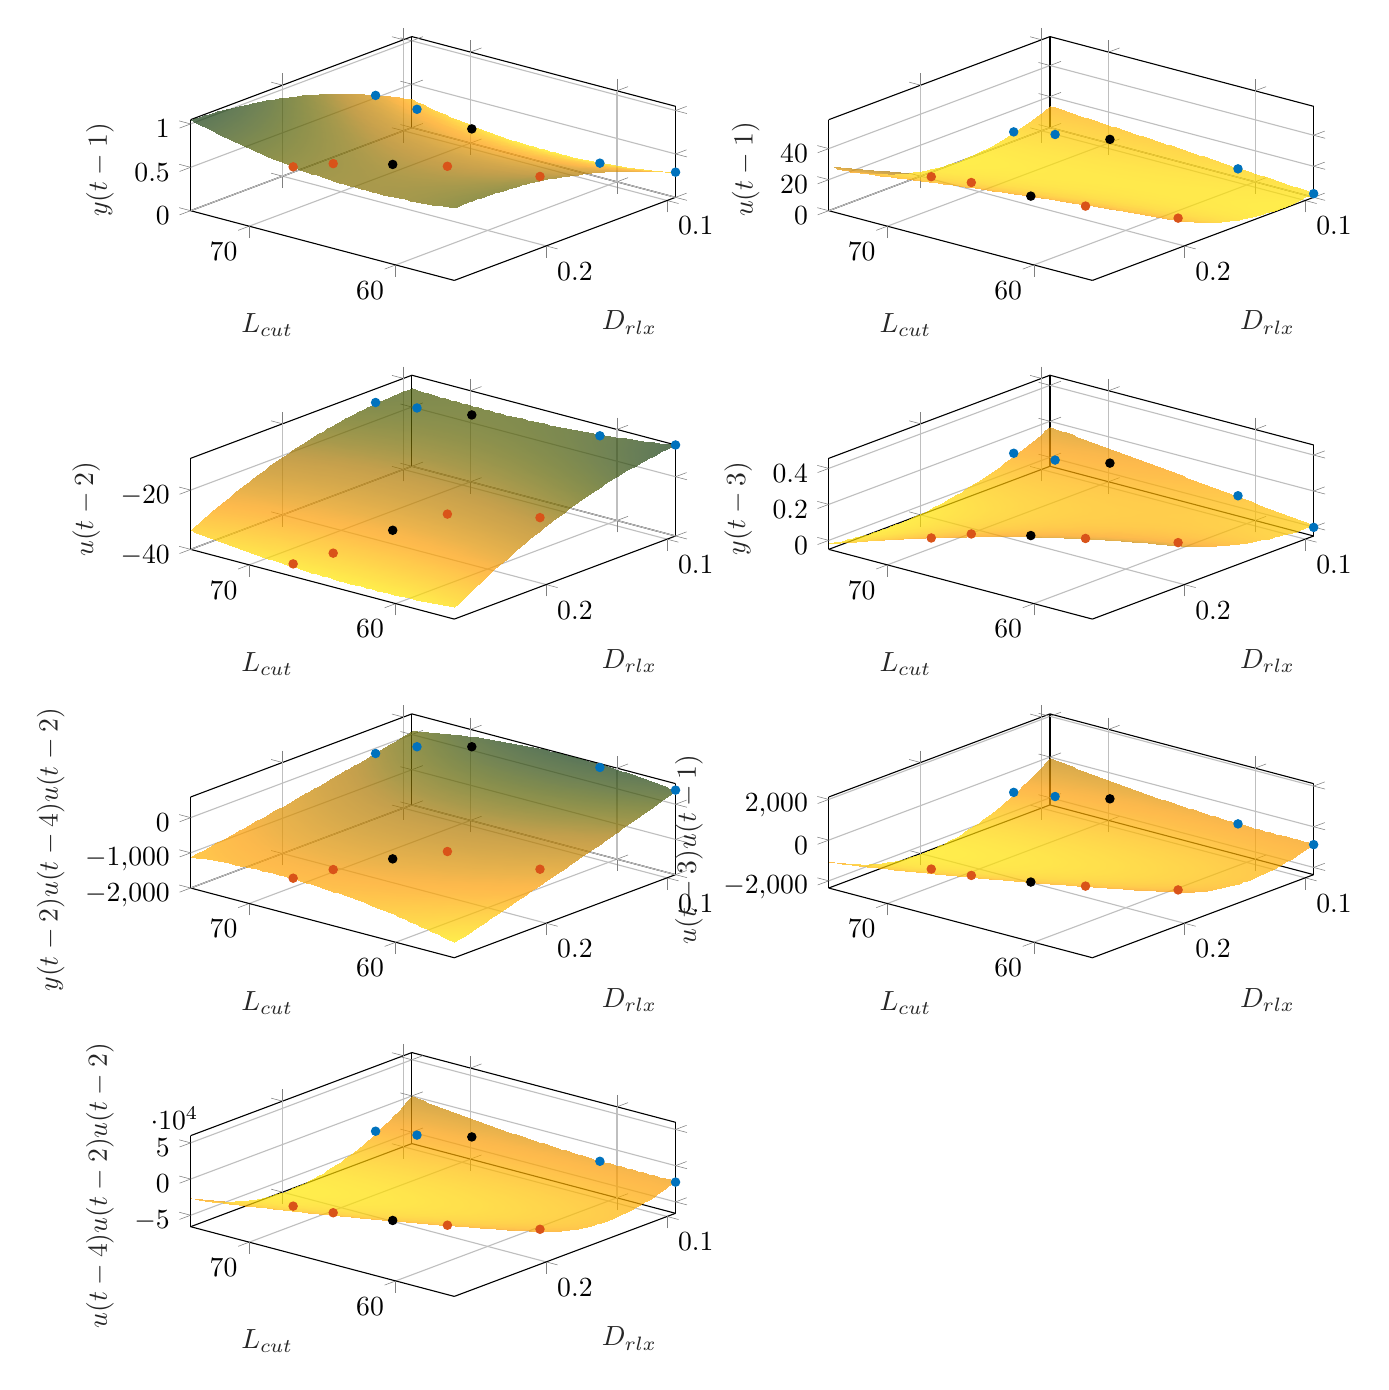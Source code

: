 % This file was created by matlab2tikz.
%
\definecolor{mycolor1}{rgb}{0.0,0.447,0.741}%
\definecolor{mycolor2}{rgb}{0.85,0.325,0.098}%
%
\begin{tikzpicture}

\begin{axis}[%
width=6.159cm,
height=3.097cm,
at={(0cm,12.903cm)},
scale only axis,
xmin=56,
xmax=74,
tick align=outside,
xlabel style={font=\color{white!15!black}},
xlabel={$L_{cut}$},
ymin=0.093,
ymax=0.276,
ylabel style={font=\color{white!15!black}},
ylabel={$D_{rlx}$},
zmin=0,
zmax=1.049,
zlabel style={font=\color{white!15!black}},
zlabel={$y(t-1)$},
view={-140}{50},
axis background/.style={fill=white},
xmajorgrids,
ymajorgrids,
zmajorgrids
]
\addplot3[only marks, mark=*, mark options={}, mark size=1.5pt, color=mycolor1, fill=mycolor1] table[row sep=crcr]{%
x	y	z\\
74	0.123	0.528\\
72	0.113	0.405\\
61	0.095	0.181\\
56	0.093	0.29\\
};
\addplot3[only marks, mark=*, mark options={}, mark size=1.5pt, color=mycolor2, fill=mycolor2] table[row sep=crcr]{%
x	y	z\\
67	0.276	0.818\\
66	0.255	0.79\\
62	0.209	0.697\\
57	0.193	0.719\\
};
\addplot3[only marks, mark=*, mark options={}, mark size=1.5pt, color=black, fill=black] table[row sep=crcr]{%
x	y	z\\
69	0.104	0.266\\
};
\addplot3[only marks, mark=*, mark options={}, mark size=1.5pt, color=black, fill=black] table[row sep=crcr]{%
x	y	z\\
64	0.23	0.739\\
};

\addplot3[%
surf,
fill opacity=0.7, shader=interp, colormap={mymap}{[1pt] rgb(0pt)=(1,0.906,0); rgb(1pt)=(1,0.902,0); rgb(2pt)=(1,0.898,0); rgb(3pt)=(1,0.894,0); rgb(4pt)=(1,0.89,0); rgb(5pt)=(1,0.886,0); rgb(6pt)=(1,0.882,0); rgb(7pt)=(1,0.879,0); rgb(8pt)=(1,0.875,0); rgb(9pt)=(1,0.871,0); rgb(10pt)=(1,0.867,0); rgb(11pt)=(1,0.863,0); rgb(12pt)=(1,0.859,0); rgb(13pt)=(1,0.855,0); rgb(14pt)=(1,0.852,0); rgb(15pt)=(1,0.848,0); rgb(16pt)=(1,0.844,0); rgb(17pt)=(1,0.84,0); rgb(18pt)=(1,0.836,0); rgb(19pt)=(1,0.832,0); rgb(20pt)=(1,0.829,0); rgb(21pt)=(1,0.825,0); rgb(22pt)=(1,0.821,0); rgb(23pt)=(1,0.817,0); rgb(24pt)=(1,0.814,0); rgb(25pt)=(1,0.81,0); rgb(26pt)=(1,0.806,0); rgb(27pt)=(1,0.802,0); rgb(28pt)=(1,0.798,0); rgb(29pt)=(1,0.795,0); rgb(30pt)=(1,0.791,0); rgb(31pt)=(1,0.787,0); rgb(32pt)=(1,0.783,0); rgb(33pt)=(1,0.78,0); rgb(34pt)=(1,0.776,0); rgb(35pt)=(1,0.772,0); rgb(36pt)=(1,0.769,0); rgb(37pt)=(1,0.765,0); rgb(38pt)=(1,0.761,0); rgb(39pt)=(1,0.758,0); rgb(40pt)=(1,0.754,0); rgb(41pt)=(1,0.75,0); rgb(42pt)=(1,0.746,0); rgb(43pt)=(1,0.743,0); rgb(44pt)=(1,0.739,0); rgb(45pt)=(1,0.736,0); rgb(46pt)=(1,0.732,0); rgb(47pt)=(1,0.728,0); rgb(48pt)=(1,0.725,0); rgb(49pt)=(1,0.721,0); rgb(50pt)=(1,0.717,0); rgb(51pt)=(1,0.714,0); rgb(52pt)=(1.0,0.71,0); rgb(53pt)=(1.0,0.706,0); rgb(54pt)=(1.0,0.703,0); rgb(55pt)=(1.0,0.699,0); rgb(56pt)=(1.0,0.695,0); rgb(57pt)=(1.0,0.691,0); rgb(58pt)=(1.0,0.687,0); rgb(59pt)=(1.0,0.683,0); rgb(60pt)=(0.999,0.679,0); rgb(61pt)=(0.999,0.675,0); rgb(62pt)=(0.999,0.672,0); rgb(63pt)=(0.999,0.668,0); rgb(64pt)=(0.999,0.664,0); rgb(65pt)=(0.999,0.66,0); rgb(66pt)=(0.999,0.656,0); rgb(67pt)=(0.998,0.653,0); rgb(68pt)=(0.998,0.649,0); rgb(69pt)=(0.998,0.646,0); rgb(70pt)=(0.998,0.642,0); rgb(71pt)=(0.998,0.639,0); rgb(72pt)=(0.997,0.636,0); rgb(73pt)=(0.997,0.633,0); rgb(74pt)=(0.997,0.63,0); rgb(75pt)=(0.997,0.627,0); rgb(76pt)=(0.996,0.625,0); rgb(77pt)=(0.996,0.622,0); rgb(78pt)=(0.995,0.62,0); rgb(79pt)=(0.993,0.618,0); rgb(80pt)=(0.991,0.616,0); rgb(81pt)=(0.989,0.614,0); rgb(82pt)=(0.986,0.611,0); rgb(83pt)=(0.982,0.61,0); rgb(84pt)=(0.979,0.608,0); rgb(85pt)=(0.974,0.606,0); rgb(86pt)=(0.97,0.604,0); rgb(87pt)=(0.965,0.602,0); rgb(88pt)=(0.96,0.601,0); rgb(89pt)=(0.955,0.599,0); rgb(90pt)=(0.95,0.597,0); rgb(91pt)=(0.944,0.595,0); rgb(92pt)=(0.939,0.594,0); rgb(93pt)=(0.933,0.592,0); rgb(94pt)=(0.927,0.591,0); rgb(95pt)=(0.922,0.589,0); rgb(96pt)=(0.916,0.587,0); rgb(97pt)=(0.911,0.585,0); rgb(98pt)=(0.905,0.584,0); rgb(99pt)=(0.9,0.582,0); rgb(100pt)=(0.895,0.58,0); rgb(101pt)=(0.891,0.578,0); rgb(102pt)=(0.886,0.576,0); rgb(103pt)=(0.882,0.575,0); rgb(104pt)=(0.878,0.573,0); rgb(105pt)=(0.874,0.571,0); rgb(106pt)=(0.869,0.569,0); rgb(107pt)=(0.865,0.567,0); rgb(108pt)=(0.861,0.565,0); rgb(109pt)=(0.857,0.563,0); rgb(110pt)=(0.852,0.561,0); rgb(111pt)=(0.848,0.559,0); rgb(112pt)=(0.844,0.557,0); rgb(113pt)=(0.84,0.555,0); rgb(114pt)=(0.836,0.553,0); rgb(115pt)=(0.832,0.551,0); rgb(116pt)=(0.827,0.549,0); rgb(117pt)=(0.823,0.547,0); rgb(118pt)=(0.819,0.545,0); rgb(119pt)=(0.815,0.543,0); rgb(120pt)=(0.811,0.541,0); rgb(121pt)=(0.807,0.539,0); rgb(122pt)=(0.803,0.537,0); rgb(123pt)=(0.799,0.535,0); rgb(124pt)=(0.794,0.533,0); rgb(125pt)=(0.79,0.531,0); rgb(126pt)=(0.786,0.528,0); rgb(127pt)=(0.782,0.526,0); rgb(128pt)=(0.778,0.524,0); rgb(129pt)=(0.775,0.522,0); rgb(130pt)=(0.771,0.52,0); rgb(131pt)=(0.767,0.518,0); rgb(132pt)=(0.763,0.516,0); rgb(133pt)=(0.76,0.514,0); rgb(134pt)=(0.756,0.512,0); rgb(135pt)=(0.753,0.51,0); rgb(136pt)=(0.749,0.508,0); rgb(137pt)=(0.746,0.506,0); rgb(138pt)=(0.742,0.504,0); rgb(139pt)=(0.739,0.502,0); rgb(140pt)=(0.735,0.5,0); rgb(141pt)=(0.732,0.498,0); rgb(142pt)=(0.728,0.496,0); rgb(143pt)=(0.725,0.494,0); rgb(144pt)=(0.721,0.492,0); rgb(145pt)=(0.717,0.49,0); rgb(146pt)=(0.713,0.488,0); rgb(147pt)=(0.709,0.486,0); rgb(148pt)=(0.705,0.484,0); rgb(149pt)=(0.701,0.482,0); rgb(150pt)=(0.696,0.48,0); rgb(151pt)=(0.692,0.478,0); rgb(152pt)=(0.687,0.476,0); rgb(153pt)=(0.682,0.475,0); rgb(154pt)=(0.677,0.473,0); rgb(155pt)=(0.672,0.471,0); rgb(156pt)=(0.666,0.469,0); rgb(157pt)=(0.66,0.467,0); rgb(158pt)=(0.653,0.466,0); rgb(159pt)=(0.647,0.464,0); rgb(160pt)=(0.64,0.462,0); rgb(161pt)=(0.633,0.461,0); rgb(162pt)=(0.626,0.459,0); rgb(163pt)=(0.618,0.458,0); rgb(164pt)=(0.611,0.456,0); rgb(165pt)=(0.603,0.454,0); rgb(166pt)=(0.596,0.453,0); rgb(167pt)=(0.588,0.451,0); rgb(168pt)=(0.58,0.45,0); rgb(169pt)=(0.572,0.448,0); rgb(170pt)=(0.565,0.446,0); rgb(171pt)=(0.557,0.445,0); rgb(172pt)=(0.549,0.443,0); rgb(173pt)=(0.541,0.441,0); rgb(174pt)=(0.534,0.44,0); rgb(175pt)=(0.527,0.438,0); rgb(176pt)=(0.519,0.436,0); rgb(177pt)=(0.512,0.434,0); rgb(178pt)=(0.505,0.432,0); rgb(179pt)=(0.499,0.43,3.925e-06); rgb(180pt)=(0.492,0.429,3.5e-05); rgb(181pt)=(0.485,0.427,9.631e-05); rgb(182pt)=(0.479,0.425,0.0); rgb(183pt)=(0.472,0.423,0.0); rgb(184pt)=(0.466,0.421,0.0); rgb(185pt)=(0.459,0.419,0.001); rgb(186pt)=(0.452,0.417,0.001); rgb(187pt)=(0.446,0.414,0.001); rgb(188pt)=(0.439,0.412,0.001); rgb(189pt)=(0.433,0.41,0.002); rgb(190pt)=(0.427,0.408,0.002); rgb(191pt)=(0.42,0.406,0.002); rgb(192pt)=(0.414,0.404,0.003); rgb(193pt)=(0.407,0.402,0.003); rgb(194pt)=(0.401,0.399,0.003); rgb(195pt)=(0.395,0.397,0.004); rgb(196pt)=(0.389,0.395,0.004); rgb(197pt)=(0.383,0.393,0.004); rgb(198pt)=(0.377,0.39,0.005); rgb(199pt)=(0.371,0.388,0.005); rgb(200pt)=(0.365,0.386,0.006); rgb(201pt)=(0.359,0.383,0.006); rgb(202pt)=(0.353,0.381,0.007); rgb(203pt)=(0.347,0.379,0.007); rgb(204pt)=(0.341,0.376,0.008); rgb(205pt)=(0.335,0.374,0.008); rgb(206pt)=(0.33,0.372,0.009); rgb(207pt)=(0.324,0.369,0.01); rgb(208pt)=(0.319,0.367,0.012); rgb(209pt)=(0.313,0.364,0.013); rgb(210pt)=(0.308,0.362,0.014); rgb(211pt)=(0.302,0.359,0.016); rgb(212pt)=(0.297,0.357,0.018); rgb(213pt)=(0.292,0.354,0.02); rgb(214pt)=(0.286,0.351,0.022); rgb(215pt)=(0.281,0.349,0.024); rgb(216pt)=(0.276,0.346,0.026); rgb(217pt)=(0.271,0.344,0.028); rgb(218pt)=(0.265,0.341,0.03); rgb(219pt)=(0.26,0.338,0.032); rgb(220pt)=(0.255,0.335,0.034); rgb(221pt)=(0.25,0.333,0.036); rgb(222pt)=(0.245,0.33,0.038); rgb(223pt)=(0.24,0.327,0.04); rgb(224pt)=(0.235,0.325,0.042); rgb(225pt)=(0.23,0.322,0.044); rgb(226pt)=(0.225,0.319,0.046); rgb(227pt)=(0.22,0.317,0.048); rgb(228pt)=(0.215,0.314,0.049); rgb(229pt)=(0.21,0.311,0.05); rgb(230pt)=(0.205,0.308,0.052); rgb(231pt)=(0.201,0.306,0.053); rgb(232pt)=(0.196,0.303,0.054); rgb(233pt)=(0.191,0.3,0.055); rgb(234pt)=(0.186,0.298,0.056); rgb(235pt)=(0.181,0.295,0.057); rgb(236pt)=(0.176,0.292,0.058); rgb(237pt)=(0.172,0.289,0.06); rgb(238pt)=(0.167,0.287,0.061); rgb(239pt)=(0.162,0.284,0.062); rgb(240pt)=(0.158,0.281,0.063); rgb(241pt)=(0.153,0.278,0.064); rgb(242pt)=(0.148,0.276,0.065); rgb(243pt)=(0.144,0.273,0.066); rgb(244pt)=(0.139,0.27,0.066); rgb(245pt)=(0.135,0.267,0.067); rgb(246pt)=(0.13,0.265,0.068); rgb(247pt)=(0.125,0.262,0.069); rgb(248pt)=(0.121,0.259,0.07); rgb(249pt)=(0.116,0.256,0.071); rgb(250pt)=(0.112,0.253,0.071); rgb(251pt)=(0.108,0.251,0.072); rgb(252pt)=(0.103,0.248,0.073); rgb(253pt)=(0.099,0.245,0.073); rgb(254pt)=(0.095,0.242,0.074); rgb(255pt)=(0.09,0.239,0.075)}, mesh/rows=49]
table[row sep=crcr, point meta=\thisrow{c}] {%
%
x	y	z	c\\
56	0.093	0.287	0.287\\
56	0.097	0.311	0.311\\
56	0.1	0.334	0.334\\
56	0.104	0.356	0.356\\
56	0.108	0.378	0.378\\
56	0.111	0.4	0.4\\
56	0.115	0.421	0.421\\
56	0.119	0.441	0.441\\
56	0.122	0.461	0.461\\
56	0.126	0.481	0.481\\
56	0.13	0.499	0.499\\
56	0.133	0.518	0.518\\
56	0.137	0.536	0.536\\
56	0.141	0.553	0.553\\
56	0.144	0.57	0.57\\
56	0.148	0.587	0.587\\
56	0.152	0.602	0.602\\
56	0.155	0.618	0.618\\
56	0.159	0.633	0.633\\
56	0.163	0.647	0.647\\
56	0.166	0.661	0.661\\
56	0.17	0.674	0.674\\
56	0.174	0.687	0.687\\
56	0.177	0.699	0.699\\
56	0.181	0.711	0.711\\
56	0.184	0.722	0.722\\
56	0.188	0.733	0.733\\
56	0.192	0.743	0.743\\
56	0.195	0.753	0.753\\
56	0.199	0.762	0.762\\
56	0.203	0.771	0.771\\
56	0.206	0.779	0.779\\
56	0.21	0.787	0.787\\
56	0.214	0.794	0.794\\
56	0.217	0.801	0.801\\
56	0.221	0.807	0.807\\
56	0.225	0.813	0.813\\
56	0.228	0.818	0.818\\
56	0.232	0.822	0.822\\
56	0.236	0.827	0.827\\
56	0.239	0.83	0.83\\
56	0.243	0.833	0.833\\
56	0.247	0.836	0.836\\
56	0.25	0.838	0.838\\
56	0.254	0.84	0.84\\
56	0.258	0.841	0.841\\
56	0.261	0.841	0.841\\
56	0.265	0.841	0.841\\
56	0.269	0.841	0.841\\
56	0.272	0.84	0.84\\
56	0.276	0.838	0.838\\
56.375	0.093	0.275	0.275\\
56.375	0.097	0.299	0.299\\
56.375	0.1	0.322	0.322\\
56.375	0.104	0.344	0.344\\
56.375	0.108	0.366	0.366\\
56.375	0.111	0.388	0.388\\
56.375	0.115	0.409	0.409\\
56.375	0.119	0.43	0.43\\
56.375	0.122	0.45	0.45\\
56.375	0.126	0.469	0.469\\
56.375	0.13	0.488	0.488\\
56.375	0.133	0.507	0.507\\
56.375	0.137	0.525	0.525\\
56.375	0.141	0.542	0.542\\
56.375	0.144	0.559	0.559\\
56.375	0.148	0.576	0.576\\
56.375	0.152	0.592	0.592\\
56.375	0.155	0.607	0.607\\
56.375	0.159	0.622	0.622\\
56.375	0.163	0.636	0.636\\
56.375	0.166	0.65	0.65\\
56.375	0.17	0.664	0.664\\
56.375	0.174	0.676	0.676\\
56.375	0.177	0.689	0.689\\
56.375	0.181	0.701	0.701\\
56.375	0.184	0.712	0.712\\
56.375	0.188	0.723	0.723\\
56.375	0.192	0.733	0.733\\
56.375	0.195	0.743	0.743\\
56.375	0.199	0.752	0.752\\
56.375	0.203	0.761	0.761\\
56.375	0.206	0.769	0.769\\
56.375	0.21	0.777	0.777\\
56.375	0.214	0.785	0.785\\
56.375	0.217	0.791	0.791\\
56.375	0.221	0.798	0.798\\
56.375	0.225	0.803	0.803\\
56.375	0.228	0.808	0.808\\
56.375	0.232	0.813	0.813\\
56.375	0.236	0.817	0.817\\
56.375	0.239	0.821	0.821\\
56.375	0.243	0.824	0.824\\
56.375	0.247	0.827	0.827\\
56.375	0.25	0.829	0.829\\
56.375	0.254	0.831	0.831\\
56.375	0.258	0.832	0.832\\
56.375	0.261	0.833	0.833\\
56.375	0.265	0.833	0.833\\
56.375	0.269	0.832	0.832\\
56.375	0.272	0.831	0.831\\
56.375	0.276	0.83	0.83\\
56.75	0.093	0.264	0.264\\
56.75	0.097	0.287	0.287\\
56.75	0.1	0.31	0.31\\
56.75	0.104	0.333	0.333\\
56.75	0.108	0.355	0.355\\
56.75	0.111	0.377	0.377\\
56.75	0.115	0.398	0.398\\
56.75	0.119	0.419	0.419\\
56.75	0.122	0.439	0.439\\
56.75	0.126	0.458	0.458\\
56.75	0.13	0.477	0.477\\
56.75	0.133	0.496	0.496\\
56.75	0.137	0.514	0.514\\
56.75	0.141	0.532	0.532\\
56.75	0.144	0.549	0.549\\
56.75	0.148	0.565	0.565\\
56.75	0.152	0.581	0.581\\
56.75	0.155	0.597	0.597\\
56.75	0.159	0.612	0.612\\
56.75	0.163	0.626	0.626\\
56.75	0.166	0.64	0.64\\
56.75	0.17	0.654	0.654\\
56.75	0.174	0.667	0.667\\
56.75	0.177	0.679	0.679\\
56.75	0.181	0.691	0.691\\
56.75	0.184	0.702	0.702\\
56.75	0.188	0.713	0.713\\
56.75	0.192	0.724	0.724\\
56.75	0.195	0.734	0.734\\
56.75	0.199	0.743	0.743\\
56.75	0.203	0.752	0.752\\
56.75	0.206	0.76	0.76\\
56.75	0.21	0.768	0.768\\
56.75	0.214	0.775	0.775\\
56.75	0.217	0.782	0.782\\
56.75	0.221	0.789	0.789\\
56.75	0.225	0.794	0.794\\
56.75	0.228	0.8	0.8\\
56.75	0.232	0.804	0.804\\
56.75	0.236	0.809	0.809\\
56.75	0.239	0.812	0.812\\
56.75	0.243	0.816	0.816\\
56.75	0.247	0.818	0.818\\
56.75	0.25	0.821	0.821\\
56.75	0.254	0.822	0.822\\
56.75	0.258	0.824	0.824\\
56.75	0.261	0.824	0.824\\
56.75	0.265	0.825	0.825\\
56.75	0.269	0.824	0.824\\
56.75	0.272	0.823	0.823\\
56.75	0.276	0.822	0.822\\
57.125	0.093	0.253	0.253\\
57.125	0.097	0.276	0.276\\
57.125	0.1	0.3	0.3\\
57.125	0.104	0.322	0.322\\
57.125	0.108	0.345	0.345\\
57.125	0.111	0.366	0.366\\
57.125	0.115	0.388	0.388\\
57.125	0.119	0.408	0.408\\
57.125	0.122	0.428	0.428\\
57.125	0.126	0.448	0.448\\
57.125	0.13	0.467	0.467\\
57.125	0.133	0.486	0.486\\
57.125	0.137	0.504	0.504\\
57.125	0.141	0.522	0.522\\
57.125	0.144	0.539	0.539\\
57.125	0.148	0.555	0.555\\
57.125	0.152	0.571	0.571\\
57.125	0.155	0.587	0.587\\
57.125	0.159	0.602	0.602\\
57.125	0.163	0.617	0.617\\
57.125	0.166	0.631	0.631\\
57.125	0.17	0.644	0.644\\
57.125	0.174	0.657	0.657\\
57.125	0.177	0.67	0.67\\
57.125	0.181	0.682	0.682\\
57.125	0.184	0.693	0.693\\
57.125	0.188	0.704	0.704\\
57.125	0.192	0.715	0.715\\
57.125	0.195	0.725	0.725\\
57.125	0.199	0.734	0.734\\
57.125	0.203	0.743	0.743\\
57.125	0.206	0.752	0.752\\
57.125	0.21	0.759	0.759\\
57.125	0.214	0.767	0.767\\
57.125	0.217	0.774	0.774\\
57.125	0.221	0.78	0.78\\
57.125	0.225	0.786	0.786\\
57.125	0.228	0.791	0.791\\
57.125	0.232	0.796	0.796\\
57.125	0.236	0.801	0.801\\
57.125	0.239	0.804	0.804\\
57.125	0.243	0.808	0.808\\
57.125	0.247	0.811	0.811\\
57.125	0.25	0.813	0.813\\
57.125	0.254	0.815	0.815\\
57.125	0.258	0.816	0.816\\
57.125	0.261	0.817	0.817\\
57.125	0.265	0.817	0.817\\
57.125	0.269	0.817	0.817\\
57.125	0.272	0.816	0.816\\
57.125	0.276	0.815	0.815\\
57.5	0.093	0.242	0.242\\
57.5	0.097	0.266	0.266\\
57.5	0.1	0.289	0.289\\
57.5	0.104	0.312	0.312\\
57.5	0.108	0.335	0.335\\
57.5	0.111	0.356	0.356\\
57.5	0.115	0.378	0.378\\
57.5	0.119	0.398	0.398\\
57.5	0.122	0.419	0.419\\
57.5	0.126	0.438	0.438\\
57.5	0.13	0.458	0.458\\
57.5	0.133	0.476	0.476\\
57.5	0.137	0.495	0.495\\
57.5	0.141	0.512	0.512\\
57.5	0.144	0.529	0.529\\
57.5	0.148	0.546	0.546\\
57.5	0.152	0.562	0.562\\
57.5	0.155	0.578	0.578\\
57.5	0.159	0.593	0.593\\
57.5	0.163	0.608	0.608\\
57.5	0.166	0.622	0.622\\
57.5	0.17	0.635	0.635\\
57.5	0.174	0.648	0.648\\
57.5	0.177	0.661	0.661\\
57.5	0.181	0.673	0.673\\
57.5	0.184	0.685	0.685\\
57.5	0.188	0.696	0.696\\
57.5	0.192	0.706	0.706\\
57.5	0.195	0.716	0.716\\
57.5	0.199	0.726	0.726\\
57.5	0.203	0.735	0.735\\
57.5	0.206	0.743	0.743\\
57.5	0.21	0.751	0.751\\
57.5	0.214	0.759	0.759\\
57.5	0.217	0.766	0.766\\
57.5	0.221	0.772	0.772\\
57.5	0.225	0.778	0.778\\
57.5	0.228	0.784	0.784\\
57.5	0.232	0.789	0.789\\
57.5	0.236	0.793	0.793\\
57.5	0.239	0.797	0.797\\
57.5	0.243	0.8	0.8\\
57.5	0.247	0.803	0.803\\
57.5	0.25	0.806	0.806\\
57.5	0.254	0.807	0.807\\
57.5	0.258	0.809	0.809\\
57.5	0.261	0.81	0.81\\
57.5	0.265	0.81	0.81\\
57.5	0.269	0.81	0.81\\
57.5	0.272	0.809	0.809\\
57.5	0.276	0.808	0.808\\
57.875	0.093	0.233	0.233\\
57.875	0.097	0.256	0.256\\
57.875	0.1	0.28	0.28\\
57.875	0.104	0.303	0.303\\
57.875	0.108	0.325	0.325\\
57.875	0.111	0.347	0.347\\
57.875	0.115	0.368	0.368\\
57.875	0.119	0.389	0.389\\
57.875	0.122	0.409	0.409\\
57.875	0.126	0.429	0.429\\
57.875	0.13	0.448	0.448\\
57.875	0.133	0.467	0.467\\
57.875	0.137	0.486	0.486\\
57.875	0.141	0.503	0.503\\
57.875	0.144	0.521	0.521\\
57.875	0.148	0.537	0.537\\
57.875	0.152	0.554	0.554\\
57.875	0.155	0.569	0.569\\
57.875	0.159	0.584	0.584\\
57.875	0.163	0.599	0.599\\
57.875	0.166	0.613	0.613\\
57.875	0.17	0.627	0.627\\
57.875	0.174	0.64	0.64\\
57.875	0.177	0.653	0.653\\
57.875	0.181	0.665	0.665\\
57.875	0.184	0.677	0.677\\
57.875	0.188	0.688	0.688\\
57.875	0.192	0.698	0.698\\
57.875	0.195	0.709	0.709\\
57.875	0.199	0.718	0.718\\
57.875	0.203	0.727	0.727\\
57.875	0.206	0.736	0.736\\
57.875	0.21	0.744	0.744\\
57.875	0.214	0.751	0.751\\
57.875	0.217	0.758	0.758\\
57.875	0.221	0.765	0.765\\
57.875	0.225	0.771	0.771\\
57.875	0.228	0.776	0.776\\
57.875	0.232	0.781	0.781\\
57.875	0.236	0.786	0.786\\
57.875	0.239	0.79	0.79\\
57.875	0.243	0.793	0.793\\
57.875	0.247	0.796	0.796\\
57.875	0.25	0.799	0.799\\
57.875	0.254	0.801	0.801\\
57.875	0.258	0.802	0.802\\
57.875	0.261	0.803	0.803\\
57.875	0.265	0.804	0.804\\
57.875	0.269	0.803	0.803\\
57.875	0.272	0.803	0.803\\
57.875	0.276	0.802	0.802\\
58.25	0.093	0.223	0.223\\
58.25	0.097	0.247	0.247\\
58.25	0.1	0.271	0.271\\
58.25	0.104	0.294	0.294\\
58.25	0.108	0.316	0.316\\
58.25	0.111	0.338	0.338\\
58.25	0.115	0.359	0.359\\
58.25	0.119	0.38	0.38\\
58.25	0.122	0.401	0.401\\
58.25	0.126	0.421	0.421\\
58.25	0.13	0.44	0.44\\
58.25	0.133	0.459	0.459\\
58.25	0.137	0.477	0.477\\
58.25	0.141	0.495	0.495\\
58.25	0.144	0.512	0.512\\
58.25	0.148	0.529	0.529\\
58.25	0.152	0.545	0.545\\
58.25	0.155	0.561	0.561\\
58.25	0.159	0.576	0.576\\
58.25	0.163	0.591	0.591\\
58.25	0.166	0.606	0.606\\
58.25	0.17	0.619	0.619\\
58.25	0.174	0.633	0.633\\
58.25	0.177	0.645	0.645\\
58.25	0.181	0.657	0.657\\
58.25	0.184	0.669	0.669\\
58.25	0.188	0.68	0.68\\
58.25	0.192	0.691	0.691\\
58.25	0.195	0.701	0.701\\
58.25	0.199	0.711	0.711\\
58.25	0.203	0.72	0.72\\
58.25	0.206	0.729	0.729\\
58.25	0.21	0.737	0.737\\
58.25	0.214	0.744	0.744\\
58.25	0.217	0.752	0.752\\
58.25	0.221	0.758	0.758\\
58.25	0.225	0.764	0.764\\
58.25	0.228	0.77	0.77\\
58.25	0.232	0.775	0.775\\
58.25	0.236	0.779	0.779\\
58.25	0.239	0.784	0.784\\
58.25	0.243	0.787	0.787\\
58.25	0.247	0.79	0.79\\
58.25	0.25	0.793	0.793\\
58.25	0.254	0.795	0.795\\
58.25	0.258	0.796	0.796\\
58.25	0.261	0.797	0.797\\
58.25	0.265	0.798	0.798\\
58.25	0.269	0.798	0.798\\
58.25	0.272	0.797	0.797\\
58.25	0.276	0.796	0.796\\
58.625	0.093	0.215	0.215\\
58.625	0.097	0.239	0.239\\
58.625	0.1	0.262	0.262\\
58.625	0.104	0.285	0.285\\
58.625	0.108	0.308	0.308\\
58.625	0.111	0.33	0.33\\
58.625	0.115	0.351	0.351\\
58.625	0.119	0.372	0.372\\
58.625	0.122	0.393	0.393\\
58.625	0.126	0.412	0.412\\
58.625	0.13	0.432	0.432\\
58.625	0.133	0.451	0.451\\
58.625	0.137	0.469	0.469\\
58.625	0.141	0.487	0.487\\
58.625	0.144	0.505	0.505\\
58.625	0.148	0.521	0.521\\
58.625	0.152	0.538	0.538\\
58.625	0.155	0.554	0.554\\
58.625	0.159	0.569	0.569\\
58.625	0.163	0.584	0.584\\
58.625	0.166	0.598	0.598\\
58.625	0.17	0.612	0.612\\
58.625	0.174	0.625	0.625\\
58.625	0.177	0.638	0.638\\
58.625	0.181	0.65	0.65\\
58.625	0.184	0.662	0.662\\
58.625	0.188	0.673	0.673\\
58.625	0.192	0.684	0.684\\
58.625	0.195	0.694	0.694\\
58.625	0.199	0.704	0.704\\
58.625	0.203	0.713	0.713\\
58.625	0.206	0.722	0.722\\
58.625	0.21	0.73	0.73\\
58.625	0.214	0.738	0.738\\
58.625	0.217	0.745	0.745\\
58.625	0.221	0.752	0.752\\
58.625	0.225	0.758	0.758\\
58.625	0.228	0.764	0.764\\
58.625	0.232	0.769	0.769\\
58.625	0.236	0.774	0.774\\
58.625	0.239	0.778	0.778\\
58.625	0.243	0.781	0.781\\
58.625	0.247	0.784	0.784\\
58.625	0.25	0.787	0.787\\
58.625	0.254	0.789	0.789\\
58.625	0.258	0.791	0.791\\
58.625	0.261	0.792	0.792\\
58.625	0.265	0.792	0.792\\
58.625	0.269	0.792	0.792\\
58.625	0.272	0.792	0.792\\
58.625	0.276	0.791	0.791\\
59	0.093	0.206	0.206\\
59	0.097	0.23	0.23\\
59	0.1	0.254	0.254\\
59	0.104	0.277	0.277\\
59	0.108	0.3	0.3\\
59	0.111	0.322	0.322\\
59	0.115	0.343	0.343\\
59	0.119	0.364	0.364\\
59	0.122	0.385	0.385\\
59	0.126	0.405	0.405\\
59	0.13	0.424	0.424\\
59	0.133	0.443	0.443\\
59	0.137	0.462	0.462\\
59	0.141	0.48	0.48\\
59	0.144	0.497	0.497\\
59	0.148	0.514	0.514\\
59	0.152	0.531	0.531\\
59	0.155	0.547	0.547\\
59	0.159	0.562	0.562\\
59	0.163	0.577	0.577\\
59	0.166	0.591	0.591\\
59	0.17	0.605	0.605\\
59	0.174	0.619	0.619\\
59	0.177	0.632	0.632\\
59	0.181	0.644	0.644\\
59	0.184	0.656	0.656\\
59	0.188	0.667	0.667\\
59	0.192	0.678	0.678\\
59	0.195	0.688	0.688\\
59	0.199	0.698	0.698\\
59	0.203	0.707	0.707\\
59	0.206	0.716	0.716\\
59	0.21	0.724	0.724\\
59	0.214	0.732	0.732\\
59	0.217	0.74	0.74\\
59	0.221	0.746	0.746\\
59	0.225	0.752	0.752\\
59	0.228	0.758	0.758\\
59	0.232	0.763	0.763\\
59	0.236	0.768	0.768\\
59	0.239	0.772	0.772\\
59	0.243	0.776	0.776\\
59	0.247	0.779	0.779\\
59	0.25	0.782	0.782\\
59	0.254	0.784	0.784\\
59	0.258	0.786	0.786\\
59	0.261	0.787	0.787\\
59	0.265	0.787	0.787\\
59	0.269	0.787	0.787\\
59	0.272	0.787	0.787\\
59	0.276	0.786	0.786\\
59.375	0.093	0.199	0.199\\
59.375	0.097	0.223	0.223\\
59.375	0.1	0.247	0.247\\
59.375	0.104	0.27	0.27\\
59.375	0.108	0.292	0.292\\
59.375	0.111	0.314	0.314\\
59.375	0.115	0.336	0.336\\
59.375	0.119	0.357	0.357\\
59.375	0.122	0.378	0.378\\
59.375	0.126	0.398	0.398\\
59.375	0.13	0.418	0.418\\
59.375	0.133	0.437	0.437\\
59.375	0.137	0.455	0.455\\
59.375	0.141	0.473	0.473\\
59.375	0.144	0.491	0.491\\
59.375	0.148	0.508	0.508\\
59.375	0.152	0.524	0.524\\
59.375	0.155	0.54	0.54\\
59.375	0.159	0.556	0.556\\
59.375	0.163	0.571	0.571\\
59.375	0.166	0.585	0.585\\
59.375	0.17	0.599	0.599\\
59.375	0.174	0.613	0.613\\
59.375	0.177	0.626	0.626\\
59.375	0.181	0.638	0.638\\
59.375	0.184	0.65	0.65\\
59.375	0.188	0.661	0.661\\
59.375	0.192	0.672	0.672\\
59.375	0.195	0.683	0.683\\
59.375	0.199	0.693	0.693\\
59.375	0.203	0.702	0.702\\
59.375	0.206	0.711	0.711\\
59.375	0.21	0.719	0.719\\
59.375	0.214	0.727	0.727\\
59.375	0.217	0.734	0.734\\
59.375	0.221	0.741	0.741\\
59.375	0.225	0.747	0.747\\
59.375	0.228	0.753	0.753\\
59.375	0.232	0.759	0.759\\
59.375	0.236	0.763	0.763\\
59.375	0.239	0.768	0.768\\
59.375	0.243	0.771	0.771\\
59.375	0.247	0.775	0.775\\
59.375	0.25	0.777	0.777\\
59.375	0.254	0.78	0.78\\
59.375	0.258	0.781	0.781\\
59.375	0.261	0.782	0.782\\
59.375	0.265	0.783	0.783\\
59.375	0.269	0.783	0.783\\
59.375	0.272	0.783	0.783\\
59.375	0.276	0.782	0.782\\
59.75	0.093	0.192	0.192\\
59.75	0.097	0.216	0.216\\
59.75	0.1	0.24	0.24\\
59.75	0.104	0.263	0.263\\
59.75	0.108	0.286	0.286\\
59.75	0.111	0.308	0.308\\
59.75	0.115	0.329	0.329\\
59.75	0.119	0.351	0.351\\
59.75	0.122	0.371	0.371\\
59.75	0.126	0.391	0.391\\
59.75	0.13	0.411	0.411\\
59.75	0.133	0.43	0.43\\
59.75	0.137	0.449	0.449\\
59.75	0.141	0.467	0.467\\
59.75	0.144	0.485	0.485\\
59.75	0.148	0.502	0.502\\
59.75	0.152	0.518	0.518\\
59.75	0.155	0.534	0.534\\
59.75	0.159	0.55	0.55\\
59.75	0.163	0.565	0.565\\
59.75	0.166	0.58	0.58\\
59.75	0.17	0.594	0.594\\
59.75	0.174	0.607	0.607\\
59.75	0.177	0.62	0.62\\
59.75	0.181	0.633	0.633\\
59.75	0.184	0.645	0.645\\
59.75	0.188	0.656	0.656\\
59.75	0.192	0.667	0.667\\
59.75	0.195	0.678	0.678\\
59.75	0.199	0.688	0.688\\
59.75	0.203	0.697	0.697\\
59.75	0.206	0.706	0.706\\
59.75	0.21	0.714	0.714\\
59.75	0.214	0.722	0.722\\
59.75	0.217	0.73	0.73\\
59.75	0.221	0.737	0.737\\
59.75	0.225	0.743	0.743\\
59.75	0.228	0.749	0.749\\
59.75	0.232	0.754	0.754\\
59.75	0.236	0.759	0.759\\
59.75	0.239	0.763	0.763\\
59.75	0.243	0.767	0.767\\
59.75	0.247	0.77	0.77\\
59.75	0.25	0.773	0.773\\
59.75	0.254	0.776	0.776\\
59.75	0.258	0.777	0.777\\
59.75	0.261	0.779	0.779\\
59.75	0.265	0.779	0.779\\
59.75	0.269	0.78	0.78\\
59.75	0.272	0.779	0.779\\
59.75	0.276	0.779	0.779\\
60.125	0.093	0.185	0.185\\
60.125	0.097	0.209	0.209\\
60.125	0.1	0.233	0.233\\
60.125	0.104	0.257	0.257\\
60.125	0.108	0.279	0.279\\
60.125	0.111	0.302	0.302\\
60.125	0.115	0.323	0.323\\
60.125	0.119	0.345	0.345\\
60.125	0.122	0.365	0.365\\
60.125	0.126	0.386	0.386\\
60.125	0.13	0.405	0.405\\
60.125	0.133	0.425	0.425\\
60.125	0.137	0.443	0.443\\
60.125	0.141	0.461	0.461\\
60.125	0.144	0.479	0.479\\
60.125	0.148	0.496	0.496\\
60.125	0.152	0.513	0.513\\
60.125	0.155	0.529	0.529\\
60.125	0.159	0.545	0.545\\
60.125	0.163	0.56	0.56\\
60.125	0.166	0.574	0.574\\
60.125	0.17	0.589	0.589\\
60.125	0.174	0.602	0.602\\
60.125	0.177	0.615	0.615\\
60.125	0.181	0.628	0.628\\
60.125	0.184	0.64	0.64\\
60.125	0.188	0.651	0.651\\
60.125	0.192	0.663	0.663\\
60.125	0.195	0.673	0.673\\
60.125	0.199	0.683	0.683\\
60.125	0.203	0.693	0.693\\
60.125	0.206	0.702	0.702\\
60.125	0.21	0.71	0.71\\
60.125	0.214	0.718	0.718\\
60.125	0.217	0.726	0.726\\
60.125	0.221	0.732	0.732\\
60.125	0.225	0.739	0.739\\
60.125	0.228	0.745	0.745\\
60.125	0.232	0.75	0.75\\
60.125	0.236	0.755	0.755\\
60.125	0.239	0.76	0.76\\
60.125	0.243	0.764	0.764\\
60.125	0.247	0.767	0.767\\
60.125	0.25	0.77	0.77\\
60.125	0.254	0.772	0.772\\
60.125	0.258	0.774	0.774\\
60.125	0.261	0.775	0.775\\
60.125	0.265	0.776	0.776\\
60.125	0.269	0.777	0.777\\
60.125	0.272	0.776	0.776\\
60.125	0.276	0.776	0.776\\
60.5	0.093	0.179	0.179\\
60.5	0.097	0.203	0.203\\
60.5	0.1	0.227	0.227\\
60.5	0.104	0.251	0.251\\
60.5	0.108	0.274	0.274\\
60.5	0.111	0.296	0.296\\
60.5	0.115	0.318	0.318\\
60.5	0.119	0.339	0.339\\
60.5	0.122	0.36	0.36\\
60.5	0.126	0.38	0.38\\
60.5	0.13	0.4	0.4\\
60.5	0.133	0.419	0.419\\
60.5	0.137	0.438	0.438\\
60.5	0.141	0.456	0.456\\
60.5	0.144	0.474	0.474\\
60.5	0.148	0.491	0.491\\
60.5	0.152	0.508	0.508\\
60.5	0.155	0.524	0.524\\
60.5	0.159	0.54	0.54\\
60.5	0.163	0.555	0.555\\
60.5	0.166	0.57	0.57\\
60.5	0.17	0.584	0.584\\
60.5	0.174	0.598	0.598\\
60.5	0.177	0.611	0.611\\
60.5	0.181	0.624	0.624\\
60.5	0.184	0.636	0.636\\
60.5	0.188	0.647	0.647\\
60.5	0.192	0.658	0.658\\
60.5	0.195	0.669	0.669\\
60.5	0.199	0.679	0.679\\
60.5	0.203	0.689	0.689\\
60.5	0.206	0.698	0.698\\
60.5	0.21	0.706	0.706\\
60.5	0.214	0.714	0.714\\
60.5	0.217	0.722	0.722\\
60.5	0.221	0.729	0.729\\
60.5	0.225	0.736	0.736\\
60.5	0.228	0.742	0.742\\
60.5	0.232	0.747	0.747\\
60.5	0.236	0.752	0.752\\
60.5	0.239	0.756	0.756\\
60.5	0.243	0.76	0.76\\
60.5	0.247	0.764	0.764\\
60.5	0.25	0.767	0.767\\
60.5	0.254	0.769	0.769\\
60.5	0.258	0.771	0.771\\
60.5	0.261	0.773	0.773\\
60.5	0.265	0.774	0.774\\
60.5	0.269	0.774	0.774\\
60.5	0.272	0.774	0.774\\
60.5	0.276	0.773	0.773\\
60.875	0.093	0.174	0.174\\
60.875	0.097	0.198	0.198\\
60.875	0.1	0.222	0.222\\
60.875	0.104	0.245	0.245\\
60.875	0.108	0.268	0.268\\
60.875	0.111	0.291	0.291\\
60.875	0.115	0.313	0.313\\
60.875	0.119	0.334	0.334\\
60.875	0.122	0.355	0.355\\
60.875	0.126	0.375	0.375\\
60.875	0.13	0.395	0.395\\
60.875	0.133	0.415	0.415\\
60.875	0.137	0.433	0.433\\
60.875	0.141	0.452	0.452\\
60.875	0.144	0.47	0.47\\
60.875	0.148	0.487	0.487\\
60.875	0.152	0.504	0.504\\
60.875	0.155	0.52	0.52\\
60.875	0.159	0.536	0.536\\
60.875	0.163	0.551	0.551\\
60.875	0.166	0.566	0.566\\
60.875	0.17	0.58	0.58\\
60.875	0.174	0.594	0.594\\
60.875	0.177	0.607	0.607\\
60.875	0.181	0.62	0.62\\
60.875	0.184	0.632	0.632\\
60.875	0.188	0.644	0.644\\
60.875	0.192	0.655	0.655\\
60.875	0.195	0.666	0.666\\
60.875	0.199	0.676	0.676\\
60.875	0.203	0.685	0.685\\
60.875	0.206	0.695	0.695\\
60.875	0.21	0.703	0.703\\
60.875	0.214	0.711	0.711\\
60.875	0.217	0.719	0.719\\
60.875	0.221	0.726	0.726\\
60.875	0.225	0.733	0.733\\
60.875	0.228	0.739	0.739\\
60.875	0.232	0.744	0.744\\
60.875	0.236	0.749	0.749\\
60.875	0.239	0.754	0.754\\
60.875	0.243	0.758	0.758\\
60.875	0.247	0.761	0.761\\
60.875	0.25	0.764	0.764\\
60.875	0.254	0.767	0.767\\
60.875	0.258	0.769	0.769\\
60.875	0.261	0.77	0.77\\
60.875	0.265	0.771	0.771\\
60.875	0.269	0.772	0.772\\
60.875	0.272	0.772	0.772\\
60.875	0.276	0.771	0.771\\
61.25	0.093	0.169	0.169\\
61.25	0.097	0.193	0.193\\
61.25	0.1	0.217	0.217\\
61.25	0.104	0.241	0.241\\
61.25	0.108	0.264	0.264\\
61.25	0.111	0.286	0.286\\
61.25	0.115	0.308	0.308\\
61.25	0.119	0.33	0.33\\
61.25	0.122	0.351	0.351\\
61.25	0.126	0.371	0.371\\
61.25	0.13	0.391	0.391\\
61.25	0.133	0.411	0.411\\
61.25	0.137	0.429	0.429\\
61.25	0.141	0.448	0.448\\
61.25	0.144	0.466	0.466\\
61.25	0.148	0.483	0.483\\
61.25	0.152	0.5	0.5\\
61.25	0.155	0.516	0.516\\
61.25	0.159	0.532	0.532\\
61.25	0.163	0.548	0.548\\
61.25	0.166	0.562	0.562\\
61.25	0.17	0.577	0.577\\
61.25	0.174	0.591	0.591\\
61.25	0.177	0.604	0.604\\
61.25	0.181	0.617	0.617\\
61.25	0.184	0.629	0.629\\
61.25	0.188	0.641	0.641\\
61.25	0.192	0.652	0.652\\
61.25	0.195	0.663	0.663\\
61.25	0.199	0.673	0.673\\
61.25	0.203	0.683	0.683\\
61.25	0.206	0.692	0.692\\
61.25	0.21	0.701	0.701\\
61.25	0.214	0.709	0.709\\
61.25	0.217	0.716	0.716\\
61.25	0.221	0.724	0.724\\
61.25	0.225	0.73	0.73\\
61.25	0.228	0.736	0.736\\
61.25	0.232	0.742	0.742\\
61.25	0.236	0.747	0.747\\
61.25	0.239	0.752	0.752\\
61.25	0.243	0.756	0.756\\
61.25	0.247	0.76	0.76\\
61.25	0.25	0.763	0.763\\
61.25	0.254	0.765	0.765\\
61.25	0.258	0.767	0.767\\
61.25	0.261	0.769	0.769\\
61.25	0.265	0.77	0.77\\
61.25	0.269	0.77	0.77\\
61.25	0.272	0.77	0.77\\
61.25	0.276	0.77	0.77\\
61.625	0.093	0.164	0.164\\
61.625	0.097	0.189	0.189\\
61.625	0.1	0.213	0.213\\
61.625	0.104	0.237	0.237\\
61.625	0.108	0.26	0.26\\
61.625	0.111	0.282	0.282\\
61.625	0.115	0.304	0.304\\
61.625	0.119	0.326	0.326\\
61.625	0.122	0.347	0.347\\
61.625	0.126	0.367	0.367\\
61.625	0.13	0.387	0.387\\
61.625	0.133	0.407	0.407\\
61.625	0.137	0.426	0.426\\
61.625	0.141	0.444	0.444\\
61.625	0.144	0.462	0.462\\
61.625	0.148	0.48	0.48\\
61.625	0.152	0.497	0.497\\
61.625	0.155	0.513	0.513\\
61.625	0.159	0.529	0.529\\
61.625	0.163	0.545	0.545\\
61.625	0.166	0.559	0.559\\
61.625	0.17	0.574	0.574\\
61.625	0.174	0.588	0.588\\
61.625	0.177	0.601	0.601\\
61.625	0.181	0.614	0.614\\
61.625	0.184	0.626	0.626\\
61.625	0.188	0.638	0.638\\
61.625	0.192	0.649	0.649\\
61.625	0.195	0.66	0.66\\
61.625	0.199	0.671	0.671\\
61.625	0.203	0.68	0.68\\
61.625	0.206	0.69	0.69\\
61.625	0.21	0.698	0.698\\
61.625	0.214	0.707	0.707\\
61.625	0.217	0.715	0.715\\
61.625	0.221	0.722	0.722\\
61.625	0.225	0.728	0.728\\
61.625	0.228	0.735	0.735\\
61.625	0.232	0.74	0.74\\
61.625	0.236	0.746	0.746\\
61.625	0.239	0.75	0.75\\
61.625	0.243	0.755	0.755\\
61.625	0.247	0.758	0.758\\
61.625	0.25	0.761	0.761\\
61.625	0.254	0.764	0.764\\
61.625	0.258	0.766	0.766\\
61.625	0.261	0.768	0.768\\
61.625	0.265	0.769	0.769\\
61.625	0.269	0.769	0.769\\
61.625	0.272	0.77	0.77\\
61.625	0.276	0.769	0.769\\
62	0.093	0.161	0.161\\
62	0.097	0.185	0.185\\
62	0.1	0.209	0.209\\
62	0.104	0.233	0.233\\
62	0.108	0.256	0.256\\
62	0.111	0.279	0.279\\
62	0.115	0.301	0.301\\
62	0.119	0.323	0.323\\
62	0.122	0.344	0.344\\
62	0.126	0.364	0.364\\
62	0.13	0.384	0.384\\
62	0.133	0.404	0.404\\
62	0.137	0.423	0.423\\
62	0.141	0.442	0.442\\
62	0.144	0.46	0.46\\
62	0.148	0.477	0.477\\
62	0.152	0.494	0.494\\
62	0.155	0.511	0.511\\
62	0.159	0.527	0.527\\
62	0.163	0.542	0.542\\
62	0.166	0.557	0.557\\
62	0.17	0.572	0.572\\
62	0.174	0.585	0.585\\
62	0.177	0.599	0.599\\
62	0.181	0.612	0.612\\
62	0.184	0.624	0.624\\
62	0.188	0.636	0.636\\
62	0.192	0.648	0.648\\
62	0.195	0.658	0.658\\
62	0.199	0.669	0.669\\
62	0.203	0.679	0.679\\
62	0.206	0.688	0.688\\
62	0.21	0.697	0.697\\
62	0.214	0.705	0.705\\
62	0.217	0.713	0.713\\
62	0.221	0.72	0.72\\
62	0.225	0.727	0.727\\
62	0.228	0.734	0.734\\
62	0.232	0.739	0.739\\
62	0.236	0.745	0.745\\
62	0.239	0.749	0.749\\
62	0.243	0.754	0.754\\
62	0.247	0.757	0.757\\
62	0.25	0.761	0.761\\
62	0.254	0.763	0.763\\
62	0.258	0.766	0.766\\
62	0.261	0.767	0.767\\
62	0.265	0.768	0.768\\
62	0.269	0.769	0.769\\
62	0.272	0.769	0.769\\
62	0.276	0.769	0.769\\
62.375	0.093	0.157	0.157\\
62.375	0.097	0.182	0.182\\
62.375	0.1	0.206	0.206\\
62.375	0.104	0.23	0.23\\
62.375	0.108	0.253	0.253\\
62.375	0.111	0.276	0.276\\
62.375	0.115	0.298	0.298\\
62.375	0.119	0.32	0.32\\
62.375	0.122	0.341	0.341\\
62.375	0.126	0.362	0.362\\
62.375	0.13	0.382	0.382\\
62.375	0.133	0.401	0.401\\
62.375	0.137	0.421	0.421\\
62.375	0.141	0.439	0.439\\
62.375	0.144	0.457	0.457\\
62.375	0.148	0.475	0.475\\
62.375	0.152	0.492	0.492\\
62.375	0.155	0.509	0.509\\
62.375	0.159	0.525	0.525\\
62.375	0.163	0.54	0.54\\
62.375	0.166	0.555	0.555\\
62.375	0.17	0.57	0.57\\
62.375	0.174	0.584	0.584\\
62.375	0.177	0.597	0.597\\
62.375	0.181	0.61	0.61\\
62.375	0.184	0.623	0.623\\
62.375	0.188	0.635	0.635\\
62.375	0.192	0.646	0.646\\
62.375	0.195	0.657	0.657\\
62.375	0.199	0.668	0.668\\
62.375	0.203	0.678	0.678\\
62.375	0.206	0.687	0.687\\
62.375	0.21	0.696	0.696\\
62.375	0.214	0.704	0.704\\
62.375	0.217	0.712	0.712\\
62.375	0.221	0.72	0.72\\
62.375	0.225	0.727	0.727\\
62.375	0.228	0.733	0.733\\
62.375	0.232	0.739	0.739\\
62.375	0.236	0.744	0.744\\
62.375	0.239	0.749	0.749\\
62.375	0.243	0.753	0.753\\
62.375	0.247	0.757	0.757\\
62.375	0.25	0.76	0.76\\
62.375	0.254	0.763	0.763\\
62.375	0.258	0.765	0.765\\
62.375	0.261	0.767	0.767\\
62.375	0.265	0.769	0.769\\
62.375	0.269	0.769	0.769\\
62.375	0.272	0.77	0.77\\
62.375	0.276	0.769	0.769\\
62.75	0.093	0.155	0.155\\
62.75	0.097	0.179	0.179\\
62.75	0.1	0.204	0.204\\
62.75	0.104	0.227	0.227\\
62.75	0.108	0.251	0.251\\
62.75	0.111	0.274	0.274\\
62.75	0.115	0.296	0.296\\
62.75	0.119	0.318	0.318\\
62.75	0.122	0.339	0.339\\
62.75	0.126	0.36	0.36\\
62.75	0.13	0.38	0.38\\
62.75	0.133	0.399	0.399\\
62.75	0.137	0.419	0.419\\
62.75	0.141	0.437	0.437\\
62.75	0.144	0.456	0.456\\
62.75	0.148	0.473	0.473\\
62.75	0.152	0.49	0.49\\
62.75	0.155	0.507	0.507\\
62.75	0.159	0.523	0.523\\
62.75	0.163	0.539	0.539\\
62.75	0.166	0.554	0.554\\
62.75	0.17	0.569	0.569\\
62.75	0.174	0.583	0.583\\
62.75	0.177	0.596	0.596\\
62.75	0.181	0.609	0.609\\
62.75	0.184	0.622	0.622\\
62.75	0.188	0.634	0.634\\
62.75	0.192	0.645	0.645\\
62.75	0.195	0.656	0.656\\
62.75	0.199	0.667	0.667\\
62.75	0.203	0.677	0.677\\
62.75	0.206	0.687	0.687\\
62.75	0.21	0.696	0.696\\
62.75	0.214	0.704	0.704\\
62.75	0.217	0.712	0.712\\
62.75	0.221	0.719	0.719\\
62.75	0.225	0.726	0.726\\
62.75	0.228	0.733	0.733\\
62.75	0.232	0.739	0.739\\
62.75	0.236	0.744	0.744\\
62.75	0.239	0.749	0.749\\
62.75	0.243	0.753	0.753\\
62.75	0.247	0.757	0.757\\
62.75	0.25	0.761	0.761\\
62.75	0.254	0.764	0.764\\
62.75	0.258	0.766	0.766\\
62.75	0.261	0.768	0.768\\
62.75	0.265	0.769	0.769\\
62.75	0.269	0.77	0.77\\
62.75	0.272	0.77	0.77\\
62.75	0.276	0.77	0.77\\
63.125	0.093	0.152	0.152\\
63.125	0.097	0.177	0.177\\
63.125	0.1	0.202	0.202\\
63.125	0.104	0.226	0.226\\
63.125	0.108	0.249	0.249\\
63.125	0.111	0.272	0.272\\
63.125	0.115	0.294	0.294\\
63.125	0.119	0.316	0.316\\
63.125	0.122	0.337	0.337\\
63.125	0.126	0.358	0.358\\
63.125	0.13	0.378	0.378\\
63.125	0.133	0.398	0.398\\
63.125	0.137	0.417	0.417\\
63.125	0.141	0.436	0.436\\
63.125	0.144	0.454	0.454\\
63.125	0.148	0.472	0.472\\
63.125	0.152	0.489	0.489\\
63.125	0.155	0.506	0.506\\
63.125	0.159	0.522	0.522\\
63.125	0.163	0.538	0.538\\
63.125	0.166	0.553	0.553\\
63.125	0.17	0.568	0.568\\
63.125	0.174	0.582	0.582\\
63.125	0.177	0.596	0.596\\
63.125	0.181	0.609	0.609\\
63.125	0.184	0.621	0.621\\
63.125	0.188	0.634	0.634\\
63.125	0.192	0.645	0.645\\
63.125	0.195	0.656	0.656\\
63.125	0.199	0.667	0.667\\
63.125	0.203	0.677	0.677\\
63.125	0.206	0.687	0.687\\
63.125	0.21	0.696	0.696\\
63.125	0.214	0.704	0.704\\
63.125	0.217	0.712	0.712\\
63.125	0.221	0.72	0.72\\
63.125	0.225	0.727	0.727\\
63.125	0.228	0.733	0.733\\
63.125	0.232	0.739	0.739\\
63.125	0.236	0.745	0.745\\
63.125	0.239	0.75	0.75\\
63.125	0.243	0.754	0.754\\
63.125	0.247	0.758	0.758\\
63.125	0.25	0.762	0.762\\
63.125	0.254	0.765	0.765\\
63.125	0.258	0.767	0.767\\
63.125	0.261	0.769	0.769\\
63.125	0.265	0.77	0.77\\
63.125	0.269	0.771	0.771\\
63.125	0.272	0.772	0.772\\
63.125	0.276	0.771	0.771\\
63.5	0.093	0.151	0.151\\
63.5	0.097	0.176	0.176\\
63.5	0.1	0.2	0.2\\
63.5	0.104	0.224	0.224\\
63.5	0.108	0.248	0.248\\
63.5	0.111	0.27	0.27\\
63.5	0.115	0.293	0.293\\
63.5	0.119	0.315	0.315\\
63.5	0.122	0.336	0.336\\
63.5	0.126	0.357	0.357\\
63.5	0.13	0.377	0.377\\
63.5	0.133	0.397	0.397\\
63.5	0.137	0.417	0.417\\
63.5	0.141	0.435	0.435\\
63.5	0.144	0.454	0.454\\
63.5	0.148	0.472	0.472\\
63.5	0.152	0.489	0.489\\
63.5	0.155	0.506	0.506\\
63.5	0.159	0.522	0.522\\
63.5	0.163	0.538	0.538\\
63.5	0.166	0.553	0.553\\
63.5	0.17	0.568	0.568\\
63.5	0.174	0.582	0.582\\
63.5	0.177	0.596	0.596\\
63.5	0.181	0.609	0.609\\
63.5	0.184	0.622	0.622\\
63.5	0.188	0.634	0.634\\
63.5	0.192	0.646	0.646\\
63.5	0.195	0.657	0.657\\
63.5	0.199	0.667	0.667\\
63.5	0.203	0.678	0.678\\
63.5	0.206	0.687	0.687\\
63.5	0.21	0.696	0.696\\
63.5	0.214	0.705	0.705\\
63.5	0.217	0.713	0.713\\
63.5	0.221	0.721	0.721\\
63.5	0.225	0.728	0.728\\
63.5	0.228	0.734	0.734\\
63.5	0.232	0.74	0.74\\
63.5	0.236	0.746	0.746\\
63.5	0.239	0.751	0.751\\
63.5	0.243	0.756	0.756\\
63.5	0.247	0.76	0.76\\
63.5	0.25	0.763	0.763\\
63.5	0.254	0.766	0.766\\
63.5	0.258	0.769	0.769\\
63.5	0.261	0.771	0.771\\
63.5	0.265	0.772	0.772\\
63.5	0.269	0.773	0.773\\
63.5	0.272	0.773	0.773\\
63.5	0.276	0.773	0.773\\
63.875	0.093	0.15	0.15\\
63.875	0.097	0.175	0.175\\
63.875	0.1	0.199	0.199\\
63.875	0.104	0.223	0.223\\
63.875	0.108	0.247	0.247\\
63.875	0.111	0.27	0.27\\
63.875	0.115	0.292	0.292\\
63.875	0.119	0.314	0.314\\
63.875	0.122	0.336	0.336\\
63.875	0.126	0.357	0.357\\
63.875	0.13	0.377	0.377\\
63.875	0.133	0.397	0.397\\
63.875	0.137	0.416	0.416\\
63.875	0.141	0.435	0.435\\
63.875	0.144	0.454	0.454\\
63.875	0.148	0.472	0.472\\
63.875	0.152	0.489	0.489\\
63.875	0.155	0.506	0.506\\
63.875	0.159	0.522	0.522\\
63.875	0.163	0.538	0.538\\
63.875	0.166	0.553	0.553\\
63.875	0.17	0.568	0.568\\
63.875	0.174	0.582	0.582\\
63.875	0.177	0.596	0.596\\
63.875	0.181	0.61	0.61\\
63.875	0.184	0.622	0.622\\
63.875	0.188	0.635	0.635\\
63.875	0.192	0.646	0.646\\
63.875	0.195	0.658	0.658\\
63.875	0.199	0.668	0.668\\
63.875	0.203	0.679	0.679\\
63.875	0.206	0.688	0.688\\
63.875	0.21	0.697	0.697\\
63.875	0.214	0.706	0.706\\
63.875	0.217	0.714	0.714\\
63.875	0.221	0.722	0.722\\
63.875	0.225	0.729	0.729\\
63.875	0.228	0.736	0.736\\
63.875	0.232	0.742	0.742\\
63.875	0.236	0.748	0.748\\
63.875	0.239	0.753	0.753\\
63.875	0.243	0.757	0.757\\
63.875	0.247	0.761	0.761\\
63.875	0.25	0.765	0.765\\
63.875	0.254	0.768	0.768\\
63.875	0.258	0.771	0.771\\
63.875	0.261	0.773	0.773\\
63.875	0.265	0.774	0.774\\
63.875	0.269	0.775	0.775\\
63.875	0.272	0.776	0.776\\
63.875	0.276	0.776	0.776\\
64.25	0.093	0.149	0.149\\
64.25	0.097	0.174	0.174\\
64.25	0.1	0.199	0.199\\
64.25	0.104	0.223	0.223\\
64.25	0.108	0.246	0.246\\
64.25	0.111	0.27	0.27\\
64.25	0.115	0.292	0.292\\
64.25	0.119	0.314	0.314\\
64.25	0.122	0.336	0.336\\
64.25	0.126	0.357	0.357\\
64.25	0.13	0.377	0.377\\
64.25	0.133	0.397	0.397\\
64.25	0.137	0.417	0.417\\
64.25	0.141	0.436	0.436\\
64.25	0.144	0.454	0.454\\
64.25	0.148	0.472	0.472\\
64.25	0.152	0.49	0.49\\
64.25	0.155	0.506	0.506\\
64.25	0.159	0.523	0.523\\
64.25	0.163	0.539	0.539\\
64.25	0.166	0.554	0.554\\
64.25	0.17	0.569	0.569\\
64.25	0.174	0.583	0.583\\
64.25	0.177	0.597	0.597\\
64.25	0.181	0.611	0.611\\
64.25	0.184	0.624	0.624\\
64.25	0.188	0.636	0.636\\
64.25	0.192	0.648	0.648\\
64.25	0.195	0.659	0.659\\
64.25	0.199	0.67	0.67\\
64.25	0.203	0.68	0.68\\
64.25	0.206	0.69	0.69\\
64.25	0.21	0.699	0.699\\
64.25	0.214	0.708	0.708\\
64.25	0.217	0.716	0.716\\
64.25	0.221	0.724	0.724\\
64.25	0.225	0.731	0.731\\
64.25	0.228	0.738	0.738\\
64.25	0.232	0.744	0.744\\
64.25	0.236	0.75	0.75\\
64.25	0.239	0.755	0.755\\
64.25	0.243	0.76	0.76\\
64.25	0.247	0.764	0.764\\
64.25	0.25	0.768	0.768\\
64.25	0.254	0.771	0.771\\
64.25	0.258	0.773	0.773\\
64.25	0.261	0.776	0.776\\
64.25	0.265	0.777	0.777\\
64.25	0.269	0.778	0.778\\
64.25	0.272	0.779	0.779\\
64.25	0.276	0.779	0.779\\
64.625	0.093	0.149	0.149\\
64.625	0.097	0.174	0.174\\
64.625	0.1	0.199	0.199\\
64.625	0.104	0.223	0.223\\
64.625	0.108	0.247	0.247\\
64.625	0.111	0.27	0.27\\
64.625	0.115	0.293	0.293\\
64.625	0.119	0.315	0.315\\
64.625	0.122	0.336	0.336\\
64.625	0.126	0.357	0.357\\
64.625	0.13	0.378	0.378\\
64.625	0.133	0.398	0.398\\
64.625	0.137	0.418	0.418\\
64.625	0.141	0.437	0.437\\
64.625	0.144	0.455	0.455\\
64.625	0.148	0.473	0.473\\
64.625	0.152	0.491	0.491\\
64.625	0.155	0.508	0.508\\
64.625	0.159	0.524	0.524\\
64.625	0.163	0.54	0.54\\
64.625	0.166	0.556	0.556\\
64.625	0.17	0.571	0.571\\
64.625	0.174	0.585	0.585\\
64.625	0.177	0.599	0.599\\
64.625	0.181	0.612	0.612\\
64.625	0.184	0.625	0.625\\
64.625	0.188	0.638	0.638\\
64.625	0.192	0.65	0.65\\
64.625	0.195	0.661	0.661\\
64.625	0.199	0.672	0.672\\
64.625	0.203	0.682	0.682\\
64.625	0.206	0.692	0.692\\
64.625	0.21	0.702	0.702\\
64.625	0.214	0.71	0.71\\
64.625	0.217	0.719	0.719\\
64.625	0.221	0.727	0.727\\
64.625	0.225	0.734	0.734\\
64.625	0.228	0.741	0.741\\
64.625	0.232	0.747	0.747\\
64.625	0.236	0.753	0.753\\
64.625	0.239	0.758	0.758\\
64.625	0.243	0.763	0.763\\
64.625	0.247	0.767	0.767\\
64.625	0.25	0.771	0.771\\
64.625	0.254	0.774	0.774\\
64.625	0.258	0.777	0.777\\
64.625	0.261	0.779	0.779\\
64.625	0.265	0.78	0.78\\
64.625	0.269	0.782	0.782\\
64.625	0.272	0.782	0.782\\
64.625	0.276	0.782	0.782\\
65	0.093	0.15	0.15\\
65	0.097	0.175	0.175\\
65	0.1	0.2	0.2\\
65	0.104	0.224	0.224\\
65	0.108	0.248	0.248\\
65	0.111	0.271	0.271\\
65	0.115	0.293	0.293\\
65	0.119	0.316	0.316\\
65	0.122	0.337	0.337\\
65	0.126	0.359	0.359\\
65	0.13	0.379	0.379\\
65	0.133	0.399	0.399\\
65	0.137	0.419	0.419\\
65	0.141	0.438	0.438\\
65	0.144	0.457	0.457\\
65	0.148	0.475	0.475\\
65	0.152	0.492	0.492\\
65	0.155	0.509	0.509\\
65	0.159	0.526	0.526\\
65	0.163	0.542	0.542\\
65	0.166	0.558	0.558\\
65	0.17	0.573	0.573\\
65	0.174	0.587	0.587\\
65	0.177	0.601	0.601\\
65	0.181	0.615	0.615\\
65	0.184	0.628	0.628\\
65	0.188	0.64	0.64\\
65	0.192	0.652	0.652\\
65	0.195	0.664	0.664\\
65	0.199	0.675	0.675\\
65	0.203	0.685	0.685\\
65	0.206	0.695	0.695\\
65	0.21	0.704	0.704\\
65	0.214	0.713	0.713\\
65	0.217	0.722	0.722\\
65	0.221	0.73	0.73\\
65	0.225	0.737	0.737\\
65	0.228	0.744	0.744\\
65	0.232	0.75	0.75\\
65	0.236	0.756	0.756\\
65	0.239	0.761	0.761\\
65	0.243	0.766	0.766\\
65	0.247	0.77	0.77\\
65	0.25	0.774	0.774\\
65	0.254	0.778	0.778\\
65	0.258	0.78	0.78\\
65	0.261	0.783	0.783\\
65	0.265	0.784	0.784\\
65	0.269	0.786	0.786\\
65	0.272	0.786	0.786\\
65	0.276	0.787	0.787\\
65.375	0.093	0.151	0.151\\
65.375	0.097	0.176	0.176\\
65.375	0.1	0.201	0.201\\
65.375	0.104	0.225	0.225\\
65.375	0.108	0.249	0.249\\
65.375	0.111	0.272	0.272\\
65.375	0.115	0.295	0.295\\
65.375	0.119	0.317	0.317\\
65.375	0.122	0.339	0.339\\
65.375	0.126	0.36	0.36\\
65.375	0.13	0.381	0.381\\
65.375	0.133	0.401	0.401\\
65.375	0.137	0.421	0.421\\
65.375	0.141	0.44	0.44\\
65.375	0.144	0.459	0.459\\
65.375	0.148	0.477	0.477\\
65.375	0.152	0.495	0.495\\
65.375	0.155	0.512	0.512\\
65.375	0.159	0.528	0.528\\
65.375	0.163	0.545	0.545\\
65.375	0.166	0.56	0.56\\
65.375	0.17	0.575	0.575\\
65.375	0.174	0.59	0.59\\
65.375	0.177	0.604	0.604\\
65.375	0.181	0.618	0.618\\
65.375	0.184	0.631	0.631\\
65.375	0.188	0.643	0.643\\
65.375	0.192	0.655	0.655\\
65.375	0.195	0.667	0.667\\
65.375	0.199	0.678	0.678\\
65.375	0.203	0.688	0.688\\
65.375	0.206	0.698	0.698\\
65.375	0.21	0.708	0.708\\
65.375	0.214	0.717	0.717\\
65.375	0.217	0.725	0.725\\
65.375	0.221	0.733	0.733\\
65.375	0.225	0.741	0.741\\
65.375	0.228	0.748	0.748\\
65.375	0.232	0.754	0.754\\
65.375	0.236	0.76	0.76\\
65.375	0.239	0.765	0.765\\
65.375	0.243	0.77	0.77\\
65.375	0.247	0.775	0.775\\
65.375	0.25	0.778	0.778\\
65.375	0.254	0.782	0.782\\
65.375	0.258	0.785	0.785\\
65.375	0.261	0.787	0.787\\
65.375	0.265	0.789	0.789\\
65.375	0.269	0.79	0.79\\
65.375	0.272	0.791	0.791\\
65.375	0.276	0.791	0.791\\
65.75	0.093	0.152	0.152\\
65.75	0.097	0.178	0.178\\
65.75	0.1	0.203	0.203\\
65.75	0.104	0.227	0.227\\
65.75	0.108	0.251	0.251\\
65.75	0.111	0.274	0.274\\
65.75	0.115	0.297	0.297\\
65.75	0.119	0.319	0.319\\
65.75	0.122	0.341	0.341\\
65.75	0.126	0.363	0.363\\
65.75	0.13	0.383	0.383\\
65.75	0.133	0.404	0.404\\
65.75	0.137	0.423	0.423\\
65.75	0.141	0.443	0.443\\
65.75	0.144	0.461	0.461\\
65.75	0.148	0.48	0.48\\
65.75	0.152	0.497	0.497\\
65.75	0.155	0.515	0.515\\
65.75	0.159	0.531	0.531\\
65.75	0.163	0.548	0.548\\
65.75	0.166	0.563	0.563\\
65.75	0.17	0.578	0.578\\
65.75	0.174	0.593	0.593\\
65.75	0.177	0.607	0.607\\
65.75	0.181	0.621	0.621\\
65.75	0.184	0.634	0.634\\
65.75	0.188	0.647	0.647\\
65.75	0.192	0.659	0.659\\
65.75	0.195	0.67	0.67\\
65.75	0.199	0.681	0.681\\
65.75	0.203	0.692	0.692\\
65.75	0.206	0.702	0.702\\
65.75	0.21	0.712	0.712\\
65.75	0.214	0.721	0.721\\
65.75	0.217	0.729	0.729\\
65.75	0.221	0.737	0.737\\
65.75	0.225	0.745	0.745\\
65.75	0.228	0.752	0.752\\
65.75	0.232	0.758	0.758\\
65.75	0.236	0.764	0.764\\
65.75	0.239	0.77	0.77\\
65.75	0.243	0.775	0.775\\
65.75	0.247	0.779	0.779\\
65.75	0.25	0.783	0.783\\
65.75	0.254	0.787	0.787\\
65.75	0.258	0.79	0.79\\
65.75	0.261	0.792	0.792\\
65.75	0.265	0.794	0.794\\
65.75	0.269	0.795	0.795\\
65.75	0.272	0.796	0.796\\
65.75	0.276	0.796	0.796\\
66.125	0.093	0.155	0.155\\
66.125	0.097	0.18	0.18\\
66.125	0.1	0.205	0.205\\
66.125	0.104	0.229	0.229\\
66.125	0.108	0.253	0.253\\
66.125	0.111	0.277	0.277\\
66.125	0.115	0.3	0.3\\
66.125	0.119	0.322	0.322\\
66.125	0.122	0.344	0.344\\
66.125	0.126	0.365	0.365\\
66.125	0.13	0.386	0.386\\
66.125	0.133	0.407	0.407\\
66.125	0.137	0.426	0.426\\
66.125	0.141	0.446	0.446\\
66.125	0.144	0.465	0.465\\
66.125	0.148	0.483	0.483\\
66.125	0.152	0.501	0.501\\
66.125	0.155	0.518	0.518\\
66.125	0.159	0.535	0.535\\
66.125	0.163	0.551	0.551\\
66.125	0.166	0.567	0.567\\
66.125	0.17	0.582	0.582\\
66.125	0.174	0.597	0.597\\
66.125	0.177	0.611	0.611\\
66.125	0.181	0.625	0.625\\
66.125	0.184	0.638	0.638\\
66.125	0.188	0.651	0.651\\
66.125	0.192	0.663	0.663\\
66.125	0.195	0.675	0.675\\
66.125	0.199	0.686	0.686\\
66.125	0.203	0.696	0.696\\
66.125	0.206	0.707	0.707\\
66.125	0.21	0.716	0.716\\
66.125	0.214	0.725	0.725\\
66.125	0.217	0.734	0.734\\
66.125	0.221	0.742	0.742\\
66.125	0.225	0.75	0.75\\
66.125	0.228	0.757	0.757\\
66.125	0.232	0.763	0.763\\
66.125	0.236	0.769	0.769\\
66.125	0.239	0.775	0.775\\
66.125	0.243	0.78	0.78\\
66.125	0.247	0.784	0.784\\
66.125	0.25	0.788	0.788\\
66.125	0.254	0.792	0.792\\
66.125	0.258	0.795	0.795\\
66.125	0.261	0.797	0.797\\
66.125	0.265	0.799	0.799\\
66.125	0.269	0.801	0.801\\
66.125	0.272	0.802	0.802\\
66.125	0.276	0.802	0.802\\
66.5	0.093	0.157	0.157\\
66.5	0.097	0.183	0.183\\
66.5	0.1	0.208	0.208\\
66.5	0.104	0.232	0.232\\
66.5	0.108	0.256	0.256\\
66.5	0.111	0.28	0.28\\
66.5	0.115	0.303	0.303\\
66.5	0.119	0.325	0.325\\
66.5	0.122	0.347	0.347\\
66.5	0.126	0.369	0.369\\
66.5	0.13	0.39	0.39\\
66.5	0.133	0.41	0.41\\
66.5	0.137	0.43	0.43\\
66.5	0.141	0.449	0.449\\
66.5	0.144	0.468	0.468\\
66.5	0.148	0.487	0.487\\
66.5	0.152	0.505	0.505\\
66.5	0.155	0.522	0.522\\
66.5	0.159	0.539	0.539\\
66.5	0.163	0.555	0.555\\
66.5	0.166	0.571	0.571\\
66.5	0.17	0.586	0.586\\
66.5	0.174	0.601	0.601\\
66.5	0.177	0.615	0.615\\
66.5	0.181	0.629	0.629\\
66.5	0.184	0.642	0.642\\
66.5	0.188	0.655	0.655\\
66.5	0.192	0.668	0.668\\
66.5	0.195	0.679	0.679\\
66.5	0.199	0.691	0.691\\
66.5	0.203	0.701	0.701\\
66.5	0.206	0.711	0.711\\
66.5	0.21	0.721	0.721\\
66.5	0.214	0.73	0.73\\
66.5	0.217	0.739	0.739\\
66.5	0.221	0.747	0.747\\
66.5	0.225	0.755	0.755\\
66.5	0.228	0.762	0.762\\
66.5	0.232	0.769	0.769\\
66.5	0.236	0.775	0.775\\
66.5	0.239	0.78	0.78\\
66.5	0.243	0.786	0.786\\
66.5	0.247	0.79	0.79\\
66.5	0.25	0.794	0.794\\
66.5	0.254	0.798	0.798\\
66.5	0.258	0.801	0.801\\
66.5	0.261	0.803	0.803\\
66.5	0.265	0.805	0.805\\
66.5	0.269	0.807	0.807\\
66.5	0.272	0.808	0.808\\
66.5	0.276	0.809	0.809\\
66.875	0.093	0.161	0.161\\
66.875	0.097	0.186	0.186\\
66.875	0.1	0.211	0.211\\
66.875	0.104	0.236	0.236\\
66.875	0.108	0.26	0.26\\
66.875	0.111	0.284	0.284\\
66.875	0.115	0.307	0.307\\
66.875	0.119	0.329	0.329\\
66.875	0.122	0.351	0.351\\
66.875	0.126	0.373	0.373\\
66.875	0.13	0.394	0.394\\
66.875	0.133	0.414	0.414\\
66.875	0.137	0.434	0.434\\
66.875	0.141	0.454	0.454\\
66.875	0.144	0.473	0.473\\
66.875	0.148	0.491	0.491\\
66.875	0.152	0.509	0.509\\
66.875	0.155	0.526	0.526\\
66.875	0.159	0.543	0.543\\
66.875	0.163	0.56	0.56\\
66.875	0.166	0.576	0.576\\
66.875	0.17	0.591	0.591\\
66.875	0.174	0.606	0.606\\
66.875	0.177	0.62	0.62\\
66.875	0.181	0.634	0.634\\
66.875	0.184	0.648	0.648\\
66.875	0.188	0.66	0.66\\
66.875	0.192	0.673	0.673\\
66.875	0.195	0.685	0.685\\
66.875	0.199	0.696	0.696\\
66.875	0.203	0.707	0.707\\
66.875	0.206	0.717	0.717\\
66.875	0.21	0.727	0.727\\
66.875	0.214	0.736	0.736\\
66.875	0.217	0.745	0.745\\
66.875	0.221	0.753	0.753\\
66.875	0.225	0.761	0.761\\
66.875	0.228	0.768	0.768\\
66.875	0.232	0.775	0.775\\
66.875	0.236	0.781	0.781\\
66.875	0.239	0.787	0.787\\
66.875	0.243	0.792	0.792\\
66.875	0.247	0.796	0.796\\
66.875	0.25	0.801	0.801\\
66.875	0.254	0.804	0.804\\
66.875	0.258	0.807	0.807\\
66.875	0.261	0.81	0.81\\
66.875	0.265	0.812	0.812\\
66.875	0.269	0.814	0.814\\
66.875	0.272	0.815	0.815\\
66.875	0.276	0.815	0.815\\
67.25	0.093	0.164	0.164\\
67.25	0.097	0.19	0.19\\
67.25	0.1	0.215	0.215\\
67.25	0.104	0.24	0.24\\
67.25	0.108	0.264	0.264\\
67.25	0.111	0.288	0.288\\
67.25	0.115	0.311	0.311\\
67.25	0.119	0.333	0.333\\
67.25	0.122	0.356	0.356\\
67.25	0.126	0.377	0.377\\
67.25	0.13	0.398	0.398\\
67.25	0.133	0.419	0.419\\
67.25	0.137	0.439	0.439\\
67.25	0.141	0.458	0.458\\
67.25	0.144	0.477	0.477\\
67.25	0.148	0.496	0.496\\
67.25	0.152	0.514	0.514\\
67.25	0.155	0.531	0.531\\
67.25	0.159	0.548	0.548\\
67.25	0.163	0.565	0.565\\
67.25	0.166	0.581	0.581\\
67.25	0.17	0.596	0.596\\
67.25	0.174	0.611	0.611\\
67.25	0.177	0.626	0.626\\
67.25	0.181	0.64	0.64\\
67.25	0.184	0.653	0.653\\
67.25	0.188	0.666	0.666\\
67.25	0.192	0.678	0.678\\
67.25	0.195	0.69	0.69\\
67.25	0.199	0.702	0.702\\
67.25	0.203	0.713	0.713\\
67.25	0.206	0.723	0.723\\
67.25	0.21	0.733	0.733\\
67.25	0.214	0.742	0.742\\
67.25	0.217	0.751	0.751\\
67.25	0.221	0.759	0.759\\
67.25	0.225	0.767	0.767\\
67.25	0.228	0.774	0.774\\
67.25	0.232	0.781	0.781\\
67.25	0.236	0.787	0.787\\
67.25	0.239	0.793	0.793\\
67.25	0.243	0.798	0.798\\
67.25	0.247	0.803	0.803\\
67.25	0.25	0.807	0.807\\
67.25	0.254	0.811	0.811\\
67.25	0.258	0.814	0.814\\
67.25	0.261	0.817	0.817\\
67.25	0.265	0.819	0.819\\
67.25	0.269	0.821	0.821\\
67.25	0.272	0.822	0.822\\
67.25	0.276	0.823	0.823\\
67.625	0.093	0.169	0.169\\
67.625	0.097	0.195	0.195\\
67.625	0.1	0.22	0.22\\
67.625	0.104	0.245	0.245\\
67.625	0.108	0.269	0.269\\
67.625	0.111	0.292	0.292\\
67.625	0.115	0.316	0.316\\
67.625	0.119	0.338	0.338\\
67.625	0.122	0.36	0.36\\
67.625	0.126	0.382	0.382\\
67.625	0.13	0.403	0.403\\
67.625	0.133	0.424	0.424\\
67.625	0.137	0.444	0.444\\
67.625	0.141	0.464	0.464\\
67.625	0.144	0.483	0.483\\
67.625	0.148	0.501	0.501\\
67.625	0.152	0.519	0.519\\
67.625	0.155	0.537	0.537\\
67.625	0.159	0.554	0.554\\
67.625	0.163	0.571	0.571\\
67.625	0.166	0.587	0.587\\
67.625	0.17	0.602	0.602\\
67.625	0.174	0.617	0.617\\
67.625	0.177	0.632	0.632\\
67.625	0.181	0.646	0.646\\
67.625	0.184	0.659	0.659\\
67.625	0.188	0.672	0.672\\
67.625	0.192	0.685	0.685\\
67.625	0.195	0.697	0.697\\
67.625	0.199	0.708	0.708\\
67.625	0.203	0.719	0.719\\
67.625	0.206	0.73	0.73\\
67.625	0.21	0.739	0.739\\
67.625	0.214	0.749	0.749\\
67.625	0.217	0.758	0.758\\
67.625	0.221	0.766	0.766\\
67.625	0.225	0.774	0.774\\
67.625	0.228	0.781	0.781\\
67.625	0.232	0.788	0.788\\
67.625	0.236	0.795	0.795\\
67.625	0.239	0.8	0.8\\
67.625	0.243	0.806	0.806\\
67.625	0.247	0.811	0.811\\
67.625	0.25	0.815	0.815\\
67.625	0.254	0.819	0.819\\
67.625	0.258	0.822	0.822\\
67.625	0.261	0.825	0.825\\
67.625	0.265	0.827	0.827\\
67.625	0.269	0.829	0.829\\
67.625	0.272	0.83	0.83\\
67.625	0.276	0.831	0.831\\
68	0.093	0.174	0.174\\
68	0.097	0.2	0.2\\
68	0.1	0.225	0.225\\
68	0.104	0.25	0.25\\
68	0.108	0.274	0.274\\
68	0.111	0.298	0.298\\
68	0.115	0.321	0.321\\
68	0.119	0.344	0.344\\
68	0.122	0.366	0.366\\
68	0.126	0.388	0.388\\
68	0.13	0.409	0.409\\
68	0.133	0.43	0.43\\
68	0.137	0.45	0.45\\
68	0.141	0.47	0.47\\
68	0.144	0.489	0.489\\
68	0.148	0.507	0.507\\
68	0.152	0.526	0.526\\
68	0.155	0.543	0.543\\
68	0.159	0.56	0.56\\
68	0.163	0.577	0.577\\
68	0.166	0.593	0.593\\
68	0.17	0.609	0.609\\
68	0.174	0.624	0.624\\
68	0.177	0.638	0.638\\
68	0.181	0.652	0.652\\
68	0.184	0.666	0.666\\
68	0.188	0.679	0.679\\
68	0.192	0.692	0.692\\
68	0.195	0.704	0.704\\
68	0.199	0.715	0.715\\
68	0.203	0.726	0.726\\
68	0.206	0.737	0.737\\
68	0.21	0.747	0.747\\
68	0.214	0.756	0.756\\
68	0.217	0.765	0.765\\
68	0.221	0.774	0.774\\
68	0.225	0.782	0.782\\
68	0.228	0.789	0.789\\
68	0.232	0.796	0.796\\
68	0.236	0.802	0.802\\
68	0.239	0.808	0.808\\
68	0.243	0.814	0.814\\
68	0.247	0.819	0.819\\
68	0.25	0.823	0.823\\
68	0.254	0.827	0.827\\
68	0.258	0.83	0.83\\
68	0.261	0.833	0.833\\
68	0.265	0.835	0.835\\
68	0.269	0.837	0.837\\
68	0.272	0.838	0.838\\
68	0.276	0.839	0.839\\
68.375	0.093	0.179	0.179\\
68.375	0.097	0.205	0.205\\
68.375	0.1	0.23	0.23\\
68.375	0.104	0.255	0.255\\
68.375	0.108	0.28	0.28\\
68.375	0.111	0.304	0.304\\
68.375	0.115	0.327	0.327\\
68.375	0.119	0.35	0.35\\
68.375	0.122	0.372	0.372\\
68.375	0.126	0.394	0.394\\
68.375	0.13	0.415	0.415\\
68.375	0.133	0.436	0.436\\
68.375	0.137	0.456	0.456\\
68.375	0.141	0.476	0.476\\
68.375	0.144	0.495	0.495\\
68.375	0.148	0.514	0.514\\
68.375	0.152	0.532	0.532\\
68.375	0.155	0.55	0.55\\
68.375	0.159	0.567	0.567\\
68.375	0.163	0.584	0.584\\
68.375	0.166	0.6	0.6\\
68.375	0.17	0.616	0.616\\
68.375	0.174	0.631	0.631\\
68.375	0.177	0.645	0.645\\
68.375	0.181	0.66	0.66\\
68.375	0.184	0.673	0.673\\
68.375	0.188	0.686	0.686\\
68.375	0.192	0.699	0.699\\
68.375	0.195	0.711	0.711\\
68.375	0.199	0.723	0.723\\
68.375	0.203	0.734	0.734\\
68.375	0.206	0.744	0.744\\
68.375	0.21	0.754	0.754\\
68.375	0.214	0.764	0.764\\
68.375	0.217	0.773	0.773\\
68.375	0.221	0.782	0.782\\
68.375	0.225	0.79	0.79\\
68.375	0.228	0.797	0.797\\
68.375	0.232	0.804	0.804\\
68.375	0.236	0.811	0.811\\
68.375	0.239	0.817	0.817\\
68.375	0.243	0.822	0.822\\
68.375	0.247	0.827	0.827\\
68.375	0.25	0.831	0.831\\
68.375	0.254	0.835	0.835\\
68.375	0.258	0.839	0.839\\
68.375	0.261	0.842	0.842\\
68.375	0.265	0.844	0.844\\
68.375	0.269	0.846	0.846\\
68.375	0.272	0.847	0.847\\
68.375	0.276	0.848	0.848\\
68.75	0.093	0.185	0.185\\
68.75	0.097	0.211	0.211\\
68.75	0.1	0.237	0.237\\
68.75	0.104	0.262	0.262\\
68.75	0.108	0.286	0.286\\
68.75	0.111	0.31	0.31\\
68.75	0.115	0.333	0.333\\
68.75	0.119	0.356	0.356\\
68.75	0.122	0.379	0.379\\
68.75	0.126	0.4	0.4\\
68.75	0.13	0.422	0.422\\
68.75	0.133	0.443	0.443\\
68.75	0.137	0.463	0.463\\
68.75	0.141	0.483	0.483\\
68.75	0.144	0.502	0.502\\
68.75	0.148	0.521	0.521\\
68.75	0.152	0.539	0.539\\
68.75	0.155	0.557	0.557\\
68.75	0.159	0.574	0.574\\
68.75	0.163	0.591	0.591\\
68.75	0.166	0.607	0.607\\
68.75	0.17	0.623	0.623\\
68.75	0.174	0.638	0.638\\
68.75	0.177	0.653	0.653\\
68.75	0.181	0.667	0.667\\
68.75	0.184	0.681	0.681\\
68.75	0.188	0.694	0.694\\
68.75	0.192	0.707	0.707\\
68.75	0.195	0.719	0.719\\
68.75	0.199	0.731	0.731\\
68.75	0.203	0.742	0.742\\
68.75	0.206	0.753	0.753\\
68.75	0.21	0.763	0.763\\
68.75	0.214	0.772	0.772\\
68.75	0.217	0.781	0.781\\
68.75	0.221	0.79	0.79\\
68.75	0.225	0.798	0.798\\
68.75	0.228	0.806	0.806\\
68.75	0.232	0.813	0.813\\
68.75	0.236	0.819	0.819\\
68.75	0.239	0.825	0.825\\
68.75	0.243	0.831	0.831\\
68.75	0.247	0.836	0.836\\
68.75	0.25	0.841	0.841\\
68.75	0.254	0.845	0.845\\
68.75	0.258	0.848	0.848\\
68.75	0.261	0.851	0.851\\
68.75	0.265	0.853	0.853\\
68.75	0.269	0.855	0.855\\
68.75	0.272	0.857	0.857\\
68.75	0.276	0.858	0.858\\
69.125	0.093	0.192	0.192\\
69.125	0.097	0.218	0.218\\
69.125	0.1	0.243	0.243\\
69.125	0.104	0.268	0.268\\
69.125	0.108	0.293	0.293\\
69.125	0.111	0.317	0.317\\
69.125	0.115	0.34	0.34\\
69.125	0.119	0.363	0.363\\
69.125	0.122	0.386	0.386\\
69.125	0.126	0.408	0.408\\
69.125	0.13	0.429	0.429\\
69.125	0.133	0.45	0.45\\
69.125	0.137	0.47	0.47\\
69.125	0.141	0.49	0.49\\
69.125	0.144	0.51	0.51\\
69.125	0.148	0.529	0.529\\
69.125	0.152	0.547	0.547\\
69.125	0.155	0.565	0.565\\
69.125	0.159	0.582	0.582\\
69.125	0.163	0.599	0.599\\
69.125	0.166	0.615	0.615\\
69.125	0.17	0.631	0.631\\
69.125	0.174	0.647	0.647\\
69.125	0.177	0.661	0.661\\
69.125	0.181	0.676	0.676\\
69.125	0.184	0.689	0.689\\
69.125	0.188	0.703	0.703\\
69.125	0.192	0.715	0.715\\
69.125	0.195	0.728	0.728\\
69.125	0.199	0.739	0.739\\
69.125	0.203	0.751	0.751\\
69.125	0.206	0.761	0.761\\
69.125	0.21	0.772	0.772\\
69.125	0.214	0.781	0.781\\
69.125	0.217	0.79	0.79\\
69.125	0.221	0.799	0.799\\
69.125	0.225	0.807	0.807\\
69.125	0.228	0.815	0.815\\
69.125	0.232	0.822	0.822\\
69.125	0.236	0.829	0.829\\
69.125	0.239	0.835	0.835\\
69.125	0.243	0.84	0.84\\
69.125	0.247	0.846	0.846\\
69.125	0.25	0.85	0.85\\
69.125	0.254	0.854	0.854\\
69.125	0.258	0.858	0.858\\
69.125	0.261	0.861	0.861\\
69.125	0.265	0.863	0.863\\
69.125	0.269	0.865	0.865\\
69.125	0.272	0.867	0.867\\
69.125	0.276	0.868	0.868\\
69.5	0.093	0.199	0.199\\
69.5	0.097	0.225	0.225\\
69.5	0.1	0.251	0.251\\
69.5	0.104	0.276	0.276\\
69.5	0.108	0.3	0.3\\
69.5	0.111	0.324	0.324\\
69.5	0.115	0.348	0.348\\
69.5	0.119	0.371	0.371\\
69.5	0.122	0.393	0.393\\
69.5	0.126	0.415	0.415\\
69.5	0.13	0.437	0.437\\
69.5	0.133	0.458	0.458\\
69.5	0.137	0.478	0.478\\
69.5	0.141	0.498	0.498\\
69.5	0.144	0.518	0.518\\
69.5	0.148	0.537	0.537\\
69.5	0.152	0.555	0.555\\
69.5	0.155	0.573	0.573\\
69.5	0.159	0.591	0.591\\
69.5	0.163	0.608	0.608\\
69.5	0.166	0.624	0.624\\
69.5	0.17	0.64	0.64\\
69.5	0.174	0.655	0.655\\
69.5	0.177	0.67	0.67\\
69.5	0.181	0.684	0.684\\
69.5	0.184	0.698	0.698\\
69.5	0.188	0.712	0.712\\
69.5	0.192	0.724	0.724\\
69.5	0.195	0.737	0.737\\
69.5	0.199	0.749	0.749\\
69.5	0.203	0.76	0.76\\
69.5	0.206	0.771	0.771\\
69.5	0.21	0.781	0.781\\
69.5	0.214	0.791	0.791\\
69.5	0.217	0.8	0.8\\
69.5	0.221	0.809	0.809\\
69.5	0.225	0.817	0.817\\
69.5	0.228	0.825	0.825\\
69.5	0.232	0.832	0.832\\
69.5	0.236	0.839	0.839\\
69.5	0.239	0.845	0.845\\
69.5	0.243	0.85	0.85\\
69.5	0.247	0.856	0.856\\
69.5	0.25	0.86	0.86\\
69.5	0.254	0.864	0.864\\
69.5	0.258	0.868	0.868\\
69.5	0.261	0.871	0.871\\
69.5	0.265	0.874	0.874\\
69.5	0.269	0.876	0.876\\
69.5	0.272	0.878	0.878\\
69.5	0.276	0.879	0.879\\
69.875	0.093	0.206	0.206\\
69.875	0.097	0.233	0.233\\
69.875	0.1	0.258	0.258\\
69.875	0.104	0.283	0.283\\
69.875	0.108	0.308	0.308\\
69.875	0.111	0.332	0.332\\
69.875	0.115	0.356	0.356\\
69.875	0.119	0.379	0.379\\
69.875	0.122	0.402	0.402\\
69.875	0.126	0.424	0.424\\
69.875	0.13	0.445	0.445\\
69.875	0.133	0.466	0.466\\
69.875	0.137	0.487	0.487\\
69.875	0.141	0.507	0.507\\
69.875	0.144	0.526	0.526\\
69.875	0.148	0.546	0.546\\
69.875	0.152	0.564	0.564\\
69.875	0.155	0.582	0.582\\
69.875	0.159	0.6	0.6\\
69.875	0.163	0.617	0.617\\
69.875	0.166	0.633	0.633\\
69.875	0.17	0.649	0.649\\
69.875	0.174	0.664	0.664\\
69.875	0.177	0.679	0.679\\
69.875	0.181	0.694	0.694\\
69.875	0.184	0.708	0.708\\
69.875	0.188	0.721	0.721\\
69.875	0.192	0.734	0.734\\
69.875	0.195	0.746	0.746\\
69.875	0.199	0.758	0.758\\
69.875	0.203	0.77	0.77\\
69.875	0.206	0.781	0.781\\
69.875	0.21	0.791	0.791\\
69.875	0.214	0.801	0.801\\
69.875	0.217	0.81	0.81\\
69.875	0.221	0.819	0.819\\
69.875	0.225	0.827	0.827\\
69.875	0.228	0.835	0.835\\
69.875	0.232	0.842	0.842\\
69.875	0.236	0.849	0.849\\
69.875	0.239	0.855	0.855\\
69.875	0.243	0.861	0.861\\
69.875	0.247	0.866	0.866\\
69.875	0.25	0.871	0.871\\
69.875	0.254	0.875	0.875\\
69.875	0.258	0.879	0.879\\
69.875	0.261	0.882	0.882\\
69.875	0.265	0.885	0.885\\
69.875	0.269	0.887	0.887\\
69.875	0.272	0.889	0.889\\
69.875	0.276	0.89	0.89\\
70.25	0.093	0.215	0.215\\
70.25	0.097	0.241	0.241\\
70.25	0.1	0.267	0.267\\
70.25	0.104	0.292	0.292\\
70.25	0.108	0.317	0.317\\
70.25	0.111	0.341	0.341\\
70.25	0.115	0.365	0.365\\
70.25	0.119	0.388	0.388\\
70.25	0.122	0.41	0.41\\
70.25	0.126	0.433	0.433\\
70.25	0.13	0.454	0.454\\
70.25	0.133	0.475	0.475\\
70.25	0.137	0.496	0.496\\
70.25	0.141	0.516	0.516\\
70.25	0.144	0.536	0.536\\
70.25	0.148	0.555	0.555\\
70.25	0.152	0.573	0.573\\
70.25	0.155	0.591	0.591\\
70.25	0.159	0.609	0.609\\
70.25	0.163	0.626	0.626\\
70.25	0.166	0.643	0.643\\
70.25	0.17	0.659	0.659\\
70.25	0.174	0.674	0.674\\
70.25	0.177	0.689	0.689\\
70.25	0.181	0.704	0.704\\
70.25	0.184	0.718	0.718\\
70.25	0.188	0.731	0.731\\
70.25	0.192	0.744	0.744\\
70.25	0.195	0.757	0.757\\
70.25	0.199	0.769	0.769\\
70.25	0.203	0.78	0.78\\
70.25	0.206	0.791	0.791\\
70.25	0.21	0.801	0.801\\
70.25	0.214	0.811	0.811\\
70.25	0.217	0.821	0.821\\
70.25	0.221	0.83	0.83\\
70.25	0.225	0.838	0.838\\
70.25	0.228	0.846	0.846\\
70.25	0.232	0.853	0.853\\
70.25	0.236	0.86	0.86\\
70.25	0.239	0.866	0.866\\
70.25	0.243	0.872	0.872\\
70.25	0.247	0.877	0.877\\
70.25	0.25	0.882	0.882\\
70.25	0.254	0.887	0.887\\
70.25	0.258	0.89	0.89\\
70.25	0.261	0.894	0.894\\
70.25	0.265	0.896	0.896\\
70.25	0.269	0.899	0.899\\
70.25	0.272	0.9	0.9\\
70.25	0.276	0.902	0.902\\
70.625	0.093	0.223	0.223\\
70.625	0.097	0.25	0.25\\
70.625	0.1	0.276	0.276\\
70.625	0.104	0.301	0.301\\
70.625	0.108	0.326	0.326\\
70.625	0.111	0.35	0.35\\
70.625	0.115	0.374	0.374\\
70.625	0.119	0.397	0.397\\
70.625	0.122	0.42	0.42\\
70.625	0.126	0.442	0.442\\
70.625	0.13	0.464	0.464\\
70.625	0.133	0.485	0.485\\
70.625	0.137	0.506	0.506\\
70.625	0.141	0.526	0.526\\
70.625	0.144	0.545	0.545\\
70.625	0.148	0.565	0.565\\
70.625	0.152	0.583	0.583\\
70.625	0.155	0.601	0.601\\
70.625	0.159	0.619	0.619\\
70.625	0.163	0.636	0.636\\
70.625	0.166	0.653	0.653\\
70.625	0.17	0.669	0.669\\
70.625	0.174	0.685	0.685\\
70.625	0.177	0.7	0.7\\
70.625	0.181	0.714	0.714\\
70.625	0.184	0.728	0.728\\
70.625	0.188	0.742	0.742\\
70.625	0.192	0.755	0.755\\
70.625	0.195	0.767	0.767\\
70.625	0.199	0.779	0.779\\
70.625	0.203	0.791	0.791\\
70.625	0.206	0.802	0.802\\
70.625	0.21	0.812	0.812\\
70.625	0.214	0.822	0.822\\
70.625	0.217	0.832	0.832\\
70.625	0.221	0.841	0.841\\
70.625	0.225	0.849	0.849\\
70.625	0.228	0.857	0.857\\
70.625	0.232	0.865	0.865\\
70.625	0.236	0.872	0.872\\
70.625	0.239	0.878	0.878\\
70.625	0.243	0.884	0.884\\
70.625	0.247	0.889	0.889\\
70.625	0.25	0.894	0.894\\
70.625	0.254	0.898	0.898\\
70.625	0.258	0.902	0.902\\
70.625	0.261	0.906	0.906\\
70.625	0.265	0.908	0.908\\
70.625	0.269	0.911	0.911\\
70.625	0.272	0.913	0.913\\
70.625	0.276	0.914	0.914\\
71	0.093	0.233	0.233\\
71	0.097	0.259	0.259\\
71	0.1	0.285	0.285\\
71	0.104	0.31	0.31\\
71	0.108	0.335	0.335\\
71	0.111	0.36	0.36\\
71	0.115	0.383	0.383\\
71	0.119	0.407	0.407\\
71	0.122	0.43	0.43\\
71	0.126	0.452	0.452\\
71	0.13	0.474	0.474\\
71	0.133	0.495	0.495\\
71	0.137	0.516	0.516\\
71	0.141	0.536	0.536\\
71	0.144	0.556	0.556\\
71	0.148	0.575	0.575\\
71	0.152	0.594	0.594\\
71	0.155	0.612	0.612\\
71	0.159	0.63	0.63\\
71	0.163	0.647	0.647\\
71	0.166	0.664	0.664\\
71	0.17	0.68	0.68\\
71	0.174	0.695	0.695\\
71	0.177	0.711	0.711\\
71	0.181	0.725	0.725\\
71	0.184	0.739	0.739\\
71	0.188	0.753	0.753\\
71	0.192	0.766	0.766\\
71	0.195	0.779	0.779\\
71	0.199	0.791	0.791\\
71	0.203	0.802	0.802\\
71	0.206	0.813	0.813\\
71	0.21	0.824	0.824\\
71	0.214	0.834	0.834\\
71	0.217	0.844	0.844\\
71	0.221	0.853	0.853\\
71	0.225	0.861	0.861\\
71	0.228	0.869	0.869\\
71	0.232	0.877	0.877\\
71	0.236	0.884	0.884\\
71	0.239	0.89	0.89\\
71	0.243	0.896	0.896\\
71	0.247	0.902	0.902\\
71	0.25	0.906	0.906\\
71	0.254	0.911	0.911\\
71	0.258	0.915	0.915\\
71	0.261	0.918	0.918\\
71	0.265	0.921	0.921\\
71	0.269	0.924	0.924\\
71	0.272	0.925	0.925\\
71	0.276	0.927	0.927\\
71.375	0.093	0.243	0.243\\
71.375	0.097	0.269	0.269\\
71.375	0.1	0.295	0.295\\
71.375	0.104	0.32	0.32\\
71.375	0.108	0.345	0.345\\
71.375	0.111	0.37	0.37\\
71.375	0.115	0.394	0.394\\
71.375	0.119	0.417	0.417\\
71.375	0.122	0.44	0.44\\
71.375	0.126	0.462	0.462\\
71.375	0.13	0.484	0.484\\
71.375	0.133	0.506	0.506\\
71.375	0.137	0.526	0.526\\
71.375	0.141	0.547	0.547\\
71.375	0.144	0.567	0.567\\
71.375	0.148	0.586	0.586\\
71.375	0.152	0.605	0.605\\
71.375	0.155	0.623	0.623\\
71.375	0.159	0.641	0.641\\
71.375	0.163	0.658	0.658\\
71.375	0.166	0.675	0.675\\
71.375	0.17	0.691	0.691\\
71.375	0.174	0.707	0.707\\
71.375	0.177	0.722	0.722\\
71.375	0.181	0.737	0.737\\
71.375	0.184	0.751	0.751\\
71.375	0.188	0.765	0.765\\
71.375	0.192	0.778	0.778\\
71.375	0.195	0.79	0.79\\
71.375	0.199	0.803	0.803\\
71.375	0.203	0.814	0.814\\
71.375	0.206	0.825	0.825\\
71.375	0.21	0.836	0.836\\
71.375	0.214	0.846	0.846\\
71.375	0.217	0.856	0.856\\
71.375	0.221	0.865	0.865\\
71.375	0.225	0.874	0.874\\
71.375	0.228	0.882	0.882\\
71.375	0.232	0.889	0.889\\
71.375	0.236	0.896	0.896\\
71.375	0.239	0.903	0.903\\
71.375	0.243	0.909	0.909\\
71.375	0.247	0.914	0.914\\
71.375	0.25	0.919	0.919\\
71.375	0.254	0.924	0.924\\
71.375	0.258	0.928	0.928\\
71.375	0.261	0.931	0.931\\
71.375	0.265	0.934	0.934\\
71.375	0.269	0.937	0.937\\
71.375	0.272	0.939	0.939\\
71.375	0.276	0.94	0.94\\
71.75	0.093	0.253	0.253\\
71.75	0.097	0.279	0.279\\
71.75	0.1	0.305	0.305\\
71.75	0.104	0.331	0.331\\
71.75	0.108	0.356	0.356\\
71.75	0.111	0.38	0.38\\
71.75	0.115	0.404	0.404\\
71.75	0.119	0.428	0.428\\
71.75	0.122	0.451	0.451\\
71.75	0.126	0.473	0.473\\
71.75	0.13	0.495	0.495\\
71.75	0.133	0.517	0.517\\
71.75	0.137	0.538	0.538\\
71.75	0.141	0.558	0.558\\
71.75	0.144	0.578	0.578\\
71.75	0.148	0.597	0.597\\
71.75	0.152	0.616	0.616\\
71.75	0.155	0.635	0.635\\
71.75	0.159	0.652	0.652\\
71.75	0.163	0.67	0.67\\
71.75	0.166	0.687	0.687\\
71.75	0.17	0.703	0.703\\
71.75	0.174	0.719	0.719\\
71.75	0.177	0.734	0.734\\
71.75	0.181	0.749	0.749\\
71.75	0.184	0.763	0.763\\
71.75	0.188	0.777	0.777\\
71.75	0.192	0.79	0.79\\
71.75	0.195	0.803	0.803\\
71.75	0.199	0.815	0.815\\
71.75	0.203	0.827	0.827\\
71.75	0.206	0.838	0.838\\
71.75	0.21	0.849	0.849\\
71.75	0.214	0.859	0.859\\
71.75	0.217	0.869	0.869\\
71.75	0.221	0.878	0.878\\
71.75	0.225	0.886	0.886\\
71.75	0.228	0.895	0.895\\
71.75	0.232	0.902	0.902\\
71.75	0.236	0.909	0.909\\
71.75	0.239	0.916	0.916\\
71.75	0.243	0.922	0.922\\
71.75	0.247	0.928	0.928\\
71.75	0.25	0.933	0.933\\
71.75	0.254	0.937	0.937\\
71.75	0.258	0.941	0.941\\
71.75	0.261	0.945	0.945\\
71.75	0.265	0.948	0.948\\
71.75	0.269	0.951	0.951\\
71.75	0.272	0.953	0.953\\
71.75	0.276	0.954	0.954\\
72.125	0.093	0.264	0.264\\
72.125	0.097	0.29	0.29\\
72.125	0.1	0.317	0.317\\
72.125	0.104	0.342	0.342\\
72.125	0.108	0.367	0.367\\
72.125	0.111	0.392	0.392\\
72.125	0.115	0.416	0.416\\
72.125	0.119	0.439	0.439\\
72.125	0.122	0.462	0.462\\
72.125	0.126	0.485	0.485\\
72.125	0.13	0.507	0.507\\
72.125	0.133	0.528	0.528\\
72.125	0.137	0.549	0.549\\
72.125	0.141	0.57	0.57\\
72.125	0.144	0.59	0.59\\
72.125	0.148	0.609	0.609\\
72.125	0.152	0.628	0.628\\
72.125	0.155	0.647	0.647\\
72.125	0.159	0.665	0.665\\
72.125	0.163	0.682	0.682\\
72.125	0.166	0.699	0.699\\
72.125	0.17	0.715	0.715\\
72.125	0.174	0.731	0.731\\
72.125	0.177	0.747	0.747\\
72.125	0.181	0.761	0.761\\
72.125	0.184	0.776	0.776\\
72.125	0.188	0.79	0.79\\
72.125	0.192	0.803	0.803\\
72.125	0.195	0.816	0.816\\
72.125	0.199	0.828	0.828\\
72.125	0.203	0.84	0.84\\
72.125	0.206	0.851	0.851\\
72.125	0.21	0.862	0.862\\
72.125	0.214	0.872	0.872\\
72.125	0.217	0.882	0.882\\
72.125	0.221	0.891	0.891\\
72.125	0.225	0.9	0.9\\
72.125	0.228	0.908	0.908\\
72.125	0.232	0.916	0.916\\
72.125	0.236	0.923	0.923\\
72.125	0.239	0.93	0.93\\
72.125	0.243	0.936	0.936\\
72.125	0.247	0.942	0.942\\
72.125	0.25	0.947	0.947\\
72.125	0.254	0.951	0.951\\
72.125	0.258	0.956	0.956\\
72.125	0.261	0.959	0.959\\
72.125	0.265	0.962	0.962\\
72.125	0.269	0.965	0.965\\
72.125	0.272	0.967	0.967\\
72.125	0.276	0.969	0.969\\
72.5	0.093	0.275	0.275\\
72.5	0.097	0.302	0.302\\
72.5	0.1	0.328	0.328\\
72.5	0.104	0.354	0.354\\
72.5	0.108	0.379	0.379\\
72.5	0.111	0.404	0.404\\
72.5	0.115	0.428	0.428\\
72.5	0.119	0.451	0.451\\
72.5	0.122	0.474	0.474\\
72.5	0.126	0.497	0.497\\
72.5	0.13	0.519	0.519\\
72.5	0.133	0.541	0.541\\
72.5	0.137	0.562	0.562\\
72.5	0.141	0.582	0.582\\
72.5	0.144	0.602	0.602\\
72.5	0.148	0.622	0.622\\
72.5	0.152	0.641	0.641\\
72.5	0.155	0.659	0.659\\
72.5	0.159	0.677	0.677\\
72.5	0.163	0.695	0.695\\
72.5	0.166	0.712	0.712\\
72.5	0.17	0.728	0.728\\
72.5	0.174	0.744	0.744\\
72.5	0.177	0.76	0.76\\
72.5	0.181	0.775	0.775\\
72.5	0.184	0.789	0.789\\
72.5	0.188	0.803	0.803\\
72.5	0.192	0.816	0.816\\
72.5	0.195	0.829	0.829\\
72.5	0.199	0.842	0.842\\
72.5	0.203	0.853	0.853\\
72.5	0.206	0.865	0.865\\
72.5	0.21	0.876	0.876\\
72.5	0.214	0.886	0.886\\
72.5	0.217	0.896	0.896\\
72.5	0.221	0.905	0.905\\
72.5	0.225	0.914	0.914\\
72.5	0.228	0.922	0.922\\
72.5	0.232	0.93	0.93\\
72.5	0.236	0.937	0.937\\
72.5	0.239	0.944	0.944\\
72.5	0.243	0.95	0.95\\
72.5	0.247	0.956	0.956\\
72.5	0.25	0.961	0.961\\
72.5	0.254	0.966	0.966\\
72.5	0.258	0.97	0.97\\
72.5	0.261	0.974	0.974\\
72.5	0.265	0.977	0.977\\
72.5	0.269	0.98	0.98\\
72.5	0.272	0.982	0.982\\
72.5	0.276	0.984	0.984\\
72.875	0.093	0.287	0.287\\
72.875	0.097	0.314	0.314\\
72.875	0.1	0.34	0.34\\
72.875	0.104	0.366	0.366\\
72.875	0.108	0.391	0.391\\
72.875	0.111	0.416	0.416\\
72.875	0.115	0.44	0.44\\
72.875	0.119	0.464	0.464\\
72.875	0.122	0.487	0.487\\
72.875	0.126	0.51	0.51\\
72.875	0.13	0.532	0.532\\
72.875	0.133	0.553	0.553\\
72.875	0.137	0.575	0.575\\
72.875	0.141	0.595	0.595\\
72.875	0.144	0.615	0.615\\
72.875	0.148	0.635	0.635\\
72.875	0.152	0.654	0.654\\
72.875	0.155	0.673	0.673\\
72.875	0.159	0.691	0.691\\
72.875	0.163	0.708	0.708\\
72.875	0.166	0.725	0.725\\
72.875	0.17	0.742	0.742\\
72.875	0.174	0.758	0.758\\
72.875	0.177	0.773	0.773\\
72.875	0.181	0.788	0.788\\
72.875	0.184	0.803	0.803\\
72.875	0.188	0.817	0.817\\
72.875	0.192	0.83	0.83\\
72.875	0.195	0.843	0.843\\
72.875	0.199	0.856	0.856\\
72.875	0.203	0.868	0.868\\
72.875	0.206	0.879	0.879\\
72.875	0.21	0.89	0.89\\
72.875	0.214	0.9	0.9\\
72.875	0.217	0.91	0.91\\
72.875	0.221	0.92	0.92\\
72.875	0.225	0.929	0.929\\
72.875	0.228	0.937	0.937\\
72.875	0.232	0.945	0.945\\
72.875	0.236	0.952	0.952\\
72.875	0.239	0.959	0.959\\
72.875	0.243	0.965	0.965\\
72.875	0.247	0.971	0.971\\
72.875	0.25	0.976	0.976\\
72.875	0.254	0.981	0.981\\
72.875	0.258	0.985	0.985\\
72.875	0.261	0.989	0.989\\
72.875	0.265	0.993	0.993\\
72.875	0.269	0.995	0.995\\
72.875	0.272	0.998	0.998\\
72.875	0.276	0.999	0.999\\
73.25	0.093	0.3	0.3\\
73.25	0.097	0.327	0.327\\
73.25	0.1	0.353	0.353\\
73.25	0.104	0.379	0.379\\
73.25	0.108	0.404	0.404\\
73.25	0.111	0.429	0.429\\
73.25	0.115	0.453	0.453\\
73.25	0.119	0.477	0.477\\
73.25	0.122	0.5	0.5\\
73.25	0.126	0.523	0.523\\
73.25	0.13	0.545	0.545\\
73.25	0.133	0.567	0.567\\
73.25	0.137	0.588	0.588\\
73.25	0.141	0.609	0.609\\
73.25	0.144	0.629	0.629\\
73.25	0.148	0.649	0.649\\
73.25	0.152	0.668	0.668\\
73.25	0.155	0.686	0.686\\
73.25	0.159	0.704	0.704\\
73.25	0.163	0.722	0.722\\
73.25	0.166	0.739	0.739\\
73.25	0.17	0.756	0.756\\
73.25	0.174	0.772	0.772\\
73.25	0.177	0.788	0.788\\
73.25	0.181	0.803	0.803\\
73.25	0.184	0.817	0.817\\
73.25	0.188	0.831	0.831\\
73.25	0.192	0.845	0.845\\
73.25	0.195	0.858	0.858\\
73.25	0.199	0.87	0.87\\
73.25	0.203	0.882	0.882\\
73.25	0.206	0.894	0.894\\
73.25	0.21	0.905	0.905\\
73.25	0.214	0.915	0.915\\
73.25	0.217	0.925	0.925\\
73.25	0.221	0.935	0.935\\
73.25	0.225	0.944	0.944\\
73.25	0.228	0.952	0.952\\
73.25	0.232	0.96	0.96\\
73.25	0.236	0.967	0.967\\
73.25	0.239	0.974	0.974\\
73.25	0.243	0.981	0.981\\
73.25	0.247	0.987	0.987\\
73.25	0.25	0.992	0.992\\
73.25	0.254	0.997	0.997\\
73.25	0.258	1.001	1.001\\
73.25	0.261	1.005	1.005\\
73.25	0.265	1.008	1.008\\
73.25	0.269	1.011	1.011\\
73.25	0.272	1.014	1.014\\
73.25	0.276	1.015	1.015\\
73.625	0.093	0.313	0.313\\
73.625	0.097	0.34	0.34\\
73.625	0.1	0.366	0.366\\
73.625	0.104	0.392	0.392\\
73.625	0.108	0.417	0.417\\
73.625	0.111	0.442	0.442\\
73.625	0.115	0.467	0.467\\
73.625	0.119	0.49	0.49\\
73.625	0.122	0.514	0.514\\
73.625	0.126	0.537	0.537\\
73.625	0.13	0.559	0.559\\
73.625	0.133	0.581	0.581\\
73.625	0.137	0.602	0.602\\
73.625	0.141	0.623	0.623\\
73.625	0.144	0.643	0.643\\
73.625	0.148	0.663	0.663\\
73.625	0.152	0.682	0.682\\
73.625	0.155	0.701	0.701\\
73.625	0.159	0.719	0.719\\
73.625	0.163	0.737	0.737\\
73.625	0.166	0.754	0.754\\
73.625	0.17	0.77	0.77\\
73.625	0.174	0.787	0.787\\
73.625	0.177	0.802	0.802\\
73.625	0.181	0.817	0.817\\
73.625	0.184	0.832	0.832\\
73.625	0.188	0.846	0.846\\
73.625	0.192	0.86	0.86\\
73.625	0.195	0.873	0.873\\
73.625	0.199	0.886	0.886\\
73.625	0.203	0.898	0.898\\
73.625	0.206	0.909	0.909\\
73.625	0.21	0.92	0.92\\
73.625	0.214	0.931	0.931\\
73.625	0.217	0.941	0.941\\
73.625	0.221	0.95	0.95\\
73.625	0.225	0.959	0.959\\
73.625	0.228	0.968	0.968\\
73.625	0.232	0.976	0.976\\
73.625	0.236	0.983	0.983\\
73.625	0.239	0.99	0.99\\
73.625	0.243	0.997	0.997\\
73.625	0.247	1.003	1.003\\
73.625	0.25	1.008	1.008\\
73.625	0.254	1.013	1.013\\
73.625	0.258	1.018	1.018\\
73.625	0.261	1.021	1.021\\
73.625	0.265	1.025	1.025\\
73.625	0.269	1.028	1.028\\
73.625	0.272	1.03	1.03\\
73.625	0.276	1.032	1.032\\
74	0.093	0.327	0.327\\
74	0.097	0.354	0.354\\
74	0.1	0.38	0.38\\
74	0.104	0.406	0.406\\
74	0.108	0.431	0.431\\
74	0.111	0.456	0.456\\
74	0.115	0.481	0.481\\
74	0.119	0.505	0.505\\
74	0.122	0.528	0.528\\
74	0.126	0.551	0.551\\
74	0.13	0.573	0.573\\
74	0.133	0.595	0.595\\
74	0.137	0.616	0.616\\
74	0.141	0.637	0.637\\
74	0.144	0.658	0.658\\
74	0.148	0.677	0.677\\
74	0.152	0.697	0.697\\
74	0.155	0.716	0.716\\
74	0.159	0.734	0.734\\
74	0.163	0.752	0.752\\
74	0.166	0.769	0.769\\
74	0.17	0.786	0.786\\
74	0.174	0.802	0.802\\
74	0.177	0.818	0.818\\
74	0.181	0.833	0.833\\
74	0.184	0.848	0.848\\
74	0.188	0.862	0.862\\
74	0.192	0.875	0.875\\
74	0.195	0.889	0.889\\
74	0.199	0.901	0.901\\
74	0.203	0.913	0.913\\
74	0.206	0.925	0.925\\
74	0.21	0.936	0.936\\
74	0.214	0.947	0.947\\
74	0.217	0.957	0.957\\
74	0.221	0.967	0.967\\
74	0.225	0.976	0.976\\
74	0.228	0.984	0.984\\
74	0.232	0.992	0.992\\
74	0.236	1.0	1.0\\
74	0.239	1.007	1.007\\
74	0.243	1.013	1.013\\
74	0.247	1.019	1.019\\
74	0.25	1.025	1.025\\
74	0.254	1.03	1.03\\
74	0.258	1.034	1.034\\
74	0.261	1.038	1.038\\
74	0.265	1.042	1.042\\
74	0.269	1.045	1.045\\
74	0.272	1.047	1.047\\
74	0.276	1.049	1.049\\
};
\end{axis}

\begin{axis}[%
width=6.159cm,
height=3.097cm,
at={(8.104cm,12.903cm)},
scale only axis,
xmin=56,
xmax=74,
tick align=outside,
xlabel style={font=\color{white!15!black}},
xlabel={$L_{cut}$},
ymin=0.093,
ymax=0.276,
ylabel style={font=\color{white!15!black}},
ylabel={$D_{rlx}$},
zmin=0,
zmax=58.627,
zlabel style={font=\color{white!15!black}},
zlabel={$u(t-1)$},
view={-140}{50},
axis background/.style={fill=white},
xmajorgrids,
ymajorgrids,
zmajorgrids
]
\addplot3[only marks, mark=*, mark options={}, mark size=1.5pt, color=mycolor1, fill=mycolor1] table[row sep=crcr]{%
x	y	z\\
74	0.123	6.021\\
72	0.113	6.406\\
61	0.095	6.455\\
56	0.093	2.351\\
};
\addplot3[only marks, mark=*, mark options={}, mark size=1.5pt, color=mycolor2, fill=mycolor2] table[row sep=crcr]{%
x	y	z\\
67	0.276	39.376\\
66	0.255	31.986\\
62	0.209	13.317\\
57	0.193	13.359\\
};
\addplot3[only marks, mark=*, mark options={}, mark size=1.5pt, color=black, fill=black] table[row sep=crcr]{%
x	y	z\\
69	0.104	8.115\\
};
\addplot3[only marks, mark=*, mark options={}, mark size=1.5pt, color=black, fill=black] table[row sep=crcr]{%
x	y	z\\
64	0.23	20.9\\
};

\addplot3[%
surf,
fill opacity=0.7, shader=interp, colormap={mymap}{[1pt] rgb(0pt)=(1,0.906,0); rgb(1pt)=(1,0.902,0); rgb(2pt)=(1,0.898,0); rgb(3pt)=(1,0.894,0); rgb(4pt)=(1,0.89,0); rgb(5pt)=(1,0.886,0); rgb(6pt)=(1,0.882,0); rgb(7pt)=(1,0.879,0); rgb(8pt)=(1,0.875,0); rgb(9pt)=(1,0.871,0); rgb(10pt)=(1,0.867,0); rgb(11pt)=(1,0.863,0); rgb(12pt)=(1,0.859,0); rgb(13pt)=(1,0.855,0); rgb(14pt)=(1,0.852,0); rgb(15pt)=(1,0.848,0); rgb(16pt)=(1,0.844,0); rgb(17pt)=(1,0.84,0); rgb(18pt)=(1,0.836,0); rgb(19pt)=(1,0.832,0); rgb(20pt)=(1,0.829,0); rgb(21pt)=(1,0.825,0); rgb(22pt)=(1,0.821,0); rgb(23pt)=(1,0.817,0); rgb(24pt)=(1,0.814,0); rgb(25pt)=(1,0.81,0); rgb(26pt)=(1,0.806,0); rgb(27pt)=(1,0.802,0); rgb(28pt)=(1,0.798,0); rgb(29pt)=(1,0.795,0); rgb(30pt)=(1,0.791,0); rgb(31pt)=(1,0.787,0); rgb(32pt)=(1,0.783,0); rgb(33pt)=(1,0.78,0); rgb(34pt)=(1,0.776,0); rgb(35pt)=(1,0.772,0); rgb(36pt)=(1,0.769,0); rgb(37pt)=(1,0.765,0); rgb(38pt)=(1,0.761,0); rgb(39pt)=(1,0.758,0); rgb(40pt)=(1,0.754,0); rgb(41pt)=(1,0.75,0); rgb(42pt)=(1,0.746,0); rgb(43pt)=(1,0.743,0); rgb(44pt)=(1,0.739,0); rgb(45pt)=(1,0.736,0); rgb(46pt)=(1,0.732,0); rgb(47pt)=(1,0.728,0); rgb(48pt)=(1,0.725,0); rgb(49pt)=(1,0.721,0); rgb(50pt)=(1,0.717,0); rgb(51pt)=(1,0.714,0); rgb(52pt)=(1.0,0.71,0); rgb(53pt)=(1.0,0.706,0); rgb(54pt)=(1.0,0.703,0); rgb(55pt)=(1.0,0.699,0); rgb(56pt)=(1.0,0.695,0); rgb(57pt)=(1.0,0.691,0); rgb(58pt)=(1.0,0.687,0); rgb(59pt)=(1.0,0.683,0); rgb(60pt)=(0.999,0.679,0); rgb(61pt)=(0.999,0.675,0); rgb(62pt)=(0.999,0.672,0); rgb(63pt)=(0.999,0.668,0); rgb(64pt)=(0.999,0.664,0); rgb(65pt)=(0.999,0.66,0); rgb(66pt)=(0.999,0.656,0); rgb(67pt)=(0.998,0.653,0); rgb(68pt)=(0.998,0.649,0); rgb(69pt)=(0.998,0.646,0); rgb(70pt)=(0.998,0.642,0); rgb(71pt)=(0.998,0.639,0); rgb(72pt)=(0.997,0.636,0); rgb(73pt)=(0.997,0.633,0); rgb(74pt)=(0.997,0.63,0); rgb(75pt)=(0.997,0.627,0); rgb(76pt)=(0.996,0.625,0); rgb(77pt)=(0.996,0.622,0); rgb(78pt)=(0.995,0.62,0); rgb(79pt)=(0.993,0.618,0); rgb(80pt)=(0.991,0.616,0); rgb(81pt)=(0.989,0.614,0); rgb(82pt)=(0.986,0.611,0); rgb(83pt)=(0.982,0.61,0); rgb(84pt)=(0.979,0.608,0); rgb(85pt)=(0.974,0.606,0); rgb(86pt)=(0.97,0.604,0); rgb(87pt)=(0.965,0.602,0); rgb(88pt)=(0.96,0.601,0); rgb(89pt)=(0.955,0.599,0); rgb(90pt)=(0.95,0.597,0); rgb(91pt)=(0.944,0.595,0); rgb(92pt)=(0.939,0.594,0); rgb(93pt)=(0.933,0.592,0); rgb(94pt)=(0.927,0.591,0); rgb(95pt)=(0.922,0.589,0); rgb(96pt)=(0.916,0.587,0); rgb(97pt)=(0.911,0.585,0); rgb(98pt)=(0.905,0.584,0); rgb(99pt)=(0.9,0.582,0); rgb(100pt)=(0.895,0.58,0); rgb(101pt)=(0.891,0.578,0); rgb(102pt)=(0.886,0.576,0); rgb(103pt)=(0.882,0.575,0); rgb(104pt)=(0.878,0.573,0); rgb(105pt)=(0.874,0.571,0); rgb(106pt)=(0.869,0.569,0); rgb(107pt)=(0.865,0.567,0); rgb(108pt)=(0.861,0.565,0); rgb(109pt)=(0.857,0.563,0); rgb(110pt)=(0.852,0.561,0); rgb(111pt)=(0.848,0.559,0); rgb(112pt)=(0.844,0.557,0); rgb(113pt)=(0.84,0.555,0); rgb(114pt)=(0.836,0.553,0); rgb(115pt)=(0.832,0.551,0); rgb(116pt)=(0.827,0.549,0); rgb(117pt)=(0.823,0.547,0); rgb(118pt)=(0.819,0.545,0); rgb(119pt)=(0.815,0.543,0); rgb(120pt)=(0.811,0.541,0); rgb(121pt)=(0.807,0.539,0); rgb(122pt)=(0.803,0.537,0); rgb(123pt)=(0.799,0.535,0); rgb(124pt)=(0.794,0.533,0); rgb(125pt)=(0.79,0.531,0); rgb(126pt)=(0.786,0.528,0); rgb(127pt)=(0.782,0.526,0); rgb(128pt)=(0.778,0.524,0); rgb(129pt)=(0.775,0.522,0); rgb(130pt)=(0.771,0.52,0); rgb(131pt)=(0.767,0.518,0); rgb(132pt)=(0.763,0.516,0); rgb(133pt)=(0.76,0.514,0); rgb(134pt)=(0.756,0.512,0); rgb(135pt)=(0.753,0.51,0); rgb(136pt)=(0.749,0.508,0); rgb(137pt)=(0.746,0.506,0); rgb(138pt)=(0.742,0.504,0); rgb(139pt)=(0.739,0.502,0); rgb(140pt)=(0.735,0.5,0); rgb(141pt)=(0.732,0.498,0); rgb(142pt)=(0.728,0.496,0); rgb(143pt)=(0.725,0.494,0); rgb(144pt)=(0.721,0.492,0); rgb(145pt)=(0.717,0.49,0); rgb(146pt)=(0.713,0.488,0); rgb(147pt)=(0.709,0.486,0); rgb(148pt)=(0.705,0.484,0); rgb(149pt)=(0.701,0.482,0); rgb(150pt)=(0.696,0.48,0); rgb(151pt)=(0.692,0.478,0); rgb(152pt)=(0.687,0.476,0); rgb(153pt)=(0.682,0.475,0); rgb(154pt)=(0.677,0.473,0); rgb(155pt)=(0.672,0.471,0); rgb(156pt)=(0.666,0.469,0); rgb(157pt)=(0.66,0.467,0); rgb(158pt)=(0.653,0.466,0); rgb(159pt)=(0.647,0.464,0); rgb(160pt)=(0.64,0.462,0); rgb(161pt)=(0.633,0.461,0); rgb(162pt)=(0.626,0.459,0); rgb(163pt)=(0.618,0.458,0); rgb(164pt)=(0.611,0.456,0); rgb(165pt)=(0.603,0.454,0); rgb(166pt)=(0.596,0.453,0); rgb(167pt)=(0.588,0.451,0); rgb(168pt)=(0.58,0.45,0); rgb(169pt)=(0.572,0.448,0); rgb(170pt)=(0.565,0.446,0); rgb(171pt)=(0.557,0.445,0); rgb(172pt)=(0.549,0.443,0); rgb(173pt)=(0.541,0.441,0); rgb(174pt)=(0.534,0.44,0); rgb(175pt)=(0.527,0.438,0); rgb(176pt)=(0.519,0.436,0); rgb(177pt)=(0.512,0.434,0); rgb(178pt)=(0.505,0.432,0); rgb(179pt)=(0.499,0.43,3.925e-06); rgb(180pt)=(0.492,0.429,3.5e-05); rgb(181pt)=(0.485,0.427,9.631e-05); rgb(182pt)=(0.479,0.425,0.0); rgb(183pt)=(0.472,0.423,0.0); rgb(184pt)=(0.466,0.421,0.0); rgb(185pt)=(0.459,0.419,0.001); rgb(186pt)=(0.452,0.417,0.001); rgb(187pt)=(0.446,0.414,0.001); rgb(188pt)=(0.439,0.412,0.001); rgb(189pt)=(0.433,0.41,0.002); rgb(190pt)=(0.427,0.408,0.002); rgb(191pt)=(0.42,0.406,0.002); rgb(192pt)=(0.414,0.404,0.003); rgb(193pt)=(0.407,0.402,0.003); rgb(194pt)=(0.401,0.399,0.003); rgb(195pt)=(0.395,0.397,0.004); rgb(196pt)=(0.389,0.395,0.004); rgb(197pt)=(0.383,0.393,0.004); rgb(198pt)=(0.377,0.39,0.005); rgb(199pt)=(0.371,0.388,0.005); rgb(200pt)=(0.365,0.386,0.006); rgb(201pt)=(0.359,0.383,0.006); rgb(202pt)=(0.353,0.381,0.007); rgb(203pt)=(0.347,0.379,0.007); rgb(204pt)=(0.341,0.376,0.008); rgb(205pt)=(0.335,0.374,0.008); rgb(206pt)=(0.33,0.372,0.009); rgb(207pt)=(0.324,0.369,0.01); rgb(208pt)=(0.319,0.367,0.012); rgb(209pt)=(0.313,0.364,0.013); rgb(210pt)=(0.308,0.362,0.014); rgb(211pt)=(0.302,0.359,0.016); rgb(212pt)=(0.297,0.357,0.018); rgb(213pt)=(0.292,0.354,0.02); rgb(214pt)=(0.286,0.351,0.022); rgb(215pt)=(0.281,0.349,0.024); rgb(216pt)=(0.276,0.346,0.026); rgb(217pt)=(0.271,0.344,0.028); rgb(218pt)=(0.265,0.341,0.03); rgb(219pt)=(0.26,0.338,0.032); rgb(220pt)=(0.255,0.335,0.034); rgb(221pt)=(0.25,0.333,0.036); rgb(222pt)=(0.245,0.33,0.038); rgb(223pt)=(0.24,0.327,0.04); rgb(224pt)=(0.235,0.325,0.042); rgb(225pt)=(0.23,0.322,0.044); rgb(226pt)=(0.225,0.319,0.046); rgb(227pt)=(0.22,0.317,0.048); rgb(228pt)=(0.215,0.314,0.049); rgb(229pt)=(0.21,0.311,0.05); rgb(230pt)=(0.205,0.308,0.052); rgb(231pt)=(0.201,0.306,0.053); rgb(232pt)=(0.196,0.303,0.054); rgb(233pt)=(0.191,0.3,0.055); rgb(234pt)=(0.186,0.298,0.056); rgb(235pt)=(0.181,0.295,0.057); rgb(236pt)=(0.176,0.292,0.058); rgb(237pt)=(0.172,0.289,0.06); rgb(238pt)=(0.167,0.287,0.061); rgb(239pt)=(0.162,0.284,0.062); rgb(240pt)=(0.158,0.281,0.063); rgb(241pt)=(0.153,0.278,0.064); rgb(242pt)=(0.148,0.276,0.065); rgb(243pt)=(0.144,0.273,0.066); rgb(244pt)=(0.139,0.27,0.066); rgb(245pt)=(0.135,0.267,0.067); rgb(246pt)=(0.13,0.265,0.068); rgb(247pt)=(0.125,0.262,0.069); rgb(248pt)=(0.121,0.259,0.07); rgb(249pt)=(0.116,0.256,0.071); rgb(250pt)=(0.112,0.253,0.071); rgb(251pt)=(0.108,0.251,0.072); rgb(252pt)=(0.103,0.248,0.073); rgb(253pt)=(0.099,0.245,0.073); rgb(254pt)=(0.095,0.242,0.074); rgb(255pt)=(0.09,0.239,0.075)}, mesh/rows=49]
table[row sep=crcr, point meta=\thisrow{c}] {%
%
x	y	z	c\\
56	0.093	2.81	2.81\\
56	0.097	2.353	2.353\\
56	0.1	1.96	1.96\\
56	0.104	1.631	1.631\\
56	0.108	1.366	1.366\\
56	0.111	1.166	1.166\\
56	0.115	1.03	1.03\\
56	0.119	0.958	0.958\\
56	0.122	0.95	0.95\\
56	0.126	1.007	1.007\\
56	0.13	1.128	1.128\\
56	0.133	1.313	1.313\\
56	0.137	1.562	1.562\\
56	0.141	1.876	1.876\\
56	0.144	2.253	2.253\\
56	0.148	2.695	2.695\\
56	0.152	3.201	3.201\\
56	0.155	3.772	3.772\\
56	0.159	4.407	4.407\\
56	0.163	5.105	5.105\\
56	0.166	5.868	5.868\\
56	0.17	6.696	6.696\\
56	0.174	7.587	7.587\\
56	0.177	8.543	8.543\\
56	0.181	9.563	9.563\\
56	0.184	10.647	10.647\\
56	0.188	11.796	11.796\\
56	0.192	13.008	13.008\\
56	0.195	14.285	14.285\\
56	0.199	15.627	15.627\\
56	0.203	17.032	17.032\\
56	0.206	18.501	18.501\\
56	0.21	20.035	20.035\\
56	0.214	21.633	21.633\\
56	0.217	23.296	23.296\\
56	0.221	25.022	25.022\\
56	0.225	26.813	26.813\\
56	0.228	28.668	28.668\\
56	0.232	30.587	30.587\\
56	0.236	32.57	32.57\\
56	0.239	34.618	34.618\\
56	0.243	36.73	36.73\\
56	0.247	38.906	38.906\\
56	0.25	41.146	41.146\\
56	0.254	43.451	43.451\\
56	0.258	45.82	45.82\\
56	0.261	48.253	48.253\\
56	0.265	50.75	50.75\\
56	0.269	53.312	53.312\\
56	0.272	55.937	55.937\\
56	0.276	58.627	58.627\\
56.375	0.093	3.057	3.057\\
56.375	0.097	2.583	2.583\\
56.375	0.1	2.172	2.172\\
56.375	0.104	1.826	1.826\\
56.375	0.108	1.545	1.545\\
56.375	0.111	1.327	1.327\\
56.375	0.115	1.174	1.174\\
56.375	0.119	1.085	1.085\\
56.375	0.122	1.06	1.06\\
56.375	0.126	1.099	1.099\\
56.375	0.13	1.203	1.203\\
56.375	0.133	1.371	1.371\\
56.375	0.137	1.603	1.603\\
56.375	0.141	1.899	1.899\\
56.375	0.144	2.259	2.259\\
56.375	0.148	2.684	2.684\\
56.375	0.152	3.173	3.173\\
56.375	0.155	3.726	3.726\\
56.375	0.159	4.344	4.344\\
56.375	0.163	5.025	5.025\\
56.375	0.166	5.771	5.771\\
56.375	0.17	6.581	6.581\\
56.375	0.174	7.456	7.456\\
56.375	0.177	8.394	8.394\\
56.375	0.181	9.397	9.397\\
56.375	0.184	10.464	10.464\\
56.375	0.188	11.595	11.595\\
56.375	0.192	12.791	12.791\\
56.375	0.195	14.05	14.05\\
56.375	0.199	15.374	15.374\\
56.375	0.203	16.762	16.762\\
56.375	0.206	18.215	18.215\\
56.375	0.21	19.731	19.731\\
56.375	0.214	21.312	21.312\\
56.375	0.217	22.957	22.957\\
56.375	0.221	24.666	24.666\\
56.375	0.225	26.44	26.44\\
56.375	0.228	28.278	28.278\\
56.375	0.232	30.18	30.18\\
56.375	0.236	32.146	32.146\\
56.375	0.239	34.176	34.176\\
56.375	0.243	36.271	36.271\\
56.375	0.247	38.43	38.43\\
56.375	0.25	40.653	40.653\\
56.375	0.254	42.94	42.94\\
56.375	0.258	45.292	45.292\\
56.375	0.261	47.708	47.708\\
56.375	0.265	50.188	50.188\\
56.375	0.269	52.732	52.732\\
56.375	0.272	55.34	55.34\\
56.375	0.276	58.013	58.013\\
56.75	0.093	3.304	3.304\\
56.75	0.097	2.812	2.812\\
56.75	0.1	2.385	2.385\\
56.75	0.104	2.021	2.021\\
56.75	0.108	1.722	1.722\\
56.75	0.111	1.488	1.488\\
56.75	0.115	1.317	1.317\\
56.75	0.119	1.211	1.211\\
56.75	0.122	1.169	1.169\\
56.75	0.126	1.191	1.191\\
56.75	0.13	1.277	1.277\\
56.75	0.133	1.428	1.428\\
56.75	0.137	1.643	1.643\\
56.75	0.141	1.922	1.922\\
56.75	0.144	2.265	2.265\\
56.75	0.148	2.672	2.672\\
56.75	0.152	3.144	3.144\\
56.75	0.155	3.68	3.68\\
56.75	0.159	4.28	4.28\\
56.75	0.163	4.945	4.945\\
56.75	0.166	5.673	5.673\\
56.75	0.17	6.466	6.466\\
56.75	0.174	7.323	7.323\\
56.75	0.177	8.245	8.245\\
56.75	0.181	9.23	9.23\\
56.75	0.184	10.28	10.28\\
56.75	0.188	11.394	11.394\\
56.75	0.192	12.572	12.572\\
56.75	0.195	13.815	13.815\\
56.75	0.199	15.121	15.121\\
56.75	0.203	16.492	16.492\\
56.75	0.206	17.927	17.927\\
56.75	0.21	19.427	19.427\\
56.75	0.214	20.99	20.99\\
56.75	0.217	22.618	22.618\\
56.75	0.221	24.31	24.31\\
56.75	0.225	26.067	26.067\\
56.75	0.228	27.887	27.887\\
56.75	0.232	29.772	29.772\\
56.75	0.236	31.721	31.721\\
56.75	0.239	33.734	33.734\\
56.75	0.243	35.811	35.811\\
56.75	0.247	37.953	37.953\\
56.75	0.25	40.159	40.159\\
56.75	0.254	42.429	42.429\\
56.75	0.258	44.763	44.763\\
56.75	0.261	47.162	47.162\\
56.75	0.265	49.625	49.625\\
56.75	0.269	52.152	52.152\\
56.75	0.272	54.743	54.743\\
56.75	0.276	57.399	57.399\\
57.125	0.093	3.55	3.55\\
57.125	0.097	3.041	3.041\\
57.125	0.1	2.596	2.596\\
57.125	0.104	2.216	2.216\\
57.125	0.108	1.9	1.9\\
57.125	0.111	1.648	1.648\\
57.125	0.115	1.46	1.46\\
57.125	0.119	1.336	1.336\\
57.125	0.122	1.277	1.277\\
57.125	0.126	1.282	1.282\\
57.125	0.13	1.351	1.351\\
57.125	0.133	1.484	1.484\\
57.125	0.137	1.682	1.682\\
57.125	0.141	1.944	1.944\\
57.125	0.144	2.27	2.27\\
57.125	0.148	2.66	2.66\\
57.125	0.152	3.115	3.115\\
57.125	0.155	3.633	3.633\\
57.125	0.159	4.216	4.216\\
57.125	0.163	4.864	4.864\\
57.125	0.166	5.575	5.575\\
57.125	0.17	6.351	6.351\\
57.125	0.174	7.19	7.19\\
57.125	0.177	8.095	8.095\\
57.125	0.181	9.063	9.063\\
57.125	0.184	10.095	10.095\\
57.125	0.188	11.192	11.192\\
57.125	0.192	12.353	12.353\\
57.125	0.195	13.579	13.579\\
57.125	0.199	14.868	14.868\\
57.125	0.203	16.222	16.222\\
57.125	0.206	17.64	17.64\\
57.125	0.21	19.122	19.122\\
57.125	0.214	20.668	20.668\\
57.125	0.217	22.279	22.279\\
57.125	0.221	23.954	23.954\\
57.125	0.225	25.693	25.693\\
57.125	0.228	27.496	27.496\\
57.125	0.232	29.364	29.364\\
57.125	0.236	31.295	31.295\\
57.125	0.239	33.291	33.291\\
57.125	0.243	35.351	35.351\\
57.125	0.247	37.476	37.476\\
57.125	0.25	39.665	39.665\\
57.125	0.254	41.917	41.917\\
57.125	0.258	44.235	44.235\\
57.125	0.261	46.616	46.616\\
57.125	0.265	49.061	49.061\\
57.125	0.269	51.571	51.571\\
57.125	0.272	54.145	54.145\\
57.125	0.276	56.784	56.784\\
57.5	0.093	3.796	3.796\\
57.5	0.097	3.269	3.269\\
57.5	0.1	2.807	2.807\\
57.5	0.104	2.41	2.41\\
57.5	0.108	2.076	2.076\\
57.5	0.111	1.807	1.807\\
57.5	0.115	1.602	1.602\\
57.5	0.119	1.461	1.461\\
57.5	0.122	1.385	1.385\\
57.5	0.126	1.373	1.373\\
57.5	0.13	1.424	1.424\\
57.5	0.133	1.541	1.541\\
57.5	0.137	1.721	1.721\\
57.5	0.141	1.966	1.966\\
57.5	0.144	2.274	2.274\\
57.5	0.148	2.647	2.647\\
57.5	0.152	3.085	3.085\\
57.5	0.155	3.586	3.586\\
57.5	0.159	4.152	4.152\\
57.5	0.163	4.782	4.782\\
57.5	0.166	5.476	5.476\\
57.5	0.17	6.235	6.235\\
57.5	0.174	7.057	7.057\\
57.5	0.177	7.944	7.944\\
57.5	0.181	8.895	8.895\\
57.5	0.184	9.911	9.911\\
57.5	0.188	10.99	10.99\\
57.5	0.192	12.134	12.134\\
57.5	0.195	13.342	13.342\\
57.5	0.199	14.614	14.614\\
57.5	0.203	15.951	15.951\\
57.5	0.206	17.351	17.351\\
57.5	0.21	18.816	18.816\\
57.5	0.214	20.345	20.345\\
57.5	0.217	21.939	21.939\\
57.5	0.221	23.596	23.596\\
57.5	0.225	25.318	25.318\\
57.5	0.228	27.104	27.104\\
57.5	0.232	28.955	28.955\\
57.5	0.236	30.869	30.869\\
57.5	0.239	32.848	32.848\\
57.5	0.243	34.891	34.891\\
57.5	0.247	36.998	36.998\\
57.5	0.25	39.17	39.17\\
57.5	0.254	41.405	41.405\\
57.5	0.258	43.705	43.705\\
57.5	0.261	46.069	46.069\\
57.5	0.265	48.498	48.498\\
57.5	0.269	50.99	50.99\\
57.5	0.272	53.547	53.547\\
57.5	0.276	56.168	56.168\\
57.875	0.093	4.041	4.041\\
57.875	0.097	3.497	3.497\\
57.875	0.1	3.018	3.018\\
57.875	0.104	2.603	2.603\\
57.875	0.108	2.253	2.253\\
57.875	0.111	1.966	1.966\\
57.875	0.115	1.744	1.744\\
57.875	0.119	1.586	1.586\\
57.875	0.122	1.492	1.492\\
57.875	0.126	1.463	1.463\\
57.875	0.13	1.497	1.497\\
57.875	0.133	1.596	1.596\\
57.875	0.137	1.759	1.759\\
57.875	0.141	1.987	1.987\\
57.875	0.144	2.278	2.278\\
57.875	0.148	2.634	2.634\\
57.875	0.152	3.054	3.054\\
57.875	0.155	3.539	3.539\\
57.875	0.159	4.087	4.087\\
57.875	0.163	4.7	4.7\\
57.875	0.166	5.377	5.377\\
57.875	0.17	6.118	6.118\\
57.875	0.174	6.923	6.923\\
57.875	0.177	7.793	7.793\\
57.875	0.181	8.727	8.727\\
57.875	0.184	9.725	9.725\\
57.875	0.188	10.787	10.787\\
57.875	0.192	11.914	11.914\\
57.875	0.195	13.105	13.105\\
57.875	0.199	14.36	14.36\\
57.875	0.203	15.679	15.679\\
57.875	0.206	17.063	17.063\\
57.875	0.21	18.51	18.51\\
57.875	0.214	20.022	20.022\\
57.875	0.217	21.598	21.598\\
57.875	0.221	23.239	23.239\\
57.875	0.225	24.943	24.943\\
57.875	0.228	26.712	26.712\\
57.875	0.232	28.545	28.545\\
57.875	0.236	30.443	30.443\\
57.875	0.239	32.404	32.404\\
57.875	0.243	34.43	34.43\\
57.875	0.247	36.52	36.52\\
57.875	0.25	38.674	38.674\\
57.875	0.254	40.893	40.893\\
57.875	0.258	43.175	43.175\\
57.875	0.261	45.522	45.522\\
57.875	0.265	47.933	47.933\\
57.875	0.269	50.409	50.409\\
57.875	0.272	52.948	52.948\\
57.875	0.276	55.552	55.552\\
58.25	0.093	4.285	4.285\\
58.25	0.097	3.725	3.725\\
58.25	0.1	3.228	3.228\\
58.25	0.104	2.796	2.796\\
58.25	0.108	2.428	2.428\\
58.25	0.111	2.125	2.125\\
58.25	0.115	1.885	1.885\\
58.25	0.119	1.71	1.71\\
58.25	0.122	1.599	1.599\\
58.25	0.126	1.552	1.552\\
58.25	0.13	1.57	1.57\\
58.25	0.133	1.651	1.651\\
58.25	0.137	1.797	1.797\\
58.25	0.141	2.008	2.008\\
58.25	0.144	2.282	2.282\\
58.25	0.148	2.621	2.621\\
58.25	0.152	3.023	3.023\\
58.25	0.155	3.49	3.49\\
58.25	0.159	4.022	4.022\\
58.25	0.163	4.617	4.617\\
58.25	0.166	5.277	5.277\\
58.25	0.17	6.001	6.001\\
58.25	0.174	6.789	6.789\\
58.25	0.177	7.642	7.642\\
58.25	0.181	8.558	8.558\\
58.25	0.184	9.539	9.539\\
58.25	0.188	10.584	10.584\\
58.25	0.192	11.694	11.694\\
58.25	0.195	12.867	12.867\\
58.25	0.199	14.105	14.105\\
58.25	0.203	15.407	15.407\\
58.25	0.206	16.773	16.773\\
58.25	0.21	18.204	18.204\\
58.25	0.214	19.699	19.699\\
58.25	0.217	21.257	21.257\\
58.25	0.221	22.881	22.881\\
58.25	0.225	24.568	24.568\\
58.25	0.228	26.32	26.32\\
58.25	0.232	28.136	28.136\\
58.25	0.236	30.016	30.016\\
58.25	0.239	31.96	31.96\\
58.25	0.243	33.968	33.968\\
58.25	0.247	36.041	36.041\\
58.25	0.25	38.178	38.178\\
58.25	0.254	40.379	40.379\\
58.25	0.258	42.645	42.645\\
58.25	0.261	44.975	44.975\\
58.25	0.265	47.369	47.369\\
58.25	0.269	49.827	49.827\\
58.25	0.272	52.349	52.349\\
58.25	0.276	54.936	54.936\\
58.625	0.093	4.53	4.53\\
58.625	0.097	3.952	3.952\\
58.625	0.1	3.438	3.438\\
58.625	0.104	2.989	2.989\\
58.625	0.108	2.604	2.604\\
58.625	0.111	2.283	2.283\\
58.625	0.115	2.026	2.026\\
58.625	0.119	1.834	1.834\\
58.625	0.122	1.705	1.705\\
58.625	0.126	1.641	1.641\\
58.625	0.13	1.642	1.642\\
58.625	0.133	1.706	1.706\\
58.625	0.137	1.835	1.835\\
58.625	0.141	2.028	2.028\\
58.625	0.144	2.285	2.285\\
58.625	0.148	2.606	2.606\\
58.625	0.152	2.992	2.992\\
58.625	0.155	3.442	3.442\\
58.625	0.159	3.956	3.956\\
58.625	0.163	4.534	4.534\\
58.625	0.166	5.177	5.177\\
58.625	0.17	5.883	5.883\\
58.625	0.174	6.654	6.654\\
58.625	0.177	7.49	7.49\\
58.625	0.181	8.389	8.389\\
58.625	0.184	9.353	9.353\\
58.625	0.188	10.381	10.381\\
58.625	0.192	11.473	11.473\\
58.625	0.195	12.629	12.629\\
58.625	0.199	13.85	13.85\\
58.625	0.203	15.135	15.135\\
58.625	0.206	16.484	16.484\\
58.625	0.21	17.897	17.897\\
58.625	0.214	19.374	19.374\\
58.625	0.217	20.916	20.916\\
58.625	0.221	22.522	22.522\\
58.625	0.225	24.192	24.192\\
58.625	0.228	25.927	25.927\\
58.625	0.232	27.725	27.725\\
58.625	0.236	29.588	29.588\\
58.625	0.239	31.515	31.515\\
58.625	0.243	33.506	33.506\\
58.625	0.247	35.562	35.562\\
58.625	0.25	37.682	37.682\\
58.625	0.254	39.866	39.866\\
58.625	0.258	42.114	42.114\\
58.625	0.261	44.427	44.427\\
58.625	0.265	46.803	46.803\\
58.625	0.269	49.244	49.244\\
58.625	0.272	51.749	51.749\\
58.625	0.276	54.319	54.319\\
59	0.093	4.773	4.773\\
59	0.097	4.178	4.178\\
59	0.1	3.647	3.647\\
59	0.104	3.181	3.181\\
59	0.108	2.778	2.778\\
59	0.111	2.44	2.44\\
59	0.115	2.166	2.166\\
59	0.119	1.957	1.957\\
59	0.122	1.811	1.811\\
59	0.126	1.73	1.73\\
59	0.13	1.713	1.713\\
59	0.133	1.76	1.76\\
59	0.137	1.872	1.872\\
59	0.141	2.048	2.048\\
59	0.144	2.288	2.288\\
59	0.148	2.592	2.592\\
59	0.152	2.96	2.96\\
59	0.155	3.393	3.393\\
59	0.159	3.89	3.89\\
59	0.163	4.451	4.451\\
59	0.166	5.076	5.076\\
59	0.17	5.765	5.765\\
59	0.174	6.519	6.519\\
59	0.177	7.337	7.337\\
59	0.181	8.219	8.219\\
59	0.184	9.166	9.166\\
59	0.188	10.177	10.177\\
59	0.192	11.251	11.251\\
59	0.195	12.391	12.391\\
59	0.199	13.594	13.594\\
59	0.203	14.862	14.862\\
59	0.206	16.193	16.193\\
59	0.21	17.589	17.589\\
59	0.214	19.05	19.05\\
59	0.217	20.574	20.574\\
59	0.221	22.163	22.163\\
59	0.225	23.816	23.816\\
59	0.228	25.533	25.533\\
59	0.232	27.314	27.314\\
59	0.236	29.16	29.16\\
59	0.239	31.07	31.07\\
59	0.243	33.044	33.044\\
59	0.247	35.082	35.082\\
59	0.25	37.185	37.185\\
59	0.254	39.352	39.352\\
59	0.258	41.583	41.583\\
59	0.261	43.878	43.878\\
59	0.265	46.237	46.237\\
59	0.269	48.661	48.661\\
59	0.272	51.149	51.149\\
59	0.276	53.701	53.701\\
59.375	0.093	5.016	5.016\\
59.375	0.097	4.404	4.404\\
59.375	0.1	3.856	3.856\\
59.375	0.104	3.372	3.372\\
59.375	0.108	2.953	2.953\\
59.375	0.111	2.597	2.597\\
59.375	0.115	2.306	2.306\\
59.375	0.119	2.079	2.079\\
59.375	0.122	1.917	1.917\\
59.375	0.126	1.818	1.818\\
59.375	0.13	1.784	1.784\\
59.375	0.133	1.814	1.814\\
59.375	0.137	1.908	1.908\\
59.375	0.141	2.067	2.067\\
59.375	0.144	2.29	2.29\\
59.375	0.148	2.577	2.577\\
59.375	0.152	2.928	2.928\\
59.375	0.155	3.343	3.343\\
59.375	0.159	3.823	3.823\\
59.375	0.163	4.367	4.367\\
59.375	0.166	4.975	4.975\\
59.375	0.17	5.647	5.647\\
59.375	0.174	6.384	6.384\\
59.375	0.177	7.184	7.184\\
59.375	0.181	8.049	8.049\\
59.375	0.184	8.979	8.979\\
59.375	0.188	9.972	9.972\\
59.375	0.192	11.03	11.03\\
59.375	0.195	12.152	12.152\\
59.375	0.199	13.338	13.338\\
59.375	0.203	14.588	14.588\\
59.375	0.206	15.903	15.903\\
59.375	0.21	17.281	17.281\\
59.375	0.214	18.724	18.724\\
59.375	0.217	20.232	20.232\\
59.375	0.221	21.803	21.803\\
59.375	0.225	23.439	23.439\\
59.375	0.228	25.139	25.139\\
59.375	0.232	26.903	26.903\\
59.375	0.236	28.732	28.732\\
59.375	0.239	30.624	30.624\\
59.375	0.243	32.581	32.581\\
59.375	0.247	34.602	34.602\\
59.375	0.25	36.688	36.688\\
59.375	0.254	38.837	38.837\\
59.375	0.258	41.051	41.051\\
59.375	0.261	43.329	43.329\\
59.375	0.265	45.671	45.671\\
59.375	0.269	48.078	48.078\\
59.375	0.272	50.548	50.548\\
59.375	0.276	53.083	53.083\\
59.75	0.093	5.259	5.259\\
59.75	0.097	4.63	4.63\\
59.75	0.1	4.064	4.064\\
59.75	0.104	3.563	3.563\\
59.75	0.108	3.127	3.127\\
59.75	0.111	2.754	2.754\\
59.75	0.115	2.446	2.446\\
59.75	0.119	2.202	2.202\\
59.75	0.122	2.022	2.022\\
59.75	0.126	1.906	1.906\\
59.75	0.13	1.855	1.855\\
59.75	0.133	1.867	1.867\\
59.75	0.137	1.944	1.944\\
59.75	0.141	2.086	2.086\\
59.75	0.144	2.291	2.291\\
59.75	0.148	2.561	2.561\\
59.75	0.152	2.895	2.895\\
59.75	0.155	3.293	3.293\\
59.75	0.159	3.755	3.755\\
59.75	0.163	4.282	4.282\\
59.75	0.166	4.873	4.873\\
59.75	0.17	5.528	5.528\\
59.75	0.174	6.247	6.247\\
59.75	0.177	7.031	7.031\\
59.75	0.181	7.879	7.879\\
59.75	0.184	8.791	8.791\\
59.75	0.188	9.767	9.767\\
59.75	0.192	10.807	10.807\\
59.75	0.195	11.912	11.912\\
59.75	0.199	13.081	13.081\\
59.75	0.203	14.314	14.314\\
59.75	0.206	15.611	15.611\\
59.75	0.21	16.973	16.973\\
59.75	0.214	18.399	18.399\\
59.75	0.217	19.889	19.889\\
59.75	0.221	21.443	21.443\\
59.75	0.225	23.062	23.062\\
59.75	0.228	24.744	24.744\\
59.75	0.232	26.491	26.491\\
59.75	0.236	28.303	28.303\\
59.75	0.239	30.178	30.178\\
59.75	0.243	32.118	32.118\\
59.75	0.247	34.122	34.122\\
59.75	0.25	36.19	36.19\\
59.75	0.254	38.322	38.322\\
59.75	0.258	40.519	40.519\\
59.75	0.261	42.779	42.779\\
59.75	0.265	45.104	45.104\\
59.75	0.269	47.494	47.494\\
59.75	0.272	49.947	49.947\\
59.75	0.276	52.465	52.465\\
60.125	0.093	5.501	5.501\\
60.125	0.097	4.855	4.855\\
60.125	0.1	4.272	4.272\\
60.125	0.104	3.754	3.754\\
60.125	0.108	3.3	3.3\\
60.125	0.111	2.91	2.91\\
60.125	0.115	2.585	2.585\\
60.125	0.119	2.323	2.323\\
60.125	0.122	2.126	2.126\\
60.125	0.126	1.993	1.993\\
60.125	0.13	1.925	1.925\\
60.125	0.133	1.92	1.92\\
60.125	0.137	1.98	1.98\\
60.125	0.141	2.104	2.104\\
60.125	0.144	2.292	2.292\\
60.125	0.148	2.545	2.545\\
60.125	0.152	2.861	2.861\\
60.125	0.155	3.242	3.242\\
60.125	0.159	3.688	3.688\\
60.125	0.163	4.197	4.197\\
60.125	0.166	4.771	4.771\\
60.125	0.17	5.409	5.409\\
60.125	0.174	6.111	6.111\\
60.125	0.177	6.877	6.877\\
60.125	0.181	7.707	7.707\\
60.125	0.184	8.602	8.602\\
60.125	0.188	9.561	9.561\\
60.125	0.192	10.584	10.584\\
60.125	0.195	11.672	11.672\\
60.125	0.199	12.824	12.824\\
60.125	0.203	14.04	14.04\\
60.125	0.206	15.32	15.32\\
60.125	0.21	16.664	16.664\\
60.125	0.214	18.073	18.073\\
60.125	0.217	19.546	19.546\\
60.125	0.221	21.083	21.083\\
60.125	0.225	22.684	22.684\\
60.125	0.228	24.349	24.349\\
60.125	0.232	26.079	26.079\\
60.125	0.236	27.873	27.873\\
60.125	0.239	29.731	29.731\\
60.125	0.243	31.654	31.654\\
60.125	0.247	33.64	33.64\\
60.125	0.25	35.691	35.691\\
60.125	0.254	37.806	37.806\\
60.125	0.258	39.986	39.986\\
60.125	0.261	42.229	42.229\\
60.125	0.265	44.537	44.537\\
60.125	0.269	46.909	46.909\\
60.125	0.272	49.345	49.345\\
60.125	0.276	51.846	51.846\\
60.5	0.093	5.743	5.743\\
60.5	0.097	5.079	5.079\\
60.5	0.1	4.479	4.479\\
60.5	0.104	3.944	3.944\\
60.5	0.108	3.473	3.473\\
60.5	0.111	3.066	3.066\\
60.5	0.115	2.723	2.723\\
60.5	0.119	2.444	2.444\\
60.5	0.122	2.23	2.23\\
60.5	0.126	2.08	2.08\\
60.5	0.13	1.994	1.994\\
60.5	0.133	1.972	1.972\\
60.5	0.137	2.015	2.015\\
60.5	0.141	2.122	2.122\\
60.5	0.144	2.293	2.293\\
60.5	0.148	2.528	2.528\\
60.5	0.152	2.828	2.828\\
60.5	0.155	3.191	3.191\\
60.5	0.159	3.619	3.619\\
60.5	0.163	4.112	4.112\\
60.5	0.166	4.668	4.668\\
60.5	0.17	5.289	5.289\\
60.5	0.174	5.973	5.973\\
60.5	0.177	6.723	6.723\\
60.5	0.181	7.536	7.536\\
60.5	0.184	8.413	8.413\\
60.5	0.188	9.355	9.355\\
60.5	0.192	10.361	10.361\\
60.5	0.195	11.431	11.431\\
60.5	0.199	12.566	12.566\\
60.5	0.203	13.765	13.765\\
60.5	0.206	15.028	15.028\\
60.5	0.21	16.355	16.355\\
60.5	0.214	17.746	17.746\\
60.5	0.217	19.202	19.202\\
60.5	0.221	20.721	20.721\\
60.5	0.225	22.306	22.306\\
60.5	0.228	23.954	23.954\\
60.5	0.232	25.666	25.666\\
60.5	0.236	27.443	27.443\\
60.5	0.239	29.284	29.284\\
60.5	0.243	31.189	31.189\\
60.5	0.247	33.159	33.159\\
60.5	0.25	35.192	35.192\\
60.5	0.254	37.29	37.29\\
60.5	0.258	39.452	39.452\\
60.5	0.261	41.679	41.679\\
60.5	0.265	43.969	43.969\\
60.5	0.269	46.324	46.324\\
60.5	0.272	48.743	48.743\\
60.5	0.276	51.226	51.226\\
60.875	0.093	5.984	5.984\\
60.875	0.097	5.303	5.303\\
60.875	0.1	4.686	4.686\\
60.875	0.104	4.133	4.133\\
60.875	0.108	3.645	3.645\\
60.875	0.111	3.221	3.221\\
60.875	0.115	2.861	2.861\\
60.875	0.119	2.565	2.565\\
60.875	0.122	2.333	2.333\\
60.875	0.126	2.166	2.166\\
60.875	0.13	2.063	2.063\\
60.875	0.133	2.024	2.024\\
60.875	0.137	2.05	2.05\\
60.875	0.141	2.139	2.139\\
60.875	0.144	2.293	2.293\\
60.875	0.148	2.511	2.511\\
60.875	0.152	2.793	2.793\\
60.875	0.155	3.14	3.14\\
60.875	0.159	3.551	3.551\\
60.875	0.163	4.025	4.025\\
60.875	0.166	4.565	4.565\\
60.875	0.17	5.168	5.168\\
60.875	0.174	5.836	5.836\\
60.875	0.177	6.568	6.568\\
60.875	0.181	7.364	7.364\\
60.875	0.184	8.224	8.224\\
60.875	0.188	9.149	9.149\\
60.875	0.192	10.137	10.137\\
60.875	0.195	11.19	11.19\\
60.875	0.199	12.308	12.308\\
60.875	0.203	13.489	13.489\\
60.875	0.206	14.735	14.735\\
60.875	0.21	16.045	16.045\\
60.875	0.214	17.419	17.419\\
60.875	0.217	18.857	18.857\\
60.875	0.221	20.36	20.36\\
60.875	0.225	21.927	21.927\\
60.875	0.228	23.558	23.558\\
60.875	0.232	25.253	25.253\\
60.875	0.236	27.013	27.013\\
60.875	0.239	28.836	28.836\\
60.875	0.243	30.724	30.724\\
60.875	0.247	32.677	32.677\\
60.875	0.25	34.693	34.693\\
60.875	0.254	36.774	36.774\\
60.875	0.258	38.919	38.919\\
60.875	0.261	41.128	41.128\\
60.875	0.265	43.401	43.401\\
60.875	0.269	45.739	45.739\\
60.875	0.272	48.14	48.14\\
60.875	0.276	50.606	50.606\\
61.25	0.093	6.225	6.225\\
61.25	0.097	5.527	5.527\\
61.25	0.1	4.892	4.892\\
61.25	0.104	4.323	4.323\\
61.25	0.108	3.817	3.817\\
61.25	0.111	3.375	3.375\\
61.25	0.115	2.998	2.998\\
61.25	0.119	2.685	2.685\\
61.25	0.122	2.436	2.436\\
61.25	0.126	2.252	2.252\\
61.25	0.13	2.132	2.132\\
61.25	0.133	2.075	2.075\\
61.25	0.137	2.084	2.084\\
61.25	0.141	2.156	2.156\\
61.25	0.144	2.293	2.293\\
61.25	0.148	2.493	2.493\\
61.25	0.152	2.758	2.758\\
61.25	0.155	3.088	3.088\\
61.25	0.159	3.481	3.481\\
61.25	0.163	3.939	3.939\\
61.25	0.166	4.461	4.461\\
61.25	0.17	5.047	5.047\\
61.25	0.174	5.698	5.698\\
61.25	0.177	6.412	6.412\\
61.25	0.181	7.191	7.191\\
61.25	0.184	8.034	8.034\\
61.25	0.188	8.942	8.942\\
61.25	0.192	9.913	9.913\\
61.25	0.195	10.949	10.949\\
61.25	0.199	12.049	12.049\\
61.25	0.203	13.213	13.213\\
61.25	0.206	14.442	14.442\\
61.25	0.21	15.734	15.734\\
61.25	0.214	17.091	17.091\\
61.25	0.217	18.512	18.512\\
61.25	0.221	19.998	19.998\\
61.25	0.225	21.547	21.547\\
61.25	0.228	23.161	23.161\\
61.25	0.232	24.839	24.839\\
61.25	0.236	26.582	26.582\\
61.25	0.239	28.388	28.388\\
61.25	0.243	30.259	30.259\\
61.25	0.247	32.194	32.194\\
61.25	0.25	34.193	34.193\\
61.25	0.254	36.257	36.257\\
61.25	0.258	38.384	38.384\\
61.25	0.261	40.576	40.576\\
61.25	0.265	42.832	42.832\\
61.25	0.269	45.153	45.153\\
61.25	0.272	47.537	47.537\\
61.25	0.276	49.986	49.986\\
61.625	0.093	6.465	6.465\\
61.625	0.097	5.75	5.75\\
61.625	0.1	5.098	5.098\\
61.625	0.104	4.511	4.511\\
61.625	0.108	3.988	3.988\\
61.625	0.111	3.53	3.53\\
61.625	0.115	3.135	3.135\\
61.625	0.119	2.805	2.805\\
61.625	0.122	2.539	2.539\\
61.625	0.126	2.337	2.337\\
61.625	0.13	2.2	2.2\\
61.625	0.133	2.126	2.126\\
61.625	0.137	2.117	2.117\\
61.625	0.141	2.172	2.172\\
61.625	0.144	2.292	2.292\\
61.625	0.148	2.475	2.475\\
61.625	0.152	2.723	2.723\\
61.625	0.155	3.035	3.035\\
61.625	0.159	3.411	3.411\\
61.625	0.163	3.852	3.852\\
61.625	0.166	4.357	4.357\\
61.625	0.17	4.926	4.926\\
61.625	0.174	5.559	5.559\\
61.625	0.177	6.256	6.256\\
61.625	0.181	7.018	7.018\\
61.625	0.184	7.844	7.844\\
61.625	0.188	8.734	8.734\\
61.625	0.192	9.688	9.688\\
61.625	0.195	10.707	10.707\\
61.625	0.199	11.79	11.79\\
61.625	0.203	12.937	12.937\\
61.625	0.206	14.148	14.148\\
61.625	0.21	15.423	15.423\\
61.625	0.214	16.763	16.763\\
61.625	0.217	18.167	18.167\\
61.625	0.221	19.635	19.635\\
61.625	0.225	21.168	21.168\\
61.625	0.228	22.764	22.764\\
61.625	0.232	24.425	24.425\\
61.625	0.236	26.15	26.15\\
61.625	0.239	27.939	27.939\\
61.625	0.243	29.793	29.793\\
61.625	0.247	31.711	31.711\\
61.625	0.25	33.693	33.693\\
61.625	0.254	35.739	35.739\\
61.625	0.258	37.849	37.849\\
61.625	0.261	40.024	40.024\\
61.625	0.265	42.263	42.263\\
61.625	0.269	44.566	44.566\\
61.625	0.272	46.933	46.933\\
61.625	0.276	49.365	49.365\\
62	0.093	6.705	6.705\\
62	0.097	5.972	5.972\\
62	0.1	5.304	5.304\\
62	0.104	4.699	4.699\\
62	0.108	4.159	4.159\\
62	0.111	3.683	3.683\\
62	0.115	3.271	3.271\\
62	0.119	2.924	2.924\\
62	0.122	2.641	2.641\\
62	0.126	2.422	2.422\\
62	0.13	2.267	2.267\\
62	0.133	2.177	2.177\\
62	0.137	2.15	2.15\\
62	0.141	2.188	2.188\\
62	0.144	2.29	2.29\\
62	0.148	2.457	2.457\\
62	0.152	2.687	2.687\\
62	0.155	2.982	2.982\\
62	0.159	3.341	3.341\\
62	0.163	3.765	3.765\\
62	0.166	4.252	4.252\\
62	0.17	4.804	4.804\\
62	0.174	5.42	5.42\\
62	0.177	6.1	6.1\\
62	0.181	6.844	6.844\\
62	0.184	7.653	7.653\\
62	0.188	8.526	8.526\\
62	0.192	9.463	9.463\\
62	0.195	10.464	10.464\\
62	0.199	11.53	11.53\\
62	0.203	12.66	12.66\\
62	0.206	13.854	13.854\\
62	0.21	15.112	15.112\\
62	0.214	16.435	16.435\\
62	0.217	17.821	17.821\\
62	0.221	19.272	19.272\\
62	0.225	20.787	20.787\\
62	0.228	22.367	22.367\\
62	0.232	24.01	24.01\\
62	0.236	25.718	25.718\\
62	0.239	27.49	27.49\\
62	0.243	29.327	29.327\\
62	0.247	31.227	31.227\\
62	0.25	33.192	33.192\\
62	0.254	35.221	35.221\\
62	0.258	37.314	37.314\\
62	0.261	39.472	39.472\\
62	0.265	41.693	41.693\\
62	0.269	43.979	43.979\\
62	0.272	46.329	46.329\\
62	0.276	48.744	48.744\\
62.375	0.093	6.944	6.944\\
62.375	0.097	6.194	6.194\\
62.375	0.1	5.508	5.508\\
62.375	0.104	4.887	4.887\\
62.375	0.108	4.329	4.329\\
62.375	0.111	3.836	3.836\\
62.375	0.115	3.407	3.407\\
62.375	0.119	3.043	3.043\\
62.375	0.122	2.742	2.742\\
62.375	0.126	2.506	2.506\\
62.375	0.13	2.334	2.334\\
62.375	0.133	2.226	2.226\\
62.375	0.137	2.183	2.183\\
62.375	0.141	2.204	2.204\\
62.375	0.144	2.288	2.288\\
62.375	0.148	2.438	2.438\\
62.375	0.152	2.651	2.651\\
62.375	0.155	2.929	2.929\\
62.375	0.159	3.27	3.27\\
62.375	0.163	3.677	3.677\\
62.375	0.166	4.147	4.147\\
62.375	0.17	4.681	4.681\\
62.375	0.174	5.28	5.28\\
62.375	0.177	5.943	5.943\\
62.375	0.181	6.67	6.67\\
62.375	0.184	7.462	7.462\\
62.375	0.188	8.317	8.317\\
62.375	0.192	9.237	9.237\\
62.375	0.195	10.221	10.221\\
62.375	0.199	11.27	11.27\\
62.375	0.203	12.382	12.382\\
62.375	0.206	13.559	13.559\\
62.375	0.21	14.8	14.8\\
62.375	0.214	16.105	16.105\\
62.375	0.217	17.475	17.475\\
62.375	0.221	18.909	18.909\\
62.375	0.225	20.407	20.407\\
62.375	0.228	21.969	21.969\\
62.375	0.232	23.595	23.595\\
62.375	0.236	25.286	25.286\\
62.375	0.239	27.041	27.041\\
62.375	0.243	28.86	28.86\\
62.375	0.247	30.743	30.743\\
62.375	0.25	32.691	32.691\\
62.375	0.254	34.702	34.702\\
62.375	0.258	36.778	36.778\\
62.375	0.261	38.919	38.919\\
62.375	0.265	41.123	41.123\\
62.375	0.269	43.392	43.392\\
62.375	0.272	45.725	45.725\\
62.375	0.276	48.122	48.122\\
62.75	0.093	7.183	7.183\\
62.75	0.097	6.416	6.416\\
62.75	0.1	5.713	5.713\\
62.75	0.104	5.074	5.074\\
62.75	0.108	4.499	4.499\\
62.75	0.111	3.989	3.989\\
62.75	0.115	3.543	3.543\\
62.75	0.119	3.161	3.161\\
62.75	0.122	2.843	2.843\\
62.75	0.126	2.59	2.59\\
62.75	0.13	2.401	2.401\\
62.75	0.133	2.276	2.276\\
62.75	0.137	2.215	2.215\\
62.75	0.141	2.218	2.218\\
62.75	0.144	2.286	2.286\\
62.75	0.148	2.418	2.418\\
62.75	0.152	2.614	2.614\\
62.75	0.155	2.875	2.875\\
62.75	0.159	3.199	3.199\\
62.75	0.163	3.588	3.588\\
62.75	0.166	4.041	4.041\\
62.75	0.17	4.558	4.558\\
62.75	0.174	5.14	5.14\\
62.75	0.177	5.786	5.786\\
62.75	0.181	6.496	6.496\\
62.75	0.184	7.27	7.27\\
62.75	0.188	8.108	8.108\\
62.75	0.192	9.011	9.011\\
62.75	0.195	9.978	9.978\\
62.75	0.199	11.009	11.009\\
62.75	0.203	12.104	12.104\\
62.75	0.206	13.264	13.264\\
62.75	0.21	14.488	14.488\\
62.75	0.214	15.776	15.776\\
62.75	0.217	17.128	17.128\\
62.75	0.221	18.545	18.545\\
62.75	0.225	20.025	20.025\\
62.75	0.228	21.57	21.57\\
62.75	0.232	23.179	23.179\\
62.75	0.236	24.853	24.853\\
62.75	0.239	26.59	26.59\\
62.75	0.243	28.392	28.392\\
62.75	0.247	30.258	30.258\\
62.75	0.25	32.189	32.189\\
62.75	0.254	34.183	34.183\\
62.75	0.258	36.242	36.242\\
62.75	0.261	38.365	38.365\\
62.75	0.265	40.552	40.552\\
62.75	0.269	42.804	42.804\\
62.75	0.272	45.119	45.119\\
62.75	0.276	47.499	47.499\\
63.125	0.093	7.421	7.421\\
63.125	0.097	6.637	6.637\\
63.125	0.1	5.917	5.917\\
63.125	0.104	5.26	5.26\\
63.125	0.108	4.669	4.669\\
63.125	0.111	4.141	4.141\\
63.125	0.115	3.678	3.678\\
63.125	0.119	3.279	3.279\\
63.125	0.122	2.944	2.944\\
63.125	0.126	2.673	2.673\\
63.125	0.13	2.467	2.467\\
63.125	0.133	2.324	2.324\\
63.125	0.137	2.247	2.247\\
63.125	0.141	2.233	2.233\\
63.125	0.144	2.283	2.283\\
63.125	0.148	2.398	2.398\\
63.125	0.152	2.577	2.577\\
63.125	0.155	2.82	2.82\\
63.125	0.159	3.127	3.127\\
63.125	0.163	3.499	3.499\\
63.125	0.166	3.935	3.935\\
63.125	0.17	4.435	4.435\\
63.125	0.174	4.999	4.999\\
63.125	0.177	5.628	5.628\\
63.125	0.181	6.321	6.321\\
63.125	0.184	7.078	7.078\\
63.125	0.188	7.899	7.899\\
63.125	0.192	8.784	8.784\\
63.125	0.195	9.734	9.734\\
63.125	0.199	10.748	10.748\\
63.125	0.203	11.826	11.826\\
63.125	0.206	12.968	12.968\\
63.125	0.21	14.175	14.175\\
63.125	0.214	15.446	15.446\\
63.125	0.217	16.781	16.781\\
63.125	0.221	18.18	18.18\\
63.125	0.225	19.644	19.644\\
63.125	0.228	21.171	21.171\\
63.125	0.232	22.763	22.763\\
63.125	0.236	24.419	24.419\\
63.125	0.239	26.14	26.14\\
63.125	0.243	27.924	27.924\\
63.125	0.247	29.773	29.773\\
63.125	0.25	31.686	31.686\\
63.125	0.254	33.664	33.664\\
63.125	0.258	35.705	35.705\\
63.125	0.261	37.811	37.811\\
63.125	0.265	39.981	39.981\\
63.125	0.269	42.215	42.215\\
63.125	0.272	44.514	44.514\\
63.125	0.276	46.877	46.877\\
63.5	0.093	7.659	7.659\\
63.5	0.097	6.857	6.857\\
63.5	0.1	6.12	6.12\\
63.5	0.104	5.447	5.447\\
63.5	0.108	4.838	4.838\\
63.5	0.111	4.293	4.293\\
63.5	0.115	3.812	3.812\\
63.5	0.119	3.396	3.396\\
63.5	0.122	3.044	3.044\\
63.5	0.126	2.756	2.756\\
63.5	0.13	2.532	2.532\\
63.5	0.133	2.373	2.373\\
63.5	0.137	2.278	2.278\\
63.5	0.141	2.247	2.247\\
63.5	0.144	2.28	2.28\\
63.5	0.148	2.377	2.377\\
63.5	0.152	2.539	2.539\\
63.5	0.155	2.765	2.765\\
63.5	0.159	3.055	3.055\\
63.5	0.163	3.41	3.41\\
63.5	0.166	3.828	3.828\\
63.5	0.17	4.311	4.311\\
63.5	0.174	4.858	4.858\\
63.5	0.177	5.47	5.47\\
63.5	0.181	6.145	6.145\\
63.5	0.184	6.885	6.885\\
63.5	0.188	7.689	7.689\\
63.5	0.192	8.557	8.557\\
63.5	0.195	9.489	9.489\\
63.5	0.199	10.486	10.486\\
63.5	0.203	11.547	11.547\\
63.5	0.206	12.672	12.672\\
63.5	0.21	13.862	13.862\\
63.5	0.214	15.115	15.115\\
63.5	0.217	16.433	16.433\\
63.5	0.221	17.815	17.815\\
63.5	0.225	19.261	19.261\\
63.5	0.228	20.772	20.772\\
63.5	0.232	22.347	22.347\\
63.5	0.236	23.986	23.986\\
63.5	0.239	25.689	25.689\\
63.5	0.243	27.456	27.456\\
63.5	0.247	29.288	29.288\\
63.5	0.25	31.184	31.184\\
63.5	0.254	33.144	33.144\\
63.5	0.258	35.168	35.168\\
63.5	0.261	37.257	37.257\\
63.5	0.265	39.409	39.409\\
63.5	0.269	41.626	41.626\\
63.5	0.272	43.908	43.908\\
63.5	0.276	46.253	46.253\\
63.875	0.093	7.896	7.896\\
63.875	0.097	7.077	7.077\\
63.875	0.1	6.323	6.323\\
63.875	0.104	5.632	5.632\\
63.875	0.108	5.006	5.006\\
63.875	0.111	4.444	4.444\\
63.875	0.115	3.946	3.946\\
63.875	0.119	3.513	3.513\\
63.875	0.122	3.143	3.143\\
63.875	0.126	2.838	2.838\\
63.875	0.13	2.597	2.597\\
63.875	0.133	2.421	2.421\\
63.875	0.137	2.308	2.308\\
63.875	0.141	2.26	2.26\\
63.875	0.144	2.276	2.276\\
63.875	0.148	2.356	2.356\\
63.875	0.152	2.501	2.501\\
63.875	0.155	2.71	2.71\\
63.875	0.159	2.983	2.983\\
63.875	0.163	3.32	3.32\\
63.875	0.166	3.721	3.721\\
63.875	0.17	4.187	4.187\\
63.875	0.174	4.717	4.717\\
63.875	0.177	5.311	5.311\\
63.875	0.181	5.969	5.969\\
63.875	0.184	6.692	6.692\\
63.875	0.188	7.478	7.478\\
63.875	0.192	8.329	8.329\\
63.875	0.195	9.245	9.245\\
63.875	0.199	10.224	10.224\\
63.875	0.203	11.268	11.268\\
63.875	0.206	12.376	12.376\\
63.875	0.21	13.548	13.548\\
63.875	0.214	14.784	14.784\\
63.875	0.217	16.085	16.085\\
63.875	0.221	17.45	17.45\\
63.875	0.225	18.879	18.879\\
63.875	0.228	20.372	20.372\\
63.875	0.232	21.929	21.929\\
63.875	0.236	23.551	23.551\\
63.875	0.239	25.237	25.237\\
63.875	0.243	26.987	26.987\\
63.875	0.247	28.802	28.802\\
63.875	0.25	30.68	30.68\\
63.875	0.254	32.623	32.623\\
63.875	0.258	34.63	34.63\\
63.875	0.261	36.702	36.702\\
63.875	0.265	38.837	38.837\\
63.875	0.269	41.037	41.037\\
63.875	0.272	43.301	43.301\\
63.875	0.276	45.629	45.629\\
64.25	0.093	8.133	8.133\\
64.25	0.097	7.297	7.297\\
64.25	0.1	6.525	6.525\\
64.25	0.104	5.817	5.817\\
64.25	0.108	5.174	5.174\\
64.25	0.111	4.595	4.595\\
64.25	0.115	4.08	4.08\\
64.25	0.119	3.629	3.629\\
64.25	0.122	3.242	3.242\\
64.25	0.126	2.92	2.92\\
64.25	0.13	2.662	2.662\\
64.25	0.133	2.468	2.468\\
64.25	0.137	2.338	2.338\\
64.25	0.141	2.273	2.273\\
64.25	0.144	2.272	2.272\\
64.25	0.148	2.335	2.335\\
64.25	0.152	2.462	2.462\\
64.25	0.155	2.654	2.654\\
64.25	0.159	2.909	2.909\\
64.25	0.163	3.229	3.229\\
64.25	0.166	3.613	3.613\\
64.25	0.17	4.062	4.062\\
64.25	0.174	4.574	4.574\\
64.25	0.177	5.151	5.151\\
64.25	0.181	5.792	5.792\\
64.25	0.184	6.498	6.498\\
64.25	0.188	7.267	7.267\\
64.25	0.192	8.101	8.101\\
64.25	0.195	8.999	8.999\\
64.25	0.199	9.961	9.961\\
64.25	0.203	10.988	10.988\\
64.25	0.206	12.078	12.078\\
64.25	0.21	13.233	13.233\\
64.25	0.214	14.453	14.453\\
64.25	0.217	15.736	15.736\\
64.25	0.221	17.084	17.084\\
64.25	0.225	18.495	18.495\\
64.25	0.228	19.971	19.971\\
64.25	0.232	21.512	21.512\\
64.25	0.236	23.116	23.116\\
64.25	0.239	24.785	24.785\\
64.25	0.243	26.518	26.518\\
64.25	0.247	28.315	28.315\\
64.25	0.25	30.177	30.177\\
64.25	0.254	32.102	32.102\\
64.25	0.258	34.092	34.092\\
64.25	0.261	36.146	36.146\\
64.25	0.265	38.265	38.265\\
64.25	0.269	40.447	40.447\\
64.25	0.272	42.694	42.694\\
64.25	0.276	45.005	45.005\\
64.625	0.093	8.369	8.369\\
64.625	0.097	7.516	7.516\\
64.625	0.1	6.727	6.727\\
64.625	0.104	6.002	6.002\\
64.625	0.108	5.341	5.341\\
64.625	0.111	4.745	4.745\\
64.625	0.115	4.213	4.213\\
64.625	0.119	3.745	3.745\\
64.625	0.122	3.341	3.341\\
64.625	0.126	3.001	3.001\\
64.625	0.13	2.726	2.726\\
64.625	0.133	2.515	2.515\\
64.625	0.137	2.368	2.368\\
64.625	0.141	2.285	2.285\\
64.625	0.144	2.267	2.267\\
64.625	0.148	2.313	2.313\\
64.625	0.152	2.423	2.423\\
64.625	0.155	2.597	2.597\\
64.625	0.159	2.836	2.836\\
64.625	0.163	3.138	3.138\\
64.625	0.166	3.505	3.505\\
64.625	0.17	3.936	3.936\\
64.625	0.174	4.432	4.432\\
64.625	0.177	4.992	4.992\\
64.625	0.181	5.615	5.615\\
64.625	0.184	6.304	6.304\\
64.625	0.188	7.056	7.056\\
64.625	0.192	7.872	7.872\\
64.625	0.195	8.753	8.753\\
64.625	0.199	9.698	9.698\\
64.625	0.203	10.707	10.707\\
64.625	0.206	11.781	11.781\\
64.625	0.21	12.919	12.919\\
64.625	0.214	14.121	14.121\\
64.625	0.217	15.387	15.387\\
64.625	0.221	16.717	16.717\\
64.625	0.225	18.112	18.112\\
64.625	0.228	19.57	19.57\\
64.625	0.232	21.094	21.094\\
64.625	0.236	22.681	22.681\\
64.625	0.239	24.332	24.332\\
64.625	0.243	26.048	26.048\\
64.625	0.247	27.828	27.828\\
64.625	0.25	29.672	29.672\\
64.625	0.254	31.581	31.581\\
64.625	0.258	33.553	33.553\\
64.625	0.261	35.59	35.59\\
64.625	0.265	37.691	37.691\\
64.625	0.269	39.857	39.857\\
64.625	0.272	42.086	42.086\\
64.625	0.276	44.38	44.38\\
65	0.093	8.605	8.605\\
65	0.097	7.735	7.735\\
65	0.1	6.928	6.928\\
65	0.104	6.186	6.186\\
65	0.108	5.508	5.508\\
65	0.111	4.895	4.895\\
65	0.115	4.345	4.345\\
65	0.119	3.86	3.86\\
65	0.122	3.439	3.439\\
65	0.126	3.082	3.082\\
65	0.13	2.79	2.79\\
65	0.133	2.561	2.561\\
65	0.137	2.397	2.397\\
65	0.141	2.297	2.297\\
65	0.144	2.262	2.262\\
65	0.148	2.29	2.29\\
65	0.152	2.383	2.383\\
65	0.155	2.54	2.54\\
65	0.159	2.761	2.761\\
65	0.163	3.047	3.047\\
65	0.166	3.397	3.397\\
65	0.17	3.811	3.811\\
65	0.174	4.289	4.289\\
65	0.177	4.831	4.831\\
65	0.181	5.438	5.438\\
65	0.184	6.109	6.109\\
65	0.188	6.844	6.844\\
65	0.192	7.643	7.643\\
65	0.195	8.507	8.507\\
65	0.199	9.435	9.435\\
65	0.203	10.427	10.427\\
65	0.206	11.483	11.483\\
65	0.21	12.603	12.603\\
65	0.214	13.788	13.788\\
65	0.217	15.037	15.037\\
65	0.221	16.35	16.35\\
65	0.225	17.727	17.727\\
65	0.228	19.169	19.169\\
65	0.232	20.675	20.675\\
65	0.236	22.245	22.245\\
65	0.239	23.879	23.879\\
65	0.243	25.578	25.578\\
65	0.247	27.341	27.341\\
65	0.25	29.168	29.168\\
65	0.254	31.059	31.059\\
65	0.258	33.014	33.014\\
65	0.261	35.034	35.034\\
65	0.265	37.118	37.118\\
65	0.269	39.266	39.266\\
65	0.272	41.478	41.478\\
65	0.276	43.755	43.755\\
65.375	0.093	8.841	8.841\\
65.375	0.097	7.953	7.953\\
65.375	0.1	7.129	7.129\\
65.375	0.104	6.37	6.37\\
65.375	0.108	5.675	5.675\\
65.375	0.111	5.044	5.044\\
65.375	0.115	4.477	4.477\\
65.375	0.119	3.975	3.975\\
65.375	0.122	3.536	3.536\\
65.375	0.126	3.162	3.162\\
65.375	0.13	2.853	2.853\\
65.375	0.133	2.607	2.607\\
65.375	0.137	2.426	2.426\\
65.375	0.141	2.309	2.309\\
65.375	0.144	2.256	2.256\\
65.375	0.148	2.267	2.267\\
65.375	0.152	2.343	2.343\\
65.375	0.155	2.483	2.483\\
65.375	0.159	2.687	2.687\\
65.375	0.163	2.955	2.955\\
65.375	0.166	3.288	3.288\\
65.375	0.17	3.684	3.684\\
65.375	0.174	4.145	4.145\\
65.375	0.177	4.67	4.67\\
65.375	0.181	5.26	5.26\\
65.375	0.184	5.914	5.914\\
65.375	0.188	6.631	6.631\\
65.375	0.192	7.413	7.413\\
65.375	0.195	8.26	8.26\\
65.375	0.199	9.17	9.17\\
65.375	0.203	10.145	10.145\\
65.375	0.206	11.184	11.184\\
65.375	0.21	12.287	12.287\\
65.375	0.214	13.455	13.455\\
65.375	0.217	14.687	14.687\\
65.375	0.221	15.983	15.983\\
65.375	0.225	17.343	17.343\\
65.375	0.228	18.767	18.767\\
65.375	0.232	20.256	20.256\\
65.375	0.236	21.809	21.809\\
65.375	0.239	23.426	23.426\\
65.375	0.243	25.107	25.107\\
65.375	0.247	26.852	26.852\\
65.375	0.25	28.662	28.662\\
65.375	0.254	30.536	30.536\\
65.375	0.258	32.474	32.474\\
65.375	0.261	34.477	34.477\\
65.375	0.265	36.544	36.544\\
65.375	0.269	38.674	38.674\\
65.375	0.272	40.87	40.87\\
65.375	0.276	43.129	43.129\\
65.75	0.093	9.075	9.075\\
65.75	0.097	8.17	8.17\\
65.75	0.1	7.33	7.33\\
65.75	0.104	6.553	6.553\\
65.75	0.108	5.841	5.841\\
65.75	0.111	5.192	5.192\\
65.75	0.115	4.609	4.609\\
65.75	0.119	4.089	4.089\\
65.75	0.122	3.633	3.633\\
65.75	0.126	3.242	3.242\\
65.75	0.13	2.915	2.915\\
65.75	0.133	2.652	2.652\\
65.75	0.137	2.454	2.454\\
65.75	0.141	2.32	2.32\\
65.75	0.144	2.25	2.25\\
65.75	0.148	2.244	2.244\\
65.75	0.152	2.302	2.302\\
65.75	0.155	2.425	2.425\\
65.75	0.159	2.612	2.612\\
65.75	0.163	2.863	2.863\\
65.75	0.166	3.178	3.178\\
65.75	0.17	3.557	3.557\\
65.75	0.174	4.001	4.001\\
65.75	0.177	4.509	4.509\\
65.75	0.181	5.081	5.081\\
65.75	0.184	5.718	5.718\\
65.75	0.188	6.418	6.418\\
65.75	0.192	7.183	7.183\\
65.75	0.195	8.012	8.012\\
65.75	0.199	8.906	8.906\\
65.75	0.203	9.863	9.863\\
65.75	0.206	10.885	10.885\\
65.75	0.21	11.971	11.971\\
65.75	0.214	13.121	13.121\\
65.75	0.217	14.336	14.336\\
65.75	0.221	15.615	15.615\\
65.75	0.225	16.958	16.958\\
65.75	0.228	18.365	18.365\\
65.75	0.232	19.836	19.836\\
65.75	0.236	21.372	21.372\\
65.75	0.239	22.972	22.972\\
65.75	0.243	24.636	24.636\\
65.75	0.247	26.364	26.364\\
65.75	0.25	28.156	28.156\\
65.75	0.254	30.013	30.013\\
65.75	0.258	31.934	31.934\\
65.75	0.261	33.919	33.919\\
65.75	0.265	35.969	35.969\\
65.75	0.269	38.083	38.083\\
65.75	0.272	40.26	40.26\\
65.75	0.276	42.503	42.503\\
66.125	0.093	9.31	9.31\\
66.125	0.097	8.388	8.388\\
66.125	0.1	7.529	7.529\\
66.125	0.104	6.736	6.736\\
66.125	0.108	6.006	6.006\\
66.125	0.111	5.341	5.341\\
66.125	0.115	4.74	4.74\\
66.125	0.119	4.203	4.203\\
66.125	0.122	3.73	3.73\\
66.125	0.126	3.322	3.322\\
66.125	0.13	2.977	2.977\\
66.125	0.133	2.697	2.697\\
66.125	0.137	2.482	2.482\\
66.125	0.141	2.33	2.33\\
66.125	0.144	2.243	2.243\\
66.125	0.148	2.22	2.22\\
66.125	0.152	2.261	2.261\\
66.125	0.155	2.366	2.366\\
66.125	0.159	2.536	2.536\\
66.125	0.163	2.77	2.77\\
66.125	0.166	3.068	3.068\\
66.125	0.17	3.43	3.43\\
66.125	0.174	3.857	3.857\\
66.125	0.177	4.347	4.347\\
66.125	0.181	4.902	4.902\\
66.125	0.184	5.522	5.522\\
66.125	0.188	6.205	6.205\\
66.125	0.192	6.953	6.953\\
66.125	0.195	7.765	7.765\\
66.125	0.199	8.641	8.641\\
66.125	0.203	9.581	9.581\\
66.125	0.206	10.586	10.586\\
66.125	0.21	11.654	11.654\\
66.125	0.214	12.787	12.787\\
66.125	0.217	13.985	13.985\\
66.125	0.221	15.246	15.246\\
66.125	0.225	16.572	16.572\\
66.125	0.228	17.962	17.962\\
66.125	0.232	19.416	19.416\\
66.125	0.236	20.934	20.934\\
66.125	0.239	22.517	22.517\\
66.125	0.243	24.164	24.164\\
66.125	0.247	25.875	25.875\\
66.125	0.25	27.65	27.65\\
66.125	0.254	29.49	29.49\\
66.125	0.258	31.394	31.394\\
66.125	0.261	33.362	33.362\\
66.125	0.265	35.394	35.394\\
66.125	0.269	37.49	37.49\\
66.125	0.272	39.651	39.651\\
66.125	0.276	41.876	41.876\\
66.5	0.093	9.544	9.544\\
66.5	0.097	8.604	8.604\\
66.5	0.1	7.729	7.729\\
66.5	0.104	6.918	6.918\\
66.5	0.108	6.171	6.171\\
66.5	0.111	5.488	5.488\\
66.5	0.115	4.87	4.87\\
66.5	0.119	4.316	4.316\\
66.5	0.122	3.826	3.826\\
66.5	0.126	3.4	3.4\\
66.5	0.13	3.039	3.039\\
66.5	0.133	2.742	2.742\\
66.5	0.137	2.509	2.509\\
66.5	0.141	2.34	2.34\\
66.5	0.144	2.236	2.236\\
66.5	0.148	2.195	2.195\\
66.5	0.152	2.219	2.219\\
66.5	0.155	2.307	2.307\\
66.5	0.159	2.46	2.46\\
66.5	0.163	2.676	2.676\\
66.5	0.166	2.957	2.957\\
66.5	0.17	3.302	3.302\\
66.5	0.174	3.712	3.712\\
66.5	0.177	4.185	4.185\\
66.5	0.181	4.723	4.723\\
66.5	0.184	5.325	5.325\\
66.5	0.188	5.991	5.991\\
66.5	0.192	6.721	6.721\\
66.5	0.195	7.516	7.516\\
66.5	0.199	8.375	8.375\\
66.5	0.203	9.298	9.298\\
66.5	0.206	10.286	10.286\\
66.5	0.21	11.337	11.337\\
66.5	0.214	12.453	12.453\\
66.5	0.217	13.633	13.633\\
66.5	0.221	14.877	14.877\\
66.5	0.225	16.186	16.186\\
66.5	0.228	17.558	17.558\\
66.5	0.232	18.995	18.995\\
66.5	0.236	20.497	20.497\\
66.5	0.239	22.062	22.062\\
66.5	0.243	23.692	23.692\\
66.5	0.247	25.385	25.385\\
66.5	0.25	27.144	27.144\\
66.5	0.254	28.966	28.966\\
66.5	0.258	30.852	30.852\\
66.5	0.261	32.803	32.803\\
66.5	0.265	34.818	34.818\\
66.5	0.269	36.897	36.897\\
66.5	0.272	39.041	39.041\\
66.5	0.276	41.249	41.249\\
66.875	0.093	9.777	9.777\\
66.875	0.097	8.82	8.82\\
66.875	0.1	7.928	7.928\\
66.875	0.104	7.1	7.1\\
66.875	0.108	6.336	6.336\\
66.875	0.111	5.636	5.636\\
66.875	0.115	5.0	5.0\\
66.875	0.119	4.429	4.429\\
66.875	0.122	3.922	3.922\\
66.875	0.126	3.479	3.479\\
66.875	0.13	3.1	3.1\\
66.875	0.133	2.786	2.786\\
66.875	0.137	2.535	2.535\\
66.875	0.141	2.35	2.35\\
66.875	0.144	2.228	2.228\\
66.875	0.148	2.17	2.17\\
66.875	0.152	2.177	2.177\\
66.875	0.155	2.248	2.248\\
66.875	0.159	2.383	2.383\\
66.875	0.163	2.582	2.582\\
66.875	0.166	2.846	2.846\\
66.875	0.17	3.174	3.174\\
66.875	0.174	3.566	3.566\\
66.875	0.177	4.022	4.022\\
66.875	0.181	4.543	4.543\\
66.875	0.184	5.128	5.128\\
66.875	0.188	5.777	5.777\\
66.875	0.192	6.49	6.49\\
66.875	0.195	7.267	7.267\\
66.875	0.199	8.109	8.109\\
66.875	0.203	9.015	9.015\\
66.875	0.206	9.985	9.985\\
66.875	0.21	11.019	11.019\\
66.875	0.214	12.118	12.118\\
66.875	0.217	13.281	13.281\\
66.875	0.221	14.508	14.508\\
66.875	0.225	15.799	15.799\\
66.875	0.228	17.155	17.155\\
66.875	0.232	18.574	18.574\\
66.875	0.236	20.058	20.058\\
66.875	0.239	21.606	21.606\\
66.875	0.243	23.219	23.219\\
66.875	0.247	24.895	24.895\\
66.875	0.25	26.636	26.636\\
66.875	0.254	28.441	28.441\\
66.875	0.258	30.311	30.311\\
66.875	0.261	32.244	32.244\\
66.875	0.265	34.242	34.242\\
66.875	0.269	36.304	36.304\\
66.875	0.272	38.43	38.43\\
66.875	0.276	40.621	40.621\\
67.25	0.093	10.01	10.01\\
67.25	0.097	9.036	9.036\\
67.25	0.1	8.126	8.126\\
67.25	0.104	7.281	7.281\\
67.25	0.108	6.499	6.499\\
67.25	0.111	5.782	5.782\\
67.25	0.115	5.13	5.13\\
67.25	0.119	4.541	4.541\\
67.25	0.122	4.017	4.017\\
67.25	0.126	3.557	3.557\\
67.25	0.13	3.161	3.161\\
67.25	0.133	2.829	2.829\\
67.25	0.137	2.562	2.562\\
67.25	0.141	2.358	2.358\\
67.25	0.144	2.22	2.22\\
67.25	0.148	2.145	2.145\\
67.25	0.152	2.134	2.134\\
67.25	0.155	2.188	2.188\\
67.25	0.159	2.306	2.306\\
67.25	0.163	2.488	2.488\\
67.25	0.166	2.734	2.734\\
67.25	0.17	3.045	3.045\\
67.25	0.174	3.42	3.42\\
67.25	0.177	3.859	3.859\\
67.25	0.181	4.362	4.362\\
67.25	0.184	4.93	4.93\\
67.25	0.188	5.562	5.562\\
67.25	0.192	6.258	6.258\\
67.25	0.195	7.018	7.018\\
67.25	0.199	7.842	7.842\\
67.25	0.203	8.731	8.731\\
67.25	0.206	9.684	9.684\\
67.25	0.21	10.701	10.701\\
67.25	0.214	11.782	11.782\\
67.25	0.217	12.928	12.928\\
67.25	0.221	14.138	14.138\\
67.25	0.225	15.412	15.412\\
67.25	0.228	16.75	16.75\\
67.25	0.232	18.153	18.153\\
67.25	0.236	19.619	19.619\\
67.25	0.239	21.15	21.15\\
67.25	0.243	22.746	22.746\\
67.25	0.247	24.405	24.405\\
67.25	0.25	26.129	26.129\\
67.25	0.254	27.916	27.916\\
67.25	0.258	29.769	29.769\\
67.25	0.261	31.685	31.685\\
67.25	0.265	33.665	33.665\\
67.25	0.269	35.71	35.71\\
67.25	0.272	37.819	37.819\\
67.25	0.276	39.992	39.992\\
67.625	0.093	10.242	10.242\\
67.625	0.097	9.251	9.251\\
67.625	0.1	8.324	8.324\\
67.625	0.104	7.461	7.461\\
67.625	0.108	6.663	6.663\\
67.625	0.111	5.929	5.929\\
67.625	0.115	5.259	5.259\\
67.625	0.119	4.653	4.653\\
67.625	0.122	4.111	4.111\\
67.625	0.126	3.634	3.634\\
67.625	0.13	3.221	3.221\\
67.625	0.133	2.872	2.872\\
67.625	0.137	2.587	2.587\\
67.625	0.141	2.367	2.367\\
67.625	0.144	2.211	2.211\\
67.625	0.148	2.119	2.119\\
67.625	0.152	2.091	2.091\\
67.625	0.155	2.128	2.128\\
67.625	0.159	2.228	2.228\\
67.625	0.163	2.393	2.393\\
67.625	0.166	2.622	2.622\\
67.625	0.17	2.916	2.916\\
67.625	0.174	3.273	3.273\\
67.625	0.177	3.695	3.695\\
67.625	0.181	4.181	4.181\\
67.625	0.184	4.732	4.732\\
67.625	0.188	5.346	5.346\\
67.625	0.192	6.025	6.025\\
67.625	0.195	6.768	6.768\\
67.625	0.199	7.575	7.575\\
67.625	0.203	8.447	8.447\\
67.625	0.206	9.382	9.382\\
67.625	0.21	10.382	10.382\\
67.625	0.214	11.446	11.446\\
67.625	0.217	12.575	12.575\\
67.625	0.221	13.767	13.767\\
67.625	0.225	15.024	15.024\\
67.625	0.228	16.345	16.345\\
67.625	0.232	17.731	17.731\\
67.625	0.236	19.18	19.18\\
67.625	0.239	20.694	20.694\\
67.625	0.243	22.272	22.272\\
67.625	0.247	23.914	23.914\\
67.625	0.25	25.62	25.62\\
67.625	0.254	27.391	27.391\\
67.625	0.258	29.226	29.226\\
67.625	0.261	31.125	31.125\\
67.625	0.265	33.088	33.088\\
67.625	0.269	35.116	35.116\\
67.625	0.272	37.208	37.208\\
67.625	0.276	39.364	39.364\\
68	0.093	10.474	10.474\\
68	0.097	9.466	9.466\\
68	0.1	8.522	8.522\\
68	0.104	7.642	7.642\\
68	0.108	6.826	6.826\\
68	0.111	6.075	6.075\\
68	0.115	5.387	5.387\\
68	0.119	4.764	4.764\\
68	0.122	4.205	4.205\\
68	0.126	3.711	3.711\\
68	0.13	3.281	3.281\\
68	0.133	2.914	2.914\\
68	0.137	2.613	2.613\\
68	0.141	2.375	2.375\\
68	0.144	2.202	2.202\\
68	0.148	2.092	2.092\\
68	0.152	2.047	2.047\\
68	0.155	2.067	2.067\\
68	0.159	2.15	2.15\\
68	0.163	2.298	2.298\\
68	0.166	2.51	2.51\\
68	0.17	2.786	2.786\\
68	0.174	3.126	3.126\\
68	0.177	3.531	3.531\\
68	0.181	4.0	4.0\\
68	0.184	4.533	4.533\\
68	0.188	5.13	5.13\\
68	0.192	5.792	5.792\\
68	0.195	6.518	6.518\\
68	0.199	7.308	7.308\\
68	0.203	8.162	8.162\\
68	0.206	9.08	9.08\\
68	0.21	10.063	10.063\\
68	0.214	11.11	11.11\\
68	0.217	12.221	12.221\\
68	0.221	13.396	13.396\\
68	0.225	14.636	14.636\\
68	0.228	15.94	15.94\\
68	0.232	17.308	17.308\\
68	0.236	18.74	18.74\\
68	0.239	20.237	20.237\\
68	0.243	21.797	21.797\\
68	0.247	23.422	23.422\\
68	0.25	25.112	25.112\\
68	0.254	26.865	26.865\\
68	0.258	28.683	28.683\\
68	0.261	30.565	30.565\\
68	0.265	32.511	32.511\\
68	0.269	34.521	34.521\\
68	0.272	36.596	36.596\\
68	0.276	38.734	38.734\\
68.375	0.093	10.706	10.706\\
68.375	0.097	9.68	9.68\\
68.375	0.1	8.719	8.719\\
68.375	0.104	7.821	7.821\\
68.375	0.108	6.988	6.988\\
68.375	0.111	6.22	6.22\\
68.375	0.115	5.515	5.515\\
68.375	0.119	4.875	4.875\\
68.375	0.122	4.299	4.299\\
68.375	0.126	3.787	3.787\\
68.375	0.13	3.34	3.34\\
68.375	0.133	2.956	2.956\\
68.375	0.137	2.637	2.637\\
68.375	0.141	2.382	2.382\\
68.375	0.144	2.192	2.192\\
68.375	0.148	2.065	2.065\\
68.375	0.152	2.003	2.003\\
68.375	0.155	2.005	2.005\\
68.375	0.159	2.072	2.072\\
68.375	0.163	2.202	2.202\\
68.375	0.166	2.397	2.397\\
68.375	0.17	2.656	2.656\\
68.375	0.174	2.979	2.979\\
68.375	0.177	3.366	3.366\\
68.375	0.181	3.818	3.818\\
68.375	0.184	4.334	4.334\\
68.375	0.188	4.914	4.914\\
68.375	0.192	5.558	5.558\\
68.375	0.195	6.267	6.267\\
68.375	0.199	7.04	7.04\\
68.375	0.203	7.877	7.877\\
68.375	0.206	8.778	8.778\\
68.375	0.21	9.743	9.743\\
68.375	0.214	10.773	10.773\\
68.375	0.217	11.867	11.867\\
68.375	0.221	13.025	13.025\\
68.375	0.225	14.247	14.247\\
68.375	0.228	15.534	15.534\\
68.375	0.232	16.885	16.885\\
68.375	0.236	18.3	18.3\\
68.375	0.239	19.779	19.779\\
68.375	0.243	21.323	21.323\\
68.375	0.247	22.93	22.93\\
68.375	0.25	24.602	24.602\\
68.375	0.254	26.339	26.339\\
68.375	0.258	28.139	28.139\\
68.375	0.261	30.004	30.004\\
68.375	0.265	31.933	31.933\\
68.375	0.269	33.926	33.926\\
68.375	0.272	35.983	35.983\\
68.375	0.276	38.105	38.105\\
68.75	0.093	10.936	10.936\\
68.75	0.097	9.894	9.894\\
68.75	0.1	8.915	8.915\\
68.75	0.104	8.001	8.001\\
68.75	0.108	7.151	7.151\\
68.75	0.111	6.365	6.365\\
68.75	0.115	5.643	5.643\\
68.75	0.119	4.985	4.985\\
68.75	0.122	4.392	4.392\\
68.75	0.126	3.863	3.863\\
68.75	0.13	3.398	3.398\\
68.75	0.133	2.998	2.998\\
68.75	0.137	2.662	2.662\\
68.75	0.141	2.389	2.389\\
68.75	0.144	2.182	2.182\\
68.75	0.148	2.038	2.038\\
68.75	0.152	1.959	1.959\\
68.75	0.155	1.943	1.943\\
68.75	0.159	1.992	1.992\\
68.75	0.163	2.106	2.106\\
68.75	0.166	2.283	2.283\\
68.75	0.17	2.525	2.525\\
68.75	0.174	2.831	2.831\\
68.75	0.177	3.201	3.201\\
68.75	0.181	3.636	3.636\\
68.75	0.184	4.134	4.134\\
68.75	0.188	4.697	4.697\\
68.75	0.192	5.324	5.324\\
68.75	0.195	6.015	6.015\\
68.75	0.199	6.771	6.771\\
68.75	0.203	7.591	7.591\\
68.75	0.206	8.475	8.475\\
68.75	0.21	9.423	9.423\\
68.75	0.214	10.436	10.436\\
68.75	0.217	11.512	11.512\\
68.75	0.221	12.653	12.653\\
68.75	0.225	13.858	13.858\\
68.75	0.228	15.128	15.128\\
68.75	0.232	16.461	16.461\\
68.75	0.236	17.859	17.859\\
68.75	0.239	19.321	19.321\\
68.75	0.243	20.848	20.848\\
68.75	0.247	22.438	22.438\\
68.75	0.25	24.093	24.093\\
68.75	0.254	25.812	25.812\\
68.75	0.258	27.595	27.595\\
68.75	0.261	29.442	29.442\\
68.75	0.265	31.354	31.354\\
68.75	0.269	33.33	33.33\\
68.75	0.272	35.37	35.37\\
68.75	0.276	37.474	37.474\\
69.125	0.093	11.167	11.167\\
69.125	0.097	10.107	10.107\\
69.125	0.1	9.111	9.111\\
69.125	0.104	8.179	8.179\\
69.125	0.108	7.312	7.312\\
69.125	0.111	6.509	6.509\\
69.125	0.115	5.77	5.77\\
69.125	0.119	5.095	5.095\\
69.125	0.122	4.485	4.485\\
69.125	0.126	3.939	3.939\\
69.125	0.13	3.457	3.457\\
69.125	0.133	3.039	3.039\\
69.125	0.137	2.685	2.685\\
69.125	0.141	2.396	2.396\\
69.125	0.144	2.171	2.171\\
69.125	0.148	2.01	2.01\\
69.125	0.152	1.913	1.913\\
69.125	0.155	1.881	1.881\\
69.125	0.159	1.913	1.913\\
69.125	0.163	2.009	2.009\\
69.125	0.166	2.169	2.169\\
69.125	0.17	2.394	2.394\\
69.125	0.174	2.682	2.682\\
69.125	0.177	3.035	3.035\\
69.125	0.181	3.453	3.453\\
69.125	0.184	3.934	3.934\\
69.125	0.188	4.48	4.48\\
69.125	0.192	5.09	5.09\\
69.125	0.195	5.764	5.764\\
69.125	0.199	6.502	6.502\\
69.125	0.203	7.305	7.305\\
69.125	0.206	8.171	8.171\\
69.125	0.21	9.102	9.102\\
69.125	0.214	10.098	10.098\\
69.125	0.217	11.157	11.157\\
69.125	0.221	12.281	12.281\\
69.125	0.225	13.469	13.469\\
69.125	0.228	14.721	14.721\\
69.125	0.232	16.037	16.037\\
69.125	0.236	17.418	17.418\\
69.125	0.239	18.863	18.863\\
69.125	0.243	20.372	20.372\\
69.125	0.247	21.945	21.945\\
69.125	0.25	23.583	23.583\\
69.125	0.254	25.284	25.284\\
69.125	0.258	27.05	27.05\\
69.125	0.261	28.881	28.881\\
69.125	0.265	30.775	30.775\\
69.125	0.269	32.734	32.734\\
69.125	0.272	34.757	34.757\\
69.125	0.276	36.844	36.844\\
69.5	0.093	11.397	11.397\\
69.5	0.097	10.32	10.32\\
69.5	0.1	9.306	9.306\\
69.5	0.104	8.358	8.358\\
69.5	0.108	7.473	7.473\\
69.5	0.111	6.653	6.653\\
69.5	0.115	5.897	5.897\\
69.5	0.119	5.205	5.205\\
69.5	0.122	4.577	4.577\\
69.5	0.126	4.014	4.014\\
69.5	0.13	3.514	3.514\\
69.5	0.133	3.079	3.079\\
69.5	0.137	2.709	2.709\\
69.5	0.141	2.402	2.402\\
69.5	0.144	2.16	2.16\\
69.5	0.148	1.982	1.982\\
69.5	0.152	1.868	1.868\\
69.5	0.155	1.818	1.818\\
69.5	0.159	1.833	1.833\\
69.5	0.163	1.912	1.912\\
69.5	0.166	2.055	2.055\\
69.5	0.17	2.262	2.262\\
69.5	0.174	2.533	2.533\\
69.5	0.177	2.869	2.869\\
69.5	0.181	3.269	3.269\\
69.5	0.184	3.733	3.733\\
69.5	0.188	4.262	4.262\\
69.5	0.192	4.854	4.854\\
69.5	0.195	5.511	5.511\\
69.5	0.199	6.232	6.232\\
69.5	0.203	7.018	7.018\\
69.5	0.206	7.867	7.867\\
69.5	0.21	8.781	8.781\\
69.5	0.214	9.759	9.759\\
69.5	0.217	10.801	10.801\\
69.5	0.221	11.908	11.908\\
69.5	0.225	13.079	13.079\\
69.5	0.228	14.314	14.314\\
69.5	0.232	15.613	15.613\\
69.5	0.236	16.976	16.976\\
69.5	0.239	18.404	18.404\\
69.5	0.243	19.896	19.896\\
69.5	0.247	21.452	21.452\\
69.5	0.25	23.072	23.072\\
69.5	0.254	24.756	24.756\\
69.5	0.258	26.505	26.505\\
69.5	0.261	28.318	28.318\\
69.5	0.265	30.195	30.195\\
69.5	0.269	32.137	32.137\\
69.5	0.272	34.143	34.143\\
69.5	0.276	36.212	36.212\\
69.875	0.093	11.626	11.626\\
69.875	0.097	10.532	10.532\\
69.875	0.1	9.501	9.501\\
69.875	0.104	8.535	8.535\\
69.875	0.108	7.634	7.634\\
69.875	0.111	6.796	6.796\\
69.875	0.115	6.023	6.023\\
69.875	0.119	5.314	5.314\\
69.875	0.122	4.669	4.669\\
69.875	0.126	4.088	4.088\\
69.875	0.13	3.572	3.572\\
69.875	0.133	3.119	3.119\\
69.875	0.137	2.731	2.731\\
69.875	0.141	2.408	2.408\\
69.875	0.144	2.148	2.148\\
69.875	0.148	1.953	1.953\\
69.875	0.152	1.822	1.822\\
69.875	0.155	1.755	1.755\\
69.875	0.159	1.752	1.752\\
69.875	0.163	1.814	1.814\\
69.875	0.166	1.94	1.94\\
69.875	0.17	2.13	2.13\\
69.875	0.174	2.384	2.384\\
69.875	0.177	2.702	2.702\\
69.875	0.181	3.085	3.085\\
69.875	0.184	3.532	3.532\\
69.875	0.188	4.043	4.043\\
69.875	0.192	4.619	4.619\\
69.875	0.195	5.259	5.259\\
69.875	0.199	5.962	5.962\\
69.875	0.203	6.731	6.731\\
69.875	0.206	7.563	7.563\\
69.875	0.21	8.459	8.459\\
69.875	0.214	9.42	9.42\\
69.875	0.217	10.445	10.445\\
69.875	0.221	11.535	11.535\\
69.875	0.225	12.688	12.688\\
69.875	0.228	13.906	13.906\\
69.875	0.232	15.188	15.188\\
69.875	0.236	16.534	16.534\\
69.875	0.239	17.944	17.944\\
69.875	0.243	19.419	19.419\\
69.875	0.247	20.958	20.958\\
69.875	0.25	22.561	22.561\\
69.875	0.254	24.228	24.228\\
69.875	0.258	25.96	25.96\\
69.875	0.261	27.755	27.755\\
69.875	0.265	29.615	29.615\\
69.875	0.269	31.54	31.54\\
69.875	0.272	33.528	33.528\\
69.875	0.276	35.581	35.581\\
70.25	0.093	11.855	11.855\\
70.25	0.097	10.743	10.743\\
70.25	0.1	9.696	9.696\\
70.25	0.104	8.713	8.713\\
70.25	0.108	7.794	7.794\\
70.25	0.111	6.939	6.939\\
70.25	0.115	6.148	6.148\\
70.25	0.119	5.422	5.422\\
70.25	0.122	4.76	4.76\\
70.25	0.126	4.162	4.162\\
70.25	0.13	3.628	3.628\\
70.25	0.133	3.159	3.159\\
70.25	0.137	2.754	2.754\\
70.25	0.141	2.413	2.413\\
70.25	0.144	2.136	2.136\\
70.25	0.148	1.923	1.923\\
70.25	0.152	1.775	1.775\\
70.25	0.155	1.691	1.691\\
70.25	0.159	1.671	1.671\\
70.25	0.163	1.715	1.715\\
70.25	0.166	1.824	1.824\\
70.25	0.17	1.997	1.997\\
70.25	0.174	2.234	2.234\\
70.25	0.177	2.535	2.535\\
70.25	0.181	2.901	2.901\\
70.25	0.184	3.331	3.331\\
70.25	0.188	3.825	3.825\\
70.25	0.192	4.383	4.383\\
70.25	0.195	5.005	5.005\\
70.25	0.199	5.692	5.692\\
70.25	0.203	6.443	6.443\\
70.25	0.206	7.258	7.258\\
70.25	0.21	8.137	8.137\\
70.25	0.214	9.081	9.081\\
70.25	0.217	10.089	10.089\\
70.25	0.221	11.161	11.161\\
70.25	0.225	12.297	12.297\\
70.25	0.228	13.497	13.497\\
70.25	0.232	14.762	14.762\\
70.25	0.236	16.091	16.091\\
70.25	0.239	17.484	17.484\\
70.25	0.243	18.942	18.942\\
70.25	0.247	20.463	20.463\\
70.25	0.25	22.049	22.049\\
70.25	0.254	23.699	23.699\\
70.25	0.258	25.414	25.414\\
70.25	0.261	27.192	27.192\\
70.25	0.265	29.035	29.035\\
70.25	0.269	30.942	30.942\\
70.25	0.272	32.913	32.913\\
70.25	0.276	34.949	34.949\\
70.625	0.093	12.084	12.084\\
70.625	0.097	10.955	10.955\\
70.625	0.1	9.89	9.89\\
70.625	0.104	8.889	8.889\\
70.625	0.108	7.953	7.953\\
70.625	0.111	7.081	7.081\\
70.625	0.115	6.273	6.273\\
70.625	0.119	5.53	5.53\\
70.625	0.122	4.85	4.85\\
70.625	0.126	4.235	4.235\\
70.625	0.13	3.684	3.684\\
70.625	0.133	3.198	3.198\\
70.625	0.137	2.775	2.775\\
70.625	0.141	2.417	2.417\\
70.625	0.144	2.123	2.123\\
70.625	0.148	1.893	1.893\\
70.625	0.152	1.728	1.728\\
70.625	0.155	1.627	1.627\\
70.625	0.159	1.59	1.59\\
70.625	0.163	1.617	1.617\\
70.625	0.166	1.708	1.708\\
70.625	0.17	1.864	1.864\\
70.625	0.174	2.084	2.084\\
70.625	0.177	2.368	2.368\\
70.625	0.181	2.716	2.716\\
70.625	0.184	3.128	3.128\\
70.625	0.188	3.605	3.605\\
70.625	0.192	4.146	4.146\\
70.625	0.195	4.751	4.751\\
70.625	0.199	5.421	5.421\\
70.625	0.203	6.155	6.155\\
70.625	0.206	6.952	6.952\\
70.625	0.21	7.815	7.815\\
70.625	0.214	8.741	8.741\\
70.625	0.217	9.731	9.731\\
70.625	0.221	10.786	10.786\\
70.625	0.225	11.905	11.905\\
70.625	0.228	13.089	13.089\\
70.625	0.232	14.336	14.336\\
70.625	0.236	15.648	15.648\\
70.625	0.239	17.024	17.024\\
70.625	0.243	18.464	18.464\\
70.625	0.247	19.968	19.968\\
70.625	0.25	21.537	21.537\\
70.625	0.254	23.17	23.17\\
70.625	0.258	24.867	24.867\\
70.625	0.261	26.628	26.628\\
70.625	0.265	28.454	28.454\\
70.625	0.269	30.344	30.344\\
70.625	0.272	32.298	32.298\\
70.625	0.276	34.316	34.316\\
71	0.093	12.312	12.312\\
71	0.097	11.165	11.165\\
71	0.1	10.083	10.083\\
71	0.104	9.066	9.066\\
71	0.108	8.112	8.112\\
71	0.111	7.223	7.223\\
71	0.115	6.398	6.398\\
71	0.119	5.637	5.637\\
71	0.122	4.941	4.941\\
71	0.126	4.308	4.308\\
71	0.13	3.74	3.74\\
71	0.133	3.236	3.236\\
71	0.137	2.797	2.797\\
71	0.141	2.421	2.421\\
71	0.144	2.11	2.11\\
71	0.148	1.863	1.863\\
71	0.152	1.68	1.68\\
71	0.155	1.562	1.562\\
71	0.159	1.507	1.507\\
71	0.163	1.517	1.517\\
71	0.166	1.592	1.592\\
71	0.17	1.73	1.73\\
71	0.174	1.933	1.933\\
71	0.177	2.199	2.199\\
71	0.181	2.531	2.531\\
71	0.184	2.926	2.926\\
71	0.188	3.385	3.385\\
71	0.192	3.909	3.909\\
71	0.195	4.497	4.497\\
71	0.199	5.149	5.149\\
71	0.203	5.866	5.866\\
71	0.206	6.646	6.646\\
71	0.21	7.491	7.491\\
71	0.214	8.401	8.401\\
71	0.217	9.374	9.374\\
71	0.221	10.411	10.411\\
71	0.225	11.513	11.513\\
71	0.228	12.679	12.679\\
71	0.232	13.91	13.91\\
71	0.236	15.204	15.204\\
71	0.239	16.563	16.563\\
71	0.243	17.986	17.986\\
71	0.247	19.473	19.473\\
71	0.25	21.024	21.024\\
71	0.254	22.64	22.64\\
71	0.258	24.32	24.32\\
71	0.261	26.064	26.064\\
71	0.265	27.872	27.872\\
71	0.269	29.745	29.745\\
71	0.272	31.682	31.682\\
71	0.276	33.683	33.683\\
71.375	0.093	12.539	12.539\\
71.375	0.097	11.376	11.376\\
71.375	0.1	10.276	10.276\\
71.375	0.104	9.242	9.242\\
71.375	0.108	8.271	8.271\\
71.375	0.111	7.364	7.364\\
71.375	0.115	6.522	6.522\\
71.375	0.119	5.744	5.744\\
71.375	0.122	5.03	5.03\\
71.375	0.126	4.381	4.381\\
71.375	0.13	3.795	3.795\\
71.375	0.133	3.274	3.274\\
71.375	0.137	2.817	2.817\\
71.375	0.141	2.425	2.425\\
71.375	0.144	2.096	2.096\\
71.375	0.148	1.832	1.832\\
71.375	0.152	1.632	1.632\\
71.375	0.155	1.496	1.496\\
71.375	0.159	1.425	1.425\\
71.375	0.163	1.418	1.418\\
71.375	0.166	1.475	1.475\\
71.375	0.17	1.596	1.596\\
71.375	0.174	1.781	1.781\\
71.375	0.177	2.031	2.031\\
71.375	0.181	2.345	2.345\\
71.375	0.184	2.723	2.723\\
71.375	0.188	3.165	3.165\\
71.375	0.192	3.672	3.672\\
71.375	0.195	4.242	4.242\\
71.375	0.199	4.877	4.877\\
71.375	0.203	5.577	5.577\\
71.375	0.206	6.34	6.34\\
71.375	0.21	7.168	7.168\\
71.375	0.214	8.06	8.06\\
71.375	0.217	9.016	9.016\\
71.375	0.221	10.036	10.036\\
71.375	0.225	11.121	11.121\\
71.375	0.228	12.27	12.27\\
71.375	0.232	13.483	13.483\\
71.375	0.236	14.76	14.76\\
71.375	0.239	16.101	16.101\\
71.375	0.243	17.507	17.507\\
71.375	0.247	18.977	18.977\\
71.375	0.25	20.511	20.511\\
71.375	0.254	22.11	22.11\\
71.375	0.258	23.772	23.772\\
71.375	0.261	25.499	25.499\\
71.375	0.265	27.29	27.29\\
71.375	0.269	29.146	29.146\\
71.375	0.272	31.065	31.065\\
71.375	0.276	33.049	33.049\\
71.75	0.093	12.766	12.766\\
71.75	0.097	11.585	11.585\\
71.75	0.1	10.469	10.469\\
71.75	0.104	9.417	9.417\\
71.75	0.108	8.429	8.429\\
71.75	0.111	7.505	7.505\\
71.75	0.115	6.646	6.646\\
71.75	0.119	5.851	5.851\\
71.75	0.122	5.12	5.12\\
71.75	0.126	4.453	4.453\\
71.75	0.13	3.85	3.85\\
71.75	0.133	3.312	3.312\\
71.75	0.137	2.838	2.838\\
71.75	0.141	2.428	2.428\\
71.75	0.144	2.082	2.082\\
71.75	0.148	1.801	1.801\\
71.75	0.152	1.584	1.584\\
71.75	0.155	1.431	1.431\\
71.75	0.159	1.342	1.342\\
71.75	0.163	1.317	1.317\\
71.75	0.166	1.357	1.357\\
71.75	0.17	1.461	1.461\\
71.75	0.174	1.629	1.629\\
71.75	0.177	1.862	1.862\\
71.75	0.181	2.158	2.158\\
71.75	0.184	2.519	2.519\\
71.75	0.188	2.944	2.944\\
71.75	0.192	3.434	3.434\\
71.75	0.195	3.987	3.987\\
71.75	0.199	4.605	4.605\\
71.75	0.203	5.287	5.287\\
71.75	0.206	6.033	6.033\\
71.75	0.21	6.844	6.844\\
71.75	0.214	7.718	7.718\\
71.75	0.217	8.657	8.657\\
71.75	0.221	9.66	9.66\\
71.75	0.225	10.728	10.728\\
71.75	0.228	11.859	11.859\\
71.75	0.232	13.055	13.055\\
71.75	0.236	14.315	14.315\\
71.75	0.239	15.639	15.639\\
71.75	0.243	17.028	17.028\\
71.75	0.247	18.481	18.481\\
71.75	0.25	19.998	19.998\\
71.75	0.254	21.579	21.579\\
71.75	0.258	23.224	23.224\\
71.75	0.261	24.934	24.934\\
71.75	0.265	26.708	26.708\\
71.75	0.269	28.546	28.546\\
71.75	0.272	30.448	30.448\\
71.75	0.276	32.415	32.415\\
72.125	0.093	12.993	12.993\\
72.125	0.097	11.795	11.795\\
72.125	0.1	10.661	10.661\\
72.125	0.104	9.592	9.592\\
72.125	0.108	8.587	8.587\\
72.125	0.111	7.646	7.646\\
72.125	0.115	6.769	6.769\\
72.125	0.119	5.956	5.956\\
72.125	0.122	5.208	5.208\\
72.125	0.126	4.524	4.524\\
72.125	0.13	3.904	3.904\\
72.125	0.133	3.349	3.349\\
72.125	0.137	2.858	2.858\\
72.125	0.141	2.43	2.43\\
72.125	0.144	2.068	2.068\\
72.125	0.148	1.769	1.769\\
72.125	0.152	1.535	1.535\\
72.125	0.155	1.364	1.364\\
72.125	0.159	1.258	1.258\\
72.125	0.163	1.217	1.217\\
72.125	0.166	1.239	1.239\\
72.125	0.17	1.326	1.326\\
72.125	0.174	1.477	1.477\\
72.125	0.177	1.692	1.692\\
72.125	0.181	1.971	1.971\\
72.125	0.184	2.315	2.315\\
72.125	0.188	2.723	2.723\\
72.125	0.192	3.195	3.195\\
72.125	0.195	3.731	3.731\\
72.125	0.199	4.332	4.332\\
72.125	0.203	4.997	4.997\\
72.125	0.206	5.726	5.726\\
72.125	0.21	6.519	6.519\\
72.125	0.214	7.376	7.376\\
72.125	0.217	8.298	8.298\\
72.125	0.221	9.284	9.284\\
72.125	0.225	10.334	10.334\\
72.125	0.228	11.448	11.448\\
72.125	0.232	12.627	12.627\\
72.125	0.236	13.87	13.87\\
72.125	0.239	15.177	15.177\\
72.125	0.243	16.548	16.548\\
72.125	0.247	17.984	17.984\\
72.125	0.25	19.484	19.484\\
72.125	0.254	21.047	21.047\\
72.125	0.258	22.676	22.676\\
72.125	0.261	24.368	24.368\\
72.125	0.265	26.125	26.125\\
72.125	0.269	27.946	27.946\\
72.125	0.272	29.831	29.831\\
72.125	0.276	31.78	31.78\\
72.5	0.093	13.219	13.219\\
72.5	0.097	12.003	12.003\\
72.5	0.1	10.853	10.853\\
72.5	0.104	9.766	9.766\\
72.5	0.108	8.744	8.744\\
72.5	0.111	7.785	7.785\\
72.5	0.115	6.892	6.892\\
72.5	0.119	6.062	6.062\\
72.5	0.122	5.296	5.296\\
72.5	0.126	4.595	4.595\\
72.5	0.13	3.958	3.958\\
72.5	0.133	3.385	3.385\\
72.5	0.137	2.877	2.877\\
72.5	0.141	2.433	2.433\\
72.5	0.144	2.052	2.052\\
72.5	0.148	1.737	1.737\\
72.5	0.152	1.485	1.485\\
72.5	0.155	1.298	1.298\\
72.5	0.159	1.174	1.174\\
72.5	0.163	1.115	1.115\\
72.5	0.166	1.121	1.121\\
72.5	0.17	1.19	1.19\\
72.5	0.174	1.324	1.324\\
72.5	0.177	1.522	1.522\\
72.5	0.181	1.784	1.784\\
72.5	0.184	2.11	2.11\\
72.5	0.188	2.501	2.501\\
72.5	0.192	2.956	2.956\\
72.5	0.195	3.475	3.475\\
72.5	0.199	4.058	4.058\\
72.5	0.203	4.706	4.706\\
72.5	0.206	5.418	5.418\\
72.5	0.21	6.194	6.194\\
72.5	0.214	7.034	7.034\\
72.5	0.217	7.938	7.938\\
72.5	0.221	8.907	8.907\\
72.5	0.225	9.94	9.94\\
72.5	0.228	11.037	11.037\\
72.5	0.232	12.199	12.199\\
72.5	0.236	13.424	13.424\\
72.5	0.239	14.714	14.714\\
72.5	0.243	16.068	16.068\\
72.5	0.247	17.486	17.486\\
72.5	0.25	18.969	18.969\\
72.5	0.254	20.516	20.516\\
72.5	0.258	22.127	22.127\\
72.5	0.261	23.802	23.802\\
72.5	0.265	25.541	25.541\\
72.5	0.269	27.345	27.345\\
72.5	0.272	29.213	29.213\\
72.5	0.276	31.145	31.145\\
72.875	0.093	13.444	13.444\\
72.875	0.097	12.212	12.212\\
72.875	0.1	11.044	11.044\\
72.875	0.104	9.94	9.94\\
72.875	0.108	8.9	8.9\\
72.875	0.111	7.925	7.925\\
72.875	0.115	7.014	7.014\\
72.875	0.119	6.167	6.167\\
72.875	0.122	5.384	5.384\\
72.875	0.126	4.666	4.666\\
72.875	0.13	4.011	4.011\\
72.875	0.133	3.421	3.421\\
72.875	0.137	2.896	2.896\\
72.875	0.141	2.434	2.434\\
72.875	0.144	2.037	2.037\\
72.875	0.148	1.704	1.704\\
72.875	0.152	1.435	1.435\\
72.875	0.155	1.23	1.23\\
72.875	0.159	1.09	1.09\\
72.875	0.163	1.014	1.014\\
72.875	0.166	1.002	1.002\\
72.875	0.17	1.054	1.054\\
72.875	0.174	1.17	1.17\\
72.875	0.177	1.351	1.351\\
72.875	0.181	1.596	1.596\\
72.875	0.184	1.905	1.905\\
72.875	0.188	2.279	2.279\\
72.875	0.192	2.716	2.716\\
72.875	0.195	3.218	3.218\\
72.875	0.199	3.784	3.784\\
72.875	0.203	4.415	4.415\\
72.875	0.206	5.109	5.109\\
72.875	0.21	5.868	5.868\\
72.875	0.214	6.691	6.691\\
72.875	0.217	7.578	7.578\\
72.875	0.221	8.53	8.53\\
72.875	0.225	9.546	9.546\\
72.875	0.228	10.625	10.625\\
72.875	0.232	11.77	11.77\\
72.875	0.236	12.978	12.978\\
72.875	0.239	14.251	14.251\\
72.875	0.243	15.587	15.587\\
72.875	0.247	16.989	16.989\\
72.875	0.25	18.454	18.454\\
72.875	0.254	19.983	19.983\\
72.875	0.258	21.577	21.577\\
72.875	0.261	23.235	23.235\\
72.875	0.265	24.957	24.957\\
72.875	0.269	26.744	26.744\\
72.875	0.272	28.594	28.594\\
72.875	0.276	30.509	30.509\\
73.25	0.093	13.669	13.669\\
73.25	0.097	12.42	12.42\\
73.25	0.1	11.234	11.234\\
73.25	0.104	10.113	10.113\\
73.25	0.108	9.056	9.056\\
73.25	0.111	8.064	8.064\\
73.25	0.115	7.135	7.135\\
73.25	0.119	6.271	6.271\\
73.25	0.122	5.471	5.471\\
73.25	0.126	4.736	4.736\\
73.25	0.13	4.064	4.064\\
73.25	0.133	3.457	3.457\\
73.25	0.137	2.914	2.914\\
73.25	0.141	2.435	2.435\\
73.25	0.144	2.021	2.021\\
73.25	0.148	1.67	1.67\\
73.25	0.152	1.384	1.384\\
73.25	0.155	1.162	1.162\\
73.25	0.159	1.005	1.005\\
73.25	0.163	0.911	0.911\\
73.25	0.166	0.882	0.882\\
73.25	0.17	0.917	0.917\\
73.25	0.174	1.017	1.017\\
73.25	0.177	1.18	1.18\\
73.25	0.181	1.408	1.408\\
73.25	0.184	1.7	1.7\\
73.25	0.188	2.056	2.056\\
73.25	0.192	2.476	2.476\\
73.25	0.195	2.961	2.961\\
73.25	0.199	3.51	3.51\\
73.25	0.203	4.123	4.123\\
73.25	0.206	4.8	4.8\\
73.25	0.21	5.542	5.542\\
73.25	0.214	6.348	6.348\\
73.25	0.217	7.218	7.218\\
73.25	0.221	8.152	8.152\\
73.25	0.225	9.151	9.151\\
73.25	0.228	10.213	10.213\\
73.25	0.232	11.34	11.34\\
73.25	0.236	12.531	12.531\\
73.25	0.239	13.787	13.787\\
73.25	0.243	15.106	15.106\\
73.25	0.247	16.49	16.49\\
73.25	0.25	17.938	17.938\\
73.25	0.254	19.451	19.451\\
73.25	0.258	21.027	21.027\\
73.25	0.261	22.668	22.668\\
73.25	0.265	24.373	24.373\\
73.25	0.269	26.142	26.142\\
73.25	0.272	27.976	27.976\\
73.25	0.276	29.873	29.873\\
73.625	0.093	13.894	13.894\\
73.625	0.097	12.627	12.627\\
73.625	0.1	11.424	11.424\\
73.625	0.104	10.286	10.286\\
73.625	0.108	9.212	9.212\\
73.625	0.111	8.202	8.202\\
73.625	0.115	7.257	7.257\\
73.625	0.119	6.375	6.375\\
73.625	0.122	5.558	5.558\\
73.625	0.126	4.805	4.805\\
73.625	0.13	4.117	4.117\\
73.625	0.133	3.492	3.492\\
73.625	0.137	2.932	2.932\\
73.625	0.141	2.436	2.436\\
73.625	0.144	2.004	2.004\\
73.625	0.148	1.637	1.637\\
73.625	0.152	1.333	1.333\\
73.625	0.155	1.094	1.094\\
73.625	0.159	0.919	0.919\\
73.625	0.163	0.809	0.809\\
73.625	0.166	0.762	0.762\\
73.625	0.17	0.78	0.78\\
73.625	0.174	0.862	0.862\\
73.625	0.177	1.009	1.009\\
73.625	0.181	1.219	1.219\\
73.625	0.184	1.494	1.494\\
73.625	0.188	1.833	1.833\\
73.625	0.192	2.236	2.236\\
73.625	0.195	2.703	2.703\\
73.625	0.199	3.235	3.235\\
73.625	0.203	3.831	3.831\\
73.625	0.206	4.491	4.491\\
73.625	0.21	5.215	5.215\\
73.625	0.214	6.004	6.004\\
73.625	0.217	6.857	6.857\\
73.625	0.221	7.774	7.774\\
73.625	0.225	8.755	8.755\\
73.625	0.228	9.801	9.801\\
73.625	0.232	10.91	10.91\\
73.625	0.236	12.084	12.084\\
73.625	0.239	13.322	13.322\\
73.625	0.243	14.625	14.625\\
73.625	0.247	15.991	15.991\\
73.625	0.25	17.422	17.422\\
73.625	0.254	18.917	18.917\\
73.625	0.258	20.477	20.477\\
73.625	0.261	22.1	22.1\\
73.625	0.265	23.788	23.788\\
73.625	0.269	25.54	25.54\\
73.625	0.272	27.356	27.356\\
73.625	0.276	29.237	29.237\\
74	0.093	14.118	14.118\\
74	0.097	12.834	12.834\\
74	0.1	11.614	11.614\\
74	0.104	10.458	10.458\\
74	0.108	9.367	9.367\\
74	0.111	8.34	8.34\\
74	0.115	7.377	7.377\\
74	0.119	6.479	6.479\\
74	0.122	5.644	5.644\\
74	0.126	4.874	4.874\\
74	0.13	4.168	4.168\\
74	0.133	3.527	3.527\\
74	0.137	2.949	2.949\\
74	0.141	2.436	2.436\\
74	0.144	1.987	1.987\\
74	0.148	1.602	1.602\\
74	0.152	1.282	1.282\\
74	0.155	1.025	1.025\\
74	0.159	0.833	0.833\\
74	0.163	0.706	0.706\\
74	0.166	0.642	0.642\\
74	0.17	0.643	0.643\\
74	0.174	0.707	0.707\\
74	0.177	0.836	0.836\\
74	0.181	1.03	1.03\\
74	0.184	1.287	1.287\\
74	0.188	1.609	1.609\\
74	0.192	1.995	1.995\\
74	0.195	2.445	2.445\\
74	0.199	2.96	2.96\\
74	0.203	3.538	3.538\\
74	0.206	4.181	4.181\\
74	0.21	4.888	4.888\\
74	0.214	5.66	5.66\\
74	0.217	6.495	6.495\\
74	0.221	7.395	7.395\\
74	0.225	8.359	8.359\\
74	0.228	9.387	9.387\\
74	0.232	10.48	10.48\\
74	0.236	11.636	11.636\\
74	0.239	12.857	12.857\\
74	0.243	14.143	14.143\\
74	0.247	15.492	15.492\\
74	0.25	16.906	16.906\\
74	0.254	18.383	18.383\\
74	0.258	19.926	19.926\\
74	0.261	21.532	21.532\\
74	0.265	23.202	23.202\\
74	0.269	24.937	24.937\\
74	0.272	26.736	26.736\\
74	0.276	28.599	28.599\\
};
\end{axis}

\begin{axis}[%
width=6.159cm,
height=3.097cm,
at={(0cm,8.602cm)},
scale only axis,
xmin=56,
xmax=74,
tick align=outside,
xlabel style={font=\color{white!15!black}},
xlabel={$L_{cut}$},
ymin=0.093,
ymax=0.276,
ylabel style={font=\color{white!15!black}},
ylabel={$D_{rlx}$},
zmin=-40,
zmax=-9.279,
zlabel style={font=\color{white!15!black}},
zlabel={$u(t-2)$},
view={-140}{50},
axis background/.style={fill=white},
xmajorgrids,
ymajorgrids,
zmajorgrids
]
\addplot3[only marks, mark=*, mark options={}, mark size=1.5pt, color=mycolor1, fill=mycolor1] table[row sep=crcr]{%
x	y	z\\
74	0.123	-13.883\\
72	0.113	-14.645\\
61	0.095	-12.417\\
56	0.093	-9.28\\
};
\addplot3[only marks, mark=*, mark options={}, mark size=1.5pt, color=mycolor2, fill=mycolor2] table[row sep=crcr]{%
x	y	z\\
67	0.276	-35.754\\
66	0.255	-34.035\\
62	0.209	-22.675\\
57	0.193	-19.785\\
};
\addplot3[only marks, mark=*, mark options={}, mark size=1.5pt, color=black, fill=black] table[row sep=crcr]{%
x	y	z\\
69	0.104	-14.456\\
};
\addplot3[only marks, mark=*, mark options={}, mark size=1.5pt, color=black, fill=black] table[row sep=crcr]{%
x	y	z\\
64	0.23	-27.534\\
};

\addplot3[%
surf,
fill opacity=0.7, shader=interp, colormap={mymap}{[1pt] rgb(0pt)=(1,0.906,0); rgb(1pt)=(1,0.902,0); rgb(2pt)=(1,0.898,0); rgb(3pt)=(1,0.894,0); rgb(4pt)=(1,0.89,0); rgb(5pt)=(1,0.886,0); rgb(6pt)=(1,0.882,0); rgb(7pt)=(1,0.879,0); rgb(8pt)=(1,0.875,0); rgb(9pt)=(1,0.871,0); rgb(10pt)=(1,0.867,0); rgb(11pt)=(1,0.863,0); rgb(12pt)=(1,0.859,0); rgb(13pt)=(1,0.855,0); rgb(14pt)=(1,0.852,0); rgb(15pt)=(1,0.848,0); rgb(16pt)=(1,0.844,0); rgb(17pt)=(1,0.84,0); rgb(18pt)=(1,0.836,0); rgb(19pt)=(1,0.832,0); rgb(20pt)=(1,0.829,0); rgb(21pt)=(1,0.825,0); rgb(22pt)=(1,0.821,0); rgb(23pt)=(1,0.817,0); rgb(24pt)=(1,0.814,0); rgb(25pt)=(1,0.81,0); rgb(26pt)=(1,0.806,0); rgb(27pt)=(1,0.802,0); rgb(28pt)=(1,0.798,0); rgb(29pt)=(1,0.795,0); rgb(30pt)=(1,0.791,0); rgb(31pt)=(1,0.787,0); rgb(32pt)=(1,0.783,0); rgb(33pt)=(1,0.78,0); rgb(34pt)=(1,0.776,0); rgb(35pt)=(1,0.772,0); rgb(36pt)=(1,0.769,0); rgb(37pt)=(1,0.765,0); rgb(38pt)=(1,0.761,0); rgb(39pt)=(1,0.758,0); rgb(40pt)=(1,0.754,0); rgb(41pt)=(1,0.75,0); rgb(42pt)=(1,0.746,0); rgb(43pt)=(1,0.743,0); rgb(44pt)=(1,0.739,0); rgb(45pt)=(1,0.736,0); rgb(46pt)=(1,0.732,0); rgb(47pt)=(1,0.728,0); rgb(48pt)=(1,0.725,0); rgb(49pt)=(1,0.721,0); rgb(50pt)=(1,0.717,0); rgb(51pt)=(1,0.714,0); rgb(52pt)=(1.0,0.71,0); rgb(53pt)=(1.0,0.706,0); rgb(54pt)=(1.0,0.703,0); rgb(55pt)=(1.0,0.699,0); rgb(56pt)=(1.0,0.695,0); rgb(57pt)=(1.0,0.691,0); rgb(58pt)=(1.0,0.687,0); rgb(59pt)=(1.0,0.683,0); rgb(60pt)=(0.999,0.679,0); rgb(61pt)=(0.999,0.675,0); rgb(62pt)=(0.999,0.672,0); rgb(63pt)=(0.999,0.668,0); rgb(64pt)=(0.999,0.664,0); rgb(65pt)=(0.999,0.66,0); rgb(66pt)=(0.999,0.656,0); rgb(67pt)=(0.998,0.653,0); rgb(68pt)=(0.998,0.649,0); rgb(69pt)=(0.998,0.646,0); rgb(70pt)=(0.998,0.642,0); rgb(71pt)=(0.998,0.639,0); rgb(72pt)=(0.997,0.636,0); rgb(73pt)=(0.997,0.633,0); rgb(74pt)=(0.997,0.63,0); rgb(75pt)=(0.997,0.627,0); rgb(76pt)=(0.996,0.625,0); rgb(77pt)=(0.996,0.622,0); rgb(78pt)=(0.995,0.62,0); rgb(79pt)=(0.993,0.618,0); rgb(80pt)=(0.991,0.616,0); rgb(81pt)=(0.989,0.614,0); rgb(82pt)=(0.986,0.611,0); rgb(83pt)=(0.982,0.61,0); rgb(84pt)=(0.979,0.608,0); rgb(85pt)=(0.974,0.606,0); rgb(86pt)=(0.97,0.604,0); rgb(87pt)=(0.965,0.602,0); rgb(88pt)=(0.96,0.601,0); rgb(89pt)=(0.955,0.599,0); rgb(90pt)=(0.95,0.597,0); rgb(91pt)=(0.944,0.595,0); rgb(92pt)=(0.939,0.594,0); rgb(93pt)=(0.933,0.592,0); rgb(94pt)=(0.927,0.591,0); rgb(95pt)=(0.922,0.589,0); rgb(96pt)=(0.916,0.587,0); rgb(97pt)=(0.911,0.585,0); rgb(98pt)=(0.905,0.584,0); rgb(99pt)=(0.9,0.582,0); rgb(100pt)=(0.895,0.58,0); rgb(101pt)=(0.891,0.578,0); rgb(102pt)=(0.886,0.576,0); rgb(103pt)=(0.882,0.575,0); rgb(104pt)=(0.878,0.573,0); rgb(105pt)=(0.874,0.571,0); rgb(106pt)=(0.869,0.569,0); rgb(107pt)=(0.865,0.567,0); rgb(108pt)=(0.861,0.565,0); rgb(109pt)=(0.857,0.563,0); rgb(110pt)=(0.852,0.561,0); rgb(111pt)=(0.848,0.559,0); rgb(112pt)=(0.844,0.557,0); rgb(113pt)=(0.84,0.555,0); rgb(114pt)=(0.836,0.553,0); rgb(115pt)=(0.832,0.551,0); rgb(116pt)=(0.827,0.549,0); rgb(117pt)=(0.823,0.547,0); rgb(118pt)=(0.819,0.545,0); rgb(119pt)=(0.815,0.543,0); rgb(120pt)=(0.811,0.541,0); rgb(121pt)=(0.807,0.539,0); rgb(122pt)=(0.803,0.537,0); rgb(123pt)=(0.799,0.535,0); rgb(124pt)=(0.794,0.533,0); rgb(125pt)=(0.79,0.531,0); rgb(126pt)=(0.786,0.528,0); rgb(127pt)=(0.782,0.526,0); rgb(128pt)=(0.778,0.524,0); rgb(129pt)=(0.775,0.522,0); rgb(130pt)=(0.771,0.52,0); rgb(131pt)=(0.767,0.518,0); rgb(132pt)=(0.763,0.516,0); rgb(133pt)=(0.76,0.514,0); rgb(134pt)=(0.756,0.512,0); rgb(135pt)=(0.753,0.51,0); rgb(136pt)=(0.749,0.508,0); rgb(137pt)=(0.746,0.506,0); rgb(138pt)=(0.742,0.504,0); rgb(139pt)=(0.739,0.502,0); rgb(140pt)=(0.735,0.5,0); rgb(141pt)=(0.732,0.498,0); rgb(142pt)=(0.728,0.496,0); rgb(143pt)=(0.725,0.494,0); rgb(144pt)=(0.721,0.492,0); rgb(145pt)=(0.717,0.49,0); rgb(146pt)=(0.713,0.488,0); rgb(147pt)=(0.709,0.486,0); rgb(148pt)=(0.705,0.484,0); rgb(149pt)=(0.701,0.482,0); rgb(150pt)=(0.696,0.48,0); rgb(151pt)=(0.692,0.478,0); rgb(152pt)=(0.687,0.476,0); rgb(153pt)=(0.682,0.475,0); rgb(154pt)=(0.677,0.473,0); rgb(155pt)=(0.672,0.471,0); rgb(156pt)=(0.666,0.469,0); rgb(157pt)=(0.66,0.467,0); rgb(158pt)=(0.653,0.466,0); rgb(159pt)=(0.647,0.464,0); rgb(160pt)=(0.64,0.462,0); rgb(161pt)=(0.633,0.461,0); rgb(162pt)=(0.626,0.459,0); rgb(163pt)=(0.618,0.458,0); rgb(164pt)=(0.611,0.456,0); rgb(165pt)=(0.603,0.454,0); rgb(166pt)=(0.596,0.453,0); rgb(167pt)=(0.588,0.451,0); rgb(168pt)=(0.58,0.45,0); rgb(169pt)=(0.572,0.448,0); rgb(170pt)=(0.565,0.446,0); rgb(171pt)=(0.557,0.445,0); rgb(172pt)=(0.549,0.443,0); rgb(173pt)=(0.541,0.441,0); rgb(174pt)=(0.534,0.44,0); rgb(175pt)=(0.527,0.438,0); rgb(176pt)=(0.519,0.436,0); rgb(177pt)=(0.512,0.434,0); rgb(178pt)=(0.505,0.432,0); rgb(179pt)=(0.499,0.43,3.925e-06); rgb(180pt)=(0.492,0.429,3.5e-05); rgb(181pt)=(0.485,0.427,9.631e-05); rgb(182pt)=(0.479,0.425,0.0); rgb(183pt)=(0.472,0.423,0.0); rgb(184pt)=(0.466,0.421,0.0); rgb(185pt)=(0.459,0.419,0.001); rgb(186pt)=(0.452,0.417,0.001); rgb(187pt)=(0.446,0.414,0.001); rgb(188pt)=(0.439,0.412,0.001); rgb(189pt)=(0.433,0.41,0.002); rgb(190pt)=(0.427,0.408,0.002); rgb(191pt)=(0.42,0.406,0.002); rgb(192pt)=(0.414,0.404,0.003); rgb(193pt)=(0.407,0.402,0.003); rgb(194pt)=(0.401,0.399,0.003); rgb(195pt)=(0.395,0.397,0.004); rgb(196pt)=(0.389,0.395,0.004); rgb(197pt)=(0.383,0.393,0.004); rgb(198pt)=(0.377,0.39,0.005); rgb(199pt)=(0.371,0.388,0.005); rgb(200pt)=(0.365,0.386,0.006); rgb(201pt)=(0.359,0.383,0.006); rgb(202pt)=(0.353,0.381,0.007); rgb(203pt)=(0.347,0.379,0.007); rgb(204pt)=(0.341,0.376,0.008); rgb(205pt)=(0.335,0.374,0.008); rgb(206pt)=(0.33,0.372,0.009); rgb(207pt)=(0.324,0.369,0.01); rgb(208pt)=(0.319,0.367,0.012); rgb(209pt)=(0.313,0.364,0.013); rgb(210pt)=(0.308,0.362,0.014); rgb(211pt)=(0.302,0.359,0.016); rgb(212pt)=(0.297,0.357,0.018); rgb(213pt)=(0.292,0.354,0.02); rgb(214pt)=(0.286,0.351,0.022); rgb(215pt)=(0.281,0.349,0.024); rgb(216pt)=(0.276,0.346,0.026); rgb(217pt)=(0.271,0.344,0.028); rgb(218pt)=(0.265,0.341,0.03); rgb(219pt)=(0.26,0.338,0.032); rgb(220pt)=(0.255,0.335,0.034); rgb(221pt)=(0.25,0.333,0.036); rgb(222pt)=(0.245,0.33,0.038); rgb(223pt)=(0.24,0.327,0.04); rgb(224pt)=(0.235,0.325,0.042); rgb(225pt)=(0.23,0.322,0.044); rgb(226pt)=(0.225,0.319,0.046); rgb(227pt)=(0.22,0.317,0.048); rgb(228pt)=(0.215,0.314,0.049); rgb(229pt)=(0.21,0.311,0.05); rgb(230pt)=(0.205,0.308,0.052); rgb(231pt)=(0.201,0.306,0.053); rgb(232pt)=(0.196,0.303,0.054); rgb(233pt)=(0.191,0.3,0.055); rgb(234pt)=(0.186,0.298,0.056); rgb(235pt)=(0.181,0.295,0.057); rgb(236pt)=(0.176,0.292,0.058); rgb(237pt)=(0.172,0.289,0.06); rgb(238pt)=(0.167,0.287,0.061); rgb(239pt)=(0.162,0.284,0.062); rgb(240pt)=(0.158,0.281,0.063); rgb(241pt)=(0.153,0.278,0.064); rgb(242pt)=(0.148,0.276,0.065); rgb(243pt)=(0.144,0.273,0.066); rgb(244pt)=(0.139,0.27,0.066); rgb(245pt)=(0.135,0.267,0.067); rgb(246pt)=(0.13,0.265,0.068); rgb(247pt)=(0.125,0.262,0.069); rgb(248pt)=(0.121,0.259,0.07); rgb(249pt)=(0.116,0.256,0.071); rgb(250pt)=(0.112,0.253,0.071); rgb(251pt)=(0.108,0.251,0.072); rgb(252pt)=(0.103,0.248,0.073); rgb(253pt)=(0.099,0.245,0.073); rgb(254pt)=(0.095,0.242,0.074); rgb(255pt)=(0.09,0.239,0.075)}, mesh/rows=49]
table[row sep=crcr, point meta=\thisrow{c}] {%
%
x	y	z	c\\
56	0.093	-9.279	-9.279\\
56	0.097	-9.423	-9.423\\
56	0.1	-9.583	-9.583\\
56	0.104	-9.76	-9.76\\
56	0.108	-9.952	-9.952\\
56	0.111	-10.161	-10.161\\
56	0.115	-10.385	-10.385\\
56	0.119	-10.625	-10.625\\
56	0.122	-10.882	-10.882\\
56	0.126	-11.154	-11.154\\
56	0.13	-11.442	-11.442\\
56	0.133	-11.747	-11.747\\
56	0.137	-12.067	-12.067\\
56	0.141	-12.403	-12.403\\
56	0.144	-12.756	-12.756\\
56	0.148	-13.124	-13.124\\
56	0.152	-13.508	-13.508\\
56	0.155	-13.908	-13.908\\
56	0.159	-14.324	-14.324\\
56	0.163	-14.757	-14.757\\
56	0.166	-15.205	-15.205\\
56	0.17	-15.669	-15.669\\
56	0.174	-16.149	-16.149\\
56	0.177	-16.645	-16.645\\
56	0.181	-17.157	-17.157\\
56	0.184	-17.685	-17.685\\
56	0.188	-18.229	-18.229\\
56	0.192	-18.789	-18.789\\
56	0.195	-19.365	-19.365\\
56	0.199	-19.957	-19.957\\
56	0.203	-20.565	-20.565\\
56	0.206	-21.189	-21.189\\
56	0.21	-21.829	-21.829\\
56	0.214	-22.485	-22.485\\
56	0.217	-23.157	-23.157\\
56	0.221	-23.845	-23.845\\
56	0.225	-24.549	-24.549\\
56	0.228	-25.269	-25.269\\
56	0.232	-26.005	-26.005\\
56	0.236	-26.757	-26.757\\
56	0.239	-27.525	-27.525\\
56	0.243	-28.308	-28.308\\
56	0.247	-29.108	-29.108\\
56	0.25	-29.924	-29.924\\
56	0.254	-30.756	-30.756\\
56	0.258	-31.604	-31.604\\
56	0.261	-32.467	-32.467\\
56	0.265	-33.347	-33.347\\
56	0.269	-34.243	-34.243\\
56	0.272	-35.155	-35.155\\
56	0.276	-36.082	-36.082\\
56.375	0.093	-9.559	-9.559\\
56.375	0.097	-9.7	-9.7\\
56.375	0.1	-9.858	-9.858\\
56.375	0.104	-10.031	-10.031\\
56.375	0.108	-10.221	-10.221\\
56.375	0.111	-10.426	-10.426\\
56.375	0.115	-10.648	-10.648\\
56.375	0.119	-10.885	-10.885\\
56.375	0.122	-11.139	-11.139\\
56.375	0.126	-11.408	-11.408\\
56.375	0.13	-11.694	-11.694\\
56.375	0.133	-11.995	-11.995\\
56.375	0.137	-12.313	-12.313\\
56.375	0.141	-12.646	-12.646\\
56.375	0.144	-12.996	-12.996\\
56.375	0.148	-13.361	-13.361\\
56.375	0.152	-13.742	-13.742\\
56.375	0.155	-14.14	-14.14\\
56.375	0.159	-14.553	-14.553\\
56.375	0.163	-14.982	-14.982\\
56.375	0.166	-15.428	-15.428\\
56.375	0.17	-15.889	-15.889\\
56.375	0.174	-16.366	-16.366\\
56.375	0.177	-16.86	-16.86\\
56.375	0.181	-17.369	-17.369\\
56.375	0.184	-17.894	-17.894\\
56.375	0.188	-18.435	-18.435\\
56.375	0.192	-18.993	-18.993\\
56.375	0.195	-19.566	-19.566\\
56.375	0.199	-20.155	-20.155\\
56.375	0.203	-20.76	-20.76\\
56.375	0.206	-21.381	-21.381\\
56.375	0.21	-22.018	-22.018\\
56.375	0.214	-22.671	-22.671\\
56.375	0.217	-23.341	-23.341\\
56.375	0.221	-24.026	-24.026\\
56.375	0.225	-24.727	-24.727\\
56.375	0.228	-25.444	-25.444\\
56.375	0.232	-26.177	-26.177\\
56.375	0.236	-26.926	-26.926\\
56.375	0.239	-27.691	-27.691\\
56.375	0.243	-28.472	-28.472\\
56.375	0.247	-29.269	-29.269\\
56.375	0.25	-30.082	-30.082\\
56.375	0.254	-30.911	-30.911\\
56.375	0.258	-31.756	-31.756\\
56.375	0.261	-32.617	-32.617\\
56.375	0.265	-33.493	-33.493\\
56.375	0.269	-34.386	-34.386\\
56.375	0.272	-35.295	-35.295\\
56.375	0.276	-36.22	-36.22\\
56.75	0.093	-9.83	-9.83\\
56.75	0.097	-9.969	-9.969\\
56.75	0.1	-10.124	-10.124\\
56.75	0.104	-10.295	-10.295\\
56.75	0.108	-10.481	-10.481\\
56.75	0.111	-10.684	-10.684\\
56.75	0.115	-10.903	-10.903\\
56.75	0.119	-11.137	-11.137\\
56.75	0.122	-11.388	-11.388\\
56.75	0.126	-11.655	-11.655\\
56.75	0.13	-11.937	-11.937\\
56.75	0.133	-12.236	-12.236\\
56.75	0.137	-12.551	-12.551\\
56.75	0.141	-12.881	-12.881\\
56.75	0.144	-13.228	-13.228\\
56.75	0.148	-13.59	-13.59\\
56.75	0.152	-13.969	-13.969\\
56.75	0.155	-14.363	-14.363\\
56.75	0.159	-14.774	-14.774\\
56.75	0.163	-15.2	-15.2\\
56.75	0.166	-15.643	-15.643\\
56.75	0.17	-16.101	-16.101\\
56.75	0.174	-16.576	-16.576\\
56.75	0.177	-17.066	-17.066\\
56.75	0.181	-17.572	-17.572\\
56.75	0.184	-18.095	-18.095\\
56.75	0.188	-18.633	-18.633\\
56.75	0.192	-19.188	-19.188\\
56.75	0.195	-19.758	-19.758\\
56.75	0.199	-20.344	-20.344\\
56.75	0.203	-20.947	-20.947\\
56.75	0.206	-21.565	-21.565\\
56.75	0.21	-22.199	-22.199\\
56.75	0.214	-22.849	-22.849\\
56.75	0.217	-23.516	-23.516\\
56.75	0.221	-24.198	-24.198\\
56.75	0.225	-24.896	-24.896\\
56.75	0.228	-25.61	-25.61\\
56.75	0.232	-26.341	-26.341\\
56.75	0.236	-27.087	-27.087\\
56.75	0.239	-27.849	-27.849\\
56.75	0.243	-28.627	-28.627\\
56.75	0.247	-29.421	-29.421\\
56.75	0.25	-30.231	-30.231\\
56.75	0.254	-31.057	-31.057\\
56.75	0.258	-31.9	-31.9\\
56.75	0.261	-32.758	-32.758\\
56.75	0.265	-33.632	-33.632\\
56.75	0.269	-34.522	-34.522\\
56.75	0.272	-35.428	-35.428\\
56.75	0.276	-36.35	-36.35\\
57.125	0.093	-10.094	-10.094\\
57.125	0.097	-10.23	-10.23\\
57.125	0.1	-10.382	-10.382\\
57.125	0.104	-10.55	-10.55\\
57.125	0.108	-10.734	-10.734\\
57.125	0.111	-10.934	-10.934\\
57.125	0.115	-11.149	-11.149\\
57.125	0.119	-11.381	-11.381\\
57.125	0.122	-11.629	-11.629\\
57.125	0.126	-11.893	-11.893\\
57.125	0.13	-12.173	-12.173\\
57.125	0.133	-12.468	-12.468\\
57.125	0.137	-12.78	-12.78\\
57.125	0.141	-13.108	-13.108\\
57.125	0.144	-13.452	-13.452\\
57.125	0.148	-13.811	-13.811\\
57.125	0.152	-14.187	-14.187\\
57.125	0.155	-14.579	-14.579\\
57.125	0.159	-14.986	-14.986\\
57.125	0.163	-15.41	-15.41\\
57.125	0.166	-15.85	-15.85\\
57.125	0.17	-16.305	-16.305\\
57.125	0.174	-16.777	-16.777\\
57.125	0.177	-17.264	-17.264\\
57.125	0.181	-17.768	-17.768\\
57.125	0.184	-18.288	-18.288\\
57.125	0.188	-18.823	-18.823\\
57.125	0.192	-19.375	-19.375\\
57.125	0.195	-19.942	-19.942\\
57.125	0.199	-20.526	-20.526\\
57.125	0.203	-21.125	-21.125\\
57.125	0.206	-21.741	-21.741\\
57.125	0.21	-22.372	-22.372\\
57.125	0.214	-23.019	-23.019\\
57.125	0.217	-23.683	-23.683\\
57.125	0.221	-24.362	-24.362\\
57.125	0.225	-25.058	-25.058\\
57.125	0.228	-25.769	-25.769\\
57.125	0.232	-26.496	-26.496\\
57.125	0.236	-27.24	-27.24\\
57.125	0.239	-27.999	-27.999\\
57.125	0.243	-28.774	-28.774\\
57.125	0.247	-29.566	-29.566\\
57.125	0.25	-30.373	-30.373\\
57.125	0.254	-31.196	-31.196\\
57.125	0.258	-32.035	-32.035\\
57.125	0.261	-32.891	-32.891\\
57.125	0.265	-33.762	-33.762\\
57.125	0.269	-34.649	-34.649\\
57.125	0.272	-35.552	-35.552\\
57.125	0.276	-36.471	-36.471\\
57.5	0.093	-10.35	-10.35\\
57.5	0.097	-10.483	-10.483\\
57.5	0.1	-10.632	-10.632\\
57.5	0.104	-10.797	-10.797\\
57.5	0.108	-10.978	-10.978\\
57.5	0.111	-11.175	-11.175\\
57.5	0.115	-11.388	-11.388\\
57.5	0.119	-11.617	-11.617\\
57.5	0.122	-11.862	-11.862\\
57.5	0.126	-12.123	-12.123\\
57.5	0.13	-12.4	-12.4\\
57.5	0.133	-12.693	-12.693\\
57.5	0.137	-13.002	-13.002\\
57.5	0.141	-13.327	-13.327\\
57.5	0.144	-13.668	-13.668\\
57.5	0.148	-14.024	-14.024\\
57.5	0.152	-14.397	-14.397\\
57.5	0.155	-14.786	-14.786\\
57.5	0.159	-15.191	-15.191\\
57.5	0.163	-15.612	-15.612\\
57.5	0.166	-16.048	-16.048\\
57.5	0.17	-16.501	-16.501\\
57.5	0.174	-16.97	-16.97\\
57.5	0.177	-17.455	-17.455\\
57.5	0.181	-17.955	-17.955\\
57.5	0.184	-18.472	-18.472\\
57.5	0.188	-19.005	-19.005\\
57.5	0.192	-19.554	-19.554\\
57.5	0.195	-20.118	-20.118\\
57.5	0.199	-20.699	-20.699\\
57.5	0.203	-21.295	-21.295\\
57.5	0.206	-21.908	-21.908\\
57.5	0.21	-22.537	-22.537\\
57.5	0.214	-23.181	-23.181\\
57.5	0.217	-23.842	-23.842\\
57.5	0.221	-24.518	-24.518\\
57.5	0.225	-25.211	-25.211\\
57.5	0.228	-25.919	-25.919\\
57.5	0.232	-26.644	-26.644\\
57.5	0.236	-27.384	-27.384\\
57.5	0.239	-28.141	-28.141\\
57.5	0.243	-28.913	-28.913\\
57.5	0.247	-29.702	-29.702\\
57.5	0.25	-30.506	-30.506\\
57.5	0.254	-31.327	-31.327\\
57.5	0.258	-32.163	-32.163\\
57.5	0.261	-33.015	-33.015\\
57.5	0.265	-33.884	-33.884\\
57.5	0.269	-34.768	-34.768\\
57.5	0.272	-35.669	-35.669\\
57.5	0.276	-36.585	-36.585\\
57.875	0.093	-10.597	-10.597\\
57.875	0.097	-10.728	-10.728\\
57.875	0.1	-10.874	-10.874\\
57.875	0.104	-11.036	-11.036\\
57.875	0.108	-11.214	-11.214\\
57.875	0.111	-11.408	-11.408\\
57.875	0.115	-11.619	-11.619\\
57.875	0.119	-11.845	-11.845\\
57.875	0.122	-12.087	-12.087\\
57.875	0.126	-12.345	-12.345\\
57.875	0.13	-12.619	-12.619\\
57.875	0.133	-12.909	-12.909\\
57.875	0.137	-13.215	-13.215\\
57.875	0.141	-13.537	-13.537\\
57.875	0.144	-13.875	-13.875\\
57.875	0.148	-14.229	-14.229\\
57.875	0.152	-14.599	-14.599\\
57.875	0.155	-14.985	-14.985\\
57.875	0.159	-15.387	-15.387\\
57.875	0.163	-15.805	-15.805\\
57.875	0.166	-16.239	-16.239\\
57.875	0.17	-16.689	-16.689\\
57.875	0.174	-17.155	-17.155\\
57.875	0.177	-17.637	-17.637\\
57.875	0.181	-18.135	-18.135\\
57.875	0.184	-18.649	-18.649\\
57.875	0.188	-19.179	-19.179\\
57.875	0.192	-19.724	-19.724\\
57.875	0.195	-20.286	-20.286\\
57.875	0.199	-20.864	-20.864\\
57.875	0.203	-21.458	-21.458\\
57.875	0.206	-22.068	-22.068\\
57.875	0.21	-22.693	-22.693\\
57.875	0.214	-23.335	-23.335\\
57.875	0.217	-23.993	-23.993\\
57.875	0.221	-24.667	-24.667\\
57.875	0.225	-25.356	-25.356\\
57.875	0.228	-26.062	-26.062\\
57.875	0.232	-26.784	-26.784\\
57.875	0.236	-27.521	-27.521\\
57.875	0.239	-28.275	-28.275\\
57.875	0.243	-29.044	-29.044\\
57.875	0.247	-29.83	-29.83\\
57.875	0.25	-30.632	-30.632\\
57.875	0.254	-31.449	-31.449\\
57.875	0.258	-32.283	-32.283\\
57.875	0.261	-33.132	-33.132\\
57.875	0.265	-33.998	-33.998\\
57.875	0.269	-34.879	-34.879\\
57.875	0.272	-35.777	-35.777\\
57.875	0.276	-36.69	-36.69\\
58.25	0.093	-10.837	-10.837\\
58.25	0.097	-10.964	-10.964\\
58.25	0.1	-11.108	-11.108\\
58.25	0.104	-11.267	-11.267\\
58.25	0.108	-11.442	-11.442\\
58.25	0.111	-11.634	-11.634\\
58.25	0.115	-11.841	-11.841\\
58.25	0.119	-12.064	-12.064\\
58.25	0.122	-12.304	-12.304\\
58.25	0.126	-12.559	-12.559\\
58.25	0.13	-12.83	-12.83\\
58.25	0.133	-13.117	-13.117\\
58.25	0.137	-13.421	-13.421\\
58.25	0.141	-13.74	-13.74\\
58.25	0.144	-14.075	-14.075\\
58.25	0.148	-14.426	-14.426\\
58.25	0.152	-14.793	-14.793\\
58.25	0.155	-15.177	-15.177\\
58.25	0.159	-15.576	-15.576\\
58.25	0.163	-15.991	-15.991\\
58.25	0.166	-16.422	-16.422\\
58.25	0.17	-16.869	-16.869\\
58.25	0.174	-17.332	-17.332\\
58.25	0.177	-17.811	-17.811\\
58.25	0.181	-18.306	-18.306\\
58.25	0.184	-18.817	-18.817\\
58.25	0.188	-19.344	-19.344\\
58.25	0.192	-19.887	-19.887\\
58.25	0.195	-20.446	-20.446\\
58.25	0.199	-21.021	-21.021\\
58.25	0.203	-21.612	-21.612\\
58.25	0.206	-22.219	-22.219\\
58.25	0.21	-22.842	-22.842\\
58.25	0.214	-23.481	-23.481\\
58.25	0.217	-24.136	-24.136\\
58.25	0.221	-24.807	-24.807\\
58.25	0.225	-25.493	-25.493\\
58.25	0.228	-26.196	-26.196\\
58.25	0.232	-26.915	-26.915\\
58.25	0.236	-27.65	-27.65\\
58.25	0.239	-28.401	-28.401\\
58.25	0.243	-29.167	-29.167\\
58.25	0.247	-29.95	-29.95\\
58.25	0.25	-30.749	-30.749\\
58.25	0.254	-31.564	-31.564\\
58.25	0.258	-32.394	-32.394\\
58.25	0.261	-33.241	-33.241\\
58.25	0.265	-34.104	-34.104\\
58.25	0.269	-34.982	-34.982\\
58.25	0.272	-35.877	-35.877\\
58.25	0.276	-36.788	-36.788\\
58.625	0.093	-11.068	-11.068\\
58.625	0.097	-11.193	-11.193\\
58.625	0.1	-11.334	-11.334\\
58.625	0.104	-11.49	-11.49\\
58.625	0.108	-11.663	-11.663\\
58.625	0.111	-11.851	-11.851\\
58.625	0.115	-12.056	-12.056\\
58.625	0.119	-12.276	-12.276\\
58.625	0.122	-12.512	-12.512\\
58.625	0.126	-12.765	-12.765\\
58.625	0.13	-13.033	-13.033\\
58.625	0.133	-13.318	-13.318\\
58.625	0.137	-13.618	-13.618\\
58.625	0.141	-13.934	-13.934\\
58.625	0.144	-14.267	-14.267\\
58.625	0.148	-14.615	-14.615\\
58.625	0.152	-14.979	-14.979\\
58.625	0.155	-15.36	-15.36\\
58.625	0.159	-15.756	-15.756\\
58.625	0.163	-16.168	-16.168\\
58.625	0.166	-16.597	-16.597\\
58.625	0.17	-17.041	-17.041\\
58.625	0.174	-17.501	-17.501\\
58.625	0.177	-17.977	-17.977\\
58.625	0.181	-18.469	-18.469\\
58.625	0.184	-18.978	-18.978\\
58.625	0.188	-19.502	-19.502\\
58.625	0.192	-20.042	-20.042\\
58.625	0.195	-20.598	-20.598\\
58.625	0.199	-21.17	-21.17\\
58.625	0.203	-21.758	-21.758\\
58.625	0.206	-22.362	-22.362\\
58.625	0.21	-22.982	-22.982\\
58.625	0.214	-23.618	-23.618\\
58.625	0.217	-24.27	-24.27\\
58.625	0.221	-24.939	-24.939\\
58.625	0.225	-25.623	-25.623\\
58.625	0.228	-26.323	-26.323\\
58.625	0.232	-27.038	-27.038\\
58.625	0.236	-27.77	-27.77\\
58.625	0.239	-28.518	-28.518\\
58.625	0.243	-29.282	-29.282\\
58.625	0.247	-30.062	-30.062\\
58.625	0.25	-30.858	-30.858\\
58.625	0.254	-31.67	-31.67\\
58.625	0.258	-32.498	-32.498\\
58.625	0.261	-33.342	-33.342\\
58.625	0.265	-34.202	-34.202\\
58.625	0.269	-35.077	-35.077\\
58.625	0.272	-35.969	-35.969\\
58.625	0.276	-36.877	-36.877\\
59	0.093	-11.292	-11.292\\
59	0.097	-11.414	-11.414\\
59	0.1	-11.551	-11.551\\
59	0.104	-11.705	-11.705\\
59	0.108	-11.875	-11.875\\
59	0.111	-12.06	-12.06\\
59	0.115	-12.262	-12.262\\
59	0.119	-12.48	-12.48\\
59	0.122	-12.713	-12.713\\
59	0.126	-12.963	-12.963\\
59	0.13	-13.228	-13.228\\
59	0.133	-13.51	-13.51\\
59	0.137	-13.807	-13.807\\
59	0.141	-14.121	-14.121\\
59	0.144	-14.45	-14.45\\
59	0.148	-14.796	-14.796\\
59	0.152	-15.157	-15.157\\
59	0.155	-15.535	-15.535\\
59	0.159	-15.928	-15.928\\
59	0.163	-16.338	-16.338\\
59	0.166	-16.763	-16.763\\
59	0.17	-17.204	-17.204\\
59	0.174	-17.662	-17.662\\
59	0.177	-18.135	-18.135\\
59	0.181	-18.625	-18.625\\
59	0.184	-19.13	-19.13\\
59	0.188	-19.651	-19.651\\
59	0.192	-20.189	-20.189\\
59	0.195	-20.742	-20.742\\
59	0.199	-21.311	-21.311\\
59	0.203	-21.896	-21.896\\
59	0.206	-22.498	-22.498\\
59	0.21	-23.115	-23.115\\
59	0.214	-23.748	-23.748\\
59	0.217	-24.397	-24.397\\
59	0.221	-25.062	-25.062\\
59	0.225	-25.744	-25.744\\
59	0.228	-26.441	-26.441\\
59	0.232	-27.154	-27.154\\
59	0.236	-27.883	-27.883\\
59	0.239	-28.628	-28.628\\
59	0.243	-29.389	-29.389\\
59	0.247	-30.166	-30.166\\
59	0.25	-30.959	-30.959\\
59	0.254	-31.768	-31.768\\
59	0.258	-32.593	-32.593\\
59	0.261	-33.434	-33.434\\
59	0.265	-34.291	-34.291\\
59	0.269	-35.164	-35.164\\
59	0.272	-36.053	-36.053\\
59	0.276	-36.958	-36.958\\
59.375	0.093	-11.507	-11.507\\
59.375	0.097	-11.626	-11.626\\
59.375	0.1	-11.761	-11.761\\
59.375	0.104	-11.912	-11.912\\
59.375	0.108	-12.079	-12.079\\
59.375	0.111	-12.261	-12.261\\
59.375	0.115	-12.46	-12.46\\
59.375	0.119	-12.675	-12.675\\
59.375	0.122	-12.906	-12.906\\
59.375	0.126	-13.152	-13.152\\
59.375	0.13	-13.415	-13.415\\
59.375	0.133	-13.694	-13.694\\
59.375	0.137	-13.989	-13.989\\
59.375	0.141	-14.299	-14.299\\
59.375	0.144	-14.626	-14.626\\
59.375	0.148	-14.969	-14.969\\
59.375	0.152	-15.327	-15.327\\
59.375	0.155	-15.702	-15.702\\
59.375	0.159	-16.092	-16.092\\
59.375	0.163	-16.499	-16.499\\
59.375	0.166	-16.922	-16.922\\
59.375	0.17	-17.36	-17.36\\
59.375	0.174	-17.815	-17.815\\
59.375	0.177	-18.285	-18.285\\
59.375	0.181	-18.772	-18.772\\
59.375	0.184	-19.274	-19.274\\
59.375	0.188	-19.793	-19.793\\
59.375	0.192	-20.327	-20.327\\
59.375	0.195	-20.878	-20.878\\
59.375	0.199	-21.444	-21.444\\
59.375	0.203	-22.026	-22.026\\
59.375	0.206	-22.625	-22.625\\
59.375	0.21	-23.239	-23.239\\
59.375	0.214	-23.87	-23.87\\
59.375	0.217	-24.516	-24.516\\
59.375	0.221	-25.178	-25.178\\
59.375	0.225	-25.857	-25.857\\
59.375	0.228	-26.551	-26.551\\
59.375	0.232	-27.261	-27.261\\
59.375	0.236	-27.987	-27.987\\
59.375	0.239	-28.73	-28.73\\
59.375	0.243	-29.488	-29.488\\
59.375	0.247	-30.262	-30.262\\
59.375	0.25	-31.052	-31.052\\
59.375	0.254	-31.859	-31.859\\
59.375	0.258	-32.681	-32.681\\
59.375	0.261	-33.519	-33.519\\
59.375	0.265	-34.373	-34.373\\
59.375	0.269	-35.243	-35.243\\
59.375	0.272	-36.129	-36.129\\
59.375	0.276	-37.031	-37.031\\
59.75	0.093	-11.714	-11.714\\
59.75	0.097	-11.83	-11.83\\
59.75	0.1	-11.962	-11.962\\
59.75	0.104	-12.11	-12.11\\
59.75	0.108	-12.274	-12.274\\
59.75	0.111	-12.454	-12.454\\
59.75	0.115	-12.65	-12.65\\
59.75	0.119	-12.862	-12.862\\
59.75	0.122	-13.09	-13.09\\
59.75	0.126	-13.334	-13.334\\
59.75	0.13	-13.594	-13.594\\
59.75	0.133	-13.87	-13.87\\
59.75	0.137	-14.162	-14.162\\
59.75	0.141	-14.469	-14.469\\
59.75	0.144	-14.793	-14.793\\
59.75	0.148	-15.133	-15.133\\
59.75	0.152	-15.489	-15.489\\
59.75	0.155	-15.861	-15.861\\
59.75	0.159	-16.248	-16.248\\
59.75	0.163	-16.652	-16.652\\
59.75	0.166	-17.072	-17.072\\
59.75	0.17	-17.508	-17.508\\
59.75	0.174	-17.959	-17.959\\
59.75	0.177	-18.427	-18.427\\
59.75	0.181	-18.911	-18.911\\
59.75	0.184	-19.41	-19.41\\
59.75	0.188	-19.926	-19.926\\
59.75	0.192	-20.458	-20.458\\
59.75	0.195	-21.005	-21.005\\
59.75	0.199	-21.569	-21.569\\
59.75	0.203	-22.148	-22.148\\
59.75	0.206	-22.744	-22.744\\
59.75	0.21	-23.355	-23.355\\
59.75	0.214	-23.983	-23.983\\
59.75	0.217	-24.626	-24.626\\
59.75	0.221	-25.286	-25.286\\
59.75	0.225	-25.961	-25.961\\
59.75	0.228	-26.653	-26.653\\
59.75	0.232	-27.36	-27.36\\
59.75	0.236	-28.084	-28.084\\
59.75	0.239	-28.823	-28.823\\
59.75	0.243	-29.579	-29.579\\
59.75	0.247	-30.35	-30.35\\
59.75	0.25	-31.137	-31.137\\
59.75	0.254	-31.941	-31.941\\
59.75	0.258	-32.76	-32.76\\
59.75	0.261	-33.595	-33.595\\
59.75	0.265	-34.447	-34.447\\
59.75	0.269	-35.314	-35.314\\
59.75	0.272	-36.197	-36.197\\
59.75	0.276	-37.096	-37.096\\
60.125	0.093	-11.914	-11.914\\
60.125	0.097	-12.027	-12.027\\
60.125	0.1	-12.156	-12.156\\
60.125	0.104	-12.301	-12.301\\
60.125	0.108	-12.462	-12.462\\
60.125	0.111	-12.639	-12.639\\
60.125	0.115	-12.832	-12.832\\
60.125	0.119	-13.042	-13.042\\
60.125	0.122	-13.267	-13.267\\
60.125	0.126	-13.508	-13.508\\
60.125	0.13	-13.765	-13.765\\
60.125	0.133	-14.038	-14.038\\
60.125	0.137	-14.327	-14.327\\
60.125	0.141	-14.632	-14.632\\
60.125	0.144	-14.953	-14.953\\
60.125	0.148	-15.29	-15.29\\
60.125	0.152	-15.643	-15.643\\
60.125	0.155	-16.012	-16.012\\
60.125	0.159	-16.396	-16.396\\
60.125	0.163	-16.797	-16.797\\
60.125	0.166	-17.214	-17.214\\
60.125	0.17	-17.647	-17.647\\
60.125	0.174	-18.096	-18.096\\
60.125	0.177	-18.561	-18.561\\
60.125	0.181	-19.042	-19.042\\
60.125	0.184	-19.538	-19.538\\
60.125	0.188	-20.051	-20.051\\
60.125	0.192	-20.58	-20.58\\
60.125	0.195	-21.125	-21.125\\
60.125	0.199	-21.685	-21.685\\
60.125	0.203	-22.262	-22.262\\
60.125	0.206	-22.855	-22.855\\
60.125	0.21	-23.464	-23.464\\
60.125	0.214	-24.088	-24.088\\
60.125	0.217	-24.729	-24.729\\
60.125	0.221	-25.386	-25.386\\
60.125	0.225	-26.058	-26.058\\
60.125	0.228	-26.747	-26.747\\
60.125	0.232	-27.451	-27.451\\
60.125	0.236	-28.172	-28.172\\
60.125	0.239	-28.909	-28.909\\
60.125	0.243	-29.661	-29.661\\
60.125	0.247	-30.43	-30.43\\
60.125	0.25	-31.214	-31.214\\
60.125	0.254	-32.015	-32.015\\
60.125	0.258	-32.831	-32.831\\
60.125	0.261	-33.664	-33.664\\
60.125	0.265	-34.512	-34.512\\
60.125	0.269	-35.377	-35.377\\
60.125	0.272	-36.257	-36.257\\
60.125	0.276	-37.153	-37.153\\
60.5	0.093	-12.105	-12.105\\
60.5	0.097	-12.215	-12.215\\
60.5	0.1	-12.341	-12.341\\
60.5	0.104	-12.484	-12.484\\
60.5	0.108	-12.642	-12.642\\
60.5	0.111	-12.816	-12.816\\
60.5	0.115	-13.006	-13.006\\
60.5	0.119	-13.213	-13.213\\
60.5	0.122	-13.435	-13.435\\
60.5	0.126	-13.673	-13.673\\
60.5	0.13	-13.927	-13.927\\
60.5	0.133	-14.198	-14.198\\
60.5	0.137	-14.484	-14.484\\
60.5	0.141	-14.786	-14.786\\
60.5	0.144	-15.104	-15.104\\
60.5	0.148	-15.438	-15.438\\
60.5	0.152	-15.788	-15.788\\
60.5	0.155	-16.154	-16.154\\
60.5	0.159	-16.536	-16.536\\
60.5	0.163	-16.934	-16.934\\
60.5	0.166	-17.348	-17.348\\
60.5	0.17	-17.778	-17.778\\
60.5	0.174	-18.224	-18.224\\
60.5	0.177	-18.686	-18.686\\
60.5	0.181	-19.164	-19.164\\
60.5	0.184	-19.658	-19.658\\
60.5	0.188	-20.168	-20.168\\
60.5	0.192	-20.694	-20.694\\
60.5	0.195	-21.236	-21.236\\
60.5	0.199	-21.794	-21.794\\
60.5	0.203	-22.368	-22.368\\
60.5	0.206	-22.958	-22.958\\
60.5	0.21	-23.564	-23.564\\
60.5	0.214	-24.186	-24.186\\
60.5	0.217	-24.823	-24.823\\
60.5	0.221	-25.477	-25.477\\
60.5	0.225	-26.147	-26.147\\
60.5	0.228	-26.833	-26.833\\
60.5	0.232	-27.534	-27.534\\
60.5	0.236	-28.252	-28.252\\
60.5	0.239	-28.986	-28.986\\
60.5	0.243	-29.736	-29.736\\
60.5	0.247	-30.501	-30.501\\
60.5	0.25	-31.283	-31.283\\
60.5	0.254	-32.081	-32.081\\
60.5	0.258	-32.894	-32.894\\
60.5	0.261	-33.724	-33.724\\
60.5	0.265	-34.57	-34.57\\
60.5	0.269	-35.431	-35.431\\
60.5	0.272	-36.309	-36.309\\
60.5	0.276	-37.202	-37.202\\
60.875	0.093	-12.288	-12.288\\
60.875	0.097	-12.395	-12.395\\
60.875	0.1	-12.519	-12.519\\
60.875	0.104	-12.658	-12.658\\
60.875	0.108	-12.814	-12.814\\
60.875	0.111	-12.985	-12.985\\
60.875	0.115	-13.172	-13.172\\
60.875	0.119	-13.376	-13.376\\
60.875	0.122	-13.595	-13.595\\
60.875	0.126	-13.831	-13.831\\
60.875	0.13	-14.082	-14.082\\
60.875	0.133	-14.349	-14.349\\
60.875	0.137	-14.633	-14.633\\
60.875	0.141	-14.932	-14.932\\
60.875	0.144	-15.247	-15.247\\
60.875	0.148	-15.578	-15.578\\
60.875	0.152	-15.926	-15.926\\
60.875	0.155	-16.289	-16.289\\
60.875	0.159	-16.668	-16.668\\
60.875	0.163	-17.063	-17.063\\
60.875	0.166	-17.475	-17.475\\
60.875	0.17	-17.902	-17.902\\
60.875	0.174	-18.345	-18.345\\
60.875	0.177	-18.804	-18.804\\
60.875	0.181	-19.279	-19.279\\
60.875	0.184	-19.77	-19.77\\
60.875	0.188	-20.277	-20.277\\
60.875	0.192	-20.801	-20.801\\
60.875	0.195	-21.34	-21.34\\
60.875	0.199	-21.895	-21.895\\
60.875	0.203	-22.466	-22.466\\
60.875	0.206	-23.053	-23.053\\
60.875	0.21	-23.656	-23.656\\
60.875	0.214	-24.275	-24.275\\
60.875	0.217	-24.91	-24.91\\
60.875	0.221	-25.561	-25.561\\
60.875	0.225	-26.228	-26.228\\
60.875	0.228	-26.911	-26.911\\
60.875	0.232	-27.609	-27.609\\
60.875	0.236	-28.324	-28.324\\
60.875	0.239	-29.055	-29.055\\
60.875	0.243	-29.802	-29.802\\
60.875	0.247	-30.565	-30.565\\
60.875	0.25	-31.344	-31.344\\
60.875	0.254	-32.139	-32.139\\
60.875	0.258	-32.949	-32.949\\
60.875	0.261	-33.776	-33.776\\
60.875	0.265	-34.619	-34.619\\
60.875	0.269	-35.478	-35.478\\
60.875	0.272	-36.353	-36.353\\
60.875	0.276	-37.243	-37.243\\
61.25	0.093	-12.463	-12.463\\
61.25	0.097	-12.567	-12.567\\
61.25	0.1	-12.688	-12.688\\
61.25	0.104	-12.825	-12.825\\
61.25	0.108	-12.977	-12.977\\
61.25	0.111	-13.146	-13.146\\
61.25	0.115	-13.33	-13.33\\
61.25	0.119	-13.531	-13.531\\
61.25	0.122	-13.747	-13.747\\
61.25	0.126	-13.98	-13.98\\
61.25	0.13	-14.228	-14.228\\
61.25	0.133	-14.493	-14.493\\
61.25	0.137	-14.773	-14.773\\
61.25	0.141	-15.07	-15.07\\
61.25	0.144	-15.382	-15.382\\
61.25	0.148	-15.711	-15.711\\
61.25	0.152	-16.055	-16.055\\
61.25	0.155	-16.416	-16.416\\
61.25	0.159	-16.792	-16.792\\
61.25	0.163	-17.184	-17.184\\
61.25	0.166	-17.593	-17.593\\
61.25	0.17	-18.017	-18.017\\
61.25	0.174	-18.457	-18.457\\
61.25	0.177	-18.914	-18.914\\
61.25	0.181	-19.386	-19.386\\
61.25	0.184	-19.874	-19.874\\
61.25	0.188	-20.378	-20.378\\
61.25	0.192	-20.899	-20.899\\
61.25	0.195	-21.435	-21.435\\
61.25	0.199	-21.987	-21.987\\
61.25	0.203	-22.555	-22.555\\
61.25	0.206	-23.14	-23.14\\
61.25	0.21	-23.74	-23.74\\
61.25	0.214	-24.356	-24.356\\
61.25	0.217	-24.988	-24.988\\
61.25	0.221	-25.636	-25.636\\
61.25	0.225	-26.3	-26.3\\
61.25	0.228	-26.98	-26.98\\
61.25	0.232	-27.676	-27.676\\
61.25	0.236	-28.388	-28.388\\
61.25	0.239	-29.116	-29.116\\
61.25	0.243	-29.86	-29.86\\
61.25	0.247	-30.621	-30.621\\
61.25	0.25	-31.397	-31.397\\
61.25	0.254	-32.188	-32.188\\
61.25	0.258	-32.996	-32.996\\
61.25	0.261	-33.82	-33.82\\
61.25	0.265	-34.66	-34.66\\
61.25	0.269	-35.516	-35.516\\
61.25	0.272	-36.388	-36.388\\
61.25	0.276	-37.276	-37.276\\
61.625	0.093	-12.63	-12.63\\
61.625	0.097	-12.731	-12.731\\
61.625	0.1	-12.849	-12.849\\
61.625	0.104	-12.983	-12.983\\
61.625	0.108	-13.133	-13.133\\
61.625	0.111	-13.298	-13.298\\
61.625	0.115	-13.48	-13.48\\
61.625	0.119	-13.678	-13.678\\
61.625	0.122	-13.892	-13.892\\
61.625	0.126	-14.121	-14.121\\
61.625	0.13	-14.367	-14.367\\
61.625	0.133	-14.629	-14.629\\
61.625	0.137	-14.906	-14.906\\
61.625	0.141	-15.2	-15.2\\
61.625	0.144	-15.509	-15.509\\
61.625	0.148	-15.835	-15.835\\
61.625	0.152	-16.177	-16.177\\
61.625	0.155	-16.534	-16.534\\
61.625	0.159	-16.908	-16.908\\
61.625	0.163	-17.297	-17.297\\
61.625	0.166	-17.703	-17.703\\
61.625	0.17	-18.124	-18.124\\
61.625	0.174	-18.562	-18.562\\
61.625	0.177	-19.015	-19.015\\
61.625	0.181	-19.485	-19.485\\
61.625	0.184	-19.97	-19.97\\
61.625	0.188	-20.471	-20.471\\
61.625	0.192	-20.989	-20.989\\
61.625	0.195	-21.522	-21.522\\
61.625	0.199	-22.072	-22.072\\
61.625	0.203	-22.637	-22.637\\
61.625	0.206	-23.218	-23.218\\
61.625	0.21	-23.816	-23.816\\
61.625	0.214	-24.429	-24.429\\
61.625	0.217	-25.058	-25.058\\
61.625	0.221	-25.703	-25.703\\
61.625	0.225	-26.365	-26.365\\
61.625	0.228	-27.042	-27.042\\
61.625	0.232	-27.735	-27.735\\
61.625	0.236	-28.444	-28.444\\
61.625	0.239	-29.17	-29.17\\
61.625	0.243	-29.911	-29.911\\
61.625	0.247	-30.668	-30.668\\
61.625	0.25	-31.441	-31.441\\
61.625	0.254	-32.23	-32.23\\
61.625	0.258	-33.035	-33.035\\
61.625	0.261	-33.856	-33.856\\
61.625	0.265	-34.694	-34.694\\
61.625	0.269	-35.547	-35.547\\
61.625	0.272	-36.416	-36.416\\
61.625	0.276	-37.301	-37.301\\
62	0.093	-12.788	-12.788\\
62	0.097	-12.887	-12.887\\
62	0.1	-13.002	-13.002\\
62	0.104	-13.133	-13.133\\
62	0.108	-13.28	-13.28\\
62	0.111	-13.443	-13.443\\
62	0.115	-13.622	-13.622\\
62	0.119	-13.817	-13.817\\
62	0.122	-14.028	-14.028\\
62	0.126	-14.254	-14.254\\
62	0.13	-14.497	-14.497\\
62	0.133	-14.756	-14.756\\
62	0.137	-15.031	-15.031\\
62	0.141	-15.322	-15.322\\
62	0.144	-15.628	-15.628\\
62	0.148	-15.951	-15.951\\
62	0.152	-16.29	-16.29\\
62	0.155	-16.645	-16.645\\
62	0.159	-17.015	-17.015\\
62	0.163	-17.402	-17.402\\
62	0.166	-17.805	-17.805\\
62	0.17	-18.223	-18.223\\
62	0.174	-18.658	-18.658\\
62	0.177	-19.108	-19.108\\
62	0.181	-19.575	-19.575\\
62	0.184	-20.058	-20.058\\
62	0.188	-20.556	-20.556\\
62	0.192	-21.071	-21.071\\
62	0.195	-21.601	-21.601\\
62	0.199	-22.148	-22.148\\
62	0.203	-22.71	-22.71\\
62	0.206	-23.289	-23.289\\
62	0.21	-23.883	-23.883\\
62	0.214	-24.494	-24.494\\
62	0.217	-25.12	-25.12\\
62	0.221	-25.763	-25.763\\
62	0.225	-26.421	-26.421\\
62	0.228	-27.096	-27.096\\
62	0.232	-27.786	-27.786\\
62	0.236	-28.492	-28.492\\
62	0.239	-29.215	-29.215\\
62	0.243	-29.953	-29.953\\
62	0.247	-30.707	-30.707\\
62	0.25	-31.478	-31.478\\
62	0.254	-32.264	-32.264\\
62	0.258	-33.066	-33.066\\
62	0.261	-33.884	-33.884\\
62	0.265	-34.719	-34.719\\
62	0.269	-35.569	-35.569\\
62	0.272	-36.435	-36.435\\
62	0.276	-37.317	-37.317\\
62.375	0.093	-12.939	-12.939\\
62.375	0.097	-13.035	-13.035\\
62.375	0.1	-13.147	-13.147\\
62.375	0.104	-13.275	-13.275\\
62.375	0.108	-13.419	-13.419\\
62.375	0.111	-13.579	-13.579\\
62.375	0.115	-13.755	-13.755\\
62.375	0.119	-13.948	-13.948\\
62.375	0.122	-14.156	-14.156\\
62.375	0.126	-14.38	-14.38\\
62.375	0.13	-14.619	-14.619\\
62.375	0.133	-14.875	-14.875\\
62.375	0.137	-15.147	-15.147\\
62.375	0.141	-15.435	-15.435\\
62.375	0.144	-15.739	-15.739\\
62.375	0.148	-16.059	-16.059\\
62.375	0.152	-16.395	-16.395\\
62.375	0.155	-16.747	-16.747\\
62.375	0.159	-17.115	-17.115\\
62.375	0.163	-17.499	-17.499\\
62.375	0.166	-17.898	-17.898\\
62.375	0.17	-18.314	-18.314\\
62.375	0.174	-18.746	-18.746\\
62.375	0.177	-19.194	-19.194\\
62.375	0.181	-19.658	-19.658\\
62.375	0.184	-20.137	-20.137\\
62.375	0.188	-20.633	-20.633\\
62.375	0.192	-21.145	-21.145\\
62.375	0.195	-21.672	-21.672\\
62.375	0.199	-22.216	-22.216\\
62.375	0.203	-22.776	-22.776\\
62.375	0.206	-23.351	-23.351\\
62.375	0.21	-23.943	-23.943\\
62.375	0.214	-24.551	-24.551\\
62.375	0.217	-25.174	-25.174\\
62.375	0.221	-25.814	-25.814\\
62.375	0.225	-26.469	-26.469\\
62.375	0.228	-27.141	-27.141\\
62.375	0.232	-27.829	-27.829\\
62.375	0.236	-28.532	-28.532\\
62.375	0.239	-29.252	-29.252\\
62.375	0.243	-29.987	-29.987\\
62.375	0.247	-30.739	-30.739\\
62.375	0.25	-31.506	-31.506\\
62.375	0.254	-32.29	-32.29\\
62.375	0.258	-33.089	-33.089\\
62.375	0.261	-33.904	-33.904\\
62.375	0.265	-34.736	-34.736\\
62.375	0.269	-35.583	-35.583\\
62.375	0.272	-36.447	-36.447\\
62.375	0.276	-37.326	-37.326\\
62.75	0.093	-13.082	-13.082\\
62.75	0.097	-13.175	-13.175\\
62.75	0.1	-13.284	-13.284\\
62.75	0.104	-13.409	-13.409\\
62.75	0.108	-13.551	-13.551\\
62.75	0.111	-13.708	-13.708\\
62.75	0.115	-13.881	-13.881\\
62.75	0.119	-14.07	-14.07\\
62.75	0.122	-14.275	-14.275\\
62.75	0.126	-14.497	-14.497\\
62.75	0.13	-14.734	-14.734\\
62.75	0.133	-14.987	-14.987\\
62.75	0.137	-15.256	-15.256\\
62.75	0.141	-15.541	-15.541\\
62.75	0.144	-15.842	-15.842\\
62.75	0.148	-16.159	-16.159\\
62.75	0.152	-16.492	-16.492\\
62.75	0.155	-16.841	-16.841\\
62.75	0.159	-17.206	-17.206\\
62.75	0.163	-17.587	-17.587\\
62.75	0.166	-17.984	-17.984\\
62.75	0.17	-18.397	-18.397\\
62.75	0.174	-18.826	-18.826\\
62.75	0.177	-19.271	-19.271\\
62.75	0.181	-19.732	-19.732\\
62.75	0.184	-20.209	-20.209\\
62.75	0.188	-20.702	-20.702\\
62.75	0.192	-21.211	-21.211\\
62.75	0.195	-21.735	-21.735\\
62.75	0.199	-22.276	-22.276\\
62.75	0.203	-22.833	-22.833\\
62.75	0.206	-23.406	-23.406\\
62.75	0.21	-23.995	-23.995\\
62.75	0.214	-24.6	-24.6\\
62.75	0.217	-25.22	-25.22\\
62.75	0.221	-25.857	-25.857\\
62.75	0.225	-26.51	-26.51\\
62.75	0.228	-27.178	-27.178\\
62.75	0.232	-27.863	-27.863\\
62.75	0.236	-28.564	-28.564\\
62.75	0.239	-29.281	-29.281\\
62.75	0.243	-30.013	-30.013\\
62.75	0.247	-30.762	-30.762\\
62.75	0.25	-31.526	-31.526\\
62.75	0.254	-32.307	-32.307\\
62.75	0.258	-33.104	-33.104\\
62.75	0.261	-33.916	-33.916\\
62.75	0.265	-34.745	-34.745\\
62.75	0.269	-35.589	-35.589\\
62.75	0.272	-36.45	-36.45\\
62.75	0.276	-37.326	-37.326\\
63.125	0.093	-13.216	-13.216\\
63.125	0.097	-13.307	-13.307\\
63.125	0.1	-13.413	-13.413\\
63.125	0.104	-13.535	-13.535\\
63.125	0.108	-13.674	-13.674\\
63.125	0.111	-13.828	-13.828\\
63.125	0.115	-13.999	-13.999\\
63.125	0.119	-14.185	-14.185\\
63.125	0.122	-14.387	-14.387\\
63.125	0.126	-14.606	-14.606\\
63.125	0.13	-14.84	-14.84\\
63.125	0.133	-15.09	-15.09\\
63.125	0.137	-15.356	-15.356\\
63.125	0.141	-15.639	-15.639\\
63.125	0.144	-15.937	-15.937\\
63.125	0.148	-16.251	-16.251\\
63.125	0.152	-16.581	-16.581\\
63.125	0.155	-16.927	-16.927\\
63.125	0.159	-17.29	-17.29\\
63.125	0.163	-17.668	-17.668\\
63.125	0.166	-18.062	-18.062\\
63.125	0.17	-18.472	-18.472\\
63.125	0.174	-18.898	-18.898\\
63.125	0.177	-19.34	-19.34\\
63.125	0.181	-19.798	-19.798\\
63.125	0.184	-20.272	-20.272\\
63.125	0.188	-20.762	-20.762\\
63.125	0.192	-21.268	-21.268\\
63.125	0.195	-21.79	-21.79\\
63.125	0.199	-22.328	-22.328\\
63.125	0.203	-22.882	-22.882\\
63.125	0.206	-23.452	-23.452\\
63.125	0.21	-24.038	-24.038\\
63.125	0.214	-24.64	-24.64\\
63.125	0.217	-25.258	-25.258\\
63.125	0.221	-25.892	-25.892\\
63.125	0.225	-26.542	-26.542\\
63.125	0.228	-27.208	-27.208\\
63.125	0.232	-27.89	-27.89\\
63.125	0.236	-28.588	-28.588\\
63.125	0.239	-29.301	-29.301\\
63.125	0.243	-30.031	-30.031\\
63.125	0.247	-30.777	-30.777\\
63.125	0.25	-31.539	-31.539\\
63.125	0.254	-32.317	-32.317\\
63.125	0.258	-33.11	-33.11\\
63.125	0.261	-33.92	-33.92\\
63.125	0.265	-34.746	-34.746\\
63.125	0.269	-35.587	-35.587\\
63.125	0.272	-36.445	-36.445\\
63.125	0.276	-37.319	-37.319\\
63.5	0.093	-13.343	-13.343\\
63.5	0.097	-13.43	-13.43\\
63.5	0.1	-13.534	-13.534\\
63.5	0.104	-13.653	-13.653\\
63.5	0.108	-13.789	-13.789\\
63.5	0.111	-13.94	-13.94\\
63.5	0.115	-14.108	-14.108\\
63.5	0.119	-14.291	-14.291\\
63.5	0.122	-14.491	-14.491\\
63.5	0.126	-14.706	-14.706\\
63.5	0.13	-14.938	-14.938\\
63.5	0.133	-15.185	-15.185\\
63.5	0.137	-15.449	-15.449\\
63.5	0.141	-15.728	-15.728\\
63.5	0.144	-16.024	-16.024\\
63.5	0.148	-16.335	-16.335\\
63.5	0.152	-16.662	-16.662\\
63.5	0.155	-17.006	-17.006\\
63.5	0.159	-17.365	-17.365\\
63.5	0.163	-17.74	-17.74\\
63.5	0.166	-18.132	-18.132\\
63.5	0.17	-18.539	-18.539\\
63.5	0.174	-18.962	-18.962\\
63.5	0.177	-19.401	-19.401\\
63.5	0.181	-19.857	-19.857\\
63.5	0.184	-20.328	-20.328\\
63.5	0.188	-20.815	-20.815\\
63.5	0.192	-21.318	-21.318\\
63.5	0.195	-21.837	-21.837\\
63.5	0.199	-22.372	-22.372\\
63.5	0.203	-22.924	-22.924\\
63.5	0.206	-23.491	-23.491\\
63.5	0.21	-24.074	-24.074\\
63.5	0.214	-24.673	-24.673\\
63.5	0.217	-25.288	-25.288\\
63.5	0.221	-25.919	-25.919\\
63.5	0.225	-26.566	-26.566\\
63.5	0.228	-27.229	-27.229\\
63.5	0.232	-27.908	-27.908\\
63.5	0.236	-28.603	-28.603\\
63.5	0.239	-29.314	-29.314\\
63.5	0.243	-30.041	-30.041\\
63.5	0.247	-30.784	-30.784\\
63.5	0.25	-31.543	-31.543\\
63.5	0.254	-32.318	-32.318\\
63.5	0.258	-33.109	-33.109\\
63.5	0.261	-33.916	-33.916\\
63.5	0.265	-34.739	-34.739\\
63.5	0.269	-35.577	-35.577\\
63.5	0.272	-36.432	-36.432\\
63.5	0.276	-37.303	-37.303\\
63.875	0.093	-13.461	-13.461\\
63.875	0.097	-13.546	-13.546\\
63.875	0.1	-13.647	-13.647\\
63.875	0.104	-13.763	-13.763\\
63.875	0.108	-13.896	-13.896\\
63.875	0.111	-14.045	-14.045\\
63.875	0.115	-14.209	-14.209\\
63.875	0.119	-14.39	-14.39\\
63.875	0.122	-14.587	-14.587\\
63.875	0.126	-14.799	-14.799\\
63.875	0.13	-15.028	-15.028\\
63.875	0.133	-15.272	-15.272\\
63.875	0.137	-15.533	-15.533\\
63.875	0.141	-15.81	-15.81\\
63.875	0.144	-16.102	-16.102\\
63.875	0.148	-16.411	-16.411\\
63.875	0.152	-16.735	-16.735\\
63.875	0.155	-17.076	-17.076\\
63.875	0.159	-17.432	-17.432\\
63.875	0.163	-17.805	-17.805\\
63.875	0.166	-18.193	-18.193\\
63.875	0.17	-18.597	-18.597\\
63.875	0.174	-19.018	-19.018\\
63.875	0.177	-19.454	-19.454\\
63.875	0.181	-19.907	-19.907\\
63.875	0.184	-20.375	-20.375\\
63.875	0.188	-20.859	-20.859\\
63.875	0.192	-21.36	-21.36\\
63.875	0.195	-21.876	-21.876\\
63.875	0.199	-22.408	-22.408\\
63.875	0.203	-22.957	-22.957\\
63.875	0.206	-23.521	-23.521\\
63.875	0.21	-24.101	-24.101\\
63.875	0.214	-24.697	-24.697\\
63.875	0.217	-25.31	-25.31\\
63.875	0.221	-25.938	-25.938\\
63.875	0.225	-26.582	-26.582\\
63.875	0.228	-27.242	-27.242\\
63.875	0.232	-27.919	-27.919\\
63.875	0.236	-28.611	-28.611\\
63.875	0.239	-29.319	-29.319\\
63.875	0.243	-30.043	-30.043\\
63.875	0.247	-30.783	-30.783\\
63.875	0.25	-31.539	-31.539\\
63.875	0.254	-32.311	-32.311\\
63.875	0.258	-33.099	-33.099\\
63.875	0.261	-33.903	-33.903\\
63.875	0.265	-34.723	-34.723\\
63.875	0.269	-35.559	-35.559\\
63.875	0.272	-36.411	-36.411\\
63.875	0.276	-37.279	-37.279\\
64.25	0.093	-13.571	-13.571\\
64.25	0.097	-13.653	-13.653\\
64.25	0.1	-13.751	-13.751\\
64.25	0.104	-13.865	-13.865\\
64.25	0.108	-13.995	-13.995\\
64.25	0.111	-14.141	-14.141\\
64.25	0.115	-14.303	-14.303\\
64.25	0.119	-14.48	-14.48\\
64.25	0.122	-14.674	-14.674\\
64.25	0.126	-14.884	-14.884\\
64.25	0.13	-15.11	-15.11\\
64.25	0.133	-15.351	-15.351\\
64.25	0.137	-15.609	-15.609\\
64.25	0.141	-15.883	-15.883\\
64.25	0.144	-16.173	-16.173\\
64.25	0.148	-16.478	-16.478\\
64.25	0.152	-16.8	-16.8\\
64.25	0.155	-17.138	-17.138\\
64.25	0.159	-17.491	-17.491\\
64.25	0.163	-17.861	-17.861\\
64.25	0.166	-18.247	-18.247\\
64.25	0.17	-18.648	-18.648\\
64.25	0.174	-19.066	-19.066\\
64.25	0.177	-19.499	-19.499\\
64.25	0.181	-19.949	-19.949\\
64.25	0.184	-20.414	-20.414\\
64.25	0.188	-20.896	-20.896\\
64.25	0.192	-21.393	-21.393\\
64.25	0.195	-21.907	-21.907\\
64.25	0.199	-22.436	-22.436\\
64.25	0.203	-22.982	-22.982\\
64.25	0.206	-23.543	-23.543\\
64.25	0.21	-24.121	-24.121\\
64.25	0.214	-24.714	-24.714\\
64.25	0.217	-25.323	-25.323\\
64.25	0.221	-25.949	-25.949\\
64.25	0.225	-26.59	-26.59\\
64.25	0.228	-27.247	-27.247\\
64.25	0.232	-27.921	-27.921\\
64.25	0.236	-28.61	-28.61\\
64.25	0.239	-29.315	-29.315\\
64.25	0.243	-30.037	-30.037\\
64.25	0.247	-30.774	-30.774\\
64.25	0.25	-31.527	-31.527\\
64.25	0.254	-32.296	-32.296\\
64.25	0.258	-33.082	-33.082\\
64.25	0.261	-33.883	-33.883\\
64.25	0.265	-34.7	-34.7\\
64.25	0.269	-35.533	-35.533\\
64.25	0.272	-36.382	-36.382\\
64.25	0.276	-37.248	-37.248\\
64.625	0.093	-13.674	-13.674\\
64.625	0.097	-13.753	-13.753\\
64.625	0.1	-13.848	-13.848\\
64.625	0.104	-13.959	-13.959\\
64.625	0.108	-14.086	-14.086\\
64.625	0.111	-14.229	-14.229\\
64.625	0.115	-14.388	-14.388\\
64.625	0.119	-14.563	-14.563\\
64.625	0.122	-14.754	-14.754\\
64.625	0.126	-14.961	-14.961\\
64.625	0.13	-15.184	-15.184\\
64.625	0.133	-15.422	-15.422\\
64.625	0.137	-15.677	-15.677\\
64.625	0.141	-15.948	-15.948\\
64.625	0.144	-16.235	-16.235\\
64.625	0.148	-16.538	-16.538\\
64.625	0.152	-16.857	-16.857\\
64.625	0.155	-17.192	-17.192\\
64.625	0.159	-17.542	-17.542\\
64.625	0.163	-17.909	-17.909\\
64.625	0.166	-18.292	-18.292\\
64.625	0.17	-18.691	-18.691\\
64.625	0.174	-19.105	-19.105\\
64.625	0.177	-19.536	-19.536\\
64.625	0.181	-19.983	-19.983\\
64.625	0.184	-20.445	-20.445\\
64.625	0.188	-20.924	-20.924\\
64.625	0.192	-21.419	-21.419\\
64.625	0.195	-21.929	-21.929\\
64.625	0.199	-22.456	-22.456\\
64.625	0.203	-22.999	-22.999\\
64.625	0.206	-23.557	-23.557\\
64.625	0.21	-24.132	-24.132\\
64.625	0.214	-24.722	-24.722\\
64.625	0.217	-25.329	-25.329\\
64.625	0.221	-25.952	-25.952\\
64.625	0.225	-26.59	-26.59\\
64.625	0.228	-27.245	-27.245\\
64.625	0.232	-27.915	-27.915\\
64.625	0.236	-28.601	-28.601\\
64.625	0.239	-29.304	-29.304\\
64.625	0.243	-30.022	-30.022\\
64.625	0.247	-30.757	-30.757\\
64.625	0.25	-31.507	-31.507\\
64.625	0.254	-32.274	-32.274\\
64.625	0.258	-33.056	-33.056\\
64.625	0.261	-33.854	-33.854\\
64.625	0.265	-34.669	-34.669\\
64.625	0.269	-35.499	-35.499\\
64.625	0.272	-36.345	-36.345\\
64.625	0.276	-37.208	-37.208\\
65	0.093	-13.768	-13.768\\
65	0.097	-13.844	-13.844\\
65	0.1	-13.936	-13.936\\
65	0.104	-14.044	-14.044\\
65	0.108	-14.169	-14.169\\
65	0.111	-14.309	-14.309\\
65	0.115	-14.465	-14.465\\
65	0.119	-14.637	-14.637\\
65	0.122	-14.825	-14.825\\
65	0.126	-15.029	-15.029\\
65	0.13	-15.249	-15.249\\
65	0.133	-15.485	-15.485\\
65	0.137	-15.737	-15.737\\
65	0.141	-16.005	-16.005\\
65	0.144	-16.289	-16.289\\
65	0.148	-16.589	-16.589\\
65	0.152	-16.905	-16.905\\
65	0.155	-17.237	-17.237\\
65	0.159	-17.585	-17.585\\
65	0.163	-17.949	-17.949\\
65	0.166	-18.329	-18.329\\
65	0.17	-18.725	-18.725\\
65	0.174	-19.137	-19.137\\
65	0.177	-19.565	-19.565\\
65	0.181	-20.009	-20.009\\
65	0.184	-20.469	-20.469\\
65	0.188	-20.944	-20.944\\
65	0.192	-21.436	-21.436\\
65	0.195	-21.944	-21.944\\
65	0.199	-22.468	-22.468\\
65	0.203	-23.008	-23.008\\
65	0.206	-23.563	-23.563\\
65	0.21	-24.135	-24.135\\
65	0.214	-24.723	-24.723\\
65	0.217	-25.326	-25.326\\
65	0.221	-25.946	-25.946\\
65	0.225	-26.582	-26.582\\
65	0.228	-27.234	-27.234\\
65	0.232	-27.901	-27.901\\
65	0.236	-28.585	-28.585\\
65	0.239	-29.284	-29.284\\
65	0.243	-30.0	-30.0\\
65	0.247	-30.732	-30.732\\
65	0.25	-31.479	-31.479\\
65	0.254	-32.243	-32.243\\
65	0.258	-33.022	-33.022\\
65	0.261	-33.818	-33.818\\
65	0.265	-34.629	-34.629\\
65	0.269	-35.457	-35.457\\
65	0.272	-36.3	-36.3\\
65	0.276	-37.16	-37.16\\
65.375	0.093	-13.854	-13.854\\
65.375	0.097	-13.927	-13.927\\
65.375	0.1	-14.017	-14.017\\
65.375	0.104	-14.122	-14.122\\
65.375	0.108	-14.243	-14.243\\
65.375	0.111	-14.381	-14.381\\
65.375	0.115	-14.534	-14.534\\
65.375	0.119	-14.703	-14.703\\
65.375	0.122	-14.889	-14.889\\
65.375	0.126	-15.09	-15.09\\
65.375	0.13	-15.307	-15.307\\
65.375	0.133	-15.54	-15.54\\
65.375	0.137	-15.789	-15.789\\
65.375	0.141	-16.055	-16.055\\
65.375	0.144	-16.336	-16.336\\
65.375	0.148	-16.633	-16.633\\
65.375	0.152	-16.946	-16.946\\
65.375	0.155	-17.275	-17.275\\
65.375	0.159	-17.62	-17.62\\
65.375	0.163	-17.981	-17.981\\
65.375	0.166	-18.358	-18.358\\
65.375	0.17	-18.752	-18.752\\
65.375	0.174	-19.161	-19.161\\
65.375	0.177	-19.586	-19.586\\
65.375	0.181	-20.027	-20.027\\
65.375	0.184	-20.484	-20.484\\
65.375	0.188	-20.957	-20.957\\
65.375	0.192	-21.446	-21.446\\
65.375	0.195	-21.951	-21.951\\
65.375	0.199	-22.471	-22.471\\
65.375	0.203	-23.008	-23.008\\
65.375	0.206	-23.561	-23.561\\
65.375	0.21	-24.13	-24.13\\
65.375	0.214	-24.715	-24.715\\
65.375	0.217	-25.316	-25.316\\
65.375	0.221	-25.933	-25.933\\
65.375	0.225	-26.566	-26.566\\
65.375	0.228	-27.214	-27.214\\
65.375	0.232	-27.879	-27.879\\
65.375	0.236	-28.56	-28.56\\
65.375	0.239	-29.257	-29.257\\
65.375	0.243	-29.97	-29.97\\
65.375	0.247	-30.698	-30.698\\
65.375	0.25	-31.443	-31.443\\
65.375	0.254	-32.204	-32.204\\
65.375	0.258	-32.98	-32.98\\
65.375	0.261	-33.773	-33.773\\
65.375	0.265	-34.582	-34.582\\
65.375	0.269	-35.406	-35.406\\
65.375	0.272	-36.247	-36.247\\
65.375	0.276	-37.104	-37.104\\
65.75	0.093	-13.932	-13.932\\
65.75	0.097	-14.003	-14.003\\
65.75	0.1	-14.089	-14.089\\
65.75	0.104	-14.192	-14.192\\
65.75	0.108	-14.31	-14.31\\
65.75	0.111	-14.444	-14.444\\
65.75	0.115	-14.595	-14.595\\
65.75	0.119	-14.761	-14.761\\
65.75	0.122	-14.944	-14.944\\
65.75	0.126	-15.142	-15.142\\
65.75	0.13	-15.357	-15.357\\
65.75	0.133	-15.587	-15.587\\
65.75	0.137	-15.833	-15.833\\
65.75	0.141	-16.096	-16.096\\
65.75	0.144	-16.374	-16.374\\
65.75	0.148	-16.668	-16.668\\
65.75	0.152	-16.979	-16.979\\
65.75	0.155	-17.305	-17.305\\
65.75	0.159	-17.647	-17.647\\
65.75	0.163	-18.005	-18.005\\
65.75	0.166	-18.38	-18.38\\
65.75	0.17	-18.77	-18.77\\
65.75	0.174	-19.176	-19.176\\
65.75	0.177	-19.598	-19.598\\
65.75	0.181	-20.036	-20.036\\
65.75	0.184	-20.491	-20.491\\
65.75	0.188	-20.961	-20.961\\
65.75	0.192	-21.447	-21.447\\
65.75	0.195	-21.949	-21.949\\
65.75	0.199	-22.467	-22.467\\
65.75	0.203	-23.001	-23.001\\
65.75	0.206	-23.551	-23.551\\
65.75	0.21	-24.117	-24.117\\
65.75	0.214	-24.699	-24.699\\
65.75	0.217	-25.297	-25.297\\
65.75	0.221	-25.911	-25.911\\
65.75	0.225	-26.541	-26.541\\
65.75	0.228	-27.187	-27.187\\
65.75	0.232	-27.849	-27.849\\
65.75	0.236	-28.527	-28.527\\
65.75	0.239	-29.221	-29.221\\
65.75	0.243	-29.931	-29.931\\
65.75	0.247	-30.657	-30.657\\
65.75	0.25	-31.399	-31.399\\
65.75	0.254	-32.157	-32.157\\
65.75	0.258	-32.93	-32.93\\
65.75	0.261	-33.72	-33.72\\
65.75	0.265	-34.526	-34.526\\
65.75	0.269	-35.348	-35.348\\
65.75	0.272	-36.186	-36.186\\
65.75	0.276	-37.039	-37.039\\
66.125	0.093	-14.002	-14.002\\
66.125	0.097	-14.07	-14.07\\
66.125	0.1	-14.153	-14.153\\
66.125	0.104	-14.253	-14.253\\
66.125	0.108	-14.369	-14.369\\
66.125	0.111	-14.5	-14.5\\
66.125	0.115	-14.648	-14.648\\
66.125	0.119	-14.811	-14.811\\
66.125	0.122	-14.991	-14.991\\
66.125	0.126	-15.187	-15.187\\
66.125	0.13	-15.398	-15.398\\
66.125	0.133	-15.626	-15.626\\
66.125	0.137	-15.869	-15.869\\
66.125	0.141	-16.129	-16.129\\
66.125	0.144	-16.404	-16.404\\
66.125	0.148	-16.696	-16.696\\
66.125	0.152	-17.003	-17.003\\
66.125	0.155	-17.326	-17.326\\
66.125	0.159	-17.666	-17.666\\
66.125	0.163	-18.021	-18.021\\
66.125	0.166	-18.393	-18.393\\
66.125	0.17	-18.78	-18.78\\
66.125	0.174	-19.183	-19.183\\
66.125	0.177	-19.603	-19.603\\
66.125	0.181	-20.038	-20.038\\
66.125	0.184	-20.489	-20.489\\
66.125	0.188	-20.957	-20.957\\
66.125	0.192	-21.44	-21.44\\
66.125	0.195	-21.939	-21.939\\
66.125	0.199	-22.455	-22.455\\
66.125	0.203	-22.986	-22.986\\
66.125	0.206	-23.533	-23.533\\
66.125	0.21	-24.096	-24.096\\
66.125	0.214	-24.675	-24.675\\
66.125	0.217	-25.271	-25.271\\
66.125	0.221	-25.882	-25.882\\
66.125	0.225	-26.509	-26.509\\
66.125	0.228	-27.152	-27.152\\
66.125	0.232	-27.811	-27.811\\
66.125	0.236	-28.486	-28.486\\
66.125	0.239	-29.177	-29.177\\
66.125	0.243	-29.884	-29.884\\
66.125	0.247	-30.607	-30.607\\
66.125	0.25	-31.346	-31.346\\
66.125	0.254	-32.101	-32.101\\
66.125	0.258	-32.872	-32.872\\
66.125	0.261	-33.659	-33.659\\
66.125	0.265	-34.462	-34.462\\
66.125	0.269	-35.281	-35.281\\
66.125	0.272	-36.116	-36.116\\
66.125	0.276	-36.967	-36.967\\
66.5	0.093	-14.064	-14.064\\
66.5	0.097	-14.129	-14.129\\
66.5	0.1	-14.21	-14.21\\
66.5	0.104	-14.306	-14.306\\
66.5	0.108	-14.419	-14.419\\
66.5	0.111	-14.548	-14.548\\
66.5	0.115	-14.693	-14.693\\
66.5	0.119	-14.853	-14.853\\
66.5	0.122	-15.03	-15.03\\
66.5	0.126	-15.223	-15.223\\
66.5	0.13	-15.432	-15.432\\
66.5	0.133	-15.656	-15.656\\
66.5	0.137	-15.897	-15.897\\
66.5	0.141	-16.154	-16.154\\
66.5	0.144	-16.426	-16.426\\
66.5	0.148	-16.715	-16.715\\
66.5	0.152	-17.019	-17.019\\
66.5	0.155	-17.34	-17.34\\
66.5	0.159	-17.677	-17.677\\
66.5	0.163	-18.029	-18.029\\
66.5	0.166	-18.398	-18.398\\
66.5	0.17	-18.782	-18.782\\
66.5	0.174	-19.183	-19.183\\
66.5	0.177	-19.599	-19.599\\
66.5	0.181	-20.032	-20.032\\
66.5	0.184	-20.48	-20.48\\
66.5	0.188	-20.945	-20.945\\
66.5	0.192	-21.425	-21.425\\
66.5	0.195	-21.922	-21.922\\
66.5	0.199	-22.434	-22.434\\
66.5	0.203	-22.962	-22.962\\
66.5	0.206	-23.507	-23.507\\
66.5	0.21	-24.067	-24.067\\
66.5	0.214	-24.643	-24.643\\
66.5	0.217	-25.236	-25.236\\
66.5	0.221	-25.844	-25.844\\
66.5	0.225	-26.468	-26.468\\
66.5	0.228	-27.109	-27.109\\
66.5	0.232	-27.765	-27.765\\
66.5	0.236	-28.437	-28.437\\
66.5	0.239	-29.125	-29.125\\
66.5	0.243	-29.83	-29.83\\
66.5	0.247	-30.55	-30.55\\
66.5	0.25	-31.286	-31.286\\
66.5	0.254	-32.038	-32.038\\
66.5	0.258	-32.806	-32.806\\
66.5	0.261	-33.591	-33.591\\
66.5	0.265	-34.391	-34.391\\
66.5	0.269	-35.207	-35.207\\
66.5	0.272	-36.039	-36.039\\
66.5	0.276	-36.887	-36.887\\
66.875	0.093	-14.118	-14.118\\
66.875	0.097	-14.18	-14.18\\
66.875	0.1	-14.258	-14.258\\
66.875	0.104	-14.352	-14.352\\
66.875	0.108	-14.462	-14.462\\
66.875	0.111	-14.587	-14.587\\
66.875	0.115	-14.729	-14.729\\
66.875	0.119	-14.887	-14.887\\
66.875	0.122	-15.061	-15.061\\
66.875	0.126	-15.251	-15.251\\
66.875	0.13	-15.457	-15.457\\
66.875	0.133	-15.679	-15.679\\
66.875	0.137	-15.917	-15.917\\
66.875	0.141	-16.17	-16.17\\
66.875	0.144	-16.44	-16.44\\
66.875	0.148	-16.726	-16.726\\
66.875	0.152	-17.028	-17.028\\
66.875	0.155	-17.346	-17.346\\
66.875	0.159	-17.679	-17.679\\
66.875	0.163	-18.029	-18.029\\
66.875	0.166	-18.395	-18.395\\
66.875	0.17	-18.776	-18.776\\
66.875	0.174	-19.174	-19.174\\
66.875	0.177	-19.588	-19.588\\
66.875	0.181	-20.017	-20.017\\
66.875	0.184	-20.463	-20.463\\
66.875	0.188	-20.925	-20.925\\
66.875	0.192	-21.402	-21.402\\
66.875	0.195	-21.896	-21.896\\
66.875	0.199	-22.405	-22.405\\
66.875	0.203	-22.931	-22.931\\
66.875	0.206	-23.472	-23.472\\
66.875	0.21	-24.03	-24.03\\
66.875	0.214	-24.603	-24.603\\
66.875	0.217	-25.193	-25.193\\
66.875	0.221	-25.798	-25.798\\
66.875	0.225	-26.42	-26.42\\
66.875	0.228	-27.057	-27.057\\
66.875	0.232	-27.711	-27.711\\
66.875	0.236	-28.38	-28.38\\
66.875	0.239	-29.065	-29.065\\
66.875	0.243	-29.767	-29.767\\
66.875	0.247	-30.484	-30.484\\
66.875	0.25	-31.218	-31.218\\
66.875	0.254	-31.967	-31.967\\
66.875	0.258	-32.732	-32.732\\
66.875	0.261	-33.514	-33.514\\
66.875	0.265	-34.311	-34.311\\
66.875	0.269	-35.124	-35.124\\
66.875	0.272	-35.953	-35.953\\
66.875	0.276	-36.799	-36.799\\
67.25	0.093	-14.163	-14.163\\
67.25	0.097	-14.223	-14.223\\
67.25	0.1	-14.298	-14.298\\
67.25	0.104	-14.389	-14.389\\
67.25	0.108	-14.496	-14.496\\
67.25	0.111	-14.619	-14.619\\
67.25	0.115	-14.758	-14.758\\
67.25	0.119	-14.913	-14.913\\
67.25	0.122	-15.084	-15.084\\
67.25	0.126	-15.271	-15.271\\
67.25	0.13	-15.474	-15.474\\
67.25	0.133	-15.693	-15.693\\
67.25	0.137	-15.928	-15.928\\
67.25	0.141	-16.179	-16.179\\
67.25	0.144	-16.446	-16.446\\
67.25	0.148	-16.729	-16.729\\
67.25	0.152	-17.028	-17.028\\
67.25	0.155	-17.343	-17.343\\
67.25	0.159	-17.674	-17.674\\
67.25	0.163	-18.021	-18.021\\
67.25	0.166	-18.384	-18.384\\
67.25	0.17	-18.762	-18.762\\
67.25	0.174	-19.157	-19.157\\
67.25	0.177	-19.568	-19.568\\
67.25	0.181	-19.995	-19.995\\
67.25	0.184	-20.438	-20.438\\
67.25	0.188	-20.896	-20.896\\
67.25	0.192	-21.371	-21.371\\
67.25	0.195	-21.862	-21.862\\
67.25	0.199	-22.369	-22.369\\
67.25	0.203	-22.891	-22.891\\
67.25	0.206	-23.43	-23.43\\
67.25	0.21	-23.985	-23.985\\
67.25	0.214	-24.555	-24.555\\
67.25	0.217	-25.142	-25.142\\
67.25	0.221	-25.745	-25.745\\
67.25	0.225	-26.363	-26.363\\
67.25	0.228	-26.998	-26.998\\
67.25	0.232	-27.648	-27.648\\
67.25	0.236	-28.315	-28.315\\
67.25	0.239	-28.997	-28.997\\
67.25	0.243	-29.696	-29.696\\
67.25	0.247	-30.411	-30.411\\
67.25	0.25	-31.141	-31.141\\
67.25	0.254	-31.888	-31.888\\
67.25	0.258	-32.65	-32.65\\
67.25	0.261	-33.428	-33.428\\
67.25	0.265	-34.223	-34.223\\
67.25	0.269	-35.033	-35.033\\
67.25	0.272	-35.86	-35.86\\
67.25	0.276	-36.702	-36.702\\
67.625	0.093	-14.201	-14.201\\
67.625	0.097	-14.257	-14.257\\
67.625	0.1	-14.33	-14.33\\
67.625	0.104	-14.418	-14.418\\
67.625	0.108	-14.522	-14.522\\
67.625	0.111	-14.642	-14.642\\
67.625	0.115	-14.779	-14.779\\
67.625	0.119	-14.931	-14.931\\
67.625	0.122	-15.099	-15.099\\
67.625	0.126	-15.283	-15.283\\
67.625	0.13	-15.483	-15.483\\
67.625	0.133	-15.7	-15.7\\
67.625	0.137	-15.932	-15.932\\
67.625	0.141	-16.18	-16.18\\
67.625	0.144	-16.444	-16.444\\
67.625	0.148	-16.724	-16.724\\
67.625	0.152	-17.02	-17.02\\
67.625	0.155	-17.332	-17.332\\
67.625	0.159	-17.66	-17.66\\
67.625	0.163	-18.004	-18.004\\
67.625	0.166	-18.364	-18.364\\
67.625	0.17	-18.74	-18.74\\
67.625	0.174	-19.132	-19.132\\
67.625	0.177	-19.54	-19.54\\
67.625	0.181	-19.964	-19.964\\
67.625	0.184	-20.404	-20.404\\
67.625	0.188	-20.86	-20.86\\
67.625	0.192	-21.332	-21.332\\
67.625	0.195	-21.82	-21.82\\
67.625	0.199	-22.324	-22.324\\
67.625	0.203	-22.844	-22.844\\
67.625	0.206	-23.379	-23.379\\
67.625	0.21	-23.931	-23.931\\
67.625	0.214	-24.499	-24.499\\
67.625	0.217	-25.083	-25.083\\
67.625	0.221	-25.683	-25.683\\
67.625	0.225	-26.298	-26.298\\
67.625	0.228	-26.93	-26.93\\
67.625	0.232	-27.578	-27.578\\
67.625	0.236	-28.242	-28.242\\
67.625	0.239	-28.921	-28.921\\
67.625	0.243	-29.617	-29.617\\
67.625	0.247	-30.329	-30.329\\
67.625	0.25	-31.056	-31.056\\
67.625	0.254	-31.8	-31.8\\
67.625	0.258	-32.56	-32.56\\
67.625	0.261	-33.335	-33.335\\
67.625	0.265	-34.127	-34.127\\
67.625	0.269	-34.935	-34.935\\
67.625	0.272	-35.758	-35.758\\
67.625	0.276	-36.598	-36.598\\
68	0.093	-14.231	-14.231\\
68	0.097	-14.284	-14.284\\
68	0.1	-14.354	-14.354\\
68	0.104	-14.439	-14.439\\
68	0.108	-14.54	-14.54\\
68	0.111	-14.658	-14.658\\
68	0.115	-14.791	-14.791\\
68	0.119	-14.941	-14.941\\
68	0.122	-15.106	-15.106\\
68	0.126	-15.287	-15.287\\
68	0.13	-15.485	-15.485\\
68	0.133	-15.698	-15.698\\
68	0.137	-15.927	-15.927\\
68	0.141	-16.172	-16.172\\
68	0.144	-16.434	-16.434\\
68	0.148	-16.711	-16.711\\
68	0.152	-17.004	-17.004\\
68	0.155	-17.313	-17.313\\
68	0.159	-17.639	-17.639\\
68	0.163	-17.98	-17.98\\
68	0.166	-18.337	-18.337\\
68	0.17	-18.71	-18.71\\
68	0.174	-19.099	-19.099\\
68	0.177	-19.504	-19.504\\
68	0.181	-19.926	-19.926\\
68	0.184	-20.363	-20.363\\
68	0.188	-20.816	-20.816\\
68	0.192	-21.285	-21.285\\
68	0.195	-21.77	-21.77\\
68	0.199	-22.271	-22.271\\
68	0.203	-22.788	-22.788\\
68	0.206	-23.321	-23.321\\
68	0.21	-23.87	-23.87\\
68	0.214	-24.435	-24.435\\
68	0.217	-25.016	-25.016\\
68	0.221	-25.613	-25.613\\
68	0.225	-26.226	-26.226\\
68	0.228	-26.855	-26.855\\
68	0.232	-27.5	-27.5\\
68	0.236	-28.16	-28.16\\
68	0.239	-28.837	-28.837\\
68	0.243	-29.53	-29.53\\
68	0.247	-30.239	-30.239\\
68	0.25	-30.964	-30.964\\
68	0.254	-31.705	-31.705\\
68	0.258	-32.461	-32.461\\
68	0.261	-33.234	-33.234\\
68	0.265	-34.023	-34.023\\
68	0.269	-34.828	-34.828\\
68	0.272	-35.648	-35.648\\
68	0.276	-36.485	-36.485\\
68.375	0.093	-14.252	-14.252\\
68.375	0.097	-14.303	-14.303\\
68.375	0.1	-14.369	-14.369\\
68.375	0.104	-14.452	-14.452\\
68.375	0.108	-14.55	-14.55\\
68.375	0.111	-14.665	-14.665\\
68.375	0.115	-14.796	-14.796\\
68.375	0.119	-14.942	-14.942\\
68.375	0.122	-15.105	-15.105\\
68.375	0.126	-15.283	-15.283\\
68.375	0.13	-15.478	-15.478\\
68.375	0.133	-15.688	-15.688\\
68.375	0.137	-15.915	-15.915\\
68.375	0.141	-16.157	-16.157\\
68.375	0.144	-16.415	-16.415\\
68.375	0.148	-16.69	-16.69\\
68.375	0.152	-16.98	-16.98\\
68.375	0.155	-17.287	-17.287\\
68.375	0.159	-17.609	-17.609\\
68.375	0.163	-17.947	-17.947\\
68.375	0.166	-18.302	-18.302\\
68.375	0.17	-18.672	-18.672\\
68.375	0.174	-19.058	-19.058\\
68.375	0.177	-19.461	-19.461\\
68.375	0.181	-19.879	-19.879\\
68.375	0.184	-20.313	-20.313\\
68.375	0.188	-20.763	-20.763\\
68.375	0.192	-21.23	-21.23\\
68.375	0.195	-21.712	-21.712\\
68.375	0.199	-22.21	-22.21\\
68.375	0.203	-22.724	-22.724\\
68.375	0.206	-23.254	-23.254\\
68.375	0.21	-23.8	-23.8\\
68.375	0.214	-24.363	-24.363\\
68.375	0.217	-24.941	-24.941\\
68.375	0.221	-25.535	-25.535\\
68.375	0.225	-26.145	-26.145\\
68.375	0.228	-26.771	-26.771\\
68.375	0.232	-27.413	-27.413\\
68.375	0.236	-28.071	-28.071\\
68.375	0.239	-28.745	-28.745\\
68.375	0.243	-29.435	-29.435\\
68.375	0.247	-30.141	-30.141\\
68.375	0.25	-30.863	-30.863\\
68.375	0.254	-31.601	-31.601\\
68.375	0.258	-32.355	-32.355\\
68.375	0.261	-33.125	-33.125\\
68.375	0.265	-33.911	-33.911\\
68.375	0.269	-34.713	-34.713\\
68.375	0.272	-35.531	-35.531\\
68.375	0.276	-36.364	-36.364\\
68.75	0.093	-14.266	-14.266\\
68.75	0.097	-14.313	-14.313\\
68.75	0.1	-14.377	-14.377\\
68.75	0.104	-14.457	-14.457\\
68.75	0.108	-14.553	-14.553\\
68.75	0.111	-14.664	-14.664\\
68.75	0.115	-14.792	-14.792\\
68.75	0.119	-14.936	-14.936\\
68.75	0.122	-15.095	-15.095\\
68.75	0.126	-15.271	-15.271\\
68.75	0.13	-15.463	-15.463\\
68.75	0.133	-15.67	-15.67\\
68.75	0.137	-15.894	-15.894\\
68.75	0.141	-16.133	-16.133\\
68.75	0.144	-16.389	-16.389\\
68.75	0.148	-16.661	-16.661\\
68.75	0.152	-16.948	-16.948\\
68.75	0.155	-17.252	-17.252\\
68.75	0.159	-17.571	-17.571\\
68.75	0.163	-17.907	-17.907\\
68.75	0.166	-18.258	-18.258\\
68.75	0.17	-18.626	-18.626\\
68.75	0.174	-19.009	-19.009\\
68.75	0.177	-19.409	-19.409\\
68.75	0.181	-19.824	-19.824\\
68.75	0.184	-20.255	-20.255\\
68.75	0.188	-20.703	-20.703\\
68.75	0.192	-21.166	-21.166\\
68.75	0.195	-21.646	-21.646\\
68.75	0.199	-22.141	-22.141\\
68.75	0.203	-22.652	-22.652\\
68.75	0.206	-23.18	-23.18\\
68.75	0.21	-23.723	-23.723\\
68.75	0.214	-24.282	-24.282\\
68.75	0.217	-24.857	-24.857\\
68.75	0.221	-25.449	-25.449\\
68.75	0.225	-26.056	-26.056\\
68.75	0.228	-26.679	-26.679\\
68.75	0.232	-27.318	-27.318\\
68.75	0.236	-27.974	-27.974\\
68.75	0.239	-28.645	-28.645\\
68.75	0.243	-29.332	-29.332\\
68.75	0.247	-30.035	-30.035\\
68.75	0.25	-30.754	-30.754\\
68.75	0.254	-31.489	-31.489\\
68.75	0.258	-32.24	-32.24\\
68.75	0.261	-33.007	-33.007\\
68.75	0.265	-33.791	-33.791\\
68.75	0.269	-34.59	-34.59\\
68.75	0.272	-35.405	-35.405\\
68.75	0.276	-36.236	-36.236\\
69.125	0.093	-14.271	-14.271\\
69.125	0.097	-14.316	-14.316\\
69.125	0.1	-14.377	-14.377\\
69.125	0.104	-14.454	-14.454\\
69.125	0.108	-14.547	-14.547\\
69.125	0.111	-14.655	-14.655\\
69.125	0.115	-14.78	-14.78\\
69.125	0.119	-14.921	-14.921\\
69.125	0.122	-15.078	-15.078\\
69.125	0.126	-15.251	-15.251\\
69.125	0.13	-15.44	-15.44\\
69.125	0.133	-15.644	-15.644\\
69.125	0.137	-15.865	-15.865\\
69.125	0.141	-16.102	-16.102\\
69.125	0.144	-16.355	-16.355\\
69.125	0.148	-16.623	-16.623\\
69.125	0.152	-16.908	-16.908\\
69.125	0.155	-17.209	-17.209\\
69.125	0.159	-17.525	-17.525\\
69.125	0.163	-17.858	-17.858\\
69.125	0.166	-18.207	-18.207\\
69.125	0.17	-18.571	-18.571\\
69.125	0.174	-18.952	-18.952\\
69.125	0.177	-19.349	-19.349\\
69.125	0.181	-19.761	-19.761\\
69.125	0.184	-20.19	-20.19\\
69.125	0.188	-20.634	-20.634\\
69.125	0.192	-21.095	-21.095\\
69.125	0.195	-21.571	-21.571\\
69.125	0.199	-22.064	-22.064\\
69.125	0.203	-22.572	-22.572\\
69.125	0.206	-23.097	-23.097\\
69.125	0.21	-23.637	-23.637\\
69.125	0.214	-24.194	-24.194\\
69.125	0.217	-24.766	-24.766\\
69.125	0.221	-25.354	-25.354\\
69.125	0.225	-25.959	-25.959\\
69.125	0.228	-26.579	-26.579\\
69.125	0.232	-27.216	-27.216\\
69.125	0.236	-27.868	-27.868\\
69.125	0.239	-28.536	-28.536\\
69.125	0.243	-29.221	-29.221\\
69.125	0.247	-29.921	-29.921\\
69.125	0.25	-30.637	-30.637\\
69.125	0.254	-31.37	-31.37\\
69.125	0.258	-32.118	-32.118\\
69.125	0.261	-32.882	-32.882\\
69.125	0.265	-33.662	-33.662\\
69.125	0.269	-34.458	-34.458\\
69.125	0.272	-35.271	-35.271\\
69.125	0.276	-36.099	-36.099\\
69.5	0.093	-14.268	-14.268\\
69.5	0.097	-14.31	-14.31\\
69.5	0.1	-14.368	-14.368\\
69.5	0.104	-14.442	-14.442\\
69.5	0.108	-14.532	-14.532\\
69.5	0.111	-14.638	-14.638\\
69.5	0.115	-14.76	-14.76\\
69.5	0.119	-14.898	-14.898\\
69.5	0.122	-15.052	-15.052\\
69.5	0.126	-15.222	-15.222\\
69.5	0.13	-15.408	-15.408\\
69.5	0.133	-15.61	-15.61\\
69.5	0.137	-15.828	-15.828\\
69.5	0.141	-16.062	-16.062\\
69.5	0.144	-16.312	-16.312\\
69.5	0.148	-16.578	-16.578\\
69.5	0.152	-16.86	-16.86\\
69.5	0.155	-17.158	-17.158\\
69.5	0.159	-17.471	-17.471\\
69.5	0.163	-17.801	-17.801\\
69.5	0.166	-18.147	-18.147\\
69.5	0.17	-18.509	-18.509\\
69.5	0.174	-18.887	-18.887\\
69.5	0.177	-19.28	-19.28\\
69.5	0.181	-19.69	-19.69\\
69.5	0.184	-20.116	-20.116\\
69.5	0.188	-20.558	-20.558\\
69.5	0.192	-21.015	-21.015\\
69.5	0.195	-21.489	-21.489\\
69.5	0.199	-21.979	-21.979\\
69.5	0.203	-22.484	-22.484\\
69.5	0.206	-23.006	-23.006\\
69.5	0.21	-23.543	-23.543\\
69.5	0.214	-24.097	-24.097\\
69.5	0.217	-24.667	-24.667\\
69.5	0.221	-25.252	-25.252\\
69.5	0.225	-25.854	-25.854\\
69.5	0.228	-26.471	-26.471\\
69.5	0.232	-27.105	-27.105\\
69.5	0.236	-27.754	-27.754\\
69.5	0.239	-28.42	-28.42\\
69.5	0.243	-29.101	-29.101\\
69.5	0.247	-29.799	-29.799\\
69.5	0.25	-30.512	-30.512\\
69.5	0.254	-31.242	-31.242\\
69.5	0.258	-31.987	-31.987\\
69.5	0.261	-32.748	-32.748\\
69.5	0.265	-33.526	-33.526\\
69.5	0.269	-34.319	-34.319\\
69.5	0.272	-35.129	-35.129\\
69.5	0.276	-35.954	-35.954\\
69.875	0.093	-14.257	-14.257\\
69.875	0.097	-14.297	-14.297\\
69.875	0.1	-14.352	-14.352\\
69.875	0.104	-14.423	-14.423\\
69.875	0.108	-14.51	-14.51\\
69.875	0.111	-14.613	-14.613\\
69.875	0.115	-14.733	-14.733\\
69.875	0.119	-14.868	-14.868\\
69.875	0.122	-15.019	-15.019\\
69.875	0.126	-15.186	-15.186\\
69.875	0.13	-15.369	-15.369\\
69.875	0.133	-15.568	-15.568\\
69.875	0.137	-15.783	-15.783\\
69.875	0.141	-16.014	-16.014\\
69.875	0.144	-16.261	-16.261\\
69.875	0.148	-16.524	-16.524\\
69.875	0.152	-16.803	-16.803\\
69.875	0.155	-17.098	-17.098\\
69.875	0.159	-17.409	-17.409\\
69.875	0.163	-17.736	-17.736\\
69.875	0.166	-18.079	-18.079\\
69.875	0.17	-18.438	-18.438\\
69.875	0.174	-18.813	-18.813\\
69.875	0.177	-19.204	-19.204\\
69.875	0.181	-19.611	-19.611\\
69.875	0.184	-20.034	-20.034\\
69.875	0.188	-20.473	-20.473\\
69.875	0.192	-20.928	-20.928\\
69.875	0.195	-21.399	-21.399\\
69.875	0.199	-21.885	-21.885\\
69.875	0.203	-22.388	-22.388\\
69.875	0.206	-22.907	-22.907\\
69.875	0.21	-23.442	-23.442\\
69.875	0.214	-23.992	-23.992\\
69.875	0.217	-24.559	-24.559\\
69.875	0.221	-25.142	-25.142\\
69.875	0.225	-25.741	-25.741\\
69.875	0.228	-26.355	-26.355\\
69.875	0.232	-26.986	-26.986\\
69.875	0.236	-27.633	-27.633\\
69.875	0.239	-28.295	-28.295\\
69.875	0.243	-28.974	-28.974\\
69.875	0.247	-29.669	-29.669\\
69.875	0.25	-30.379	-30.379\\
69.875	0.254	-31.106	-31.106\\
69.875	0.258	-31.848	-31.848\\
69.875	0.261	-32.607	-32.607\\
69.875	0.265	-33.381	-33.381\\
69.875	0.269	-34.172	-34.172\\
69.875	0.272	-34.978	-34.978\\
69.875	0.276	-35.801	-35.801\\
70.25	0.093	-14.238	-14.238\\
70.25	0.097	-14.275	-14.275\\
70.25	0.1	-14.327	-14.327\\
70.25	0.104	-14.396	-14.396\\
70.25	0.108	-14.48	-14.48\\
70.25	0.111	-14.58	-14.58\\
70.25	0.115	-14.697	-14.697\\
70.25	0.119	-14.829	-14.829\\
70.25	0.122	-14.977	-14.977\\
70.25	0.126	-15.142	-15.142\\
70.25	0.13	-15.322	-15.322\\
70.25	0.133	-15.518	-15.518\\
70.25	0.137	-15.73	-15.73\\
70.25	0.141	-15.959	-15.959\\
70.25	0.144	-16.203	-16.203\\
70.25	0.148	-16.463	-16.463\\
70.25	0.152	-16.739	-16.739\\
70.25	0.155	-17.031	-17.031\\
70.25	0.159	-17.339	-17.339\\
70.25	0.163	-17.664	-17.664\\
70.25	0.166	-18.004	-18.004\\
70.25	0.17	-18.36	-18.36\\
70.25	0.174	-18.732	-18.732\\
70.25	0.177	-19.12	-19.12\\
70.25	0.181	-19.524	-19.524\\
70.25	0.184	-19.944	-19.944\\
70.25	0.188	-20.38	-20.38\\
70.25	0.192	-20.832	-20.832\\
70.25	0.195	-21.3	-21.3\\
70.25	0.199	-21.784	-21.784\\
70.25	0.203	-22.284	-22.284\\
70.25	0.206	-22.8	-22.8\\
70.25	0.21	-23.332	-23.332\\
70.25	0.214	-23.88	-23.88\\
70.25	0.217	-24.444	-24.444\\
70.25	0.221	-25.024	-25.024\\
70.25	0.225	-25.619	-25.619\\
70.25	0.228	-26.231	-26.231\\
70.25	0.232	-26.859	-26.859\\
70.25	0.236	-27.503	-27.503\\
70.25	0.239	-28.163	-28.163\\
70.25	0.243	-28.839	-28.839\\
70.25	0.247	-29.53	-29.53\\
70.25	0.25	-30.238	-30.238\\
70.25	0.254	-30.962	-30.962\\
70.25	0.258	-31.702	-31.702\\
70.25	0.261	-32.457	-32.457\\
70.25	0.265	-33.229	-33.229\\
70.25	0.269	-34.017	-34.017\\
70.25	0.272	-34.82	-34.82\\
70.25	0.276	-35.64	-35.64\\
70.625	0.093	-14.211	-14.211\\
70.625	0.097	-14.245	-14.245\\
70.625	0.1	-14.295	-14.295\\
70.625	0.104	-14.36	-14.36\\
70.625	0.108	-14.442	-14.442\\
70.625	0.111	-14.539	-14.539\\
70.625	0.115	-14.653	-14.653\\
70.625	0.119	-14.782	-14.782\\
70.625	0.122	-14.928	-14.928\\
70.625	0.126	-15.089	-15.089\\
70.625	0.13	-15.266	-15.266\\
70.625	0.133	-15.46	-15.46\\
70.625	0.137	-15.669	-15.669\\
70.625	0.141	-15.895	-15.895\\
70.625	0.144	-16.136	-16.136\\
70.625	0.148	-16.393	-16.393\\
70.625	0.152	-16.667	-16.667\\
70.625	0.155	-16.956	-16.956\\
70.625	0.159	-17.261	-17.261\\
70.625	0.163	-17.583	-17.583\\
70.625	0.166	-17.92	-17.92\\
70.625	0.17	-18.273	-18.273\\
70.625	0.174	-18.642	-18.642\\
70.625	0.177	-19.028	-19.028\\
70.625	0.181	-19.429	-19.429\\
70.625	0.184	-19.846	-19.846\\
70.625	0.188	-20.279	-20.279\\
70.625	0.192	-20.728	-20.728\\
70.625	0.195	-21.193	-21.193\\
70.625	0.199	-21.675	-21.675\\
70.625	0.203	-22.172	-22.172\\
70.625	0.206	-22.685	-22.685\\
70.625	0.21	-23.214	-23.214\\
70.625	0.214	-23.759	-23.759\\
70.625	0.217	-24.32	-24.32\\
70.625	0.221	-24.897	-24.897\\
70.625	0.225	-25.49	-25.49\\
70.625	0.228	-26.099	-26.099\\
70.625	0.232	-26.724	-26.724\\
70.625	0.236	-27.365	-27.365\\
70.625	0.239	-28.022	-28.022\\
70.625	0.243	-28.695	-28.695\\
70.625	0.247	-29.384	-29.384\\
70.625	0.25	-30.089	-30.089\\
70.625	0.254	-30.81	-30.81\\
70.625	0.258	-31.547	-31.547\\
70.625	0.261	-32.299	-32.299\\
70.625	0.265	-33.068	-33.068\\
70.625	0.269	-33.853	-33.853\\
70.625	0.272	-34.654	-34.654\\
70.625	0.276	-35.471	-35.471\\
71	0.093	-14.176	-14.176\\
71	0.097	-14.207	-14.207\\
71	0.1	-14.254	-14.254\\
71	0.104	-14.317	-14.317\\
71	0.108	-14.395	-14.395\\
71	0.111	-14.49	-14.49\\
71	0.115	-14.601	-14.601\\
71	0.119	-14.727	-14.727\\
71	0.122	-14.87	-14.87\\
71	0.126	-15.028	-15.028\\
71	0.13	-15.203	-15.203\\
71	0.133	-15.394	-15.394\\
71	0.137	-15.6	-15.6\\
71	0.141	-15.823	-15.823\\
71	0.144	-16.061	-16.061\\
71	0.148	-16.316	-16.316\\
71	0.152	-16.586	-16.586\\
71	0.155	-16.873	-16.873\\
71	0.159	-17.175	-17.175\\
71	0.163	-17.494	-17.494\\
71	0.166	-17.828	-17.828\\
71	0.17	-18.178	-18.178\\
71	0.174	-18.545	-18.545\\
71	0.177	-18.927	-18.927\\
71	0.181	-19.326	-19.326\\
71	0.184	-19.74	-19.74\\
71	0.188	-20.17	-20.17\\
71	0.192	-20.617	-20.617\\
71	0.195	-21.079	-21.079\\
71	0.199	-21.557	-21.557\\
71	0.203	-22.051	-22.051\\
71	0.206	-22.562	-22.562\\
71	0.21	-23.088	-23.088\\
71	0.214	-23.63	-23.63\\
71	0.217	-24.188	-24.188\\
71	0.221	-24.763	-24.763\\
71	0.225	-25.353	-25.353\\
71	0.228	-25.959	-25.959\\
71	0.232	-26.581	-26.581\\
71	0.236	-27.219	-27.219\\
71	0.239	-27.873	-27.873\\
71	0.243	-28.543	-28.543\\
71	0.247	-29.229	-29.229\\
71	0.25	-29.932	-29.932\\
71	0.254	-30.65	-30.65\\
71	0.258	-31.384	-31.384\\
71	0.261	-32.134	-32.134\\
71	0.265	-32.9	-32.9\\
71	0.269	-33.682	-33.682\\
71	0.272	-34.48	-34.48\\
71	0.276	-35.294	-35.294\\
71.375	0.093	-14.133	-14.133\\
71.375	0.097	-14.161	-14.161\\
71.375	0.1	-14.205	-14.205\\
71.375	0.104	-14.265	-14.265\\
71.375	0.108	-14.341	-14.341\\
71.375	0.111	-14.433	-14.433\\
71.375	0.115	-14.54	-14.54\\
71.375	0.119	-14.664	-14.664\\
71.375	0.122	-14.804	-14.804\\
71.375	0.126	-14.96	-14.96\\
71.375	0.13	-15.131	-15.131\\
71.375	0.133	-15.319	-15.319\\
71.375	0.137	-15.523	-15.523\\
71.375	0.141	-15.743	-15.743\\
71.375	0.144	-15.978	-15.978\\
71.375	0.148	-16.23	-16.23\\
71.375	0.152	-16.498	-16.498\\
71.375	0.155	-16.781	-16.781\\
71.375	0.159	-17.081	-17.081\\
71.375	0.163	-17.396	-17.396\\
71.375	0.166	-17.728	-17.728\\
71.375	0.17	-18.076	-18.076\\
71.375	0.174	-18.439	-18.439\\
71.375	0.177	-18.819	-18.819\\
71.375	0.181	-19.214	-19.214\\
71.375	0.184	-19.626	-19.626\\
71.375	0.188	-20.053	-20.053\\
71.375	0.192	-20.497	-20.497\\
71.375	0.195	-20.956	-20.956\\
71.375	0.199	-21.432	-21.432\\
71.375	0.203	-21.923	-21.923\\
71.375	0.206	-22.43	-22.43\\
71.375	0.21	-22.954	-22.954\\
71.375	0.214	-23.493	-23.493\\
71.375	0.217	-24.049	-24.049\\
71.375	0.221	-24.62	-24.62\\
71.375	0.225	-25.207	-25.207\\
71.375	0.228	-25.811	-25.811\\
71.375	0.232	-26.43	-26.43\\
71.375	0.236	-27.065	-27.065\\
71.375	0.239	-27.716	-27.716\\
71.375	0.243	-28.384	-28.384\\
71.375	0.247	-29.067	-29.067\\
71.375	0.25	-29.766	-29.766\\
71.375	0.254	-30.481	-30.481\\
71.375	0.258	-31.213	-31.213\\
71.375	0.261	-31.96	-31.96\\
71.375	0.265	-32.723	-32.723\\
71.375	0.269	-33.502	-33.502\\
71.375	0.272	-34.297	-34.297\\
71.375	0.276	-35.108	-35.108\\
71.75	0.093	-14.082	-14.082\\
71.75	0.097	-14.107	-14.107\\
71.75	0.1	-14.148	-14.148\\
71.75	0.104	-14.205	-14.205\\
71.75	0.108	-14.278	-14.278\\
71.75	0.111	-14.367	-14.367\\
71.75	0.115	-14.472	-14.472\\
71.75	0.119	-14.593	-14.593\\
71.75	0.122	-14.73	-14.73\\
71.75	0.126	-14.883	-14.883\\
71.75	0.13	-15.052	-15.052\\
71.75	0.133	-15.237	-15.237\\
71.75	0.137	-15.438	-15.438\\
71.75	0.141	-15.654	-15.654\\
71.75	0.144	-15.887	-15.887\\
71.75	0.148	-16.136	-16.136\\
71.75	0.152	-16.401	-16.401\\
71.75	0.155	-16.682	-16.682\\
71.75	0.159	-16.978	-16.978\\
71.75	0.163	-17.291	-17.291\\
71.75	0.166	-17.62	-17.62\\
71.75	0.17	-17.965	-17.965\\
71.75	0.174	-18.325	-18.325\\
71.75	0.177	-18.702	-18.702\\
71.75	0.181	-19.095	-19.095\\
71.75	0.184	-19.503	-19.503\\
71.75	0.188	-19.928	-19.928\\
71.75	0.192	-20.369	-20.369\\
71.75	0.195	-20.825	-20.825\\
71.75	0.199	-21.298	-21.298\\
71.75	0.203	-21.786	-21.786\\
71.75	0.206	-22.291	-22.291\\
71.75	0.21	-22.812	-22.812\\
71.75	0.214	-23.348	-23.348\\
71.75	0.217	-23.901	-23.901\\
71.75	0.221	-24.469	-24.469\\
71.75	0.225	-25.054	-25.054\\
71.75	0.228	-25.654	-25.654\\
71.75	0.232	-26.271	-26.271\\
71.75	0.236	-26.903	-26.903\\
71.75	0.239	-27.552	-27.552\\
71.75	0.243	-28.216	-28.216\\
71.75	0.247	-28.896	-28.896\\
71.75	0.25	-29.593	-29.593\\
71.75	0.254	-30.305	-30.305\\
71.75	0.258	-31.033	-31.033\\
71.75	0.261	-31.778	-31.778\\
71.75	0.265	-32.538	-32.538\\
71.75	0.269	-33.314	-33.314\\
71.75	0.272	-34.107	-34.107\\
71.75	0.276	-34.915	-34.915\\
72.125	0.093	-14.023	-14.023\\
72.125	0.097	-14.045	-14.045\\
72.125	0.1	-14.083	-14.083\\
72.125	0.104	-14.137	-14.137\\
72.125	0.108	-14.208	-14.208\\
72.125	0.111	-14.294	-14.294\\
72.125	0.115	-14.396	-14.396\\
72.125	0.119	-14.514	-14.514\\
72.125	0.122	-14.648	-14.648\\
72.125	0.126	-14.798	-14.798\\
72.125	0.13	-14.964	-14.964\\
72.125	0.133	-15.146	-15.146\\
72.125	0.137	-15.344	-15.344\\
72.125	0.141	-15.558	-15.558\\
72.125	0.144	-15.788	-15.788\\
72.125	0.148	-16.034	-16.034\\
72.125	0.152	-16.296	-16.296\\
72.125	0.155	-16.574	-16.574\\
72.125	0.159	-16.868	-16.868\\
72.125	0.163	-17.178	-17.178\\
72.125	0.166	-17.504	-17.504\\
72.125	0.17	-17.846	-17.846\\
72.125	0.174	-18.204	-18.204\\
72.125	0.177	-18.577	-18.577\\
72.125	0.181	-18.967	-18.967\\
72.125	0.184	-19.373	-19.373\\
72.125	0.188	-19.795	-19.795\\
72.125	0.192	-20.233	-20.233\\
72.125	0.195	-20.686	-20.686\\
72.125	0.199	-21.156	-21.156\\
72.125	0.203	-21.642	-21.642\\
72.125	0.206	-22.144	-22.144\\
72.125	0.21	-22.661	-22.661\\
72.125	0.214	-23.195	-23.195\\
72.125	0.217	-23.745	-23.745\\
72.125	0.221	-24.31	-24.31\\
72.125	0.225	-24.892	-24.892\\
72.125	0.228	-25.49	-25.49\\
72.125	0.232	-26.103	-26.103\\
72.125	0.236	-26.733	-26.733\\
72.125	0.239	-27.379	-27.379\\
72.125	0.243	-28.04	-28.04\\
72.125	0.247	-28.718	-28.718\\
72.125	0.25	-29.411	-29.411\\
72.125	0.254	-30.121	-30.121\\
72.125	0.258	-30.846	-30.846\\
72.125	0.261	-31.588	-31.588\\
72.125	0.265	-32.345	-32.345\\
72.125	0.269	-33.119	-33.119\\
72.125	0.272	-33.908	-33.908\\
72.125	0.276	-34.714	-34.714\\
72.5	0.093	-13.956	-13.956\\
72.5	0.097	-13.975	-13.975\\
72.5	0.1	-14.01	-14.01\\
72.5	0.104	-14.062	-14.062\\
72.5	0.108	-14.129	-14.129\\
72.5	0.111	-14.212	-14.212\\
72.5	0.115	-14.311	-14.311\\
72.5	0.119	-14.427	-14.427\\
72.5	0.122	-14.558	-14.558\\
72.5	0.126	-14.705	-14.705\\
72.5	0.13	-14.868	-14.868\\
72.5	0.133	-15.048	-15.048\\
72.5	0.137	-15.243	-15.243\\
72.5	0.141	-15.454	-15.454\\
72.5	0.144	-15.681	-15.681\\
72.5	0.148	-15.924	-15.924\\
72.5	0.152	-16.183	-16.183\\
72.5	0.155	-16.458	-16.458\\
72.5	0.159	-16.749	-16.749\\
72.5	0.163	-17.057	-17.057\\
72.5	0.166	-17.38	-17.38\\
72.5	0.17	-17.719	-17.719\\
72.5	0.174	-18.074	-18.074\\
72.5	0.177	-18.445	-18.445\\
72.5	0.181	-18.832	-18.832\\
72.5	0.184	-19.235	-19.235\\
72.5	0.188	-19.654	-19.654\\
72.5	0.192	-20.089	-20.089\\
72.5	0.195	-20.539	-20.539\\
72.5	0.199	-21.006	-21.006\\
72.5	0.203	-21.489	-21.489\\
72.5	0.206	-21.988	-21.988\\
72.5	0.21	-22.503	-22.503\\
72.5	0.214	-23.034	-23.034\\
72.5	0.217	-23.581	-23.581\\
72.5	0.221	-24.144	-24.144\\
72.5	0.225	-24.722	-24.722\\
72.5	0.228	-25.317	-25.317\\
72.5	0.232	-25.928	-25.928\\
72.5	0.236	-26.555	-26.555\\
72.5	0.239	-27.197	-27.197\\
72.5	0.243	-27.856	-27.856\\
72.5	0.247	-28.531	-28.531\\
72.5	0.25	-29.222	-29.222\\
72.5	0.254	-29.928	-29.928\\
72.5	0.258	-30.651	-30.651\\
72.5	0.261	-31.39	-31.39\\
72.5	0.265	-32.144	-32.144\\
72.5	0.269	-32.915	-32.915\\
72.5	0.272	-33.701	-33.701\\
72.5	0.276	-34.504	-34.504\\
72.875	0.093	-13.88	-13.88\\
72.875	0.097	-13.897	-13.897\\
72.875	0.1	-13.929	-13.929\\
72.875	0.104	-13.978	-13.978\\
72.875	0.108	-14.042	-14.042\\
72.875	0.111	-14.122	-14.122\\
72.875	0.115	-14.219	-14.219\\
72.875	0.119	-14.331	-14.331\\
72.875	0.122	-14.46	-14.46\\
72.875	0.126	-14.604	-14.604\\
72.875	0.13	-14.764	-14.764\\
72.875	0.133	-14.941	-14.941\\
72.875	0.137	-15.133	-15.133\\
72.875	0.141	-15.341	-15.341\\
72.875	0.144	-15.566	-15.566\\
72.875	0.148	-15.806	-15.806\\
72.875	0.152	-16.062	-16.062\\
72.875	0.155	-16.335	-16.335\\
72.875	0.159	-16.623	-16.623\\
72.875	0.163	-16.927	-16.927\\
72.875	0.166	-17.247	-17.247\\
72.875	0.17	-17.584	-17.584\\
72.875	0.174	-17.936	-17.936\\
72.875	0.177	-18.304	-18.304\\
72.875	0.181	-18.688	-18.688\\
72.875	0.184	-19.088	-19.088\\
72.875	0.188	-19.504	-19.504\\
72.875	0.192	-19.936	-19.936\\
72.875	0.195	-20.384	-20.384\\
72.875	0.199	-20.849	-20.849\\
72.875	0.203	-21.329	-21.329\\
72.875	0.206	-21.825	-21.825\\
72.875	0.21	-22.337	-22.337\\
72.875	0.214	-22.865	-22.865\\
72.875	0.217	-23.409	-23.409\\
72.875	0.221	-23.969	-23.969\\
72.875	0.225	-24.545	-24.545\\
72.875	0.228	-25.137	-25.137\\
72.875	0.232	-25.744	-25.744\\
72.875	0.236	-26.368	-26.368\\
72.875	0.239	-27.008	-27.008\\
72.875	0.243	-27.664	-27.664\\
72.875	0.247	-28.336	-28.336\\
72.875	0.25	-29.024	-29.024\\
72.875	0.254	-29.728	-29.728\\
72.875	0.258	-30.448	-30.448\\
72.875	0.261	-31.183	-31.183\\
72.875	0.265	-31.935	-31.935\\
72.875	0.269	-32.703	-32.703\\
72.875	0.272	-33.487	-33.487\\
72.875	0.276	-34.286	-34.286\\
73.25	0.093	-13.797	-13.797\\
73.25	0.097	-13.81	-13.81\\
73.25	0.1	-13.84	-13.84\\
73.25	0.104	-13.886	-13.886\\
73.25	0.108	-13.947	-13.947\\
73.25	0.111	-14.025	-14.025\\
73.25	0.115	-14.118	-14.118\\
73.25	0.119	-14.228	-14.228\\
73.25	0.122	-14.354	-14.354\\
73.25	0.126	-14.495	-14.495\\
73.25	0.13	-14.653	-14.653\\
73.25	0.133	-14.826	-14.826\\
73.25	0.137	-15.016	-15.016\\
73.25	0.141	-15.221	-15.221\\
73.25	0.144	-15.443	-15.443\\
73.25	0.148	-15.68	-15.68\\
73.25	0.152	-15.933	-15.933\\
73.25	0.155	-16.203	-16.203\\
73.25	0.159	-16.488	-16.488\\
73.25	0.163	-16.79	-16.79\\
73.25	0.166	-17.107	-17.107\\
73.25	0.17	-17.44	-17.44\\
73.25	0.174	-17.79	-17.79\\
73.25	0.177	-18.155	-18.155\\
73.25	0.181	-18.536	-18.536\\
73.25	0.184	-18.934	-18.934\\
73.25	0.188	-19.347	-19.347\\
73.25	0.192	-19.776	-19.776\\
73.25	0.195	-20.221	-20.221\\
73.25	0.199	-20.683	-20.683\\
73.25	0.203	-21.16	-21.16\\
73.25	0.206	-21.653	-21.653\\
73.25	0.21	-22.162	-22.162\\
73.25	0.214	-22.687	-22.687\\
73.25	0.217	-23.228	-23.228\\
73.25	0.221	-23.786	-23.786\\
73.25	0.225	-24.359	-24.359\\
73.25	0.228	-24.948	-24.948\\
73.25	0.232	-25.553	-25.553\\
73.25	0.236	-26.174	-26.174\\
73.25	0.239	-26.811	-26.811\\
73.25	0.243	-27.464	-27.464\\
73.25	0.247	-28.133	-28.133\\
73.25	0.25	-28.818	-28.818\\
73.25	0.254	-29.519	-29.519\\
73.25	0.258	-30.236	-30.236\\
73.25	0.261	-30.969	-30.969\\
73.25	0.265	-31.718	-31.718\\
73.25	0.269	-32.483	-32.483\\
73.25	0.272	-33.264	-33.264\\
73.25	0.276	-34.061	-34.061\\
73.625	0.093	-13.705	-13.705\\
73.625	0.097	-13.716	-13.716\\
73.625	0.1	-13.743	-13.743\\
73.625	0.104	-13.785	-13.785\\
73.625	0.108	-13.844	-13.844\\
73.625	0.111	-13.919	-13.919\\
73.625	0.115	-14.01	-14.01\\
73.625	0.119	-14.116	-14.116\\
73.625	0.122	-14.239	-14.239\\
73.625	0.126	-14.378	-14.378\\
73.625	0.13	-14.533	-14.533\\
73.625	0.133	-14.703	-14.703\\
73.625	0.137	-14.89	-14.89\\
73.625	0.141	-15.093	-15.093\\
73.625	0.144	-15.311	-15.311\\
73.625	0.148	-15.546	-15.546\\
73.625	0.152	-15.796	-15.796\\
73.625	0.155	-16.063	-16.063\\
73.625	0.159	-16.345	-16.345\\
73.625	0.163	-16.644	-16.644\\
73.625	0.166	-16.959	-16.959\\
73.625	0.17	-17.289	-17.289\\
73.625	0.174	-17.636	-17.636\\
73.625	0.177	-17.998	-17.998\\
73.625	0.181	-18.376	-18.376\\
73.625	0.184	-18.771	-18.771\\
73.625	0.188	-19.181	-19.181\\
73.625	0.192	-19.608	-19.608\\
73.625	0.195	-20.05	-20.05\\
73.625	0.199	-20.509	-20.509\\
73.625	0.203	-20.983	-20.983\\
73.625	0.206	-21.473	-21.473\\
73.625	0.21	-21.98	-21.98\\
73.625	0.214	-22.502	-22.502\\
73.625	0.217	-23.04	-23.04\\
73.625	0.221	-23.595	-23.595\\
73.625	0.225	-24.165	-24.165\\
73.625	0.228	-24.751	-24.751\\
73.625	0.232	-25.353	-25.353\\
73.625	0.236	-25.972	-25.972\\
73.625	0.239	-26.606	-26.606\\
73.625	0.243	-27.256	-27.256\\
73.625	0.247	-27.922	-27.922\\
73.625	0.25	-28.604	-28.604\\
73.625	0.254	-29.303	-29.303\\
73.625	0.258	-30.017	-30.017\\
73.625	0.261	-30.747	-30.747\\
73.625	0.265	-31.493	-31.493\\
73.625	0.269	-32.255	-32.255\\
73.625	0.272	-33.033	-33.033\\
73.625	0.276	-33.827	-33.827\\
74	0.093	-13.605	-13.605\\
74	0.097	-13.613	-13.613\\
74	0.1	-13.637	-13.637\\
74	0.104	-13.677	-13.677\\
74	0.108	-13.733	-13.733\\
74	0.111	-13.805	-13.805\\
74	0.115	-13.893	-13.893\\
74	0.119	-13.997	-13.997\\
74	0.122	-14.117	-14.117\\
74	0.126	-14.253	-14.253\\
74	0.13	-14.404	-14.404\\
74	0.133	-14.572	-14.572\\
74	0.137	-14.756	-14.756\\
74	0.141	-14.956	-14.956\\
74	0.144	-15.172	-15.172\\
74	0.148	-15.403	-15.403\\
74	0.152	-15.651	-15.651\\
74	0.155	-15.915	-15.915\\
74	0.159	-16.195	-16.195\\
74	0.163	-16.49	-16.49\\
74	0.166	-16.802	-16.802\\
74	0.17	-17.13	-17.13\\
74	0.174	-17.473	-17.473\\
74	0.177	-17.833	-17.833\\
74	0.181	-18.209	-18.209\\
74	0.184	-18.6	-18.6\\
74	0.188	-19.008	-19.008\\
74	0.192	-19.431	-19.431\\
74	0.195	-19.871	-19.871\\
74	0.199	-20.326	-20.326\\
74	0.203	-20.798	-20.798\\
74	0.206	-21.286	-21.286\\
74	0.21	-21.789	-21.789\\
74	0.214	-22.308	-22.308\\
74	0.217	-22.844	-22.844\\
74	0.221	-23.395	-23.395\\
74	0.225	-23.963	-23.963\\
74	0.228	-24.546	-24.546\\
74	0.232	-25.146	-25.146\\
74	0.236	-25.761	-25.761\\
74	0.239	-26.392	-26.392\\
74	0.243	-27.04	-27.04\\
74	0.247	-27.703	-27.703\\
74	0.25	-28.382	-28.382\\
74	0.254	-29.078	-29.078\\
74	0.258	-29.789	-29.789\\
74	0.261	-30.516	-30.516\\
74	0.265	-31.26	-31.26\\
74	0.269	-32.019	-32.019\\
74	0.272	-32.794	-32.794\\
74	0.276	-33.585	-33.585\\
};
\end{axis}

\begin{axis}[%
width=6.159cm,
height=3.097cm,
at={(8.104cm,8.602cm)},
scale only axis,
xmin=56,
xmax=74,
tick align=outside,
xlabel style={font=\color{white!15!black}},
xlabel={$L_{cut}$},
ymin=0.093,
ymax=0.276,
ylabel style={font=\color{white!15!black}},
ylabel={$D_{rlx}$},
zmin=-0.05,
zmax=0.456,
zlabel style={font=\color{white!15!black}},
zlabel={$y(t-3)$},
view={-140}{50},
axis background/.style={fill=white},
xmajorgrids,
ymajorgrids,
zmajorgrids
]
\addplot3[only marks, mark=*, mark options={}, mark size=1.5pt, color=mycolor1, fill=mycolor1] table[row sep=crcr]{%
x	y	z\\
74	0.123	0.098\\
72	0.113	0.078\\
61	0.095	0.071\\
56	0.093	-0.002\\
};
\addplot3[only marks, mark=*, mark options={}, mark size=1.5pt, color=mycolor2, fill=mycolor2] table[row sep=crcr]{%
x	y	z\\
67	0.276	0.164\\
66	0.255	0.155\\
62	0.209	0.1\\
57	0.193	0.144\\
};
\addplot3[only marks, mark=*, mark options={}, mark size=1.5pt, color=black, fill=black] table[row sep=crcr]{%
x	y	z\\
69	0.104	0.103\\
};
\addplot3[only marks, mark=*, mark options={}, mark size=1.5pt, color=black, fill=black] table[row sep=crcr]{%
x	y	z\\
64	0.23	0.126\\
};

\addplot3[%
surf,
fill opacity=0.7, shader=interp, colormap={mymap}{[1pt] rgb(0pt)=(1,0.906,0); rgb(1pt)=(1,0.902,0); rgb(2pt)=(1,0.898,0); rgb(3pt)=(1,0.894,0); rgb(4pt)=(1,0.89,0); rgb(5pt)=(1,0.886,0); rgb(6pt)=(1,0.882,0); rgb(7pt)=(1,0.879,0); rgb(8pt)=(1,0.875,0); rgb(9pt)=(1,0.871,0); rgb(10pt)=(1,0.867,0); rgb(11pt)=(1,0.863,0); rgb(12pt)=(1,0.859,0); rgb(13pt)=(1,0.855,0); rgb(14pt)=(1,0.852,0); rgb(15pt)=(1,0.848,0); rgb(16pt)=(1,0.844,0); rgb(17pt)=(1,0.84,0); rgb(18pt)=(1,0.836,0); rgb(19pt)=(1,0.832,0); rgb(20pt)=(1,0.829,0); rgb(21pt)=(1,0.825,0); rgb(22pt)=(1,0.821,0); rgb(23pt)=(1,0.817,0); rgb(24pt)=(1,0.814,0); rgb(25pt)=(1,0.81,0); rgb(26pt)=(1,0.806,0); rgb(27pt)=(1,0.802,0); rgb(28pt)=(1,0.798,0); rgb(29pt)=(1,0.795,0); rgb(30pt)=(1,0.791,0); rgb(31pt)=(1,0.787,0); rgb(32pt)=(1,0.783,0); rgb(33pt)=(1,0.78,0); rgb(34pt)=(1,0.776,0); rgb(35pt)=(1,0.772,0); rgb(36pt)=(1,0.769,0); rgb(37pt)=(1,0.765,0); rgb(38pt)=(1,0.761,0); rgb(39pt)=(1,0.758,0); rgb(40pt)=(1,0.754,0); rgb(41pt)=(1,0.75,0); rgb(42pt)=(1,0.746,0); rgb(43pt)=(1,0.743,0); rgb(44pt)=(1,0.739,0); rgb(45pt)=(1,0.736,0); rgb(46pt)=(1,0.732,0); rgb(47pt)=(1,0.728,0); rgb(48pt)=(1,0.725,0); rgb(49pt)=(1,0.721,0); rgb(50pt)=(1,0.717,0); rgb(51pt)=(1,0.714,0); rgb(52pt)=(1.0,0.71,0); rgb(53pt)=(1.0,0.706,0); rgb(54pt)=(1.0,0.703,0); rgb(55pt)=(1.0,0.699,0); rgb(56pt)=(1.0,0.695,0); rgb(57pt)=(1.0,0.691,0); rgb(58pt)=(1.0,0.687,0); rgb(59pt)=(1.0,0.683,0); rgb(60pt)=(0.999,0.679,0); rgb(61pt)=(0.999,0.675,0); rgb(62pt)=(0.999,0.672,0); rgb(63pt)=(0.999,0.668,0); rgb(64pt)=(0.999,0.664,0); rgb(65pt)=(0.999,0.66,0); rgb(66pt)=(0.999,0.656,0); rgb(67pt)=(0.998,0.653,0); rgb(68pt)=(0.998,0.649,0); rgb(69pt)=(0.998,0.646,0); rgb(70pt)=(0.998,0.642,0); rgb(71pt)=(0.998,0.639,0); rgb(72pt)=(0.997,0.636,0); rgb(73pt)=(0.997,0.633,0); rgb(74pt)=(0.997,0.63,0); rgb(75pt)=(0.997,0.627,0); rgb(76pt)=(0.996,0.625,0); rgb(77pt)=(0.996,0.622,0); rgb(78pt)=(0.995,0.62,0); rgb(79pt)=(0.993,0.618,0); rgb(80pt)=(0.991,0.616,0); rgb(81pt)=(0.989,0.614,0); rgb(82pt)=(0.986,0.611,0); rgb(83pt)=(0.982,0.61,0); rgb(84pt)=(0.979,0.608,0); rgb(85pt)=(0.974,0.606,0); rgb(86pt)=(0.97,0.604,0); rgb(87pt)=(0.965,0.602,0); rgb(88pt)=(0.96,0.601,0); rgb(89pt)=(0.955,0.599,0); rgb(90pt)=(0.95,0.597,0); rgb(91pt)=(0.944,0.595,0); rgb(92pt)=(0.939,0.594,0); rgb(93pt)=(0.933,0.592,0); rgb(94pt)=(0.927,0.591,0); rgb(95pt)=(0.922,0.589,0); rgb(96pt)=(0.916,0.587,0); rgb(97pt)=(0.911,0.585,0); rgb(98pt)=(0.905,0.584,0); rgb(99pt)=(0.9,0.582,0); rgb(100pt)=(0.895,0.58,0); rgb(101pt)=(0.891,0.578,0); rgb(102pt)=(0.886,0.576,0); rgb(103pt)=(0.882,0.575,0); rgb(104pt)=(0.878,0.573,0); rgb(105pt)=(0.874,0.571,0); rgb(106pt)=(0.869,0.569,0); rgb(107pt)=(0.865,0.567,0); rgb(108pt)=(0.861,0.565,0); rgb(109pt)=(0.857,0.563,0); rgb(110pt)=(0.852,0.561,0); rgb(111pt)=(0.848,0.559,0); rgb(112pt)=(0.844,0.557,0); rgb(113pt)=(0.84,0.555,0); rgb(114pt)=(0.836,0.553,0); rgb(115pt)=(0.832,0.551,0); rgb(116pt)=(0.827,0.549,0); rgb(117pt)=(0.823,0.547,0); rgb(118pt)=(0.819,0.545,0); rgb(119pt)=(0.815,0.543,0); rgb(120pt)=(0.811,0.541,0); rgb(121pt)=(0.807,0.539,0); rgb(122pt)=(0.803,0.537,0); rgb(123pt)=(0.799,0.535,0); rgb(124pt)=(0.794,0.533,0); rgb(125pt)=(0.79,0.531,0); rgb(126pt)=(0.786,0.528,0); rgb(127pt)=(0.782,0.526,0); rgb(128pt)=(0.778,0.524,0); rgb(129pt)=(0.775,0.522,0); rgb(130pt)=(0.771,0.52,0); rgb(131pt)=(0.767,0.518,0); rgb(132pt)=(0.763,0.516,0); rgb(133pt)=(0.76,0.514,0); rgb(134pt)=(0.756,0.512,0); rgb(135pt)=(0.753,0.51,0); rgb(136pt)=(0.749,0.508,0); rgb(137pt)=(0.746,0.506,0); rgb(138pt)=(0.742,0.504,0); rgb(139pt)=(0.739,0.502,0); rgb(140pt)=(0.735,0.5,0); rgb(141pt)=(0.732,0.498,0); rgb(142pt)=(0.728,0.496,0); rgb(143pt)=(0.725,0.494,0); rgb(144pt)=(0.721,0.492,0); rgb(145pt)=(0.717,0.49,0); rgb(146pt)=(0.713,0.488,0); rgb(147pt)=(0.709,0.486,0); rgb(148pt)=(0.705,0.484,0); rgb(149pt)=(0.701,0.482,0); rgb(150pt)=(0.696,0.48,0); rgb(151pt)=(0.692,0.478,0); rgb(152pt)=(0.687,0.476,0); rgb(153pt)=(0.682,0.475,0); rgb(154pt)=(0.677,0.473,0); rgb(155pt)=(0.672,0.471,0); rgb(156pt)=(0.666,0.469,0); rgb(157pt)=(0.66,0.467,0); rgb(158pt)=(0.653,0.466,0); rgb(159pt)=(0.647,0.464,0); rgb(160pt)=(0.64,0.462,0); rgb(161pt)=(0.633,0.461,0); rgb(162pt)=(0.626,0.459,0); rgb(163pt)=(0.618,0.458,0); rgb(164pt)=(0.611,0.456,0); rgb(165pt)=(0.603,0.454,0); rgb(166pt)=(0.596,0.453,0); rgb(167pt)=(0.588,0.451,0); rgb(168pt)=(0.58,0.45,0); rgb(169pt)=(0.572,0.448,0); rgb(170pt)=(0.565,0.446,0); rgb(171pt)=(0.557,0.445,0); rgb(172pt)=(0.549,0.443,0); rgb(173pt)=(0.541,0.441,0); rgb(174pt)=(0.534,0.44,0); rgb(175pt)=(0.527,0.438,0); rgb(176pt)=(0.519,0.436,0); rgb(177pt)=(0.512,0.434,0); rgb(178pt)=(0.505,0.432,0); rgb(179pt)=(0.499,0.43,3.925e-06); rgb(180pt)=(0.492,0.429,3.5e-05); rgb(181pt)=(0.485,0.427,9.631e-05); rgb(182pt)=(0.479,0.425,0.0); rgb(183pt)=(0.472,0.423,0.0); rgb(184pt)=(0.466,0.421,0.0); rgb(185pt)=(0.459,0.419,0.001); rgb(186pt)=(0.452,0.417,0.001); rgb(187pt)=(0.446,0.414,0.001); rgb(188pt)=(0.439,0.412,0.001); rgb(189pt)=(0.433,0.41,0.002); rgb(190pt)=(0.427,0.408,0.002); rgb(191pt)=(0.42,0.406,0.002); rgb(192pt)=(0.414,0.404,0.003); rgb(193pt)=(0.407,0.402,0.003); rgb(194pt)=(0.401,0.399,0.003); rgb(195pt)=(0.395,0.397,0.004); rgb(196pt)=(0.389,0.395,0.004); rgb(197pt)=(0.383,0.393,0.004); rgb(198pt)=(0.377,0.39,0.005); rgb(199pt)=(0.371,0.388,0.005); rgb(200pt)=(0.365,0.386,0.006); rgb(201pt)=(0.359,0.383,0.006); rgb(202pt)=(0.353,0.381,0.007); rgb(203pt)=(0.347,0.379,0.007); rgb(204pt)=(0.341,0.376,0.008); rgb(205pt)=(0.335,0.374,0.008); rgb(206pt)=(0.33,0.372,0.009); rgb(207pt)=(0.324,0.369,0.01); rgb(208pt)=(0.319,0.367,0.012); rgb(209pt)=(0.313,0.364,0.013); rgb(210pt)=(0.308,0.362,0.014); rgb(211pt)=(0.302,0.359,0.016); rgb(212pt)=(0.297,0.357,0.018); rgb(213pt)=(0.292,0.354,0.02); rgb(214pt)=(0.286,0.351,0.022); rgb(215pt)=(0.281,0.349,0.024); rgb(216pt)=(0.276,0.346,0.026); rgb(217pt)=(0.271,0.344,0.028); rgb(218pt)=(0.265,0.341,0.03); rgb(219pt)=(0.26,0.338,0.032); rgb(220pt)=(0.255,0.335,0.034); rgb(221pt)=(0.25,0.333,0.036); rgb(222pt)=(0.245,0.33,0.038); rgb(223pt)=(0.24,0.327,0.04); rgb(224pt)=(0.235,0.325,0.042); rgb(225pt)=(0.23,0.322,0.044); rgb(226pt)=(0.225,0.319,0.046); rgb(227pt)=(0.22,0.317,0.048); rgb(228pt)=(0.215,0.314,0.049); rgb(229pt)=(0.21,0.311,0.05); rgb(230pt)=(0.205,0.308,0.052); rgb(231pt)=(0.201,0.306,0.053); rgb(232pt)=(0.196,0.303,0.054); rgb(233pt)=(0.191,0.3,0.055); rgb(234pt)=(0.186,0.298,0.056); rgb(235pt)=(0.181,0.295,0.057); rgb(236pt)=(0.176,0.292,0.058); rgb(237pt)=(0.172,0.289,0.06); rgb(238pt)=(0.167,0.287,0.061); rgb(239pt)=(0.162,0.284,0.062); rgb(240pt)=(0.158,0.281,0.063); rgb(241pt)=(0.153,0.278,0.064); rgb(242pt)=(0.148,0.276,0.065); rgb(243pt)=(0.144,0.273,0.066); rgb(244pt)=(0.139,0.27,0.066); rgb(245pt)=(0.135,0.267,0.067); rgb(246pt)=(0.13,0.265,0.068); rgb(247pt)=(0.125,0.262,0.069); rgb(248pt)=(0.121,0.259,0.07); rgb(249pt)=(0.116,0.256,0.071); rgb(250pt)=(0.112,0.253,0.071); rgb(251pt)=(0.108,0.251,0.072); rgb(252pt)=(0.103,0.248,0.073); rgb(253pt)=(0.099,0.245,0.073); rgb(254pt)=(0.095,0.242,0.074); rgb(255pt)=(0.09,0.239,0.075)}, mesh/rows=49]
table[row sep=crcr, point meta=\thisrow{c}] {%
%
x	y	z	c\\
56	0.093	0.008	0.008\\
56	0.097	0.009	0.009\\
56	0.1	0.01	0.01\\
56	0.104	0.011	0.011\\
56	0.108	0.012	0.012\\
56	0.111	0.014	0.014\\
56	0.115	0.017	0.017\\
56	0.119	0.019	0.019\\
56	0.122	0.022	0.022\\
56	0.126	0.025	0.025\\
56	0.13	0.029	0.029\\
56	0.133	0.033	0.033\\
56	0.137	0.037	0.037\\
56	0.141	0.042	0.042\\
56	0.144	0.047	0.047\\
56	0.148	0.052	0.052\\
56	0.152	0.058	0.058\\
56	0.155	0.064	0.064\\
56	0.159	0.07	0.07\\
56	0.163	0.077	0.077\\
56	0.166	0.084	0.084\\
56	0.17	0.092	0.092\\
56	0.174	0.099	0.099\\
56	0.177	0.107	0.107\\
56	0.181	0.116	0.116\\
56	0.184	0.125	0.125\\
56	0.188	0.134	0.134\\
56	0.192	0.143	0.143\\
56	0.195	0.153	0.153\\
56	0.199	0.163	0.163\\
56	0.203	0.174	0.174\\
56	0.206	0.185	0.185\\
56	0.21	0.196	0.196\\
56	0.214	0.207	0.207\\
56	0.217	0.219	0.219\\
56	0.221	0.231	0.231\\
56	0.225	0.244	0.244\\
56	0.228	0.257	0.257\\
56	0.232	0.27	0.27\\
56	0.236	0.284	0.284\\
56	0.239	0.298	0.298\\
56	0.243	0.312	0.312\\
56	0.247	0.327	0.327\\
56	0.25	0.341	0.341\\
56	0.254	0.357	0.357\\
56	0.258	0.372	0.372\\
56	0.261	0.388	0.388\\
56	0.265	0.405	0.405\\
56	0.269	0.421	0.421\\
56	0.272	0.439	0.439\\
56	0.276	0.456	0.456\\
56.375	0.093	0.012	0.012\\
56.375	0.097	0.012	0.012\\
56.375	0.1	0.013	0.013\\
56.375	0.104	0.014	0.014\\
56.375	0.108	0.015	0.015\\
56.375	0.111	0.017	0.017\\
56.375	0.115	0.019	0.019\\
56.375	0.119	0.021	0.021\\
56.375	0.122	0.024	0.024\\
56.375	0.126	0.027	0.027\\
56.375	0.13	0.03	0.03\\
56.375	0.133	0.034	0.034\\
56.375	0.137	0.038	0.038\\
56.375	0.141	0.042	0.042\\
56.375	0.144	0.047	0.047\\
56.375	0.148	0.052	0.052\\
56.375	0.152	0.057	0.057\\
56.375	0.155	0.063	0.063\\
56.375	0.159	0.069	0.069\\
56.375	0.163	0.076	0.076\\
56.375	0.166	0.083	0.083\\
56.375	0.17	0.09	0.09\\
56.375	0.174	0.097	0.097\\
56.375	0.177	0.105	0.105\\
56.375	0.181	0.113	0.113\\
56.375	0.184	0.122	0.122\\
56.375	0.188	0.131	0.131\\
56.375	0.192	0.14	0.14\\
56.375	0.195	0.149	0.149\\
56.375	0.199	0.159	0.159\\
56.375	0.203	0.169	0.169\\
56.375	0.206	0.18	0.18\\
56.375	0.21	0.191	0.191\\
56.375	0.214	0.202	0.202\\
56.375	0.217	0.214	0.214\\
56.375	0.221	0.226	0.226\\
56.375	0.225	0.238	0.238\\
56.375	0.228	0.251	0.251\\
56.375	0.232	0.264	0.264\\
56.375	0.236	0.277	0.277\\
56.375	0.239	0.291	0.291\\
56.375	0.243	0.305	0.305\\
56.375	0.247	0.319	0.319\\
56.375	0.25	0.334	0.334\\
56.375	0.254	0.349	0.349\\
56.375	0.258	0.364	0.364\\
56.375	0.261	0.38	0.38\\
56.375	0.265	0.396	0.396\\
56.375	0.269	0.412	0.412\\
56.375	0.272	0.429	0.429\\
56.375	0.276	0.446	0.446\\
56.75	0.093	0.015	0.015\\
56.75	0.097	0.015	0.015\\
56.75	0.1	0.016	0.016\\
56.75	0.104	0.017	0.017\\
56.75	0.108	0.018	0.018\\
56.75	0.111	0.019	0.019\\
56.75	0.115	0.021	0.021\\
56.75	0.119	0.023	0.023\\
56.75	0.122	0.025	0.025\\
56.75	0.126	0.028	0.028\\
56.75	0.13	0.031	0.031\\
56.75	0.133	0.034	0.034\\
56.75	0.137	0.038	0.038\\
56.75	0.141	0.042	0.042\\
56.75	0.144	0.047	0.047\\
56.75	0.148	0.052	0.052\\
56.75	0.152	0.057	0.057\\
56.75	0.155	0.062	0.062\\
56.75	0.159	0.068	0.068\\
56.75	0.163	0.074	0.074\\
56.75	0.166	0.081	0.081\\
56.75	0.17	0.088	0.088\\
56.75	0.174	0.095	0.095\\
56.75	0.177	0.103	0.103\\
56.75	0.181	0.11	0.11\\
56.75	0.184	0.119	0.119\\
56.75	0.188	0.127	0.127\\
56.75	0.192	0.136	0.136\\
56.75	0.195	0.145	0.145\\
56.75	0.199	0.155	0.155\\
56.75	0.203	0.165	0.165\\
56.75	0.206	0.175	0.175\\
56.75	0.21	0.186	0.186\\
56.75	0.214	0.197	0.197\\
56.75	0.217	0.208	0.208\\
56.75	0.221	0.22	0.22\\
56.75	0.225	0.232	0.232\\
56.75	0.228	0.244	0.244\\
56.75	0.232	0.257	0.257\\
56.75	0.236	0.27	0.27\\
56.75	0.239	0.284	0.284\\
56.75	0.243	0.297	0.297\\
56.75	0.247	0.312	0.312\\
56.75	0.25	0.326	0.326\\
56.75	0.254	0.341	0.341\\
56.75	0.258	0.356	0.356\\
56.75	0.261	0.371	0.371\\
56.75	0.265	0.387	0.387\\
56.75	0.269	0.403	0.403\\
56.75	0.272	0.42	0.42\\
56.75	0.276	0.437	0.437\\
57.125	0.093	0.019	0.019\\
57.125	0.097	0.019	0.019\\
57.125	0.1	0.019	0.019\\
57.125	0.104	0.019	0.019\\
57.125	0.108	0.02	0.02\\
57.125	0.111	0.021	0.021\\
57.125	0.115	0.023	0.023\\
57.125	0.119	0.024	0.024\\
57.125	0.122	0.027	0.027\\
57.125	0.126	0.029	0.029\\
57.125	0.13	0.032	0.032\\
57.125	0.133	0.035	0.035\\
57.125	0.137	0.039	0.039\\
57.125	0.141	0.042	0.042\\
57.125	0.144	0.047	0.047\\
57.125	0.148	0.051	0.051\\
57.125	0.152	0.056	0.056\\
57.125	0.155	0.061	0.061\\
57.125	0.159	0.067	0.067\\
57.125	0.163	0.073	0.073\\
57.125	0.166	0.079	0.079\\
57.125	0.17	0.086	0.086\\
57.125	0.174	0.093	0.093\\
57.125	0.177	0.1	0.1\\
57.125	0.181	0.108	0.108\\
57.125	0.184	0.116	0.116\\
57.125	0.188	0.124	0.124\\
57.125	0.192	0.133	0.133\\
57.125	0.195	0.142	0.142\\
57.125	0.199	0.151	0.151\\
57.125	0.203	0.161	0.161\\
57.125	0.206	0.171	0.171\\
57.125	0.21	0.181	0.181\\
57.125	0.214	0.192	0.192\\
57.125	0.217	0.203	0.203\\
57.125	0.221	0.214	0.214\\
57.125	0.225	0.226	0.226\\
57.125	0.228	0.238	0.238\\
57.125	0.232	0.251	0.251\\
57.125	0.236	0.264	0.264\\
57.125	0.239	0.277	0.277\\
57.125	0.243	0.29	0.29\\
57.125	0.247	0.304	0.304\\
57.125	0.25	0.318	0.318\\
57.125	0.254	0.333	0.333\\
57.125	0.258	0.348	0.348\\
57.125	0.261	0.363	0.363\\
57.125	0.265	0.378	0.378\\
57.125	0.269	0.394	0.394\\
57.125	0.272	0.41	0.41\\
57.125	0.276	0.427	0.427\\
57.5	0.093	0.023	0.023\\
57.5	0.097	0.022	0.022\\
57.5	0.1	0.022	0.022\\
57.5	0.104	0.022	0.022\\
57.5	0.108	0.023	0.023\\
57.5	0.111	0.023	0.023\\
57.5	0.115	0.025	0.025\\
57.5	0.119	0.026	0.026\\
57.5	0.122	0.028	0.028\\
57.5	0.126	0.03	0.03\\
57.5	0.13	0.033	0.033\\
57.5	0.133	0.036	0.036\\
57.5	0.137	0.039	0.039\\
57.5	0.141	0.043	0.043\\
57.5	0.144	0.047	0.047\\
57.5	0.148	0.051	0.051\\
57.5	0.152	0.056	0.056\\
57.5	0.155	0.06	0.06\\
57.5	0.159	0.066	0.066\\
57.5	0.163	0.071	0.071\\
57.5	0.166	0.077	0.077\\
57.5	0.17	0.084	0.084\\
57.5	0.174	0.09	0.09\\
57.5	0.177	0.098	0.098\\
57.5	0.181	0.105	0.105\\
57.5	0.184	0.113	0.113\\
57.5	0.188	0.121	0.121\\
57.5	0.192	0.129	0.129\\
57.5	0.195	0.138	0.138\\
57.5	0.199	0.147	0.147\\
57.5	0.203	0.156	0.156\\
57.5	0.206	0.166	0.166\\
57.5	0.21	0.176	0.176\\
57.5	0.214	0.187	0.187\\
57.5	0.217	0.198	0.198\\
57.5	0.221	0.209	0.209\\
57.5	0.225	0.22	0.22\\
57.5	0.228	0.232	0.232\\
57.5	0.232	0.244	0.244\\
57.5	0.236	0.257	0.257\\
57.5	0.239	0.27	0.27\\
57.5	0.243	0.283	0.283\\
57.5	0.247	0.296	0.296\\
57.5	0.25	0.31	0.31\\
57.5	0.254	0.325	0.325\\
57.5	0.258	0.339	0.339\\
57.5	0.261	0.354	0.354\\
57.5	0.265	0.369	0.369\\
57.5	0.269	0.385	0.385\\
57.5	0.272	0.401	0.401\\
57.5	0.276	0.417	0.417\\
57.875	0.093	0.026	0.026\\
57.875	0.097	0.025	0.025\\
57.875	0.1	0.025	0.025\\
57.875	0.104	0.025	0.025\\
57.875	0.108	0.025	0.025\\
57.875	0.111	0.026	0.026\\
57.875	0.115	0.027	0.027\\
57.875	0.119	0.028	0.028\\
57.875	0.122	0.03	0.03\\
57.875	0.126	0.032	0.032\\
57.875	0.13	0.034	0.034\\
57.875	0.133	0.036	0.036\\
57.875	0.137	0.039	0.039\\
57.875	0.141	0.043	0.043\\
57.875	0.144	0.046	0.046\\
57.875	0.148	0.05	0.05\\
57.875	0.152	0.055	0.055\\
57.875	0.155	0.06	0.06\\
57.875	0.159	0.065	0.065\\
57.875	0.163	0.07	0.07\\
57.875	0.166	0.076	0.076\\
57.875	0.17	0.082	0.082\\
57.875	0.174	0.088	0.088\\
57.875	0.177	0.095	0.095\\
57.875	0.181	0.102	0.102\\
57.875	0.184	0.11	0.11\\
57.875	0.188	0.117	0.117\\
57.875	0.192	0.126	0.126\\
57.875	0.195	0.134	0.134\\
57.875	0.199	0.143	0.143\\
57.875	0.203	0.152	0.152\\
57.875	0.206	0.162	0.162\\
57.875	0.21	0.171	0.171\\
57.875	0.214	0.182	0.182\\
57.875	0.217	0.192	0.192\\
57.875	0.221	0.203	0.203\\
57.875	0.225	0.214	0.214\\
57.875	0.228	0.226	0.226\\
57.875	0.232	0.238	0.238\\
57.875	0.236	0.25	0.25\\
57.875	0.239	0.263	0.263\\
57.875	0.243	0.276	0.276\\
57.875	0.247	0.289	0.289\\
57.875	0.25	0.303	0.303\\
57.875	0.254	0.317	0.317\\
57.875	0.258	0.331	0.331\\
57.875	0.261	0.346	0.346\\
57.875	0.265	0.361	0.361\\
57.875	0.269	0.376	0.376\\
57.875	0.272	0.392	0.392\\
57.875	0.276	0.408	0.408\\
58.25	0.093	0.03	0.03\\
58.25	0.097	0.029	0.029\\
58.25	0.1	0.028	0.028\\
58.25	0.104	0.028	0.028\\
58.25	0.108	0.028	0.028\\
58.25	0.111	0.028	0.028\\
58.25	0.115	0.029	0.029\\
58.25	0.119	0.03	0.03\\
58.25	0.122	0.031	0.031\\
58.25	0.126	0.033	0.033\\
58.25	0.13	0.035	0.035\\
58.25	0.133	0.037	0.037\\
58.25	0.137	0.04	0.04\\
58.25	0.141	0.043	0.043\\
58.25	0.144	0.046	0.046\\
58.25	0.148	0.05	0.05\\
58.25	0.152	0.054	0.054\\
58.25	0.155	0.059	0.059\\
58.25	0.159	0.063	0.063\\
58.25	0.163	0.069	0.069\\
58.25	0.166	0.074	0.074\\
58.25	0.17	0.08	0.08\\
58.25	0.174	0.086	0.086\\
58.25	0.177	0.093	0.093\\
58.25	0.181	0.099	0.099\\
58.25	0.184	0.107	0.107\\
58.25	0.188	0.114	0.114\\
58.25	0.192	0.122	0.122\\
58.25	0.195	0.13	0.13\\
58.25	0.199	0.139	0.139\\
58.25	0.203	0.148	0.148\\
58.25	0.206	0.157	0.157\\
58.25	0.21	0.167	0.167\\
58.25	0.214	0.176	0.176\\
58.25	0.217	0.187	0.187\\
58.25	0.221	0.197	0.197\\
58.25	0.225	0.208	0.208\\
58.25	0.228	0.22	0.22\\
58.25	0.232	0.231	0.231\\
58.25	0.236	0.243	0.243\\
58.25	0.239	0.256	0.256\\
58.25	0.243	0.268	0.268\\
58.25	0.247	0.281	0.281\\
58.25	0.25	0.295	0.295\\
58.25	0.254	0.309	0.309\\
58.25	0.258	0.323	0.323\\
58.25	0.261	0.337	0.337\\
58.25	0.265	0.352	0.352\\
58.25	0.269	0.367	0.367\\
58.25	0.272	0.382	0.382\\
58.25	0.276	0.398	0.398\\
58.625	0.093	0.033	0.033\\
58.625	0.097	0.032	0.032\\
58.625	0.1	0.031	0.031\\
58.625	0.104	0.03	0.03\\
58.625	0.108	0.03	0.03\\
58.625	0.111	0.03	0.03\\
58.625	0.115	0.031	0.031\\
58.625	0.119	0.031	0.031\\
58.625	0.122	0.032	0.032\\
58.625	0.126	0.034	0.034\\
58.625	0.13	0.036	0.036\\
58.625	0.133	0.038	0.038\\
58.625	0.137	0.04	0.04\\
58.625	0.141	0.043	0.043\\
58.625	0.144	0.046	0.046\\
58.625	0.148	0.05	0.05\\
58.625	0.152	0.054	0.054\\
58.625	0.155	0.058	0.058\\
58.625	0.159	0.062	0.062\\
58.625	0.163	0.067	0.067\\
58.625	0.166	0.072	0.072\\
58.625	0.17	0.078	0.078\\
58.625	0.174	0.084	0.084\\
58.625	0.177	0.09	0.09\\
58.625	0.181	0.097	0.097\\
58.625	0.184	0.104	0.104\\
58.625	0.188	0.111	0.111\\
58.625	0.192	0.118	0.118\\
58.625	0.195	0.126	0.126\\
58.625	0.199	0.135	0.135\\
58.625	0.203	0.143	0.143\\
58.625	0.206	0.152	0.152\\
58.625	0.21	0.162	0.162\\
58.625	0.214	0.171	0.171\\
58.625	0.217	0.181	0.181\\
58.625	0.221	0.192	0.192\\
58.625	0.225	0.202	0.202\\
58.625	0.228	0.213	0.213\\
58.625	0.232	0.225	0.225\\
58.625	0.236	0.237	0.237\\
58.625	0.239	0.249	0.249\\
58.625	0.243	0.261	0.261\\
58.625	0.247	0.274	0.274\\
58.625	0.25	0.287	0.287\\
58.625	0.254	0.3	0.3\\
58.625	0.258	0.314	0.314\\
58.625	0.261	0.328	0.328\\
58.625	0.265	0.343	0.343\\
58.625	0.269	0.358	0.358\\
58.625	0.272	0.373	0.373\\
58.625	0.276	0.388	0.388\\
59	0.093	0.037	0.037\\
59	0.097	0.035	0.035\\
59	0.1	0.034	0.034\\
59	0.104	0.033	0.033\\
59	0.108	0.033	0.033\\
59	0.111	0.032	0.032\\
59	0.115	0.033	0.033\\
59	0.119	0.033	0.033\\
59	0.122	0.034	0.034\\
59	0.126	0.035	0.035\\
59	0.13	0.037	0.037\\
59	0.133	0.038	0.038\\
59	0.137	0.041	0.041\\
59	0.141	0.043	0.043\\
59	0.144	0.046	0.046\\
59	0.148	0.049	0.049\\
59	0.152	0.053	0.053\\
59	0.155	0.057	0.057\\
59	0.159	0.061	0.061\\
59	0.163	0.066	0.066\\
59	0.166	0.071	0.071\\
59	0.17	0.076	0.076\\
59	0.174	0.081	0.081\\
59	0.177	0.087	0.087\\
59	0.181	0.094	0.094\\
59	0.184	0.1	0.1\\
59	0.188	0.107	0.107\\
59	0.192	0.115	0.115\\
59	0.195	0.122	0.122\\
59	0.199	0.131	0.131\\
59	0.203	0.139	0.139\\
59	0.206	0.148	0.148\\
59	0.21	0.157	0.157\\
59	0.214	0.166	0.166\\
59	0.217	0.176	0.176\\
59	0.221	0.186	0.186\\
59	0.225	0.196	0.196\\
59	0.228	0.207	0.207\\
59	0.232	0.218	0.218\\
59	0.236	0.23	0.23\\
59	0.239	0.242	0.242\\
59	0.243	0.254	0.254\\
59	0.247	0.266	0.266\\
59	0.25	0.279	0.279\\
59	0.254	0.292	0.292\\
59	0.258	0.306	0.306\\
59	0.261	0.32	0.32\\
59	0.265	0.334	0.334\\
59	0.269	0.349	0.349\\
59	0.272	0.363	0.363\\
59	0.276	0.379	0.379\\
59.375	0.093	0.041	0.041\\
59.375	0.097	0.039	0.039\\
59.375	0.1	0.037	0.037\\
59.375	0.104	0.036	0.036\\
59.375	0.108	0.035	0.035\\
59.375	0.111	0.035	0.035\\
59.375	0.115	0.035	0.035\\
59.375	0.119	0.035	0.035\\
59.375	0.122	0.035	0.035\\
59.375	0.126	0.036	0.036\\
59.375	0.13	0.037	0.037\\
59.375	0.133	0.039	0.039\\
59.375	0.137	0.041	0.041\\
59.375	0.141	0.043	0.043\\
59.375	0.144	0.046	0.046\\
59.375	0.148	0.049	0.049\\
59.375	0.152	0.052	0.052\\
59.375	0.155	0.056	0.056\\
59.375	0.159	0.06	0.06\\
59.375	0.163	0.064	0.064\\
59.375	0.166	0.069	0.069\\
59.375	0.17	0.074	0.074\\
59.375	0.174	0.079	0.079\\
59.375	0.177	0.085	0.085\\
59.375	0.181	0.091	0.091\\
59.375	0.184	0.097	0.097\\
59.375	0.188	0.104	0.104\\
59.375	0.192	0.111	0.111\\
59.375	0.195	0.119	0.119\\
59.375	0.199	0.126	0.126\\
59.375	0.203	0.135	0.135\\
59.375	0.206	0.143	0.143\\
59.375	0.21	0.152	0.152\\
59.375	0.214	0.161	0.161\\
59.375	0.217	0.17	0.17\\
59.375	0.221	0.18	0.18\\
59.375	0.225	0.19	0.19\\
59.375	0.228	0.201	0.201\\
59.375	0.232	0.212	0.212\\
59.375	0.236	0.223	0.223\\
59.375	0.239	0.235	0.235\\
59.375	0.243	0.247	0.247\\
59.375	0.247	0.259	0.259\\
59.375	0.25	0.271	0.271\\
59.375	0.254	0.284	0.284\\
59.375	0.258	0.298	0.298\\
59.375	0.261	0.311	0.311\\
59.375	0.265	0.325	0.325\\
59.375	0.269	0.339	0.339\\
59.375	0.272	0.354	0.354\\
59.375	0.276	0.369	0.369\\
59.75	0.093	0.044	0.044\\
59.75	0.097	0.042	0.042\\
59.75	0.1	0.04	0.04\\
59.75	0.104	0.039	0.039\\
59.75	0.108	0.038	0.038\\
59.75	0.111	0.037	0.037\\
59.75	0.115	0.037	0.037\\
59.75	0.119	0.036	0.036\\
59.75	0.122	0.037	0.037\\
59.75	0.126	0.037	0.037\\
59.75	0.13	0.038	0.038\\
59.75	0.133	0.04	0.04\\
59.75	0.137	0.041	0.041\\
59.75	0.141	0.043	0.043\\
59.75	0.144	0.046	0.046\\
59.75	0.148	0.048	0.048\\
59.75	0.152	0.051	0.051\\
59.75	0.155	0.055	0.055\\
59.75	0.159	0.059	0.059\\
59.75	0.163	0.063	0.063\\
59.75	0.166	0.067	0.067\\
59.75	0.17	0.072	0.072\\
59.75	0.174	0.077	0.077\\
59.75	0.177	0.082	0.082\\
59.75	0.181	0.088	0.088\\
59.75	0.184	0.094	0.094\\
59.75	0.188	0.101	0.101\\
59.75	0.192	0.108	0.108\\
59.75	0.195	0.115	0.115\\
59.75	0.199	0.122	0.122\\
59.75	0.203	0.13	0.13\\
59.75	0.206	0.138	0.138\\
59.75	0.21	0.147	0.147\\
59.75	0.214	0.156	0.156\\
59.75	0.217	0.165	0.165\\
59.75	0.221	0.175	0.175\\
59.75	0.225	0.184	0.184\\
59.75	0.228	0.195	0.195\\
59.75	0.232	0.205	0.205\\
59.75	0.236	0.216	0.216\\
59.75	0.239	0.228	0.228\\
59.75	0.243	0.239	0.239\\
59.75	0.247	0.251	0.251\\
59.75	0.25	0.263	0.263\\
59.75	0.254	0.276	0.276\\
59.75	0.258	0.289	0.289\\
59.75	0.261	0.303	0.303\\
59.75	0.265	0.316	0.316\\
59.75	0.269	0.33	0.33\\
59.75	0.272	0.345	0.345\\
59.75	0.276	0.359	0.359\\
60.125	0.093	0.048	0.048\\
60.125	0.097	0.045	0.045\\
60.125	0.1	0.043	0.043\\
60.125	0.104	0.041	0.041\\
60.125	0.108	0.04	0.04\\
60.125	0.111	0.039	0.039\\
60.125	0.115	0.038	0.038\\
60.125	0.119	0.038	0.038\\
60.125	0.122	0.038	0.038\\
60.125	0.126	0.039	0.039\\
60.125	0.13	0.039	0.039\\
60.125	0.133	0.04	0.04\\
60.125	0.137	0.042	0.042\\
60.125	0.141	0.043	0.043\\
60.125	0.144	0.046	0.046\\
60.125	0.148	0.048	0.048\\
60.125	0.152	0.051	0.051\\
60.125	0.155	0.054	0.054\\
60.125	0.159	0.057	0.057\\
60.125	0.163	0.061	0.061\\
60.125	0.166	0.065	0.065\\
60.125	0.17	0.07	0.07\\
60.125	0.174	0.075	0.075\\
60.125	0.177	0.08	0.08\\
60.125	0.181	0.085	0.085\\
60.125	0.184	0.091	0.091\\
60.125	0.188	0.097	0.097\\
60.125	0.192	0.104	0.104\\
60.125	0.195	0.111	0.111\\
60.125	0.199	0.118	0.118\\
60.125	0.203	0.126	0.126\\
60.125	0.206	0.134	0.134\\
60.125	0.21	0.142	0.142\\
60.125	0.214	0.151	0.151\\
60.125	0.217	0.16	0.16\\
60.125	0.221	0.169	0.169\\
60.125	0.225	0.178	0.178\\
60.125	0.228	0.188	0.188\\
60.125	0.232	0.199	0.199\\
60.125	0.236	0.209	0.209\\
60.125	0.239	0.221	0.221\\
60.125	0.243	0.232	0.232\\
60.125	0.247	0.244	0.244\\
60.125	0.25	0.256	0.256\\
60.125	0.254	0.268	0.268\\
60.125	0.258	0.281	0.281\\
60.125	0.261	0.294	0.294\\
60.125	0.265	0.307	0.307\\
60.125	0.269	0.321	0.321\\
60.125	0.272	0.335	0.335\\
60.125	0.276	0.35	0.35\\
60.5	0.093	0.051	0.051\\
60.5	0.097	0.048	0.048\\
60.5	0.1	0.046	0.046\\
60.5	0.104	0.044	0.044\\
60.5	0.108	0.043	0.043\\
60.5	0.111	0.041	0.041\\
60.5	0.115	0.04	0.04\\
60.5	0.119	0.04	0.04\\
60.5	0.122	0.04	0.04\\
60.5	0.126	0.04	0.04\\
60.5	0.13	0.04	0.04\\
60.5	0.133	0.041	0.041\\
60.5	0.137	0.042	0.042\\
60.5	0.141	0.044	0.044\\
60.5	0.144	0.045	0.045\\
60.5	0.148	0.048	0.048\\
60.5	0.152	0.05	0.05\\
60.5	0.155	0.053	0.053\\
60.5	0.159	0.056	0.056\\
60.5	0.163	0.06	0.06\\
60.5	0.166	0.064	0.064\\
60.5	0.17	0.068	0.068\\
60.5	0.174	0.072	0.072\\
60.5	0.177	0.077	0.077\\
60.5	0.181	0.083	0.083\\
60.5	0.184	0.088	0.088\\
60.5	0.188	0.094	0.094\\
60.5	0.192	0.1	0.1\\
60.5	0.195	0.107	0.107\\
60.5	0.199	0.114	0.114\\
60.5	0.203	0.121	0.121\\
60.5	0.206	0.129	0.129\\
60.5	0.21	0.137	0.137\\
60.5	0.214	0.145	0.145\\
60.5	0.217	0.154	0.154\\
60.5	0.221	0.163	0.163\\
60.5	0.225	0.172	0.172\\
60.5	0.228	0.182	0.182\\
60.5	0.232	0.192	0.192\\
60.5	0.236	0.203	0.203\\
60.5	0.239	0.213	0.213\\
60.5	0.243	0.225	0.225\\
60.5	0.247	0.236	0.236\\
60.5	0.25	0.248	0.248\\
60.5	0.254	0.26	0.26\\
60.5	0.258	0.272	0.272\\
60.5	0.261	0.285	0.285\\
60.5	0.265	0.298	0.298\\
60.5	0.269	0.312	0.312\\
60.5	0.272	0.326	0.326\\
60.5	0.276	0.34	0.34\\
60.875	0.093	0.055	0.055\\
60.875	0.097	0.052	0.052\\
60.875	0.1	0.049	0.049\\
60.875	0.104	0.047	0.047\\
60.875	0.108	0.045	0.045\\
60.875	0.111	0.043	0.043\\
60.875	0.115	0.042	0.042\\
60.875	0.119	0.041	0.041\\
60.875	0.122	0.041	0.041\\
60.875	0.126	0.041	0.041\\
60.875	0.13	0.041	0.041\\
60.875	0.133	0.042	0.042\\
60.875	0.137	0.042	0.042\\
60.875	0.141	0.044	0.044\\
60.875	0.144	0.045	0.045\\
60.875	0.148	0.047	0.047\\
60.875	0.152	0.049	0.049\\
60.875	0.155	0.052	0.052\\
60.875	0.159	0.055	0.055\\
60.875	0.163	0.058	0.058\\
60.875	0.166	0.062	0.062\\
60.875	0.17	0.066	0.066\\
60.875	0.174	0.07	0.07\\
60.875	0.177	0.075	0.075\\
60.875	0.181	0.08	0.08\\
60.875	0.184	0.085	0.085\\
60.875	0.188	0.091	0.091\\
60.875	0.192	0.097	0.097\\
60.875	0.195	0.103	0.103\\
60.875	0.199	0.11	0.11\\
60.875	0.203	0.117	0.117\\
60.875	0.206	0.124	0.124\\
60.875	0.21	0.132	0.132\\
60.875	0.214	0.14	0.14\\
60.875	0.217	0.149	0.149\\
60.875	0.221	0.157	0.157\\
60.875	0.225	0.166	0.166\\
60.875	0.228	0.176	0.176\\
60.875	0.232	0.186	0.186\\
60.875	0.236	0.196	0.196\\
60.875	0.239	0.206	0.206\\
60.875	0.243	0.217	0.217\\
60.875	0.247	0.228	0.228\\
60.875	0.25	0.24	0.24\\
60.875	0.254	0.252	0.252\\
60.875	0.258	0.264	0.264\\
60.875	0.261	0.277	0.277\\
60.875	0.265	0.289	0.289\\
60.875	0.269	0.303	0.303\\
60.875	0.272	0.316	0.316\\
60.875	0.276	0.33	0.33\\
61.25	0.093	0.058	0.058\\
61.25	0.097	0.055	0.055\\
61.25	0.1	0.052	0.052\\
61.25	0.104	0.05	0.05\\
61.25	0.108	0.047	0.047\\
61.25	0.111	0.046	0.046\\
61.25	0.115	0.044	0.044\\
61.25	0.119	0.043	0.043\\
61.25	0.122	0.042	0.042\\
61.25	0.126	0.042	0.042\\
61.25	0.13	0.042	0.042\\
61.25	0.133	0.042	0.042\\
61.25	0.137	0.043	0.043\\
61.25	0.141	0.044	0.044\\
61.25	0.144	0.045	0.045\\
61.25	0.148	0.047	0.047\\
61.25	0.152	0.049	0.049\\
61.25	0.155	0.051	0.051\\
61.25	0.159	0.054	0.054\\
61.25	0.163	0.057	0.057\\
61.25	0.166	0.06	0.06\\
61.25	0.17	0.064	0.064\\
61.25	0.174	0.068	0.068\\
61.25	0.177	0.072	0.072\\
61.25	0.181	0.077	0.077\\
61.25	0.184	0.082	0.082\\
61.25	0.188	0.087	0.087\\
61.25	0.192	0.093	0.093\\
61.25	0.195	0.099	0.099\\
61.25	0.199	0.106	0.106\\
61.25	0.203	0.112	0.112\\
61.25	0.206	0.12	0.12\\
61.25	0.21	0.127	0.127\\
61.25	0.214	0.135	0.135\\
61.25	0.217	0.143	0.143\\
61.25	0.221	0.152	0.152\\
61.25	0.225	0.16	0.16\\
61.25	0.228	0.17	0.17\\
61.25	0.232	0.179	0.179\\
61.25	0.236	0.189	0.189\\
61.25	0.239	0.199	0.199\\
61.25	0.243	0.21	0.21\\
61.25	0.247	0.221	0.221\\
61.25	0.25	0.232	0.232\\
61.25	0.254	0.244	0.244\\
61.25	0.258	0.256	0.256\\
61.25	0.261	0.268	0.268\\
61.25	0.265	0.281	0.281\\
61.25	0.269	0.293	0.293\\
61.25	0.272	0.307	0.307\\
61.25	0.276	0.32	0.32\\
61.625	0.093	0.062	0.062\\
61.625	0.097	0.058	0.058\\
61.625	0.1	0.055	0.055\\
61.625	0.104	0.052	0.052\\
61.625	0.108	0.05	0.05\\
61.625	0.111	0.048	0.048\\
61.625	0.115	0.046	0.046\\
61.625	0.119	0.045	0.045\\
61.625	0.122	0.044	0.044\\
61.625	0.126	0.043	0.043\\
61.625	0.13	0.043	0.043\\
61.625	0.133	0.043	0.043\\
61.625	0.137	0.043	0.043\\
61.625	0.141	0.044	0.044\\
61.625	0.144	0.045	0.045\\
61.625	0.148	0.046	0.046\\
61.625	0.152	0.048	0.048\\
61.625	0.155	0.05	0.05\\
61.625	0.159	0.052	0.052\\
61.625	0.163	0.055	0.055\\
61.625	0.166	0.058	0.058\\
61.625	0.17	0.062	0.062\\
61.625	0.174	0.065	0.065\\
61.625	0.177	0.069	0.069\\
61.625	0.181	0.074	0.074\\
61.625	0.184	0.079	0.079\\
61.625	0.188	0.084	0.084\\
61.625	0.192	0.089	0.089\\
61.625	0.195	0.095	0.095\\
61.625	0.199	0.101	0.101\\
61.625	0.203	0.108	0.108\\
61.625	0.206	0.115	0.115\\
61.625	0.21	0.122	0.122\\
61.625	0.214	0.13	0.13\\
61.625	0.217	0.138	0.138\\
61.625	0.221	0.146	0.146\\
61.625	0.225	0.154	0.154\\
61.625	0.228	0.163	0.163\\
61.625	0.232	0.173	0.173\\
61.625	0.236	0.182	0.182\\
61.625	0.239	0.192	0.192\\
61.625	0.243	0.202	0.202\\
61.625	0.247	0.213	0.213\\
61.625	0.25	0.224	0.224\\
61.625	0.254	0.235	0.235\\
61.625	0.258	0.247	0.247\\
61.625	0.261	0.259	0.259\\
61.625	0.265	0.272	0.272\\
61.625	0.269	0.284	0.284\\
61.625	0.272	0.297	0.297\\
61.625	0.276	0.311	0.311\\
62	0.093	0.065	0.065\\
62	0.097	0.061	0.061\\
62	0.1	0.058	0.058\\
62	0.104	0.055	0.055\\
62	0.108	0.052	0.052\\
62	0.111	0.05	0.05\\
62	0.115	0.048	0.048\\
62	0.119	0.046	0.046\\
62	0.122	0.045	0.045\\
62	0.126	0.044	0.044\\
62	0.13	0.044	0.044\\
62	0.133	0.043	0.043\\
62	0.137	0.043	0.043\\
62	0.141	0.044	0.044\\
62	0.144	0.045	0.045\\
62	0.148	0.046	0.046\\
62	0.152	0.047	0.047\\
62	0.155	0.049	0.049\\
62	0.159	0.051	0.051\\
62	0.163	0.053	0.053\\
62	0.166	0.056	0.056\\
62	0.17	0.059	0.059\\
62	0.174	0.063	0.063\\
62	0.177	0.067	0.067\\
62	0.181	0.071	0.071\\
62	0.184	0.076	0.076\\
62	0.188	0.081	0.081\\
62	0.192	0.086	0.086\\
62	0.195	0.091	0.091\\
62	0.199	0.097	0.097\\
62	0.203	0.104	0.104\\
62	0.206	0.11	0.11\\
62	0.21	0.117	0.117\\
62	0.214	0.124	0.124\\
62	0.217	0.132	0.132\\
62	0.221	0.14	0.14\\
62	0.225	0.148	0.148\\
62	0.228	0.157	0.157\\
62	0.232	0.166	0.166\\
62	0.236	0.175	0.175\\
62	0.239	0.185	0.185\\
62	0.243	0.195	0.195\\
62	0.247	0.206	0.206\\
62	0.25	0.216	0.216\\
62	0.254	0.227	0.227\\
62	0.258	0.239	0.239\\
62	0.261	0.251	0.251\\
62	0.265	0.263	0.263\\
62	0.269	0.275	0.275\\
62	0.272	0.288	0.288\\
62	0.276	0.301	0.301\\
62.375	0.093	0.069	0.069\\
62.375	0.097	0.065	0.065\\
62.375	0.1	0.061	0.061\\
62.375	0.104	0.058	0.058\\
62.375	0.108	0.055	0.055\\
62.375	0.111	0.052	0.052\\
62.375	0.115	0.05	0.05\\
62.375	0.119	0.048	0.048\\
62.375	0.122	0.046	0.046\\
62.375	0.126	0.045	0.045\\
62.375	0.13	0.044	0.044\\
62.375	0.133	0.044	0.044\\
62.375	0.137	0.044	0.044\\
62.375	0.141	0.044	0.044\\
62.375	0.144	0.044	0.044\\
62.375	0.148	0.045	0.045\\
62.375	0.152	0.046	0.046\\
62.375	0.155	0.048	0.048\\
62.375	0.159	0.05	0.05\\
62.375	0.163	0.052	0.052\\
62.375	0.166	0.054	0.054\\
62.375	0.17	0.057	0.057\\
62.375	0.174	0.061	0.061\\
62.375	0.177	0.064	0.064\\
62.375	0.181	0.068	0.068\\
62.375	0.184	0.072	0.072\\
62.375	0.188	0.077	0.077\\
62.375	0.192	0.082	0.082\\
62.375	0.195	0.087	0.087\\
62.375	0.199	0.093	0.093\\
62.375	0.203	0.099	0.099\\
62.375	0.206	0.105	0.105\\
62.375	0.21	0.112	0.112\\
62.375	0.214	0.119	0.119\\
62.375	0.217	0.126	0.126\\
62.375	0.221	0.134	0.134\\
62.375	0.225	0.142	0.142\\
62.375	0.228	0.151	0.151\\
62.375	0.232	0.159	0.159\\
62.375	0.236	0.169	0.169\\
62.375	0.239	0.178	0.178\\
62.375	0.243	0.188	0.188\\
62.375	0.247	0.198	0.198\\
62.375	0.25	0.208	0.208\\
62.375	0.254	0.219	0.219\\
62.375	0.258	0.23	0.23\\
62.375	0.261	0.242	0.242\\
62.375	0.265	0.254	0.254\\
62.375	0.269	0.266	0.266\\
62.375	0.272	0.278	0.278\\
62.375	0.276	0.291	0.291\\
62.75	0.093	0.072	0.072\\
62.75	0.097	0.068	0.068\\
62.75	0.1	0.064	0.064\\
62.75	0.104	0.06	0.06\\
62.75	0.108	0.057	0.057\\
62.75	0.111	0.054	0.054\\
62.75	0.115	0.052	0.052\\
62.75	0.119	0.05	0.05\\
62.75	0.122	0.048	0.048\\
62.75	0.126	0.046	0.046\\
62.75	0.13	0.045	0.045\\
62.75	0.133	0.044	0.044\\
62.75	0.137	0.044	0.044\\
62.75	0.141	0.044	0.044\\
62.75	0.144	0.044	0.044\\
62.75	0.148	0.045	0.045\\
62.75	0.152	0.046	0.046\\
62.75	0.155	0.047	0.047\\
62.75	0.159	0.048	0.048\\
62.75	0.163	0.05	0.05\\
62.75	0.166	0.053	0.053\\
62.75	0.17	0.055	0.055\\
62.75	0.174	0.058	0.058\\
62.75	0.177	0.062	0.062\\
62.75	0.181	0.065	0.065\\
62.75	0.184	0.069	0.069\\
62.75	0.188	0.074	0.074\\
62.75	0.192	0.078	0.078\\
62.75	0.195	0.083	0.083\\
62.75	0.199	0.089	0.089\\
62.75	0.203	0.095	0.095\\
62.75	0.206	0.101	0.101\\
62.75	0.21	0.107	0.107\\
62.75	0.214	0.114	0.114\\
62.75	0.217	0.121	0.121\\
62.75	0.221	0.128	0.128\\
62.75	0.225	0.136	0.136\\
62.75	0.228	0.144	0.144\\
62.75	0.232	0.153	0.153\\
62.75	0.236	0.162	0.162\\
62.75	0.239	0.171	0.171\\
62.75	0.243	0.18	0.18\\
62.75	0.247	0.19	0.19\\
62.75	0.25	0.2	0.2\\
62.75	0.254	0.211	0.211\\
62.75	0.258	0.222	0.222\\
62.75	0.261	0.233	0.233\\
62.75	0.265	0.245	0.245\\
62.75	0.269	0.257	0.257\\
62.75	0.272	0.269	0.269\\
62.75	0.276	0.281	0.281\\
63.125	0.093	0.075	0.075\\
63.125	0.097	0.071	0.071\\
63.125	0.1	0.067	0.067\\
63.125	0.104	0.063	0.063\\
63.125	0.108	0.06	0.06\\
63.125	0.111	0.056	0.056\\
63.125	0.115	0.054	0.054\\
63.125	0.119	0.051	0.051\\
63.125	0.122	0.049	0.049\\
63.125	0.126	0.047	0.047\\
63.125	0.13	0.046	0.046\\
63.125	0.133	0.045	0.045\\
63.125	0.137	0.044	0.044\\
63.125	0.141	0.044	0.044\\
63.125	0.144	0.044	0.044\\
63.125	0.148	0.044	0.044\\
63.125	0.152	0.045	0.045\\
63.125	0.155	0.046	0.046\\
63.125	0.159	0.047	0.047\\
63.125	0.163	0.049	0.049\\
63.125	0.166	0.051	0.051\\
63.125	0.17	0.053	0.053\\
63.125	0.174	0.056	0.056\\
63.125	0.177	0.059	0.059\\
63.125	0.181	0.062	0.062\\
63.125	0.184	0.066	0.066\\
63.125	0.188	0.07	0.07\\
63.125	0.192	0.075	0.075\\
63.125	0.195	0.079	0.079\\
63.125	0.199	0.085	0.085\\
63.125	0.203	0.09	0.09\\
63.125	0.206	0.096	0.096\\
63.125	0.21	0.102	0.102\\
63.125	0.214	0.109	0.109\\
63.125	0.217	0.115	0.115\\
63.125	0.221	0.123	0.123\\
63.125	0.225	0.13	0.13\\
63.125	0.228	0.138	0.138\\
63.125	0.232	0.146	0.146\\
63.125	0.236	0.155	0.155\\
63.125	0.239	0.164	0.164\\
63.125	0.243	0.173	0.173\\
63.125	0.247	0.183	0.183\\
63.125	0.25	0.192	0.192\\
63.125	0.254	0.203	0.203\\
63.125	0.258	0.213	0.213\\
63.125	0.261	0.224	0.224\\
63.125	0.265	0.236	0.236\\
63.125	0.269	0.247	0.247\\
63.125	0.272	0.259	0.259\\
63.125	0.276	0.272	0.272\\
63.5	0.093	0.079	0.079\\
63.5	0.097	0.074	0.074\\
63.5	0.1	0.07	0.07\\
63.5	0.104	0.066	0.066\\
63.5	0.108	0.062	0.062\\
63.5	0.111	0.059	0.059\\
63.5	0.115	0.055	0.055\\
63.5	0.119	0.053	0.053\\
63.5	0.122	0.05	0.05\\
63.5	0.126	0.048	0.048\\
63.5	0.13	0.047	0.047\\
63.5	0.133	0.045	0.045\\
63.5	0.137	0.044	0.044\\
63.5	0.141	0.044	0.044\\
63.5	0.144	0.044	0.044\\
63.5	0.148	0.044	0.044\\
63.5	0.152	0.044	0.044\\
63.5	0.155	0.045	0.045\\
63.5	0.159	0.046	0.046\\
63.5	0.163	0.047	0.047\\
63.5	0.166	0.049	0.049\\
63.5	0.17	0.051	0.051\\
63.5	0.174	0.054	0.054\\
63.5	0.177	0.056	0.056\\
63.5	0.181	0.059	0.059\\
63.5	0.184	0.063	0.063\\
63.5	0.188	0.067	0.067\\
63.5	0.192	0.071	0.071\\
63.5	0.195	0.076	0.076\\
63.5	0.199	0.08	0.08\\
63.5	0.203	0.086	0.086\\
63.5	0.206	0.091	0.091\\
63.5	0.21	0.097	0.097\\
63.5	0.214	0.103	0.103\\
63.5	0.217	0.11	0.11\\
63.5	0.221	0.117	0.117\\
63.5	0.225	0.124	0.124\\
63.5	0.228	0.132	0.132\\
63.5	0.232	0.14	0.14\\
63.5	0.236	0.148	0.148\\
63.5	0.239	0.157	0.157\\
63.5	0.243	0.166	0.166\\
63.5	0.247	0.175	0.175\\
63.5	0.25	0.185	0.185\\
63.5	0.254	0.195	0.195\\
63.5	0.258	0.205	0.205\\
63.5	0.261	0.216	0.216\\
63.5	0.265	0.227	0.227\\
63.5	0.269	0.238	0.238\\
63.5	0.272	0.25	0.25\\
63.5	0.276	0.262	0.262\\
63.875	0.093	0.082	0.082\\
63.875	0.097	0.077	0.077\\
63.875	0.1	0.073	0.073\\
63.875	0.104	0.068	0.068\\
63.875	0.108	0.064	0.064\\
63.875	0.111	0.061	0.061\\
63.875	0.115	0.057	0.057\\
63.875	0.119	0.054	0.054\\
63.875	0.122	0.052	0.052\\
63.875	0.126	0.049	0.049\\
63.875	0.13	0.048	0.048\\
63.875	0.133	0.046	0.046\\
63.875	0.137	0.045	0.045\\
63.875	0.141	0.044	0.044\\
63.875	0.144	0.043	0.043\\
63.875	0.148	0.043	0.043\\
63.875	0.152	0.043	0.043\\
63.875	0.155	0.044	0.044\\
63.875	0.159	0.044	0.044\\
63.875	0.163	0.046	0.046\\
63.875	0.166	0.047	0.047\\
63.875	0.17	0.049	0.049\\
63.875	0.174	0.051	0.051\\
63.875	0.177	0.054	0.054\\
63.875	0.181	0.057	0.057\\
63.875	0.184	0.06	0.06\\
63.875	0.188	0.063	0.063\\
63.875	0.192	0.067	0.067\\
63.875	0.195	0.072	0.072\\
63.875	0.199	0.076	0.076\\
63.875	0.203	0.081	0.081\\
63.875	0.206	0.086	0.086\\
63.875	0.21	0.092	0.092\\
63.875	0.214	0.098	0.098\\
63.875	0.217	0.104	0.104\\
63.875	0.221	0.111	0.111\\
63.875	0.225	0.118	0.118\\
63.875	0.228	0.125	0.125\\
63.875	0.232	0.133	0.133\\
63.875	0.236	0.141	0.141\\
63.875	0.239	0.149	0.149\\
63.875	0.243	0.158	0.158\\
63.875	0.247	0.167	0.167\\
63.875	0.25	0.177	0.177\\
63.875	0.254	0.186	0.186\\
63.875	0.258	0.196	0.196\\
63.875	0.261	0.207	0.207\\
63.875	0.265	0.218	0.218\\
63.875	0.269	0.229	0.229\\
63.875	0.272	0.24	0.24\\
63.875	0.276	0.252	0.252\\
64.25	0.093	0.086	0.086\\
64.25	0.097	0.08	0.08\\
64.25	0.1	0.075	0.075\\
64.25	0.104	0.071	0.071\\
64.25	0.108	0.067	0.067\\
64.25	0.111	0.063	0.063\\
64.25	0.115	0.059	0.059\\
64.25	0.119	0.056	0.056\\
64.25	0.122	0.053	0.053\\
64.25	0.126	0.05	0.05\\
64.25	0.13	0.048	0.048\\
64.25	0.133	0.046	0.046\\
64.25	0.137	0.045	0.045\\
64.25	0.141	0.044	0.044\\
64.25	0.144	0.043	0.043\\
64.25	0.148	0.042	0.042\\
64.25	0.152	0.042	0.042\\
64.25	0.155	0.043	0.043\\
64.25	0.159	0.043	0.043\\
64.25	0.163	0.044	0.044\\
64.25	0.166	0.045	0.045\\
64.25	0.17	0.047	0.047\\
64.25	0.174	0.049	0.049\\
64.25	0.177	0.051	0.051\\
64.25	0.181	0.054	0.054\\
64.25	0.184	0.057	0.057\\
64.25	0.188	0.06	0.06\\
64.25	0.192	0.064	0.064\\
64.25	0.195	0.068	0.068\\
64.25	0.199	0.072	0.072\\
64.25	0.203	0.077	0.077\\
64.25	0.206	0.082	0.082\\
64.25	0.21	0.087	0.087\\
64.25	0.214	0.093	0.093\\
64.25	0.217	0.099	0.099\\
64.25	0.221	0.105	0.105\\
64.25	0.225	0.112	0.112\\
64.25	0.228	0.119	0.119\\
64.25	0.232	0.126	0.126\\
64.25	0.236	0.134	0.134\\
64.25	0.239	0.142	0.142\\
64.25	0.243	0.151	0.151\\
64.25	0.247	0.159	0.159\\
64.25	0.25	0.169	0.169\\
64.25	0.254	0.178	0.178\\
64.25	0.258	0.188	0.188\\
64.25	0.261	0.198	0.198\\
64.25	0.265	0.209	0.209\\
64.25	0.269	0.22	0.22\\
64.25	0.272	0.231	0.231\\
64.25	0.276	0.242	0.242\\
64.625	0.093	0.089	0.089\\
64.625	0.097	0.084	0.084\\
64.625	0.1	0.078	0.078\\
64.625	0.104	0.074	0.074\\
64.625	0.108	0.069	0.069\\
64.625	0.111	0.065	0.065\\
64.625	0.115	0.061	0.061\\
64.625	0.119	0.057	0.057\\
64.625	0.122	0.054	0.054\\
64.625	0.126	0.052	0.052\\
64.625	0.13	0.049	0.049\\
64.625	0.133	0.047	0.047\\
64.625	0.137	0.045	0.045\\
64.625	0.141	0.044	0.044\\
64.625	0.144	0.043	0.043\\
64.625	0.148	0.042	0.042\\
64.625	0.152	0.042	0.042\\
64.625	0.155	0.041	0.041\\
64.625	0.159	0.042	0.042\\
64.625	0.163	0.042	0.042\\
64.625	0.166	0.043	0.043\\
64.625	0.17	0.045	0.045\\
64.625	0.174	0.046	0.046\\
64.625	0.177	0.048	0.048\\
64.625	0.181	0.051	0.051\\
64.625	0.184	0.053	0.053\\
64.625	0.188	0.056	0.056\\
64.625	0.192	0.06	0.06\\
64.625	0.195	0.064	0.064\\
64.625	0.199	0.068	0.068\\
64.625	0.203	0.072	0.072\\
64.625	0.206	0.077	0.077\\
64.625	0.21	0.082	0.082\\
64.625	0.214	0.087	0.087\\
64.625	0.217	0.093	0.093\\
64.625	0.221	0.099	0.099\\
64.625	0.225	0.106	0.106\\
64.625	0.228	0.113	0.113\\
64.625	0.232	0.12	0.12\\
64.625	0.236	0.127	0.127\\
64.625	0.239	0.135	0.135\\
64.625	0.243	0.143	0.143\\
64.625	0.247	0.152	0.152\\
64.625	0.25	0.161	0.161\\
64.625	0.254	0.17	0.17\\
64.625	0.258	0.179	0.179\\
64.625	0.261	0.189	0.189\\
64.625	0.265	0.2	0.2\\
64.625	0.269	0.21	0.21\\
64.625	0.272	0.221	0.221\\
64.625	0.276	0.232	0.232\\
65	0.093	0.093	0.093\\
65	0.097	0.087	0.087\\
65	0.1	0.081	0.081\\
65	0.104	0.076	0.076\\
65	0.108	0.071	0.071\\
65	0.111	0.067	0.067\\
65	0.115	0.063	0.063\\
65	0.119	0.059	0.059\\
65	0.122	0.056	0.056\\
65	0.126	0.053	0.053\\
65	0.13	0.05	0.05\\
65	0.133	0.047	0.047\\
65	0.137	0.045	0.045\\
65	0.141	0.044	0.044\\
65	0.144	0.042	0.042\\
65	0.148	0.041	0.041\\
65	0.152	0.041	0.041\\
65	0.155	0.04	0.04\\
65	0.159	0.04	0.04\\
65	0.163	0.041	0.041\\
65	0.166	0.041	0.041\\
65	0.17	0.043	0.043\\
65	0.174	0.044	0.044\\
65	0.177	0.046	0.046\\
65	0.181	0.048	0.048\\
65	0.184	0.05	0.05\\
65	0.188	0.053	0.053\\
65	0.192	0.056	0.056\\
65	0.195	0.06	0.06\\
65	0.199	0.063	0.063\\
65	0.203	0.067	0.067\\
65	0.206	0.072	0.072\\
65	0.21	0.077	0.077\\
65	0.214	0.082	0.082\\
65	0.217	0.088	0.088\\
65	0.221	0.093	0.093\\
65	0.225	0.1	0.1\\
65	0.228	0.106	0.106\\
65	0.232	0.113	0.113\\
65	0.236	0.12	0.12\\
65	0.239	0.128	0.128\\
65	0.243	0.136	0.136\\
65	0.247	0.144	0.144\\
65	0.25	0.153	0.153\\
65	0.254	0.162	0.162\\
65	0.258	0.171	0.171\\
65	0.261	0.181	0.181\\
65	0.265	0.191	0.191\\
65	0.269	0.201	0.201\\
65	0.272	0.212	0.212\\
65	0.276	0.223	0.223\\
65.375	0.093	0.096	0.096\\
65.375	0.097	0.09	0.09\\
65.375	0.1	0.084	0.084\\
65.375	0.104	0.079	0.079\\
65.375	0.108	0.074	0.074\\
65.375	0.111	0.069	0.069\\
65.375	0.115	0.065	0.065\\
65.375	0.119	0.061	0.061\\
65.375	0.122	0.057	0.057\\
65.375	0.126	0.054	0.054\\
65.375	0.13	0.051	0.051\\
65.375	0.133	0.048	0.048\\
65.375	0.137	0.046	0.046\\
65.375	0.141	0.044	0.044\\
65.375	0.144	0.042	0.042\\
65.375	0.148	0.041	0.041\\
65.375	0.152	0.04	0.04\\
65.375	0.155	0.039	0.039\\
65.375	0.159	0.039	0.039\\
65.375	0.163	0.039	0.039\\
65.375	0.166	0.04	0.04\\
65.375	0.17	0.04	0.04\\
65.375	0.174	0.041	0.041\\
65.375	0.177	0.043	0.043\\
65.375	0.181	0.045	0.045\\
65.375	0.184	0.047	0.047\\
65.375	0.188	0.049	0.049\\
65.375	0.192	0.052	0.052\\
65.375	0.195	0.056	0.056\\
65.375	0.199	0.059	0.059\\
65.375	0.203	0.063	0.063\\
65.375	0.206	0.067	0.067\\
65.375	0.21	0.072	0.072\\
65.375	0.214	0.077	0.077\\
65.375	0.217	0.082	0.082\\
65.375	0.221	0.088	0.088\\
65.375	0.225	0.093	0.093\\
65.375	0.228	0.1	0.1\\
65.375	0.232	0.106	0.106\\
65.375	0.236	0.113	0.113\\
65.375	0.239	0.121	0.121\\
65.375	0.243	0.128	0.128\\
65.375	0.247	0.136	0.136\\
65.375	0.25	0.145	0.145\\
65.375	0.254	0.153	0.153\\
65.375	0.258	0.162	0.162\\
65.375	0.261	0.172	0.172\\
65.375	0.265	0.182	0.182\\
65.375	0.269	0.192	0.192\\
65.375	0.272	0.202	0.202\\
65.375	0.276	0.213	0.213\\
65.75	0.093	0.099	0.099\\
65.75	0.097	0.093	0.093\\
65.75	0.1	0.087	0.087\\
65.75	0.104	0.081	0.081\\
65.75	0.108	0.076	0.076\\
65.75	0.111	0.071	0.071\\
65.75	0.115	0.066	0.066\\
65.75	0.119	0.062	0.062\\
65.75	0.122	0.058	0.058\\
65.75	0.126	0.055	0.055\\
65.75	0.13	0.051	0.051\\
65.75	0.133	0.048	0.048\\
65.75	0.137	0.046	0.046\\
65.75	0.141	0.044	0.044\\
65.75	0.144	0.042	0.042\\
65.75	0.148	0.04	0.04\\
65.75	0.152	0.039	0.039\\
65.75	0.155	0.038	0.038\\
65.75	0.159	0.038	0.038\\
65.75	0.163	0.037	0.037\\
65.75	0.166	0.038	0.038\\
65.75	0.17	0.038	0.038\\
65.75	0.174	0.039	0.039\\
65.75	0.177	0.04	0.04\\
65.75	0.181	0.042	0.042\\
65.75	0.184	0.044	0.044\\
65.75	0.188	0.046	0.046\\
65.75	0.192	0.049	0.049\\
65.75	0.195	0.051	0.051\\
65.75	0.199	0.055	0.055\\
65.75	0.203	0.058	0.058\\
65.75	0.206	0.062	0.062\\
65.75	0.21	0.067	0.067\\
65.75	0.214	0.071	0.071\\
65.75	0.217	0.076	0.076\\
65.75	0.221	0.082	0.082\\
65.75	0.225	0.087	0.087\\
65.75	0.228	0.093	0.093\\
65.75	0.232	0.1	0.1\\
65.75	0.236	0.106	0.106\\
65.75	0.239	0.113	0.113\\
65.75	0.243	0.121	0.121\\
65.75	0.247	0.129	0.129\\
65.75	0.25	0.137	0.137\\
65.75	0.254	0.145	0.145\\
65.75	0.258	0.154	0.154\\
65.75	0.261	0.163	0.163\\
65.75	0.265	0.173	0.173\\
65.75	0.269	0.182	0.182\\
65.75	0.272	0.192	0.192\\
65.75	0.276	0.203	0.203\\
66.125	0.093	0.103	0.103\\
66.125	0.097	0.096	0.096\\
66.125	0.1	0.09	0.09\\
66.125	0.104	0.084	0.084\\
66.125	0.108	0.078	0.078\\
66.125	0.111	0.073	0.073\\
66.125	0.115	0.068	0.068\\
66.125	0.119	0.064	0.064\\
66.125	0.122	0.059	0.059\\
66.125	0.126	0.056	0.056\\
66.125	0.13	0.052	0.052\\
66.125	0.133	0.049	0.049\\
66.125	0.137	0.046	0.046\\
66.125	0.141	0.044	0.044\\
66.125	0.144	0.041	0.041\\
66.125	0.148	0.04	0.04\\
66.125	0.152	0.038	0.038\\
66.125	0.155	0.037	0.037\\
66.125	0.159	0.036	0.036\\
66.125	0.163	0.036	0.036\\
66.125	0.166	0.036	0.036\\
66.125	0.17	0.036	0.036\\
66.125	0.174	0.037	0.037\\
66.125	0.177	0.038	0.038\\
66.125	0.181	0.039	0.039\\
66.125	0.184	0.04	0.04\\
66.125	0.188	0.042	0.042\\
66.125	0.192	0.045	0.045\\
66.125	0.195	0.047	0.047\\
66.125	0.199	0.05	0.05\\
66.125	0.203	0.054	0.054\\
66.125	0.206	0.058	0.058\\
66.125	0.21	0.062	0.062\\
66.125	0.214	0.066	0.066\\
66.125	0.217	0.071	0.071\\
66.125	0.221	0.076	0.076\\
66.125	0.225	0.081	0.081\\
66.125	0.228	0.087	0.087\\
66.125	0.232	0.093	0.093\\
66.125	0.236	0.099	0.099\\
66.125	0.239	0.106	0.106\\
66.125	0.243	0.113	0.113\\
66.125	0.247	0.121	0.121\\
66.125	0.25	0.129	0.129\\
66.125	0.254	0.137	0.137\\
66.125	0.258	0.145	0.145\\
66.125	0.261	0.154	0.154\\
66.125	0.265	0.163	0.163\\
66.125	0.269	0.173	0.173\\
66.125	0.272	0.183	0.183\\
66.125	0.276	0.193	0.193\\
66.5	0.093	0.106	0.106\\
66.5	0.097	0.099	0.099\\
66.5	0.1	0.093	0.093\\
66.5	0.104	0.086	0.086\\
66.5	0.108	0.081	0.081\\
66.5	0.111	0.075	0.075\\
66.5	0.115	0.07	0.07\\
66.5	0.119	0.065	0.065\\
66.5	0.122	0.061	0.061\\
66.5	0.126	0.057	0.057\\
66.5	0.13	0.053	0.053\\
66.5	0.133	0.049	0.049\\
66.5	0.137	0.046	0.046\\
66.5	0.141	0.043	0.043\\
66.5	0.144	0.041	0.041\\
66.5	0.148	0.039	0.039\\
66.5	0.152	0.037	0.037\\
66.5	0.155	0.036	0.036\\
66.5	0.159	0.035	0.035\\
66.5	0.163	0.034	0.034\\
66.5	0.166	0.034	0.034\\
66.5	0.17	0.034	0.034\\
66.5	0.174	0.034	0.034\\
66.5	0.177	0.035	0.035\\
66.5	0.181	0.036	0.036\\
66.5	0.184	0.037	0.037\\
66.5	0.188	0.039	0.039\\
66.5	0.192	0.041	0.041\\
66.5	0.195	0.043	0.043\\
66.5	0.199	0.046	0.046\\
66.5	0.203	0.049	0.049\\
66.5	0.206	0.053	0.053\\
66.5	0.21	0.056	0.056\\
66.5	0.214	0.061	0.061\\
66.5	0.217	0.065	0.065\\
66.5	0.221	0.07	0.07\\
66.5	0.225	0.075	0.075\\
66.5	0.228	0.081	0.081\\
66.5	0.232	0.086	0.086\\
66.5	0.236	0.093	0.093\\
66.5	0.239	0.099	0.099\\
66.5	0.243	0.106	0.106\\
66.5	0.247	0.113	0.113\\
66.5	0.25	0.121	0.121\\
66.5	0.254	0.129	0.129\\
66.5	0.258	0.137	0.137\\
66.5	0.261	0.145	0.145\\
66.5	0.265	0.154	0.154\\
66.5	0.269	0.164	0.164\\
66.5	0.272	0.173	0.173\\
66.5	0.276	0.183	0.183\\
66.875	0.093	0.109	0.109\\
66.875	0.097	0.102	0.102\\
66.875	0.1	0.095	0.095\\
66.875	0.104	0.089	0.089\\
66.875	0.108	0.083	0.083\\
66.875	0.111	0.077	0.077\\
66.875	0.115	0.072	0.072\\
66.875	0.119	0.067	0.067\\
66.875	0.122	0.062	0.062\\
66.875	0.126	0.058	0.058\\
66.875	0.13	0.053	0.053\\
66.875	0.133	0.05	0.05\\
66.875	0.137	0.046	0.046\\
66.875	0.141	0.043	0.043\\
66.875	0.144	0.041	0.041\\
66.875	0.148	0.038	0.038\\
66.875	0.152	0.036	0.036\\
66.875	0.155	0.035	0.035\\
66.875	0.159	0.033	0.033\\
66.875	0.163	0.032	0.032\\
66.875	0.166	0.032	0.032\\
66.875	0.17	0.032	0.032\\
66.875	0.174	0.032	0.032\\
66.875	0.177	0.032	0.032\\
66.875	0.181	0.033	0.033\\
66.875	0.184	0.034	0.034\\
66.875	0.188	0.035	0.035\\
66.875	0.192	0.037	0.037\\
66.875	0.195	0.039	0.039\\
66.875	0.199	0.042	0.042\\
66.875	0.203	0.045	0.045\\
66.875	0.206	0.048	0.048\\
66.875	0.21	0.051	0.051\\
66.875	0.214	0.055	0.055\\
66.875	0.217	0.059	0.059\\
66.875	0.221	0.064	0.064\\
66.875	0.225	0.069	0.069\\
66.875	0.228	0.074	0.074\\
66.875	0.232	0.08	0.08\\
66.875	0.236	0.086	0.086\\
66.875	0.239	0.092	0.092\\
66.875	0.243	0.098	0.098\\
66.875	0.247	0.105	0.105\\
66.875	0.25	0.113	0.113\\
66.875	0.254	0.12	0.12\\
66.875	0.258	0.128	0.128\\
66.875	0.261	0.137	0.137\\
66.875	0.265	0.145	0.145\\
66.875	0.269	0.154	0.154\\
66.875	0.272	0.164	0.164\\
66.875	0.276	0.173	0.173\\
67.25	0.093	0.113	0.113\\
67.25	0.097	0.105	0.105\\
67.25	0.1	0.098	0.098\\
67.25	0.104	0.092	0.092\\
67.25	0.108	0.085	0.085\\
67.25	0.111	0.079	0.079\\
67.25	0.115	0.073	0.073\\
67.25	0.119	0.068	0.068\\
67.25	0.122	0.063	0.063\\
67.25	0.126	0.058	0.058\\
67.25	0.13	0.054	0.054\\
67.25	0.133	0.05	0.05\\
67.25	0.137	0.047	0.047\\
67.25	0.141	0.043	0.043\\
67.25	0.144	0.04	0.04\\
67.25	0.148	0.038	0.038\\
67.25	0.152	0.035	0.035\\
67.25	0.155	0.034	0.034\\
67.25	0.159	0.032	0.032\\
67.25	0.163	0.031	0.031\\
67.25	0.166	0.03	0.03\\
67.25	0.17	0.029	0.029\\
67.25	0.174	0.029	0.029\\
67.25	0.177	0.029	0.029\\
67.25	0.181	0.03	0.03\\
67.25	0.184	0.031	0.031\\
67.25	0.188	0.032	0.032\\
67.25	0.192	0.033	0.033\\
67.25	0.195	0.035	0.035\\
67.25	0.199	0.038	0.038\\
67.25	0.203	0.04	0.04\\
67.25	0.206	0.043	0.043\\
67.25	0.21	0.046	0.046\\
67.25	0.214	0.05	0.05\\
67.25	0.217	0.054	0.054\\
67.25	0.221	0.058	0.058\\
67.25	0.225	0.063	0.063\\
67.25	0.228	0.068	0.068\\
67.25	0.232	0.073	0.073\\
67.25	0.236	0.079	0.079\\
67.25	0.239	0.085	0.085\\
67.25	0.243	0.091	0.091\\
67.25	0.247	0.098	0.098\\
67.25	0.25	0.105	0.105\\
67.25	0.254	0.112	0.112\\
67.25	0.258	0.12	0.12\\
67.25	0.261	0.128	0.128\\
67.25	0.265	0.136	0.136\\
67.25	0.269	0.145	0.145\\
67.25	0.272	0.154	0.154\\
67.25	0.276	0.163	0.163\\
67.625	0.093	0.116	0.116\\
67.625	0.097	0.108	0.108\\
67.625	0.1	0.101	0.101\\
67.625	0.104	0.094	0.094\\
67.625	0.108	0.087	0.087\\
67.625	0.111	0.081	0.081\\
67.625	0.115	0.075	0.075\\
67.625	0.119	0.07	0.07\\
67.625	0.122	0.064	0.064\\
67.625	0.126	0.059	0.059\\
67.625	0.13	0.055	0.055\\
67.625	0.133	0.051	0.051\\
67.625	0.137	0.047	0.047\\
67.625	0.141	0.043	0.043\\
67.625	0.144	0.04	0.04\\
67.625	0.148	0.037	0.037\\
67.625	0.152	0.035	0.035\\
67.625	0.155	0.032	0.032\\
67.625	0.159	0.031	0.031\\
67.625	0.163	0.029	0.029\\
67.625	0.166	0.028	0.028\\
67.625	0.17	0.027	0.027\\
67.625	0.174	0.027	0.027\\
67.625	0.177	0.027	0.027\\
67.625	0.181	0.027	0.027\\
67.625	0.184	0.027	0.027\\
67.625	0.188	0.028	0.028\\
67.625	0.192	0.03	0.03\\
67.625	0.195	0.031	0.031\\
67.625	0.199	0.033	0.033\\
67.625	0.203	0.035	0.035\\
67.625	0.206	0.038	0.038\\
67.625	0.21	0.041	0.041\\
67.625	0.214	0.044	0.044\\
67.625	0.217	0.048	0.048\\
67.625	0.221	0.052	0.052\\
67.625	0.225	0.056	0.056\\
67.625	0.228	0.061	0.061\\
67.625	0.232	0.066	0.066\\
67.625	0.236	0.072	0.072\\
67.625	0.239	0.077	0.077\\
67.625	0.243	0.083	0.083\\
67.625	0.247	0.09	0.09\\
67.625	0.25	0.097	0.097\\
67.625	0.254	0.104	0.104\\
67.625	0.258	0.111	0.111\\
67.625	0.261	0.119	0.119\\
67.625	0.265	0.127	0.127\\
67.625	0.269	0.136	0.136\\
67.625	0.272	0.144	0.144\\
67.625	0.276	0.154	0.154\\
68	0.093	0.119	0.119\\
68	0.097	0.111	0.111\\
68	0.1	0.104	0.104\\
68	0.104	0.097	0.097\\
68	0.108	0.09	0.09\\
68	0.111	0.083	0.083\\
68	0.115	0.077	0.077\\
68	0.119	0.071	0.071\\
68	0.122	0.066	0.066\\
68	0.126	0.06	0.06\\
68	0.13	0.056	0.056\\
68	0.133	0.051	0.051\\
68	0.137	0.047	0.047\\
68	0.141	0.043	0.043\\
68	0.144	0.04	0.04\\
68	0.148	0.036	0.036\\
68	0.152	0.034	0.034\\
68	0.155	0.031	0.031\\
68	0.159	0.029	0.029\\
68	0.163	0.027	0.027\\
68	0.166	0.026	0.026\\
68	0.17	0.025	0.025\\
68	0.174	0.024	0.024\\
68	0.177	0.024	0.024\\
68	0.181	0.024	0.024\\
68	0.184	0.024	0.024\\
68	0.188	0.025	0.025\\
68	0.192	0.026	0.026\\
68	0.195	0.027	0.027\\
68	0.199	0.029	0.029\\
68	0.203	0.031	0.031\\
68	0.206	0.033	0.033\\
68	0.21	0.036	0.036\\
68	0.214	0.039	0.039\\
68	0.217	0.042	0.042\\
68	0.221	0.046	0.046\\
68	0.225	0.05	0.05\\
68	0.228	0.055	0.055\\
68	0.232	0.059	0.059\\
68	0.236	0.065	0.065\\
68	0.239	0.07	0.07\\
68	0.243	0.076	0.076\\
68	0.247	0.082	0.082\\
68	0.25	0.089	0.089\\
68	0.254	0.095	0.095\\
68	0.258	0.103	0.103\\
68	0.261	0.11	0.11\\
68	0.265	0.118	0.118\\
68	0.269	0.126	0.126\\
68	0.272	0.135	0.135\\
68	0.276	0.144	0.144\\
68.375	0.093	0.123	0.123\\
68.375	0.097	0.115	0.115\\
68.375	0.1	0.107	0.107\\
68.375	0.104	0.099	0.099\\
68.375	0.108	0.092	0.092\\
68.375	0.111	0.085	0.085\\
68.375	0.115	0.079	0.079\\
68.375	0.119	0.073	0.073\\
68.375	0.122	0.067	0.067\\
68.375	0.126	0.061	0.061\\
68.375	0.13	0.056	0.056\\
68.375	0.133	0.051	0.051\\
68.375	0.137	0.047	0.047\\
68.375	0.141	0.043	0.043\\
68.375	0.144	0.039	0.039\\
68.375	0.148	0.036	0.036\\
68.375	0.152	0.033	0.033\\
68.375	0.155	0.03	0.03\\
68.375	0.159	0.028	0.028\\
68.375	0.163	0.026	0.026\\
68.375	0.166	0.024	0.024\\
68.375	0.17	0.023	0.023\\
68.375	0.174	0.022	0.022\\
68.375	0.177	0.021	0.021\\
68.375	0.181	0.021	0.021\\
68.375	0.184	0.021	0.021\\
68.375	0.188	0.021	0.021\\
68.375	0.192	0.022	0.022\\
68.375	0.195	0.023	0.023\\
68.375	0.199	0.024	0.024\\
68.375	0.203	0.026	0.026\\
68.375	0.206	0.028	0.028\\
68.375	0.21	0.031	0.031\\
68.375	0.214	0.034	0.034\\
68.375	0.217	0.037	0.037\\
68.375	0.221	0.04	0.04\\
68.375	0.225	0.044	0.044\\
68.375	0.228	0.048	0.048\\
68.375	0.232	0.053	0.053\\
68.375	0.236	0.058	0.058\\
68.375	0.239	0.063	0.063\\
68.375	0.243	0.068	0.068\\
68.375	0.247	0.074	0.074\\
68.375	0.25	0.08	0.08\\
68.375	0.254	0.087	0.087\\
68.375	0.258	0.094	0.094\\
68.375	0.261	0.101	0.101\\
68.375	0.265	0.109	0.109\\
68.375	0.269	0.117	0.117\\
68.375	0.272	0.125	0.125\\
68.375	0.276	0.134	0.134\\
68.75	0.093	0.126	0.126\\
68.75	0.097	0.118	0.118\\
68.75	0.1	0.109	0.109\\
68.75	0.104	0.102	0.102\\
68.75	0.108	0.094	0.094\\
68.75	0.111	0.087	0.087\\
68.75	0.115	0.08	0.08\\
68.75	0.119	0.074	0.074\\
68.75	0.122	0.068	0.068\\
68.75	0.126	0.062	0.062\\
68.75	0.13	0.057	0.057\\
68.75	0.133	0.052	0.052\\
68.75	0.137	0.047	0.047\\
68.75	0.141	0.043	0.043\\
68.75	0.144	0.039	0.039\\
68.75	0.148	0.035	0.035\\
68.75	0.152	0.032	0.032\\
68.75	0.155	0.029	0.029\\
68.75	0.159	0.026	0.026\\
68.75	0.163	0.024	0.024\\
68.75	0.166	0.022	0.022\\
68.75	0.17	0.02	0.02\\
68.75	0.174	0.019	0.019\\
68.75	0.177	0.018	0.018\\
68.75	0.181	0.018	0.018\\
68.75	0.184	0.018	0.018\\
68.75	0.188	0.018	0.018\\
68.75	0.192	0.018	0.018\\
68.75	0.195	0.019	0.019\\
68.75	0.199	0.02	0.02\\
68.75	0.203	0.022	0.022\\
68.75	0.206	0.023	0.023\\
68.75	0.21	0.026	0.026\\
68.75	0.214	0.028	0.028\\
68.75	0.217	0.031	0.031\\
68.75	0.221	0.034	0.034\\
68.75	0.225	0.038	0.038\\
68.75	0.228	0.042	0.042\\
68.75	0.232	0.046	0.046\\
68.75	0.236	0.051	0.051\\
68.75	0.239	0.056	0.056\\
68.75	0.243	0.061	0.061\\
68.75	0.247	0.066	0.066\\
68.75	0.25	0.072	0.072\\
68.75	0.254	0.079	0.079\\
68.75	0.258	0.085	0.085\\
68.75	0.261	0.092	0.092\\
68.75	0.265	0.1	0.1\\
68.75	0.269	0.107	0.107\\
68.75	0.272	0.115	0.115\\
68.75	0.276	0.124	0.124\\
69.125	0.093	0.129	0.129\\
69.125	0.097	0.121	0.121\\
69.125	0.1	0.112	0.112\\
69.125	0.104	0.104	0.104\\
69.125	0.108	0.096	0.096\\
69.125	0.111	0.089	0.089\\
69.125	0.115	0.082	0.082\\
69.125	0.119	0.075	0.075\\
69.125	0.122	0.069	0.069\\
69.125	0.126	0.063	0.063\\
69.125	0.13	0.058	0.058\\
69.125	0.133	0.052	0.052\\
69.125	0.137	0.047	0.047\\
69.125	0.141	0.043	0.043\\
69.125	0.144	0.038	0.038\\
69.125	0.148	0.034	0.034\\
69.125	0.152	0.031	0.031\\
69.125	0.155	0.028	0.028\\
69.125	0.159	0.025	0.025\\
69.125	0.163	0.022	0.022\\
69.125	0.166	0.02	0.02\\
69.125	0.17	0.018	0.018\\
69.125	0.174	0.017	0.017\\
69.125	0.177	0.016	0.016\\
69.125	0.181	0.015	0.015\\
69.125	0.184	0.014	0.014\\
69.125	0.188	0.014	0.014\\
69.125	0.192	0.014	0.014\\
69.125	0.195	0.015	0.015\\
69.125	0.199	0.016	0.016\\
69.125	0.203	0.017	0.017\\
69.125	0.206	0.019	0.019\\
69.125	0.21	0.02	0.02\\
69.125	0.214	0.023	0.023\\
69.125	0.217	0.025	0.025\\
69.125	0.221	0.028	0.028\\
69.125	0.225	0.032	0.032\\
69.125	0.228	0.035	0.035\\
69.125	0.232	0.039	0.039\\
69.125	0.236	0.044	0.044\\
69.125	0.239	0.048	0.048\\
69.125	0.243	0.053	0.053\\
69.125	0.247	0.059	0.059\\
69.125	0.25	0.064	0.064\\
69.125	0.254	0.07	0.07\\
69.125	0.258	0.077	0.077\\
69.125	0.261	0.084	0.084\\
69.125	0.265	0.091	0.091\\
69.125	0.269	0.098	0.098\\
69.125	0.272	0.106	0.106\\
69.125	0.276	0.114	0.114\\
69.5	0.093	0.133	0.133\\
69.5	0.097	0.124	0.124\\
69.5	0.1	0.115	0.115\\
69.5	0.104	0.107	0.107\\
69.5	0.108	0.099	0.099\\
69.5	0.111	0.091	0.091\\
69.5	0.115	0.084	0.084\\
69.5	0.119	0.077	0.077\\
69.5	0.122	0.07	0.07\\
69.5	0.126	0.064	0.064\\
69.5	0.13	0.058	0.058\\
69.5	0.133	0.053	0.053\\
69.5	0.137	0.047	0.047\\
69.5	0.141	0.043	0.043\\
69.5	0.144	0.038	0.038\\
69.5	0.148	0.034	0.034\\
69.5	0.152	0.03	0.03\\
69.5	0.155	0.026	0.026\\
69.5	0.159	0.023	0.023\\
69.5	0.163	0.021	0.021\\
69.5	0.166	0.018	0.018\\
69.5	0.17	0.016	0.016\\
69.5	0.174	0.014	0.014\\
69.5	0.177	0.013	0.013\\
69.5	0.181	0.012	0.012\\
69.5	0.184	0.011	0.011\\
69.5	0.188	0.01	0.01\\
69.5	0.192	0.01	0.01\\
69.5	0.195	0.011	0.011\\
69.5	0.199	0.011	0.011\\
69.5	0.203	0.012	0.012\\
69.5	0.206	0.014	0.014\\
69.5	0.21	0.015	0.015\\
69.5	0.214	0.017	0.017\\
69.5	0.217	0.02	0.02\\
69.5	0.221	0.022	0.022\\
69.5	0.225	0.025	0.025\\
69.5	0.228	0.029	0.029\\
69.5	0.232	0.032	0.032\\
69.5	0.236	0.037	0.037\\
69.5	0.239	0.041	0.041\\
69.5	0.243	0.046	0.046\\
69.5	0.247	0.051	0.051\\
69.5	0.25	0.056	0.056\\
69.5	0.254	0.062	0.062\\
69.5	0.258	0.068	0.068\\
69.5	0.261	0.075	0.075\\
69.5	0.265	0.081	0.081\\
69.5	0.269	0.089	0.089\\
69.5	0.272	0.096	0.096\\
69.5	0.276	0.104	0.104\\
69.875	0.093	0.136	0.136\\
69.875	0.097	0.127	0.127\\
69.875	0.1	0.118	0.118\\
69.875	0.104	0.109	0.109\\
69.875	0.108	0.101	0.101\\
69.875	0.111	0.093	0.093\\
69.875	0.115	0.086	0.086\\
69.875	0.119	0.078	0.078\\
69.875	0.122	0.071	0.071\\
69.875	0.126	0.065	0.065\\
69.875	0.13	0.059	0.059\\
69.875	0.133	0.053	0.053\\
69.875	0.137	0.047	0.047\\
69.875	0.141	0.042	0.042\\
69.875	0.144	0.038	0.038\\
69.875	0.148	0.033	0.033\\
69.875	0.152	0.029	0.029\\
69.875	0.155	0.025	0.025\\
69.875	0.159	0.022	0.022\\
69.875	0.163	0.019	0.019\\
69.875	0.166	0.016	0.016\\
69.875	0.17	0.014	0.014\\
69.875	0.174	0.012	0.012\\
69.875	0.177	0.01	0.01\\
69.875	0.181	0.009	0.009\\
69.875	0.184	0.008	0.008\\
69.875	0.188	0.007	0.007\\
69.875	0.192	0.007	0.007\\
69.875	0.195	0.007	0.007\\
69.875	0.199	0.007	0.007\\
69.875	0.203	0.008	0.008\\
69.875	0.206	0.009	0.009\\
69.875	0.21	0.01	0.01\\
69.875	0.214	0.012	0.012\\
69.875	0.217	0.014	0.014\\
69.875	0.221	0.016	0.016\\
69.875	0.225	0.019	0.019\\
69.875	0.228	0.022	0.022\\
69.875	0.232	0.026	0.026\\
69.875	0.236	0.03	0.03\\
69.875	0.239	0.034	0.034\\
69.875	0.243	0.038	0.038\\
69.875	0.247	0.043	0.043\\
69.875	0.25	0.048	0.048\\
69.875	0.254	0.054	0.054\\
69.875	0.258	0.06	0.06\\
69.875	0.261	0.066	0.066\\
69.875	0.265	0.072	0.072\\
69.875	0.269	0.079	0.079\\
69.875	0.272	0.086	0.086\\
69.875	0.276	0.094	0.094\\
70.25	0.093	0.139	0.139\\
70.25	0.097	0.13	0.13\\
70.25	0.1	0.12	0.12\\
70.25	0.104	0.112	0.112\\
70.25	0.108	0.103	0.103\\
70.25	0.111	0.095	0.095\\
70.25	0.115	0.087	0.087\\
70.25	0.119	0.08	0.08\\
70.25	0.122	0.073	0.073\\
70.25	0.126	0.066	0.066\\
70.25	0.13	0.059	0.059\\
70.25	0.133	0.053	0.053\\
70.25	0.137	0.048	0.048\\
70.25	0.141	0.042	0.042\\
70.25	0.144	0.037	0.037\\
70.25	0.148	0.032	0.032\\
70.25	0.152	0.028	0.028\\
70.25	0.155	0.024	0.024\\
70.25	0.159	0.02	0.02\\
70.25	0.163	0.017	0.017\\
70.25	0.166	0.014	0.014\\
70.25	0.17	0.011	0.011\\
70.25	0.174	0.009	0.009\\
70.25	0.177	0.007	0.007\\
70.25	0.181	0.005	0.005\\
70.25	0.184	0.004	0.004\\
70.25	0.188	0.003	0.003\\
70.25	0.192	0.003	0.003\\
70.25	0.195	0.002	0.002\\
70.25	0.199	0.003	0.003\\
70.25	0.203	0.003	0.003\\
70.25	0.206	0.004	0.004\\
70.25	0.21	0.005	0.005\\
70.25	0.214	0.006	0.006\\
70.25	0.217	0.008	0.008\\
70.25	0.221	0.01	0.01\\
70.25	0.225	0.013	0.013\\
70.25	0.228	0.016	0.016\\
70.25	0.232	0.019	0.019\\
70.25	0.236	0.022	0.022\\
70.25	0.239	0.026	0.026\\
70.25	0.243	0.031	0.031\\
70.25	0.247	0.035	0.035\\
70.25	0.25	0.04	0.04\\
70.25	0.254	0.045	0.045\\
70.25	0.258	0.051	0.051\\
70.25	0.261	0.057	0.057\\
70.25	0.265	0.063	0.063\\
70.25	0.269	0.07	0.07\\
70.25	0.272	0.077	0.077\\
70.25	0.276	0.084	0.084\\
70.625	0.093	0.142	0.142\\
70.625	0.097	0.133	0.133\\
70.625	0.1	0.123	0.123\\
70.625	0.104	0.114	0.114\\
70.625	0.108	0.105	0.105\\
70.625	0.111	0.097	0.097\\
70.625	0.115	0.089	0.089\\
70.625	0.119	0.081	0.081\\
70.625	0.122	0.074	0.074\\
70.625	0.126	0.067	0.067\\
70.625	0.13	0.06	0.06\\
70.625	0.133	0.054	0.054\\
70.625	0.137	0.048	0.048\\
70.625	0.141	0.042	0.042\\
70.625	0.144	0.037	0.037\\
70.625	0.148	0.032	0.032\\
70.625	0.152	0.027	0.027\\
70.625	0.155	0.023	0.023\\
70.625	0.159	0.019	0.019\\
70.625	0.163	0.015	0.015\\
70.625	0.166	0.012	0.012\\
70.625	0.17	0.009	0.009\\
70.625	0.174	0.006	0.006\\
70.625	0.177	0.004	0.004\\
70.625	0.181	0.002	0.002\\
70.625	0.184	0.001	0.001\\
70.625	0.188	-0.0	-0.0\\
70.625	0.192	-0.001	-0.001\\
70.625	0.195	-0.002	-0.002\\
70.625	0.199	-0.002	-0.002\\
70.625	0.203	-0.002	-0.002\\
70.625	0.206	-0.001	-0.001\\
70.625	0.21	-0.0	-0.0\\
70.625	0.214	0.001	0.001\\
70.625	0.217	0.002	0.002\\
70.625	0.221	0.004	0.004\\
70.625	0.225	0.007	0.007\\
70.625	0.228	0.009	0.009\\
70.625	0.232	0.012	0.012\\
70.625	0.236	0.015	0.015\\
70.625	0.239	0.019	0.019\\
70.625	0.243	0.023	0.023\\
70.625	0.247	0.027	0.027\\
70.625	0.25	0.032	0.032\\
70.625	0.254	0.037	0.037\\
70.625	0.258	0.042	0.042\\
70.625	0.261	0.048	0.048\\
70.625	0.265	0.054	0.054\\
70.625	0.269	0.06	0.06\\
70.625	0.272	0.067	0.067\\
70.625	0.276	0.074	0.074\\
71	0.093	0.146	0.146\\
71	0.097	0.136	0.136\\
71	0.1	0.126	0.126\\
71	0.104	0.117	0.117\\
71	0.108	0.108	0.108\\
71	0.111	0.099	0.099\\
71	0.115	0.091	0.091\\
71	0.119	0.083	0.083\\
71	0.122	0.075	0.075\\
71	0.126	0.068	0.068\\
71	0.13	0.061	0.061\\
71	0.133	0.054	0.054\\
71	0.137	0.048	0.048\\
71	0.141	0.042	0.042\\
71	0.144	0.036	0.036\\
71	0.148	0.031	0.031\\
71	0.152	0.026	0.026\\
71	0.155	0.022	0.022\\
71	0.159	0.017	0.017\\
71	0.163	0.013	0.013\\
71	0.166	0.01	0.01\\
71	0.17	0.007	0.007\\
71	0.174	0.004	0.004\\
71	0.177	0.001	0.001\\
71	0.181	-0.001	-0.001\\
71	0.184	-0.003	-0.003\\
71	0.188	-0.004	-0.004\\
71	0.192	-0.005	-0.005\\
71	0.195	-0.006	-0.006\\
71	0.199	-0.006	-0.006\\
71	0.203	-0.006	-0.006\\
71	0.206	-0.006	-0.006\\
71	0.21	-0.006	-0.006\\
71	0.214	-0.005	-0.005\\
71	0.217	-0.003	-0.003\\
71	0.221	-0.002	-0.002\\
71	0.225	0.0	0.0\\
71	0.228	0.003	0.003\\
71	0.232	0.005	0.005\\
71	0.236	0.008	0.008\\
71	0.239	0.012	0.012\\
71	0.243	0.015	0.015\\
71	0.247	0.019	0.019\\
71	0.25	0.024	0.024\\
71	0.254	0.029	0.029\\
71	0.258	0.034	0.034\\
71	0.261	0.039	0.039\\
71	0.265	0.045	0.045\\
71	0.269	0.051	0.051\\
71	0.272	0.057	0.057\\
71	0.276	0.064	0.064\\
71.375	0.093	0.149	0.149\\
71.375	0.097	0.139	0.139\\
71.375	0.1	0.129	0.129\\
71.375	0.104	0.119	0.119\\
71.375	0.108	0.11	0.11\\
71.375	0.111	0.101	0.101\\
71.375	0.115	0.092	0.092\\
71.375	0.119	0.084	0.084\\
71.375	0.122	0.076	0.076\\
71.375	0.126	0.068	0.068\\
71.375	0.13	0.061	0.061\\
71.375	0.133	0.054	0.054\\
71.375	0.137	0.048	0.048\\
71.375	0.141	0.042	0.042\\
71.375	0.144	0.036	0.036\\
71.375	0.148	0.03	0.03\\
71.375	0.152	0.025	0.025\\
71.375	0.155	0.02	0.02\\
71.375	0.159	0.016	0.016\\
71.375	0.163	0.012	0.012\\
71.375	0.166	0.008	0.008\\
71.375	0.17	0.004	0.004\\
71.375	0.174	0.001	0.001\\
71.375	0.177	-0.001	-0.001\\
71.375	0.181	-0.004	-0.004\\
71.375	0.184	-0.006	-0.006\\
71.375	0.188	-0.008	-0.008\\
71.375	0.192	-0.009	-0.009\\
71.375	0.195	-0.01	-0.01\\
71.375	0.199	-0.011	-0.011\\
71.375	0.203	-0.011	-0.011\\
71.375	0.206	-0.011	-0.011\\
71.375	0.21	-0.011	-0.011\\
71.375	0.214	-0.01	-0.01\\
71.375	0.217	-0.009	-0.009\\
71.375	0.221	-0.008	-0.008\\
71.375	0.225	-0.006	-0.006\\
71.375	0.228	-0.004	-0.004\\
71.375	0.232	-0.002	-0.002\\
71.375	0.236	0.001	0.001\\
71.375	0.239	0.004	0.004\\
71.375	0.243	0.008	0.008\\
71.375	0.247	0.012	0.012\\
71.375	0.25	0.016	0.016\\
71.375	0.254	0.02	0.02\\
71.375	0.258	0.025	0.025\\
71.375	0.261	0.03	0.03\\
71.375	0.265	0.036	0.036\\
71.375	0.269	0.041	0.041\\
71.375	0.272	0.048	0.048\\
71.375	0.276	0.054	0.054\\
71.75	0.093	0.152	0.152\\
71.75	0.097	0.142	0.142\\
71.75	0.1	0.131	0.131\\
71.75	0.104	0.121	0.121\\
71.75	0.108	0.112	0.112\\
71.75	0.111	0.103	0.103\\
71.75	0.115	0.094	0.094\\
71.75	0.119	0.085	0.085\\
71.75	0.122	0.077	0.077\\
71.75	0.126	0.069	0.069\\
71.75	0.13	0.062	0.062\\
71.75	0.133	0.055	0.055\\
71.75	0.137	0.048	0.048\\
71.75	0.141	0.041	0.041\\
71.75	0.144	0.035	0.035\\
71.75	0.148	0.03	0.03\\
71.75	0.152	0.024	0.024\\
71.75	0.155	0.019	0.019\\
71.75	0.159	0.014	0.014\\
71.75	0.163	0.01	0.01\\
71.75	0.166	0.006	0.006\\
71.75	0.17	0.002	0.002\\
71.75	0.174	-0.001	-0.001\\
71.75	0.177	-0.004	-0.004\\
71.75	0.181	-0.007	-0.007\\
71.75	0.184	-0.009	-0.009\\
71.75	0.188	-0.011	-0.011\\
71.75	0.192	-0.013	-0.013\\
71.75	0.195	-0.014	-0.014\\
71.75	0.199	-0.015	-0.015\\
71.75	0.203	-0.016	-0.016\\
71.75	0.206	-0.016	-0.016\\
71.75	0.21	-0.016	-0.016\\
71.75	0.214	-0.016	-0.016\\
71.75	0.217	-0.015	-0.015\\
71.75	0.221	-0.014	-0.014\\
71.75	0.225	-0.012	-0.012\\
71.75	0.228	-0.01	-0.01\\
71.75	0.232	-0.008	-0.008\\
71.75	0.236	-0.006	-0.006\\
71.75	0.239	-0.003	-0.003\\
71.75	0.243	0.0	0.0\\
71.75	0.247	0.004	0.004\\
71.75	0.25	0.008	0.008\\
71.75	0.254	0.012	0.012\\
71.75	0.258	0.016	0.016\\
71.75	0.261	0.021	0.021\\
71.75	0.265	0.026	0.026\\
71.75	0.269	0.032	0.032\\
71.75	0.272	0.038	0.038\\
71.75	0.276	0.044	0.044\\
72.125	0.093	0.155	0.155\\
72.125	0.097	0.145	0.145\\
72.125	0.1	0.134	0.134\\
72.125	0.104	0.124	0.124\\
72.125	0.108	0.114	0.114\\
72.125	0.111	0.105	0.105\\
72.125	0.115	0.095	0.095\\
72.125	0.119	0.087	0.087\\
72.125	0.122	0.078	0.078\\
72.125	0.126	0.07	0.07\\
72.125	0.13	0.062	0.062\\
72.125	0.133	0.055	0.055\\
72.125	0.137	0.048	0.048\\
72.125	0.141	0.041	0.041\\
72.125	0.144	0.035	0.035\\
72.125	0.148	0.029	0.029\\
72.125	0.152	0.023	0.023\\
72.125	0.155	0.018	0.018\\
72.125	0.159	0.013	0.013\\
72.125	0.163	0.008	0.008\\
72.125	0.166	0.004	0.004\\
72.125	0.17	-0.0	-0.0\\
72.125	0.174	-0.004	-0.004\\
72.125	0.177	-0.007	-0.007\\
72.125	0.181	-0.01	-0.01\\
72.125	0.184	-0.013	-0.013\\
72.125	0.188	-0.015	-0.015\\
72.125	0.192	-0.017	-0.017\\
72.125	0.195	-0.018	-0.018\\
72.125	0.199	-0.02	-0.02\\
72.125	0.203	-0.021	-0.021\\
72.125	0.206	-0.021	-0.021\\
72.125	0.21	-0.021	-0.021\\
72.125	0.214	-0.021	-0.021\\
72.125	0.217	-0.021	-0.021\\
72.125	0.221	-0.02	-0.02\\
72.125	0.225	-0.019	-0.019\\
72.125	0.228	-0.017	-0.017\\
72.125	0.232	-0.015	-0.015\\
72.125	0.236	-0.013	-0.013\\
72.125	0.239	-0.01	-0.01\\
72.125	0.243	-0.007	-0.007\\
72.125	0.247	-0.004	-0.004\\
72.125	0.25	-0.001	-0.001\\
72.125	0.254	0.003	0.003\\
72.125	0.258	0.008	0.008\\
72.125	0.261	0.012	0.012\\
72.125	0.265	0.017	0.017\\
72.125	0.269	0.022	0.022\\
72.125	0.272	0.028	0.028\\
72.125	0.276	0.034	0.034\\
72.5	0.093	0.159	0.159\\
72.5	0.097	0.147	0.147\\
72.5	0.1	0.137	0.137\\
72.5	0.104	0.126	0.126\\
72.5	0.108	0.116	0.116\\
72.5	0.111	0.106	0.106\\
72.5	0.115	0.097	0.097\\
72.5	0.119	0.088	0.088\\
72.5	0.122	0.079	0.079\\
72.5	0.126	0.071	0.071\\
72.5	0.13	0.063	0.063\\
72.5	0.133	0.055	0.055\\
72.5	0.137	0.048	0.048\\
72.5	0.141	0.041	0.041\\
72.5	0.144	0.034	0.034\\
72.5	0.148	0.028	0.028\\
72.5	0.152	0.022	0.022\\
72.5	0.155	0.016	0.016\\
72.5	0.159	0.011	0.011\\
72.5	0.163	0.006	0.006\\
72.5	0.166	0.002	0.002\\
72.5	0.17	-0.003	-0.003\\
72.5	0.174	-0.006	-0.006\\
72.5	0.177	-0.01	-0.01\\
72.5	0.181	-0.013	-0.013\\
72.5	0.184	-0.016	-0.016\\
72.5	0.188	-0.019	-0.019\\
72.5	0.192	-0.021	-0.021\\
72.5	0.195	-0.023	-0.023\\
72.5	0.199	-0.024	-0.024\\
72.5	0.203	-0.025	-0.025\\
72.5	0.206	-0.026	-0.026\\
72.5	0.21	-0.026	-0.026\\
72.5	0.214	-0.027	-0.027\\
72.5	0.217	-0.026	-0.026\\
72.5	0.221	-0.026	-0.026\\
72.5	0.225	-0.025	-0.025\\
72.5	0.228	-0.024	-0.024\\
72.5	0.232	-0.022	-0.022\\
72.5	0.236	-0.02	-0.02\\
72.5	0.239	-0.018	-0.018\\
72.5	0.243	-0.015	-0.015\\
72.5	0.247	-0.012	-0.012\\
72.5	0.25	-0.009	-0.009\\
72.5	0.254	-0.005	-0.005\\
72.5	0.258	-0.001	-0.001\\
72.5	0.261	0.003	0.003\\
72.5	0.265	0.008	0.008\\
72.5	0.269	0.013	0.013\\
72.5	0.272	0.018	0.018\\
72.5	0.276	0.024	0.024\\
72.875	0.093	0.162	0.162\\
72.875	0.097	0.15	0.15\\
72.875	0.1	0.139	0.139\\
72.875	0.104	0.129	0.129\\
72.875	0.108	0.118	0.118\\
72.875	0.111	0.108	0.108\\
72.875	0.115	0.099	0.099\\
72.875	0.119	0.089	0.089\\
72.875	0.122	0.08	0.08\\
72.875	0.126	0.072	0.072\\
72.875	0.13	0.064	0.064\\
72.875	0.133	0.056	0.056\\
72.875	0.137	0.048	0.048\\
72.875	0.141	0.041	0.041\\
72.875	0.144	0.034	0.034\\
72.875	0.148	0.027	0.027\\
72.875	0.152	0.021	0.021\\
72.875	0.155	0.015	0.015\\
72.875	0.159	0.01	0.01\\
72.875	0.163	0.004	0.004\\
72.875	0.166	-0.0	-0.0\\
72.875	0.17	-0.005	-0.005\\
72.875	0.174	-0.009	-0.009\\
72.875	0.177	-0.013	-0.013\\
72.875	0.181	-0.016	-0.016\\
72.875	0.184	-0.019	-0.019\\
72.875	0.188	-0.022	-0.022\\
72.875	0.192	-0.025	-0.025\\
72.875	0.195	-0.027	-0.027\\
72.875	0.199	-0.029	-0.029\\
72.875	0.203	-0.03	-0.03\\
72.875	0.206	-0.031	-0.031\\
72.875	0.21	-0.032	-0.032\\
72.875	0.214	-0.032	-0.032\\
72.875	0.217	-0.032	-0.032\\
72.875	0.221	-0.032	-0.032\\
72.875	0.225	-0.031	-0.031\\
72.875	0.228	-0.03	-0.03\\
72.875	0.232	-0.029	-0.029\\
72.875	0.236	-0.027	-0.027\\
72.875	0.239	-0.025	-0.025\\
72.875	0.243	-0.023	-0.023\\
72.875	0.247	-0.02	-0.02\\
72.875	0.25	-0.017	-0.017\\
72.875	0.254	-0.014	-0.014\\
72.875	0.258	-0.01	-0.01\\
72.875	0.261	-0.006	-0.006\\
72.875	0.265	-0.001	-0.001\\
72.875	0.269	0.003	0.003\\
72.875	0.272	0.009	0.009\\
72.875	0.276	0.014	0.014\\
73.25	0.093	0.165	0.165\\
73.25	0.097	0.153	0.153\\
73.25	0.1	0.142	0.142\\
73.25	0.104	0.131	0.131\\
73.25	0.108	0.12	0.12\\
73.25	0.111	0.11	0.11\\
73.25	0.115	0.1	0.1\\
73.25	0.119	0.091	0.091\\
73.25	0.122	0.081	0.081\\
73.25	0.126	0.073	0.073\\
73.25	0.13	0.064	0.064\\
73.25	0.133	0.056	0.056\\
73.25	0.137	0.048	0.048\\
73.25	0.141	0.04	0.04\\
73.25	0.144	0.033	0.033\\
73.25	0.148	0.026	0.026\\
73.25	0.152	0.02	0.02\\
73.25	0.155	0.014	0.014\\
73.25	0.159	0.008	0.008\\
73.25	0.163	0.003	0.003\\
73.25	0.166	-0.003	-0.003\\
73.25	0.17	-0.007	-0.007\\
73.25	0.174	-0.012	-0.012\\
73.25	0.177	-0.016	-0.016\\
73.25	0.181	-0.02	-0.02\\
73.25	0.184	-0.023	-0.023\\
73.25	0.188	-0.026	-0.026\\
73.25	0.192	-0.029	-0.029\\
73.25	0.195	-0.031	-0.031\\
73.25	0.199	-0.033	-0.033\\
73.25	0.203	-0.035	-0.035\\
73.25	0.206	-0.036	-0.036\\
73.25	0.21	-0.037	-0.037\\
73.25	0.214	-0.038	-0.038\\
73.25	0.217	-0.038	-0.038\\
73.25	0.221	-0.038	-0.038\\
73.25	0.225	-0.038	-0.038\\
73.25	0.228	-0.037	-0.037\\
73.25	0.232	-0.036	-0.036\\
73.25	0.236	-0.034	-0.034\\
73.25	0.239	-0.033	-0.033\\
73.25	0.243	-0.03	-0.03\\
73.25	0.247	-0.028	-0.028\\
73.25	0.25	-0.025	-0.025\\
73.25	0.254	-0.022	-0.022\\
73.25	0.258	-0.019	-0.019\\
73.25	0.261	-0.015	-0.015\\
73.25	0.265	-0.011	-0.011\\
73.25	0.269	-0.006	-0.006\\
73.25	0.272	-0.001	-0.001\\
73.25	0.276	0.004	0.004\\
73.625	0.093	0.168	0.168\\
73.625	0.097	0.156	0.156\\
73.625	0.1	0.145	0.145\\
73.625	0.104	0.133	0.133\\
73.625	0.108	0.123	0.123\\
73.625	0.111	0.112	0.112\\
73.625	0.115	0.102	0.102\\
73.625	0.119	0.092	0.092\\
73.625	0.122	0.083	0.083\\
73.625	0.126	0.073	0.073\\
73.625	0.13	0.065	0.065\\
73.625	0.133	0.056	0.056\\
73.625	0.137	0.048	0.048\\
73.625	0.141	0.04	0.04\\
73.625	0.144	0.033	0.033\\
73.625	0.148	0.026	0.026\\
73.625	0.152	0.019	0.019\\
73.625	0.155	0.013	0.013\\
73.625	0.159	0.006	0.006\\
73.625	0.163	0.001	0.001\\
73.625	0.166	-0.005	-0.005\\
73.625	0.17	-0.01	-0.01\\
73.625	0.174	-0.014	-0.014\\
73.625	0.177	-0.019	-0.019\\
73.625	0.181	-0.023	-0.023\\
73.625	0.184	-0.026	-0.026\\
73.625	0.188	-0.03	-0.03\\
73.625	0.192	-0.033	-0.033\\
73.625	0.195	-0.035	-0.035\\
73.625	0.199	-0.038	-0.038\\
73.625	0.203	-0.039	-0.039\\
73.625	0.206	-0.041	-0.041\\
73.625	0.21	-0.042	-0.042\\
73.625	0.214	-0.043	-0.043\\
73.625	0.217	-0.044	-0.044\\
73.625	0.221	-0.044	-0.044\\
73.625	0.225	-0.044	-0.044\\
73.625	0.228	-0.043	-0.043\\
73.625	0.232	-0.043	-0.043\\
73.625	0.236	-0.041	-0.041\\
73.625	0.239	-0.04	-0.04\\
73.625	0.243	-0.038	-0.038\\
73.625	0.247	-0.036	-0.036\\
73.625	0.25	-0.033	-0.033\\
73.625	0.254	-0.03	-0.03\\
73.625	0.258	-0.027	-0.027\\
73.625	0.261	-0.024	-0.024\\
73.625	0.265	-0.02	-0.02\\
73.625	0.269	-0.016	-0.016\\
73.625	0.272	-0.011	-0.011\\
73.625	0.276	-0.006	-0.006\\
74	0.093	0.171	0.171\\
74	0.097	0.159	0.159\\
74	0.1	0.147	0.147\\
74	0.104	0.136	0.136\\
74	0.108	0.125	0.125\\
74	0.111	0.114	0.114\\
74	0.115	0.103	0.103\\
74	0.119	0.093	0.093\\
74	0.122	0.084	0.084\\
74	0.126	0.074	0.074\\
74	0.13	0.065	0.065\\
74	0.133	0.056	0.056\\
74	0.137	0.048	0.048\\
74	0.141	0.04	0.04\\
74	0.144	0.032	0.032\\
74	0.148	0.025	0.025\\
74	0.152	0.018	0.018\\
74	0.155	0.011	0.011\\
74	0.159	0.005	0.005\\
74	0.163	-0.001	-0.001\\
74	0.166	-0.007	-0.007\\
74	0.17	-0.012	-0.012\\
74	0.174	-0.017	-0.017\\
74	0.177	-0.022	-0.022\\
74	0.181	-0.026	-0.026\\
74	0.184	-0.03	-0.03\\
74	0.188	-0.033	-0.033\\
74	0.192	-0.037	-0.037\\
74	0.195	-0.039	-0.039\\
74	0.199	-0.042	-0.042\\
74	0.203	-0.044	-0.044\\
74	0.206	-0.046	-0.046\\
74	0.21	-0.048	-0.048\\
74	0.214	-0.049	-0.049\\
74	0.217	-0.05	-0.05\\
74	0.221	-0.05	-0.05\\
74	0.225	-0.05	-0.05\\
74	0.228	-0.05	-0.05\\
74	0.232	-0.049	-0.049\\
74	0.236	-0.049	-0.049\\
74	0.239	-0.047	-0.047\\
74	0.243	-0.046	-0.046\\
74	0.247	-0.044	-0.044\\
74	0.25	-0.042	-0.042\\
74	0.254	-0.039	-0.039\\
74	0.258	-0.036	-0.036\\
74	0.261	-0.033	-0.033\\
74	0.265	-0.029	-0.029\\
74	0.269	-0.025	-0.025\\
74	0.272	-0.021	-0.021\\
74	0.276	-0.016	-0.016\\
};
\end{axis}

\begin{axis}[%
width=6.159cm,
height=3.097cm,
at={(0cm,4.301cm)},
scale only axis,
xmin=56,
xmax=74,
tick align=outside,
xlabel style={font=\color{white!15!black}},
xlabel={$L_{cut}$},
ymin=0.093,
ymax=0.276,
ylabel style={font=\color{white!15!black}},
ylabel={$D_{rlx}$},
zmin=-2000,
zmax=586.302,
zlabel style={font=\color{white!15!black}},
zlabel={$y(t-2)u(t-4)u(t-2)$},
view={-140}{50},
axis background/.style={fill=white},
xmajorgrids,
ymajorgrids,
zmajorgrids
]
\addplot3[only marks, mark=*, mark options={}, mark size=1.5pt, color=mycolor1, fill=mycolor1] table[row sep=crcr]{%
x	y	z\\
74	0.123	-151.841\\
72	0.113	130.797\\
61	0.095	521.07\\
56	0.093	401.57\\
};
\addplot3[only marks, mark=*, mark options={}, mark size=1.5pt, color=mycolor2, fill=mycolor2] table[row sep=crcr]{%
x	y	z\\
67	0.276	-950.291\\
66	0.255	-865.807\\
62	0.209	-506.23\\
57	0.193	-665.497\\
};
\addplot3[only marks, mark=*, mark options={}, mark size=1.5pt, color=black, fill=black] table[row sep=crcr]{%
x	y	z\\
69	0.104	345.098\\
};
\addplot3[only marks, mark=*, mark options={}, mark size=1.5pt, color=black, fill=black] table[row sep=crcr]{%
x	y	z\\
64	0.23	-664.449\\
};

\addplot3[%
surf,
fill opacity=0.7, shader=interp, colormap={mymap}{[1pt] rgb(0pt)=(1,0.906,0); rgb(1pt)=(1,0.902,0); rgb(2pt)=(1,0.898,0); rgb(3pt)=(1,0.894,0); rgb(4pt)=(1,0.89,0); rgb(5pt)=(1,0.886,0); rgb(6pt)=(1,0.882,0); rgb(7pt)=(1,0.879,0); rgb(8pt)=(1,0.875,0); rgb(9pt)=(1,0.871,0); rgb(10pt)=(1,0.867,0); rgb(11pt)=(1,0.863,0); rgb(12pt)=(1,0.859,0); rgb(13pt)=(1,0.855,0); rgb(14pt)=(1,0.852,0); rgb(15pt)=(1,0.848,0); rgb(16pt)=(1,0.844,0); rgb(17pt)=(1,0.84,0); rgb(18pt)=(1,0.836,0); rgb(19pt)=(1,0.832,0); rgb(20pt)=(1,0.829,0); rgb(21pt)=(1,0.825,0); rgb(22pt)=(1,0.821,0); rgb(23pt)=(1,0.817,0); rgb(24pt)=(1,0.814,0); rgb(25pt)=(1,0.81,0); rgb(26pt)=(1,0.806,0); rgb(27pt)=(1,0.802,0); rgb(28pt)=(1,0.798,0); rgb(29pt)=(1,0.795,0); rgb(30pt)=(1,0.791,0); rgb(31pt)=(1,0.787,0); rgb(32pt)=(1,0.783,0); rgb(33pt)=(1,0.78,0); rgb(34pt)=(1,0.776,0); rgb(35pt)=(1,0.772,0); rgb(36pt)=(1,0.769,0); rgb(37pt)=(1,0.765,0); rgb(38pt)=(1,0.761,0); rgb(39pt)=(1,0.758,0); rgb(40pt)=(1,0.754,0); rgb(41pt)=(1,0.75,0); rgb(42pt)=(1,0.746,0); rgb(43pt)=(1,0.743,0); rgb(44pt)=(1,0.739,0); rgb(45pt)=(1,0.736,0); rgb(46pt)=(1,0.732,0); rgb(47pt)=(1,0.728,0); rgb(48pt)=(1,0.725,0); rgb(49pt)=(1,0.721,0); rgb(50pt)=(1,0.717,0); rgb(51pt)=(1,0.714,0); rgb(52pt)=(1.0,0.71,0); rgb(53pt)=(1.0,0.706,0); rgb(54pt)=(1.0,0.703,0); rgb(55pt)=(1.0,0.699,0); rgb(56pt)=(1.0,0.695,0); rgb(57pt)=(1.0,0.691,0); rgb(58pt)=(1.0,0.687,0); rgb(59pt)=(1.0,0.683,0); rgb(60pt)=(0.999,0.679,0); rgb(61pt)=(0.999,0.675,0); rgb(62pt)=(0.999,0.672,0); rgb(63pt)=(0.999,0.668,0); rgb(64pt)=(0.999,0.664,0); rgb(65pt)=(0.999,0.66,0); rgb(66pt)=(0.999,0.656,0); rgb(67pt)=(0.998,0.653,0); rgb(68pt)=(0.998,0.649,0); rgb(69pt)=(0.998,0.646,0); rgb(70pt)=(0.998,0.642,0); rgb(71pt)=(0.998,0.639,0); rgb(72pt)=(0.997,0.636,0); rgb(73pt)=(0.997,0.633,0); rgb(74pt)=(0.997,0.63,0); rgb(75pt)=(0.997,0.627,0); rgb(76pt)=(0.996,0.625,0); rgb(77pt)=(0.996,0.622,0); rgb(78pt)=(0.995,0.62,0); rgb(79pt)=(0.993,0.618,0); rgb(80pt)=(0.991,0.616,0); rgb(81pt)=(0.989,0.614,0); rgb(82pt)=(0.986,0.611,0); rgb(83pt)=(0.982,0.61,0); rgb(84pt)=(0.979,0.608,0); rgb(85pt)=(0.974,0.606,0); rgb(86pt)=(0.97,0.604,0); rgb(87pt)=(0.965,0.602,0); rgb(88pt)=(0.96,0.601,0); rgb(89pt)=(0.955,0.599,0); rgb(90pt)=(0.95,0.597,0); rgb(91pt)=(0.944,0.595,0); rgb(92pt)=(0.939,0.594,0); rgb(93pt)=(0.933,0.592,0); rgb(94pt)=(0.927,0.591,0); rgb(95pt)=(0.922,0.589,0); rgb(96pt)=(0.916,0.587,0); rgb(97pt)=(0.911,0.585,0); rgb(98pt)=(0.905,0.584,0); rgb(99pt)=(0.9,0.582,0); rgb(100pt)=(0.895,0.58,0); rgb(101pt)=(0.891,0.578,0); rgb(102pt)=(0.886,0.576,0); rgb(103pt)=(0.882,0.575,0); rgb(104pt)=(0.878,0.573,0); rgb(105pt)=(0.874,0.571,0); rgb(106pt)=(0.869,0.569,0); rgb(107pt)=(0.865,0.567,0); rgb(108pt)=(0.861,0.565,0); rgb(109pt)=(0.857,0.563,0); rgb(110pt)=(0.852,0.561,0); rgb(111pt)=(0.848,0.559,0); rgb(112pt)=(0.844,0.557,0); rgb(113pt)=(0.84,0.555,0); rgb(114pt)=(0.836,0.553,0); rgb(115pt)=(0.832,0.551,0); rgb(116pt)=(0.827,0.549,0); rgb(117pt)=(0.823,0.547,0); rgb(118pt)=(0.819,0.545,0); rgb(119pt)=(0.815,0.543,0); rgb(120pt)=(0.811,0.541,0); rgb(121pt)=(0.807,0.539,0); rgb(122pt)=(0.803,0.537,0); rgb(123pt)=(0.799,0.535,0); rgb(124pt)=(0.794,0.533,0); rgb(125pt)=(0.79,0.531,0); rgb(126pt)=(0.786,0.528,0); rgb(127pt)=(0.782,0.526,0); rgb(128pt)=(0.778,0.524,0); rgb(129pt)=(0.775,0.522,0); rgb(130pt)=(0.771,0.52,0); rgb(131pt)=(0.767,0.518,0); rgb(132pt)=(0.763,0.516,0); rgb(133pt)=(0.76,0.514,0); rgb(134pt)=(0.756,0.512,0); rgb(135pt)=(0.753,0.51,0); rgb(136pt)=(0.749,0.508,0); rgb(137pt)=(0.746,0.506,0); rgb(138pt)=(0.742,0.504,0); rgb(139pt)=(0.739,0.502,0); rgb(140pt)=(0.735,0.5,0); rgb(141pt)=(0.732,0.498,0); rgb(142pt)=(0.728,0.496,0); rgb(143pt)=(0.725,0.494,0); rgb(144pt)=(0.721,0.492,0); rgb(145pt)=(0.717,0.49,0); rgb(146pt)=(0.713,0.488,0); rgb(147pt)=(0.709,0.486,0); rgb(148pt)=(0.705,0.484,0); rgb(149pt)=(0.701,0.482,0); rgb(150pt)=(0.696,0.48,0); rgb(151pt)=(0.692,0.478,0); rgb(152pt)=(0.687,0.476,0); rgb(153pt)=(0.682,0.475,0); rgb(154pt)=(0.677,0.473,0); rgb(155pt)=(0.672,0.471,0); rgb(156pt)=(0.666,0.469,0); rgb(157pt)=(0.66,0.467,0); rgb(158pt)=(0.653,0.466,0); rgb(159pt)=(0.647,0.464,0); rgb(160pt)=(0.64,0.462,0); rgb(161pt)=(0.633,0.461,0); rgb(162pt)=(0.626,0.459,0); rgb(163pt)=(0.618,0.458,0); rgb(164pt)=(0.611,0.456,0); rgb(165pt)=(0.603,0.454,0); rgb(166pt)=(0.596,0.453,0); rgb(167pt)=(0.588,0.451,0); rgb(168pt)=(0.58,0.45,0); rgb(169pt)=(0.572,0.448,0); rgb(170pt)=(0.565,0.446,0); rgb(171pt)=(0.557,0.445,0); rgb(172pt)=(0.549,0.443,0); rgb(173pt)=(0.541,0.441,0); rgb(174pt)=(0.534,0.44,0); rgb(175pt)=(0.527,0.438,0); rgb(176pt)=(0.519,0.436,0); rgb(177pt)=(0.512,0.434,0); rgb(178pt)=(0.505,0.432,0); rgb(179pt)=(0.499,0.43,3.925e-06); rgb(180pt)=(0.492,0.429,3.5e-05); rgb(181pt)=(0.485,0.427,9.631e-05); rgb(182pt)=(0.479,0.425,0.0); rgb(183pt)=(0.472,0.423,0.0); rgb(184pt)=(0.466,0.421,0.0); rgb(185pt)=(0.459,0.419,0.001); rgb(186pt)=(0.452,0.417,0.001); rgb(187pt)=(0.446,0.414,0.001); rgb(188pt)=(0.439,0.412,0.001); rgb(189pt)=(0.433,0.41,0.002); rgb(190pt)=(0.427,0.408,0.002); rgb(191pt)=(0.42,0.406,0.002); rgb(192pt)=(0.414,0.404,0.003); rgb(193pt)=(0.407,0.402,0.003); rgb(194pt)=(0.401,0.399,0.003); rgb(195pt)=(0.395,0.397,0.004); rgb(196pt)=(0.389,0.395,0.004); rgb(197pt)=(0.383,0.393,0.004); rgb(198pt)=(0.377,0.39,0.005); rgb(199pt)=(0.371,0.388,0.005); rgb(200pt)=(0.365,0.386,0.006); rgb(201pt)=(0.359,0.383,0.006); rgb(202pt)=(0.353,0.381,0.007); rgb(203pt)=(0.347,0.379,0.007); rgb(204pt)=(0.341,0.376,0.008); rgb(205pt)=(0.335,0.374,0.008); rgb(206pt)=(0.33,0.372,0.009); rgb(207pt)=(0.324,0.369,0.01); rgb(208pt)=(0.319,0.367,0.012); rgb(209pt)=(0.313,0.364,0.013); rgb(210pt)=(0.308,0.362,0.014); rgb(211pt)=(0.302,0.359,0.016); rgb(212pt)=(0.297,0.357,0.018); rgb(213pt)=(0.292,0.354,0.02); rgb(214pt)=(0.286,0.351,0.022); rgb(215pt)=(0.281,0.349,0.024); rgb(216pt)=(0.276,0.346,0.026); rgb(217pt)=(0.271,0.344,0.028); rgb(218pt)=(0.265,0.341,0.03); rgb(219pt)=(0.26,0.338,0.032); rgb(220pt)=(0.255,0.335,0.034); rgb(221pt)=(0.25,0.333,0.036); rgb(222pt)=(0.245,0.33,0.038); rgb(223pt)=(0.24,0.327,0.04); rgb(224pt)=(0.235,0.325,0.042); rgb(225pt)=(0.23,0.322,0.044); rgb(226pt)=(0.225,0.319,0.046); rgb(227pt)=(0.22,0.317,0.048); rgb(228pt)=(0.215,0.314,0.049); rgb(229pt)=(0.21,0.311,0.05); rgb(230pt)=(0.205,0.308,0.052); rgb(231pt)=(0.201,0.306,0.053); rgb(232pt)=(0.196,0.303,0.054); rgb(233pt)=(0.191,0.3,0.055); rgb(234pt)=(0.186,0.298,0.056); rgb(235pt)=(0.181,0.295,0.057); rgb(236pt)=(0.176,0.292,0.058); rgb(237pt)=(0.172,0.289,0.06); rgb(238pt)=(0.167,0.287,0.061); rgb(239pt)=(0.162,0.284,0.062); rgb(240pt)=(0.158,0.281,0.063); rgb(241pt)=(0.153,0.278,0.064); rgb(242pt)=(0.148,0.276,0.065); rgb(243pt)=(0.144,0.273,0.066); rgb(244pt)=(0.139,0.27,0.066); rgb(245pt)=(0.135,0.267,0.067); rgb(246pt)=(0.13,0.265,0.068); rgb(247pt)=(0.125,0.262,0.069); rgb(248pt)=(0.121,0.259,0.07); rgb(249pt)=(0.116,0.256,0.071); rgb(250pt)=(0.112,0.253,0.071); rgb(251pt)=(0.108,0.251,0.072); rgb(252pt)=(0.103,0.248,0.073); rgb(253pt)=(0.099,0.245,0.073); rgb(254pt)=(0.095,0.242,0.074); rgb(255pt)=(0.09,0.239,0.075)}, mesh/rows=49]
table[row sep=crcr, point meta=\thisrow{c}] {%
%
x	y	z	c\\
56	0.093	385.173	385.173\\
56	0.097	342.437	342.437\\
56	0.1	299.857	299.857\\
56	0.104	257.433	257.433\\
56	0.108	215.164	215.164\\
56	0.111	173.052	173.052\\
56	0.115	131.096	131.096\\
56	0.119	89.296	89.296\\
56	0.122	47.651	47.651\\
56	0.126	6.163	6.163\\
56	0.13	-35.169	-35.169\\
56	0.133	-76.346	-76.346\\
56	0.137	-117.366	-117.366\\
56	0.141	-158.231	-158.231\\
56	0.144	-198.939	-198.939\\
56	0.148	-239.492	-239.492\\
56	0.152	-279.888	-279.888\\
56	0.155	-320.129	-320.129\\
56	0.159	-360.213	-360.213\\
56	0.163	-400.142	-400.142\\
56	0.166	-439.915	-439.915\\
56	0.17	-479.531	-479.531\\
56	0.174	-518.992	-518.992\\
56	0.177	-558.297	-558.297\\
56	0.181	-597.445	-597.445\\
56	0.184	-636.438	-636.438\\
56	0.188	-675.275	-675.275\\
56	0.192	-713.956	-713.956\\
56	0.195	-752.48	-752.48\\
56	0.199	-790.849	-790.849\\
56	0.203	-829.062	-829.062\\
56	0.206	-867.119	-867.119\\
56	0.21	-905.02	-905.02\\
56	0.214	-942.765	-942.765\\
56	0.217	-980.354	-980.354\\
56	0.221	-1017.787	-1017.787\\
56	0.225	-1055.064	-1055.064\\
56	0.228	-1092.185	-1092.185\\
56	0.232	-1129.15	-1129.15\\
56	0.236	-1165.959	-1165.959\\
56	0.239	-1202.612	-1202.612\\
56	0.243	-1239.109	-1239.109\\
56	0.247	-1275.451	-1275.451\\
56	0.25	-1311.636	-1311.636\\
56	0.254	-1347.665	-1347.665\\
56	0.258	-1383.538	-1383.538\\
56	0.261	-1419.256	-1419.256\\
56	0.265	-1454.817	-1454.817\\
56	0.269	-1490.222	-1490.222\\
56	0.272	-1525.471	-1525.471\\
56	0.276	-1560.565	-1560.565\\
56.375	0.093	406.074	406.074\\
56.375	0.097	363.646	363.646\\
56.375	0.1	321.374	321.374\\
56.375	0.104	279.259	279.259\\
56.375	0.108	237.299	237.299\\
56.375	0.111	195.495	195.495\\
56.375	0.115	153.848	153.848\\
56.375	0.119	112.356	112.356\\
56.375	0.122	71.02	71.02\\
56.375	0.126	29.841	29.841\\
56.375	0.13	-11.183	-11.183\\
56.375	0.133	-52.051	-52.051\\
56.375	0.137	-92.763	-92.763\\
56.375	0.141	-133.319	-133.319\\
56.375	0.144	-173.719	-173.719\\
56.375	0.148	-213.963	-213.963\\
56.375	0.152	-254.051	-254.051\\
56.375	0.155	-293.983	-293.983\\
56.375	0.159	-333.759	-333.759\\
56.375	0.163	-373.379	-373.379\\
56.375	0.166	-412.843	-412.843\\
56.375	0.17	-452.151	-452.151\\
56.375	0.174	-491.303	-491.303\\
56.375	0.177	-530.299	-530.299\\
56.375	0.181	-569.139	-569.139\\
56.375	0.184	-607.823	-607.823\\
56.375	0.188	-646.351	-646.351\\
56.375	0.192	-684.724	-684.724\\
56.375	0.195	-722.94	-722.94\\
56.375	0.199	-761.0	-761.0\\
56.375	0.203	-798.904	-798.904\\
56.375	0.206	-836.653	-836.653\\
56.375	0.21	-874.245	-874.245\\
56.375	0.214	-911.682	-911.682\\
56.375	0.217	-948.962	-948.962\\
56.375	0.221	-986.086	-986.086\\
56.375	0.225	-1023.055	-1023.055\\
56.375	0.228	-1059.867	-1059.867\\
56.375	0.232	-1096.524	-1096.524\\
56.375	0.236	-1133.024	-1133.024\\
56.375	0.239	-1169.369	-1169.369\\
56.375	0.243	-1205.557	-1205.557\\
56.375	0.247	-1241.59	-1241.59\\
56.375	0.25	-1277.467	-1277.467\\
56.375	0.254	-1313.187	-1313.187\\
56.375	0.258	-1348.752	-1348.752\\
56.375	0.261	-1384.161	-1384.161\\
56.375	0.265	-1419.413	-1419.413\\
56.375	0.269	-1454.51	-1454.51\\
56.375	0.272	-1489.451	-1489.451\\
56.375	0.276	-1524.236	-1524.236\\
56.75	0.093	425.828	425.828\\
56.75	0.097	383.709	383.709\\
56.75	0.1	341.746	341.746\\
56.75	0.104	299.939	299.939\\
56.75	0.108	258.288	258.288\\
56.75	0.111	216.793	216.793\\
56.75	0.115	175.454	175.454\\
56.75	0.119	134.27	134.27\\
56.75	0.122	93.243	93.243\\
56.75	0.126	52.372	52.372\\
56.75	0.13	11.657	11.657\\
56.75	0.133	-28.902	-28.902\\
56.75	0.137	-69.306	-69.306\\
56.75	0.141	-109.553	-109.553\\
56.75	0.144	-149.644	-149.644\\
56.75	0.148	-189.58	-189.58\\
56.75	0.152	-229.359	-229.359\\
56.75	0.155	-268.982	-268.982\\
56.75	0.159	-308.45	-308.45\\
56.75	0.163	-347.761	-347.761\\
56.75	0.166	-386.917	-386.917\\
56.75	0.17	-425.916	-425.916\\
56.75	0.174	-464.76	-464.76\\
56.75	0.177	-503.447	-503.447\\
56.75	0.181	-541.979	-541.979\\
56.75	0.184	-580.355	-580.355\\
56.75	0.188	-618.574	-618.574\\
56.75	0.192	-656.638	-656.638\\
56.75	0.195	-694.546	-694.546\\
56.75	0.199	-732.297	-732.297\\
56.75	0.203	-769.893	-769.893\\
56.75	0.206	-807.333	-807.333\\
56.75	0.21	-844.616	-844.616\\
56.75	0.214	-881.744	-881.744\\
56.75	0.217	-918.716	-918.716\\
56.75	0.221	-955.532	-955.532\\
56.75	0.225	-992.192	-992.192\\
56.75	0.228	-1028.696	-1028.696\\
56.75	0.232	-1065.044	-1065.044\\
56.75	0.236	-1101.236	-1101.236\\
56.75	0.239	-1137.272	-1137.272\\
56.75	0.243	-1173.152	-1173.152\\
56.75	0.247	-1208.876	-1208.876\\
56.75	0.25	-1244.444	-1244.444\\
56.75	0.254	-1279.856	-1279.856\\
56.75	0.258	-1315.112	-1315.112\\
56.75	0.261	-1350.212	-1350.212\\
56.75	0.265	-1385.156	-1385.156\\
56.75	0.269	-1419.944	-1419.944\\
56.75	0.272	-1454.577	-1454.577\\
56.75	0.276	-1489.053	-1489.053\\
57.125	0.093	444.436	444.436\\
57.125	0.097	402.626	402.626\\
57.125	0.1	360.971	360.971\\
57.125	0.104	319.473	319.473\\
57.125	0.108	278.13	278.13\\
57.125	0.111	236.944	236.944\\
57.125	0.115	195.913	195.913\\
57.125	0.119	155.039	155.039\\
57.125	0.122	114.32	114.32\\
57.125	0.126	73.758	73.758\\
57.125	0.13	33.351	33.351\\
57.125	0.133	-6.9	-6.9\\
57.125	0.137	-46.995	-46.995\\
57.125	0.141	-86.933	-86.933\\
57.125	0.144	-126.716	-126.716\\
57.125	0.148	-166.343	-166.343\\
57.125	0.152	-205.814	-205.814\\
57.125	0.155	-245.128	-245.128\\
57.125	0.159	-284.287	-284.287\\
57.125	0.163	-323.29	-323.29\\
57.125	0.166	-362.137	-362.137\\
57.125	0.17	-400.828	-400.828\\
57.125	0.174	-439.363	-439.363\\
57.125	0.177	-477.742	-477.742\\
57.125	0.181	-515.965	-515.965\\
57.125	0.184	-554.032	-554.032\\
57.125	0.188	-591.943	-591.943\\
57.125	0.192	-629.698	-629.698\\
57.125	0.195	-667.297	-667.297\\
57.125	0.199	-704.74	-704.74\\
57.125	0.203	-742.027	-742.027\\
57.125	0.206	-779.159	-779.159\\
57.125	0.21	-816.134	-816.134\\
57.125	0.214	-852.953	-852.953\\
57.125	0.217	-889.616	-889.616\\
57.125	0.221	-926.124	-926.124\\
57.125	0.225	-962.475	-962.475\\
57.125	0.228	-998.67	-998.67\\
57.125	0.232	-1034.71	-1034.71\\
57.125	0.236	-1070.593	-1070.593\\
57.125	0.239	-1106.32	-1106.32\\
57.125	0.243	-1141.892	-1141.892\\
57.125	0.247	-1177.307	-1177.307\\
57.125	0.25	-1212.567	-1212.567\\
57.125	0.254	-1247.67	-1247.67\\
57.125	0.258	-1282.618	-1282.618\\
57.125	0.261	-1317.409	-1317.409\\
57.125	0.265	-1352.045	-1352.045\\
57.125	0.269	-1386.525	-1386.525\\
57.125	0.272	-1420.848	-1420.848\\
57.125	0.276	-1455.016	-1455.016\\
57.5	0.093	461.898	461.898\\
57.5	0.097	420.397	420.397\\
57.5	0.1	379.051	379.051\\
57.5	0.104	337.861	337.861\\
57.5	0.108	296.827	296.827\\
57.5	0.111	255.949	255.949\\
57.5	0.115	215.227	215.227\\
57.5	0.119	174.661	174.661\\
57.5	0.122	134.251	134.251\\
57.5	0.126	93.997	93.997\\
57.5	0.13	53.899	53.899\\
57.5	0.133	13.957	13.957\\
57.5	0.137	-25.829	-25.829\\
57.5	0.141	-65.46	-65.46\\
57.5	0.144	-104.934	-104.934\\
57.5	0.148	-144.252	-144.252\\
57.5	0.152	-183.414	-183.414\\
57.5	0.155	-222.42	-222.42\\
57.5	0.159	-261.271	-261.271\\
57.5	0.163	-299.965	-299.965\\
57.5	0.166	-338.503	-338.503\\
57.5	0.17	-376.886	-376.886\\
57.5	0.174	-415.112	-415.112\\
57.5	0.177	-453.183	-453.183\\
57.5	0.181	-491.097	-491.097\\
57.5	0.184	-528.855	-528.855\\
57.5	0.188	-566.458	-566.458\\
57.5	0.192	-603.904	-603.904\\
57.5	0.195	-641.195	-641.195\\
57.5	0.199	-678.329	-678.329\\
57.5	0.203	-715.308	-715.308\\
57.5	0.206	-752.131	-752.131\\
57.5	0.21	-788.797	-788.797\\
57.5	0.214	-825.308	-825.308\\
57.5	0.217	-861.663	-861.663\\
57.5	0.221	-897.861	-897.861\\
57.5	0.225	-933.904	-933.904\\
57.5	0.228	-969.791	-969.791\\
57.5	0.232	-1005.522	-1005.522\\
57.5	0.236	-1041.096	-1041.096\\
57.5	0.239	-1076.515	-1076.515\\
57.5	0.243	-1111.778	-1111.778\\
57.5	0.247	-1146.885	-1146.885\\
57.5	0.25	-1181.836	-1181.836\\
57.5	0.254	-1216.631	-1216.631\\
57.5	0.258	-1251.27	-1251.27\\
57.5	0.261	-1285.753	-1285.753\\
57.5	0.265	-1320.08	-1320.08\\
57.5	0.269	-1354.251	-1354.251\\
57.5	0.272	-1388.266	-1388.266\\
57.5	0.276	-1422.125	-1422.125\\
57.875	0.093	478.215	478.215\\
57.875	0.097	437.021	437.021\\
57.875	0.1	395.984	395.984\\
57.875	0.104	355.103	355.103\\
57.875	0.108	314.377	314.377\\
57.875	0.111	273.808	273.808\\
57.875	0.115	233.395	233.395\\
57.875	0.119	193.137	193.137\\
57.875	0.122	153.036	153.036\\
57.875	0.126	113.09	113.09\\
57.875	0.13	73.301	73.301\\
57.875	0.133	33.667	33.667\\
57.875	0.137	-5.81	-5.81\\
57.875	0.141	-45.132	-45.132\\
57.875	0.144	-84.298	-84.298\\
57.875	0.148	-123.307	-123.307\\
57.875	0.152	-162.161	-162.161\\
57.875	0.155	-200.859	-200.859\\
57.875	0.159	-239.4	-239.4\\
57.875	0.163	-277.786	-277.786\\
57.875	0.166	-316.016	-316.016\\
57.875	0.17	-354.09	-354.09\\
57.875	0.174	-392.007	-392.007\\
57.875	0.177	-429.769	-429.769\\
57.875	0.181	-467.375	-467.375\\
57.875	0.184	-504.825	-504.825\\
57.875	0.188	-542.119	-542.119\\
57.875	0.192	-579.257	-579.257\\
57.875	0.195	-616.239	-616.239\\
57.875	0.199	-653.065	-653.065\\
57.875	0.203	-689.735	-689.735\\
57.875	0.206	-726.249	-726.249\\
57.875	0.21	-762.607	-762.607\\
57.875	0.214	-798.809	-798.809\\
57.875	0.217	-834.855	-834.855\\
57.875	0.221	-870.745	-870.745\\
57.875	0.225	-906.479	-906.479\\
57.875	0.228	-942.058	-942.058\\
57.875	0.232	-977.48	-977.48\\
57.875	0.236	-1012.746	-1012.746\\
57.875	0.239	-1047.856	-1047.856\\
57.875	0.243	-1082.81	-1082.81\\
57.875	0.247	-1117.609	-1117.609\\
57.875	0.25	-1152.251	-1152.251\\
57.875	0.254	-1186.737	-1186.737\\
57.875	0.258	-1221.068	-1221.068\\
57.875	0.261	-1255.242	-1255.242\\
57.875	0.265	-1289.261	-1289.261\\
57.875	0.269	-1323.123	-1323.123\\
57.875	0.272	-1356.83	-1356.83\\
57.875	0.276	-1390.38	-1390.38\\
58.25	0.093	493.385	493.385\\
58.25	0.097	452.5	452.5\\
58.25	0.1	411.771	411.771\\
58.25	0.104	371.198	371.198\\
58.25	0.108	330.782	330.782\\
58.25	0.111	290.521	290.521\\
58.25	0.115	250.416	250.416\\
58.25	0.119	210.467	210.467\\
58.25	0.122	170.674	170.674\\
58.25	0.126	131.037	131.037\\
58.25	0.13	91.556	91.556\\
58.25	0.133	52.231	52.231\\
58.25	0.137	13.062	13.062\\
58.25	0.141	-25.951	-25.951\\
58.25	0.144	-64.808	-64.808\\
58.25	0.148	-103.509	-103.509\\
58.25	0.152	-142.054	-142.054\\
58.25	0.155	-180.443	-180.443\\
58.25	0.159	-218.676	-218.676\\
58.25	0.163	-256.753	-256.753\\
58.25	0.166	-294.674	-294.674\\
58.25	0.17	-332.44	-332.44\\
58.25	0.174	-370.049	-370.049\\
58.25	0.177	-407.502	-407.502\\
58.25	0.181	-444.799	-444.799\\
58.25	0.184	-481.941	-481.941\\
58.25	0.188	-518.926	-518.926\\
58.25	0.192	-555.755	-555.755\\
58.25	0.195	-592.429	-592.429\\
58.25	0.199	-628.946	-628.946\\
58.25	0.203	-665.308	-665.308\\
58.25	0.206	-701.513	-701.513\\
58.25	0.21	-737.562	-737.562\\
58.25	0.214	-773.456	-773.456\\
58.25	0.217	-809.194	-809.194\\
58.25	0.221	-844.775	-844.775\\
58.25	0.225	-880.201	-880.201\\
58.25	0.228	-915.47	-915.47\\
58.25	0.232	-950.584	-950.584\\
58.25	0.236	-985.542	-985.542\\
58.25	0.239	-1020.343	-1020.343\\
58.25	0.243	-1054.989	-1054.989\\
58.25	0.247	-1089.479	-1089.479\\
58.25	0.25	-1123.812	-1123.812\\
58.25	0.254	-1157.99	-1157.99\\
58.25	0.258	-1192.012	-1192.012\\
58.25	0.261	-1225.878	-1225.878\\
58.25	0.265	-1259.588	-1259.588\\
58.25	0.269	-1293.142	-1293.142\\
58.25	0.272	-1326.54	-1326.54\\
58.25	0.276	-1359.781	-1359.781\\
58.625	0.093	507.409	507.409\\
58.625	0.097	466.832	466.832\\
58.625	0.1	426.412	426.412\\
58.625	0.104	386.148	386.148\\
58.625	0.108	346.04	346.04\\
58.625	0.111	306.088	306.088\\
58.625	0.115	266.291	266.291\\
58.625	0.119	226.651	226.651\\
58.625	0.122	187.167	187.167\\
58.625	0.126	147.838	147.838\\
58.625	0.13	108.666	108.666\\
58.625	0.133	69.65	69.65\\
58.625	0.137	30.789	30.789\\
58.625	0.141	-7.915	-7.915\\
58.625	0.144	-46.464	-46.464\\
58.625	0.148	-84.856	-84.856\\
58.625	0.152	-123.093	-123.093\\
58.625	0.155	-161.173	-161.173\\
58.625	0.159	-199.098	-199.098\\
58.625	0.163	-236.866	-236.866\\
58.625	0.166	-274.479	-274.479\\
58.625	0.17	-311.936	-311.936\\
58.625	0.174	-349.236	-349.236\\
58.625	0.177	-386.381	-386.381\\
58.625	0.181	-423.37	-423.37\\
58.625	0.184	-460.202	-460.202\\
58.625	0.188	-496.879	-496.879\\
58.625	0.192	-533.4	-533.4\\
58.625	0.195	-569.765	-569.765\\
58.625	0.199	-605.974	-605.974\\
58.625	0.203	-642.026	-642.026\\
58.625	0.206	-677.923	-677.923\\
58.625	0.21	-713.664	-713.664\\
58.625	0.214	-749.249	-749.249\\
58.625	0.217	-784.678	-784.678\\
58.625	0.221	-819.951	-819.951\\
58.625	0.225	-855.068	-855.068\\
58.625	0.228	-890.029	-890.029\\
58.625	0.232	-924.834	-924.834\\
58.625	0.236	-959.483	-959.483\\
58.625	0.239	-993.976	-993.976\\
58.625	0.243	-1028.314	-1028.314\\
58.625	0.247	-1062.495	-1062.495\\
58.625	0.25	-1096.52	-1096.52\\
58.625	0.254	-1130.389	-1130.389\\
58.625	0.258	-1164.102	-1164.102\\
58.625	0.261	-1197.66	-1197.66\\
58.625	0.265	-1231.061	-1231.061\\
58.625	0.269	-1264.306	-1264.306\\
58.625	0.272	-1297.396	-1297.396\\
58.625	0.276	-1330.329	-1330.329\\
59	0.093	520.286	520.286\\
59	0.097	480.019	480.019\\
59	0.1	439.907	439.907\\
59	0.104	399.952	399.952\\
59	0.108	360.152	360.152\\
59	0.111	320.508	320.508\\
59	0.115	281.021	281.021\\
59	0.119	241.689	241.689\\
59	0.122	202.513	202.513\\
59	0.126	163.493	163.493\\
59	0.13	124.63	124.63\\
59	0.133	85.922	85.922\\
59	0.137	47.37	47.37\\
59	0.141	8.974	8.974\\
59	0.144	-29.266	-29.266\\
59	0.148	-67.35	-67.35\\
59	0.152	-105.278	-105.278\\
59	0.155	-143.05	-143.05\\
59	0.159	-180.666	-180.666\\
59	0.163	-218.126	-218.126\\
59	0.166	-255.43	-255.43\\
59	0.17	-292.578	-292.578\\
59	0.174	-329.57	-329.57\\
59	0.177	-366.406	-366.406\\
59	0.181	-403.086	-403.086\\
59	0.184	-439.61	-439.61\\
59	0.188	-475.978	-475.978\\
59	0.192	-512.191	-512.191\\
59	0.195	-548.247	-548.247\\
59	0.199	-584.147	-584.147\\
59	0.203	-619.891	-619.891\\
59	0.206	-655.48	-655.48\\
59	0.21	-690.912	-690.912\\
59	0.214	-726.188	-726.188\\
59	0.217	-761.309	-761.309\\
59	0.221	-796.273	-796.273\\
59	0.225	-831.082	-831.082\\
59	0.228	-865.734	-865.734\\
59	0.232	-900.231	-900.231\\
59	0.236	-934.571	-934.571\\
59	0.239	-968.756	-968.756\\
59	0.243	-1002.784	-1002.784\\
59	0.247	-1036.657	-1036.657\\
59	0.25	-1070.373	-1070.373\\
59	0.254	-1103.934	-1103.934\\
59	0.258	-1137.339	-1137.339\\
59	0.261	-1170.587	-1170.587\\
59	0.265	-1203.68	-1203.68\\
59	0.269	-1236.617	-1236.617\\
59	0.272	-1269.398	-1269.398\\
59	0.276	-1302.022	-1302.022\\
59.375	0.093	532.018	532.018\\
59.375	0.097	492.059	492.059\\
59.375	0.1	452.256	452.256\\
59.375	0.104	412.609	412.609\\
59.375	0.108	373.118	373.118\\
59.375	0.111	333.783	333.783\\
59.375	0.115	294.604	294.604\\
59.375	0.119	255.581	255.581\\
59.375	0.122	216.714	216.714\\
59.375	0.126	178.002	178.002\\
59.375	0.13	139.447	139.447\\
59.375	0.133	101.048	101.048\\
59.375	0.137	62.805	62.805\\
59.375	0.141	24.717	24.717\\
59.375	0.144	-13.214	-13.214\\
59.375	0.148	-50.989	-50.989\\
59.375	0.152	-88.609	-88.609\\
59.375	0.155	-126.072	-126.072\\
59.375	0.159	-163.379	-163.379\\
59.375	0.163	-200.531	-200.531\\
59.375	0.166	-237.526	-237.526\\
59.375	0.17	-274.366	-274.366\\
59.375	0.174	-311.049	-311.049\\
59.375	0.177	-347.577	-347.577\\
59.375	0.181	-383.948	-383.948\\
59.375	0.184	-420.164	-420.164\\
59.375	0.188	-456.224	-456.224\\
59.375	0.192	-492.127	-492.127\\
59.375	0.195	-527.875	-527.875\\
59.375	0.199	-563.467	-563.467\\
59.375	0.203	-598.902	-598.902\\
59.375	0.206	-634.182	-634.182\\
59.375	0.21	-669.306	-669.306\\
59.375	0.214	-704.274	-704.274\\
59.375	0.217	-739.085	-739.085\\
59.375	0.221	-773.741	-773.741\\
59.375	0.225	-808.241	-808.241\\
59.375	0.228	-842.585	-842.585\\
59.375	0.232	-876.773	-876.773\\
59.375	0.236	-910.805	-910.805\\
59.375	0.239	-944.681	-944.681\\
59.375	0.243	-978.401	-978.401\\
59.375	0.247	-1011.965	-1011.965\\
59.375	0.25	-1045.373	-1045.373\\
59.375	0.254	-1078.625	-1078.625\\
59.375	0.258	-1111.721	-1111.721\\
59.375	0.261	-1144.661	-1144.661\\
59.375	0.265	-1177.445	-1177.445\\
59.375	0.269	-1210.073	-1210.073\\
59.375	0.272	-1242.546	-1242.546\\
59.375	0.276	-1274.862	-1274.862\\
59.75	0.093	542.604	542.604\\
59.75	0.097	502.954	502.954\\
59.75	0.1	463.459	463.459\\
59.75	0.104	424.121	424.121\\
59.75	0.108	384.938	384.938\\
59.75	0.111	345.912	345.912\\
59.75	0.115	307.041	307.041\\
59.75	0.119	268.327	268.327\\
59.75	0.122	229.768	229.768\\
59.75	0.126	191.365	191.365\\
59.75	0.13	153.119	153.119\\
59.75	0.133	115.028	115.028\\
59.75	0.137	77.093	77.093\\
59.75	0.141	39.315	39.315\\
59.75	0.144	1.692	1.692\\
59.75	0.148	-35.775	-35.775\\
59.75	0.152	-73.086	-73.086\\
59.75	0.155	-110.241	-110.241\\
59.75	0.159	-147.239	-147.239\\
59.75	0.163	-184.082	-184.082\\
59.75	0.166	-220.769	-220.769\\
59.75	0.17	-257.3	-257.3\\
59.75	0.174	-293.675	-293.675\\
59.75	0.177	-329.894	-329.894\\
59.75	0.181	-365.957	-365.957\\
59.75	0.184	-401.864	-401.864\\
59.75	0.188	-437.615	-437.615\\
59.75	0.192	-473.21	-473.21\\
59.75	0.195	-508.649	-508.649\\
59.75	0.199	-543.932	-543.932\\
59.75	0.203	-579.059	-579.059\\
59.75	0.206	-614.031	-614.031\\
59.75	0.21	-648.846	-648.846\\
59.75	0.214	-683.505	-683.505\\
59.75	0.217	-718.008	-718.008\\
59.75	0.221	-752.356	-752.356\\
59.75	0.225	-786.547	-786.547\\
59.75	0.228	-820.582	-820.582\\
59.75	0.232	-854.461	-854.461\\
59.75	0.236	-888.185	-888.185\\
59.75	0.239	-921.752	-921.752\\
59.75	0.243	-955.164	-955.164\\
59.75	0.247	-988.419	-988.419\\
59.75	0.25	-1021.519	-1021.519\\
59.75	0.254	-1054.462	-1054.462\\
59.75	0.258	-1087.25	-1087.25\\
59.75	0.261	-1119.881	-1119.881\\
59.75	0.265	-1152.357	-1152.357\\
59.75	0.269	-1184.676	-1184.676\\
59.75	0.272	-1216.84	-1216.84\\
59.75	0.276	-1248.848	-1248.848\\
60.125	0.093	552.044	552.044\\
60.125	0.097	512.702	512.702\\
60.125	0.1	473.516	473.516\\
60.125	0.104	434.486	434.486\\
60.125	0.108	395.612	395.612\\
60.125	0.111	356.894	356.894\\
60.125	0.115	318.332	318.332\\
60.125	0.119	279.926	279.926\\
60.125	0.122	241.676	241.676\\
60.125	0.126	203.582	203.582\\
60.125	0.13	165.644	165.644\\
60.125	0.133	127.862	127.862\\
60.125	0.137	90.236	90.236\\
60.125	0.141	52.766	52.766\\
60.125	0.144	15.452	15.452\\
60.125	0.148	-21.707	-21.707\\
60.125	0.152	-58.709	-58.709\\
60.125	0.155	-95.555	-95.555\\
60.125	0.159	-132.245	-132.245\\
60.125	0.163	-168.78	-168.78\\
60.125	0.166	-205.158	-205.158\\
60.125	0.17	-241.38	-241.38\\
60.125	0.174	-277.447	-277.447\\
60.125	0.177	-313.357	-313.357\\
60.125	0.181	-349.112	-349.112\\
60.125	0.184	-384.71	-384.71\\
60.125	0.188	-420.152	-420.152\\
60.125	0.192	-455.439	-455.439\\
60.125	0.195	-490.569	-490.569\\
60.125	0.199	-525.544	-525.544\\
60.125	0.203	-560.363	-560.363\\
60.125	0.206	-595.025	-595.025\\
60.125	0.21	-629.532	-629.532\\
60.125	0.214	-663.882	-663.882\\
60.125	0.217	-698.077	-698.077\\
60.125	0.221	-732.116	-732.116\\
60.125	0.225	-765.999	-765.999\\
60.125	0.228	-799.725	-799.725\\
60.125	0.232	-833.296	-833.296\\
60.125	0.236	-866.711	-866.711\\
60.125	0.239	-899.97	-899.97\\
60.125	0.243	-933.073	-933.073\\
60.125	0.247	-966.019	-966.019\\
60.125	0.25	-998.81	-998.81\\
60.125	0.254	-1031.445	-1031.445\\
60.125	0.258	-1063.924	-1063.924\\
60.125	0.261	-1096.247	-1096.247\\
60.125	0.265	-1128.414	-1128.414\\
60.125	0.269	-1160.425	-1160.425\\
60.125	0.272	-1192.28	-1192.28\\
60.125	0.276	-1223.979	-1223.979\\
60.5	0.093	560.337	560.337\\
60.5	0.097	521.304	521.304\\
60.5	0.1	482.427	482.427\\
60.5	0.104	443.705	443.705\\
60.5	0.108	405.14	405.14\\
60.5	0.111	366.731	366.731\\
60.5	0.115	328.477	328.477\\
60.5	0.119	290.38	290.38\\
60.5	0.122	252.438	252.438\\
60.5	0.126	214.653	214.653\\
60.5	0.13	177.023	177.023\\
60.5	0.133	139.55	139.55\\
60.5	0.137	102.232	102.232\\
60.5	0.141	65.071	65.071\\
60.5	0.144	28.065	28.065\\
60.5	0.148	-8.785	-8.785\\
60.5	0.152	-45.478	-45.478\\
60.5	0.155	-82.016	-82.016\\
60.5	0.159	-118.398	-118.398\\
60.5	0.163	-154.623	-154.623\\
60.5	0.166	-190.693	-190.693\\
60.5	0.17	-226.607	-226.607\\
60.5	0.174	-262.365	-262.365\\
60.5	0.177	-297.966	-297.966\\
60.5	0.181	-333.412	-333.412\\
60.5	0.184	-368.702	-368.702\\
60.5	0.188	-403.836	-403.836\\
60.5	0.192	-438.814	-438.814\\
60.5	0.195	-473.636	-473.636\\
60.5	0.199	-508.302	-508.302\\
60.5	0.203	-542.812	-542.812\\
60.5	0.206	-577.166	-577.166\\
60.5	0.21	-611.364	-611.364\\
60.5	0.214	-645.406	-645.406\\
60.5	0.217	-679.292	-679.292\\
60.5	0.221	-713.022	-713.022\\
60.5	0.225	-746.596	-746.596\\
60.5	0.228	-780.015	-780.015\\
60.5	0.232	-813.277	-813.277\\
60.5	0.236	-846.383	-846.383\\
60.5	0.239	-879.333	-879.333\\
60.5	0.243	-912.127	-912.127\\
60.5	0.247	-944.766	-944.766\\
60.5	0.25	-977.248	-977.248\\
60.5	0.254	-1009.574	-1009.574\\
60.5	0.258	-1041.745	-1041.745\\
60.5	0.261	-1073.759	-1073.759\\
60.5	0.265	-1105.618	-1105.618\\
60.5	0.269	-1137.32	-1137.32\\
60.5	0.272	-1168.867	-1168.867\\
60.5	0.276	-1200.257	-1200.257\\
60.875	0.093	567.485	567.485\\
60.875	0.097	528.76	528.76\\
60.875	0.1	490.191	490.191\\
60.875	0.104	451.778	451.778\\
60.875	0.108	413.522	413.522\\
60.875	0.111	375.421	375.421\\
60.875	0.115	337.476	337.476\\
60.875	0.119	299.687	299.687\\
60.875	0.122	262.054	262.054\\
60.875	0.126	224.577	224.577\\
60.875	0.13	187.257	187.257\\
60.875	0.133	150.092	150.092\\
60.875	0.137	113.083	113.083\\
60.875	0.141	76.23	76.23\\
60.875	0.144	39.533	39.533\\
60.875	0.148	2.992	2.992\\
60.875	0.152	-33.394	-33.394\\
60.875	0.155	-69.623	-69.623\\
60.875	0.159	-105.696	-105.696\\
60.875	0.163	-141.613	-141.613\\
60.875	0.166	-177.374	-177.374\\
60.875	0.17	-212.979	-212.979\\
60.875	0.174	-248.429	-248.429\\
60.875	0.177	-283.722	-283.722\\
60.875	0.181	-318.859	-318.859\\
60.875	0.184	-353.84	-353.84\\
60.875	0.188	-388.666	-388.666\\
60.875	0.192	-423.335	-423.335\\
60.875	0.195	-457.848	-457.848\\
60.875	0.199	-492.206	-492.206\\
60.875	0.203	-526.407	-526.407\\
60.875	0.206	-560.453	-560.453\\
60.875	0.21	-594.342	-594.342\\
60.875	0.214	-628.076	-628.076\\
60.875	0.217	-661.653	-661.653\\
60.875	0.221	-695.075	-695.075\\
60.875	0.225	-728.34	-728.34\\
60.875	0.228	-761.45	-761.45\\
60.875	0.232	-794.403	-794.403\\
60.875	0.236	-827.201	-827.201\\
60.875	0.239	-859.843	-859.843\\
60.875	0.243	-892.328	-892.328\\
60.875	0.247	-924.658	-924.658\\
60.875	0.25	-956.832	-956.832\\
60.875	0.254	-988.85	-988.85\\
60.875	0.258	-1020.712	-1020.712\\
60.875	0.261	-1052.417	-1052.417\\
60.875	0.265	-1083.967	-1083.967\\
60.875	0.269	-1115.361	-1115.361\\
60.875	0.272	-1146.599	-1146.599\\
60.875	0.276	-1177.681	-1177.681\\
61.25	0.093	573.486	573.486\\
61.25	0.097	535.07	535.07\\
61.25	0.1	496.81	496.81\\
61.25	0.104	458.706	458.706\\
61.25	0.108	420.757	420.757\\
61.25	0.111	382.965	382.965\\
61.25	0.115	345.329	345.329\\
61.25	0.119	307.849	307.849\\
61.25	0.122	270.524	270.524\\
61.25	0.126	233.356	233.356\\
61.25	0.13	196.344	196.344\\
61.25	0.133	159.487	159.487\\
61.25	0.137	122.787	122.787\\
61.25	0.141	86.242	86.242\\
61.25	0.144	49.854	49.854\\
61.25	0.148	13.622	13.622\\
61.25	0.152	-22.455	-22.455\\
61.25	0.155	-58.376	-58.376\\
61.25	0.159	-94.14	-94.14\\
61.25	0.163	-129.749	-129.749\\
61.25	0.166	-165.201	-165.201\\
61.25	0.17	-200.498	-200.498\\
61.25	0.174	-235.639	-235.639\\
61.25	0.177	-270.623	-270.623\\
61.25	0.181	-305.452	-305.452\\
61.25	0.184	-340.125	-340.125\\
61.25	0.188	-374.641	-374.641\\
61.25	0.192	-409.002	-409.002\\
61.25	0.195	-443.207	-443.207\\
61.25	0.199	-477.256	-477.256\\
61.25	0.203	-511.149	-511.149\\
61.25	0.206	-544.885	-544.885\\
61.25	0.21	-578.466	-578.466\\
61.25	0.214	-611.891	-611.891\\
61.25	0.217	-645.16	-645.16\\
61.25	0.221	-678.273	-678.273\\
61.25	0.225	-711.23	-711.23\\
61.25	0.228	-744.031	-744.031\\
61.25	0.232	-776.676	-776.676\\
61.25	0.236	-809.165	-809.165\\
61.25	0.239	-841.498	-841.498\\
61.25	0.243	-873.676	-873.676\\
61.25	0.247	-905.697	-905.697\\
61.25	0.25	-937.562	-937.562\\
61.25	0.254	-969.271	-969.271\\
61.25	0.258	-1000.824	-1000.824\\
61.25	0.261	-1032.222	-1032.222\\
61.25	0.265	-1063.463	-1063.463\\
61.25	0.269	-1094.548	-1094.548\\
61.25	0.272	-1125.478	-1125.478\\
61.25	0.276	-1156.251	-1156.251\\
61.625	0.093	578.341	578.341\\
61.625	0.097	540.234	540.234\\
61.625	0.1	502.282	502.282\\
61.625	0.104	464.487	464.487\\
61.625	0.108	426.847	426.847\\
61.625	0.111	389.363	389.363\\
61.625	0.115	352.036	352.036\\
61.625	0.119	314.864	314.864\\
61.625	0.122	277.848	277.848\\
61.625	0.126	240.988	240.988\\
61.625	0.13	204.285	204.285\\
61.625	0.133	167.737	167.737\\
61.625	0.137	131.345	131.345\\
61.625	0.141	95.109	95.109\\
61.625	0.144	59.029	59.029\\
61.625	0.148	23.105	23.105\\
61.625	0.152	-12.663	-12.663\\
61.625	0.155	-48.274	-48.274\\
61.625	0.159	-83.73	-83.73\\
61.625	0.163	-119.03	-119.03\\
61.625	0.166	-154.174	-154.174\\
61.625	0.17	-189.163	-189.163\\
61.625	0.174	-223.995	-223.995\\
61.625	0.177	-258.671	-258.671\\
61.625	0.181	-293.191	-293.191\\
61.625	0.184	-327.555	-327.555\\
61.625	0.188	-361.763	-361.763\\
61.625	0.192	-395.815	-395.815\\
61.625	0.195	-429.712	-429.712\\
61.625	0.199	-463.452	-463.452\\
61.625	0.203	-497.036	-497.036\\
61.625	0.206	-530.464	-530.464\\
61.625	0.21	-563.737	-563.737\\
61.625	0.214	-596.853	-596.853\\
61.625	0.217	-629.813	-629.813\\
61.625	0.221	-662.618	-662.618\\
61.625	0.225	-695.266	-695.266\\
61.625	0.228	-727.759	-727.759\\
61.625	0.232	-760.095	-760.095\\
61.625	0.236	-792.276	-792.276\\
61.625	0.239	-824.3	-824.3\\
61.625	0.243	-856.169	-856.169\\
61.625	0.247	-887.881	-887.881\\
61.625	0.25	-919.438	-919.438\\
61.625	0.254	-950.839	-950.839\\
61.625	0.258	-982.083	-982.083\\
61.625	0.261	-1013.172	-1013.172\\
61.625	0.265	-1044.105	-1044.105\\
61.625	0.269	-1074.881	-1074.881\\
61.625	0.272	-1105.502	-1105.502\\
61.625	0.276	-1135.967	-1135.967\\
62	0.093	582.051	582.051\\
62	0.097	544.252	544.252\\
62	0.1	506.609	506.609\\
62	0.104	469.122	469.122\\
62	0.108	431.79	431.79\\
62	0.111	394.615	394.615\\
62	0.115	357.596	357.596\\
62	0.119	320.733	320.733\\
62	0.122	284.026	284.026\\
62	0.126	247.475	247.475\\
62	0.13	211.08	211.08\\
62	0.133	174.84	174.84\\
62	0.137	138.757	138.757\\
62	0.141	102.83	102.83\\
62	0.144	67.059	67.059\\
62	0.148	31.443	31.443\\
62	0.152	-4.016	-4.016\\
62	0.155	-39.319	-39.319\\
62	0.159	-74.467	-74.467\\
62	0.163	-109.458	-109.458\\
62	0.166	-144.294	-144.294\\
62	0.17	-178.973	-178.973\\
62	0.174	-213.497	-213.497\\
62	0.177	-247.864	-247.864\\
62	0.181	-282.076	-282.076\\
62	0.184	-316.131	-316.131\\
62	0.188	-350.031	-350.031\\
62	0.192	-383.775	-383.775\\
62	0.195	-417.362	-417.362\\
62	0.199	-450.794	-450.794\\
62	0.203	-484.07	-484.07\\
62	0.206	-517.189	-517.189\\
62	0.21	-550.153	-550.153\\
62	0.214	-582.961	-582.961\\
62	0.217	-615.613	-615.613\\
62	0.221	-648.109	-648.109\\
62	0.225	-680.448	-680.448\\
62	0.228	-712.632	-712.632\\
62	0.232	-744.66	-744.66\\
62	0.236	-776.532	-776.532\\
62	0.239	-808.248	-808.248\\
62	0.243	-839.808	-839.808\\
62	0.247	-871.212	-871.212\\
62	0.25	-902.46	-902.46\\
62	0.254	-933.552	-933.552\\
62	0.258	-964.488	-964.488\\
62	0.261	-995.268	-995.268\\
62	0.265	-1025.892	-1025.892\\
62	0.269	-1056.361	-1056.361\\
62	0.272	-1086.673	-1086.673\\
62	0.276	-1116.829	-1116.829\\
62.375	0.093	584.614	584.614\\
62.375	0.097	547.123	547.123\\
62.375	0.1	509.789	509.789\\
62.375	0.104	472.61	472.61\\
62.375	0.108	435.588	435.588\\
62.375	0.111	398.721	398.721\\
62.375	0.115	362.011	362.011\\
62.375	0.119	325.456	325.456\\
62.375	0.122	289.058	289.058\\
62.375	0.126	252.815	252.815\\
62.375	0.13	216.729	216.729\\
62.375	0.133	180.798	180.798\\
62.375	0.137	145.023	145.023\\
62.375	0.141	109.404	109.404\\
62.375	0.144	73.942	73.942\\
62.375	0.148	38.635	38.635\\
62.375	0.152	3.484	3.484\\
62.375	0.155	-31.511	-31.511\\
62.375	0.159	-66.349	-66.349\\
62.375	0.163	-101.032	-101.032\\
62.375	0.166	-135.559	-135.559\\
62.375	0.17	-169.93	-169.93\\
62.375	0.174	-204.145	-204.145\\
62.375	0.177	-238.204	-238.204\\
62.375	0.181	-272.107	-272.107\\
62.375	0.184	-305.854	-305.854\\
62.375	0.188	-339.445	-339.445\\
62.375	0.192	-372.88	-372.88\\
62.375	0.195	-406.159	-406.159\\
62.375	0.199	-439.282	-439.282\\
62.375	0.203	-472.249	-472.249\\
62.375	0.206	-505.061	-505.061\\
62.375	0.21	-537.716	-537.716\\
62.375	0.214	-570.215	-570.215\\
62.375	0.217	-602.558	-602.558\\
62.375	0.221	-634.745	-634.745\\
62.375	0.225	-666.777	-666.777\\
62.375	0.228	-698.652	-698.652\\
62.375	0.232	-730.371	-730.371\\
62.375	0.236	-761.935	-761.935\\
62.375	0.239	-793.342	-793.342\\
62.375	0.243	-824.593	-824.593\\
62.375	0.247	-855.689	-855.689\\
62.375	0.25	-886.628	-886.628\\
62.375	0.254	-917.412	-917.412\\
62.375	0.258	-948.039	-948.039\\
62.375	0.261	-978.511	-978.511\\
62.375	0.265	-1008.826	-1008.826\\
62.375	0.269	-1038.986	-1038.986\\
62.375	0.272	-1068.99	-1068.99\\
62.375	0.276	-1098.837	-1098.837\\
62.75	0.093	586.031	586.031\\
62.75	0.097	548.849	548.849\\
62.75	0.1	511.823	511.823\\
62.75	0.104	474.953	474.953\\
62.75	0.108	438.239	438.239\\
62.75	0.111	401.681	401.681\\
62.75	0.115	365.279	365.279\\
62.75	0.119	329.033	329.033\\
62.75	0.122	292.943	292.943\\
62.75	0.126	257.009	257.009\\
62.75	0.13	221.231	221.231\\
62.75	0.133	185.609	185.609\\
62.75	0.137	150.143	150.143\\
62.75	0.141	114.833	114.833\\
62.75	0.144	79.679	79.679\\
62.75	0.148	44.681	44.681\\
62.75	0.152	9.838	9.838\\
62.75	0.155	-24.848	-24.848\\
62.75	0.159	-59.378	-59.378\\
62.75	0.163	-93.752	-93.752\\
62.75	0.166	-127.971	-127.971\\
62.75	0.17	-162.033	-162.033\\
62.75	0.174	-195.939	-195.939\\
62.75	0.177	-229.69	-229.69\\
62.75	0.181	-263.284	-263.284\\
62.75	0.184	-296.723	-296.723\\
62.75	0.188	-330.005	-330.005\\
62.75	0.192	-363.131	-363.131\\
62.75	0.195	-396.102	-396.102\\
62.75	0.199	-428.917	-428.917\\
62.75	0.203	-461.575	-461.575\\
62.75	0.206	-494.078	-494.078\\
62.75	0.21	-526.424	-526.424\\
62.75	0.214	-558.615	-558.615\\
62.75	0.217	-590.65	-590.65\\
62.75	0.221	-622.528	-622.528\\
62.75	0.225	-654.251	-654.251\\
62.75	0.228	-685.818	-685.818\\
62.75	0.232	-717.228	-717.228\\
62.75	0.236	-748.483	-748.483\\
62.75	0.239	-779.582	-779.582\\
62.75	0.243	-810.525	-810.525\\
62.75	0.247	-841.312	-841.312\\
62.75	0.25	-871.943	-871.943\\
62.75	0.254	-902.418	-902.418\\
62.75	0.258	-932.736	-932.736\\
62.75	0.261	-962.899	-962.899\\
62.75	0.265	-992.906	-992.906\\
62.75	0.269	-1022.757	-1022.757\\
62.75	0.272	-1052.452	-1052.452\\
62.75	0.276	-1081.991	-1081.991\\
63.125	0.093	586.302	586.302\\
63.125	0.097	549.428	549.428\\
63.125	0.1	512.711	512.711\\
63.125	0.104	476.15	476.15\\
63.125	0.108	439.745	439.745\\
63.125	0.111	403.495	403.495\\
63.125	0.115	367.402	367.402\\
63.125	0.119	331.464	331.464\\
63.125	0.122	295.683	295.683\\
63.125	0.126	260.058	260.058\\
63.125	0.13	224.588	224.588\\
63.125	0.133	189.275	189.275\\
63.125	0.137	154.117	154.117\\
63.125	0.141	119.115	119.115\\
63.125	0.144	84.27	84.27\\
63.125	0.148	49.58	49.58\\
63.125	0.152	15.047	15.047\\
63.125	0.155	-19.331	-19.331\\
63.125	0.159	-53.553	-53.553\\
63.125	0.163	-87.618	-87.618\\
63.125	0.166	-121.528	-121.528\\
63.125	0.17	-155.282	-155.282\\
63.125	0.174	-188.88	-188.88\\
63.125	0.177	-222.322	-222.322\\
63.125	0.181	-255.607	-255.607\\
63.125	0.184	-288.737	-288.737\\
63.125	0.188	-321.711	-321.711\\
63.125	0.192	-354.529	-354.529\\
63.125	0.195	-387.191	-387.191\\
63.125	0.199	-419.697	-419.697\\
63.125	0.203	-452.047	-452.047\\
63.125	0.206	-484.241	-484.241\\
63.125	0.21	-516.279	-516.279\\
63.125	0.214	-548.161	-548.161\\
63.125	0.217	-579.887	-579.887\\
63.125	0.221	-611.457	-611.457\\
63.125	0.225	-642.871	-642.871\\
63.125	0.228	-674.13	-674.13\\
63.125	0.232	-705.232	-705.232\\
63.125	0.236	-736.178	-736.178\\
63.125	0.239	-766.968	-766.968\\
63.125	0.243	-797.602	-797.602\\
63.125	0.247	-828.081	-828.081\\
63.125	0.25	-858.403	-858.403\\
63.125	0.254	-888.569	-888.569\\
63.125	0.258	-918.58	-918.58\\
63.125	0.261	-948.434	-948.434\\
63.125	0.265	-978.132	-978.132\\
63.125	0.269	-1007.675	-1007.675\\
63.125	0.272	-1037.061	-1037.061\\
63.125	0.276	-1066.292	-1066.292\\
63.5	0.093	585.427	585.427\\
63.5	0.097	548.862	548.862\\
63.5	0.1	512.453	512.453\\
63.5	0.104	476.201	476.201\\
63.5	0.108	440.104	440.104\\
63.5	0.111	404.163	404.163\\
63.5	0.115	368.378	368.378\\
63.5	0.119	332.749	332.749\\
63.5	0.122	297.276	297.276\\
63.5	0.126	261.96	261.96\\
63.5	0.13	226.799	226.799\\
63.5	0.133	191.794	191.794\\
63.5	0.137	156.945	156.945\\
63.5	0.141	122.252	122.252\\
63.5	0.144	87.715	87.715\\
63.5	0.148	53.334	53.334\\
63.5	0.152	19.109	19.109\\
63.5	0.155	-14.96	-14.96\\
63.5	0.159	-48.874	-48.874\\
63.5	0.163	-82.631	-82.631\\
63.5	0.166	-116.232	-116.232\\
63.5	0.17	-149.677	-149.677\\
63.5	0.174	-182.966	-182.966\\
63.5	0.177	-216.099	-216.099\\
63.5	0.181	-249.077	-249.077\\
63.5	0.184	-281.898	-281.898\\
63.5	0.188	-314.563	-314.563\\
63.5	0.192	-347.073	-347.073\\
63.5	0.195	-379.426	-379.426\\
63.5	0.199	-411.623	-411.623\\
63.5	0.203	-443.665	-443.665\\
63.5	0.206	-475.55	-475.55\\
63.5	0.21	-507.28	-507.28\\
63.5	0.214	-538.853	-538.853\\
63.5	0.217	-570.271	-570.271\\
63.5	0.221	-601.532	-601.532\\
63.5	0.225	-632.638	-632.638\\
63.5	0.228	-663.587	-663.587\\
63.5	0.232	-694.381	-694.381\\
63.5	0.236	-725.019	-725.019\\
63.5	0.239	-755.5	-755.5\\
63.5	0.243	-785.826	-785.826\\
63.5	0.247	-815.996	-815.996\\
63.5	0.25	-846.009	-846.009\\
63.5	0.254	-875.867	-875.867\\
63.5	0.258	-905.569	-905.569\\
63.5	0.261	-935.115	-935.115\\
63.5	0.265	-964.505	-964.505\\
63.5	0.269	-993.739	-993.739\\
63.5	0.272	-1022.816	-1022.816\\
63.5	0.276	-1051.738	-1051.738\\
63.875	0.093	583.405	583.405\\
63.875	0.097	547.149	547.149\\
63.875	0.1	511.049	511.049\\
63.875	0.104	475.105	475.105\\
63.875	0.108	439.317	439.317\\
63.875	0.111	403.685	403.685\\
63.875	0.115	368.208	368.208\\
63.875	0.119	332.888	332.888\\
63.875	0.122	297.724	297.724\\
63.875	0.126	262.716	262.716\\
63.875	0.13	227.863	227.863\\
63.875	0.133	193.167	193.167\\
63.875	0.137	158.626	158.626\\
63.875	0.141	124.242	124.242\\
63.875	0.144	90.014	90.014\\
63.875	0.148	55.941	55.941\\
63.875	0.152	22.025	22.025\\
63.875	0.155	-11.736	-11.736\\
63.875	0.159	-45.34	-45.34\\
63.875	0.163	-78.789	-78.789\\
63.875	0.166	-112.082	-112.082\\
63.875	0.17	-145.218	-145.218\\
63.875	0.174	-178.199	-178.199\\
63.875	0.177	-211.023	-211.023\\
63.875	0.181	-243.692	-243.692\\
63.875	0.184	-276.205	-276.205\\
63.875	0.188	-308.562	-308.562\\
63.875	0.192	-340.762	-340.762\\
63.875	0.195	-372.807	-372.807\\
63.875	0.199	-404.696	-404.696\\
63.875	0.203	-436.429	-436.429\\
63.875	0.206	-468.006	-468.006\\
63.875	0.21	-499.427	-499.427\\
63.875	0.214	-530.691	-530.691\\
63.875	0.217	-561.8	-561.8\\
63.875	0.221	-592.753	-592.753\\
63.875	0.225	-623.55	-623.55\\
63.875	0.228	-654.191	-654.191\\
63.875	0.232	-684.676	-684.676\\
63.875	0.236	-715.005	-715.005\\
63.875	0.239	-745.179	-745.179\\
63.875	0.243	-775.196	-775.196\\
63.875	0.247	-805.057	-805.057\\
63.875	0.25	-834.762	-834.762\\
63.875	0.254	-864.311	-864.311\\
63.875	0.258	-893.704	-893.704\\
63.875	0.261	-922.942	-922.942\\
63.875	0.265	-952.023	-952.023\\
63.875	0.269	-980.948	-980.948\\
63.875	0.272	-1009.717	-1009.717\\
63.875	0.276	-1038.331	-1038.331\\
64.25	0.093	580.238	580.238\\
64.25	0.097	544.291	544.291\\
64.25	0.1	508.499	508.499\\
64.25	0.104	472.864	472.864\\
64.25	0.108	437.384	437.384\\
64.25	0.111	402.06	402.06\\
64.25	0.115	366.893	366.893\\
64.25	0.119	331.881	331.881\\
64.25	0.122	297.025	297.025\\
64.25	0.126	262.325	262.325\\
64.25	0.13	227.782	227.782\\
64.25	0.133	193.394	193.394\\
64.25	0.137	159.162	159.162\\
64.25	0.141	125.086	125.086\\
64.25	0.144	91.166	91.166\\
64.25	0.148	57.402	57.402\\
64.25	0.152	23.795	23.795\\
64.25	0.155	-9.657	-9.657\\
64.25	0.159	-42.953	-42.953\\
64.25	0.163	-76.093	-76.093\\
64.25	0.166	-109.077	-109.077\\
64.25	0.17	-141.905	-141.905\\
64.25	0.174	-174.577	-174.577\\
64.25	0.177	-207.094	-207.094\\
64.25	0.181	-239.454	-239.454\\
64.25	0.184	-271.658	-271.658\\
64.25	0.188	-303.706	-303.706\\
64.25	0.192	-335.598	-335.598\\
64.25	0.195	-367.334	-367.334\\
64.25	0.199	-398.915	-398.915\\
64.25	0.203	-430.339	-430.339\\
64.25	0.206	-461.607	-461.607\\
64.25	0.21	-492.719	-492.719\\
64.25	0.214	-523.676	-523.676\\
64.25	0.217	-554.476	-554.476\\
64.25	0.221	-585.121	-585.121\\
64.25	0.225	-615.609	-615.609\\
64.25	0.228	-645.941	-645.941\\
64.25	0.232	-676.118	-676.118\\
64.25	0.236	-706.138	-706.138\\
64.25	0.239	-736.003	-736.003\\
64.25	0.243	-765.711	-765.711\\
64.25	0.247	-795.264	-795.264\\
64.25	0.25	-824.661	-824.661\\
64.25	0.254	-853.901	-853.901\\
64.25	0.258	-882.986	-882.986\\
64.25	0.261	-911.915	-911.915\\
64.25	0.265	-940.687	-940.687\\
64.25	0.269	-969.304	-969.304\\
64.25	0.272	-997.765	-997.765\\
64.25	0.276	-1026.069	-1026.069\\
64.625	0.093	575.925	575.925\\
64.625	0.097	540.286	540.286\\
64.625	0.1	504.803	504.803\\
64.625	0.104	469.476	469.476\\
64.625	0.108	434.305	434.305\\
64.625	0.111	399.29	399.29\\
64.625	0.115	364.431	364.431\\
64.625	0.119	329.728	329.728\\
64.625	0.122	295.18	295.18\\
64.625	0.126	260.789	260.789\\
64.625	0.13	226.554	226.554\\
64.625	0.133	192.475	192.475\\
64.625	0.137	158.552	158.552\\
64.625	0.141	124.784	124.784\\
64.625	0.144	91.173	91.173\\
64.625	0.148	57.718	57.718\\
64.625	0.152	24.418	24.418\\
64.625	0.155	-8.725	-8.725\\
64.625	0.159	-41.712	-41.712\\
64.625	0.163	-74.544	-74.544\\
64.625	0.166	-107.219	-107.219\\
64.625	0.17	-139.739	-139.739\\
64.625	0.174	-172.102	-172.102\\
64.625	0.177	-204.31	-204.31\\
64.625	0.181	-236.361	-236.361\\
64.625	0.184	-268.257	-268.257\\
64.625	0.188	-299.996	-299.996\\
64.625	0.192	-331.58	-331.58\\
64.625	0.195	-363.008	-363.008\\
64.625	0.199	-394.279	-394.279\\
64.625	0.203	-425.395	-425.395\\
64.625	0.206	-456.355	-456.355\\
64.625	0.21	-487.158	-487.158\\
64.625	0.214	-517.806	-517.806\\
64.625	0.217	-548.298	-548.298\\
64.625	0.221	-578.634	-578.634\\
64.625	0.225	-608.814	-608.814\\
64.625	0.228	-638.838	-638.838\\
64.625	0.232	-668.705	-668.705\\
64.625	0.236	-698.417	-698.417\\
64.625	0.239	-727.973	-727.973\\
64.625	0.243	-757.373	-757.373\\
64.625	0.247	-786.617	-786.617\\
64.625	0.25	-815.705	-815.705\\
64.625	0.254	-844.637	-844.637\\
64.625	0.258	-873.413	-873.413\\
64.625	0.261	-902.033	-902.033\\
64.625	0.265	-930.498	-930.498\\
64.625	0.269	-958.806	-958.806\\
64.625	0.272	-986.958	-986.958\\
64.625	0.276	-1014.954	-1014.954\\
65	0.093	570.465	570.465\\
65	0.097	535.135	535.135\\
65	0.1	499.961	499.961\\
65	0.104	464.942	464.942\\
65	0.108	430.08	430.08\\
65	0.111	395.373	395.373\\
65	0.115	360.823	360.823\\
65	0.119	326.428	326.428\\
65	0.122	292.19	292.19\\
65	0.126	258.107	258.107\\
65	0.13	224.18	224.18\\
65	0.133	190.41	190.41\\
65	0.137	156.795	156.795\\
65	0.141	123.336	123.336\\
65	0.144	90.034	90.034\\
65	0.148	56.887	56.887\\
65	0.152	23.896	23.896\\
65	0.155	-8.939	-8.939\\
65	0.159	-41.617	-41.617\\
65	0.163	-74.14	-74.14\\
65	0.166	-106.507	-106.507\\
65	0.17	-138.718	-138.718\\
65	0.174	-170.773	-170.773\\
65	0.177	-202.672	-202.672\\
65	0.181	-234.415	-234.415\\
65	0.184	-266.002	-266.002\\
65	0.188	-297.433	-297.433\\
65	0.192	-328.708	-328.708\\
65	0.195	-359.827	-359.827\\
65	0.199	-390.79	-390.79\\
65	0.203	-421.597	-421.597\\
65	0.206	-452.248	-452.248\\
65	0.21	-482.744	-482.744\\
65	0.214	-513.083	-513.083\\
65	0.217	-543.266	-543.266\\
65	0.221	-573.293	-573.293\\
65	0.225	-603.164	-603.164\\
65	0.228	-632.88	-632.88\\
65	0.232	-662.439	-662.439\\
65	0.236	-691.842	-691.842\\
65	0.239	-721.09	-721.09\\
65	0.243	-750.181	-750.181\\
65	0.247	-779.117	-779.117\\
65	0.25	-807.896	-807.896\\
65	0.254	-836.52	-836.52\\
65	0.258	-864.987	-864.987\\
65	0.261	-893.299	-893.299\\
65	0.265	-921.454	-921.454\\
65	0.269	-949.454	-949.454\\
65	0.272	-977.297	-977.297\\
65	0.276	-1004.985	-1004.985\\
65.375	0.093	563.86	563.86\\
65.375	0.097	528.838	528.838\\
65.375	0.1	493.972	493.972\\
65.375	0.104	459.262	459.262\\
65.375	0.108	424.709	424.709\\
65.375	0.111	390.311	390.311\\
65.375	0.115	356.069	356.069\\
65.375	0.119	321.983	321.983\\
65.375	0.122	288.053	288.053\\
65.375	0.126	254.279	254.279\\
65.375	0.13	220.661	220.661\\
65.375	0.133	187.199	187.199\\
65.375	0.137	153.892	153.892\\
65.375	0.141	120.742	120.742\\
65.375	0.144	87.748	87.748\\
65.375	0.148	54.91	54.91\\
65.375	0.152	22.228	22.228\\
65.375	0.155	-10.298	-10.298\\
65.375	0.159	-42.669	-42.669\\
65.375	0.163	-74.883	-74.883\\
65.375	0.166	-106.941	-106.941\\
65.375	0.17	-138.844	-138.844\\
65.375	0.174	-170.59	-170.59\\
65.375	0.177	-202.18	-202.18\\
65.375	0.181	-233.615	-233.615\\
65.375	0.184	-264.893	-264.893\\
65.375	0.188	-296.016	-296.016\\
65.375	0.192	-326.982	-326.982\\
65.375	0.195	-357.792	-357.792\\
65.375	0.199	-388.447	-388.447\\
65.375	0.203	-418.946	-418.946\\
65.375	0.206	-449.288	-449.288\\
65.375	0.21	-479.475	-479.475\\
65.375	0.214	-509.505	-509.505\\
65.375	0.217	-539.38	-539.38\\
65.375	0.221	-569.099	-569.099\\
65.375	0.225	-598.661	-598.661\\
65.375	0.228	-628.068	-628.068\\
65.375	0.232	-657.319	-657.319\\
65.375	0.236	-686.414	-686.414\\
65.375	0.239	-715.352	-715.352\\
65.375	0.243	-744.135	-744.135\\
65.375	0.247	-772.762	-772.762\\
65.375	0.25	-801.233	-801.233\\
65.375	0.254	-829.548	-829.548\\
65.375	0.258	-857.707	-857.707\\
65.375	0.261	-885.71	-885.71\\
65.375	0.265	-913.557	-913.557\\
65.375	0.269	-941.248	-941.248\\
65.375	0.272	-968.783	-968.783\\
65.375	0.276	-996.162	-996.162\\
65.75	0.093	556.108	556.108\\
65.75	0.097	521.395	521.395\\
65.75	0.1	486.838	486.838\\
65.75	0.104	452.437	452.437\\
65.75	0.108	418.191	418.191\\
65.75	0.111	384.102	384.102\\
65.75	0.115	350.169	350.169\\
65.75	0.119	316.391	316.391\\
65.75	0.122	282.77	282.77\\
65.75	0.126	249.304	249.304\\
65.75	0.13	215.995	215.995\\
65.75	0.133	182.841	182.841\\
65.75	0.137	149.844	149.844\\
65.75	0.141	117.002	117.002\\
65.75	0.144	84.317	84.317\\
65.75	0.148	51.787	51.787\\
65.75	0.152	19.413	19.413\\
65.75	0.155	-12.804	-12.804\\
65.75	0.159	-44.866	-44.866\\
65.75	0.163	-76.772	-76.772\\
65.75	0.166	-108.521	-108.521\\
65.75	0.17	-140.115	-140.115\\
65.75	0.174	-171.553	-171.553\\
65.75	0.177	-202.835	-202.835\\
65.75	0.181	-233.96	-233.96\\
65.75	0.184	-264.93	-264.93\\
65.75	0.188	-295.744	-295.744\\
65.75	0.192	-326.402	-326.402\\
65.75	0.195	-356.904	-356.904\\
65.75	0.199	-387.25	-387.25\\
65.75	0.203	-417.44	-417.44\\
65.75	0.206	-447.474	-447.474\\
65.75	0.21	-477.352	-477.352\\
65.75	0.214	-507.074	-507.074\\
65.75	0.217	-536.64	-536.64\\
65.75	0.221	-566.05	-566.05\\
65.75	0.225	-595.304	-595.304\\
65.75	0.228	-624.402	-624.402\\
65.75	0.232	-653.345	-653.345\\
65.75	0.236	-682.131	-682.131\\
65.75	0.239	-710.761	-710.761\\
65.75	0.243	-739.235	-739.235\\
65.75	0.247	-767.554	-767.554\\
65.75	0.25	-795.716	-795.716\\
65.75	0.254	-823.722	-823.722\\
65.75	0.258	-851.573	-851.573\\
65.75	0.261	-879.267	-879.267\\
65.75	0.265	-906.805	-906.805\\
65.75	0.269	-934.188	-934.188\\
65.75	0.272	-961.414	-961.414\\
65.75	0.276	-988.485	-988.485\\
66.125	0.093	547.211	547.211\\
66.125	0.097	512.806	512.806\\
66.125	0.1	478.557	478.557\\
66.125	0.104	444.465	444.465\\
66.125	0.108	410.528	410.528\\
66.125	0.111	376.747	376.747\\
66.125	0.115	343.122	343.122\\
66.125	0.119	309.653	309.653\\
66.125	0.122	276.341	276.341\\
66.125	0.126	243.184	243.184\\
66.125	0.13	210.183	210.183\\
66.125	0.133	177.338	177.338\\
66.125	0.137	144.649	144.649\\
66.125	0.141	112.116	112.116\\
66.125	0.144	79.739	79.739\\
66.125	0.148	47.518	47.518\\
66.125	0.152	15.453	15.453\\
66.125	0.155	-16.456	-16.456\\
66.125	0.159	-48.209	-48.209\\
66.125	0.163	-79.806	-79.806\\
66.125	0.166	-111.248	-111.248\\
66.125	0.17	-142.533	-142.533\\
66.125	0.174	-173.662	-173.662\\
66.125	0.177	-204.635	-204.635\\
66.125	0.181	-235.452	-235.452\\
66.125	0.184	-266.114	-266.114\\
66.125	0.188	-296.619	-296.619\\
66.125	0.192	-326.968	-326.968\\
66.125	0.195	-357.162	-357.162\\
66.125	0.199	-387.199	-387.199\\
66.125	0.203	-417.08	-417.08\\
66.125	0.206	-446.806	-446.806\\
66.125	0.21	-476.375	-476.375\\
66.125	0.214	-505.789	-505.789\\
66.125	0.217	-535.046	-535.046\\
66.125	0.221	-564.148	-564.148\\
66.125	0.225	-593.093	-593.093\\
66.125	0.228	-621.883	-621.883\\
66.125	0.232	-650.517	-650.517\\
66.125	0.236	-678.994	-678.994\\
66.125	0.239	-707.316	-707.316\\
66.125	0.243	-735.481	-735.481\\
66.125	0.247	-763.491	-763.491\\
66.125	0.25	-791.345	-791.345\\
66.125	0.254	-819.043	-819.043\\
66.125	0.258	-846.584	-846.584\\
66.125	0.261	-873.97	-873.97\\
66.125	0.265	-901.2	-901.2\\
66.125	0.269	-928.274	-928.274\\
66.125	0.272	-955.192	-955.192\\
66.125	0.276	-981.954	-981.954\\
66.5	0.093	537.167	537.167\\
66.5	0.097	503.071	503.071\\
66.5	0.1	469.131	469.131\\
66.5	0.104	435.347	435.347\\
66.5	0.108	401.718	401.718\\
66.5	0.111	368.246	368.246\\
66.5	0.115	334.93	334.93\\
66.5	0.119	301.77	301.77\\
66.5	0.122	268.765	268.765\\
66.5	0.126	235.917	235.917\\
66.5	0.13	203.225	203.225\\
66.5	0.133	170.688	170.688\\
66.5	0.137	138.308	138.308\\
66.5	0.141	106.084	106.084\\
66.5	0.144	74.015	74.015\\
66.5	0.148	42.103	42.103\\
66.5	0.152	10.346	10.346\\
66.5	0.155	-21.254	-21.254\\
66.5	0.159	-52.699	-52.699\\
66.5	0.163	-83.987	-83.987\\
66.5	0.166	-115.12	-115.12\\
66.5	0.17	-146.096	-146.096\\
66.5	0.174	-176.917	-176.917\\
66.5	0.177	-207.582	-207.582\\
66.5	0.181	-238.09	-238.09\\
66.5	0.184	-268.443	-268.443\\
66.5	0.188	-298.64	-298.64\\
66.5	0.192	-328.681	-328.681\\
66.5	0.195	-358.565	-358.565\\
66.5	0.199	-388.294	-388.294\\
66.5	0.203	-417.867	-417.867\\
66.5	0.206	-447.284	-447.284\\
66.5	0.21	-476.545	-476.545\\
66.5	0.214	-505.65	-505.65\\
66.5	0.217	-534.599	-534.599\\
66.5	0.221	-563.391	-563.391\\
66.5	0.225	-592.028	-592.028\\
66.5	0.228	-620.509	-620.509\\
66.5	0.232	-648.834	-648.834\\
66.5	0.236	-677.004	-677.004\\
66.5	0.239	-705.017	-705.017\\
66.5	0.243	-732.874	-732.874\\
66.5	0.247	-760.575	-760.575\\
66.5	0.25	-788.12	-788.12\\
66.5	0.254	-815.509	-815.509\\
66.5	0.258	-842.742	-842.742\\
66.5	0.261	-869.82	-869.82\\
66.5	0.265	-896.741	-896.741\\
66.5	0.269	-923.506	-923.506\\
66.5	0.272	-950.115	-950.115\\
66.5	0.276	-976.569	-976.569\\
66.875	0.093	525.977	525.977\\
66.875	0.097	492.19	492.19\\
66.875	0.1	458.558	458.558\\
66.875	0.104	425.082	425.082\\
66.875	0.108	391.763	391.763\\
66.875	0.111	358.599	358.599\\
66.875	0.115	325.592	325.592\\
66.875	0.119	292.74	292.74\\
66.875	0.122	260.044	260.044\\
66.875	0.126	227.504	227.504\\
66.875	0.13	195.121	195.121\\
66.875	0.133	162.893	162.893\\
66.875	0.137	130.821	130.821\\
66.875	0.141	98.905	98.905\\
66.875	0.144	67.145	67.145\\
66.875	0.148	35.542	35.542\\
66.875	0.152	4.094	4.094\\
66.875	0.155	-27.198	-27.198\\
66.875	0.159	-58.334	-58.334\\
66.875	0.163	-89.314	-89.314\\
66.875	0.166	-120.138	-120.138\\
66.875	0.17	-150.806	-150.806\\
66.875	0.174	-181.318	-181.318\\
66.875	0.177	-211.674	-211.674\\
66.875	0.181	-241.874	-241.874\\
66.875	0.184	-271.919	-271.919\\
66.875	0.188	-301.807	-301.807\\
66.875	0.192	-331.539	-331.539\\
66.875	0.195	-361.115	-361.115\\
66.875	0.199	-390.535	-390.535\\
66.875	0.203	-419.8	-419.8\\
66.875	0.206	-448.908	-448.908\\
66.875	0.21	-477.86	-477.86\\
66.875	0.214	-506.657	-506.657\\
66.875	0.217	-535.297	-535.297\\
66.875	0.221	-563.781	-563.781\\
66.875	0.225	-592.11	-592.11\\
66.875	0.228	-620.282	-620.282\\
66.875	0.232	-648.299	-648.299\\
66.875	0.236	-676.159	-676.159\\
66.875	0.239	-703.864	-703.864\\
66.875	0.243	-731.412	-731.412\\
66.875	0.247	-758.805	-758.805\\
66.875	0.25	-786.041	-786.041\\
66.875	0.254	-813.122	-813.122\\
66.875	0.258	-840.046	-840.046\\
66.875	0.261	-866.815	-866.815\\
66.875	0.265	-893.428	-893.428\\
66.875	0.269	-919.884	-919.884\\
66.875	0.272	-946.185	-946.185\\
66.875	0.276	-972.33	-972.33\\
67.25	0.093	513.641	513.641\\
67.25	0.097	480.162	480.162\\
67.25	0.1	446.839	446.839\\
67.25	0.104	413.672	413.672\\
67.25	0.108	380.661	380.661\\
67.25	0.111	347.806	347.806\\
67.25	0.115	315.107	315.107\\
67.25	0.119	282.564	282.564\\
67.25	0.122	250.177	250.177\\
67.25	0.126	217.946	217.946\\
67.25	0.13	185.871	185.871\\
67.25	0.133	153.951	153.951\\
67.25	0.137	122.188	122.188\\
67.25	0.141	90.581	90.581\\
67.25	0.144	59.13	59.13\\
67.25	0.148	27.834	27.834\\
67.25	0.152	-3.305	-3.305\\
67.25	0.155	-34.288	-34.288\\
67.25	0.159	-65.116	-65.116\\
67.25	0.163	-95.787	-95.787\\
67.25	0.166	-126.303	-126.303\\
67.25	0.17	-156.662	-156.662\\
67.25	0.174	-186.866	-186.866\\
67.25	0.177	-216.913	-216.913\\
67.25	0.181	-246.805	-246.805\\
67.25	0.184	-276.54	-276.54\\
67.25	0.188	-306.12	-306.12\\
67.25	0.192	-335.543	-335.543\\
67.25	0.195	-364.811	-364.811\\
67.25	0.199	-393.923	-393.923\\
67.25	0.203	-422.878	-422.878\\
67.25	0.206	-451.678	-451.678\\
67.25	0.21	-480.322	-480.322\\
67.25	0.214	-508.809	-508.809\\
67.25	0.217	-537.141	-537.141\\
67.25	0.221	-565.317	-565.317\\
67.25	0.225	-593.337	-593.337\\
67.25	0.228	-621.201	-621.201\\
67.25	0.232	-648.909	-648.909\\
67.25	0.236	-676.461	-676.461\\
67.25	0.239	-703.856	-703.856\\
67.25	0.243	-731.096	-731.096\\
67.25	0.247	-758.18	-758.18\\
67.25	0.25	-785.108	-785.108\\
67.25	0.254	-811.88	-811.88\\
67.25	0.258	-838.497	-838.497\\
67.25	0.261	-864.957	-864.957\\
67.25	0.265	-891.261	-891.261\\
67.25	0.269	-917.409	-917.409\\
67.25	0.272	-943.401	-943.401\\
67.25	0.276	-969.237	-969.237\\
67.625	0.093	500.159	500.159\\
67.625	0.097	466.989	466.989\\
67.625	0.1	433.974	433.974\\
67.625	0.104	401.116	401.116\\
67.625	0.108	368.414	368.414\\
67.625	0.111	335.867	335.867\\
67.625	0.115	303.477	303.477\\
67.625	0.119	271.242	271.242\\
67.625	0.122	239.163	239.163\\
67.625	0.126	207.241	207.241\\
67.625	0.13	175.474	175.474\\
67.625	0.133	143.864	143.864\\
67.625	0.137	112.409	112.409\\
67.625	0.141	81.11	81.11\\
67.625	0.144	49.968	49.968\\
67.625	0.148	18.981	18.981\\
67.625	0.152	-11.85	-11.85\\
67.625	0.155	-42.525	-42.525\\
67.625	0.159	-73.043	-73.043\\
67.625	0.163	-103.406	-103.406\\
67.625	0.166	-133.613	-133.613\\
67.625	0.17	-163.664	-163.664\\
67.625	0.174	-193.559	-193.559\\
67.625	0.177	-223.298	-223.298\\
67.625	0.181	-252.881	-252.881\\
67.625	0.184	-282.308	-282.308\\
67.625	0.188	-311.579	-311.579\\
67.625	0.192	-340.694	-340.694\\
67.625	0.195	-369.653	-369.653\\
67.625	0.199	-398.456	-398.456\\
67.625	0.203	-427.103	-427.103\\
67.625	0.206	-455.594	-455.594\\
67.625	0.21	-483.929	-483.929\\
67.625	0.214	-512.109	-512.109\\
67.625	0.217	-540.132	-540.132\\
67.625	0.221	-567.999	-567.999\\
67.625	0.225	-595.71	-595.71\\
67.625	0.228	-623.266	-623.266\\
67.625	0.232	-650.665	-650.665\\
67.625	0.236	-677.908	-677.908\\
67.625	0.239	-704.996	-704.996\\
67.625	0.243	-731.927	-731.927\\
67.625	0.247	-758.702	-758.702\\
67.625	0.25	-785.322	-785.322\\
67.625	0.254	-811.785	-811.785\\
67.625	0.258	-838.093	-838.093\\
67.625	0.261	-864.244	-864.244\\
67.625	0.265	-890.24	-890.24\\
67.625	0.269	-916.079	-916.079\\
67.625	0.272	-941.763	-941.763\\
67.625	0.276	-967.291	-967.291\\
68	0.093	485.531	485.531\\
68	0.097	452.669	452.669\\
68	0.1	419.964	419.964\\
68	0.104	387.414	387.414\\
68	0.108	355.02	355.02\\
68	0.111	322.782	322.782\\
68	0.115	290.7	290.7\\
68	0.119	258.774	258.774\\
68	0.122	227.004	227.004\\
68	0.126	195.39	195.39\\
68	0.13	163.932	163.932\\
68	0.133	132.63	132.63\\
68	0.137	101.484	101.484\\
68	0.141	70.494	70.494\\
68	0.144	39.66	39.66\\
68	0.148	8.981	8.981\\
68	0.152	-21.541	-21.541\\
68	0.155	-51.907	-51.907\\
68	0.159	-82.117	-82.117\\
68	0.163	-112.171	-112.171\\
68	0.166	-142.07	-142.07\\
68	0.17	-171.812	-171.812\\
68	0.174	-201.398	-201.398\\
68	0.177	-230.829	-230.829\\
68	0.181	-260.103	-260.103\\
68	0.184	-289.222	-289.222\\
68	0.188	-318.184	-318.184\\
68	0.192	-346.99	-346.99\\
68	0.195	-375.641	-375.641\\
68	0.199	-404.135	-404.135\\
68	0.203	-432.474	-432.474\\
68	0.206	-460.657	-460.657\\
68	0.21	-488.683	-488.683\\
68	0.214	-516.554	-516.554\\
68	0.217	-544.268	-544.268\\
68	0.221	-571.827	-571.827\\
68	0.225	-599.23	-599.23\\
68	0.228	-626.476	-626.476\\
68	0.232	-653.567	-653.567\\
68	0.236	-680.502	-680.502\\
68	0.239	-707.281	-707.281\\
68	0.243	-733.904	-733.904\\
68	0.247	-760.37	-760.37\\
68	0.25	-786.681	-786.681\\
68	0.254	-812.836	-812.836\\
68	0.258	-838.835	-838.835\\
68	0.261	-864.678	-864.678\\
68	0.265	-890.365	-890.365\\
68	0.269	-915.896	-915.896\\
68	0.272	-941.271	-941.271\\
68	0.276	-966.49	-966.49\\
68.375	0.093	469.757	469.757\\
68.375	0.097	437.204	437.204\\
68.375	0.1	404.807	404.807\\
68.375	0.104	372.565	372.565\\
68.375	0.108	340.48	340.48\\
68.375	0.111	308.551	308.551\\
68.375	0.115	276.777	276.777\\
68.375	0.119	245.16	245.16\\
68.375	0.122	213.698	213.698\\
68.375	0.126	182.393	182.393\\
68.375	0.13	151.244	151.244\\
68.375	0.133	120.25	120.25\\
68.375	0.137	89.413	89.413\\
68.375	0.141	58.731	58.731\\
68.375	0.144	28.205	28.205\\
68.375	0.148	-2.164	-2.164\\
68.375	0.152	-32.378	-32.378\\
68.375	0.155	-62.435	-62.435\\
68.375	0.159	-92.337	-92.337\\
68.375	0.163	-122.083	-122.083\\
68.375	0.166	-151.672	-151.672\\
68.375	0.17	-181.106	-181.106\\
68.375	0.174	-210.384	-210.384\\
68.375	0.177	-239.506	-239.506\\
68.375	0.181	-268.472	-268.472\\
68.375	0.184	-297.281	-297.281\\
68.375	0.188	-325.935	-325.935\\
68.375	0.192	-354.433	-354.433\\
68.375	0.195	-382.775	-382.775\\
68.375	0.199	-410.961	-410.961\\
68.375	0.203	-438.991	-438.991\\
68.375	0.206	-466.865	-466.865\\
68.375	0.21	-494.583	-494.583\\
68.375	0.214	-522.145	-522.145\\
68.375	0.217	-549.551	-549.551\\
68.375	0.221	-576.801	-576.801\\
68.375	0.225	-603.895	-603.895\\
68.375	0.228	-630.833	-630.833\\
68.375	0.232	-657.616	-657.616\\
68.375	0.236	-684.242	-684.242\\
68.375	0.239	-710.712	-710.712\\
68.375	0.243	-737.026	-737.026\\
68.375	0.247	-763.184	-763.184\\
68.375	0.25	-789.187	-789.187\\
68.375	0.254	-815.033	-815.033\\
68.375	0.258	-840.723	-840.723\\
68.375	0.261	-866.258	-866.258\\
68.375	0.265	-891.636	-891.636\\
68.375	0.269	-916.859	-916.859\\
68.375	0.272	-941.925	-941.925\\
68.375	0.276	-966.835	-966.835\\
68.75	0.093	452.837	452.837\\
68.75	0.097	420.592	420.592\\
68.75	0.1	388.503	388.503\\
68.75	0.104	356.571	356.571\\
68.75	0.108	324.794	324.794\\
68.75	0.111	293.173	293.173\\
68.75	0.115	261.708	261.708\\
68.75	0.119	230.4	230.4\\
68.75	0.122	199.247	199.247\\
68.75	0.126	168.25	168.25\\
68.75	0.13	137.409	137.409\\
68.75	0.133	106.724	106.724\\
68.75	0.137	76.195	76.195\\
68.75	0.141	45.822	45.822\\
68.75	0.144	15.605	15.605\\
68.75	0.148	-14.456	-14.456\\
68.75	0.152	-44.361	-44.361\\
68.75	0.155	-74.11	-74.11\\
68.75	0.159	-103.703	-103.703\\
68.75	0.163	-133.14	-133.14\\
68.75	0.166	-162.421	-162.421\\
68.75	0.17	-191.546	-191.546\\
68.75	0.174	-220.516	-220.516\\
68.75	0.177	-249.329	-249.329\\
68.75	0.181	-277.986	-277.986\\
68.75	0.184	-306.487	-306.487\\
68.75	0.188	-334.833	-334.833\\
68.75	0.192	-363.022	-363.022\\
68.75	0.195	-391.055	-391.055\\
68.75	0.199	-418.933	-418.933\\
68.75	0.203	-446.654	-446.654\\
68.75	0.206	-474.219	-474.219\\
68.75	0.21	-501.629	-501.629\\
68.75	0.214	-528.882	-528.882\\
68.75	0.217	-555.98	-555.98\\
68.75	0.221	-582.921	-582.921\\
68.75	0.225	-609.707	-609.707\\
68.75	0.228	-636.336	-636.336\\
68.75	0.232	-662.81	-662.81\\
68.75	0.236	-689.128	-689.128\\
68.75	0.239	-715.289	-715.289\\
68.75	0.243	-741.295	-741.295\\
68.75	0.247	-767.145	-767.145\\
68.75	0.25	-792.838	-792.838\\
68.75	0.254	-818.376	-818.376\\
68.75	0.258	-843.758	-843.758\\
68.75	0.261	-868.984	-868.984\\
68.75	0.265	-894.053	-894.053\\
68.75	0.269	-918.967	-918.967\\
68.75	0.272	-943.725	-943.725\\
68.75	0.276	-968.327	-968.327\\
69.125	0.093	434.77	434.77\\
69.125	0.097	402.834	402.834\\
69.125	0.1	371.054	371.054\\
69.125	0.104	339.43	339.43\\
69.125	0.108	307.962	307.962\\
69.125	0.111	276.65	276.65\\
69.125	0.115	245.494	245.494\\
69.125	0.119	214.493	214.493\\
69.125	0.122	183.649	183.649\\
69.125	0.126	152.961	152.961\\
69.125	0.13	122.428	122.428\\
69.125	0.133	92.052	92.052\\
69.125	0.137	61.832	61.832\\
69.125	0.141	31.767	31.767\\
69.125	0.144	1.859	1.859\\
69.125	0.148	-27.893	-27.893\\
69.125	0.152	-57.49	-57.49\\
69.125	0.155	-86.93	-86.93\\
69.125	0.159	-116.215	-116.215\\
69.125	0.163	-145.343	-145.343\\
69.125	0.166	-174.316	-174.316\\
69.125	0.17	-203.133	-203.133\\
69.125	0.174	-231.793	-231.793\\
69.125	0.177	-260.298	-260.298\\
69.125	0.181	-288.647	-288.647\\
69.125	0.184	-316.839	-316.839\\
69.125	0.188	-344.876	-344.876\\
69.125	0.192	-372.757	-372.757\\
69.125	0.195	-400.481	-400.481\\
69.125	0.199	-428.05	-428.05\\
69.125	0.203	-455.463	-455.463\\
69.125	0.206	-482.72	-482.72\\
69.125	0.21	-509.821	-509.821\\
69.125	0.214	-536.766	-536.766\\
69.125	0.217	-563.555	-563.555\\
69.125	0.221	-590.188	-590.188\\
69.125	0.225	-616.665	-616.665\\
69.125	0.228	-642.985	-642.985\\
69.125	0.232	-669.151	-669.151\\
69.125	0.236	-695.16	-695.16\\
69.125	0.239	-721.013	-721.013\\
69.125	0.243	-746.71	-746.71\\
69.125	0.247	-772.251	-772.251\\
69.125	0.25	-797.636	-797.636\\
69.125	0.254	-822.865	-822.865\\
69.125	0.258	-847.938	-847.938\\
69.125	0.261	-872.856	-872.856\\
69.125	0.265	-897.617	-897.617\\
69.125	0.269	-922.222	-922.222\\
69.125	0.272	-946.671	-946.671\\
69.125	0.276	-970.965	-970.965\\
69.5	0.093	415.558	415.558\\
69.5	0.097	383.931	383.931\\
69.5	0.1	352.459	352.459\\
69.5	0.104	321.143	321.143\\
69.5	0.108	289.984	289.984\\
69.5	0.111	258.98	258.98\\
69.5	0.115	228.133	228.133\\
69.5	0.119	197.441	197.441\\
69.5	0.122	166.905	166.905\\
69.5	0.126	136.526	136.526\\
69.5	0.13	106.302	106.302\\
69.5	0.133	76.234	76.234\\
69.5	0.137	46.322	46.322\\
69.5	0.141	16.566	16.566\\
69.5	0.144	-13.033	-13.033\\
69.5	0.148	-42.477	-42.477\\
69.5	0.152	-71.765	-71.765\\
69.5	0.155	-100.897	-100.897\\
69.5	0.159	-129.873	-129.873\\
69.5	0.163	-158.693	-158.693\\
69.5	0.166	-187.357	-187.357\\
69.5	0.17	-215.865	-215.865\\
69.5	0.174	-244.217	-244.217\\
69.5	0.177	-272.413	-272.413\\
69.5	0.181	-300.453	-300.453\\
69.5	0.184	-328.337	-328.337\\
69.5	0.188	-356.065	-356.065\\
69.5	0.192	-383.638	-383.638\\
69.5	0.195	-411.054	-411.054\\
69.5	0.199	-438.314	-438.314\\
69.5	0.203	-465.418	-465.418\\
69.5	0.206	-492.367	-492.367\\
69.5	0.21	-519.159	-519.159\\
69.5	0.214	-545.795	-545.795\\
69.5	0.217	-572.276	-572.276\\
69.5	0.221	-598.6	-598.6\\
69.5	0.225	-624.768	-624.768\\
69.5	0.228	-650.781	-650.781\\
69.5	0.232	-676.637	-676.637\\
69.5	0.236	-702.338	-702.338\\
69.5	0.239	-727.882	-727.882\\
69.5	0.243	-753.271	-753.271\\
69.5	0.247	-778.503	-778.503\\
69.5	0.25	-803.58	-803.58\\
69.5	0.254	-828.5	-828.5\\
69.5	0.258	-853.265	-853.265\\
69.5	0.261	-877.874	-877.874\\
69.5	0.265	-902.326	-902.326\\
69.5	0.269	-926.623	-926.623\\
69.5	0.272	-950.764	-950.764\\
69.5	0.276	-974.748	-974.748\\
69.875	0.093	395.2	395.2\\
69.875	0.097	363.881	363.881\\
69.875	0.1	332.718	332.718\\
69.875	0.104	301.711	301.711\\
69.875	0.108	270.86	270.86\\
69.875	0.111	240.165	240.165\\
69.875	0.115	209.626	209.626\\
69.875	0.119	179.242	179.242\\
69.875	0.122	149.015	149.015\\
69.875	0.126	118.944	118.944\\
69.875	0.13	89.029	89.029\\
69.875	0.133	59.27	59.27\\
69.875	0.137	29.667	29.667\\
69.875	0.141	0.219	0.219\\
69.875	0.144	-29.072	-29.072\\
69.875	0.148	-58.207	-58.207\\
69.875	0.152	-87.186	-87.186\\
69.875	0.155	-116.01	-116.01\\
69.875	0.159	-144.677	-144.677\\
69.875	0.163	-173.189	-173.189\\
69.875	0.166	-201.544	-201.544\\
69.875	0.17	-229.743	-229.743\\
69.875	0.174	-257.787	-257.787\\
69.875	0.177	-285.674	-285.674\\
69.875	0.181	-313.406	-313.406\\
69.875	0.184	-340.981	-340.981\\
69.875	0.188	-368.401	-368.401\\
69.875	0.192	-395.665	-395.665\\
69.875	0.195	-422.772	-422.772\\
69.875	0.199	-449.724	-449.724\\
69.875	0.203	-476.52	-476.52\\
69.875	0.206	-503.159	-503.159\\
69.875	0.21	-529.643	-529.643\\
69.875	0.214	-555.971	-555.971\\
69.875	0.217	-582.142	-582.142\\
69.875	0.221	-608.158	-608.158\\
69.875	0.225	-634.018	-634.018\\
69.875	0.228	-659.722	-659.722\\
69.875	0.232	-685.27	-685.27\\
69.875	0.236	-710.662	-710.662\\
69.875	0.239	-735.898	-735.898\\
69.875	0.243	-760.978	-760.978\\
69.875	0.247	-785.902	-785.902\\
69.875	0.25	-810.67	-810.67\\
69.875	0.254	-835.282	-835.282\\
69.875	0.258	-859.738	-859.738\\
69.875	0.261	-884.038	-884.038\\
69.875	0.265	-908.182	-908.182\\
69.875	0.269	-932.17	-932.17\\
69.875	0.272	-956.002	-956.002\\
69.875	0.276	-979.678	-979.678\\
70.25	0.093	373.695	373.695\\
70.25	0.097	342.685	342.685\\
70.25	0.1	311.83	311.83\\
70.25	0.104	281.132	281.132\\
70.25	0.108	250.589	250.589\\
70.25	0.111	220.203	220.203\\
70.25	0.115	189.972	189.972\\
70.25	0.119	159.898	159.898\\
70.25	0.122	129.979	129.979\\
70.25	0.126	100.217	100.217\\
70.25	0.13	70.61	70.61\\
70.25	0.133	41.16	41.16\\
70.25	0.137	11.865	11.865\\
70.25	0.141	-17.274	-17.274\\
70.25	0.144	-46.256	-46.256\\
70.25	0.148	-75.083	-75.083\\
70.25	0.152	-103.754	-103.754\\
70.25	0.155	-132.269	-132.269\\
70.25	0.159	-160.627	-160.627\\
70.25	0.163	-188.83	-188.83\\
70.25	0.166	-216.877	-216.877\\
70.25	0.17	-244.768	-244.768\\
70.25	0.174	-272.503	-272.503\\
70.25	0.177	-300.082	-300.082\\
70.25	0.181	-327.505	-327.505\\
70.25	0.184	-354.772	-354.772\\
70.25	0.188	-381.883	-381.883\\
70.25	0.192	-408.838	-408.838\\
70.25	0.195	-435.637	-435.637\\
70.25	0.199	-462.28	-462.28\\
70.25	0.203	-488.767	-488.767\\
70.25	0.206	-515.098	-515.098\\
70.25	0.21	-541.273	-541.273\\
70.25	0.214	-567.292	-567.292\\
70.25	0.217	-593.156	-593.156\\
70.25	0.221	-618.863	-618.863\\
70.25	0.225	-644.414	-644.414\\
70.25	0.228	-669.809	-669.809\\
70.25	0.232	-695.049	-695.049\\
70.25	0.236	-720.132	-720.132\\
70.25	0.239	-745.059	-745.059\\
70.25	0.243	-769.831	-769.831\\
70.25	0.247	-794.446	-794.446\\
70.25	0.25	-818.905	-818.905\\
70.25	0.254	-843.209	-843.209\\
70.25	0.258	-867.356	-867.356\\
70.25	0.261	-891.348	-891.348\\
70.25	0.265	-915.183	-915.183\\
70.25	0.269	-938.863	-938.863\\
70.25	0.272	-962.387	-962.387\\
70.25	0.276	-985.754	-985.754\\
70.625	0.093	351.044	351.044\\
70.625	0.097	320.343	320.343\\
70.625	0.1	289.797	289.797\\
70.625	0.104	259.407	259.407\\
70.625	0.108	229.173	229.173\\
70.625	0.111	199.095	199.095\\
70.625	0.115	169.173	169.173\\
70.625	0.119	139.407	139.407\\
70.625	0.122	109.797	109.797\\
70.625	0.126	80.343	80.343\\
70.625	0.13	51.045	51.045\\
70.625	0.133	21.903	21.903\\
70.625	0.137	-7.083	-7.083\\
70.625	0.141	-35.913	-35.913\\
70.625	0.144	-64.587	-64.587\\
70.625	0.148	-93.105	-93.105\\
70.625	0.152	-121.467	-121.467\\
70.625	0.155	-149.674	-149.674\\
70.625	0.159	-177.724	-177.724\\
70.625	0.163	-205.618	-205.618\\
70.625	0.166	-233.356	-233.356\\
70.625	0.17	-260.939	-260.939\\
70.625	0.174	-288.365	-288.365\\
70.625	0.177	-315.635	-315.635\\
70.625	0.181	-342.75	-342.75\\
70.625	0.184	-369.708	-369.708\\
70.625	0.188	-396.51	-396.51\\
70.625	0.192	-423.157	-423.157\\
70.625	0.195	-449.647	-449.647\\
70.625	0.199	-475.982	-475.982\\
70.625	0.203	-502.16	-502.16\\
70.625	0.206	-528.183	-528.183\\
70.625	0.21	-554.049	-554.049\\
70.625	0.214	-579.76	-579.76\\
70.625	0.217	-605.315	-605.315\\
70.625	0.221	-630.713	-630.713\\
70.625	0.225	-655.956	-655.956\\
70.625	0.228	-681.043	-681.043\\
70.625	0.232	-705.973	-705.973\\
70.625	0.236	-730.748	-730.748\\
70.625	0.239	-755.367	-755.367\\
70.625	0.243	-779.83	-779.83\\
70.625	0.247	-804.137	-804.137\\
70.625	0.25	-828.287	-828.287\\
70.625	0.254	-852.282	-852.282\\
70.625	0.258	-876.121	-876.121\\
70.625	0.261	-899.804	-899.804\\
70.625	0.265	-923.331	-923.331\\
70.625	0.269	-946.702	-946.702\\
70.625	0.272	-969.917	-969.917\\
70.625	0.276	-992.976	-992.976\\
71	0.093	327.248	327.248\\
71	0.097	296.854	296.854\\
71	0.1	266.617	266.617\\
71	0.104	236.536	236.536\\
71	0.108	206.611	206.611\\
71	0.111	176.841	176.841\\
71	0.115	147.228	147.228\\
71	0.119	117.771	117.771\\
71	0.122	88.469	88.469\\
71	0.126	59.324	59.324\\
71	0.13	30.334	30.334\\
71	0.133	1.501	1.501\\
71	0.137	-27.177	-27.177\\
71	0.141	-55.698	-55.698\\
71	0.144	-84.064	-84.064\\
71	0.148	-112.273	-112.273\\
71	0.152	-140.327	-140.327\\
71	0.155	-168.225	-168.225\\
71	0.159	-195.966	-195.966\\
71	0.163	-223.552	-223.552\\
71	0.166	-250.982	-250.982\\
71	0.17	-278.255	-278.255\\
71	0.174	-305.373	-305.373\\
71	0.177	-332.335	-332.335\\
71	0.181	-359.141	-359.141\\
71	0.184	-385.79	-385.79\\
71	0.188	-412.284	-412.284\\
71	0.192	-438.622	-438.622\\
71	0.195	-464.804	-464.804\\
71	0.199	-490.83	-490.83\\
71	0.203	-516.7	-516.7\\
71	0.206	-542.414	-542.414\\
71	0.21	-567.972	-567.972\\
71	0.214	-593.374	-593.374\\
71	0.217	-618.62	-618.62\\
71	0.221	-643.71	-643.71\\
71	0.225	-668.644	-668.644\\
71	0.228	-693.422	-693.422\\
71	0.232	-718.044	-718.044\\
71	0.236	-742.511	-742.511\\
71	0.239	-766.821	-766.821\\
71	0.243	-790.975	-790.975\\
71	0.247	-814.973	-814.973\\
71	0.25	-838.816	-838.816\\
71	0.254	-862.502	-862.502\\
71	0.258	-886.032	-886.032\\
71	0.261	-909.407	-909.407\\
71	0.265	-932.625	-932.625\\
71	0.269	-955.687	-955.687\\
71	0.272	-978.594	-978.594\\
71	0.276	-1001.344	-1001.344\\
71.375	0.093	302.305	302.305\\
71.375	0.097	272.22	272.22\\
71.375	0.1	242.292	242.292\\
71.375	0.104	212.519	212.519\\
71.375	0.108	182.902	182.902\\
71.375	0.111	153.441	153.441\\
71.375	0.115	124.137	124.137\\
71.375	0.119	94.988	94.988\\
71.375	0.122	65.995	65.995\\
71.375	0.126	37.158	37.158\\
71.375	0.13	8.477	8.477\\
71.375	0.133	-20.048	-20.048\\
71.375	0.137	-48.417	-48.417\\
71.375	0.141	-76.629	-76.629\\
71.375	0.144	-104.686	-104.686\\
71.375	0.148	-132.587	-132.587\\
71.375	0.152	-160.333	-160.333\\
71.375	0.155	-187.922	-187.922\\
71.375	0.159	-215.355	-215.355\\
71.375	0.163	-242.632	-242.632\\
71.375	0.166	-269.753	-269.753\\
71.375	0.17	-296.718	-296.718\\
71.375	0.174	-323.527	-323.527\\
71.375	0.177	-350.18	-350.18\\
71.375	0.181	-376.678	-376.678\\
71.375	0.184	-403.019	-403.019\\
71.375	0.188	-429.204	-429.204\\
71.375	0.192	-455.233	-455.233\\
71.375	0.195	-481.107	-481.107\\
71.375	0.199	-506.824	-506.824\\
71.375	0.203	-532.386	-532.386\\
71.375	0.206	-557.791	-557.791\\
71.375	0.21	-583.04	-583.04\\
71.375	0.214	-608.134	-608.134\\
71.375	0.217	-633.071	-633.071\\
71.375	0.221	-657.853	-657.853\\
71.375	0.225	-682.478	-682.478\\
71.375	0.228	-706.948	-706.948\\
71.375	0.232	-731.261	-731.261\\
71.375	0.236	-755.419	-755.419\\
71.375	0.239	-779.421	-779.421\\
71.375	0.243	-803.266	-803.266\\
71.375	0.247	-826.956	-826.956\\
71.375	0.25	-850.49	-850.49\\
71.375	0.254	-873.867	-873.867\\
71.375	0.258	-897.089	-897.089\\
71.375	0.261	-920.155	-920.155\\
71.375	0.265	-943.065	-943.065\\
71.375	0.269	-965.819	-965.819\\
71.375	0.272	-988.416	-988.416\\
71.375	0.276	-1010.858	-1010.858\\
71.75	0.093	276.216	276.216\\
71.75	0.097	246.44	246.44\\
71.75	0.1	216.82	216.82\\
71.75	0.104	187.356	187.356\\
71.75	0.108	158.048	158.048\\
71.75	0.111	128.895	128.895\\
71.75	0.115	99.899	99.899\\
71.75	0.119	71.059	71.059\\
71.75	0.122	42.375	42.375\\
71.75	0.126	13.846	13.846\\
71.75	0.13	-14.526	-14.526\\
71.75	0.133	-42.742	-42.742\\
71.75	0.137	-70.803	-70.803\\
71.75	0.141	-98.707	-98.707\\
71.75	0.144	-126.455	-126.455\\
71.75	0.148	-154.048	-154.048\\
71.75	0.152	-181.484	-181.484\\
71.75	0.155	-208.765	-208.765\\
71.75	0.159	-235.889	-235.889\\
71.75	0.163	-262.858	-262.858\\
71.75	0.166	-289.67	-289.67\\
71.75	0.17	-316.327	-316.327\\
71.75	0.174	-342.827	-342.827\\
71.75	0.177	-369.172	-369.172\\
71.75	0.181	-395.361	-395.361\\
71.75	0.184	-421.393	-421.393\\
71.75	0.188	-447.27	-447.27\\
71.75	0.192	-472.991	-472.991\\
71.75	0.195	-498.556	-498.556\\
71.75	0.199	-523.964	-523.964\\
71.75	0.203	-549.217	-549.217\\
71.75	0.206	-574.314	-574.314\\
71.75	0.21	-599.255	-599.255\\
71.75	0.214	-624.04	-624.04\\
71.75	0.217	-648.669	-648.669\\
71.75	0.221	-673.142	-673.142\\
71.75	0.225	-697.459	-697.459\\
71.75	0.228	-721.62	-721.62\\
71.75	0.232	-745.625	-745.625\\
71.75	0.236	-769.474	-769.474\\
71.75	0.239	-793.167	-793.167\\
71.75	0.243	-816.704	-816.704\\
71.75	0.247	-840.085	-840.085\\
71.75	0.25	-863.31	-863.31\\
71.75	0.254	-886.379	-886.379\\
71.75	0.258	-909.292	-909.292\\
71.75	0.261	-932.049	-932.049\\
71.75	0.265	-954.651	-954.651\\
71.75	0.269	-977.096	-977.096\\
71.75	0.272	-999.385	-999.385\\
71.75	0.276	-1021.519	-1021.519\\
72.125	0.093	248.981	248.981\\
72.125	0.097	219.514	219.514\\
72.125	0.1	190.202	190.202\\
72.125	0.104	161.046	161.046\\
72.125	0.108	132.047	132.047\\
72.125	0.111	103.203	103.203\\
72.125	0.115	74.516	74.516\\
72.125	0.119	45.984	45.984\\
72.125	0.122	17.608	17.608\\
72.125	0.126	-10.611	-10.611\\
72.125	0.13	-38.675	-38.675\\
72.125	0.133	-66.583	-66.583\\
72.125	0.137	-94.335	-94.335\\
72.125	0.141	-121.93	-121.93\\
72.125	0.144	-149.37	-149.37\\
72.125	0.148	-176.654	-176.654\\
72.125	0.152	-203.782	-203.782\\
72.125	0.155	-230.754	-230.754\\
72.125	0.159	-257.57	-257.57\\
72.125	0.163	-284.23	-284.23\\
72.125	0.166	-310.734	-310.734\\
72.125	0.17	-337.082	-337.082\\
72.125	0.174	-363.274	-363.274\\
72.125	0.177	-389.31	-389.31\\
72.125	0.181	-415.19	-415.19\\
72.125	0.184	-440.914	-440.914\\
72.125	0.188	-466.482	-466.482\\
72.125	0.192	-491.894	-491.894\\
72.125	0.195	-517.151	-517.151\\
72.125	0.199	-542.251	-542.251\\
72.125	0.203	-567.195	-567.195\\
72.125	0.206	-591.983	-591.983\\
72.125	0.21	-616.615	-616.615\\
72.125	0.214	-641.092	-641.092\\
72.125	0.217	-665.412	-665.412\\
72.125	0.221	-689.576	-689.576\\
72.125	0.225	-713.585	-713.585\\
72.125	0.228	-737.437	-737.437\\
72.125	0.232	-761.134	-761.134\\
72.125	0.236	-784.674	-784.674\\
72.125	0.239	-808.059	-808.059\\
72.125	0.243	-831.287	-831.287\\
72.125	0.247	-854.36	-854.36\\
72.125	0.25	-877.276	-877.276\\
72.125	0.254	-900.037	-900.037\\
72.125	0.258	-922.641	-922.641\\
72.125	0.261	-945.09	-945.09\\
72.125	0.265	-967.383	-967.383\\
72.125	0.269	-989.519	-989.519\\
72.125	0.272	-1011.5	-1011.5\\
72.125	0.276	-1033.325	-1033.325\\
72.5	0.093	220.6	220.6\\
72.5	0.097	191.441	191.441\\
72.5	0.1	162.438	162.438\\
72.5	0.104	133.591	133.591\\
72.5	0.108	104.9	104.9\\
72.5	0.111	76.365	76.365\\
72.5	0.115	47.986	47.986\\
72.5	0.119	19.763	19.763\\
72.5	0.122	-8.304	-8.304\\
72.5	0.126	-36.215	-36.215\\
72.5	0.13	-63.97	-63.97\\
72.5	0.133	-91.57	-91.57\\
72.5	0.137	-119.013	-119.013\\
72.5	0.141	-146.3	-146.3\\
72.5	0.144	-173.431	-173.431\\
72.5	0.148	-200.407	-200.407\\
72.5	0.152	-227.226	-227.226\\
72.5	0.155	-253.889	-253.889\\
72.5	0.159	-280.397	-280.397\\
72.5	0.163	-306.748	-306.748\\
72.5	0.166	-332.943	-332.943\\
72.5	0.17	-358.983	-358.983\\
72.5	0.174	-384.866	-384.866\\
72.5	0.177	-410.594	-410.594\\
72.5	0.181	-436.165	-436.165\\
72.5	0.184	-461.581	-461.581\\
72.5	0.188	-486.84	-486.84\\
72.5	0.192	-511.944	-511.944\\
72.5	0.195	-536.892	-536.892\\
72.5	0.199	-561.683	-561.683\\
72.5	0.203	-586.319	-586.319\\
72.5	0.206	-610.798	-610.798\\
72.5	0.21	-635.122	-635.122\\
72.5	0.214	-659.29	-659.29\\
72.5	0.217	-683.302	-683.302\\
72.5	0.221	-707.157	-707.157\\
72.5	0.225	-730.857	-730.857\\
72.5	0.228	-754.401	-754.401\\
72.5	0.232	-777.789	-777.789\\
72.5	0.236	-801.021	-801.021\\
72.5	0.239	-824.097	-824.097\\
72.5	0.243	-847.017	-847.017\\
72.5	0.247	-869.781	-869.781\\
72.5	0.25	-892.389	-892.389\\
72.5	0.254	-914.841	-914.841\\
72.5	0.258	-937.137	-937.137\\
72.5	0.261	-959.277	-959.277\\
72.5	0.265	-981.261	-981.261\\
72.5	0.269	-1003.089	-1003.089\\
72.5	0.272	-1024.761	-1024.761\\
72.5	0.276	-1046.277	-1046.277\\
72.875	0.093	191.073	191.073\\
72.875	0.097	162.223	162.223\\
72.875	0.1	133.528	133.528\\
72.875	0.104	104.99	104.99\\
72.875	0.108	76.607	76.607\\
72.875	0.111	48.381	48.381\\
72.875	0.115	20.31	20.31\\
72.875	0.119	-7.604	-7.604\\
72.875	0.122	-35.363	-35.363\\
72.875	0.126	-62.965	-62.965\\
72.875	0.13	-90.412	-90.412\\
72.875	0.133	-117.702	-117.702\\
72.875	0.137	-144.837	-144.837\\
72.875	0.141	-171.816	-171.816\\
72.875	0.144	-198.638	-198.638\\
72.875	0.148	-225.305	-225.305\\
72.875	0.152	-251.816	-251.816\\
72.875	0.155	-278.171	-278.171\\
72.875	0.159	-304.369	-304.369\\
72.875	0.163	-330.412	-330.412\\
72.875	0.166	-356.299	-356.299\\
72.875	0.17	-382.03	-382.03\\
72.875	0.174	-407.605	-407.605\\
72.875	0.177	-433.024	-433.024\\
72.875	0.181	-458.287	-458.287\\
72.875	0.184	-483.394	-483.394\\
72.875	0.188	-508.345	-508.345\\
72.875	0.192	-533.14	-533.14\\
72.875	0.195	-557.779	-557.779\\
72.875	0.199	-582.262	-582.262\\
72.875	0.203	-606.589	-606.589\\
72.875	0.206	-630.76	-630.76\\
72.875	0.21	-654.775	-654.775\\
72.875	0.214	-678.634	-678.634\\
72.875	0.217	-702.337	-702.337\\
72.875	0.221	-725.885	-725.885\\
72.875	0.225	-749.276	-749.276\\
72.875	0.228	-772.511	-772.511\\
72.875	0.232	-795.59	-795.59\\
72.875	0.236	-818.514	-818.514\\
72.875	0.239	-841.281	-841.281\\
72.875	0.243	-863.892	-863.892\\
72.875	0.247	-886.348	-886.348\\
72.875	0.25	-908.647	-908.647\\
72.875	0.254	-930.791	-930.791\\
72.875	0.258	-952.778	-952.778\\
72.875	0.261	-974.609	-974.609\\
72.875	0.265	-996.285	-996.285\\
72.875	0.269	-1017.805	-1017.805\\
72.875	0.272	-1039.168	-1039.168\\
72.875	0.276	-1060.376	-1060.376\\
73.25	0.093	160.4	160.4\\
73.25	0.097	131.858	131.858\\
73.25	0.1	103.472	103.472\\
73.25	0.104	75.242	75.242\\
73.25	0.108	47.168	47.168\\
73.25	0.111	19.251	19.251\\
73.25	0.115	-8.511	-8.511\\
73.25	0.119	-36.117	-36.117\\
73.25	0.122	-63.567	-63.567\\
73.25	0.126	-90.861	-90.861\\
73.25	0.13	-117.999	-117.999\\
73.25	0.133	-144.981	-144.981\\
73.25	0.137	-171.807	-171.807\\
73.25	0.141	-198.477	-198.477\\
73.25	0.144	-224.992	-224.992\\
73.25	0.148	-251.35	-251.35\\
73.25	0.152	-277.552	-277.552\\
73.25	0.155	-303.598	-303.598\\
73.25	0.159	-329.488	-329.488\\
73.25	0.163	-355.222	-355.222\\
73.25	0.166	-380.801	-380.801\\
73.25	0.17	-406.223	-406.223\\
73.25	0.174	-431.489	-431.489\\
73.25	0.177	-456.6	-456.6\\
73.25	0.181	-481.554	-481.554\\
73.25	0.184	-506.352	-506.352\\
73.25	0.188	-530.995	-530.995\\
73.25	0.192	-555.481	-555.481\\
73.25	0.195	-579.812	-579.812\\
73.25	0.199	-603.986	-603.986\\
73.25	0.203	-628.005	-628.005\\
73.25	0.206	-651.867	-651.867\\
73.25	0.21	-675.574	-675.574\\
73.25	0.214	-699.124	-699.124\\
73.25	0.217	-722.519	-722.519\\
73.25	0.221	-745.758	-745.758\\
73.25	0.225	-768.84	-768.84\\
73.25	0.228	-791.767	-791.767\\
73.25	0.232	-814.538	-814.538\\
73.25	0.236	-837.152	-837.152\\
73.25	0.239	-859.611	-859.611\\
73.25	0.243	-881.914	-881.914\\
73.25	0.247	-904.061	-904.061\\
73.25	0.25	-926.052	-926.052\\
73.25	0.254	-947.887	-947.887\\
73.25	0.258	-969.565	-969.565\\
73.25	0.261	-991.088	-991.088\\
73.25	0.265	-1012.455	-1012.455\\
73.25	0.269	-1033.666	-1033.666\\
73.25	0.272	-1054.721	-1054.721\\
73.25	0.276	-1075.62	-1075.62\\
73.625	0.093	128.58	128.58\\
73.625	0.097	100.347	100.347\\
73.625	0.1	72.27	72.27\\
73.625	0.104	44.349	44.349\\
73.625	0.108	16.583	16.583\\
73.625	0.111	-11.026	-11.026\\
73.625	0.115	-38.479	-38.479\\
73.625	0.119	-65.777	-65.777\\
73.625	0.122	-92.918	-92.918\\
73.625	0.126	-119.903	-119.903\\
73.625	0.13	-146.733	-146.733\\
73.625	0.133	-173.406	-173.406\\
73.625	0.137	-199.924	-199.924\\
73.625	0.141	-226.285	-226.285\\
73.625	0.144	-252.491	-252.491\\
73.625	0.148	-278.54	-278.54\\
73.625	0.152	-304.434	-304.434\\
73.625	0.155	-330.172	-330.172\\
73.625	0.159	-355.753	-355.753\\
73.625	0.163	-381.179	-381.179\\
73.625	0.166	-406.449	-406.449\\
73.625	0.17	-431.562	-431.562\\
73.625	0.174	-456.52	-456.52\\
73.625	0.177	-481.322	-481.322\\
73.625	0.181	-505.968	-505.968\\
73.625	0.184	-530.457	-530.457\\
73.625	0.188	-554.791	-554.791\\
73.625	0.192	-578.969	-578.969\\
73.625	0.195	-602.991	-602.991\\
73.625	0.199	-626.857	-626.857\\
73.625	0.203	-650.567	-650.567\\
73.625	0.206	-674.121	-674.121\\
73.625	0.21	-697.519	-697.519\\
73.625	0.214	-720.761	-720.761\\
73.625	0.217	-743.847	-743.847\\
73.625	0.221	-766.777	-766.777\\
73.625	0.225	-789.551	-789.551\\
73.625	0.228	-812.169	-812.169\\
73.625	0.232	-834.631	-834.631\\
73.625	0.236	-856.937	-856.937\\
73.625	0.239	-879.088	-879.088\\
73.625	0.243	-901.082	-901.082\\
73.625	0.247	-922.92	-922.92\\
73.625	0.25	-944.602	-944.602\\
73.625	0.254	-966.129	-966.129\\
73.625	0.258	-987.499	-987.499\\
73.625	0.261	-1008.713	-1008.713\\
73.625	0.265	-1029.772	-1029.772\\
73.625	0.269	-1050.674	-1050.674\\
73.625	0.272	-1071.42	-1071.42\\
73.625	0.276	-1092.011	-1092.011\\
74	0.093	95.615	95.615\\
74	0.097	67.69	67.69\\
74	0.1	39.922	39.922\\
74	0.104	12.309	12.309\\
74	0.108	-15.148	-15.148\\
74	0.111	-42.448	-42.448\\
74	0.115	-69.593	-69.593\\
74	0.119	-96.582	-96.582\\
74	0.122	-123.415	-123.415\\
74	0.126	-150.092	-150.092\\
74	0.13	-176.612	-176.612\\
74	0.133	-202.977	-202.977\\
74	0.137	-229.186	-229.186\\
74	0.141	-255.239	-255.239\\
74	0.144	-281.136	-281.136\\
74	0.148	-306.877	-306.877\\
74	0.152	-332.462	-332.462\\
74	0.155	-357.891	-357.891\\
74	0.159	-383.164	-383.164\\
74	0.163	-408.281	-408.281\\
74	0.166	-433.242	-433.242\\
74	0.17	-458.048	-458.048\\
74	0.174	-482.697	-482.697\\
74	0.177	-507.19	-507.19\\
74	0.181	-531.527	-531.527\\
74	0.184	-555.708	-555.708\\
74	0.188	-579.734	-579.734\\
74	0.192	-603.603	-603.603\\
74	0.195	-627.316	-627.316\\
74	0.199	-650.874	-650.874\\
74	0.203	-674.275	-674.275\\
74	0.206	-697.52	-697.52\\
74	0.21	-720.61	-720.61\\
74	0.214	-743.543	-743.543\\
74	0.217	-766.321	-766.321\\
74	0.221	-788.942	-788.942\\
74	0.225	-811.408	-811.408\\
74	0.228	-833.717	-833.717\\
74	0.232	-855.871	-855.871\\
74	0.236	-877.868	-877.868\\
74	0.239	-899.71	-899.71\\
74	0.243	-921.396	-921.396\\
74	0.247	-942.925	-942.925\\
74	0.25	-964.299	-964.299\\
74	0.254	-985.517	-985.517\\
74	0.258	-1006.578	-1006.578\\
74	0.261	-1027.484	-1027.484\\
74	0.265	-1048.234	-1048.234\\
74	0.269	-1068.828	-1068.828\\
74	0.272	-1089.266	-1089.266\\
74	0.276	-1109.548	-1109.548\\
};
\end{axis}

\begin{axis}[%
width=6.159cm,
height=3.097cm,
at={(8.104cm,4.301cm)},
scale only axis,
xmin=56,
xmax=74,
tick align=outside,
xlabel style={font=\color{white!15!black}},
xlabel={$L_{cut}$},
ymin=0.093,
ymax=0.276,
ylabel style={font=\color{white!15!black}},
ylabel={$D_{rlx}$},
zmin=-2353.061,
zmax=2118.665,
zlabel style={font=\color{white!15!black}},
zlabel={$u(t-3)u(t-1)$},
view={-140}{50},
axis background/.style={fill=white},
xmajorgrids,
ymajorgrids,
zmajorgrids
]
\addplot3[only marks, mark=*, mark options={}, mark size=1.5pt, color=mycolor1, fill=mycolor1] table[row sep=crcr]{%
x	y	z\\
74	0.123	-1067.207\\
72	0.113	-1112.644\\
61	0.095	-765.814\\
56	0.093	-877.774\\
};
\addplot3[only marks, mark=*, mark options={}, mark size=1.5pt, color=mycolor2, fill=mycolor2] table[row sep=crcr]{%
x	y	z\\
67	0.276	-88.93\\
66	0.255	-679.724\\
62	0.209	-1469.576\\
57	0.193	-1062.844\\
};
\addplot3[only marks, mark=*, mark options={}, mark size=1.5pt, color=black, fill=black] table[row sep=crcr]{%
x	y	z\\
69	0.104	-855.914\\
};
\addplot3[only marks, mark=*, mark options={}, mark size=1.5pt, color=black, fill=black] table[row sep=crcr]{%
x	y	z\\
64	0.23	-1182.132\\
};

\addplot3[%
surf,
fill opacity=0.7, shader=interp, colormap={mymap}{[1pt] rgb(0pt)=(1,0.906,0); rgb(1pt)=(1,0.902,0); rgb(2pt)=(1,0.898,0); rgb(3pt)=(1,0.894,0); rgb(4pt)=(1,0.89,0); rgb(5pt)=(1,0.886,0); rgb(6pt)=(1,0.882,0); rgb(7pt)=(1,0.879,0); rgb(8pt)=(1,0.875,0); rgb(9pt)=(1,0.871,0); rgb(10pt)=(1,0.867,0); rgb(11pt)=(1,0.863,0); rgb(12pt)=(1,0.859,0); rgb(13pt)=(1,0.855,0); rgb(14pt)=(1,0.852,0); rgb(15pt)=(1,0.848,0); rgb(16pt)=(1,0.844,0); rgb(17pt)=(1,0.84,0); rgb(18pt)=(1,0.836,0); rgb(19pt)=(1,0.832,0); rgb(20pt)=(1,0.829,0); rgb(21pt)=(1,0.825,0); rgb(22pt)=(1,0.821,0); rgb(23pt)=(1,0.817,0); rgb(24pt)=(1,0.814,0); rgb(25pt)=(1,0.81,0); rgb(26pt)=(1,0.806,0); rgb(27pt)=(1,0.802,0); rgb(28pt)=(1,0.798,0); rgb(29pt)=(1,0.795,0); rgb(30pt)=(1,0.791,0); rgb(31pt)=(1,0.787,0); rgb(32pt)=(1,0.783,0); rgb(33pt)=(1,0.78,0); rgb(34pt)=(1,0.776,0); rgb(35pt)=(1,0.772,0); rgb(36pt)=(1,0.769,0); rgb(37pt)=(1,0.765,0); rgb(38pt)=(1,0.761,0); rgb(39pt)=(1,0.758,0); rgb(40pt)=(1,0.754,0); rgb(41pt)=(1,0.75,0); rgb(42pt)=(1,0.746,0); rgb(43pt)=(1,0.743,0); rgb(44pt)=(1,0.739,0); rgb(45pt)=(1,0.736,0); rgb(46pt)=(1,0.732,0); rgb(47pt)=(1,0.728,0); rgb(48pt)=(1,0.725,0); rgb(49pt)=(1,0.721,0); rgb(50pt)=(1,0.717,0); rgb(51pt)=(1,0.714,0); rgb(52pt)=(1.0,0.71,0); rgb(53pt)=(1.0,0.706,0); rgb(54pt)=(1.0,0.703,0); rgb(55pt)=(1.0,0.699,0); rgb(56pt)=(1.0,0.695,0); rgb(57pt)=(1.0,0.691,0); rgb(58pt)=(1.0,0.687,0); rgb(59pt)=(1.0,0.683,0); rgb(60pt)=(0.999,0.679,0); rgb(61pt)=(0.999,0.675,0); rgb(62pt)=(0.999,0.672,0); rgb(63pt)=(0.999,0.668,0); rgb(64pt)=(0.999,0.664,0); rgb(65pt)=(0.999,0.66,0); rgb(66pt)=(0.999,0.656,0); rgb(67pt)=(0.998,0.653,0); rgb(68pt)=(0.998,0.649,0); rgb(69pt)=(0.998,0.646,0); rgb(70pt)=(0.998,0.642,0); rgb(71pt)=(0.998,0.639,0); rgb(72pt)=(0.997,0.636,0); rgb(73pt)=(0.997,0.633,0); rgb(74pt)=(0.997,0.63,0); rgb(75pt)=(0.997,0.627,0); rgb(76pt)=(0.996,0.625,0); rgb(77pt)=(0.996,0.622,0); rgb(78pt)=(0.995,0.62,0); rgb(79pt)=(0.993,0.618,0); rgb(80pt)=(0.991,0.616,0); rgb(81pt)=(0.989,0.614,0); rgb(82pt)=(0.986,0.611,0); rgb(83pt)=(0.982,0.61,0); rgb(84pt)=(0.979,0.608,0); rgb(85pt)=(0.974,0.606,0); rgb(86pt)=(0.97,0.604,0); rgb(87pt)=(0.965,0.602,0); rgb(88pt)=(0.96,0.601,0); rgb(89pt)=(0.955,0.599,0); rgb(90pt)=(0.95,0.597,0); rgb(91pt)=(0.944,0.595,0); rgb(92pt)=(0.939,0.594,0); rgb(93pt)=(0.933,0.592,0); rgb(94pt)=(0.927,0.591,0); rgb(95pt)=(0.922,0.589,0); rgb(96pt)=(0.916,0.587,0); rgb(97pt)=(0.911,0.585,0); rgb(98pt)=(0.905,0.584,0); rgb(99pt)=(0.9,0.582,0); rgb(100pt)=(0.895,0.58,0); rgb(101pt)=(0.891,0.578,0); rgb(102pt)=(0.886,0.576,0); rgb(103pt)=(0.882,0.575,0); rgb(104pt)=(0.878,0.573,0); rgb(105pt)=(0.874,0.571,0); rgb(106pt)=(0.869,0.569,0); rgb(107pt)=(0.865,0.567,0); rgb(108pt)=(0.861,0.565,0); rgb(109pt)=(0.857,0.563,0); rgb(110pt)=(0.852,0.561,0); rgb(111pt)=(0.848,0.559,0); rgb(112pt)=(0.844,0.557,0); rgb(113pt)=(0.84,0.555,0); rgb(114pt)=(0.836,0.553,0); rgb(115pt)=(0.832,0.551,0); rgb(116pt)=(0.827,0.549,0); rgb(117pt)=(0.823,0.547,0); rgb(118pt)=(0.819,0.545,0); rgb(119pt)=(0.815,0.543,0); rgb(120pt)=(0.811,0.541,0); rgb(121pt)=(0.807,0.539,0); rgb(122pt)=(0.803,0.537,0); rgb(123pt)=(0.799,0.535,0); rgb(124pt)=(0.794,0.533,0); rgb(125pt)=(0.79,0.531,0); rgb(126pt)=(0.786,0.528,0); rgb(127pt)=(0.782,0.526,0); rgb(128pt)=(0.778,0.524,0); rgb(129pt)=(0.775,0.522,0); rgb(130pt)=(0.771,0.52,0); rgb(131pt)=(0.767,0.518,0); rgb(132pt)=(0.763,0.516,0); rgb(133pt)=(0.76,0.514,0); rgb(134pt)=(0.756,0.512,0); rgb(135pt)=(0.753,0.51,0); rgb(136pt)=(0.749,0.508,0); rgb(137pt)=(0.746,0.506,0); rgb(138pt)=(0.742,0.504,0); rgb(139pt)=(0.739,0.502,0); rgb(140pt)=(0.735,0.5,0); rgb(141pt)=(0.732,0.498,0); rgb(142pt)=(0.728,0.496,0); rgb(143pt)=(0.725,0.494,0); rgb(144pt)=(0.721,0.492,0); rgb(145pt)=(0.717,0.49,0); rgb(146pt)=(0.713,0.488,0); rgb(147pt)=(0.709,0.486,0); rgb(148pt)=(0.705,0.484,0); rgb(149pt)=(0.701,0.482,0); rgb(150pt)=(0.696,0.48,0); rgb(151pt)=(0.692,0.478,0); rgb(152pt)=(0.687,0.476,0); rgb(153pt)=(0.682,0.475,0); rgb(154pt)=(0.677,0.473,0); rgb(155pt)=(0.672,0.471,0); rgb(156pt)=(0.666,0.469,0); rgb(157pt)=(0.66,0.467,0); rgb(158pt)=(0.653,0.466,0); rgb(159pt)=(0.647,0.464,0); rgb(160pt)=(0.64,0.462,0); rgb(161pt)=(0.633,0.461,0); rgb(162pt)=(0.626,0.459,0); rgb(163pt)=(0.618,0.458,0); rgb(164pt)=(0.611,0.456,0); rgb(165pt)=(0.603,0.454,0); rgb(166pt)=(0.596,0.453,0); rgb(167pt)=(0.588,0.451,0); rgb(168pt)=(0.58,0.45,0); rgb(169pt)=(0.572,0.448,0); rgb(170pt)=(0.565,0.446,0); rgb(171pt)=(0.557,0.445,0); rgb(172pt)=(0.549,0.443,0); rgb(173pt)=(0.541,0.441,0); rgb(174pt)=(0.534,0.44,0); rgb(175pt)=(0.527,0.438,0); rgb(176pt)=(0.519,0.436,0); rgb(177pt)=(0.512,0.434,0); rgb(178pt)=(0.505,0.432,0); rgb(179pt)=(0.499,0.43,3.925e-06); rgb(180pt)=(0.492,0.429,3.5e-05); rgb(181pt)=(0.485,0.427,9.631e-05); rgb(182pt)=(0.479,0.425,0.0); rgb(183pt)=(0.472,0.423,0.0); rgb(184pt)=(0.466,0.421,0.0); rgb(185pt)=(0.459,0.419,0.001); rgb(186pt)=(0.452,0.417,0.001); rgb(187pt)=(0.446,0.414,0.001); rgb(188pt)=(0.439,0.412,0.001); rgb(189pt)=(0.433,0.41,0.002); rgb(190pt)=(0.427,0.408,0.002); rgb(191pt)=(0.42,0.406,0.002); rgb(192pt)=(0.414,0.404,0.003); rgb(193pt)=(0.407,0.402,0.003); rgb(194pt)=(0.401,0.399,0.003); rgb(195pt)=(0.395,0.397,0.004); rgb(196pt)=(0.389,0.395,0.004); rgb(197pt)=(0.383,0.393,0.004); rgb(198pt)=(0.377,0.39,0.005); rgb(199pt)=(0.371,0.388,0.005); rgb(200pt)=(0.365,0.386,0.006); rgb(201pt)=(0.359,0.383,0.006); rgb(202pt)=(0.353,0.381,0.007); rgb(203pt)=(0.347,0.379,0.007); rgb(204pt)=(0.341,0.376,0.008); rgb(205pt)=(0.335,0.374,0.008); rgb(206pt)=(0.33,0.372,0.009); rgb(207pt)=(0.324,0.369,0.01); rgb(208pt)=(0.319,0.367,0.012); rgb(209pt)=(0.313,0.364,0.013); rgb(210pt)=(0.308,0.362,0.014); rgb(211pt)=(0.302,0.359,0.016); rgb(212pt)=(0.297,0.357,0.018); rgb(213pt)=(0.292,0.354,0.02); rgb(214pt)=(0.286,0.351,0.022); rgb(215pt)=(0.281,0.349,0.024); rgb(216pt)=(0.276,0.346,0.026); rgb(217pt)=(0.271,0.344,0.028); rgb(218pt)=(0.265,0.341,0.03); rgb(219pt)=(0.26,0.338,0.032); rgb(220pt)=(0.255,0.335,0.034); rgb(221pt)=(0.25,0.333,0.036); rgb(222pt)=(0.245,0.33,0.038); rgb(223pt)=(0.24,0.327,0.04); rgb(224pt)=(0.235,0.325,0.042); rgb(225pt)=(0.23,0.322,0.044); rgb(226pt)=(0.225,0.319,0.046); rgb(227pt)=(0.22,0.317,0.048); rgb(228pt)=(0.215,0.314,0.049); rgb(229pt)=(0.21,0.311,0.05); rgb(230pt)=(0.205,0.308,0.052); rgb(231pt)=(0.201,0.306,0.053); rgb(232pt)=(0.196,0.303,0.054); rgb(233pt)=(0.191,0.3,0.055); rgb(234pt)=(0.186,0.298,0.056); rgb(235pt)=(0.181,0.295,0.057); rgb(236pt)=(0.176,0.292,0.058); rgb(237pt)=(0.172,0.289,0.06); rgb(238pt)=(0.167,0.287,0.061); rgb(239pt)=(0.162,0.284,0.062); rgb(240pt)=(0.158,0.281,0.063); rgb(241pt)=(0.153,0.278,0.064); rgb(242pt)=(0.148,0.276,0.065); rgb(243pt)=(0.144,0.273,0.066); rgb(244pt)=(0.139,0.27,0.066); rgb(245pt)=(0.135,0.267,0.067); rgb(246pt)=(0.13,0.265,0.068); rgb(247pt)=(0.125,0.262,0.069); rgb(248pt)=(0.121,0.259,0.07); rgb(249pt)=(0.116,0.256,0.071); rgb(250pt)=(0.112,0.253,0.071); rgb(251pt)=(0.108,0.251,0.072); rgb(252pt)=(0.103,0.248,0.073); rgb(253pt)=(0.099,0.245,0.073); rgb(254pt)=(0.095,0.242,0.074); rgb(255pt)=(0.09,0.239,0.075)}, mesh/rows=49]
table[row sep=crcr, point meta=\thisrow{c}] {%
%
x	y	z	c\\
56	0.093	-817.008	-817.008\\
56	0.097	-897.025	-897.025\\
56	0.1	-971.379	-971.379\\
56	0.104	-1040.071	-1040.071\\
56	0.108	-1103.101	-1103.101\\
56	0.111	-1160.468	-1160.468\\
56	0.115	-1212.172	-1212.172\\
56	0.119	-1258.214	-1258.214\\
56	0.122	-1298.594	-1298.594\\
56	0.126	-1333.311	-1333.311\\
56	0.13	-1362.365	-1362.365\\
56	0.133	-1385.758	-1385.758\\
56	0.137	-1403.487	-1403.487\\
56	0.141	-1415.555	-1415.555\\
56	0.144	-1421.959	-1421.959\\
56	0.148	-1422.702	-1422.702\\
56	0.152	-1417.782	-1417.782\\
56	0.155	-1407.199	-1407.199\\
56	0.159	-1390.954	-1390.954\\
56	0.163	-1369.046	-1369.046\\
56	0.166	-1341.477	-1341.477\\
56	0.17	-1308.244	-1308.244\\
56	0.174	-1269.349	-1269.349\\
56	0.177	-1224.792	-1224.792\\
56	0.181	-1174.572	-1174.572\\
56	0.184	-1118.69	-1118.69\\
56	0.188	-1057.145	-1057.145\\
56	0.192	-989.938	-989.938\\
56	0.195	-917.069	-917.069\\
56	0.199	-838.536	-838.536\\
56	0.203	-754.342	-754.342\\
56	0.206	-664.485	-664.485\\
56	0.21	-568.965	-568.965\\
56	0.214	-467.784	-467.784\\
56	0.217	-360.939	-360.939\\
56	0.221	-248.432	-248.432\\
56	0.225	-130.263	-130.263\\
56	0.228	-6.431	-6.431\\
56	0.232	123.063	123.063\\
56	0.236	258.219	258.219\\
56	0.239	399.039	399.039\\
56	0.243	545.52	545.52\\
56	0.247	697.664	697.664\\
56	0.25	855.471	855.471\\
56	0.254	1018.94	1018.94\\
56	0.258	1188.071	1188.071\\
56	0.261	1362.865	1362.865\\
56	0.265	1543.321	1543.321\\
56	0.269	1729.44	1729.44\\
56	0.272	1921.221	1921.221\\
56	0.276	2118.665	2118.665\\
56.375	0.093	-822.126	-822.126\\
56.375	0.097	-903.796	-903.796\\
56.375	0.1	-979.804	-979.804\\
56.375	0.104	-1050.149	-1050.149\\
56.375	0.108	-1114.832	-1114.832\\
56.375	0.111	-1173.852	-1173.852\\
56.375	0.115	-1227.21	-1227.21\\
56.375	0.119	-1274.905	-1274.905\\
56.375	0.122	-1316.938	-1316.938\\
56.375	0.126	-1353.309	-1353.309\\
56.375	0.13	-1384.017	-1384.017\\
56.375	0.133	-1409.062	-1409.062\\
56.375	0.137	-1428.445	-1428.445\\
56.375	0.141	-1442.166	-1442.166\\
56.375	0.144	-1450.224	-1450.224\\
56.375	0.148	-1452.62	-1452.62\\
56.375	0.152	-1449.353	-1449.353\\
56.375	0.155	-1440.424	-1440.424\\
56.375	0.159	-1425.832	-1425.832\\
56.375	0.163	-1405.578	-1405.578\\
56.375	0.166	-1379.662	-1379.662\\
56.375	0.17	-1348.082	-1348.082\\
56.375	0.174	-1310.841	-1310.841\\
56.375	0.177	-1267.937	-1267.937\\
56.375	0.181	-1219.371	-1219.371\\
56.375	0.184	-1165.142	-1165.142\\
56.375	0.188	-1105.25	-1105.25\\
56.375	0.192	-1039.697	-1039.697\\
56.375	0.195	-968.48	-968.48\\
56.375	0.199	-891.602	-891.602\\
56.375	0.203	-809.06	-809.06\\
56.375	0.206	-720.857	-720.857\\
56.375	0.21	-626.991	-626.991\\
56.375	0.214	-527.462	-527.462\\
56.375	0.217	-422.271	-422.271\\
56.375	0.221	-311.418	-311.418\\
56.375	0.225	-194.902	-194.902\\
56.375	0.228	-72.723	-72.723\\
56.375	0.232	55.118	55.118\\
56.375	0.236	188.621	188.621\\
56.375	0.239	327.787	327.787\\
56.375	0.243	472.615	472.615\\
56.375	0.247	623.106	623.106\\
56.375	0.25	779.259	779.259\\
56.375	0.254	941.074	941.074\\
56.375	0.258	1108.552	1108.552\\
56.375	0.261	1281.693	1281.693\\
56.375	0.265	1460.496	1460.496\\
56.375	0.269	1644.961	1644.961\\
56.375	0.272	1835.089	1835.089\\
56.375	0.276	2030.879	2030.879\\
56.75	0.093	-826.329	-826.329\\
56.75	0.097	-909.652	-909.652\\
56.75	0.1	-987.313	-987.313\\
56.75	0.104	-1059.312	-1059.312\\
56.75	0.108	-1125.648	-1125.648\\
56.75	0.111	-1186.322	-1186.322\\
56.75	0.115	-1241.333	-1241.333\\
56.75	0.119	-1290.681	-1290.681\\
56.75	0.122	-1334.368	-1334.368\\
56.75	0.126	-1372.392	-1372.392\\
56.75	0.13	-1404.753	-1404.753\\
56.75	0.133	-1431.452	-1431.452\\
56.75	0.137	-1452.488	-1452.488\\
56.75	0.141	-1467.862	-1467.862\\
56.75	0.144	-1477.574	-1477.574\\
56.75	0.148	-1481.623	-1481.623\\
56.75	0.152	-1480.009	-1480.009\\
56.75	0.155	-1472.733	-1472.733\\
56.75	0.159	-1459.795	-1459.795\\
56.75	0.163	-1441.194	-1441.194\\
56.75	0.166	-1416.931	-1416.931\\
56.75	0.17	-1387.005	-1387.005\\
56.75	0.174	-1351.417	-1351.417\\
56.75	0.177	-1310.167	-1310.167\\
56.75	0.181	-1263.254	-1263.254\\
56.75	0.184	-1210.678	-1210.678\\
56.75	0.188	-1152.44	-1152.44\\
56.75	0.192	-1088.54	-1088.54\\
56.75	0.195	-1018.977	-1018.977\\
56.75	0.199	-943.751	-943.751\\
56.75	0.203	-862.863	-862.863\\
56.75	0.206	-776.313	-776.313\\
56.75	0.21	-684.1	-684.1\\
56.75	0.214	-586.225	-586.225\\
56.75	0.217	-482.688	-482.688\\
56.75	0.221	-373.487	-373.487\\
56.75	0.225	-258.625	-258.625\\
56.75	0.228	-138.1	-138.1\\
56.75	0.232	-11.912	-11.912\\
56.75	0.236	119.938	119.938\\
56.75	0.239	257.45	257.45\\
56.75	0.243	400.625	400.625\\
56.75	0.247	549.462	549.462\\
56.75	0.25	703.962	703.962\\
56.75	0.254	864.124	864.124\\
56.75	0.258	1029.949	1029.949\\
56.75	0.261	1201.436	1201.436\\
56.75	0.265	1378.586	1378.586\\
56.75	0.269	1561.398	1561.398\\
56.75	0.272	1749.872	1749.872\\
56.75	0.276	1944.009	1944.009\\
57.125	0.093	-829.616	-829.616\\
57.125	0.097	-914.593	-914.593\\
57.125	0.1	-993.907	-993.907\\
57.125	0.104	-1067.559	-1067.559\\
57.125	0.108	-1135.549	-1135.549\\
57.125	0.111	-1197.876	-1197.876\\
57.125	0.115	-1254.54	-1254.54\\
57.125	0.119	-1305.542	-1305.542\\
57.125	0.122	-1350.882	-1350.882\\
57.125	0.126	-1390.559	-1390.559\\
57.125	0.13	-1424.574	-1424.574\\
57.125	0.133	-1452.926	-1452.926\\
57.125	0.137	-1475.616	-1475.616\\
57.125	0.141	-1492.643	-1492.643\\
57.125	0.144	-1504.008	-1504.008\\
57.125	0.148	-1509.71	-1509.71\\
57.125	0.152	-1509.75	-1509.75\\
57.125	0.155	-1504.128	-1504.128\\
57.125	0.159	-1492.843	-1492.843\\
57.125	0.163	-1475.895	-1475.895\\
57.125	0.166	-1453.285	-1453.285\\
57.125	0.17	-1425.013	-1425.013\\
57.125	0.174	-1391.078	-1391.078\\
57.125	0.177	-1351.481	-1351.481\\
57.125	0.181	-1306.221	-1306.221\\
57.125	0.184	-1255.299	-1255.299\\
57.125	0.188	-1198.714	-1198.714\\
57.125	0.192	-1136.467	-1136.467\\
57.125	0.195	-1068.558	-1068.558\\
57.125	0.199	-994.986	-994.986\\
57.125	0.203	-915.751	-915.751\\
57.125	0.206	-830.854	-830.854\\
57.125	0.21	-740.295	-740.295\\
57.125	0.214	-644.073	-644.073\\
57.125	0.217	-542.189	-542.189\\
57.125	0.221	-434.642	-434.642\\
57.125	0.225	-321.433	-321.433\\
57.125	0.228	-202.561	-202.561\\
57.125	0.232	-78.027	-78.027\\
57.125	0.236	52.17	52.17\\
57.125	0.239	188.029	188.029\\
57.125	0.243	329.551	329.551\\
57.125	0.247	476.734	476.734\\
57.125	0.25	629.581	629.581\\
57.125	0.254	788.09	788.09\\
57.125	0.258	952.261	952.261\\
57.125	0.261	1122.095	1122.095\\
57.125	0.265	1297.591	1297.591\\
57.125	0.269	1478.75	1478.75\\
57.125	0.272	1665.571	1665.571\\
57.125	0.276	1858.055	1858.055\\
57.5	0.093	-831.988	-831.988\\
57.5	0.097	-918.618	-918.618\\
57.5	0.1	-999.586	-999.586\\
57.5	0.104	-1074.891	-1074.891\\
57.5	0.108	-1144.534	-1144.534\\
57.5	0.111	-1208.514	-1208.514\\
57.5	0.115	-1266.832	-1266.832\\
57.5	0.119	-1319.487	-1319.487\\
57.5	0.122	-1366.48	-1366.48\\
57.5	0.126	-1407.811	-1407.811\\
57.5	0.13	-1443.479	-1443.479\\
57.5	0.133	-1473.484	-1473.484\\
57.5	0.137	-1497.827	-1497.827\\
57.5	0.141	-1516.508	-1516.508\\
57.5	0.144	-1529.526	-1529.526\\
57.5	0.148	-1536.882	-1536.882\\
57.5	0.152	-1538.575	-1538.575\\
57.5	0.155	-1534.606	-1534.606\\
57.5	0.159	-1524.975	-1524.975\\
57.5	0.163	-1509.68	-1509.68\\
57.5	0.166	-1488.724	-1488.724\\
57.5	0.17	-1462.105	-1462.105\\
57.5	0.174	-1429.823	-1429.823\\
57.5	0.177	-1391.88	-1391.88\\
57.5	0.181	-1348.273	-1348.273\\
57.5	0.184	-1299.004	-1299.004\\
57.5	0.188	-1244.073	-1244.073\\
57.5	0.192	-1183.479	-1183.479\\
57.5	0.195	-1117.223	-1117.223\\
57.5	0.199	-1045.304	-1045.304\\
57.5	0.203	-967.723	-967.723\\
57.5	0.206	-884.48	-884.48\\
57.5	0.21	-795.574	-795.574\\
57.5	0.214	-701.005	-701.005\\
57.5	0.217	-600.774	-600.774\\
57.5	0.221	-494.881	-494.881\\
57.5	0.225	-383.325	-383.325\\
57.5	0.228	-266.106	-266.106\\
57.5	0.232	-143.226	-143.226\\
57.5	0.236	-14.682	-14.682\\
57.5	0.239	119.523	119.523\\
57.5	0.243	259.391	259.391\\
57.5	0.247	404.922	404.922\\
57.5	0.25	556.115	556.115\\
57.5	0.254	712.971	712.971\\
57.5	0.258	875.489	875.489\\
57.5	0.261	1043.669	1043.669\\
57.5	0.265	1217.512	1217.512\\
57.5	0.269	1397.018	1397.018\\
57.5	0.272	1582.185	1582.185\\
57.5	0.276	1773.016	1773.016\\
57.875	0.093	-833.444	-833.444\\
57.875	0.097	-921.728	-921.728\\
57.875	0.1	-1004.349	-1004.349\\
57.875	0.104	-1081.307	-1081.307\\
57.875	0.108	-1152.603	-1152.603\\
57.875	0.111	-1218.237	-1218.237\\
57.875	0.115	-1278.208	-1278.208\\
57.875	0.119	-1332.517	-1332.517\\
57.875	0.122	-1381.163	-1381.163\\
57.875	0.126	-1424.147	-1424.147\\
57.875	0.13	-1461.469	-1461.469\\
57.875	0.133	-1493.127	-1493.127\\
57.875	0.137	-1519.124	-1519.124\\
57.875	0.141	-1539.458	-1539.458\\
57.875	0.144	-1554.13	-1554.13\\
57.875	0.148	-1563.139	-1563.139\\
57.875	0.152	-1566.485	-1566.485\\
57.875	0.155	-1564.169	-1564.169\\
57.875	0.159	-1556.191	-1556.191\\
57.875	0.163	-1542.55	-1542.55\\
57.875	0.166	-1523.247	-1523.247\\
57.875	0.17	-1498.282	-1498.282\\
57.875	0.174	-1467.653	-1467.653\\
57.875	0.177	-1431.363	-1431.363\\
57.875	0.181	-1389.41	-1389.41\\
57.875	0.184	-1341.794	-1341.794\\
57.875	0.188	-1288.516	-1288.516\\
57.875	0.192	-1229.576	-1229.576\\
57.875	0.195	-1164.973	-1164.973\\
57.875	0.199	-1094.708	-1094.708\\
57.875	0.203	-1018.78	-1018.78\\
57.875	0.206	-937.19	-937.19\\
57.875	0.21	-849.937	-849.937\\
57.875	0.214	-757.022	-757.022\\
57.875	0.217	-658.444	-658.444\\
57.875	0.221	-554.204	-554.204\\
57.875	0.225	-444.302	-444.302\\
57.875	0.228	-328.737	-328.737\\
57.875	0.232	-207.509	-207.509\\
57.875	0.236	-80.619	-80.619\\
57.875	0.239	51.933	51.933\\
57.875	0.243	190.148	190.148\\
57.875	0.247	334.025	334.025\\
57.875	0.25	483.565	483.565\\
57.875	0.254	638.767	638.767\\
57.875	0.258	799.632	799.632\\
57.875	0.261	966.159	966.159\\
57.875	0.265	1138.348	1138.348\\
57.875	0.269	1316.201	1316.201\\
57.875	0.272	1499.715	1499.715\\
57.875	0.276	1688.892	1688.892\\
58.25	0.093	-833.985	-833.985\\
58.25	0.097	-923.922	-923.922\\
58.25	0.1	-1008.196	-1008.196\\
58.25	0.104	-1086.808	-1086.808\\
58.25	0.108	-1159.758	-1159.758\\
58.25	0.111	-1227.045	-1227.045\\
58.25	0.115	-1288.669	-1288.669\\
58.25	0.119	-1344.631	-1344.631\\
58.25	0.122	-1394.931	-1394.931\\
58.25	0.126	-1439.568	-1439.568\\
58.25	0.13	-1478.543	-1478.543\\
58.25	0.133	-1511.855	-1511.855\\
58.25	0.137	-1539.505	-1539.505\\
58.25	0.141	-1561.492	-1561.492\\
58.25	0.144	-1577.817	-1577.817\\
58.25	0.148	-1588.48	-1588.48\\
58.25	0.152	-1593.48	-1593.48\\
58.25	0.155	-1592.817	-1592.817\\
58.25	0.159	-1586.492	-1586.492\\
58.25	0.163	-1574.505	-1574.505\\
58.25	0.166	-1556.855	-1556.855\\
58.25	0.17	-1533.543	-1533.543\\
58.25	0.174	-1504.568	-1504.568\\
58.25	0.177	-1469.931	-1469.931\\
58.25	0.181	-1429.631	-1429.631\\
58.25	0.184	-1383.669	-1383.669\\
58.25	0.188	-1332.044	-1332.044\\
58.25	0.192	-1274.757	-1274.757\\
58.25	0.195	-1211.808	-1211.808\\
58.25	0.199	-1143.196	-1143.196\\
58.25	0.203	-1068.921	-1068.921\\
58.25	0.206	-988.984	-988.984\\
58.25	0.21	-903.385	-903.385\\
58.25	0.214	-812.123	-812.123\\
58.25	0.217	-715.199	-715.199\\
58.25	0.221	-612.612	-612.612\\
58.25	0.225	-504.363	-504.363\\
58.25	0.228	-390.451	-390.451\\
58.25	0.232	-270.877	-270.877\\
58.25	0.236	-145.641	-145.641\\
58.25	0.239	-14.742	-14.742\\
58.25	0.243	121.82	121.82\\
58.25	0.247	264.044	264.044\\
58.25	0.25	411.93	411.93\\
58.25	0.254	565.479	565.479\\
58.25	0.258	724.69	724.69\\
58.25	0.261	889.564	889.564\\
58.25	0.265	1060.1	1060.1\\
58.25	0.269	1236.299	1236.299\\
58.25	0.272	1418.16	1418.16\\
58.25	0.276	1605.684	1605.684\\
58.625	0.093	-833.61	-833.61\\
58.625	0.097	-925.201	-925.201\\
58.625	0.1	-1011.128	-1011.128\\
58.625	0.104	-1091.394	-1091.394\\
58.625	0.108	-1165.996	-1165.996\\
58.625	0.111	-1234.937	-1234.937\\
58.625	0.115	-1298.215	-1298.215\\
58.625	0.119	-1355.83	-1355.83\\
58.625	0.122	-1407.783	-1407.783\\
58.625	0.126	-1454.074	-1454.074\\
58.625	0.13	-1494.702	-1494.702\\
58.625	0.133	-1529.667	-1529.667\\
58.625	0.137	-1558.971	-1558.971\\
58.625	0.141	-1582.611	-1582.611\\
58.625	0.144	-1600.59	-1600.59\\
58.625	0.148	-1612.905	-1612.905\\
58.625	0.152	-1619.559	-1619.559\\
58.625	0.155	-1620.55	-1620.55\\
58.625	0.159	-1615.878	-1615.878\\
58.625	0.163	-1605.544	-1605.544\\
58.625	0.166	-1589.547	-1589.547\\
58.625	0.17	-1567.889	-1567.889\\
58.625	0.174	-1540.567	-1540.567\\
58.625	0.177	-1507.583	-1507.583\\
58.625	0.181	-1468.937	-1468.937\\
58.625	0.184	-1424.628	-1424.628\\
58.625	0.188	-1374.657	-1374.657\\
58.625	0.192	-1319.023	-1319.023\\
58.625	0.195	-1257.727	-1257.727\\
58.625	0.199	-1190.768	-1190.768\\
58.625	0.203	-1118.147	-1118.147\\
58.625	0.206	-1039.864	-1039.864\\
58.625	0.21	-955.918	-955.918\\
58.625	0.214	-866.309	-866.309\\
58.625	0.217	-771.038	-771.038\\
58.625	0.221	-670.105	-670.105\\
58.625	0.225	-563.509	-563.509\\
58.625	0.228	-451.251	-451.251\\
58.625	0.232	-333.33	-333.33\\
58.625	0.236	-209.747	-209.747\\
58.625	0.239	-80.501	-80.501\\
58.625	0.243	54.407	54.407\\
58.625	0.247	194.978	194.978\\
58.625	0.25	341.211	341.211\\
58.625	0.254	493.106	493.106\\
58.625	0.258	650.664	650.664\\
58.625	0.261	813.884	813.884\\
58.625	0.265	982.767	982.767\\
58.625	0.269	1157.313	1157.313\\
58.625	0.272	1337.521	1337.521\\
58.625	0.276	1523.391	1523.391\\
59	0.093	-832.32	-832.32\\
59	0.097	-925.564	-925.564\\
59	0.1	-1013.145	-1013.145\\
59	0.104	-1095.064	-1095.064\\
59	0.108	-1171.32	-1171.32\\
59	0.111	-1241.914	-1241.914\\
59	0.115	-1306.845	-1306.845\\
59	0.119	-1366.114	-1366.114\\
59	0.122	-1419.72	-1419.72\\
59	0.126	-1467.664	-1467.664\\
59	0.13	-1509.945	-1509.945\\
59	0.133	-1546.564	-1546.564\\
59	0.137	-1577.521	-1577.521\\
59	0.141	-1602.815	-1602.815\\
59	0.144	-1622.447	-1622.447\\
59	0.148	-1636.416	-1636.416\\
59	0.152	-1644.722	-1644.722\\
59	0.155	-1647.367	-1647.367\\
59	0.159	-1644.348	-1644.348\\
59	0.163	-1635.668	-1635.668\\
59	0.166	-1621.324	-1621.324\\
59	0.17	-1601.319	-1601.319\\
59	0.174	-1575.651	-1575.651\\
59	0.177	-1544.32	-1544.32\\
59	0.181	-1507.327	-1507.327\\
59	0.184	-1464.672	-1464.672\\
59	0.188	-1416.354	-1416.354\\
59	0.192	-1362.374	-1362.374\\
59	0.195	-1302.731	-1302.731\\
59	0.199	-1237.425	-1237.425\\
59	0.203	-1166.458	-1166.458\\
59	0.206	-1089.828	-1089.828\\
59	0.21	-1007.535	-1007.535\\
59	0.214	-919.58	-919.58\\
59	0.217	-825.962	-825.962\\
59	0.221	-726.682	-726.682\\
59	0.225	-621.74	-621.74\\
59	0.228	-511.135	-511.135\\
59	0.232	-394.867	-394.867\\
59	0.236	-272.937	-272.937\\
59	0.239	-145.345	-145.345\\
59	0.243	-12.09	-12.09\\
59	0.247	126.827	126.827\\
59	0.25	271.407	271.407\\
59	0.254	421.649	421.649\\
59	0.258	577.553	577.553\\
59	0.261	739.12	739.12\\
59	0.265	906.35	906.35\\
59	0.269	1079.242	1079.242\\
59	0.272	1257.796	1257.796\\
59	0.276	1442.013	1442.013\\
59.375	0.093	-830.115	-830.115\\
59.375	0.097	-925.012	-925.012\\
59.375	0.1	-1014.246	-1014.246\\
59.375	0.104	-1097.818	-1097.818\\
59.375	0.108	-1175.728	-1175.728\\
59.375	0.111	-1247.975	-1247.975\\
59.375	0.115	-1314.56	-1314.56\\
59.375	0.119	-1375.482	-1375.482\\
59.375	0.122	-1430.741	-1430.741\\
59.375	0.126	-1480.339	-1480.339\\
59.375	0.13	-1524.273	-1524.273\\
59.375	0.133	-1562.546	-1562.546\\
59.375	0.137	-1595.156	-1595.156\\
59.375	0.141	-1622.103	-1622.103\\
59.375	0.144	-1643.388	-1643.388\\
59.375	0.148	-1659.01	-1659.01\\
59.375	0.152	-1668.971	-1668.971\\
59.375	0.155	-1673.268	-1673.268\\
59.375	0.159	-1671.903	-1671.903\\
59.375	0.163	-1664.876	-1664.876\\
59.375	0.166	-1652.186	-1652.186\\
59.375	0.17	-1633.834	-1633.834\\
59.375	0.174	-1609.819	-1609.819\\
59.375	0.177	-1580.142	-1580.142\\
59.375	0.181	-1544.802	-1544.802\\
59.375	0.184	-1503.8	-1503.8\\
59.375	0.188	-1457.136	-1457.136\\
59.375	0.192	-1404.809	-1404.809\\
59.375	0.195	-1346.819	-1346.819\\
59.375	0.199	-1283.167	-1283.167\\
59.375	0.203	-1213.853	-1213.853\\
59.375	0.206	-1138.876	-1138.876\\
59.375	0.21	-1058.237	-1058.237\\
59.375	0.214	-971.935	-971.935\\
59.375	0.217	-879.971	-879.971\\
59.375	0.221	-782.344	-782.344\\
59.375	0.225	-679.055	-679.055\\
59.375	0.228	-570.103	-570.103\\
59.375	0.232	-455.489	-455.489\\
59.375	0.236	-335.213	-335.213\\
59.375	0.239	-209.274	-209.274\\
59.375	0.243	-77.672	-77.672\\
59.375	0.247	59.592	59.592\\
59.375	0.25	202.518	202.518\\
59.375	0.254	351.107	351.107\\
59.375	0.258	505.358	505.358\\
59.375	0.261	665.272	665.272\\
59.375	0.265	830.848	830.848\\
59.375	0.269	1002.087	1002.087\\
59.375	0.272	1178.988	1178.988\\
59.375	0.276	1361.551	1361.551\\
59.75	0.093	-826.994	-826.994\\
59.75	0.097	-923.544	-923.544\\
59.75	0.1	-1014.432	-1014.432\\
59.75	0.104	-1099.658	-1099.658\\
59.75	0.108	-1179.22	-1179.22\\
59.75	0.111	-1253.121	-1253.121\\
59.75	0.115	-1321.359	-1321.359\\
59.75	0.119	-1383.934	-1383.934\\
59.75	0.122	-1440.847	-1440.847\\
59.75	0.126	-1492.098	-1492.098\\
59.75	0.13	-1537.686	-1537.686\\
59.75	0.133	-1577.612	-1577.612\\
59.75	0.137	-1611.875	-1611.875\\
59.75	0.141	-1640.476	-1640.476\\
59.75	0.144	-1663.414	-1663.414\\
59.75	0.148	-1680.69	-1680.69\\
59.75	0.152	-1692.303	-1692.303\\
59.75	0.155	-1698.254	-1698.254\\
59.75	0.159	-1698.543	-1698.543\\
59.75	0.163	-1693.169	-1693.169\\
59.75	0.166	-1682.132	-1682.132\\
59.75	0.17	-1665.433	-1665.433\\
59.75	0.174	-1643.072	-1643.072\\
59.75	0.177	-1615.048	-1615.048\\
59.75	0.181	-1581.362	-1581.362\\
59.75	0.184	-1542.013	-1542.013\\
59.75	0.188	-1497.002	-1497.002\\
59.75	0.192	-1446.328	-1446.328\\
59.75	0.195	-1389.992	-1389.992\\
59.75	0.199	-1327.993	-1327.993\\
59.75	0.203	-1260.332	-1260.332\\
59.75	0.206	-1187.009	-1187.009\\
59.75	0.21	-1108.023	-1108.023\\
59.75	0.214	-1023.375	-1023.375\\
59.75	0.217	-933.064	-933.064\\
59.75	0.221	-837.09	-837.09\\
59.75	0.225	-735.455	-735.455\\
59.75	0.228	-628.156	-628.156\\
59.75	0.232	-515.196	-515.196\\
59.75	0.236	-396.572	-396.572\\
59.75	0.239	-272.287	-272.287\\
59.75	0.243	-142.339	-142.339\\
59.75	0.247	-6.728	-6.728\\
59.75	0.25	134.545	134.545\\
59.75	0.254	281.48	281.48\\
59.75	0.258	434.078	434.078\\
59.75	0.261	592.339	592.339\\
59.75	0.265	756.261	756.261\\
59.75	0.269	925.847	925.847\\
59.75	0.272	1101.094	1101.094\\
59.75	0.276	1282.005	1282.005\\
60.125	0.093	-822.958	-822.958\\
60.125	0.097	-921.161	-921.161\\
60.125	0.1	-1013.703	-1013.703\\
60.125	0.104	-1100.581	-1100.581\\
60.125	0.108	-1181.798	-1181.798\\
60.125	0.111	-1257.351	-1257.351\\
60.125	0.115	-1327.243	-1327.243\\
60.125	0.119	-1391.472	-1391.472\\
60.125	0.122	-1450.038	-1450.038\\
60.125	0.126	-1502.942	-1502.942\\
60.125	0.13	-1550.183	-1550.183\\
60.125	0.133	-1591.762	-1591.762\\
60.125	0.137	-1627.679	-1627.679\\
60.125	0.141	-1657.933	-1657.933\\
60.125	0.144	-1682.525	-1682.525\\
60.125	0.148	-1701.454	-1701.454\\
60.125	0.152	-1714.721	-1714.721\\
60.125	0.155	-1722.325	-1722.325\\
60.125	0.159	-1724.267	-1724.267\\
60.125	0.163	-1720.546	-1720.546\\
60.125	0.166	-1711.163	-1711.163\\
60.125	0.17	-1696.117	-1696.117\\
60.125	0.174	-1675.409	-1675.409\\
60.125	0.177	-1649.039	-1649.039\\
60.125	0.181	-1617.006	-1617.006\\
60.125	0.184	-1579.31	-1579.31\\
60.125	0.188	-1535.953	-1535.953\\
60.125	0.192	-1486.932	-1486.932\\
60.125	0.195	-1432.25	-1432.25\\
60.125	0.199	-1371.904	-1371.904\\
60.125	0.203	-1305.897	-1305.897\\
60.125	0.206	-1234.226	-1234.226\\
60.125	0.21	-1156.894	-1156.894\\
60.125	0.214	-1073.899	-1073.899\\
60.125	0.217	-985.241	-985.241\\
60.125	0.221	-890.921	-890.921\\
60.125	0.225	-790.939	-790.939\\
60.125	0.228	-685.294	-685.294\\
60.125	0.232	-573.987	-573.987\\
60.125	0.236	-457.017	-457.017\\
60.125	0.239	-334.384	-334.384\\
60.125	0.243	-206.09	-206.09\\
60.125	0.247	-72.133	-72.133\\
60.125	0.25	67.487	67.487\\
60.125	0.254	212.769	212.769\\
60.125	0.258	363.714	363.714\\
60.125	0.261	520.321	520.321\\
60.125	0.265	682.59	682.59\\
60.125	0.269	850.522	850.522\\
60.125	0.272	1024.117	1024.117\\
60.125	0.276	1203.373	1203.373\\
60.5	0.093	-818.006	-818.006\\
60.5	0.097	-917.863	-917.863\\
60.5	0.1	-1012.058	-1012.058\\
60.5	0.104	-1100.59	-1100.59\\
60.5	0.108	-1183.459	-1183.459\\
60.5	0.111	-1260.666	-1260.666\\
60.5	0.115	-1332.211	-1332.211\\
60.5	0.119	-1398.093	-1398.093\\
60.5	0.122	-1458.313	-1458.313\\
60.5	0.126	-1512.87	-1512.87\\
60.5	0.13	-1561.765	-1561.765\\
60.5	0.133	-1604.997	-1604.997\\
60.5	0.137	-1642.567	-1642.567\\
60.5	0.141	-1674.475	-1674.475\\
60.5	0.144	-1700.72	-1700.72\\
60.5	0.148	-1721.302	-1721.302\\
60.5	0.152	-1736.222	-1736.222\\
60.5	0.155	-1745.48	-1745.48\\
60.5	0.159	-1749.075	-1749.075\\
60.5	0.163	-1747.008	-1747.008\\
60.5	0.166	-1739.278	-1739.278\\
60.5	0.17	-1725.886	-1725.886\\
60.5	0.174	-1706.831	-1706.831\\
60.5	0.177	-1682.114	-1682.114\\
60.5	0.181	-1651.735	-1651.735\\
60.5	0.184	-1615.693	-1615.693\\
60.5	0.188	-1573.988	-1573.988\\
60.5	0.192	-1526.621	-1526.621\\
60.5	0.195	-1473.592	-1473.592\\
60.5	0.199	-1414.9	-1414.9\\
60.5	0.203	-1350.545	-1350.545\\
60.5	0.206	-1280.529	-1280.529\\
60.5	0.21	-1204.849	-1204.849\\
60.5	0.214	-1123.508	-1123.508\\
60.5	0.217	-1036.503	-1036.503\\
60.5	0.221	-943.837	-943.837\\
60.5	0.225	-845.508	-845.508\\
60.5	0.228	-741.516	-741.516\\
60.5	0.232	-631.862	-631.862\\
60.5	0.236	-516.546	-516.546\\
60.5	0.239	-395.567	-395.567\\
60.5	0.243	-268.925	-268.925\\
60.5	0.247	-136.622	-136.622\\
60.5	0.25	1.345	1.345\\
60.5	0.254	144.974	144.974\\
60.5	0.258	294.265	294.265\\
60.5	0.261	449.218	449.218\\
60.5	0.265	609.835	609.835\\
60.5	0.269	776.113	776.113\\
60.5	0.272	948.054	948.054\\
60.5	0.276	1125.658	1125.658\\
60.875	0.093	-812.139	-812.139\\
60.875	0.097	-913.649	-913.649\\
60.875	0.1	-1009.497	-1009.497\\
60.875	0.104	-1099.683	-1099.683\\
60.875	0.108	-1184.206	-1184.206\\
60.875	0.111	-1263.066	-1263.066\\
60.875	0.115	-1336.264	-1336.264\\
60.875	0.119	-1403.8	-1403.8\\
60.875	0.122	-1465.673	-1465.673\\
60.875	0.126	-1521.883	-1521.883\\
60.875	0.13	-1572.431	-1572.431\\
60.875	0.133	-1617.317	-1617.317\\
60.875	0.137	-1656.54	-1656.54\\
60.875	0.141	-1690.101	-1690.101\\
60.875	0.144	-1718.0	-1718.0\\
60.875	0.148	-1740.236	-1740.236\\
60.875	0.152	-1756.809	-1756.809\\
60.875	0.155	-1767.72	-1767.72\\
60.875	0.159	-1772.968	-1772.968\\
60.875	0.163	-1772.554	-1772.554\\
60.875	0.166	-1766.478	-1766.478\\
60.875	0.17	-1754.739	-1754.739\\
60.875	0.174	-1737.338	-1737.338\\
60.875	0.177	-1714.274	-1714.274\\
60.875	0.181	-1685.548	-1685.548\\
60.875	0.184	-1651.159	-1651.159\\
60.875	0.188	-1611.108	-1611.108\\
60.875	0.192	-1565.394	-1565.394\\
60.875	0.195	-1514.018	-1514.018\\
60.875	0.199	-1456.98	-1456.98\\
60.875	0.203	-1394.279	-1394.279\\
60.875	0.206	-1325.915	-1325.915\\
60.875	0.21	-1251.889	-1251.889\\
60.875	0.214	-1172.201	-1172.201\\
60.875	0.217	-1086.85	-1086.85\\
60.875	0.221	-995.837	-995.837\\
60.875	0.225	-899.161	-899.161\\
60.875	0.228	-796.823	-796.823\\
60.875	0.232	-688.822	-688.822\\
60.875	0.236	-575.159	-575.159\\
60.875	0.239	-455.834	-455.834\\
60.875	0.243	-330.846	-330.846\\
60.875	0.247	-200.195	-200.195\\
60.875	0.25	-63.882	-63.882\\
60.875	0.254	78.093	78.093\\
60.875	0.258	225.731	225.731\\
60.875	0.261	379.032	379.032\\
60.875	0.265	537.994	537.994\\
60.875	0.269	702.62	702.62\\
60.875	0.272	872.907	872.907\\
60.875	0.276	1048.857	1048.857\\
61.25	0.093	-805.357	-805.357\\
61.25	0.097	-908.52	-908.52\\
61.25	0.1	-1006.021	-1006.021\\
61.25	0.104	-1097.86	-1097.86\\
61.25	0.108	-1184.036	-1184.036\\
61.25	0.111	-1264.55	-1264.55\\
61.25	0.115	-1339.402	-1339.402\\
61.25	0.119	-1408.59	-1408.59\\
61.25	0.122	-1472.117	-1472.117\\
61.25	0.126	-1529.981	-1529.981\\
61.25	0.13	-1582.182	-1582.182\\
61.25	0.133	-1628.722	-1628.722\\
61.25	0.137	-1669.598	-1669.598\\
61.25	0.141	-1704.812	-1704.812\\
61.25	0.144	-1734.364	-1734.364\\
61.25	0.148	-1758.253	-1758.253\\
61.25	0.152	-1776.48	-1776.48\\
61.25	0.155	-1789.044	-1789.044\\
61.25	0.159	-1795.946	-1795.946\\
61.25	0.163	-1797.186	-1797.186\\
61.25	0.166	-1792.762	-1792.762\\
61.25	0.17	-1782.677	-1782.677\\
61.25	0.174	-1766.929	-1766.929\\
61.25	0.177	-1745.519	-1745.519\\
61.25	0.181	-1718.446	-1718.446\\
61.25	0.184	-1685.71	-1685.71\\
61.25	0.188	-1647.312	-1647.312\\
61.25	0.192	-1603.252	-1603.252\\
61.25	0.195	-1553.53	-1553.53\\
61.25	0.199	-1498.144	-1498.144\\
61.25	0.203	-1437.097	-1437.097\\
61.25	0.206	-1370.387	-1370.387\\
61.25	0.21	-1298.014	-1298.014\\
61.25	0.214	-1219.979	-1219.979\\
61.25	0.217	-1136.282	-1136.282\\
61.25	0.221	-1046.922	-1046.922\\
61.25	0.225	-951.899	-951.899\\
61.25	0.228	-851.214	-851.214\\
61.25	0.232	-744.867	-744.867\\
61.25	0.236	-632.857	-632.857\\
61.25	0.239	-515.185	-515.185\\
61.25	0.243	-391.85	-391.85\\
61.25	0.247	-262.853	-262.853\\
61.25	0.25	-128.194	-128.194\\
61.25	0.254	12.129	12.129\\
61.25	0.258	158.113	158.113\\
61.25	0.261	309.76	309.76\\
61.25	0.265	467.069	467.069\\
61.25	0.269	630.041	630.041\\
61.25	0.272	798.676	798.676\\
61.25	0.276	972.973	972.973\\
61.625	0.093	-797.659	-797.659\\
61.625	0.097	-902.476	-902.476\\
61.625	0.1	-1001.63	-1001.63\\
61.625	0.104	-1095.122	-1095.122\\
61.625	0.108	-1182.952	-1182.952\\
61.625	0.111	-1265.119	-1265.119\\
61.625	0.115	-1341.624	-1341.624\\
61.625	0.119	-1412.466	-1412.466\\
61.625	0.122	-1477.646	-1477.646\\
61.625	0.126	-1537.163	-1537.163\\
61.625	0.13	-1591.018	-1591.018\\
61.625	0.133	-1639.21	-1639.21\\
61.625	0.137	-1681.74	-1681.74\\
61.625	0.141	-1718.608	-1718.608\\
61.625	0.144	-1749.813	-1749.813\\
61.625	0.148	-1775.355	-1775.355\\
61.625	0.152	-1795.236	-1795.236\\
61.625	0.155	-1809.453	-1809.453\\
61.625	0.159	-1818.008	-1818.008\\
61.625	0.163	-1820.901	-1820.901\\
61.625	0.166	-1818.131	-1818.131\\
61.625	0.17	-1809.699	-1809.699\\
61.625	0.174	-1795.605	-1795.605\\
61.625	0.177	-1775.848	-1775.848\\
61.625	0.181	-1750.428	-1750.428\\
61.625	0.184	-1719.346	-1719.346\\
61.625	0.188	-1682.602	-1682.602\\
61.625	0.192	-1640.195	-1640.195\\
61.625	0.195	-1592.125	-1592.125\\
61.625	0.199	-1538.393	-1538.393\\
61.625	0.203	-1478.999	-1478.999\\
61.625	0.206	-1413.942	-1413.942\\
61.625	0.21	-1343.223	-1343.223\\
61.625	0.214	-1266.842	-1266.842\\
61.625	0.217	-1184.797	-1184.797\\
61.625	0.221	-1097.091	-1097.091\\
61.625	0.225	-1003.722	-1003.722\\
61.625	0.228	-904.69	-904.69\\
61.625	0.232	-799.996	-799.996\\
61.625	0.236	-689.64	-689.64\\
61.625	0.239	-573.621	-573.621\\
61.625	0.243	-451.94	-451.94\\
61.625	0.247	-324.596	-324.596\\
61.625	0.25	-191.59	-191.59\\
61.625	0.254	-52.921	-52.921\\
61.625	0.258	91.41	91.41\\
61.625	0.261	241.404	241.404\\
61.625	0.265	397.06	397.06\\
61.625	0.269	558.379	558.379\\
61.625	0.272	725.36	725.36\\
61.625	0.276	898.003	898.003\\
62	0.093	-789.045	-789.045\\
62	0.097	-895.516	-895.516\\
62	0.1	-996.323	-996.323\\
62	0.104	-1091.469	-1091.469\\
62	0.108	-1180.952	-1180.952\\
62	0.111	-1264.772	-1264.772\\
62	0.115	-1342.93	-1342.93\\
62	0.119	-1415.426	-1415.426\\
62	0.122	-1482.259	-1482.259\\
62	0.126	-1543.43	-1543.43\\
62	0.13	-1598.938	-1598.938\\
62	0.133	-1648.784	-1648.784\\
62	0.137	-1692.967	-1692.967\\
62	0.141	-1731.488	-1731.488\\
62	0.144	-1764.346	-1764.346\\
62	0.148	-1791.542	-1791.542\\
62	0.152	-1813.076	-1813.076\\
62	0.155	-1828.947	-1828.947\\
62	0.159	-1839.155	-1839.155\\
62	0.163	-1843.701	-1843.701\\
62	0.166	-1842.585	-1842.585\\
62	0.17	-1835.806	-1835.806\\
62	0.174	-1823.365	-1823.365\\
62	0.177	-1805.261	-1805.261\\
62	0.181	-1781.495	-1781.495\\
62	0.184	-1752.066	-1752.066\\
62	0.188	-1716.975	-1716.975\\
62	0.192	-1676.222	-1676.222\\
62	0.195	-1629.806	-1629.806\\
62	0.199	-1577.727	-1577.727\\
62	0.203	-1519.986	-1519.986\\
62	0.206	-1456.583	-1456.583\\
62	0.21	-1387.517	-1387.517\\
62	0.214	-1312.789	-1312.789\\
62	0.217	-1232.398	-1232.398\\
62	0.221	-1146.345	-1146.345\\
62	0.225	-1054.629	-1054.629\\
62	0.228	-957.251	-957.251\\
62	0.232	-854.21	-854.21\\
62	0.236	-745.507	-745.507\\
62	0.239	-631.142	-631.142\\
62	0.243	-511.114	-511.114\\
62	0.247	-385.423	-385.423\\
62	0.25	-254.07	-254.07\\
62	0.254	-117.055	-117.055\\
62	0.258	25.623	25.623\\
62	0.261	173.963	173.963\\
62	0.265	327.966	327.966\\
62	0.269	487.631	487.631\\
62	0.272	652.959	652.959\\
62	0.276	823.949	823.949\\
62.375	0.093	-779.516	-779.516\\
62.375	0.097	-887.64	-887.64\\
62.375	0.1	-990.101	-990.101\\
62.375	0.104	-1086.9	-1086.9\\
62.375	0.108	-1178.036	-1178.036\\
62.375	0.111	-1263.51	-1263.51\\
62.375	0.115	-1343.322	-1343.322\\
62.375	0.119	-1417.471	-1417.471\\
62.375	0.122	-1485.957	-1485.957\\
62.375	0.126	-1548.781	-1548.781\\
62.375	0.13	-1605.943	-1605.943\\
62.375	0.133	-1657.442	-1657.442\\
62.375	0.137	-1703.278	-1703.278\\
62.375	0.141	-1743.453	-1743.453\\
62.375	0.144	-1777.964	-1777.964\\
62.375	0.148	-1806.814	-1806.814\\
62.375	0.152	-1830.001	-1830.001\\
62.375	0.155	-1847.525	-1847.525\\
62.375	0.159	-1859.387	-1859.387\\
62.375	0.163	-1865.586	-1865.586\\
62.375	0.166	-1866.123	-1866.123\\
62.375	0.17	-1860.998	-1860.998\\
62.375	0.174	-1850.21	-1850.21\\
62.375	0.177	-1833.759	-1833.759\\
62.375	0.181	-1811.647	-1811.647\\
62.375	0.184	-1783.871	-1783.871\\
62.375	0.188	-1750.434	-1750.434\\
62.375	0.192	-1711.333	-1711.333\\
62.375	0.195	-1666.571	-1666.571\\
62.375	0.199	-1616.145	-1616.145\\
62.375	0.203	-1560.058	-1560.058\\
62.375	0.206	-1498.308	-1498.308\\
62.375	0.21	-1430.895	-1430.895\\
62.375	0.214	-1357.82	-1357.82\\
62.375	0.217	-1279.083	-1279.083\\
62.375	0.221	-1194.683	-1194.683\\
62.375	0.225	-1104.621	-1104.621\\
62.375	0.228	-1008.896	-1008.896\\
62.375	0.232	-907.509	-907.509\\
62.375	0.236	-800.459	-800.459\\
62.375	0.239	-687.747	-687.747\\
62.375	0.243	-569.372	-569.372\\
62.375	0.247	-445.335	-445.335\\
62.375	0.25	-315.635	-315.635\\
62.375	0.254	-180.273	-180.273\\
62.375	0.258	-39.249	-39.249\\
62.375	0.261	107.438	107.438\\
62.375	0.265	259.787	259.787\\
62.375	0.269	417.799	417.799\\
62.375	0.272	581.474	581.474\\
62.375	0.276	750.81	750.81\\
62.75	0.093	-769.072	-769.072\\
62.75	0.097	-878.849	-878.849\\
62.75	0.1	-982.964	-982.964\\
62.75	0.104	-1081.416	-1081.416\\
62.75	0.108	-1174.206	-1174.206\\
62.75	0.111	-1261.333	-1261.333\\
62.75	0.115	-1342.798	-1342.798\\
62.75	0.119	-1418.6	-1418.6\\
62.75	0.122	-1488.74	-1488.74\\
62.75	0.126	-1553.217	-1553.217\\
62.75	0.13	-1612.032	-1612.032\\
62.75	0.133	-1665.184	-1665.184\\
62.75	0.137	-1712.674	-1712.674\\
62.75	0.141	-1754.502	-1754.502\\
62.75	0.144	-1790.667	-1790.667\\
62.75	0.148	-1821.17	-1821.17\\
62.75	0.152	-1846.01	-1846.01\\
62.75	0.155	-1865.188	-1865.188\\
62.75	0.159	-1878.703	-1878.703\\
62.75	0.163	-1886.556	-1886.556\\
62.75	0.166	-1888.746	-1888.746\\
62.75	0.17	-1885.274	-1885.274\\
62.75	0.174	-1876.139	-1876.139\\
62.75	0.177	-1861.342	-1861.342\\
62.75	0.181	-1840.883	-1840.883\\
62.75	0.184	-1814.761	-1814.761\\
62.75	0.188	-1782.976	-1782.976\\
62.75	0.192	-1745.529	-1745.529\\
62.75	0.195	-1702.42	-1702.42\\
62.75	0.199	-1653.648	-1653.648\\
62.75	0.203	-1599.214	-1599.214\\
62.75	0.206	-1539.117	-1539.117\\
62.75	0.21	-1473.358	-1473.358\\
62.75	0.214	-1401.937	-1401.937\\
62.75	0.217	-1324.852	-1324.852\\
62.75	0.221	-1242.106	-1242.106\\
62.75	0.225	-1153.697	-1153.697\\
62.75	0.228	-1059.625	-1059.625\\
62.75	0.232	-959.892	-959.892\\
62.75	0.236	-854.495	-854.495\\
62.75	0.239	-743.436	-743.436\\
62.75	0.243	-626.715	-626.715\\
62.75	0.247	-504.331	-504.331\\
62.75	0.25	-376.285	-376.285\\
62.75	0.254	-242.576	-242.576\\
62.75	0.258	-103.205	-103.205\\
62.75	0.261	41.828	41.828\\
62.75	0.265	192.524	192.524\\
62.75	0.269	348.883	348.883\\
62.75	0.272	510.904	510.904\\
62.75	0.276	678.587	678.587\\
63.125	0.093	-757.712	-757.712\\
63.125	0.097	-869.143	-869.143\\
63.125	0.1	-974.911	-974.911\\
63.125	0.104	-1075.016	-1075.016\\
63.125	0.108	-1169.459	-1169.459\\
63.125	0.111	-1258.24	-1258.24\\
63.125	0.115	-1341.358	-1341.358\\
63.125	0.119	-1418.814	-1418.814\\
63.125	0.122	-1490.607	-1490.607\\
63.125	0.126	-1556.737	-1556.737\\
63.125	0.13	-1617.206	-1617.206\\
63.125	0.133	-1672.012	-1672.012\\
63.125	0.137	-1721.155	-1721.155\\
63.125	0.141	-1764.636	-1764.636\\
63.125	0.144	-1802.454	-1802.454\\
63.125	0.148	-1834.61	-1834.61\\
63.125	0.152	-1861.104	-1861.104\\
63.125	0.155	-1881.935	-1881.935\\
63.125	0.159	-1897.103	-1897.103\\
63.125	0.163	-1906.61	-1906.61\\
63.125	0.166	-1910.453	-1910.453\\
63.125	0.17	-1908.634	-1908.634\\
63.125	0.174	-1901.153	-1901.153\\
63.125	0.177	-1888.01	-1888.01\\
63.125	0.181	-1869.203	-1869.203\\
63.125	0.184	-1844.735	-1844.735\\
63.125	0.188	-1814.604	-1814.604\\
63.125	0.192	-1778.81	-1778.81\\
63.125	0.195	-1737.354	-1737.354\\
63.125	0.199	-1690.236	-1690.236\\
63.125	0.203	-1637.455	-1637.455\\
63.125	0.206	-1579.012	-1579.012\\
63.125	0.21	-1514.906	-1514.906\\
63.125	0.214	-1445.137	-1445.137\\
63.125	0.217	-1369.707	-1369.707\\
63.125	0.221	-1288.613	-1288.613\\
63.125	0.225	-1201.858	-1201.858\\
63.125	0.228	-1109.44	-1109.44\\
63.125	0.232	-1011.359	-1011.359\\
63.125	0.236	-907.616	-907.616\\
63.125	0.239	-798.211	-798.211\\
63.125	0.243	-683.143	-683.143\\
63.125	0.247	-562.412	-562.412\\
63.125	0.25	-436.019	-436.019\\
63.125	0.254	-303.964	-303.964\\
63.125	0.258	-166.246	-166.246\\
63.125	0.261	-22.866	-22.866\\
63.125	0.265	126.177	126.177\\
63.125	0.269	280.882	280.882\\
63.125	0.272	441.249	441.249\\
63.125	0.276	607.279	607.279\\
63.5	0.093	-745.437	-745.437\\
63.5	0.097	-858.521	-858.521\\
63.5	0.1	-965.942	-965.942\\
63.5	0.104	-1067.701	-1067.701\\
63.5	0.108	-1163.798	-1163.798\\
63.5	0.111	-1254.231	-1254.231\\
63.5	0.115	-1339.003	-1339.003\\
63.5	0.119	-1418.112	-1418.112\\
63.5	0.122	-1491.558	-1491.558\\
63.5	0.126	-1559.343	-1559.343\\
63.5	0.13	-1621.464	-1621.464\\
63.5	0.133	-1677.923	-1677.923\\
63.5	0.137	-1728.72	-1728.72\\
63.5	0.141	-1773.854	-1773.854\\
63.5	0.144	-1813.326	-1813.326\\
63.5	0.148	-1847.135	-1847.135\\
63.5	0.152	-1875.282	-1875.282\\
63.5	0.155	-1897.767	-1897.767\\
63.5	0.159	-1914.589	-1914.589\\
63.5	0.163	-1925.748	-1925.748\\
63.5	0.166	-1931.245	-1931.245\\
63.5	0.17	-1931.08	-1931.08\\
63.5	0.174	-1925.252	-1925.252\\
63.5	0.177	-1913.761	-1913.761\\
63.5	0.181	-1896.609	-1896.609\\
63.5	0.184	-1873.793	-1873.793\\
63.5	0.188	-1845.316	-1845.316\\
63.5	0.192	-1811.176	-1811.176\\
63.5	0.195	-1771.373	-1771.373\\
63.5	0.199	-1725.908	-1725.908\\
63.5	0.203	-1674.78	-1674.78\\
63.5	0.206	-1617.99	-1617.99\\
63.5	0.21	-1555.538	-1555.538\\
63.5	0.214	-1487.423	-1487.423\\
63.5	0.217	-1413.645	-1413.645\\
63.5	0.221	-1334.206	-1334.206\\
63.5	0.225	-1249.103	-1249.103\\
63.5	0.228	-1158.339	-1158.339\\
63.5	0.232	-1061.911	-1061.911\\
63.5	0.236	-959.822	-959.822\\
63.5	0.239	-852.069	-852.069\\
63.5	0.243	-738.655	-738.655\\
63.5	0.247	-619.578	-619.578\\
63.5	0.25	-494.838	-494.838\\
63.5	0.254	-364.436	-364.436\\
63.5	0.258	-228.372	-228.372\\
63.5	0.261	-86.645	-86.645\\
63.5	0.265	60.744	60.744\\
63.5	0.269	213.796	213.796\\
63.5	0.272	372.51	372.51\\
63.5	0.276	536.887	536.887\\
63.875	0.093	-732.247	-732.247\\
63.875	0.097	-846.984	-846.984\\
63.875	0.1	-956.059	-956.059\\
63.875	0.104	-1059.471	-1059.471\\
63.875	0.108	-1157.22	-1157.22\\
63.875	0.111	-1249.308	-1249.308\\
63.875	0.115	-1335.732	-1335.732\\
63.875	0.119	-1416.495	-1416.495\\
63.875	0.122	-1491.595	-1491.595\\
63.875	0.126	-1561.032	-1561.032\\
63.875	0.13	-1624.807	-1624.807\\
63.875	0.133	-1682.92	-1682.92\\
63.875	0.137	-1735.37	-1735.37\\
63.875	0.141	-1782.157	-1782.157\\
63.875	0.144	-1823.282	-1823.282\\
63.875	0.148	-1858.745	-1858.745\\
63.875	0.152	-1888.545	-1888.545\\
63.875	0.155	-1912.683	-1912.683\\
63.875	0.159	-1931.158	-1931.158\\
63.875	0.163	-1943.971	-1943.971\\
63.875	0.166	-1951.122	-1951.122\\
63.875	0.17	-1952.609	-1952.609\\
63.875	0.174	-1948.435	-1948.435\\
63.875	0.177	-1938.598	-1938.598\\
63.875	0.181	-1923.098	-1923.098\\
63.875	0.184	-1901.937	-1901.937\\
63.875	0.188	-1875.112	-1875.112\\
63.875	0.192	-1842.625	-1842.625\\
63.875	0.195	-1804.476	-1804.476\\
63.875	0.199	-1760.664	-1760.664\\
63.875	0.203	-1711.19	-1711.19\\
63.875	0.206	-1656.053	-1656.053\\
63.875	0.21	-1595.254	-1595.254\\
63.875	0.214	-1528.793	-1528.793\\
63.875	0.217	-1456.669	-1456.669\\
63.875	0.221	-1378.882	-1378.882\\
63.875	0.225	-1295.433	-1295.433\\
63.875	0.228	-1206.322	-1206.322\\
63.875	0.232	-1111.548	-1111.548\\
63.875	0.236	-1011.112	-1011.112\\
63.875	0.239	-905.013	-905.013\\
63.875	0.243	-793.252	-793.252\\
63.875	0.247	-675.828	-675.828\\
63.875	0.25	-552.742	-552.742\\
63.875	0.254	-423.993	-423.993\\
63.875	0.258	-289.582	-289.582\\
63.875	0.261	-149.509	-149.509\\
63.875	0.265	-3.773	-3.773\\
63.875	0.269	147.626	147.626\\
63.875	0.272	304.687	304.687\\
63.875	0.276	467.41	467.41\\
64.25	0.093	-718.141	-718.141\\
64.25	0.097	-834.531	-834.531\\
64.25	0.1	-945.259	-945.259\\
64.25	0.104	-1050.325	-1050.325\\
64.25	0.108	-1149.728	-1149.728\\
64.25	0.111	-1243.468	-1243.468\\
64.25	0.115	-1331.547	-1331.547\\
64.25	0.119	-1413.962	-1413.962\\
64.25	0.122	-1490.716	-1490.716\\
64.25	0.126	-1561.806	-1561.806\\
64.25	0.13	-1627.235	-1627.235\\
64.25	0.133	-1687.0	-1687.0\\
64.25	0.137	-1741.104	-1741.104\\
64.25	0.141	-1789.545	-1789.545\\
64.25	0.144	-1832.323	-1832.323\\
64.25	0.148	-1869.439	-1869.439\\
64.25	0.152	-1900.893	-1900.893\\
64.25	0.155	-1926.684	-1926.684\\
64.25	0.159	-1946.813	-1946.813\\
64.25	0.163	-1961.279	-1961.279\\
64.25	0.166	-1970.083	-1970.083\\
64.25	0.17	-1973.224	-1973.224\\
64.25	0.174	-1970.703	-1970.703\\
64.25	0.177	-1962.519	-1962.519\\
64.25	0.181	-1948.673	-1948.673\\
64.25	0.184	-1929.164	-1929.164\\
64.25	0.188	-1903.993	-1903.993\\
64.25	0.192	-1873.16	-1873.16\\
64.25	0.195	-1836.664	-1836.664\\
64.25	0.199	-1794.506	-1794.506\\
64.25	0.203	-1746.685	-1746.685\\
64.25	0.206	-1693.201	-1693.201\\
64.25	0.21	-1634.056	-1634.056\\
64.25	0.214	-1569.247	-1569.247\\
64.25	0.217	-1498.777	-1498.777\\
64.25	0.221	-1422.644	-1422.644\\
64.25	0.225	-1340.848	-1340.848\\
64.25	0.228	-1253.39	-1253.39\\
64.25	0.232	-1160.269	-1160.269\\
64.25	0.236	-1061.486	-1061.486\\
64.25	0.239	-957.041	-957.041\\
64.25	0.243	-846.933	-846.933\\
64.25	0.247	-731.163	-731.163\\
64.25	0.25	-609.73	-609.73\\
64.25	0.254	-482.635	-482.635\\
64.25	0.258	-349.877	-349.877\\
64.25	0.261	-211.457	-211.457\\
64.25	0.265	-67.374	-67.374\\
64.25	0.269	82.371	82.371\\
64.25	0.272	237.779	237.779\\
64.25	0.276	398.849	398.849\\
64.625	0.093	-703.119	-703.119\\
64.625	0.097	-821.163	-821.163\\
64.625	0.1	-933.545	-933.545\\
64.625	0.104	-1040.263	-1040.263\\
64.625	0.108	-1141.32	-1141.32\\
64.625	0.111	-1236.714	-1236.714\\
64.625	0.115	-1326.445	-1326.445\\
64.625	0.119	-1410.514	-1410.514\\
64.625	0.122	-1488.921	-1488.921\\
64.625	0.126	-1561.665	-1561.665\\
64.625	0.13	-1628.747	-1628.747\\
64.625	0.133	-1690.166	-1690.166\\
64.625	0.137	-1745.923	-1745.923\\
64.625	0.141	-1796.017	-1796.017\\
64.625	0.144	-1840.449	-1840.449\\
64.625	0.148	-1879.218	-1879.218\\
64.625	0.152	-1912.325	-1912.325\\
64.625	0.155	-1939.77	-1939.77\\
64.625	0.159	-1961.552	-1961.552\\
64.625	0.163	-1977.671	-1977.671\\
64.625	0.166	-1988.128	-1988.128\\
64.625	0.17	-1992.923	-1992.923\\
64.625	0.174	-1992.055	-1992.055\\
64.625	0.177	-1985.525	-1985.525\\
64.625	0.181	-1973.332	-1973.332\\
64.625	0.184	-1955.477	-1955.477\\
64.625	0.188	-1931.959	-1931.959\\
64.625	0.192	-1902.779	-1902.779\\
64.625	0.195	-1867.936	-1867.936\\
64.625	0.199	-1827.431	-1827.431\\
64.625	0.203	-1781.264	-1781.264\\
64.625	0.206	-1729.434	-1729.434\\
64.625	0.21	-1671.941	-1671.941\\
64.625	0.214	-1608.786	-1608.786\\
64.625	0.217	-1539.969	-1539.969\\
64.625	0.221	-1465.489	-1465.489\\
64.625	0.225	-1385.347	-1385.347\\
64.625	0.228	-1299.542	-1299.542\\
64.625	0.232	-1208.075	-1208.075\\
64.625	0.236	-1110.946	-1110.946\\
64.625	0.239	-1008.153	-1008.153\\
64.625	0.243	-899.699	-899.699\\
64.625	0.247	-785.582	-785.582\\
64.625	0.25	-665.802	-665.802\\
64.625	0.254	-540.36	-540.36\\
64.625	0.258	-409.256	-409.256\\
64.625	0.261	-272.489	-272.489\\
64.625	0.265	-130.06	-130.06\\
64.625	0.269	18.032	18.032\\
64.625	0.272	171.786	171.786\\
64.625	0.276	331.203	331.203\\
65	0.093	-687.183	-687.183\\
65	0.097	-806.88	-806.88\\
65	0.1	-920.914	-920.914\\
65	0.104	-1029.287	-1029.287\\
65	0.108	-1131.996	-1131.996\\
65	0.111	-1229.044	-1229.044\\
65	0.115	-1320.429	-1320.429\\
65	0.119	-1406.151	-1406.151\\
65	0.122	-1486.211	-1486.211\\
65	0.126	-1560.608	-1560.608\\
65	0.13	-1629.343	-1629.343\\
65	0.133	-1692.416	-1692.416\\
65	0.137	-1749.826	-1749.826\\
65	0.141	-1801.574	-1801.574\\
65	0.144	-1847.659	-1847.659\\
65	0.148	-1888.082	-1888.082\\
65	0.152	-1922.842	-1922.842\\
65	0.155	-1951.94	-1951.94\\
65	0.159	-1975.375	-1975.375\\
65	0.163	-1993.148	-1993.148\\
65	0.166	-2005.258	-2005.258\\
65	0.17	-2011.706	-2011.706\\
65	0.174	-2012.492	-2012.492\\
65	0.177	-2007.615	-2007.615\\
65	0.181	-1997.075	-1997.075\\
65	0.184	-1980.874	-1980.874\\
65	0.188	-1959.009	-1959.009\\
65	0.192	-1931.482	-1931.482\\
65	0.195	-1898.293	-1898.293\\
65	0.199	-1859.442	-1859.442\\
65	0.203	-1814.927	-1814.927\\
65	0.206	-1764.751	-1764.751\\
65	0.21	-1708.912	-1708.912\\
65	0.214	-1647.41	-1647.41\\
65	0.217	-1580.246	-1580.246\\
65	0.221	-1507.42	-1507.42\\
65	0.225	-1428.931	-1428.931\\
65	0.228	-1344.779	-1344.779\\
65	0.232	-1254.966	-1254.966\\
65	0.236	-1159.489	-1159.489\\
65	0.239	-1058.351	-1058.351\\
65	0.243	-951.549	-951.549\\
65	0.247	-839.086	-839.086\\
65	0.25	-720.96	-720.96\\
65	0.254	-597.171	-597.171\\
65	0.258	-467.72	-467.72\\
65	0.261	-332.606	-332.606\\
65	0.265	-191.831	-191.831\\
65	0.269	-45.392	-45.392\\
65	0.272	106.709	106.709\\
65	0.276	264.472	264.472\\
65.375	0.093	-670.33	-670.33\\
65.375	0.097	-791.681	-791.681\\
65.375	0.1	-907.369	-907.369\\
65.375	0.104	-1017.394	-1017.394\\
65.375	0.108	-1121.758	-1121.758\\
65.375	0.111	-1220.458	-1220.458\\
65.375	0.115	-1313.496	-1313.496\\
65.375	0.119	-1400.872	-1400.872\\
65.375	0.122	-1482.585	-1482.585\\
65.375	0.126	-1558.636	-1558.636\\
65.375	0.13	-1629.025	-1629.025\\
65.375	0.133	-1693.751	-1693.751\\
65.375	0.137	-1752.814	-1752.814\\
65.375	0.141	-1806.215	-1806.215\\
65.375	0.144	-1853.954	-1853.954\\
65.375	0.148	-1896.03	-1896.03\\
65.375	0.152	-1932.443	-1932.443\\
65.375	0.155	-1963.194	-1963.194\\
65.375	0.159	-1988.283	-1988.283\\
65.375	0.163	-2007.709	-2007.709\\
65.375	0.166	-2021.473	-2021.473\\
65.375	0.17	-2029.574	-2029.574\\
65.375	0.174	-2032.013	-2032.013\\
65.375	0.177	-2028.79	-2028.79\\
65.375	0.181	-2019.904	-2019.904\\
65.375	0.184	-2005.355	-2005.355\\
65.375	0.188	-1985.144	-1985.144\\
65.375	0.192	-1959.271	-1959.271\\
65.375	0.195	-1927.735	-1927.735\\
65.375	0.199	-1890.536	-1890.536\\
65.375	0.203	-1847.676	-1847.676\\
65.375	0.206	-1799.152	-1799.152\\
65.375	0.21	-1744.967	-1744.967\\
65.375	0.214	-1685.118	-1685.118\\
65.375	0.217	-1619.608	-1619.608\\
65.375	0.221	-1548.435	-1548.435\\
65.375	0.225	-1471.599	-1471.599\\
65.375	0.228	-1389.101	-1389.101\\
65.375	0.232	-1300.941	-1300.941\\
65.375	0.236	-1207.118	-1207.118\\
65.375	0.239	-1107.632	-1107.632\\
65.375	0.243	-1002.484	-1002.484\\
65.375	0.247	-891.674	-891.674\\
65.375	0.25	-775.201	-775.201\\
65.375	0.254	-653.066	-653.066\\
65.375	0.258	-525.268	-525.268\\
65.375	0.261	-391.808	-391.808\\
65.375	0.265	-252.686	-252.686\\
65.375	0.269	-107.901	-107.901\\
65.375	0.272	42.547	42.547\\
65.375	0.276	198.657	198.657\\
65.75	0.093	-652.563	-652.563\\
65.75	0.097	-775.567	-775.567\\
65.75	0.1	-892.908	-892.908\\
65.75	0.104	-1004.587	-1004.587\\
65.75	0.108	-1110.603	-1110.603\\
65.75	0.111	-1210.957	-1210.957\\
65.75	0.115	-1305.649	-1305.649\\
65.75	0.119	-1394.678	-1394.678\\
65.75	0.122	-1478.045	-1478.045\\
65.75	0.126	-1555.749	-1555.749\\
65.75	0.13	-1627.79	-1627.79\\
65.75	0.133	-1694.17	-1694.17\\
65.75	0.137	-1754.887	-1754.887\\
65.75	0.141	-1809.941	-1809.941\\
65.75	0.144	-1859.333	-1859.333\\
65.75	0.148	-1903.062	-1903.062\\
65.75	0.152	-1941.129	-1941.129\\
65.75	0.155	-1973.534	-1973.534\\
65.75	0.159	-2000.276	-2000.276\\
65.75	0.163	-2021.355	-2021.355\\
65.75	0.166	-2036.772	-2036.772\\
65.75	0.17	-2046.527	-2046.527\\
65.75	0.174	-2050.619	-2050.619\\
65.75	0.177	-2049.049	-2049.049\\
65.75	0.181	-2041.816	-2041.816\\
65.75	0.184	-2028.921	-2028.921\\
65.75	0.188	-2010.363	-2010.363\\
65.75	0.192	-1986.143	-1986.143\\
65.75	0.195	-1956.261	-1956.261\\
65.75	0.199	-1920.716	-1920.716\\
65.75	0.203	-1879.508	-1879.508\\
65.75	0.206	-1832.638	-1832.638\\
65.75	0.21	-1780.106	-1780.106\\
65.75	0.214	-1721.911	-1721.911\\
65.75	0.217	-1658.054	-1658.054\\
65.75	0.221	-1588.534	-1588.534\\
65.75	0.225	-1513.352	-1513.352\\
65.75	0.228	-1432.507	-1432.507\\
65.75	0.232	-1346.0	-1346.0\\
65.75	0.236	-1253.831	-1253.831\\
65.75	0.239	-1155.999	-1155.999\\
65.75	0.243	-1052.504	-1052.504\\
65.75	0.247	-943.347	-943.347\\
65.75	0.25	-828.528	-828.528\\
65.75	0.254	-708.046	-708.046\\
65.75	0.258	-581.901	-581.901\\
65.75	0.261	-450.095	-450.095\\
65.75	0.265	-312.625	-312.625\\
65.75	0.269	-169.494	-169.494\\
65.75	0.272	-20.7	-20.7\\
65.75	0.276	133.757	133.757\\
66.125	0.093	-633.88	-633.88\\
66.125	0.097	-758.537	-758.537\\
66.125	0.1	-877.532	-877.532\\
66.125	0.104	-990.864	-990.864\\
66.125	0.108	-1098.534	-1098.534\\
66.125	0.111	-1200.541	-1200.541\\
66.125	0.115	-1296.886	-1296.886\\
66.125	0.119	-1387.568	-1387.568\\
66.125	0.122	-1472.588	-1472.588\\
66.125	0.126	-1551.946	-1551.946\\
66.125	0.13	-1625.641	-1625.641\\
66.125	0.133	-1693.673	-1693.673\\
66.125	0.137	-1756.044	-1756.044\\
66.125	0.141	-1812.751	-1812.751\\
66.125	0.144	-1863.797	-1863.797\\
66.125	0.148	-1909.179	-1909.179\\
66.125	0.152	-1948.9	-1948.9\\
66.125	0.155	-1982.957	-1982.957\\
66.125	0.159	-2011.353	-2011.353\\
66.125	0.163	-2034.086	-2034.086\\
66.125	0.166	-2051.156	-2051.156\\
66.125	0.17	-2062.564	-2062.564\\
66.125	0.174	-2068.31	-2068.31\\
66.125	0.177	-2068.393	-2068.393\\
66.125	0.181	-2062.814	-2062.814\\
66.125	0.184	-2051.572	-2051.572\\
66.125	0.188	-2034.667	-2034.667\\
66.125	0.192	-2012.101	-2012.101\\
66.125	0.195	-1983.872	-1983.872\\
66.125	0.199	-1949.98	-1949.98\\
66.125	0.203	-1910.426	-1910.426\\
66.125	0.206	-1865.209	-1865.209\\
66.125	0.21	-1814.33	-1814.33\\
66.125	0.214	-1757.789	-1757.789\\
66.125	0.217	-1695.585	-1695.585\\
66.125	0.221	-1627.718	-1627.718\\
66.125	0.225	-1554.189	-1554.189\\
66.125	0.228	-1474.998	-1474.998\\
66.125	0.232	-1390.144	-1390.144\\
66.125	0.236	-1299.628	-1299.628\\
66.125	0.239	-1203.449	-1203.449\\
66.125	0.243	-1101.608	-1101.608\\
66.125	0.247	-994.105	-994.105\\
66.125	0.25	-880.939	-880.939\\
66.125	0.254	-762.11	-762.11\\
66.125	0.258	-637.619	-637.619\\
66.125	0.261	-507.466	-507.466\\
66.125	0.265	-371.65	-371.65\\
66.125	0.269	-230.171	-230.171\\
66.125	0.272	-83.031	-83.031\\
66.125	0.276	69.773	69.773\\
66.5	0.093	-614.281	-614.281\\
66.5	0.097	-740.592	-740.592\\
66.5	0.1	-861.24	-861.24\\
66.5	0.104	-976.225	-976.225\\
66.5	0.108	-1085.548	-1085.548\\
66.5	0.111	-1189.209	-1189.209\\
66.5	0.115	-1287.207	-1287.207\\
66.5	0.119	-1379.543	-1379.543\\
66.5	0.122	-1466.217	-1466.217\\
66.5	0.126	-1547.227	-1547.227\\
66.5	0.13	-1622.576	-1622.576\\
66.5	0.133	-1692.262	-1692.262\\
66.5	0.137	-1756.285	-1756.285\\
66.5	0.141	-1814.646	-1814.646\\
66.5	0.144	-1867.345	-1867.345\\
66.5	0.148	-1914.381	-1914.381\\
66.5	0.152	-1955.755	-1955.755\\
66.5	0.155	-1991.466	-1991.466\\
66.5	0.159	-2021.515	-2021.515\\
66.5	0.163	-2045.901	-2045.901\\
66.5	0.166	-2064.625	-2064.625\\
66.5	0.17	-2077.686	-2077.686\\
66.5	0.174	-2085.085	-2085.085\\
66.5	0.177	-2086.821	-2086.821\\
66.5	0.181	-2082.895	-2082.895\\
66.5	0.184	-2073.307	-2073.307\\
66.5	0.188	-2058.056	-2058.056\\
66.5	0.192	-2037.143	-2037.143\\
66.5	0.195	-2010.567	-2010.567\\
66.5	0.199	-1978.328	-1978.328\\
66.5	0.203	-1940.428	-1940.428\\
66.5	0.206	-1896.864	-1896.864\\
66.5	0.21	-1847.639	-1847.639\\
66.5	0.214	-1792.751	-1792.751\\
66.5	0.217	-1732.2	-1732.2\\
66.5	0.221	-1665.987	-1665.987\\
66.5	0.225	-1594.111	-1594.111\\
66.5	0.228	-1516.574	-1516.574\\
66.5	0.232	-1433.373	-1433.373\\
66.5	0.236	-1344.51	-1344.51\\
66.5	0.239	-1249.985	-1249.985\\
66.5	0.243	-1149.797	-1149.797\\
66.5	0.247	-1043.947	-1043.947\\
66.5	0.25	-932.434	-932.434\\
66.5	0.254	-815.259	-815.259\\
66.5	0.258	-692.421	-692.421\\
66.5	0.261	-563.921	-563.921\\
66.5	0.265	-429.759	-429.759\\
66.5	0.269	-289.934	-289.934\\
66.5	0.272	-144.446	-144.446\\
66.5	0.276	6.704	6.704\\
66.875	0.093	-593.767	-593.767\\
66.875	0.097	-721.731	-721.731\\
66.875	0.1	-844.032	-844.032\\
66.875	0.104	-960.671	-960.671\\
66.875	0.108	-1071.648	-1071.648\\
66.875	0.111	-1176.962	-1176.962\\
66.875	0.115	-1276.614	-1276.614\\
66.875	0.119	-1370.603	-1370.603\\
66.875	0.122	-1458.929	-1458.929\\
66.875	0.126	-1541.594	-1541.594\\
66.875	0.13	-1618.595	-1618.595\\
66.875	0.133	-1689.935	-1689.935\\
66.875	0.137	-1755.611	-1755.611\\
66.875	0.141	-1815.626	-1815.626\\
66.875	0.144	-1869.978	-1869.978\\
66.875	0.148	-1918.667	-1918.667\\
66.875	0.152	-1961.694	-1961.694\\
66.875	0.155	-1999.059	-1999.059\\
66.875	0.159	-2030.761	-2030.761\\
66.875	0.163	-2056.801	-2056.801\\
66.875	0.166	-2077.178	-2077.178\\
66.875	0.17	-2091.892	-2091.892\\
66.875	0.174	-2100.945	-2100.945\\
66.875	0.177	-2104.334	-2104.334\\
66.875	0.181	-2102.062	-2102.062\\
66.875	0.184	-2094.127	-2094.127\\
66.875	0.188	-2080.529	-2080.529\\
66.875	0.192	-2061.269	-2061.269\\
66.875	0.195	-2036.347	-2036.347\\
66.875	0.199	-2005.762	-2005.762\\
66.875	0.203	-1969.514	-1969.514\\
66.875	0.206	-1927.604	-1927.604\\
66.875	0.21	-1880.032	-1880.032\\
66.875	0.214	-1826.797	-1826.797\\
66.875	0.217	-1767.9	-1767.9\\
66.875	0.221	-1703.34	-1703.34\\
66.875	0.225	-1633.118	-1633.118\\
66.875	0.228	-1557.233	-1557.233\\
66.875	0.232	-1475.686	-1475.686\\
66.875	0.236	-1388.477	-1388.477\\
66.875	0.239	-1295.605	-1295.605\\
66.875	0.243	-1197.07	-1197.07\\
66.875	0.247	-1092.873	-1092.873\\
66.875	0.25	-983.014	-983.014\\
66.875	0.254	-867.492	-867.492\\
66.875	0.258	-746.308	-746.308\\
66.875	0.261	-619.461	-619.461\\
66.875	0.265	-486.952	-486.952\\
66.875	0.269	-348.78	-348.78\\
66.875	0.272	-204.946	-204.946\\
66.875	0.276	-55.45	-55.45\\
67.25	0.093	-572.338	-572.338\\
67.25	0.097	-701.955	-701.955\\
67.25	0.1	-825.91	-825.91\\
67.25	0.104	-944.202	-944.202\\
67.25	0.108	-1056.832	-1056.832\\
67.25	0.111	-1163.799	-1163.799\\
67.25	0.115	-1265.104	-1265.104\\
67.25	0.119	-1360.747	-1360.747\\
67.25	0.122	-1450.727	-1450.727\\
67.25	0.126	-1535.044	-1535.044\\
67.25	0.13	-1613.699	-1613.699\\
67.25	0.133	-1686.692	-1686.692\\
67.25	0.137	-1754.022	-1754.022\\
67.25	0.141	-1815.69	-1815.69\\
67.25	0.144	-1871.695	-1871.695\\
67.25	0.148	-1922.038	-1922.038\\
67.25	0.152	-1966.718	-1966.718\\
67.25	0.155	-2005.736	-2005.736\\
67.25	0.159	-2039.092	-2039.092\\
67.25	0.163	-2066.785	-2066.785\\
67.25	0.166	-2088.815	-2088.815\\
67.25	0.17	-2105.183	-2105.183\\
67.25	0.174	-2115.889	-2115.889\\
67.25	0.177	-2120.932	-2120.932\\
67.25	0.181	-2120.313	-2120.313\\
67.25	0.184	-2114.031	-2114.031\\
67.25	0.188	-2102.087	-2102.087\\
67.25	0.192	-2084.48	-2084.48\\
67.25	0.195	-2061.211	-2061.211\\
67.25	0.199	-2032.279	-2032.279\\
67.25	0.203	-1997.685	-1997.685\\
67.25	0.206	-1957.429	-1957.429\\
67.25	0.21	-1911.51	-1911.51\\
67.25	0.214	-1859.928	-1859.928\\
67.25	0.217	-1802.684	-1802.684\\
67.25	0.221	-1739.778	-1739.778\\
67.25	0.225	-1671.209	-1671.209\\
67.25	0.228	-1596.978	-1596.978\\
67.25	0.232	-1517.084	-1517.084\\
67.25	0.236	-1431.528	-1431.528\\
67.25	0.239	-1340.309	-1340.309\\
67.25	0.243	-1243.428	-1243.428\\
67.25	0.247	-1140.885	-1140.885\\
67.25	0.25	-1032.679	-1032.679\\
67.25	0.254	-918.81	-918.81\\
67.25	0.258	-799.279	-799.279\\
67.25	0.261	-674.086	-674.086\\
67.25	0.265	-543.23	-543.23\\
67.25	0.269	-406.712	-406.712\\
67.25	0.272	-264.531	-264.531\\
67.25	0.276	-116.688	-116.688\\
67.625	0.093	-549.993	-549.993\\
67.625	0.097	-681.264	-681.264\\
67.625	0.1	-806.872	-806.872\\
67.625	0.104	-926.817	-926.817\\
67.625	0.108	-1041.101	-1041.101\\
67.625	0.111	-1149.721	-1149.721\\
67.625	0.115	-1252.68	-1252.68\\
67.625	0.119	-1349.975	-1349.975\\
67.625	0.122	-1441.609	-1441.609\\
67.625	0.126	-1527.58	-1527.58\\
67.625	0.13	-1607.888	-1607.888\\
67.625	0.133	-1682.534	-1682.534\\
67.625	0.137	-1751.518	-1751.518\\
67.625	0.141	-1814.839	-1814.839\\
67.625	0.144	-1872.497	-1872.497\\
67.625	0.148	-1924.494	-1924.494\\
67.625	0.152	-1970.827	-1970.827\\
67.625	0.155	-2011.498	-2011.498\\
67.625	0.159	-2046.507	-2046.507\\
67.625	0.163	-2075.854	-2075.854\\
67.625	0.166	-2099.537	-2099.537\\
67.625	0.17	-2117.559	-2117.559\\
67.625	0.174	-2129.918	-2129.918\\
67.625	0.177	-2136.614	-2136.614\\
67.625	0.181	-2137.648	-2137.648\\
67.625	0.184	-2133.02	-2133.02\\
67.625	0.188	-2122.729	-2122.729\\
67.625	0.192	-2106.776	-2106.776\\
67.625	0.195	-2085.16	-2085.16\\
67.625	0.199	-2057.882	-2057.882\\
67.625	0.203	-2024.941	-2024.941\\
67.625	0.206	-1986.338	-1986.338\\
67.625	0.21	-1942.072	-1942.072\\
67.625	0.214	-1892.144	-1892.144\\
67.625	0.217	-1836.554	-1836.554\\
67.625	0.221	-1775.3	-1775.3\\
67.625	0.225	-1708.385	-1708.385\\
67.625	0.228	-1635.807	-1635.807\\
67.625	0.232	-1557.567	-1557.567\\
67.625	0.236	-1473.664	-1473.664\\
67.625	0.239	-1384.099	-1384.099\\
67.625	0.243	-1288.871	-1288.871\\
67.625	0.247	-1187.981	-1187.981\\
67.625	0.25	-1081.428	-1081.428\\
67.625	0.254	-969.213	-969.213\\
67.625	0.258	-851.335	-851.335\\
67.625	0.261	-727.795	-727.795\\
67.625	0.265	-598.593	-598.593\\
67.625	0.269	-463.728	-463.728\\
67.625	0.272	-323.2	-323.2\\
67.625	0.276	-177.01	-177.01\\
68	0.093	-526.733	-526.733\\
68	0.097	-659.657	-659.657\\
68	0.1	-786.918	-786.918\\
68	0.104	-908.517	-908.517\\
68	0.108	-1024.454	-1024.454\\
68	0.111	-1134.728	-1134.728\\
68	0.115	-1239.339	-1239.339\\
68	0.119	-1338.289	-1338.289\\
68	0.122	-1431.575	-1431.575\\
68	0.126	-1519.2	-1519.2\\
68	0.13	-1601.161	-1601.161\\
68	0.133	-1677.461	-1677.461\\
68	0.137	-1748.098	-1748.098\\
68	0.141	-1813.072	-1813.072\\
68	0.144	-1872.384	-1872.384\\
68	0.148	-1926.034	-1926.034\\
68	0.152	-1974.021	-1974.021\\
68	0.155	-2016.345	-2016.345\\
68	0.159	-2053.007	-2053.007\\
68	0.163	-2084.007	-2084.007\\
68	0.166	-2109.344	-2109.344\\
68	0.17	-2129.019	-2129.019\\
68	0.174	-2143.031	-2143.031\\
68	0.177	-2151.381	-2151.381\\
68	0.181	-2154.069	-2154.069\\
68	0.184	-2151.093	-2151.093\\
68	0.188	-2142.456	-2142.456\\
68	0.192	-2128.156	-2128.156\\
68	0.195	-2108.193	-2108.193\\
68	0.199	-2082.569	-2082.569\\
68	0.203	-2051.281	-2051.281\\
68	0.206	-2014.331	-2014.331\\
68	0.21	-1971.719	-1971.719\\
68	0.214	-1923.444	-1923.444\\
68	0.217	-1869.507	-1869.507\\
68	0.221	-1809.907	-1809.907\\
68	0.225	-1744.645	-1744.645\\
68	0.228	-1673.721	-1673.721\\
68	0.232	-1597.134	-1597.134\\
68	0.236	-1514.884	-1514.884\\
68	0.239	-1426.972	-1426.972\\
68	0.243	-1333.398	-1333.398\\
68	0.247	-1234.161	-1234.161\\
68	0.25	-1129.262	-1129.262\\
68	0.254	-1018.7	-1018.7\\
68	0.258	-902.476	-902.476\\
68	0.261	-780.589	-780.589\\
68	0.265	-653.04	-653.04\\
68	0.269	-519.828	-519.828\\
68	0.272	-380.954	-380.954\\
68	0.276	-236.418	-236.418\\
68.375	0.093	-502.557	-502.557\\
68.375	0.097	-637.134	-637.134\\
68.375	0.1	-766.049	-766.049\\
68.375	0.104	-889.302	-889.302\\
68.375	0.108	-1006.891	-1006.891\\
68.375	0.111	-1118.819	-1118.819\\
68.375	0.115	-1225.084	-1225.084\\
68.375	0.119	-1325.686	-1325.686\\
68.375	0.122	-1420.626	-1420.626\\
68.375	0.126	-1509.904	-1509.904\\
68.375	0.13	-1593.519	-1593.519\\
68.375	0.133	-1671.472	-1671.472\\
68.375	0.137	-1743.762	-1743.762\\
68.375	0.141	-1810.39	-1810.39\\
68.375	0.144	-1871.355	-1871.355\\
68.375	0.148	-1926.658	-1926.658\\
68.375	0.152	-1976.299	-1976.299\\
68.375	0.155	-2020.276	-2020.276\\
68.375	0.159	-2058.592	-2058.592\\
68.375	0.163	-2091.245	-2091.245\\
68.375	0.166	-2118.236	-2118.236\\
68.375	0.17	-2139.564	-2139.564\\
68.375	0.174	-2155.229	-2155.229\\
68.375	0.177	-2165.232	-2165.232\\
68.375	0.181	-2169.573	-2169.573\\
68.375	0.184	-2168.251	-2168.251\\
68.375	0.188	-2161.267	-2161.267\\
68.375	0.192	-2148.621	-2148.621\\
68.375	0.195	-2130.312	-2130.312\\
68.375	0.199	-2106.34	-2106.34\\
68.375	0.203	-2076.706	-2076.706\\
68.375	0.206	-2041.41	-2041.41\\
68.375	0.21	-2000.451	-2000.451\\
68.375	0.214	-1953.829	-1953.829\\
68.375	0.217	-1901.545	-1901.545\\
68.375	0.221	-1843.599	-1843.599\\
68.375	0.225	-1779.99	-1779.99\\
68.375	0.228	-1710.719	-1710.719\\
68.375	0.232	-1635.785	-1635.785\\
68.375	0.236	-1555.189	-1555.189\\
68.375	0.239	-1468.931	-1468.931\\
68.375	0.243	-1377.01	-1377.01\\
68.375	0.247	-1279.426	-1279.426\\
68.375	0.25	-1176.18	-1176.18\\
68.375	0.254	-1067.272	-1067.272\\
68.375	0.258	-952.701	-952.701\\
68.375	0.261	-832.467	-832.467\\
68.375	0.265	-706.572	-706.572\\
68.375	0.269	-575.013	-575.013\\
68.375	0.272	-437.793	-437.793\\
68.375	0.276	-294.909	-294.909\\
68.75	0.093	-477.466	-477.466\\
68.75	0.097	-613.697	-613.697\\
68.75	0.1	-744.265	-744.265\\
68.75	0.104	-869.17	-869.17\\
68.75	0.108	-988.414	-988.414\\
68.75	0.111	-1101.995	-1101.995\\
68.75	0.115	-1209.913	-1209.913\\
68.75	0.119	-1312.169	-1312.169\\
68.75	0.122	-1408.762	-1408.762\\
68.75	0.126	-1499.693	-1499.693\\
68.75	0.13	-1584.962	-1584.962\\
68.75	0.133	-1664.568	-1664.568\\
68.75	0.137	-1738.511	-1738.511\\
68.75	0.141	-1806.792	-1806.792\\
68.75	0.144	-1869.411	-1869.411\\
68.75	0.148	-1926.367	-1926.367\\
68.75	0.152	-1977.661	-1977.661\\
68.75	0.155	-2023.292	-2023.292\\
68.75	0.159	-2063.261	-2063.261\\
68.75	0.163	-2097.568	-2097.568\\
68.75	0.166	-2126.211	-2126.211\\
68.75	0.17	-2149.193	-2149.193\\
68.75	0.174	-2166.512	-2166.512\\
68.75	0.177	-2178.168	-2178.168\\
68.75	0.181	-2184.162	-2184.162\\
68.75	0.184	-2184.494	-2184.494\\
68.75	0.188	-2179.163	-2179.163\\
68.75	0.192	-2168.17	-2168.17\\
68.75	0.195	-2151.514	-2151.514\\
68.75	0.199	-2129.196	-2129.196\\
68.75	0.203	-2101.215	-2101.215\\
68.75	0.206	-2067.572	-2067.572\\
68.75	0.21	-2028.267	-2028.267\\
68.75	0.214	-1983.299	-1983.299\\
68.75	0.217	-1932.668	-1932.668\\
68.75	0.221	-1876.375	-1876.375\\
68.75	0.225	-1814.42	-1814.42\\
68.75	0.228	-1746.802	-1746.802\\
68.75	0.232	-1673.521	-1673.521\\
68.75	0.236	-1594.579	-1594.579\\
68.75	0.239	-1509.973	-1509.973\\
68.75	0.243	-1419.706	-1419.706\\
68.75	0.247	-1323.776	-1323.776\\
68.75	0.25	-1222.183	-1222.183\\
68.75	0.254	-1114.928	-1114.928\\
68.75	0.258	-1002.01	-1002.01\\
68.75	0.261	-883.43	-883.43\\
68.75	0.265	-759.188	-759.188\\
68.75	0.269	-629.283	-629.283\\
68.75	0.272	-493.716	-493.716\\
68.75	0.276	-352.486	-352.486\\
69.125	0.093	-451.459	-451.459\\
69.125	0.097	-589.343	-589.343\\
69.125	0.1	-721.565	-721.565\\
69.125	0.104	-848.124	-848.124\\
69.125	0.108	-969.021	-969.021\\
69.125	0.111	-1084.255	-1084.255\\
69.125	0.115	-1193.826	-1193.826\\
69.125	0.119	-1297.736	-1297.736\\
69.125	0.122	-1395.982	-1395.982\\
69.125	0.126	-1488.567	-1488.567\\
69.125	0.13	-1575.489	-1575.489\\
69.125	0.133	-1656.748	-1656.748\\
69.125	0.137	-1732.345	-1732.345\\
69.125	0.141	-1802.279	-1802.279\\
69.125	0.144	-1866.551	-1866.551\\
69.125	0.148	-1925.161	-1925.161\\
69.125	0.152	-1978.108	-1978.108\\
69.125	0.155	-2025.393	-2025.393\\
69.125	0.159	-2067.015	-2067.015\\
69.125	0.163	-2102.975	-2102.975\\
69.125	0.166	-2133.272	-2133.272\\
69.125	0.17	-2157.907	-2157.907\\
69.125	0.174	-2176.879	-2176.879\\
69.125	0.177	-2190.189	-2190.189\\
69.125	0.181	-2197.836	-2197.836\\
69.125	0.184	-2199.821	-2199.821\\
69.125	0.188	-2196.144	-2196.144\\
69.125	0.192	-2186.804	-2186.804\\
69.125	0.195	-2171.801	-2171.801\\
69.125	0.199	-2151.137	-2151.137\\
69.125	0.203	-2124.809	-2124.809\\
69.125	0.206	-2092.82	-2092.82\\
69.125	0.21	-2055.167	-2055.167\\
69.125	0.214	-2011.853	-2011.853\\
69.125	0.217	-1962.875	-1962.875\\
69.125	0.221	-1908.236	-1908.236\\
69.125	0.225	-1847.934	-1847.934\\
69.125	0.228	-1781.969	-1781.969\\
69.125	0.232	-1710.342	-1710.342\\
69.125	0.236	-1633.053	-1633.053\\
69.125	0.239	-1550.101	-1550.101\\
69.125	0.243	-1461.487	-1461.487\\
69.125	0.247	-1367.21	-1367.21\\
69.125	0.25	-1267.27	-1267.27\\
69.125	0.254	-1161.669	-1161.669\\
69.125	0.258	-1050.404	-1050.404\\
69.125	0.261	-933.478	-933.478\\
69.125	0.265	-810.889	-810.889\\
69.125	0.269	-682.637	-682.637\\
69.125	0.272	-548.723	-548.723\\
69.125	0.276	-409.147	-409.147\\
69.5	0.093	-424.538	-424.538\\
69.5	0.097	-564.075	-564.075\\
69.5	0.1	-697.95	-697.95\\
69.5	0.104	-826.162	-826.162\\
69.5	0.108	-948.712	-948.712\\
69.5	0.111	-1065.6	-1065.6\\
69.5	0.115	-1176.825	-1176.825\\
69.5	0.119	-1282.387	-1282.387\\
69.5	0.122	-1382.287	-1382.287\\
69.5	0.126	-1476.525	-1476.525\\
69.5	0.13	-1565.1	-1565.1\\
69.5	0.133	-1648.013	-1648.013\\
69.5	0.137	-1725.263	-1725.263\\
69.5	0.141	-1796.851	-1796.851\\
69.5	0.144	-1862.776	-1862.776\\
69.5	0.148	-1923.039	-1923.039\\
69.5	0.152	-1977.64	-1977.64\\
69.5	0.155	-2026.578	-2026.578\\
69.5	0.159	-2069.853	-2069.853\\
69.5	0.163	-2107.466	-2107.466\\
69.5	0.166	-2139.417	-2139.417\\
69.5	0.17	-2165.705	-2165.705\\
69.5	0.174	-2186.331	-2186.331\\
69.5	0.177	-2201.294	-2201.294\\
69.5	0.181	-2210.595	-2210.595\\
69.5	0.184	-2214.233	-2214.233\\
69.5	0.188	-2212.209	-2212.209\\
69.5	0.192	-2204.522	-2204.522\\
69.5	0.195	-2191.173	-2191.173\\
69.5	0.199	-2172.162	-2172.162\\
69.5	0.203	-2147.488	-2147.488\\
69.5	0.206	-2117.151	-2117.151\\
69.5	0.21	-2081.153	-2081.153\\
69.5	0.214	-2039.491	-2039.491\\
69.5	0.217	-1992.167	-1992.167\\
69.5	0.221	-1939.181	-1939.181\\
69.5	0.225	-1880.532	-1880.532\\
69.5	0.228	-1816.221	-1816.221\\
69.5	0.232	-1746.248	-1746.248\\
69.5	0.236	-1670.611	-1670.611\\
69.5	0.239	-1589.313	-1589.313\\
69.5	0.243	-1502.352	-1502.352\\
69.5	0.247	-1409.728	-1409.728\\
69.5	0.25	-1311.442	-1311.442\\
69.5	0.254	-1207.494	-1207.494\\
69.5	0.258	-1097.883	-1097.883\\
69.5	0.261	-982.61	-982.61\\
69.5	0.265	-861.674	-861.674\\
69.5	0.269	-735.076	-735.076\\
69.5	0.272	-602.815	-602.815\\
69.5	0.276	-464.892	-464.892\\
69.875	0.093	-396.7	-396.7\\
69.875	0.097	-537.891	-537.891\\
69.875	0.1	-673.419	-673.419\\
69.875	0.104	-803.285	-803.285\\
69.875	0.108	-927.488	-927.488\\
69.875	0.111	-1046.029	-1046.029\\
69.875	0.115	-1158.907	-1158.907\\
69.875	0.119	-1266.123	-1266.123\\
69.875	0.122	-1367.677	-1367.677\\
69.875	0.126	-1463.568	-1463.568\\
69.875	0.13	-1553.796	-1553.796\\
69.875	0.133	-1638.362	-1638.362\\
69.875	0.137	-1717.266	-1717.266\\
69.875	0.141	-1790.507	-1790.507\\
69.875	0.144	-1858.086	-1858.086\\
69.875	0.148	-1920.002	-1920.002\\
69.875	0.152	-1976.256	-1976.256\\
69.875	0.155	-2026.847	-2026.847\\
69.875	0.159	-2071.776	-2071.776\\
69.875	0.163	-2111.043	-2111.043\\
69.875	0.166	-2144.647	-2144.647\\
69.875	0.17	-2172.588	-2172.588\\
69.875	0.174	-2194.867	-2194.867\\
69.875	0.177	-2211.484	-2211.484\\
69.875	0.181	-2222.438	-2222.438\\
69.875	0.184	-2227.729	-2227.729\\
69.875	0.188	-2227.359	-2227.359\\
69.875	0.192	-2221.325	-2221.325\\
69.875	0.195	-2209.63	-2209.63\\
69.875	0.199	-2192.272	-2192.272\\
69.875	0.203	-2169.251	-2169.251\\
69.875	0.206	-2140.568	-2140.568\\
69.875	0.21	-2106.222	-2106.222\\
69.875	0.214	-2066.214	-2066.214\\
69.875	0.217	-2020.544	-2020.544\\
69.875	0.221	-1969.211	-1969.211\\
69.875	0.225	-1912.216	-1912.216\\
69.875	0.228	-1849.558	-1849.558\\
69.875	0.232	-1781.237	-1781.237\\
69.875	0.236	-1707.255	-1707.255\\
69.875	0.239	-1627.609	-1627.609\\
69.875	0.243	-1542.302	-1542.302\\
69.875	0.247	-1451.332	-1451.332\\
69.875	0.25	-1354.699	-1354.699\\
69.875	0.254	-1252.404	-1252.404\\
69.875	0.258	-1144.447	-1144.447\\
69.875	0.261	-1030.827	-1030.827\\
69.875	0.265	-911.544	-911.544\\
69.875	0.269	-786.599	-786.599\\
69.875	0.272	-655.992	-655.992\\
69.875	0.276	-519.722	-519.722\\
70.25	0.093	-367.947	-367.947\\
70.25	0.097	-510.791	-510.791\\
70.25	0.1	-647.973	-647.973\\
70.25	0.104	-779.492	-779.492\\
70.25	0.108	-905.349	-905.349\\
70.25	0.111	-1025.543	-1025.543\\
70.25	0.115	-1140.075	-1140.075\\
70.25	0.119	-1248.944	-1248.944\\
70.25	0.122	-1352.151	-1352.151\\
70.25	0.126	-1449.695	-1449.695\\
70.25	0.13	-1541.577	-1541.577\\
70.25	0.133	-1627.796	-1627.796\\
70.25	0.137	-1708.353	-1708.353\\
70.25	0.141	-1783.248	-1783.248\\
70.25	0.144	-1852.48	-1852.48\\
70.25	0.148	-1916.05	-1916.05\\
70.25	0.152	-1973.957	-1973.957\\
70.25	0.155	-2026.201	-2026.201\\
70.25	0.159	-2072.784	-2072.784\\
70.25	0.163	-2113.703	-2113.703\\
70.25	0.166	-2148.961	-2148.961\\
70.25	0.17	-2178.556	-2178.556\\
70.25	0.174	-2202.488	-2202.488\\
70.25	0.177	-2220.758	-2220.758\\
70.25	0.181	-2233.365	-2233.365\\
70.25	0.184	-2240.31	-2240.31\\
70.25	0.188	-2241.593	-2241.593\\
70.25	0.192	-2237.213	-2237.213\\
70.25	0.195	-2227.171	-2227.171\\
70.25	0.199	-2211.466	-2211.466\\
70.25	0.203	-2190.099	-2190.099\\
70.25	0.206	-2163.069	-2163.069\\
70.25	0.21	-2130.377	-2130.377\\
70.25	0.214	-2092.022	-2092.022\\
70.25	0.217	-2048.005	-2048.005\\
70.25	0.221	-1998.325	-1998.325\\
70.25	0.225	-1942.983	-1942.983\\
70.25	0.228	-1881.979	-1881.979\\
70.25	0.232	-1815.312	-1815.312\\
70.25	0.236	-1742.982	-1742.982\\
70.25	0.239	-1664.991	-1664.991\\
70.25	0.243	-1581.336	-1581.336\\
70.25	0.247	-1492.02	-1492.02\\
70.25	0.25	-1397.04	-1397.04\\
70.25	0.254	-1296.399	-1296.399\\
70.25	0.258	-1190.094	-1190.094\\
70.25	0.261	-1078.128	-1078.128\\
70.25	0.265	-960.499	-960.499\\
70.25	0.269	-837.207	-837.207\\
70.25	0.272	-708.253	-708.253\\
70.25	0.276	-573.637	-573.637\\
70.625	0.093	-338.279	-338.279\\
70.625	0.097	-482.777	-482.777\\
70.625	0.1	-621.611	-621.611\\
70.625	0.104	-754.784	-754.784\\
70.625	0.108	-882.294	-882.294\\
70.625	0.111	-1004.141	-1004.141\\
70.625	0.115	-1120.326	-1120.326\\
70.625	0.119	-1230.849	-1230.849\\
70.625	0.122	-1335.709	-1335.709\\
70.625	0.126	-1434.907	-1434.907\\
70.625	0.13	-1528.442	-1528.442\\
70.625	0.133	-1616.315	-1616.315\\
70.625	0.137	-1698.525	-1698.525\\
70.625	0.141	-1775.073	-1775.073\\
70.625	0.144	-1845.959	-1845.959\\
70.625	0.148	-1911.182	-1911.182\\
70.625	0.152	-1970.742	-1970.742\\
70.625	0.155	-2024.64	-2024.64\\
70.625	0.159	-2072.876	-2072.876\\
70.625	0.163	-2115.449	-2115.449\\
70.625	0.166	-2152.359	-2152.359\\
70.625	0.17	-2183.608	-2183.608\\
70.625	0.174	-2209.193	-2209.193\\
70.625	0.177	-2229.117	-2229.117\\
70.625	0.181	-2243.378	-2243.378\\
70.625	0.184	-2251.976	-2251.976\\
70.625	0.188	-2254.912	-2254.912\\
70.625	0.192	-2252.185	-2252.185\\
70.625	0.195	-2243.796	-2243.796\\
70.625	0.199	-2229.745	-2229.745\\
70.625	0.203	-2210.031	-2210.031\\
70.625	0.206	-2184.654	-2184.654\\
70.625	0.21	-2153.616	-2153.616\\
70.625	0.214	-2116.914	-2116.914\\
70.625	0.217	-2074.551	-2074.551\\
70.625	0.221	-2026.524	-2026.524\\
70.625	0.225	-1972.836	-1972.836\\
70.625	0.228	-1913.485	-1913.485\\
70.625	0.232	-1848.471	-1848.471\\
70.625	0.236	-1777.795	-1777.795\\
70.625	0.239	-1701.456	-1701.456\\
70.625	0.243	-1619.455	-1619.455\\
70.625	0.247	-1531.792	-1531.792\\
70.625	0.25	-1438.466	-1438.466\\
70.625	0.254	-1339.478	-1339.478\\
70.625	0.258	-1234.827	-1234.827\\
70.625	0.261	-1124.514	-1124.514\\
70.625	0.265	-1008.538	-1008.538\\
70.625	0.269	-886.9	-886.9\\
70.625	0.272	-759.599	-759.599\\
70.625	0.276	-626.636	-626.636\\
71	0.093	-307.695	-307.695\\
71	0.097	-453.846	-453.846\\
71	0.1	-594.334	-594.334\\
71	0.104	-729.16	-729.16\\
71	0.108	-858.324	-858.324\\
71	0.111	-981.825	-981.825\\
71	0.115	-1099.663	-1099.663\\
71	0.119	-1211.839	-1211.839\\
71	0.122	-1318.352	-1318.352\\
71	0.126	-1419.203	-1419.203\\
71	0.13	-1514.392	-1514.392\\
71	0.133	-1603.918	-1603.918\\
71	0.137	-1687.782	-1687.782\\
71	0.141	-1765.983	-1765.983\\
71	0.144	-1838.522	-1838.522\\
71	0.148	-1905.398	-1905.398\\
71	0.152	-1966.612	-1966.612\\
71	0.155	-2022.163	-2022.163\\
71	0.159	-2072.052	-2072.052\\
71	0.163	-2116.279	-2116.279\\
71	0.166	-2154.843	-2154.843\\
71	0.17	-2187.744	-2187.744\\
71	0.174	-2214.983	-2214.983\\
71	0.177	-2236.56	-2236.56\\
71	0.181	-2252.474	-2252.474\\
71	0.184	-2262.726	-2262.726\\
71	0.188	-2267.315	-2267.315\\
71	0.192	-2266.242	-2266.242\\
71	0.195	-2259.506	-2259.506\\
71	0.199	-2247.108	-2247.108\\
71	0.203	-2229.048	-2229.048\\
71	0.206	-2205.325	-2205.325\\
71	0.21	-2175.939	-2175.939\\
71	0.214	-2140.891	-2140.891\\
71	0.217	-2100.181	-2100.181\\
71	0.221	-2053.808	-2053.808\\
71	0.225	-2001.773	-2001.773\\
71	0.228	-1944.075	-1944.075\\
71	0.232	-1880.715	-1880.715\\
71	0.236	-1811.692	-1811.692\\
71	0.239	-1737.007	-1737.007\\
71	0.243	-1656.659	-1656.659\\
71	0.247	-1570.649	-1570.649\\
71	0.25	-1478.976	-1478.976\\
71	0.254	-1381.641	-1381.641\\
71	0.258	-1278.644	-1278.644\\
71	0.261	-1169.984	-1169.984\\
71	0.265	-1055.662	-1055.662\\
71	0.269	-935.677	-935.677\\
71	0.272	-810.03	-810.03\\
71	0.276	-678.72	-678.72\\
71.375	0.093	-276.196	-276.196\\
71.375	0.097	-424.0	-424.0\\
71.375	0.1	-566.142	-566.142\\
71.375	0.104	-702.621	-702.621\\
71.375	0.108	-833.438	-833.438\\
71.375	0.111	-958.592	-958.592\\
71.375	0.115	-1078.084	-1078.084\\
71.375	0.119	-1191.913	-1191.913\\
71.375	0.122	-1300.08	-1300.08\\
71.375	0.126	-1402.585	-1402.585\\
71.375	0.13	-1499.426	-1499.426\\
71.375	0.133	-1590.606	-1590.606\\
71.375	0.137	-1676.123	-1676.123\\
71.375	0.141	-1755.978	-1755.978\\
71.375	0.144	-1830.17	-1830.17\\
71.375	0.148	-1898.699	-1898.699\\
71.375	0.152	-1961.566	-1961.566\\
71.375	0.155	-2018.771	-2018.771\\
71.375	0.159	-2070.314	-2070.314\\
71.375	0.163	-2116.193	-2116.193\\
71.375	0.166	-2156.411	-2156.411\\
71.375	0.17	-2190.966	-2190.966\\
71.375	0.174	-2219.858	-2219.858\\
71.375	0.177	-2243.088	-2243.088\\
71.375	0.181	-2260.656	-2260.656\\
71.375	0.184	-2272.561	-2272.561\\
71.375	0.188	-2278.803	-2278.803\\
71.375	0.192	-2279.383	-2279.383\\
71.375	0.195	-2274.301	-2274.301\\
71.375	0.199	-2263.556	-2263.556\\
71.375	0.203	-2247.149	-2247.149\\
71.375	0.206	-2225.079	-2225.079\\
71.375	0.21	-2197.347	-2197.347\\
71.375	0.214	-2163.953	-2163.953\\
71.375	0.217	-2124.896	-2124.896\\
71.375	0.221	-2080.176	-2080.176\\
71.375	0.225	-2029.794	-2029.794\\
71.375	0.228	-1973.75	-1973.75\\
71.375	0.232	-1912.043	-1912.043\\
71.375	0.236	-1844.673	-1844.673\\
71.375	0.239	-1771.642	-1771.642\\
71.375	0.243	-1692.947	-1692.947\\
71.375	0.247	-1608.591	-1608.591\\
71.375	0.25	-1518.571	-1518.571\\
71.375	0.254	-1422.89	-1422.89\\
71.375	0.258	-1321.546	-1321.546\\
71.375	0.261	-1214.539	-1214.539\\
71.375	0.265	-1101.87	-1101.87\\
71.375	0.269	-983.539	-983.539\\
71.375	0.272	-859.545	-859.545\\
71.375	0.276	-729.888	-729.888\\
71.75	0.093	-243.782	-243.782\\
71.75	0.097	-393.239	-393.239\\
71.75	0.1	-537.034	-537.034\\
71.75	0.104	-675.167	-675.167\\
71.75	0.108	-807.637	-807.637\\
71.75	0.111	-934.444	-934.444\\
71.75	0.115	-1055.59	-1055.59\\
71.75	0.119	-1171.072	-1171.072\\
71.75	0.122	-1280.892	-1280.892\\
71.75	0.126	-1385.05	-1385.05\\
71.75	0.13	-1483.545	-1483.545\\
71.75	0.133	-1576.378	-1576.378\\
71.75	0.137	-1663.549	-1663.549\\
71.75	0.141	-1745.057	-1745.057\\
71.75	0.144	-1820.902	-1820.902\\
71.75	0.148	-1891.085	-1891.085\\
71.75	0.152	-1955.606	-1955.606\\
71.75	0.155	-2014.464	-2014.464\\
71.75	0.159	-2067.659	-2067.659\\
71.75	0.163	-2115.192	-2115.192\\
71.75	0.166	-2157.063	-2157.063\\
71.75	0.17	-2193.271	-2193.271\\
71.75	0.174	-2223.817	-2223.817\\
71.75	0.177	-2248.701	-2248.701\\
71.75	0.181	-2267.921	-2267.921\\
71.75	0.184	-2281.48	-2281.48\\
71.75	0.188	-2289.376	-2289.376\\
71.75	0.192	-2291.609	-2291.609\\
71.75	0.195	-2288.18	-2288.18\\
71.75	0.199	-2279.089	-2279.089\\
71.75	0.203	-2264.335	-2264.335\\
71.75	0.206	-2243.919	-2243.919\\
71.75	0.21	-2217.84	-2217.84\\
71.75	0.214	-2186.099	-2186.099\\
71.75	0.217	-2148.695	-2148.695\\
71.75	0.221	-2105.629	-2105.629\\
71.75	0.225	-2056.9	-2056.9\\
71.75	0.228	-2002.509	-2002.509\\
71.75	0.232	-1942.455	-1942.455\\
71.75	0.236	-1876.739	-1876.739\\
71.75	0.239	-1805.361	-1805.361\\
71.75	0.243	-1728.32	-1728.32\\
71.75	0.247	-1645.617	-1645.617\\
71.75	0.25	-1557.251	-1557.251\\
71.75	0.254	-1463.223	-1463.223\\
71.75	0.258	-1363.532	-1363.532\\
71.75	0.261	-1258.179	-1258.179\\
71.75	0.265	-1147.163	-1147.163\\
71.75	0.269	-1030.485	-1030.485\\
71.75	0.272	-908.144	-908.144\\
71.75	0.276	-780.141	-780.141\\
72.125	0.093	-210.452	-210.452\\
72.125	0.097	-361.563	-361.563\\
72.125	0.1	-507.011	-507.011\\
72.125	0.104	-646.797	-646.797\\
72.125	0.108	-780.92	-780.92\\
72.125	0.111	-909.381	-909.381\\
72.125	0.115	-1032.18	-1032.18\\
72.125	0.119	-1149.316	-1149.316\\
72.125	0.122	-1260.789	-1260.789\\
72.125	0.126	-1366.6	-1366.6\\
72.125	0.13	-1466.749	-1466.749\\
72.125	0.133	-1561.235	-1561.235\\
72.125	0.137	-1650.059	-1650.059\\
72.125	0.141	-1733.22	-1733.22\\
72.125	0.144	-1810.719	-1810.719\\
72.125	0.148	-1882.555	-1882.555\\
72.125	0.152	-1948.729	-1948.729\\
72.125	0.155	-2009.241	-2009.241\\
72.125	0.159	-2064.09	-2064.09\\
72.125	0.163	-2113.276	-2113.276\\
72.125	0.166	-2156.8	-2156.8\\
72.125	0.17	-2194.662	-2194.662\\
72.125	0.174	-2226.861	-2226.861\\
72.125	0.177	-2253.398	-2253.398\\
72.125	0.181	-2274.272	-2274.272\\
72.125	0.184	-2289.484	-2289.484\\
72.125	0.188	-2299.033	-2299.033\\
72.125	0.192	-2302.92	-2302.92\\
72.125	0.195	-2301.144	-2301.144\\
72.125	0.199	-2293.706	-2293.706\\
72.125	0.203	-2280.606	-2280.606\\
72.125	0.206	-2261.843	-2261.843\\
72.125	0.21	-2237.417	-2237.417\\
72.125	0.214	-2207.329	-2207.329\\
72.125	0.217	-2171.579	-2171.579\\
72.125	0.221	-2130.166	-2130.166\\
72.125	0.225	-2083.091	-2083.091\\
72.125	0.228	-2030.353	-2030.353\\
72.125	0.232	-1971.953	-1971.953\\
72.125	0.236	-1907.89	-1907.89\\
72.125	0.239	-1838.165	-1838.165\\
72.125	0.243	-1762.777	-1762.777\\
72.125	0.247	-1681.727	-1681.727\\
72.125	0.25	-1595.015	-1595.015\\
72.125	0.254	-1502.64	-1502.64\\
72.125	0.258	-1404.603	-1404.603\\
72.125	0.261	-1300.903	-1300.903\\
72.125	0.265	-1191.54	-1191.54\\
72.125	0.269	-1076.516	-1076.516\\
72.125	0.272	-955.828	-955.828\\
72.125	0.276	-829.479	-829.479\\
72.5	0.093	-176.207	-176.207\\
72.5	0.097	-328.971	-328.971\\
72.5	0.1	-476.072	-476.072\\
72.5	0.104	-617.512	-617.512\\
72.5	0.108	-753.288	-753.288\\
72.5	0.111	-883.403	-883.403\\
72.5	0.115	-1007.854	-1007.854\\
72.5	0.119	-1126.644	-1126.644\\
72.5	0.122	-1239.771	-1239.771\\
72.5	0.126	-1347.235	-1347.235\\
72.5	0.13	-1449.037	-1449.037\\
72.5	0.133	-1545.177	-1545.177\\
72.5	0.137	-1635.654	-1635.654\\
72.5	0.141	-1720.468	-1720.468\\
72.5	0.144	-1799.621	-1799.621\\
72.5	0.148	-1873.11	-1873.11\\
72.5	0.152	-1940.937	-1940.937\\
72.5	0.155	-2003.102	-2003.102\\
72.5	0.159	-2059.605	-2059.605\\
72.5	0.163	-2110.444	-2110.444\\
72.5	0.166	-2155.622	-2155.622\\
72.5	0.17	-2195.137	-2195.137\\
72.5	0.174	-2228.989	-2228.989\\
72.5	0.177	-2257.179	-2257.179\\
72.5	0.181	-2279.707	-2279.707\\
72.5	0.184	-2296.572	-2296.572\\
72.5	0.188	-2307.775	-2307.775\\
72.5	0.192	-2313.315	-2313.315\\
72.5	0.195	-2313.193	-2313.193\\
72.5	0.199	-2307.408	-2307.408\\
72.5	0.203	-2295.961	-2295.961\\
72.5	0.206	-2278.851	-2278.851\\
72.5	0.21	-2256.079	-2256.079\\
72.5	0.214	-2227.644	-2227.644\\
72.5	0.217	-2193.547	-2193.547\\
72.5	0.221	-2153.788	-2153.788\\
72.5	0.225	-2108.366	-2108.366\\
72.5	0.228	-2057.282	-2057.282\\
72.5	0.232	-2000.535	-2000.535\\
72.5	0.236	-1938.125	-1938.125\\
72.5	0.239	-1870.054	-1870.054\\
72.5	0.243	-1796.319	-1796.319\\
72.5	0.247	-1716.923	-1716.923\\
72.5	0.25	-1631.864	-1631.864\\
72.5	0.254	-1541.142	-1541.142\\
72.5	0.258	-1444.758	-1444.758\\
72.5	0.261	-1342.711	-1342.711\\
72.5	0.265	-1235.002	-1235.002\\
72.5	0.269	-1121.631	-1121.631\\
72.5	0.272	-1002.597	-1002.597\\
72.5	0.276	-877.901	-877.901\\
72.875	0.093	-141.046	-141.046\\
72.875	0.097	-295.463	-295.463\\
72.875	0.1	-444.218	-444.218\\
72.875	0.104	-587.311	-587.311\\
72.875	0.108	-724.741	-724.741\\
72.875	0.111	-856.509	-856.509\\
72.875	0.115	-982.614	-982.614\\
72.875	0.119	-1103.056	-1103.056\\
72.875	0.122	-1217.837	-1217.837\\
72.875	0.126	-1326.954	-1326.954\\
72.875	0.13	-1430.41	-1430.41\\
72.875	0.133	-1528.203	-1528.203\\
72.875	0.137	-1620.333	-1620.333\\
72.875	0.141	-1706.801	-1706.801\\
72.875	0.144	-1787.607	-1787.607\\
72.875	0.148	-1862.75	-1862.75\\
72.875	0.152	-1932.23	-1932.23\\
72.875	0.155	-1996.048	-1996.048\\
72.875	0.159	-2054.204	-2054.204\\
72.875	0.163	-2106.697	-2106.697\\
72.875	0.166	-2153.528	-2153.528\\
72.875	0.17	-2194.696	-2194.696\\
72.875	0.174	-2230.202	-2230.202\\
72.875	0.177	-2260.046	-2260.046\\
72.875	0.181	-2284.226	-2284.226\\
72.875	0.184	-2302.745	-2302.745\\
72.875	0.188	-2315.601	-2315.601\\
72.875	0.192	-2322.794	-2322.794\\
72.875	0.195	-2324.326	-2324.326\\
72.875	0.199	-2320.194	-2320.194\\
72.875	0.203	-2310.4	-2310.4\\
72.875	0.206	-2294.944	-2294.944\\
72.875	0.21	-2273.825	-2273.825\\
72.875	0.214	-2247.044	-2247.044\\
72.875	0.217	-2214.6	-2214.6\\
72.875	0.221	-2176.494	-2176.494\\
72.875	0.225	-2132.726	-2132.726\\
72.875	0.228	-2083.295	-2083.295\\
72.875	0.232	-2028.201	-2028.201\\
72.875	0.236	-1967.445	-1967.445\\
72.875	0.239	-1901.027	-1901.027\\
72.875	0.243	-1828.946	-1828.946\\
72.875	0.247	-1751.203	-1751.203\\
72.875	0.25	-1667.797	-1667.797\\
72.875	0.254	-1578.728	-1578.728\\
72.875	0.258	-1483.998	-1483.998\\
72.875	0.261	-1383.605	-1383.605\\
72.875	0.265	-1277.549	-1277.549\\
72.875	0.269	-1165.831	-1165.831\\
72.875	0.272	-1048.45	-1048.45\\
72.875	0.276	-925.407	-925.407\\
73.25	0.093	-104.97	-104.97\\
73.25	0.097	-261.04	-261.04\\
73.25	0.1	-411.449	-411.449\\
73.25	0.104	-556.195	-556.195\\
73.25	0.108	-695.278	-695.278\\
73.25	0.111	-828.699	-828.699\\
73.25	0.115	-956.458	-956.458\\
73.25	0.119	-1078.554	-1078.554\\
73.25	0.122	-1194.987	-1194.987\\
73.25	0.126	-1305.758	-1305.758\\
73.25	0.13	-1410.867	-1410.867\\
73.25	0.133	-1510.313	-1510.313\\
73.25	0.137	-1604.097	-1604.097\\
73.25	0.141	-1692.218	-1692.218\\
73.25	0.144	-1774.677	-1774.677\\
73.25	0.148	-1851.474	-1851.474\\
73.25	0.152	-1922.608	-1922.608\\
73.25	0.155	-1988.079	-1988.079\\
73.25	0.159	-2047.888	-2047.888\\
73.25	0.163	-2102.035	-2102.035\\
73.25	0.166	-2150.519	-2150.519\\
73.25	0.17	-2193.34	-2193.34\\
73.25	0.174	-2230.5	-2230.5\\
73.25	0.177	-2261.996	-2261.996\\
73.25	0.181	-2287.831	-2287.831\\
73.25	0.184	-2308.002	-2308.002\\
73.25	0.188	-2322.512	-2322.512\\
73.25	0.192	-2331.359	-2331.359\\
73.25	0.195	-2334.543	-2334.543\\
73.25	0.199	-2332.065	-2332.065\\
73.25	0.203	-2323.925	-2323.925\\
73.25	0.206	-2310.122	-2310.122\\
73.25	0.21	-2290.656	-2290.656\\
73.25	0.214	-2265.528	-2265.528\\
73.25	0.217	-2234.738	-2234.738\\
73.25	0.221	-2198.285	-2198.285\\
73.25	0.225	-2156.17	-2156.17\\
73.25	0.228	-2108.392	-2108.392\\
73.25	0.232	-2054.952	-2054.952\\
73.25	0.236	-1995.85	-1995.85\\
73.25	0.239	-1931.084	-1931.084\\
73.25	0.243	-1860.657	-1860.657\\
73.25	0.247	-1784.567	-1784.567\\
73.25	0.25	-1702.815	-1702.815\\
73.25	0.254	-1615.4	-1615.4\\
73.25	0.258	-1522.322	-1522.322\\
73.25	0.261	-1423.582	-1423.582\\
73.25	0.265	-1319.18	-1319.18\\
73.25	0.269	-1209.115	-1209.115\\
73.25	0.272	-1093.388	-1093.388\\
73.25	0.276	-971.999	-971.999\\
73.625	0.093	-67.978	-67.978\\
73.625	0.097	-225.702	-225.702\\
73.625	0.1	-377.764	-377.764\\
73.625	0.104	-524.163	-524.163\\
73.625	0.108	-664.9	-664.9\\
73.625	0.111	-799.974	-799.974\\
73.625	0.115	-929.386	-929.386\\
73.625	0.119	-1053.135	-1053.135\\
73.625	0.122	-1171.222	-1171.222\\
73.625	0.126	-1283.647	-1283.647\\
73.625	0.13	-1390.409	-1390.409\\
73.625	0.133	-1491.509	-1491.509\\
73.625	0.137	-1586.946	-1586.946\\
73.625	0.141	-1676.72	-1676.72\\
73.625	0.144	-1760.833	-1760.833\\
73.625	0.148	-1839.282	-1839.282\\
73.625	0.152	-1912.07	-1912.07\\
73.625	0.155	-1979.194	-1979.194\\
73.625	0.159	-2040.657	-2040.657\\
73.625	0.163	-2096.457	-2096.457\\
73.625	0.166	-2146.594	-2146.594\\
73.625	0.17	-2191.069	-2191.069\\
73.625	0.174	-2229.882	-2229.882\\
73.625	0.177	-2263.032	-2263.032\\
73.625	0.181	-2290.519	-2290.519\\
73.625	0.184	-2312.344	-2312.344\\
73.625	0.188	-2328.507	-2328.507\\
73.625	0.192	-2339.007	-2339.007\\
73.625	0.195	-2343.845	-2343.845\\
73.625	0.199	-2343.021	-2343.021\\
73.625	0.203	-2336.533	-2336.533\\
73.625	0.206	-2324.384	-2324.384\\
73.625	0.21	-2306.572	-2306.572\\
73.625	0.214	-2283.097	-2283.097\\
73.625	0.217	-2253.96	-2253.96\\
73.625	0.221	-2219.161	-2219.161\\
73.625	0.225	-2178.699	-2178.699\\
73.625	0.228	-2132.575	-2132.575\\
73.625	0.232	-2080.788	-2080.788\\
73.625	0.236	-2023.339	-2023.339\\
73.625	0.239	-1960.227	-1960.227\\
73.625	0.243	-1891.453	-1891.453\\
73.625	0.247	-1817.016	-1817.016\\
73.625	0.25	-1736.917	-1736.917\\
73.625	0.254	-1651.155	-1651.155\\
73.625	0.258	-1559.731	-1559.731\\
73.625	0.261	-1462.645	-1462.645\\
73.625	0.265	-1359.896	-1359.896\\
73.625	0.269	-1251.485	-1251.485\\
73.625	0.272	-1137.411	-1137.411\\
73.625	0.276	-1017.674	-1017.674\\
74	0.093	-30.071	-30.071\\
74	0.097	-189.448	-189.448\\
74	0.1	-343.163	-343.163\\
74	0.104	-491.216	-491.216\\
74	0.108	-633.606	-633.606\\
74	0.111	-770.334	-770.334\\
74	0.115	-901.399	-901.399\\
74	0.119	-1026.802	-1026.802\\
74	0.122	-1146.542	-1146.542\\
74	0.126	-1260.62	-1260.62\\
74	0.13	-1369.035	-1369.035\\
74	0.133	-1471.788	-1471.788\\
74	0.137	-1568.879	-1568.879\\
74	0.141	-1660.307	-1660.307\\
74	0.144	-1746.072	-1746.072\\
74	0.148	-1826.175	-1826.175\\
74	0.152	-1900.616	-1900.616\\
74	0.155	-1969.394	-1969.394\\
74	0.159	-2032.51	-2032.51\\
74	0.163	-2089.963	-2089.963\\
74	0.166	-2141.754	-2141.754\\
74	0.17	-2187.882	-2187.882\\
74	0.174	-2228.348	-2228.348\\
74	0.177	-2263.152	-2263.152\\
74	0.181	-2292.293	-2292.293\\
74	0.184	-2315.771	-2315.771\\
74	0.188	-2333.587	-2333.587\\
74	0.192	-2345.741	-2345.741\\
74	0.195	-2352.232	-2352.232\\
74	0.199	-2353.061	-2353.061\\
74	0.203	-2348.227	-2348.227\\
74	0.206	-2337.731	-2337.731\\
74	0.21	-2321.572	-2321.572\\
74	0.214	-2299.751	-2299.751\\
74	0.217	-2272.267	-2272.267\\
74	0.221	-2239.121	-2239.121\\
74	0.225	-2200.312	-2200.312\\
74	0.228	-2155.841	-2155.841\\
74	0.232	-2105.708	-2105.708\\
74	0.236	-2049.912	-2049.912\\
74	0.239	-1988.454	-1988.454\\
74	0.243	-1921.333	-1921.333\\
74	0.247	-1848.55	-1848.55\\
74	0.25	-1770.104	-1770.104\\
74	0.254	-1685.996	-1685.996\\
74	0.258	-1596.225	-1596.225\\
74	0.261	-1500.792	-1500.792\\
74	0.265	-1399.696	-1399.696\\
74	0.269	-1292.938	-1292.938\\
74	0.272	-1180.518	-1180.518\\
74	0.276	-1062.435	-1062.435\\
};
\end{axis}

\begin{axis}[%
width=6.159cm,
height=3.097cm,
at={(0cm,0cm)},
scale only axis,
xmin=56,
xmax=74,
tick align=outside,
xlabel style={font=\color{white!15!black}},
xlabel={$L_{cut}$},
ymin=0.093,
ymax=0.276,
ylabel style={font=\color{white!15!black}},
ylabel={$D_{rlx}$},
zmin=-65800.155,
zmax=59932.558,
zlabel style={font=\color{white!15!black}},
zlabel={$u(t-4)u(t-2)u(t-2)$},
view={-140}{50},
axis background/.style={fill=white},
xmajorgrids,
ymajorgrids,
zmajorgrids
]
\addplot3[only marks, mark=*, mark options={}, mark size=1.5pt, color=mycolor1, fill=mycolor1] table[row sep=crcr]{%
x	y	z\\
74	0.123	-29884.525\\
72	0.113	-30809.342\\
61	0.095	-19441.374\\
56	0.093	-22688.747\\
};
\addplot3[only marks, mark=*, mark options={}, mark size=1.5pt, color=mycolor2, fill=mycolor2] table[row sep=crcr]{%
x	y	z\\
67	0.276	31.586\\
66	0.255	-16921.514\\
62	0.209	-41570.134\\
57	0.193	-30476.8\\
};
\addplot3[only marks, mark=*, mark options={}, mark size=1.5pt, color=black, fill=black] table[row sep=crcr]{%
x	y	z\\
69	0.104	-22935.104\\
};
\addplot3[only marks, mark=*, mark options={}, mark size=1.5pt, color=black, fill=black] table[row sep=crcr]{%
x	y	z\\
64	0.23	-32555.932\\
};

\addplot3[%
surf,
fill opacity=0.7, shader=interp, colormap={mymap}{[1pt] rgb(0pt)=(1,0.906,0); rgb(1pt)=(1,0.902,0); rgb(2pt)=(1,0.898,0); rgb(3pt)=(1,0.894,0); rgb(4pt)=(1,0.89,0); rgb(5pt)=(1,0.886,0); rgb(6pt)=(1,0.882,0); rgb(7pt)=(1,0.879,0); rgb(8pt)=(1,0.875,0); rgb(9pt)=(1,0.871,0); rgb(10pt)=(1,0.867,0); rgb(11pt)=(1,0.863,0); rgb(12pt)=(1,0.859,0); rgb(13pt)=(1,0.855,0); rgb(14pt)=(1,0.852,0); rgb(15pt)=(1,0.848,0); rgb(16pt)=(1,0.844,0); rgb(17pt)=(1,0.84,0); rgb(18pt)=(1,0.836,0); rgb(19pt)=(1,0.832,0); rgb(20pt)=(1,0.829,0); rgb(21pt)=(1,0.825,0); rgb(22pt)=(1,0.821,0); rgb(23pt)=(1,0.817,0); rgb(24pt)=(1,0.814,0); rgb(25pt)=(1,0.81,0); rgb(26pt)=(1,0.806,0); rgb(27pt)=(1,0.802,0); rgb(28pt)=(1,0.798,0); rgb(29pt)=(1,0.795,0); rgb(30pt)=(1,0.791,0); rgb(31pt)=(1,0.787,0); rgb(32pt)=(1,0.783,0); rgb(33pt)=(1,0.78,0); rgb(34pt)=(1,0.776,0); rgb(35pt)=(1,0.772,0); rgb(36pt)=(1,0.769,0); rgb(37pt)=(1,0.765,0); rgb(38pt)=(1,0.761,0); rgb(39pt)=(1,0.758,0); rgb(40pt)=(1,0.754,0); rgb(41pt)=(1,0.75,0); rgb(42pt)=(1,0.746,0); rgb(43pt)=(1,0.743,0); rgb(44pt)=(1,0.739,0); rgb(45pt)=(1,0.736,0); rgb(46pt)=(1,0.732,0); rgb(47pt)=(1,0.728,0); rgb(48pt)=(1,0.725,0); rgb(49pt)=(1,0.721,0); rgb(50pt)=(1,0.717,0); rgb(51pt)=(1,0.714,0); rgb(52pt)=(1.0,0.71,0); rgb(53pt)=(1.0,0.706,0); rgb(54pt)=(1.0,0.703,0); rgb(55pt)=(1.0,0.699,0); rgb(56pt)=(1.0,0.695,0); rgb(57pt)=(1.0,0.691,0); rgb(58pt)=(1.0,0.687,0); rgb(59pt)=(1.0,0.683,0); rgb(60pt)=(0.999,0.679,0); rgb(61pt)=(0.999,0.675,0); rgb(62pt)=(0.999,0.672,0); rgb(63pt)=(0.999,0.668,0); rgb(64pt)=(0.999,0.664,0); rgb(65pt)=(0.999,0.66,0); rgb(66pt)=(0.999,0.656,0); rgb(67pt)=(0.998,0.653,0); rgb(68pt)=(0.998,0.649,0); rgb(69pt)=(0.998,0.646,0); rgb(70pt)=(0.998,0.642,0); rgb(71pt)=(0.998,0.639,0); rgb(72pt)=(0.997,0.636,0); rgb(73pt)=(0.997,0.633,0); rgb(74pt)=(0.997,0.63,0); rgb(75pt)=(0.997,0.627,0); rgb(76pt)=(0.996,0.625,0); rgb(77pt)=(0.996,0.622,0); rgb(78pt)=(0.995,0.62,0); rgb(79pt)=(0.993,0.618,0); rgb(80pt)=(0.991,0.616,0); rgb(81pt)=(0.989,0.614,0); rgb(82pt)=(0.986,0.611,0); rgb(83pt)=(0.982,0.61,0); rgb(84pt)=(0.979,0.608,0); rgb(85pt)=(0.974,0.606,0); rgb(86pt)=(0.97,0.604,0); rgb(87pt)=(0.965,0.602,0); rgb(88pt)=(0.96,0.601,0); rgb(89pt)=(0.955,0.599,0); rgb(90pt)=(0.95,0.597,0); rgb(91pt)=(0.944,0.595,0); rgb(92pt)=(0.939,0.594,0); rgb(93pt)=(0.933,0.592,0); rgb(94pt)=(0.927,0.591,0); rgb(95pt)=(0.922,0.589,0); rgb(96pt)=(0.916,0.587,0); rgb(97pt)=(0.911,0.585,0); rgb(98pt)=(0.905,0.584,0); rgb(99pt)=(0.9,0.582,0); rgb(100pt)=(0.895,0.58,0); rgb(101pt)=(0.891,0.578,0); rgb(102pt)=(0.886,0.576,0); rgb(103pt)=(0.882,0.575,0); rgb(104pt)=(0.878,0.573,0); rgb(105pt)=(0.874,0.571,0); rgb(106pt)=(0.869,0.569,0); rgb(107pt)=(0.865,0.567,0); rgb(108pt)=(0.861,0.565,0); rgb(109pt)=(0.857,0.563,0); rgb(110pt)=(0.852,0.561,0); rgb(111pt)=(0.848,0.559,0); rgb(112pt)=(0.844,0.557,0); rgb(113pt)=(0.84,0.555,0); rgb(114pt)=(0.836,0.553,0); rgb(115pt)=(0.832,0.551,0); rgb(116pt)=(0.827,0.549,0); rgb(117pt)=(0.823,0.547,0); rgb(118pt)=(0.819,0.545,0); rgb(119pt)=(0.815,0.543,0); rgb(120pt)=(0.811,0.541,0); rgb(121pt)=(0.807,0.539,0); rgb(122pt)=(0.803,0.537,0); rgb(123pt)=(0.799,0.535,0); rgb(124pt)=(0.794,0.533,0); rgb(125pt)=(0.79,0.531,0); rgb(126pt)=(0.786,0.528,0); rgb(127pt)=(0.782,0.526,0); rgb(128pt)=(0.778,0.524,0); rgb(129pt)=(0.775,0.522,0); rgb(130pt)=(0.771,0.52,0); rgb(131pt)=(0.767,0.518,0); rgb(132pt)=(0.763,0.516,0); rgb(133pt)=(0.76,0.514,0); rgb(134pt)=(0.756,0.512,0); rgb(135pt)=(0.753,0.51,0); rgb(136pt)=(0.749,0.508,0); rgb(137pt)=(0.746,0.506,0); rgb(138pt)=(0.742,0.504,0); rgb(139pt)=(0.739,0.502,0); rgb(140pt)=(0.735,0.5,0); rgb(141pt)=(0.732,0.498,0); rgb(142pt)=(0.728,0.496,0); rgb(143pt)=(0.725,0.494,0); rgb(144pt)=(0.721,0.492,0); rgb(145pt)=(0.717,0.49,0); rgb(146pt)=(0.713,0.488,0); rgb(147pt)=(0.709,0.486,0); rgb(148pt)=(0.705,0.484,0); rgb(149pt)=(0.701,0.482,0); rgb(150pt)=(0.696,0.48,0); rgb(151pt)=(0.692,0.478,0); rgb(152pt)=(0.687,0.476,0); rgb(153pt)=(0.682,0.475,0); rgb(154pt)=(0.677,0.473,0); rgb(155pt)=(0.672,0.471,0); rgb(156pt)=(0.666,0.469,0); rgb(157pt)=(0.66,0.467,0); rgb(158pt)=(0.653,0.466,0); rgb(159pt)=(0.647,0.464,0); rgb(160pt)=(0.64,0.462,0); rgb(161pt)=(0.633,0.461,0); rgb(162pt)=(0.626,0.459,0); rgb(163pt)=(0.618,0.458,0); rgb(164pt)=(0.611,0.456,0); rgb(165pt)=(0.603,0.454,0); rgb(166pt)=(0.596,0.453,0); rgb(167pt)=(0.588,0.451,0); rgb(168pt)=(0.58,0.45,0); rgb(169pt)=(0.572,0.448,0); rgb(170pt)=(0.565,0.446,0); rgb(171pt)=(0.557,0.445,0); rgb(172pt)=(0.549,0.443,0); rgb(173pt)=(0.541,0.441,0); rgb(174pt)=(0.534,0.44,0); rgb(175pt)=(0.527,0.438,0); rgb(176pt)=(0.519,0.436,0); rgb(177pt)=(0.512,0.434,0); rgb(178pt)=(0.505,0.432,0); rgb(179pt)=(0.499,0.43,3.925e-06); rgb(180pt)=(0.492,0.429,3.5e-05); rgb(181pt)=(0.485,0.427,9.631e-05); rgb(182pt)=(0.479,0.425,0.0); rgb(183pt)=(0.472,0.423,0.0); rgb(184pt)=(0.466,0.421,0.0); rgb(185pt)=(0.459,0.419,0.001); rgb(186pt)=(0.452,0.417,0.001); rgb(187pt)=(0.446,0.414,0.001); rgb(188pt)=(0.439,0.412,0.001); rgb(189pt)=(0.433,0.41,0.002); rgb(190pt)=(0.427,0.408,0.002); rgb(191pt)=(0.42,0.406,0.002); rgb(192pt)=(0.414,0.404,0.003); rgb(193pt)=(0.407,0.402,0.003); rgb(194pt)=(0.401,0.399,0.003); rgb(195pt)=(0.395,0.397,0.004); rgb(196pt)=(0.389,0.395,0.004); rgb(197pt)=(0.383,0.393,0.004); rgb(198pt)=(0.377,0.39,0.005); rgb(199pt)=(0.371,0.388,0.005); rgb(200pt)=(0.365,0.386,0.006); rgb(201pt)=(0.359,0.383,0.006); rgb(202pt)=(0.353,0.381,0.007); rgb(203pt)=(0.347,0.379,0.007); rgb(204pt)=(0.341,0.376,0.008); rgb(205pt)=(0.335,0.374,0.008); rgb(206pt)=(0.33,0.372,0.009); rgb(207pt)=(0.324,0.369,0.01); rgb(208pt)=(0.319,0.367,0.012); rgb(209pt)=(0.313,0.364,0.013); rgb(210pt)=(0.308,0.362,0.014); rgb(211pt)=(0.302,0.359,0.016); rgb(212pt)=(0.297,0.357,0.018); rgb(213pt)=(0.292,0.354,0.02); rgb(214pt)=(0.286,0.351,0.022); rgb(215pt)=(0.281,0.349,0.024); rgb(216pt)=(0.276,0.346,0.026); rgb(217pt)=(0.271,0.344,0.028); rgb(218pt)=(0.265,0.341,0.03); rgb(219pt)=(0.26,0.338,0.032); rgb(220pt)=(0.255,0.335,0.034); rgb(221pt)=(0.25,0.333,0.036); rgb(222pt)=(0.245,0.33,0.038); rgb(223pt)=(0.24,0.327,0.04); rgb(224pt)=(0.235,0.325,0.042); rgb(225pt)=(0.23,0.322,0.044); rgb(226pt)=(0.225,0.319,0.046); rgb(227pt)=(0.22,0.317,0.048); rgb(228pt)=(0.215,0.314,0.049); rgb(229pt)=(0.21,0.311,0.05); rgb(230pt)=(0.205,0.308,0.052); rgb(231pt)=(0.201,0.306,0.053); rgb(232pt)=(0.196,0.303,0.054); rgb(233pt)=(0.191,0.3,0.055); rgb(234pt)=(0.186,0.298,0.056); rgb(235pt)=(0.181,0.295,0.057); rgb(236pt)=(0.176,0.292,0.058); rgb(237pt)=(0.172,0.289,0.06); rgb(238pt)=(0.167,0.287,0.061); rgb(239pt)=(0.162,0.284,0.062); rgb(240pt)=(0.158,0.281,0.063); rgb(241pt)=(0.153,0.278,0.064); rgb(242pt)=(0.148,0.276,0.065); rgb(243pt)=(0.144,0.273,0.066); rgb(244pt)=(0.139,0.27,0.066); rgb(245pt)=(0.135,0.267,0.067); rgb(246pt)=(0.13,0.265,0.068); rgb(247pt)=(0.125,0.262,0.069); rgb(248pt)=(0.121,0.259,0.07); rgb(249pt)=(0.116,0.256,0.071); rgb(250pt)=(0.112,0.253,0.071); rgb(251pt)=(0.108,0.251,0.072); rgb(252pt)=(0.103,0.248,0.073); rgb(253pt)=(0.099,0.245,0.073); rgb(254pt)=(0.095,0.242,0.074); rgb(255pt)=(0.09,0.239,0.075)}, mesh/rows=49]
table[row sep=crcr, point meta=\thisrow{c}] {%
%
x	y	z	c\\
56	0.093	-20920.638	-20920.638\\
56	0.097	-23362.289	-23362.289\\
56	0.1	-25638.277	-25638.277\\
56	0.104	-27748.604	-27748.604\\
56	0.108	-29693.269	-29693.269\\
56	0.111	-31472.272	-31472.272\\
56	0.115	-33085.613	-33085.613\\
56	0.119	-34533.293	-34533.293\\
56	0.122	-35815.31	-35815.31\\
56	0.126	-36931.666	-36931.666\\
56	0.13	-37882.36	-37882.36\\
56	0.133	-38667.393	-38667.393\\
56	0.137	-39286.763	-39286.763\\
56	0.141	-39740.472	-39740.472\\
56	0.144	-40028.519	-40028.519\\
56	0.148	-40150.904	-40150.904\\
56	0.152	-40107.627	-40107.627\\
56	0.155	-39898.688	-39898.688\\
56	0.159	-39524.088	-39524.088\\
56	0.163	-38983.826	-38983.826\\
56	0.166	-38277.902	-38277.902\\
56	0.17	-37406.316	-37406.316\\
56	0.174	-36369.069	-36369.069\\
56	0.177	-35166.159	-35166.159\\
56	0.181	-33797.588	-33797.588\\
56	0.184	-32263.355	-32263.355\\
56	0.188	-30563.46	-30563.46\\
56	0.192	-28697.903	-28697.903\\
56	0.195	-26666.685	-26666.685\\
56	0.199	-24469.805	-24469.805\\
56	0.203	-22107.263	-22107.263\\
56	0.206	-19579.059	-19579.059\\
56	0.21	-16885.193	-16885.193\\
56	0.214	-14025.666	-14025.666\\
56	0.217	-11000.476	-11000.476\\
56	0.221	-7809.625	-7809.625\\
56	0.225	-4453.112	-4453.112\\
56	0.228	-930.938	-930.938\\
56	0.232	2756.899	2756.899\\
56	0.236	6610.397	6610.397\\
56	0.239	10629.557	10629.557\\
56	0.243	14814.379	14814.379\\
56	0.247	19164.863	19164.863\\
56	0.25	23681.008	23681.008\\
56	0.254	28362.816	28362.816\\
56	0.258	33210.285	33210.285\\
56	0.261	38223.416	38223.416\\
56	0.265	43402.209	43402.209\\
56	0.269	48746.663	48746.663\\
56	0.272	54256.78	54256.78\\
56	0.276	59932.558	59932.558\\
56.375	0.093	-21051.74	-21051.74\\
56.375	0.097	-23537.983	-23537.983\\
56.375	0.1	-25858.564	-25858.564\\
56.375	0.104	-28013.483	-28013.483\\
56.375	0.108	-30002.74	-30002.74\\
56.375	0.111	-31826.336	-31826.336\\
56.375	0.115	-33484.269	-33484.269\\
56.375	0.119	-34976.541	-34976.541\\
56.375	0.122	-36303.151	-36303.151\\
56.375	0.126	-37464.1	-37464.1\\
56.375	0.13	-38459.386	-38459.386\\
56.375	0.133	-39289.011	-39289.011\\
56.375	0.137	-39952.974	-39952.974\\
56.375	0.141	-40451.275	-40451.275\\
56.375	0.144	-40783.914	-40783.914\\
56.375	0.148	-40950.892	-40950.892\\
56.375	0.152	-40952.207	-40952.207\\
56.375	0.155	-40787.861	-40787.861\\
56.375	0.159	-40457.853	-40457.853\\
56.375	0.163	-39962.184	-39962.184\\
56.375	0.166	-39300.852	-39300.852\\
56.375	0.17	-38473.859	-38473.859\\
56.375	0.174	-37481.204	-37481.204\\
56.375	0.177	-36322.887	-36322.887\\
56.375	0.181	-34998.908	-34998.908\\
56.375	0.184	-33509.267	-33509.267\\
56.375	0.188	-31853.965	-31853.965\\
56.375	0.192	-30033.001	-30033.001\\
56.375	0.195	-28046.375	-28046.375\\
56.375	0.199	-25894.087	-25894.087\\
56.375	0.203	-23576.137	-23576.137\\
56.375	0.206	-21092.526	-21092.526\\
56.375	0.21	-18443.253	-18443.253\\
56.375	0.214	-15628.317	-15628.317\\
56.375	0.217	-12647.721	-12647.721\\
56.375	0.221	-9501.462	-9501.462\\
56.375	0.225	-6189.542	-6189.542\\
56.375	0.228	-2711.959	-2711.959\\
56.375	0.232	931.285	931.285\\
56.375	0.236	4740.191	4740.191\\
56.375	0.239	8714.758	8714.758\\
56.375	0.243	12854.988	12854.988\\
56.375	0.247	17160.879	17160.879\\
56.375	0.25	21632.432	21632.432\\
56.375	0.254	26269.647	26269.647\\
56.375	0.258	31072.524	31072.524\\
56.375	0.261	36041.062	36041.062\\
56.375	0.265	41175.263	41175.263\\
56.375	0.269	46475.125	46475.125\\
56.375	0.272	51940.649	51940.649\\
56.375	0.276	57571.835	57571.835\\
56.75	0.093	-21158.824	-21158.824\\
56.75	0.097	-23689.659	-23689.659\\
56.75	0.1	-26054.833	-26054.833\\
56.75	0.104	-28254.344	-28254.344\\
56.75	0.108	-30288.194	-30288.194\\
56.75	0.111	-32156.382	-32156.382\\
56.75	0.115	-33858.908	-33858.908\\
56.75	0.119	-35395.772	-35395.772\\
56.75	0.122	-36766.975	-36766.975\\
56.75	0.126	-37972.516	-37972.516\\
56.75	0.13	-39012.395	-39012.395\\
56.75	0.133	-39886.612	-39886.612\\
56.75	0.137	-40595.167	-40595.167\\
56.75	0.141	-41138.061	-41138.061\\
56.75	0.144	-41515.292	-41515.292\\
56.75	0.148	-41726.862	-41726.862\\
56.75	0.152	-41772.77	-41772.77\\
56.75	0.155	-41653.017	-41653.017\\
56.75	0.159	-41367.601	-41367.601\\
56.75	0.163	-40916.524	-40916.524\\
56.75	0.166	-40299.785	-40299.785\\
56.75	0.17	-39517.384	-39517.384\\
56.75	0.174	-38569.321	-38569.321\\
56.75	0.177	-37455.597	-37455.597\\
56.75	0.181	-36176.21	-36176.21\\
56.75	0.184	-34731.162	-34731.162\\
56.75	0.188	-33120.452	-33120.452\\
56.75	0.192	-31344.08	-31344.08\\
56.75	0.195	-29402.047	-29402.047\\
56.75	0.199	-27294.351	-27294.351\\
56.75	0.203	-25020.994	-25020.994\\
56.75	0.206	-22581.975	-22581.975\\
56.75	0.21	-19977.294	-19977.294\\
56.75	0.214	-17206.952	-17206.952\\
56.75	0.217	-14270.947	-14270.947\\
56.75	0.221	-11169.281	-11169.281\\
56.75	0.225	-7901.953	-7901.953\\
56.75	0.228	-4468.963	-4468.963\\
56.75	0.232	-870.312	-870.312\\
56.75	0.236	2894.002	2894.002\\
56.75	0.239	6823.977	6823.977\\
56.75	0.243	10919.614	10919.614\\
56.75	0.247	15180.913	15180.913\\
56.75	0.25	19607.874	19607.874\\
56.75	0.254	24200.496	24200.496\\
56.75	0.258	28958.78	28958.78\\
56.75	0.261	33882.726	33882.726\\
56.75	0.265	38972.334	38972.334\\
56.75	0.269	44227.604	44227.604\\
56.75	0.272	49648.536	49648.536\\
56.75	0.276	55235.129	55235.129\\
57.125	0.093	-21241.891	-21241.891\\
57.125	0.097	-23817.318	-23817.318\\
57.125	0.1	-26227.084	-26227.084\\
57.125	0.104	-28471.188	-28471.188\\
57.125	0.108	-30549.63	-30549.63\\
57.125	0.111	-32462.411	-32462.411\\
57.125	0.115	-34209.529	-34209.529\\
57.125	0.119	-35790.986	-35790.986\\
57.125	0.122	-37206.781	-37206.781\\
57.125	0.126	-38456.914	-38456.914\\
57.125	0.13	-39541.386	-39541.386\\
57.125	0.133	-40460.195	-40460.195\\
57.125	0.137	-41213.343	-41213.343\\
57.125	0.141	-41800.829	-41800.829\\
57.125	0.144	-42222.653	-42222.653\\
57.125	0.148	-42478.816	-42478.816\\
57.125	0.152	-42569.316	-42569.316\\
57.125	0.155	-42494.155	-42494.155\\
57.125	0.159	-42253.332	-42253.332\\
57.125	0.163	-41846.847	-41846.847\\
57.125	0.166	-41274.7	-41274.7\\
57.125	0.17	-40536.892	-40536.892\\
57.125	0.174	-39633.421	-39633.421\\
57.125	0.177	-38564.289	-38564.289\\
57.125	0.181	-37329.495	-37329.495\\
57.125	0.184	-35929.04	-35929.04\\
57.125	0.188	-34362.922	-34362.922\\
57.125	0.192	-32631.143	-32631.143\\
57.125	0.195	-30733.702	-30733.702\\
57.125	0.199	-28670.599	-28670.599\\
57.125	0.203	-26441.834	-26441.834\\
57.125	0.206	-24047.407	-24047.407\\
57.125	0.21	-21487.319	-21487.319\\
57.125	0.214	-18761.569	-18761.569\\
57.125	0.217	-15870.157	-15870.157\\
57.125	0.221	-12813.083	-12813.083\\
57.125	0.225	-9590.347	-9590.347\\
57.125	0.228	-6201.95	-6201.95\\
57.125	0.232	-2647.891	-2647.891\\
57.125	0.236	1071.83	1071.83\\
57.125	0.239	4957.213	4957.213\\
57.125	0.243	9008.258	9008.258\\
57.125	0.247	13224.964	13224.964\\
57.125	0.25	17607.332	17607.332\\
57.125	0.254	22155.362	22155.362\\
57.125	0.258	26869.054	26869.054\\
57.125	0.261	31748.408	31748.408\\
57.125	0.265	36793.423	36793.423\\
57.125	0.269	42004.101	42004.101\\
57.125	0.272	47380.44	47380.44\\
57.125	0.276	52922.441	52922.441\\
57.5	0.093	-21300.94	-21300.94\\
57.5	0.097	-23920.96	-23920.96\\
57.5	0.1	-26375.318	-26375.318\\
57.5	0.104	-28664.015	-28664.015\\
57.5	0.108	-30787.049	-30787.049\\
57.5	0.111	-32744.422	-32744.422\\
57.5	0.115	-34536.133	-34536.133\\
57.5	0.119	-36162.183	-36162.183\\
57.5	0.122	-37622.57	-37622.57\\
57.5	0.126	-38917.296	-38917.296\\
57.5	0.13	-40046.359	-40046.359\\
57.5	0.133	-41009.761	-41009.761\\
57.5	0.137	-41807.502	-41807.502\\
57.5	0.141	-42439.58	-42439.58\\
57.5	0.144	-42905.997	-42905.997\\
57.5	0.148	-43206.751	-43206.751\\
57.5	0.152	-43341.844	-43341.844\\
57.5	0.155	-43311.275	-43311.275\\
57.5	0.159	-43115.045	-43115.045\\
57.5	0.163	-42753.152	-42753.152\\
57.5	0.166	-42225.598	-42225.598\\
57.5	0.17	-41532.382	-41532.382\\
57.5	0.174	-40673.504	-40673.504\\
57.5	0.177	-39648.965	-39648.965\\
57.5	0.181	-38458.763	-38458.763\\
57.5	0.184	-37102.9	-37102.9\\
57.5	0.188	-35581.375	-35581.375\\
57.5	0.192	-33894.188	-33894.188\\
57.5	0.195	-32041.339	-32041.339\\
57.5	0.199	-30022.829	-30022.829\\
57.5	0.203	-27838.656	-27838.656\\
57.5	0.206	-25488.822	-25488.822\\
57.5	0.21	-22973.326	-22973.326\\
57.5	0.214	-20292.168	-20292.168\\
57.5	0.217	-17445.349	-17445.349\\
57.5	0.221	-14432.867	-14432.867\\
57.5	0.225	-11254.724	-11254.724\\
57.5	0.228	-7910.919	-7910.919\\
57.5	0.232	-4401.453	-4401.453\\
57.5	0.236	-726.324	-726.324\\
57.5	0.239	3114.466	3114.466\\
57.5	0.243	7120.919	7120.919\\
57.5	0.247	11293.033	11293.033\\
57.5	0.25	15630.808	15630.808\\
57.5	0.254	20134.246	20134.246\\
57.5	0.258	24803.346	24803.346\\
57.5	0.261	29638.107	29638.107\\
57.5	0.265	34638.53	34638.53\\
57.5	0.269	39804.615	39804.615\\
57.5	0.272	45136.361	45136.361\\
57.5	0.276	50633.77	50633.77\\
57.875	0.093	-21335.972	-21335.972\\
57.875	0.097	-24000.584	-24000.584\\
57.875	0.1	-26499.535	-26499.535\\
57.875	0.104	-28832.824	-28832.824\\
57.875	0.108	-31000.451	-31000.451\\
57.875	0.111	-33002.416	-33002.416\\
57.875	0.115	-34838.72	-34838.72\\
57.875	0.119	-36509.361	-36509.361\\
57.875	0.122	-38014.341	-38014.341\\
57.875	0.126	-39353.659	-39353.659\\
57.875	0.13	-40527.316	-40527.316\\
57.875	0.133	-41535.31	-41535.31\\
57.875	0.137	-42377.643	-42377.643\\
57.875	0.141	-43054.313	-43054.313\\
57.875	0.144	-43565.322	-43565.322\\
57.875	0.148	-43910.67	-43910.67\\
57.875	0.152	-44090.355	-44090.355\\
57.875	0.155	-44104.379	-44104.379\\
57.875	0.159	-43952.74	-43952.74\\
57.875	0.163	-43635.44	-43635.44\\
57.875	0.166	-43152.479	-43152.479\\
57.875	0.17	-42503.855	-42503.855\\
57.875	0.174	-41689.57	-41689.57\\
57.875	0.177	-40709.622	-40709.622\\
57.875	0.181	-39564.013	-39564.013\\
57.875	0.184	-38252.742	-38252.742\\
57.875	0.188	-36775.81	-36775.81\\
57.875	0.192	-35133.215	-35133.215\\
57.875	0.195	-33324.959	-33324.959\\
57.875	0.199	-31351.041	-31351.041\\
57.875	0.203	-29211.461	-29211.461\\
57.875	0.206	-26906.219	-26906.219\\
57.875	0.21	-24435.316	-24435.316\\
57.875	0.214	-21798.751	-21798.751\\
57.875	0.217	-18996.523	-18996.523\\
57.875	0.221	-16028.634	-16028.634\\
57.875	0.225	-12895.084	-12895.084\\
57.875	0.228	-9595.871	-9595.871\\
57.875	0.232	-6130.997	-6130.997\\
57.875	0.236	-2500.461	-2500.461\\
57.875	0.239	1295.737	1295.737\\
57.875	0.243	5257.597	5257.597\\
57.875	0.247	9385.119	9385.119\\
57.875	0.25	13678.302	13678.302\\
57.875	0.254	18137.147	18137.147\\
57.875	0.258	22761.654	22761.654\\
57.875	0.261	27551.823	27551.823\\
57.875	0.265	32507.654	32507.654\\
57.875	0.269	37629.146	37629.146\\
57.875	0.272	42916.3	42916.3\\
57.875	0.276	48369.116	48369.116\\
58.25	0.093	-21346.986	-21346.986\\
58.25	0.097	-24056.191	-24056.191\\
58.25	0.1	-26599.734	-26599.734\\
58.25	0.104	-28977.616	-28977.616\\
58.25	0.108	-31189.835	-31189.835\\
58.25	0.111	-33236.393	-33236.393\\
58.25	0.115	-35117.289	-35117.289\\
58.25	0.119	-36832.523	-36832.523\\
58.25	0.122	-38382.095	-38382.095\\
58.25	0.126	-39766.006	-39766.006\\
58.25	0.13	-40984.254	-40984.254\\
58.25	0.133	-42036.841	-42036.841\\
58.25	0.137	-42923.766	-42923.766\\
58.25	0.141	-43645.03	-43645.03\\
58.25	0.144	-44200.631	-44200.631\\
58.25	0.148	-44590.571	-44590.571\\
58.25	0.152	-44814.849	-44814.849\\
58.25	0.155	-44873.465	-44873.465\\
58.25	0.159	-44766.419	-44766.419\\
58.25	0.163	-44493.711	-44493.711\\
58.25	0.166	-44055.342	-44055.342\\
58.25	0.17	-43451.311	-43451.311\\
58.25	0.174	-42681.618	-42681.618\\
58.25	0.177	-41746.263	-41746.263\\
58.25	0.181	-40645.246	-40645.246\\
58.25	0.184	-39378.568	-39378.568\\
58.25	0.188	-37946.228	-37946.228\\
58.25	0.192	-36348.225	-36348.225\\
58.25	0.195	-34584.562	-34584.562\\
58.25	0.199	-32655.236	-32655.236\\
58.25	0.203	-30560.249	-30560.249\\
58.25	0.206	-28299.599	-28299.599\\
58.25	0.21	-25873.288	-25873.288\\
58.25	0.214	-23281.315	-23281.315\\
58.25	0.217	-20523.681	-20523.681\\
58.25	0.221	-17600.384	-17600.384\\
58.25	0.225	-14511.426	-14511.426\\
58.25	0.228	-11256.806	-11256.806\\
58.25	0.232	-7836.524	-7836.524\\
58.25	0.236	-4250.58	-4250.58\\
58.25	0.239	-498.975	-498.975\\
58.25	0.243	3418.293	3418.293\\
58.25	0.247	7501.222	7501.222\\
58.25	0.25	11749.813	11749.813\\
58.25	0.254	16164.066	16164.066\\
58.25	0.258	20743.98	20743.98\\
58.25	0.261	25489.557	25489.557\\
58.25	0.265	30400.795	30400.795\\
58.25	0.269	35477.695	35477.695\\
58.25	0.272	40720.257	40720.257\\
58.25	0.276	46128.48	46128.48\\
58.625	0.093	-21333.983	-21333.983\\
58.625	0.097	-24087.781	-24087.781\\
58.625	0.1	-26675.916	-26675.916\\
58.625	0.104	-29098.39	-29098.39\\
58.625	0.108	-31355.202	-31355.202\\
58.625	0.111	-33446.352	-33446.352\\
58.625	0.115	-35371.841	-35371.841\\
58.625	0.119	-37131.667	-37131.667\\
58.625	0.122	-38725.832	-38725.832\\
58.625	0.126	-40154.335	-40154.335\\
58.625	0.13	-41417.176	-41417.176\\
58.625	0.133	-42514.355	-42514.355\\
58.625	0.137	-43445.873	-43445.873\\
58.625	0.141	-44211.728	-44211.728\\
58.625	0.144	-44811.922	-44811.922\\
58.625	0.148	-45246.454	-45246.454\\
58.625	0.152	-45515.325	-45515.325\\
58.625	0.155	-45618.533	-45618.533\\
58.625	0.159	-45556.08	-45556.08\\
58.625	0.163	-45327.964	-45327.964\\
58.625	0.166	-44934.188	-44934.188\\
58.625	0.17	-44374.749	-44374.749\\
58.625	0.174	-43649.648	-43649.648\\
58.625	0.177	-42758.886	-42758.886\\
58.625	0.181	-41702.462	-41702.462\\
58.625	0.184	-40480.376	-40480.376\\
58.625	0.188	-39092.628	-39092.628\\
58.625	0.192	-37539.218	-37539.218\\
58.625	0.195	-35820.147	-35820.147\\
58.625	0.199	-33935.414	-33935.414\\
58.625	0.203	-31885.019	-31885.019\\
58.625	0.206	-29668.962	-29668.962\\
58.625	0.21	-27287.243	-27287.243\\
58.625	0.214	-24739.863	-24739.863\\
58.625	0.217	-22026.82	-22026.82\\
58.625	0.221	-19148.116	-19148.116\\
58.625	0.225	-16103.75	-16103.75\\
58.625	0.228	-12893.723	-12893.723\\
58.625	0.232	-9518.033	-9518.033\\
58.625	0.236	-5976.682	-5976.682\\
58.625	0.239	-2269.669	-2269.669\\
58.625	0.243	1603.006	1603.006\\
58.625	0.247	5641.343	5641.343\\
58.625	0.25	9845.341	9845.341\\
58.625	0.254	14215.002	14215.002\\
58.625	0.258	18750.324	18750.324\\
58.625	0.261	23451.308	23451.308\\
58.625	0.265	28317.953	28317.953\\
58.625	0.269	33350.261	33350.261\\
58.625	0.272	38548.23	38548.23\\
58.625	0.276	43911.861	43911.861\\
59	0.093	-21296.963	-21296.963\\
59	0.097	-24095.353	-24095.353\\
59	0.1	-26728.081	-26728.081\\
59	0.104	-29195.147	-29195.147\\
59	0.108	-31496.551	-31496.551\\
59	0.111	-33632.294	-33632.294\\
59	0.115	-35602.375	-35602.375\\
59	0.119	-37406.794	-37406.794\\
59	0.122	-39045.551	-39045.551\\
59	0.126	-40518.646	-40518.646\\
59	0.13	-41826.08	-41826.08\\
59	0.133	-42967.852	-42967.852\\
59	0.137	-43943.961	-43943.961\\
59	0.141	-44754.41	-44754.41\\
59	0.144	-45399.196	-45399.196\\
59	0.148	-45878.32	-45878.32\\
59	0.152	-46191.783	-46191.783\\
59	0.155	-46339.584	-46339.584\\
59	0.159	-46321.723	-46321.723\\
59	0.163	-46138.2	-46138.2\\
59	0.166	-45789.016	-45789.016\\
59	0.17	-45274.17	-45274.17\\
59	0.174	-44593.661	-44593.661\\
59	0.177	-43747.491	-43747.491\\
59	0.181	-42735.66	-42735.66\\
59	0.184	-41558.166	-41558.166\\
59	0.188	-40215.011	-40215.011\\
59	0.192	-38706.194	-38706.194\\
59	0.195	-37031.715	-37031.715\\
59	0.199	-35191.574	-35191.574\\
59	0.203	-33185.771	-33185.771\\
59	0.206	-31014.307	-31014.307\\
59	0.21	-28677.181	-28677.181\\
59	0.214	-26174.393	-26174.393\\
59	0.217	-23505.943	-23505.943\\
59	0.221	-20671.831	-20671.831\\
59	0.225	-17672.058	-17672.058\\
59	0.228	-14506.622	-14506.622\\
59	0.232	-11175.525	-11175.525\\
59	0.236	-7678.767	-7678.767\\
59	0.239	-4016.346	-4016.346\\
59	0.243	-188.263	-188.263\\
59	0.247	3805.481	3805.481\\
59	0.25	7964.887	7964.887\\
59	0.254	12289.955	12289.955\\
59	0.258	16780.685	16780.685\\
59	0.261	21437.076	21437.076\\
59	0.265	26259.129	26259.129\\
59	0.269	31246.844	31246.844\\
59	0.272	36400.221	36400.221\\
59	0.276	41719.26	41719.26\\
59.375	0.093	-21235.925	-21235.925\\
59.375	0.097	-24078.908	-24078.908\\
59.375	0.1	-26756.228	-26756.228\\
59.375	0.104	-29267.887	-29267.887\\
59.375	0.108	-31613.883	-31613.883\\
59.375	0.111	-33794.219	-33794.219\\
59.375	0.115	-35808.892	-35808.892\\
59.375	0.119	-37657.903	-37657.903\\
59.375	0.122	-39341.253	-39341.253\\
59.375	0.126	-40858.94	-40858.94\\
59.375	0.13	-42210.966	-42210.966\\
59.375	0.133	-43397.331	-43397.331\\
59.375	0.137	-44418.033	-44418.033\\
59.375	0.141	-45273.074	-45273.074\\
59.375	0.144	-45962.452	-45962.452\\
59.375	0.148	-46486.169	-46486.169\\
59.375	0.152	-46844.224	-46844.224\\
59.375	0.155	-47036.618	-47036.618\\
59.375	0.159	-47063.349	-47063.349\\
59.375	0.163	-46924.419	-46924.419\\
59.375	0.166	-46619.827	-46619.827\\
59.375	0.17	-46149.573	-46149.573\\
59.375	0.174	-45513.657	-45513.657\\
59.375	0.177	-44712.08	-44712.08\\
59.375	0.181	-43744.84	-43744.84\\
59.375	0.184	-42611.939	-42611.939\\
59.375	0.188	-41313.376	-41313.376\\
59.375	0.192	-39849.152	-39849.152\\
59.375	0.195	-38219.265	-38219.265\\
59.375	0.199	-36423.717	-36423.717\\
59.375	0.203	-34462.506	-34462.506\\
59.375	0.206	-32335.634	-32335.634\\
59.375	0.21	-30043.101	-30043.101\\
59.375	0.214	-27584.905	-27584.905\\
59.375	0.217	-24961.048	-24961.048\\
59.375	0.221	-22171.529	-22171.529\\
59.375	0.225	-19216.348	-19216.348\\
59.375	0.228	-16095.505	-16095.505\\
59.375	0.232	-12809.0	-12809.0\\
59.375	0.236	-9356.834	-9356.834\\
59.375	0.239	-5739.005	-5739.005\\
59.375	0.243	-1955.515	-1955.515\\
59.375	0.247	1993.636	1993.636\\
59.375	0.25	6108.45	6108.45\\
59.375	0.254	10388.926	10388.926\\
59.375	0.258	14835.063	14835.063\\
59.375	0.261	19446.862	19446.862\\
59.375	0.265	24224.323	24224.323\\
59.375	0.269	29167.445	29167.445\\
59.375	0.272	34276.23	34276.23\\
59.375	0.276	39550.676	39550.676\\
59.75	0.093	-21150.87	-21150.87\\
59.75	0.097	-24038.445	-24038.445\\
59.75	0.1	-26760.358	-26760.358\\
59.75	0.104	-29316.609	-29316.609\\
59.75	0.108	-31707.198	-31707.198\\
59.75	0.111	-33932.126	-33932.126\\
59.75	0.115	-35991.391	-35991.391\\
59.75	0.119	-37884.995	-37884.995\\
59.75	0.122	-39612.937	-39612.937\\
59.75	0.126	-41175.217	-41175.217\\
59.75	0.13	-42571.836	-42571.836\\
59.75	0.133	-43802.792	-43802.792\\
59.75	0.137	-44868.087	-44868.087\\
59.75	0.141	-45767.72	-45767.72\\
59.75	0.144	-46501.691	-46501.691\\
59.75	0.148	-47070.001	-47070.001\\
59.75	0.152	-47472.648	-47472.648\\
59.75	0.155	-47709.634	-47709.634\\
59.75	0.159	-47780.958	-47780.958\\
59.75	0.163	-47686.62	-47686.62\\
59.75	0.166	-47426.62	-47426.62\\
59.75	0.17	-47000.959	-47000.959\\
59.75	0.174	-46409.636	-46409.636\\
59.75	0.177	-45652.65	-45652.65\\
59.75	0.181	-44730.004	-44730.004\\
59.75	0.184	-43641.695	-43641.695\\
59.75	0.188	-42387.724	-42387.724\\
59.75	0.192	-40968.092	-40968.092\\
59.75	0.195	-39382.798	-39382.798\\
59.75	0.199	-37631.842	-37631.842\\
59.75	0.203	-35715.224	-35715.224\\
59.75	0.206	-33632.945	-33632.945\\
59.75	0.21	-31385.003	-31385.003\\
59.75	0.214	-28971.4	-28971.4\\
59.75	0.217	-26392.135	-26392.135\\
59.75	0.221	-23647.209	-23647.209\\
59.75	0.225	-20736.62	-20736.62\\
59.75	0.228	-17660.37	-17660.37\\
59.75	0.232	-14418.457	-14418.457\\
59.75	0.236	-11010.883	-11010.883\\
59.75	0.239	-7437.648	-7437.648\\
59.75	0.243	-3698.75	-3698.75\\
59.75	0.247	205.809	205.809\\
59.75	0.25	4276.031	4276.031\\
59.75	0.254	8511.914	8511.914\\
59.75	0.258	12913.458	12913.458\\
59.75	0.261	17480.665	17480.665\\
59.75	0.265	22213.534	22213.534\\
59.75	0.269	27112.064	27112.064\\
59.75	0.272	32176.256	32176.256\\
59.75	0.276	37406.11	37406.11\\
60.125	0.093	-21041.798	-21041.798\\
60.125	0.097	-23973.965	-23973.965\\
60.125	0.1	-26740.47	-26740.47\\
60.125	0.104	-29341.314	-29341.314\\
60.125	0.108	-31776.495	-31776.495\\
60.125	0.111	-34046.015	-34046.015\\
60.125	0.115	-36149.873	-36149.873\\
60.125	0.119	-38088.07	-38088.07\\
60.125	0.122	-39860.604	-39860.604\\
60.125	0.126	-41467.477	-41467.477\\
60.125	0.13	-42908.687	-42908.687\\
60.125	0.133	-44184.236	-44184.236\\
60.125	0.137	-45294.124	-45294.124\\
60.125	0.141	-46238.349	-46238.349\\
60.125	0.144	-47016.913	-47016.913\\
60.125	0.148	-47629.815	-47629.815\\
60.125	0.152	-48077.055	-48077.055\\
60.125	0.155	-48358.633	-48358.633\\
60.125	0.159	-48474.549	-48474.549\\
60.125	0.163	-48424.804	-48424.804\\
60.125	0.166	-48209.396	-48209.396\\
60.125	0.17	-47828.327	-47828.327\\
60.125	0.174	-47281.597	-47281.597\\
60.125	0.177	-46569.204	-46569.204\\
60.125	0.181	-45691.149	-45691.149\\
60.125	0.184	-44647.433	-44647.433\\
60.125	0.188	-43438.055	-43438.055\\
60.125	0.192	-42063.015	-42063.015\\
60.125	0.195	-40522.314	-40522.314\\
60.125	0.199	-38815.95	-38815.95\\
60.125	0.203	-36943.925	-36943.925\\
60.125	0.206	-34906.238	-34906.238\\
60.125	0.21	-32702.889	-32702.889\\
60.125	0.214	-30333.878	-30333.878\\
60.125	0.217	-27799.205	-27799.205\\
60.125	0.221	-25098.871	-25098.871\\
60.125	0.225	-22232.875	-22232.875\\
60.125	0.228	-19201.217	-19201.217\\
60.125	0.232	-16003.897	-16003.897\\
60.125	0.236	-12640.916	-12640.916\\
60.125	0.239	-9112.272	-9112.272\\
60.125	0.243	-5417.967	-5417.967\\
60.125	0.247	-1558.0	-1558.0\\
60.125	0.25	2467.629	2467.629\\
60.125	0.254	6658.919	6658.919\\
60.125	0.258	11015.872	11015.872\\
60.125	0.261	15538.486	15538.486\\
60.125	0.265	20226.762	20226.762\\
60.125	0.269	25080.7	25080.7\\
60.125	0.272	30100.299	30100.299\\
60.125	0.276	35285.561	35285.561\\
60.5	0.093	-20908.708	-20908.708\\
60.5	0.097	-23885.467	-23885.467\\
60.5	0.1	-26696.565	-26696.565\\
60.5	0.104	-29342.001	-29342.001\\
60.5	0.108	-31821.775	-31821.775\\
60.5	0.111	-34135.887	-34135.887\\
60.5	0.115	-36284.338	-36284.338\\
60.5	0.119	-38267.127	-38267.127\\
60.5	0.122	-40084.253	-40084.253\\
60.5	0.126	-41735.719	-41735.719\\
60.5	0.13	-43221.522	-43221.522\\
60.5	0.133	-44541.663	-44541.663\\
60.5	0.137	-45696.143	-45696.143\\
60.5	0.141	-46684.961	-46684.961\\
60.5	0.144	-47508.117	-47508.117\\
60.5	0.148	-48165.611	-48165.611\\
60.5	0.152	-48657.444	-48657.444\\
60.5	0.155	-48983.614	-48983.614\\
60.5	0.159	-49144.123	-49144.123\\
60.5	0.163	-49138.97	-49138.97\\
60.5	0.166	-48968.155	-48968.155\\
60.5	0.17	-48631.679	-48631.679\\
60.5	0.174	-48129.54	-48129.54\\
60.5	0.177	-47461.74	-47461.74\\
60.5	0.181	-46628.278	-46628.278\\
60.5	0.184	-45629.154	-45629.154\\
60.5	0.188	-44464.368	-44464.368\\
60.5	0.192	-43133.921	-43133.921\\
60.5	0.195	-41637.812	-41637.812\\
60.5	0.199	-39976.041	-39976.041\\
60.5	0.203	-38148.608	-38148.608\\
60.5	0.206	-36155.513	-36155.513\\
60.5	0.21	-33996.757	-33996.757\\
60.5	0.214	-31672.338	-31672.338\\
60.5	0.217	-29182.258	-29182.258\\
60.5	0.221	-26526.516	-26526.516\\
60.5	0.225	-23705.113	-23705.113\\
60.5	0.228	-20718.047	-20718.047\\
60.5	0.232	-17565.32	-17565.32\\
60.5	0.236	-14246.931	-14246.931\\
60.5	0.239	-10762.88	-10762.88\\
60.5	0.243	-7113.167	-7113.167\\
60.5	0.247	-3297.792	-3297.792\\
60.5	0.25	683.244	683.244\\
60.5	0.254	4829.942	4829.942\\
60.5	0.258	9142.302	9142.302\\
60.5	0.261	13620.324	13620.324\\
60.5	0.265	18264.007	18264.007\\
60.5	0.269	23073.353	23073.353\\
60.5	0.272	28048.36	28048.36\\
60.5	0.276	33189.029	33189.029\\
60.875	0.093	-20751.601	-20751.601\\
60.875	0.097	-23772.952	-23772.952\\
60.875	0.1	-26628.643	-26628.643\\
60.875	0.104	-29318.671	-29318.671\\
60.875	0.108	-31843.038	-31843.038\\
60.875	0.111	-34201.742	-34201.742\\
60.875	0.115	-36394.785	-36394.785\\
60.875	0.119	-38422.166	-38422.166\\
60.875	0.122	-40283.886	-40283.886\\
60.875	0.126	-41979.943	-41979.943\\
60.875	0.13	-43510.339	-43510.339\\
60.875	0.133	-44875.073	-44875.073\\
60.875	0.137	-46074.145	-46074.145\\
60.875	0.141	-47107.555	-47107.555\\
60.875	0.144	-47975.304	-47975.304\\
60.875	0.148	-48677.39	-48677.39\\
60.875	0.152	-49213.815	-49213.815\\
60.875	0.155	-49584.578	-49584.578\\
60.875	0.159	-49789.679	-49789.679\\
60.875	0.163	-49829.119	-49829.119\\
60.875	0.166	-49702.896	-49702.896\\
60.875	0.17	-49411.012	-49411.012\\
60.875	0.174	-48953.466	-48953.466\\
60.875	0.177	-48330.259	-48330.259\\
60.875	0.181	-47541.389	-47541.389\\
60.875	0.184	-46586.858	-46586.858\\
60.875	0.188	-45466.664	-45466.664\\
60.875	0.192	-44180.809	-44180.809\\
60.875	0.195	-42729.292	-42729.292\\
60.875	0.199	-41112.114	-41112.114\\
60.875	0.203	-39329.273	-39329.273\\
60.875	0.206	-37380.771	-37380.771\\
60.875	0.21	-35266.607	-35266.607\\
60.875	0.214	-32986.781	-32986.781\\
60.875	0.217	-30541.294	-30541.294\\
60.875	0.221	-27930.144	-27930.144\\
60.875	0.225	-25153.333	-25153.333\\
60.875	0.228	-22210.86	-22210.86\\
60.875	0.232	-19102.725	-19102.725\\
60.875	0.236	-15828.928	-15828.928\\
60.875	0.239	-12389.47	-12389.47\\
60.875	0.243	-8784.349	-8784.349\\
60.875	0.247	-5013.567	-5013.567\\
60.875	0.25	-1077.123	-1077.123\\
60.875	0.254	3024.982	3024.982\\
60.875	0.258	7292.75	7292.75\\
60.875	0.261	11726.179	11726.179\\
60.875	0.265	16325.27	16325.27\\
60.875	0.269	21090.023	21090.023\\
60.875	0.272	26020.438	26020.438\\
60.875	0.276	31116.515	31116.515\\
61.25	0.093	-20570.476	-20570.476\\
61.25	0.097	-23636.42	-23636.42\\
61.25	0.1	-26536.703	-26536.703\\
61.25	0.104	-29271.324	-29271.324\\
61.25	0.108	-31840.283	-31840.283\\
61.25	0.111	-34243.58	-34243.58\\
61.25	0.115	-36481.215	-36481.215\\
61.25	0.119	-38553.189	-38553.189\\
61.25	0.122	-40459.5	-40459.5\\
61.25	0.126	-42200.15	-42200.15\\
61.25	0.13	-43775.138	-43775.138\\
61.25	0.133	-45184.465	-45184.465\\
61.25	0.137	-46428.129	-46428.129\\
61.25	0.141	-47506.132	-47506.132\\
61.25	0.144	-48418.473	-48418.473\\
61.25	0.148	-49165.152	-49165.152\\
61.25	0.152	-49746.169	-49746.169\\
61.25	0.155	-50161.525	-50161.525\\
61.25	0.159	-50411.218	-50411.218\\
61.25	0.163	-50495.25	-50495.25\\
61.25	0.166	-50413.62	-50413.62\\
61.25	0.17	-50166.329	-50166.329\\
61.25	0.174	-49753.375	-49753.375\\
61.25	0.177	-49174.76	-49174.76\\
61.25	0.181	-48430.483	-48430.483\\
61.25	0.184	-47520.544	-47520.544\\
61.25	0.188	-46444.943	-46444.943\\
61.25	0.192	-45203.68	-45203.68\\
61.25	0.195	-43796.756	-43796.756\\
61.25	0.199	-42224.17	-42224.17\\
61.25	0.203	-40485.922	-40485.922\\
61.25	0.206	-38582.012	-38582.012\\
61.25	0.21	-36512.44	-36512.44\\
61.25	0.214	-34277.207	-34277.207\\
61.25	0.217	-31876.312	-31876.312\\
61.25	0.221	-29309.755	-29309.755\\
61.25	0.225	-26577.536	-26577.536\\
61.25	0.228	-23679.655	-23679.655\\
61.25	0.232	-20616.113	-20616.113\\
61.25	0.236	-17386.908	-17386.908\\
61.25	0.239	-13992.042	-13992.042\\
61.25	0.243	-10431.514	-10431.514\\
61.25	0.247	-6705.325	-6705.325\\
61.25	0.25	-2813.473	-2813.473\\
61.25	0.254	1244.04	1244.04\\
61.25	0.258	5467.215	5467.215\\
61.25	0.261	9856.052	9856.052\\
61.25	0.265	14410.551	14410.551\\
61.25	0.269	19130.711	19130.711\\
61.25	0.272	24016.534	24016.534\\
61.25	0.276	29068.018	29068.018\\
61.625	0.093	-20365.334	-20365.334\\
61.625	0.097	-23475.87	-23475.87\\
61.625	0.1	-26420.745	-26420.745\\
61.625	0.104	-29199.959	-29199.959\\
61.625	0.108	-31813.51	-31813.51\\
61.625	0.111	-34261.4	-34261.4\\
61.625	0.115	-36543.628	-36543.628\\
61.625	0.119	-38660.193	-38660.193\\
61.625	0.122	-40611.098	-40611.098\\
61.625	0.126	-42396.34	-42396.34\\
61.625	0.13	-44015.921	-44015.921\\
61.625	0.133	-45469.839	-45469.839\\
61.625	0.137	-46758.096	-46758.096\\
61.625	0.141	-47880.691	-47880.691\\
61.625	0.144	-48837.625	-48837.625\\
61.625	0.148	-49628.896	-49628.896\\
61.625	0.152	-50254.506	-50254.506\\
61.625	0.155	-50714.454	-50714.454\\
61.625	0.159	-51008.74	-51008.74\\
61.625	0.163	-51137.364	-51137.364\\
61.625	0.166	-51100.327	-51100.327\\
61.625	0.17	-50897.628	-50897.628\\
61.625	0.174	-50529.266	-50529.266\\
61.625	0.177	-49995.244	-49995.244\\
61.625	0.181	-49295.559	-49295.559\\
61.625	0.184	-48430.212	-48430.212\\
61.625	0.188	-47399.204	-47399.204\\
61.625	0.192	-46202.534	-46202.534\\
61.625	0.195	-44840.202	-44840.202\\
61.625	0.199	-43312.208	-43312.208\\
61.625	0.203	-41618.552	-41618.552\\
61.625	0.206	-39759.235	-39759.235\\
61.625	0.21	-37734.256	-37734.256\\
61.625	0.214	-35543.615	-35543.615\\
61.625	0.217	-33187.312	-33187.312\\
61.625	0.221	-30665.348	-30665.348\\
61.625	0.225	-27977.721	-27977.721\\
61.625	0.228	-25124.433	-25124.433\\
61.625	0.232	-22105.483	-22105.483\\
61.625	0.236	-18920.871	-18920.871\\
61.625	0.239	-15570.597	-15570.597\\
61.625	0.243	-12054.662	-12054.662\\
61.625	0.247	-8373.065	-8373.065\\
61.625	0.25	-4525.806	-4525.806\\
61.625	0.254	-512.885	-512.885\\
61.625	0.258	3665.698	3665.698\\
61.625	0.261	8009.942	8009.942\\
61.625	0.265	12519.849	12519.849\\
61.625	0.269	17195.417	17195.417\\
61.625	0.272	22036.647	22036.647\\
61.625	0.276	27043.538	27043.538\\
62	0.093	-20136.174	-20136.174\\
62	0.097	-23291.303	-23291.303\\
62	0.1	-26280.771	-26280.771\\
62	0.104	-29104.576	-29104.576\\
62	0.108	-31762.72	-31762.72\\
62	0.111	-34255.202	-34255.202\\
62	0.115	-36582.023	-36582.023\\
62	0.119	-38743.181	-38743.181\\
62	0.122	-40738.678	-40738.678\\
62	0.126	-42568.512	-42568.512\\
62	0.13	-44232.685	-44232.685\\
62	0.133	-45731.197	-45731.197\\
62	0.137	-47064.046	-47064.046\\
62	0.141	-48231.234	-48231.234\\
62	0.144	-49232.759	-49232.759\\
62	0.148	-50068.623	-50068.623\\
62	0.152	-50738.825	-50738.825\\
62	0.155	-51243.366	-51243.366\\
62	0.159	-51582.244	-51582.244\\
62	0.163	-51755.461	-51755.461\\
62	0.166	-51763.016	-51763.016\\
62	0.17	-51604.909	-51604.909\\
62	0.174	-51281.14	-51281.14\\
62	0.177	-50791.71	-50791.71\\
62	0.181	-50136.618	-50136.618\\
62	0.184	-49315.864	-49315.864\\
62	0.188	-48329.448	-48329.448\\
62	0.192	-47177.37	-47177.37\\
62	0.195	-45859.63	-45859.63\\
62	0.199	-44376.229	-44376.229\\
62	0.203	-42727.166	-42727.166\\
62	0.206	-40912.441	-40912.441\\
62	0.21	-38932.054	-38932.054\\
62	0.214	-36786.006	-36786.006\\
62	0.217	-34474.295	-34474.295\\
62	0.221	-31996.923	-31996.923\\
62	0.225	-29353.889	-29353.889\\
62	0.228	-26545.193	-26545.193\\
62	0.232	-23570.836	-23570.836\\
62	0.236	-20430.816	-20430.816\\
62	0.239	-17125.135	-17125.135\\
62	0.243	-13653.792	-13653.792\\
62	0.247	-10016.787	-10016.787\\
62	0.25	-6214.121	-6214.121\\
62	0.254	-2245.792	-2245.792\\
62	0.258	1888.198	1888.198\\
62	0.261	6187.85	6187.85\\
62	0.265	10653.164	10653.164\\
62	0.269	15284.14	15284.14\\
62	0.272	20080.777	20080.777\\
62	0.276	25043.076	25043.076\\
62.375	0.093	-19882.997	-19882.997\\
62.375	0.097	-23082.719	-23082.719\\
62.375	0.1	-26116.779	-26116.779\\
62.375	0.104	-28985.177	-28985.177\\
62.375	0.108	-31687.913	-31687.913\\
62.375	0.111	-34224.988	-34224.988\\
62.375	0.115	-36596.4	-36596.4\\
62.375	0.119	-38802.151	-38802.151\\
62.375	0.122	-40842.24	-40842.24\\
62.375	0.126	-42716.667	-42716.667\\
62.375	0.13	-44425.433	-44425.433\\
62.375	0.133	-45968.536	-45968.536\\
62.375	0.137	-47345.978	-47345.978\\
62.375	0.141	-48557.758	-48557.758\\
62.375	0.144	-49603.876	-49603.876\\
62.375	0.148	-50484.333	-50484.333\\
62.375	0.152	-51199.127	-51199.127\\
62.375	0.155	-51748.26	-51748.26\\
62.375	0.159	-52131.731	-52131.731\\
62.375	0.163	-52349.54	-52349.54\\
62.375	0.166	-52401.688	-52401.688\\
62.375	0.17	-52288.173	-52288.173\\
62.375	0.174	-52008.997	-52008.997\\
62.375	0.177	-51564.159	-51564.159\\
62.375	0.181	-50953.659	-50953.659\\
62.375	0.184	-50177.497	-50177.497\\
62.375	0.188	-49235.674	-49235.674\\
62.375	0.192	-48128.189	-48128.189\\
62.375	0.195	-46855.042	-46855.042\\
62.375	0.199	-45416.233	-45416.233\\
62.375	0.203	-43811.762	-43811.762\\
62.375	0.206	-42041.629	-42041.629\\
62.375	0.21	-40105.835	-40105.835\\
62.375	0.214	-38004.379	-38004.379\\
62.375	0.217	-35737.261	-35737.261\\
62.375	0.221	-33304.481	-33304.481\\
62.375	0.225	-30706.04	-30706.04\\
62.375	0.228	-27941.936	-27941.936\\
62.375	0.232	-25012.171	-25012.171\\
62.375	0.236	-21916.744	-21916.744\\
62.375	0.239	-18655.656	-18655.656\\
62.375	0.243	-15228.905	-15228.905\\
62.375	0.247	-11636.493	-11636.493\\
62.375	0.25	-7878.418	-7878.418\\
62.375	0.254	-3954.682	-3954.682\\
62.375	0.258	134.715	134.715\\
62.375	0.261	4389.775	4389.775\\
62.375	0.265	8810.497	8810.497\\
62.375	0.269	13396.88	13396.88\\
62.375	0.272	18148.925	18148.925\\
62.375	0.276	23066.632	23066.632\\
62.75	0.093	-19605.803	-19605.803\\
62.75	0.097	-22850.117	-22850.117\\
62.75	0.1	-25928.769	-25928.769\\
62.75	0.104	-28841.76	-28841.76\\
62.75	0.108	-31589.088	-31589.088\\
62.75	0.111	-34170.755	-34170.755\\
62.75	0.115	-36586.76	-36586.76\\
62.75	0.119	-38837.104	-38837.104\\
62.75	0.122	-40921.785	-40921.785\\
62.75	0.126	-42840.805	-42840.805\\
62.75	0.13	-44594.163	-44594.163\\
62.75	0.133	-46181.859	-46181.859\\
62.75	0.137	-47603.893	-47603.893\\
62.75	0.141	-48860.266	-48860.266\\
62.75	0.144	-49950.976	-49950.976\\
62.75	0.148	-50876.025	-50876.025\\
62.75	0.152	-51635.412	-51635.412\\
62.75	0.155	-52229.137	-52229.137\\
62.75	0.159	-52657.201	-52657.201\\
62.75	0.163	-52919.602	-52919.602\\
62.75	0.166	-53016.342	-53016.342\\
62.75	0.17	-52947.42	-52947.42\\
62.75	0.174	-52712.836	-52712.836\\
62.75	0.177	-52312.591	-52312.591\\
62.75	0.181	-51746.683	-51746.683\\
62.75	0.184	-51015.114	-51015.114\\
62.75	0.188	-50117.883	-50117.883\\
62.75	0.192	-49054.99	-49054.99\\
62.75	0.195	-47826.435	-47826.435\\
62.75	0.199	-46432.219	-46432.219\\
62.75	0.203	-44872.341	-44872.341\\
62.75	0.206	-43146.8	-43146.8\\
62.75	0.21	-41255.599	-41255.599\\
62.75	0.214	-39198.735	-39198.735\\
62.75	0.217	-36976.209	-36976.209\\
62.75	0.221	-34588.022	-34588.022\\
62.75	0.225	-32034.173	-32034.173\\
62.75	0.228	-29314.662	-29314.662\\
62.75	0.232	-26429.489	-26429.489\\
62.75	0.236	-23378.655	-23378.655\\
62.75	0.239	-20162.158	-20162.158\\
62.75	0.243	-16780.0	-16780.0\\
62.75	0.247	-13232.18	-13232.18\\
62.75	0.25	-9518.699	-9518.699\\
62.75	0.254	-5639.555	-5639.555\\
62.75	0.258	-1594.75	-1594.75\\
62.75	0.261	2615.718	2615.718\\
62.75	0.265	6991.847	6991.847\\
62.75	0.269	11533.637	11533.637\\
62.75	0.272	16241.09	16241.09\\
62.75	0.276	21114.204	21114.204\\
63.125	0.093	-19304.591	-19304.591\\
63.125	0.097	-22593.498	-22593.498\\
63.125	0.1	-25716.742	-25716.742\\
63.125	0.104	-28674.325	-28674.325\\
63.125	0.108	-31466.246	-31466.246\\
63.125	0.111	-34092.506	-34092.506\\
63.125	0.115	-36553.103	-36553.103\\
63.125	0.119	-38848.039	-38848.039\\
63.125	0.122	-40977.313	-40977.313\\
63.125	0.126	-42940.925	-42940.925\\
63.125	0.13	-44738.875	-44738.875\\
63.125	0.133	-46371.164	-46371.164\\
63.125	0.137	-47837.791	-47837.791\\
63.125	0.141	-49138.755	-49138.755\\
63.125	0.144	-50274.058	-50274.058\\
63.125	0.148	-51243.7	-51243.7\\
63.125	0.152	-52047.679	-52047.679\\
63.125	0.155	-52685.997	-52685.997\\
63.125	0.159	-53158.653	-53158.653\\
63.125	0.163	-53465.647	-53465.647\\
63.125	0.166	-53606.979	-53606.979\\
63.125	0.17	-53582.649	-53582.649\\
63.125	0.174	-53392.658	-53392.658\\
63.125	0.177	-53037.005	-53037.005\\
63.125	0.181	-52515.69	-52515.69\\
63.125	0.184	-51828.713	-51828.713\\
63.125	0.188	-50976.074	-50976.074\\
63.125	0.192	-49957.774	-49957.774\\
63.125	0.195	-48773.812	-48773.812\\
63.125	0.199	-47424.188	-47424.188\\
63.125	0.203	-45908.902	-45908.902\\
63.125	0.206	-44227.954	-44227.954\\
63.125	0.21	-42381.345	-42381.345\\
63.125	0.214	-40369.073	-40369.073\\
63.125	0.217	-38191.14	-38191.14\\
63.125	0.221	-35847.545	-35847.545\\
63.125	0.225	-33338.289	-33338.289\\
63.125	0.228	-30663.37	-30663.37\\
63.125	0.232	-27822.79	-27822.79\\
63.125	0.236	-24816.548	-24816.548\\
63.125	0.239	-21644.644	-21644.644\\
63.125	0.243	-18307.078	-18307.078\\
63.125	0.247	-14803.851	-14803.851\\
63.125	0.25	-11134.961	-11134.961\\
63.125	0.254	-7300.41	-7300.41\\
63.125	0.258	-3300.197	-3300.197\\
63.125	0.261	865.677	865.677\\
63.125	0.265	5197.214	5197.214\\
63.125	0.269	9694.412	9694.412\\
63.125	0.272	14357.273	14357.273\\
63.125	0.276	19185.794	19185.794\\
63.5	0.093	-18979.362	-18979.362\\
63.5	0.097	-22312.861	-22312.861\\
63.5	0.1	-25480.698	-25480.698\\
63.5	0.104	-28482.873	-28482.873\\
63.5	0.108	-31319.387	-31319.387\\
63.5	0.111	-33990.239	-33990.239\\
63.5	0.115	-36495.429	-36495.429\\
63.5	0.119	-38834.957	-38834.957\\
63.5	0.122	-41008.823	-41008.823\\
63.5	0.126	-43017.028	-43017.028\\
63.5	0.13	-44859.571	-44859.571\\
63.5	0.133	-46536.451	-46536.451\\
63.5	0.137	-48047.671	-48047.671\\
63.5	0.141	-49393.228	-49393.228\\
63.5	0.144	-50573.123	-50573.123\\
63.5	0.148	-51587.357	-51587.357\\
63.5	0.152	-52435.929	-52435.929\\
63.5	0.155	-53118.839	-53118.839\\
63.5	0.159	-53636.087	-53636.087\\
63.5	0.163	-53987.674	-53987.674\\
63.5	0.166	-54173.598	-54173.598\\
63.5	0.17	-54193.861	-54193.861\\
63.5	0.174	-54048.462	-54048.462\\
63.5	0.177	-53737.402	-53737.402\\
63.5	0.181	-53260.679	-53260.679\\
63.5	0.184	-52618.295	-52618.295\\
63.5	0.188	-51810.248	-51810.248\\
63.5	0.192	-50836.54	-50836.54\\
63.5	0.195	-49697.171	-49697.171\\
63.5	0.199	-48392.139	-48392.139\\
63.5	0.203	-46921.446	-46921.446\\
63.5	0.206	-45285.09	-45285.09\\
63.5	0.21	-43483.073	-43483.073\\
63.5	0.214	-41515.395	-41515.395\\
63.5	0.217	-39382.054	-39382.054\\
63.5	0.221	-37083.051	-37083.051\\
63.5	0.225	-34618.387	-34618.387\\
63.5	0.228	-31988.061	-31988.061\\
63.5	0.232	-29192.073	-29192.073\\
63.5	0.236	-26230.424	-26230.424\\
63.5	0.239	-23103.112	-23103.112\\
63.5	0.243	-19810.139	-19810.139\\
63.5	0.247	-16351.504	-16351.504\\
63.5	0.25	-12727.207	-12727.207\\
63.5	0.254	-8937.248	-8937.248\\
63.5	0.258	-4981.628	-4981.628\\
63.5	0.261	-860.345	-860.345\\
63.5	0.265	3426.599	3426.599\\
63.5	0.269	7879.205	7879.205\\
63.5	0.272	12497.472	12497.472\\
63.5	0.276	17281.402	17281.402\\
63.875	0.093	-18630.115	-18630.115\\
63.875	0.097	-22008.207	-22008.207\\
63.875	0.1	-25220.636	-25220.636\\
63.875	0.104	-28267.404	-28267.404\\
63.875	0.108	-31148.51	-31148.51\\
63.875	0.111	-33863.954	-33863.954\\
63.875	0.115	-36413.737	-36413.737\\
63.875	0.119	-38797.857	-38797.857\\
63.875	0.122	-41016.316	-41016.316\\
63.875	0.126	-43069.113	-43069.113\\
63.875	0.13	-44956.248	-44956.248\\
63.875	0.133	-46677.722	-46677.722\\
63.875	0.137	-48233.533	-48233.533\\
63.875	0.141	-49623.683	-49623.683\\
63.875	0.144	-50848.171	-50848.171\\
63.875	0.148	-51906.997	-51906.997\\
63.875	0.152	-52800.161	-52800.161\\
63.875	0.155	-53527.664	-53527.664\\
63.875	0.159	-54089.504	-54089.504\\
63.875	0.163	-54485.683	-54485.683\\
63.875	0.166	-54716.2	-54716.2\\
63.875	0.17	-54781.056	-54781.056\\
63.875	0.174	-54680.249	-54680.249\\
63.875	0.177	-54413.781	-54413.781\\
63.875	0.181	-53981.651	-53981.651\\
63.875	0.184	-53383.859	-53383.859\\
63.875	0.188	-52620.405	-52620.405\\
63.875	0.192	-51691.29	-51691.29\\
63.875	0.195	-50596.512	-50596.512\\
63.875	0.199	-49336.073	-49336.073\\
63.875	0.203	-47909.972	-47909.972\\
63.875	0.206	-46318.209	-46318.209\\
63.875	0.21	-44560.785	-44560.785\\
63.875	0.214	-42637.698	-42637.698\\
63.875	0.217	-40548.95	-40548.95\\
63.875	0.221	-38294.54	-38294.54\\
63.875	0.225	-35874.468	-35874.468\\
63.875	0.228	-33288.735	-33288.735\\
63.875	0.232	-30537.339	-30537.339\\
63.875	0.236	-27620.282	-27620.282\\
63.875	0.239	-24537.563	-24537.563\\
63.875	0.243	-21289.182	-21289.182\\
63.875	0.247	-17875.139	-17875.139\\
63.875	0.25	-14295.435	-14295.435\\
63.875	0.254	-10550.069	-10550.069\\
63.875	0.258	-6639.041	-6639.041\\
63.875	0.261	-2562.351	-2562.351\\
63.875	0.265	1680.001	1680.001\\
63.875	0.269	6088.015	6088.015\\
63.875	0.272	10661.69	10661.69\\
63.875	0.276	15401.027	15401.027\\
64.25	0.093	-18256.851	-18256.851\\
64.25	0.097	-21679.535	-21679.535\\
64.25	0.1	-24936.557	-24936.557\\
64.25	0.104	-28027.918	-28027.918\\
64.25	0.108	-30953.616	-30953.616\\
64.25	0.111	-33713.653	-33713.653\\
64.25	0.115	-36308.027	-36308.027\\
64.25	0.119	-38736.74	-38736.74\\
64.25	0.122	-40999.792	-40999.792\\
64.25	0.126	-43097.181	-43097.181\\
64.25	0.13	-45028.909	-45028.909\\
64.25	0.133	-46794.974	-46794.974\\
64.25	0.137	-48395.378	-48395.378\\
64.25	0.141	-49830.121	-49830.121\\
64.25	0.144	-51099.201	-51099.201\\
64.25	0.148	-52202.619	-52202.619\\
64.25	0.152	-53140.376	-53140.376\\
64.25	0.155	-53912.471	-53912.471\\
64.25	0.159	-54518.904	-54518.904\\
64.25	0.163	-54959.676	-54959.676\\
64.25	0.166	-55234.785	-55234.785\\
64.25	0.17	-55344.233	-55344.233\\
64.25	0.174	-55288.019	-55288.019\\
64.25	0.177	-55066.143	-55066.143\\
64.25	0.181	-54678.605	-54678.605\\
64.25	0.184	-54125.406	-54125.406\\
64.25	0.188	-53406.544	-53406.544\\
64.25	0.192	-52522.021	-52522.021\\
64.25	0.195	-51471.836	-51471.836\\
64.25	0.199	-50255.99	-50255.99\\
64.25	0.203	-48874.481	-48874.481\\
64.25	0.206	-47327.311	-47327.311\\
64.25	0.21	-45614.479	-45614.479\\
64.25	0.214	-43735.985	-43735.985\\
64.25	0.217	-41691.829	-41691.829\\
64.25	0.221	-39482.011	-39482.011\\
64.25	0.225	-37106.532	-37106.532\\
64.25	0.228	-34565.391	-34565.391\\
64.25	0.232	-31858.588	-31858.588\\
64.25	0.236	-28986.123	-28986.123\\
64.25	0.239	-25947.996	-25947.996\\
64.25	0.243	-22744.208	-22744.208\\
64.25	0.247	-19374.758	-19374.758\\
64.25	0.25	-15839.646	-15839.646\\
64.25	0.254	-12138.872	-12138.872\\
64.25	0.258	-8272.436	-8272.436\\
64.25	0.261	-4240.339	-4240.339\\
64.25	0.265	-42.579	-42.579\\
64.25	0.269	4320.842	4320.842\\
64.25	0.272	8849.925	8849.925\\
64.25	0.276	13544.669	13544.669\\
64.625	0.093	-17859.57	-17859.57\\
64.625	0.097	-21326.846	-21326.846\\
64.625	0.1	-24628.461	-24628.461\\
64.625	0.104	-27764.413	-27764.413\\
64.625	0.108	-30734.704	-30734.704\\
64.625	0.111	-33539.333	-33539.333\\
64.625	0.115	-36178.301	-36178.301\\
64.625	0.119	-38651.606	-38651.606\\
64.625	0.122	-40959.25	-40959.25\\
64.625	0.126	-43101.232	-43101.232\\
64.625	0.13	-45077.552	-45077.552\\
64.625	0.133	-46888.21	-46888.21\\
64.625	0.137	-48533.206	-48533.206\\
64.625	0.141	-50012.541	-50012.541\\
64.625	0.144	-51326.214	-51326.214\\
64.625	0.148	-52474.225	-52474.225\\
64.625	0.152	-53456.574	-53456.574\\
64.625	0.155	-54273.261	-54273.261\\
64.625	0.159	-54924.287	-54924.287\\
64.625	0.163	-55409.65	-55409.65\\
64.625	0.166	-55729.352	-55729.352\\
64.625	0.17	-55883.393	-55883.393\\
64.625	0.174	-55871.771	-55871.771\\
64.625	0.177	-55694.487	-55694.487\\
64.625	0.181	-55351.542	-55351.542\\
64.625	0.184	-54842.935	-54842.935\\
64.625	0.188	-54168.666	-54168.666\\
64.625	0.192	-53328.736	-53328.736\\
64.625	0.195	-52323.143	-52323.143\\
64.625	0.199	-51151.889	-51151.889\\
64.625	0.203	-49814.973	-49814.973\\
64.625	0.206	-48312.395	-48312.395\\
64.625	0.21	-46644.155	-46644.155\\
64.625	0.214	-44810.253	-44810.253\\
64.625	0.217	-42810.69	-42810.69\\
64.625	0.221	-40645.465	-40645.465\\
64.625	0.225	-38314.578	-38314.578\\
64.625	0.228	-35818.029	-35818.029\\
64.625	0.232	-33155.819	-33155.819\\
64.625	0.236	-30327.946	-30327.946\\
64.625	0.239	-27334.412	-27334.412\\
64.625	0.243	-24175.216	-24175.216\\
64.625	0.247	-20850.358	-20850.358\\
64.625	0.25	-17359.839	-17359.839\\
64.625	0.254	-13703.657	-13703.657\\
64.625	0.258	-9881.814	-9881.814\\
64.625	0.261	-5894.309	-5894.309\\
64.625	0.265	-1741.142	-1741.142\\
64.625	0.269	2577.686	2577.686\\
64.625	0.272	7062.177	7062.177\\
64.625	0.276	11712.329	11712.329\\
65	0.093	-17438.271	-17438.271\\
65	0.097	-20950.14	-20950.14\\
65	0.1	-24296.347	-24296.347\\
65	0.104	-27476.892	-27476.892\\
65	0.108	-30491.775	-30491.775\\
65	0.111	-33340.997	-33340.997\\
65	0.115	-36024.556	-36024.556\\
65	0.119	-38542.454	-38542.454\\
65	0.122	-40894.69	-40894.69\\
65	0.126	-43081.265	-43081.265\\
65	0.13	-45102.177	-45102.177\\
65	0.133	-46957.428	-46957.428\\
65	0.137	-48647.017	-48647.017\\
65	0.141	-50170.944	-50170.944\\
65	0.144	-51529.209	-51529.209\\
65	0.148	-52721.812	-52721.812\\
65	0.152	-53748.754	-53748.754\\
65	0.155	-54610.034	-54610.034\\
65	0.159	-55305.652	-55305.652\\
65	0.163	-55835.608	-55835.608\\
65	0.166	-56199.902	-56199.902\\
65	0.17	-56398.535	-56398.535\\
65	0.174	-56431.506	-56431.506\\
65	0.177	-56298.815	-56298.815\\
65	0.181	-56000.462	-56000.462\\
65	0.184	-55536.447	-55536.447\\
65	0.188	-54906.771	-54906.771\\
65	0.192	-54111.432	-54111.432\\
65	0.195	-53150.432	-53150.432\\
65	0.199	-52023.771	-52023.771\\
65	0.203	-50731.447	-50731.447\\
65	0.206	-49273.461	-49273.461\\
65	0.21	-47649.814	-47649.814\\
65	0.214	-45860.505	-45860.505\\
65	0.217	-43905.534	-43905.534\\
65	0.221	-41784.901	-41784.901\\
65	0.225	-39498.607	-39498.607\\
65	0.228	-37046.65	-37046.65\\
65	0.232	-34429.032	-34429.032\\
65	0.236	-31645.752	-31645.752\\
65	0.239	-28696.811	-28696.811\\
65	0.243	-25582.207	-25582.207\\
65	0.247	-22301.942	-22301.942\\
65	0.25	-18856.015	-18856.015\\
65	0.254	-15244.426	-15244.426\\
65	0.258	-11467.175	-11467.175\\
65	0.261	-7524.262	-7524.262\\
65	0.265	-3415.688	-3415.688\\
65	0.269	858.548	858.548\\
65	0.272	5298.446	5298.446\\
65	0.276	9904.006	9904.006\\
65.375	0.093	-16992.955	-16992.955\\
65.375	0.097	-20549.416	-20549.416\\
65.375	0.1	-23940.216	-23940.216\\
65.375	0.104	-27165.353	-27165.353\\
65.375	0.108	-30224.829	-30224.829\\
65.375	0.111	-33118.643	-33118.643\\
65.375	0.115	-35846.795	-35846.795\\
65.375	0.119	-38409.285	-38409.285\\
65.375	0.122	-40806.114	-40806.114\\
65.375	0.126	-43037.28	-43037.28\\
65.375	0.13	-45102.785	-45102.785\\
65.375	0.133	-47002.628	-47002.628\\
65.375	0.137	-48736.81	-48736.81\\
65.375	0.141	-50305.329	-50305.329\\
65.375	0.144	-51708.187	-51708.187\\
65.375	0.148	-52945.383	-52945.383\\
65.375	0.152	-54016.917	-54016.917\\
65.375	0.155	-54922.789	-54922.789\\
65.375	0.159	-55662.999	-55662.999\\
65.375	0.163	-56237.548	-56237.548\\
65.375	0.166	-56646.435	-56646.435\\
65.375	0.17	-56889.66	-56889.66\\
65.375	0.174	-56967.223	-56967.223\\
65.375	0.177	-56879.124	-56879.124\\
65.375	0.181	-56625.364	-56625.364\\
65.375	0.184	-56205.942	-56205.942\\
65.375	0.188	-55620.858	-55620.858\\
65.375	0.192	-54870.112	-54870.112\\
65.375	0.195	-53953.704	-53953.704\\
65.375	0.199	-52871.635	-52871.635\\
65.375	0.203	-51623.904	-51623.904\\
65.375	0.206	-50210.511	-50210.511\\
65.375	0.21	-48631.456	-48631.456\\
65.375	0.214	-46886.739	-46886.739\\
65.375	0.217	-44976.361	-44976.361\\
65.375	0.221	-42900.32	-42900.32\\
65.375	0.225	-40658.618	-40658.618\\
65.375	0.228	-38251.254	-38251.254\\
65.375	0.232	-35678.229	-35678.229\\
65.375	0.236	-32939.541	-32939.541\\
65.375	0.239	-30035.192	-30035.192\\
65.375	0.243	-26965.181	-26965.181\\
65.375	0.247	-23729.508	-23729.508\\
65.375	0.25	-20328.173	-20328.173\\
65.375	0.254	-16761.176	-16761.176\\
65.375	0.258	-13028.518	-13028.518\\
65.375	0.261	-9130.198	-9130.198\\
65.375	0.265	-5066.216	-5066.216\\
65.375	0.269	-836.572	-836.572\\
65.375	0.272	3558.733	3558.733\\
65.375	0.276	8119.701	8119.701\\
65.75	0.093	-16523.622	-16523.622\\
65.75	0.097	-20124.675	-20124.675\\
65.75	0.1	-23560.067	-23560.067\\
65.75	0.104	-26829.797	-26829.797\\
65.75	0.108	-29933.865	-29933.865\\
65.75	0.111	-32872.271	-32872.271\\
65.75	0.115	-35645.016	-35645.016\\
65.75	0.119	-38252.099	-38252.099\\
65.75	0.122	-40693.52	-40693.52\\
65.75	0.126	-42969.279	-42969.279\\
65.75	0.13	-45079.376	-45079.376\\
65.75	0.133	-47023.812	-47023.812\\
65.75	0.137	-48802.585	-48802.585\\
65.75	0.141	-50415.697	-50415.697\\
65.75	0.144	-51863.147	-51863.147\\
65.75	0.148	-53144.936	-53144.936\\
65.75	0.152	-54261.062	-54261.062\\
65.75	0.155	-55211.527	-55211.527\\
65.75	0.159	-55996.33	-55996.33\\
65.75	0.163	-56615.471	-56615.471\\
65.75	0.166	-57068.95	-57068.95\\
65.75	0.17	-57356.767	-57356.767\\
65.75	0.174	-57478.923	-57478.923\\
65.75	0.177	-57435.417	-57435.417\\
65.75	0.181	-57226.249	-57226.249\\
65.75	0.184	-56851.419	-56851.419\\
65.75	0.188	-56310.927	-56310.927\\
65.75	0.192	-55604.774	-55604.774\\
65.75	0.195	-54732.959	-54732.959\\
65.75	0.199	-53695.482	-53695.482\\
65.75	0.203	-52492.343	-52492.343\\
65.75	0.206	-51123.542	-51123.542\\
65.75	0.21	-49589.08	-49589.08\\
65.75	0.214	-47888.956	-47888.956\\
65.75	0.217	-46023.17	-46023.17\\
65.75	0.221	-43991.722	-43991.722\\
65.75	0.225	-41794.612	-41794.612\\
65.75	0.228	-39431.841	-39431.841\\
65.75	0.232	-36903.407	-36903.407\\
65.75	0.236	-34209.312	-34209.312\\
65.75	0.239	-31349.555	-31349.555\\
65.75	0.243	-28324.137	-28324.137\\
65.75	0.247	-25133.056	-25133.056\\
65.75	0.25	-21776.314	-21776.314\\
65.75	0.254	-18253.91	-18253.91\\
65.75	0.258	-14565.844	-14565.844\\
65.75	0.261	-10712.116	-10712.116\\
65.75	0.265	-6692.727	-6692.727\\
65.75	0.269	-2507.675	-2507.675\\
65.75	0.272	1843.038	1843.038\\
65.75	0.276	6359.413	6359.413\\
66.125	0.093	-16030.271	-16030.271\\
66.125	0.097	-19675.917	-19675.917\\
66.125	0.1	-23155.901	-23155.901\\
66.125	0.104	-26470.223	-26470.223\\
66.125	0.108	-29618.884	-29618.884\\
66.125	0.111	-32601.883	-32601.883\\
66.125	0.115	-35419.22	-35419.22\\
66.125	0.119	-38070.895	-38070.895\\
66.125	0.122	-40556.908	-40556.908\\
66.125	0.126	-42877.26	-42877.26\\
66.125	0.13	-45031.949	-45031.949\\
66.125	0.133	-47020.977	-47020.977\\
66.125	0.137	-48844.343	-48844.343\\
66.125	0.141	-50502.048	-50502.048\\
66.125	0.144	-51994.09	-51994.09\\
66.125	0.148	-53320.471	-53320.471\\
66.125	0.152	-54481.19	-54481.19\\
66.125	0.155	-55476.247	-55476.247\\
66.125	0.159	-56305.642	-56305.642\\
66.125	0.163	-56969.376	-56969.376\\
66.125	0.166	-57467.448	-57467.448\\
66.125	0.17	-57799.857	-57799.857\\
66.125	0.174	-57966.605	-57966.605\\
66.125	0.177	-57967.692	-57967.692\\
66.125	0.181	-57803.116	-57803.116\\
66.125	0.184	-57472.879	-57472.879\\
66.125	0.188	-56976.98	-56976.98\\
66.125	0.192	-56315.419	-56315.419\\
66.125	0.195	-55488.196	-55488.196\\
66.125	0.199	-54495.311	-54495.311\\
66.125	0.203	-53336.765	-53336.765\\
66.125	0.206	-52012.557	-52012.557\\
66.125	0.21	-50522.687	-50522.687\\
66.125	0.214	-48867.155	-48867.155\\
66.125	0.217	-47045.961	-47045.961\\
66.125	0.221	-45059.106	-45059.106\\
66.125	0.225	-42906.589	-42906.589\\
66.125	0.228	-40588.41	-40588.41\\
66.125	0.232	-38104.569	-38104.569\\
66.125	0.236	-35455.066	-35455.066\\
66.125	0.239	-32639.902	-32639.902\\
66.125	0.243	-29659.076	-29659.076\\
66.125	0.247	-26512.587	-26512.587\\
66.125	0.25	-23200.438	-23200.438\\
66.125	0.254	-19722.626	-19722.626\\
66.125	0.258	-16079.152	-16079.152\\
66.125	0.261	-12270.017	-12270.017\\
66.125	0.265	-8295.22	-8295.22\\
66.125	0.269	-4154.761	-4154.761\\
66.125	0.272	151.36	151.36\\
66.125	0.276	4623.142	4623.142\\
66.5	0.093	-15512.902	-15512.902\\
66.5	0.097	-19203.141	-19203.141\\
66.5	0.1	-22727.717	-22727.717\\
66.5	0.104	-26086.632	-26086.632\\
66.5	0.108	-29279.885	-29279.885\\
66.5	0.111	-32307.476	-32307.476\\
66.5	0.115	-35169.406	-35169.406\\
66.5	0.119	-37865.673	-37865.673\\
66.5	0.122	-40396.279	-40396.279\\
66.5	0.126	-42761.223	-42761.223\\
66.5	0.13	-44960.505	-44960.505\\
66.5	0.133	-46994.126	-46994.126\\
66.5	0.137	-48862.084	-48862.084\\
66.5	0.141	-50564.381	-50564.381\\
66.5	0.144	-52101.016	-52101.016\\
66.5	0.148	-53471.989	-53471.989\\
66.5	0.152	-54677.301	-54677.301\\
66.5	0.155	-55716.95	-55716.95\\
66.5	0.159	-56590.938	-56590.938\\
66.5	0.163	-57299.264	-57299.264\\
66.5	0.166	-57841.928	-57841.928\\
66.5	0.17	-58218.93	-58218.93\\
66.5	0.174	-58430.271	-58430.271\\
66.5	0.177	-58475.949	-58475.949\\
66.5	0.181	-58355.966	-58355.966\\
66.5	0.184	-58070.321	-58070.321\\
66.5	0.188	-57619.015	-57619.015\\
66.5	0.192	-57002.046	-57002.046\\
66.5	0.195	-56219.416	-56219.416\\
66.5	0.199	-55271.124	-55271.124\\
66.5	0.203	-54157.17	-54157.17\\
66.5	0.206	-52877.554	-52877.554\\
66.5	0.21	-51432.276	-51432.276\\
66.5	0.214	-49821.337	-49821.337\\
66.5	0.217	-48044.736	-48044.736\\
66.5	0.221	-46102.473	-46102.473\\
66.5	0.225	-43994.548	-43994.548\\
66.5	0.228	-41720.961	-41720.961\\
66.5	0.232	-39281.713	-39281.713\\
66.5	0.236	-36676.803	-36676.803\\
66.5	0.239	-33906.231	-33906.231\\
66.5	0.243	-30969.997	-30969.997\\
66.5	0.247	-27868.101	-27868.101\\
66.5	0.25	-24600.544	-24600.544\\
66.5	0.254	-21167.325	-21167.325\\
66.5	0.258	-17568.443	-17568.443\\
66.5	0.261	-13803.901	-13803.901\\
66.5	0.265	-9873.696	-9873.696\\
66.5	0.269	-5777.829	-5777.829\\
66.5	0.272	-1516.301	-1516.301\\
66.5	0.276	2910.889	2910.889\\
66.875	0.093	-14971.516	-14971.516\\
66.875	0.097	-18706.347	-18706.347\\
66.875	0.1	-22275.516	-22275.516\\
66.875	0.104	-25679.024	-25679.024\\
66.875	0.108	-28916.869	-28916.869\\
66.875	0.111	-31989.053	-31989.053\\
66.875	0.115	-34895.575	-34895.575\\
66.875	0.119	-37636.435	-37636.435\\
66.875	0.122	-40211.633	-40211.633\\
66.875	0.126	-42621.169	-42621.169\\
66.875	0.13	-44865.044	-44865.044\\
66.875	0.133	-46943.257	-46943.257\\
66.875	0.137	-48855.808	-48855.808\\
66.875	0.141	-50602.697	-50602.697\\
66.875	0.144	-52183.924	-52183.924\\
66.875	0.148	-53599.49	-53599.49\\
66.875	0.152	-54849.394	-54849.394\\
66.875	0.155	-55933.636	-55933.636\\
66.875	0.159	-56852.216	-56852.216\\
66.875	0.163	-57605.134	-57605.134\\
66.875	0.166	-58192.391	-58192.391\\
66.875	0.17	-58613.985	-58613.985\\
66.875	0.174	-58869.918	-58869.918\\
66.875	0.177	-58960.189	-58960.189\\
66.875	0.181	-58884.799	-58884.799\\
66.875	0.184	-58643.746	-58643.746\\
66.875	0.188	-58237.032	-58237.032\\
66.875	0.192	-57664.656	-57664.656\\
66.875	0.195	-56926.618	-56926.618\\
66.875	0.199	-56022.918	-56022.918\\
66.875	0.203	-54953.557	-54953.557\\
66.875	0.206	-53718.533	-53718.533\\
66.875	0.21	-52317.848	-52317.848\\
66.875	0.214	-50751.501	-50751.501\\
66.875	0.217	-49019.493	-49019.493\\
66.875	0.221	-47121.822	-47121.822\\
66.875	0.225	-45058.49	-45058.49\\
66.875	0.228	-42829.496	-42829.496\\
66.875	0.232	-40434.84	-40434.84\\
66.875	0.236	-37874.522	-37874.522\\
66.875	0.239	-35148.542	-35148.542\\
66.875	0.243	-32256.901	-32256.901\\
66.875	0.247	-29199.598	-29199.598\\
66.875	0.25	-25976.633	-25976.633\\
66.875	0.254	-22588.006	-22588.006\\
66.875	0.258	-19033.717	-19033.717\\
66.875	0.261	-15313.767	-15313.767\\
66.875	0.265	-11428.154	-11428.154\\
66.875	0.269	-7376.88	-7376.88\\
66.875	0.272	-3159.945	-3159.945\\
66.875	0.276	1222.653	1222.653\\
67.25	0.093	-14406.113	-14406.113\\
67.25	0.097	-18185.537	-18185.537\\
67.25	0.1	-21799.298	-21799.298\\
67.25	0.104	-25247.398	-25247.398\\
67.25	0.108	-28529.836	-28529.836\\
67.25	0.111	-31646.612	-31646.612\\
67.25	0.115	-34597.726	-34597.726\\
67.25	0.119	-37383.178	-37383.178\\
67.25	0.122	-40002.969	-40002.969\\
67.25	0.126	-42457.098	-42457.098\\
67.25	0.13	-44745.565	-44745.565\\
67.25	0.133	-46868.37	-46868.37\\
67.25	0.137	-48825.514	-48825.514\\
67.25	0.141	-50616.995	-50616.995\\
67.25	0.144	-52242.815	-52242.815\\
67.25	0.148	-53702.973	-53702.973\\
67.25	0.152	-54997.469	-54997.469\\
67.25	0.155	-56126.304	-56126.304\\
67.25	0.159	-57089.476	-57089.476\\
67.25	0.163	-57886.987	-57886.987\\
67.25	0.166	-58518.836	-58518.836\\
67.25	0.17	-58985.023	-58985.023\\
67.25	0.174	-59285.549	-59285.549\\
67.25	0.177	-59420.412	-59420.412\\
67.25	0.181	-59389.614	-59389.614\\
67.25	0.184	-59193.154	-59193.154\\
67.25	0.188	-58831.032	-58831.032\\
67.25	0.192	-58303.248	-58303.248\\
67.25	0.195	-57609.803	-57609.803\\
67.25	0.199	-56750.696	-56750.696\\
67.25	0.203	-55725.927	-55725.927\\
67.25	0.206	-54535.496	-54535.496\\
67.25	0.21	-53179.403	-53179.403\\
67.25	0.214	-51657.648	-51657.648\\
67.25	0.217	-49970.232	-49970.232\\
67.25	0.221	-48117.154	-48117.154\\
67.25	0.225	-46098.414	-46098.414\\
67.25	0.228	-43914.012	-43914.012\\
67.25	0.232	-41563.949	-41563.949\\
67.25	0.236	-39048.223	-39048.223\\
67.25	0.239	-36366.836	-36366.836\\
67.25	0.243	-33519.787	-33519.787\\
67.25	0.247	-30507.077	-30507.077\\
67.25	0.25	-27328.704	-27328.704\\
67.25	0.254	-23984.67	-23984.67\\
67.25	0.258	-20474.973	-20474.973\\
67.25	0.261	-16799.615	-16799.615\\
67.25	0.265	-12958.596	-12958.596\\
67.25	0.269	-8951.914	-8951.914\\
67.25	0.272	-4779.571	-4779.571\\
67.25	0.276	-441.565	-441.565\\
67.625	0.093	-13816.693	-13816.693\\
67.625	0.097	-17640.708	-17640.708\\
67.625	0.1	-21299.062	-21299.062\\
67.625	0.104	-24791.754	-24791.754\\
67.625	0.108	-28118.785	-28118.785\\
67.625	0.111	-31280.153	-31280.153\\
67.625	0.115	-34275.86	-34275.86\\
67.625	0.119	-37105.905	-37105.905\\
67.625	0.122	-39770.288	-39770.288\\
67.625	0.126	-42269.009	-42269.009\\
67.625	0.13	-44602.069	-44602.069\\
67.625	0.133	-46769.466	-46769.466\\
67.625	0.137	-48771.202	-48771.202\\
67.625	0.141	-50607.276	-50607.276\\
67.625	0.144	-52277.689	-52277.689\\
67.625	0.148	-53782.439	-53782.439\\
67.625	0.152	-55121.528	-55121.528\\
67.625	0.155	-56294.955	-56294.955\\
67.625	0.159	-57302.72	-57302.72\\
67.625	0.163	-58144.823	-58144.823\\
67.625	0.166	-58821.264	-58821.264\\
67.625	0.17	-59332.044	-59332.044\\
67.625	0.174	-59677.162	-59677.162\\
67.625	0.177	-59856.618	-59856.618\\
67.625	0.181	-59870.412	-59870.412\\
67.625	0.184	-59718.544	-59718.544\\
67.625	0.188	-59401.015	-59401.015\\
67.625	0.192	-58917.823	-58917.823\\
67.625	0.195	-58268.97	-58268.97\\
67.625	0.199	-57454.456	-57454.456\\
67.625	0.203	-56474.279	-56474.279\\
67.625	0.206	-55328.44	-55328.44\\
67.625	0.21	-54016.94	-54016.94\\
67.625	0.214	-52539.778	-52539.778\\
67.625	0.217	-50896.954	-50896.954\\
67.625	0.221	-49088.469	-49088.469\\
67.625	0.225	-47114.321	-47114.321\\
67.625	0.228	-44974.512	-44974.512\\
67.625	0.232	-42669.041	-42669.041\\
67.625	0.236	-40197.908	-40197.908\\
67.625	0.239	-37561.113	-37561.113\\
67.625	0.243	-34758.656	-34758.656\\
67.625	0.247	-31790.538	-31790.538\\
67.625	0.25	-28656.758	-28656.758\\
67.625	0.254	-25357.316	-25357.316\\
67.625	0.258	-21892.212	-21892.212\\
67.625	0.261	-18261.447	-18261.447\\
67.625	0.265	-14465.019	-14465.019\\
67.625	0.269	-10502.93	-10502.93\\
67.625	0.272	-6375.179	-6375.179\\
67.625	0.276	-2081.766	-2081.766\\
68	0.093	-13203.255	-13203.255\\
68	0.097	-17071.863	-17071.863\\
68	0.1	-20774.809	-20774.809\\
68	0.104	-24312.094	-24312.094\\
68	0.108	-27683.717	-27683.717\\
68	0.111	-30889.677	-30889.677\\
68	0.115	-33929.977	-33929.977\\
68	0.119	-36804.614	-36804.614\\
68	0.122	-39513.589	-39513.589\\
68	0.126	-42056.903	-42056.903\\
68	0.13	-44434.555	-44434.555\\
68	0.133	-46646.545	-46646.545\\
68	0.137	-48692.874	-48692.874\\
68	0.141	-50573.54	-50573.54\\
68	0.144	-52288.545	-52288.545\\
68	0.148	-53837.888	-53837.888\\
68	0.152	-55221.569	-55221.569\\
68	0.155	-56439.588	-56439.588\\
68	0.159	-57491.945	-57491.945\\
68	0.163	-58378.641	-58378.641\\
68	0.166	-59099.675	-59099.675\\
68	0.17	-59655.047	-59655.047\\
68	0.174	-60044.757	-60044.757\\
68	0.177	-60268.806	-60268.806\\
68	0.181	-60327.192	-60327.192\\
68	0.184	-60219.917	-60219.917\\
68	0.188	-59946.98	-59946.98\\
68	0.192	-59508.381	-59508.381\\
68	0.195	-58904.121	-58904.121\\
68	0.199	-58134.198	-58134.198\\
68	0.203	-57198.614	-57198.614\\
68	0.206	-56097.368	-56097.368\\
68	0.21	-54830.46	-54830.46\\
68	0.214	-53397.89	-53397.89\\
68	0.217	-51799.659	-51799.659\\
68	0.221	-50035.766	-50035.766\\
68	0.225	-48106.211	-48106.211\\
68	0.228	-46010.994	-46010.994\\
68	0.232	-43750.115	-43750.115\\
68	0.236	-41323.575	-41323.575\\
68	0.239	-38731.372	-38731.372\\
68	0.243	-35973.508	-35973.508\\
68	0.247	-33049.982	-33049.982\\
68	0.25	-29960.795	-29960.795\\
68	0.254	-26705.945	-26705.945\\
68	0.258	-23285.434	-23285.434\\
68	0.261	-19699.261	-19699.261\\
68	0.265	-15947.426	-15947.426\\
68	0.269	-12029.929	-12029.929\\
68	0.272	-7946.77	-7946.77\\
68	0.276	-3697.95	-3697.95\\
68.375	0.093	-12565.799	-12565.799\\
68.375	0.097	-16479.0	-16479.0\\
68.375	0.1	-20226.539	-20226.539\\
68.375	0.104	-23808.416	-23808.416\\
68.375	0.108	-27224.631	-27224.631\\
68.375	0.111	-30475.184	-30475.184\\
68.375	0.115	-33560.076	-33560.076\\
68.375	0.119	-36479.306	-36479.306\\
68.375	0.122	-39232.874	-39232.874\\
68.375	0.126	-41820.78	-41820.78\\
68.375	0.13	-44243.024	-44243.024\\
68.375	0.133	-46499.607	-46499.607\\
68.375	0.137	-48590.527	-48590.527\\
68.375	0.141	-50515.786	-50515.786\\
68.375	0.144	-52275.383	-52275.383\\
68.375	0.148	-53869.319	-53869.319\\
68.375	0.152	-55297.592	-55297.592\\
68.375	0.155	-56560.204	-56560.204\\
68.375	0.159	-57657.154	-57657.154\\
68.375	0.163	-58588.442	-58588.442\\
68.375	0.166	-59354.068	-59354.068\\
68.375	0.17	-59954.033	-59954.033\\
68.375	0.174	-60388.335	-60388.335\\
68.375	0.177	-60656.976	-60656.976\\
68.375	0.181	-60759.955	-60759.955\\
68.375	0.184	-60697.272	-60697.272\\
68.375	0.188	-60468.928	-60468.928\\
68.375	0.192	-60074.921	-60074.921\\
68.375	0.195	-59515.253	-59515.253\\
68.375	0.199	-58789.923	-58789.923\\
68.375	0.203	-57898.931	-57898.931\\
68.375	0.206	-56842.278	-56842.278\\
68.375	0.21	-55619.962	-55619.962\\
68.375	0.214	-54231.985	-54231.985\\
68.375	0.217	-52678.346	-52678.346\\
68.375	0.221	-50959.045	-50959.045\\
68.375	0.225	-49074.083	-49074.083\\
68.375	0.228	-47023.458	-47023.458\\
68.375	0.232	-44807.172	-44807.172\\
68.375	0.236	-42425.224	-42425.224\\
68.375	0.239	-39877.614	-39877.614\\
68.375	0.243	-37164.343	-37164.343\\
68.375	0.247	-34285.409	-34285.409\\
68.375	0.25	-31240.814	-31240.814\\
68.375	0.254	-28030.557	-28030.557\\
68.375	0.258	-24654.638	-24654.638\\
68.375	0.261	-21113.057	-21113.057\\
68.375	0.265	-17405.815	-17405.815\\
68.375	0.269	-13532.91	-13532.91\\
68.375	0.272	-9494.344	-9494.344\\
68.375	0.276	-5290.116	-5290.116\\
68.75	0.093	-11904.326	-11904.326\\
68.75	0.097	-15862.12	-15862.12\\
68.75	0.1	-19654.251	-19654.251\\
68.75	0.104	-23280.72	-23280.72\\
68.75	0.108	-26741.528	-26741.528\\
68.75	0.111	-30036.674	-30036.674\\
68.75	0.115	-33166.158	-33166.158\\
68.75	0.119	-36129.98	-36129.98\\
68.75	0.122	-38928.14	-38928.14\\
68.75	0.126	-41560.639	-41560.639\\
68.75	0.13	-44027.476	-44027.476\\
68.75	0.133	-46328.651	-46328.651\\
68.75	0.137	-48464.164	-48464.164\\
68.75	0.141	-50434.015	-50434.015\\
68.75	0.144	-52238.205	-52238.205\\
68.75	0.148	-53876.732	-53876.732\\
68.75	0.152	-55349.598	-55349.598\\
68.75	0.155	-56656.802	-56656.802\\
68.75	0.159	-57798.345	-57798.345\\
68.75	0.163	-58774.225	-58774.225\\
68.75	0.166	-59584.444	-59584.444\\
68.75	0.17	-60229.001	-60229.001\\
68.75	0.174	-60707.896	-60707.896\\
68.75	0.177	-61021.129	-61021.129\\
68.75	0.181	-61168.701	-61168.701\\
68.75	0.184	-61150.61	-61150.61\\
68.75	0.188	-60966.858	-60966.858\\
68.75	0.192	-60617.444	-60617.444\\
68.75	0.195	-60102.369	-60102.369\\
68.75	0.199	-59421.631	-59421.631\\
68.75	0.203	-58575.232	-58575.232\\
68.75	0.206	-57563.17	-57563.17\\
68.75	0.21	-56385.448	-56385.448\\
68.75	0.214	-55042.063	-55042.063\\
68.75	0.217	-53533.016	-53533.016\\
68.75	0.221	-51858.308	-51858.308\\
68.75	0.225	-50017.938	-50017.938\\
68.75	0.228	-48011.906	-48011.906\\
68.75	0.232	-45840.212	-45840.212\\
68.75	0.236	-43502.856	-43502.856\\
68.75	0.239	-40999.839	-40999.839\\
68.75	0.243	-38331.159	-38331.159\\
68.75	0.247	-35496.818	-35496.818\\
68.75	0.25	-32496.816	-32496.816\\
68.75	0.254	-29331.151	-29331.151\\
68.75	0.258	-25999.824	-25999.824\\
68.75	0.261	-22502.836	-22502.836\\
68.75	0.265	-18840.186	-18840.186\\
68.75	0.269	-15011.874	-15011.874\\
68.75	0.272	-11017.901	-11017.901\\
68.75	0.276	-6858.265	-6858.265\\
69.125	0.093	-11218.836	-11218.836\\
69.125	0.097	-15221.222	-15221.222\\
69.125	0.1	-19057.945	-19057.945\\
69.125	0.104	-22729.007	-22729.007\\
69.125	0.108	-26234.407	-26234.407\\
69.125	0.111	-29574.146	-29574.146\\
69.125	0.115	-32748.222	-32748.222\\
69.125	0.119	-35756.637	-35756.637\\
69.125	0.122	-38599.389	-38599.389\\
69.125	0.126	-41276.48	-41276.48\\
69.125	0.13	-43787.91	-43787.91\\
69.125	0.133	-46133.677	-46133.677\\
69.125	0.137	-48313.783	-48313.783\\
69.125	0.141	-50328.226	-50328.226\\
69.125	0.144	-52177.008	-52177.008\\
69.125	0.148	-53860.129	-53860.129\\
69.125	0.152	-55377.587	-55377.587\\
69.125	0.155	-56729.384	-56729.384\\
69.125	0.159	-57915.518	-57915.518\\
69.125	0.163	-58935.991	-58935.991\\
69.125	0.166	-59790.802	-59790.802\\
69.125	0.17	-60479.952	-60479.952\\
69.125	0.174	-61003.439	-61003.439\\
69.125	0.177	-61361.265	-61361.265\\
69.125	0.181	-61553.429	-61553.429\\
69.125	0.184	-61579.931	-61579.931\\
69.125	0.188	-61440.771	-61440.771\\
69.125	0.192	-61135.95	-61135.95\\
69.125	0.195	-60665.466	-60665.466\\
69.125	0.199	-60029.321	-60029.321\\
69.125	0.203	-59227.514	-59227.514\\
69.125	0.206	-58260.046	-58260.046\\
69.125	0.21	-57126.915	-57126.915\\
69.125	0.214	-55828.123	-55828.123\\
69.125	0.217	-54363.669	-54363.669\\
69.125	0.221	-52733.553	-52733.553\\
69.125	0.225	-50937.775	-50937.775\\
69.125	0.228	-48976.335	-48976.335\\
69.125	0.232	-46849.234	-46849.234\\
69.125	0.236	-44556.471	-44556.471\\
69.125	0.239	-42098.046	-42098.046\\
69.125	0.243	-39473.959	-39473.959\\
69.125	0.247	-36684.21	-36684.21\\
69.125	0.25	-33728.8	-33728.8\\
69.125	0.254	-30607.728	-30607.728\\
69.125	0.258	-27320.994	-27320.994\\
69.125	0.261	-23868.598	-23868.598\\
69.125	0.265	-20250.54	-20250.54\\
69.125	0.269	-16466.821	-16466.821\\
69.125	0.272	-12517.439	-12517.439\\
69.125	0.276	-8402.396	-8402.396\\
69.5	0.093	-10509.329	-10509.329\\
69.5	0.097	-14556.307	-14556.307\\
69.5	0.1	-18437.623	-18437.623\\
69.5	0.104	-22153.277	-22153.277\\
69.5	0.108	-25703.269	-25703.269\\
69.5	0.111	-29087.6	-29087.6\\
69.5	0.115	-32306.269	-32306.269\\
69.5	0.119	-35359.276	-35359.276\\
69.5	0.122	-38246.621	-38246.621\\
69.5	0.126	-40968.305	-40968.305\\
69.5	0.13	-43524.326	-43524.326\\
69.5	0.133	-45914.686	-45914.686\\
69.5	0.137	-48139.384	-48139.384\\
69.5	0.141	-50198.42	-50198.42\\
69.5	0.144	-52091.795	-52091.795\\
69.5	0.148	-53819.508	-53819.508\\
69.5	0.152	-55381.558	-55381.558\\
69.5	0.155	-56777.947	-56777.947\\
69.5	0.159	-58008.674	-58008.674\\
69.5	0.163	-59073.74	-59073.74\\
69.5	0.166	-59973.143	-59973.143\\
69.5	0.17	-60706.885	-60706.885\\
69.5	0.174	-61274.965	-61274.965\\
69.5	0.177	-61677.383	-61677.383\\
69.5	0.181	-61914.14	-61914.14\\
69.5	0.184	-61985.234	-61985.234\\
69.5	0.188	-61890.667	-61890.667\\
69.5	0.192	-61630.438	-61630.438\\
69.5	0.195	-61204.547	-61204.547\\
69.5	0.199	-60612.994	-60612.994\\
69.5	0.203	-59855.78	-59855.78\\
69.5	0.206	-58932.903	-58932.903\\
69.5	0.21	-57844.365	-57844.365\\
69.5	0.214	-56590.165	-56590.165\\
69.5	0.217	-55170.304	-55170.304\\
69.5	0.221	-53584.78	-53584.78\\
69.5	0.225	-51833.595	-51833.595\\
69.5	0.228	-49916.748	-49916.748\\
69.5	0.232	-47834.239	-47834.239\\
69.5	0.236	-45586.068	-45586.068\\
69.5	0.239	-43172.235	-43172.235\\
69.5	0.243	-40592.741	-40592.741\\
69.5	0.247	-37847.585	-37847.585\\
69.5	0.25	-34936.767	-34936.767\\
69.5	0.254	-31860.287	-31860.287\\
69.5	0.258	-28618.146	-28618.146\\
69.5	0.261	-25210.342	-25210.342\\
69.5	0.265	-21636.877	-21636.877\\
69.5	0.269	-17897.75	-17897.75\\
69.5	0.272	-13992.961	-13992.961\\
69.5	0.276	-9922.51	-9922.51\\
69.875	0.093	-9775.804	-9775.804\\
69.875	0.097	-13867.374	-13867.374\\
69.875	0.1	-17793.283	-17793.283\\
69.875	0.104	-21553.529	-21553.529\\
69.875	0.108	-25148.114	-25148.114\\
69.875	0.111	-28577.037	-28577.037\\
69.875	0.115	-31840.299	-31840.299\\
69.875	0.119	-34937.898	-34937.898\\
69.875	0.122	-37869.836	-37869.836\\
69.875	0.126	-40636.112	-40636.112\\
69.875	0.13	-43236.726	-43236.726\\
69.875	0.133	-45671.678	-45671.678\\
69.875	0.137	-47940.968	-47940.968\\
69.875	0.141	-50044.597	-50044.597\\
69.875	0.144	-51982.564	-51982.564\\
69.875	0.148	-53754.869	-53754.869\\
69.875	0.152	-55361.512	-55361.512\\
69.875	0.155	-56802.494	-56802.494\\
69.875	0.159	-58077.813	-58077.813\\
69.875	0.163	-59187.471	-59187.471\\
69.875	0.166	-60131.467	-60131.467\\
69.875	0.17	-60909.801	-60909.801\\
69.875	0.174	-61522.474	-61522.474\\
69.875	0.177	-61969.484	-61969.484\\
69.875	0.181	-62250.833	-62250.833\\
69.875	0.184	-62366.52	-62366.52\\
69.875	0.188	-62316.545	-62316.545\\
69.875	0.192	-62100.909	-62100.909\\
69.875	0.195	-61719.61	-61719.61\\
69.875	0.199	-61172.65	-61172.65\\
69.875	0.203	-60460.028	-60460.028\\
69.875	0.206	-59581.744	-59581.744\\
69.875	0.21	-58537.798	-58537.798\\
69.875	0.214	-57328.191	-57328.191\\
69.875	0.217	-55952.921	-55952.921\\
69.875	0.221	-54411.99	-54411.99\\
69.875	0.225	-52705.397	-52705.397\\
69.875	0.228	-50833.143	-50833.143\\
69.875	0.232	-48795.226	-48795.226\\
69.875	0.236	-46591.648	-46591.648\\
69.875	0.239	-44222.408	-44222.408\\
69.875	0.243	-41687.506	-41687.506\\
69.875	0.247	-38986.942	-38986.942\\
69.875	0.25	-36120.716	-36120.716\\
69.875	0.254	-33088.829	-33088.829\\
69.875	0.258	-29891.28	-29891.28\\
69.875	0.261	-26528.069	-26528.069\\
69.875	0.265	-22999.196	-22999.196\\
69.875	0.269	-19304.662	-19304.662\\
69.875	0.272	-15444.465	-15444.465\\
69.875	0.276	-11418.607	-11418.607\\
70.25	0.093	-9018.261	-9018.261\\
70.25	0.097	-13154.424	-13154.424\\
70.25	0.1	-17124.925	-17124.925\\
70.25	0.104	-20929.764	-20929.764\\
70.25	0.108	-24568.942	-24568.942\\
70.25	0.111	-28042.457	-28042.457\\
70.25	0.115	-31350.311	-31350.311\\
70.25	0.119	-34492.503	-34492.503\\
70.25	0.122	-37469.033	-37469.033\\
70.25	0.126	-40279.901	-40279.901\\
70.25	0.13	-42925.108	-42925.108\\
70.25	0.133	-45404.652	-45404.652\\
70.25	0.137	-47718.535	-47718.535\\
70.25	0.141	-49866.756	-49866.756\\
70.25	0.144	-51849.316	-51849.316\\
70.25	0.148	-53666.213	-53666.213\\
70.25	0.152	-55317.449	-55317.449\\
70.25	0.155	-56803.023	-56803.023\\
70.25	0.159	-58122.935	-58122.935\\
70.25	0.163	-59277.185	-59277.185\\
70.25	0.166	-60265.773	-60265.773\\
70.25	0.17	-61088.7	-61088.7\\
70.25	0.174	-61745.965	-61745.965\\
70.25	0.177	-62237.568	-62237.568\\
70.25	0.181	-62563.509	-62563.509\\
70.25	0.184	-62723.788	-62723.788\\
70.25	0.188	-62718.406	-62718.406\\
70.25	0.192	-62547.362	-62547.362\\
70.25	0.195	-62210.656	-62210.656\\
70.25	0.199	-61708.288	-61708.288\\
70.25	0.203	-61040.258	-61040.258\\
70.25	0.206	-60206.567	-60206.567\\
70.25	0.21	-59207.214	-59207.214\\
70.25	0.214	-58042.199	-58042.199\\
70.25	0.217	-56711.522	-56711.522\\
70.25	0.221	-55215.183	-55215.183\\
70.25	0.225	-53553.183	-53553.183\\
70.25	0.228	-51725.52	-51725.52\\
70.25	0.232	-49732.196	-49732.196\\
70.25	0.236	-47573.21	-47573.21\\
70.25	0.239	-45248.563	-45248.563\\
70.25	0.243	-42758.253	-42758.253\\
70.25	0.247	-40102.282	-40102.282\\
70.25	0.25	-37280.649	-37280.649\\
70.25	0.254	-34293.354	-34293.354\\
70.25	0.258	-31140.397	-31140.397\\
70.25	0.261	-27821.778	-27821.778\\
70.25	0.265	-24337.498	-24337.498\\
70.25	0.269	-20687.556	-20687.556\\
70.25	0.272	-16871.952	-16871.952\\
70.25	0.276	-12890.686	-12890.686\\
70.625	0.093	-8236.701	-8236.701\\
70.625	0.097	-12417.457	-12417.457\\
70.625	0.1	-16432.55	-16432.55\\
70.625	0.104	-20281.982	-20281.982\\
70.625	0.108	-23965.751	-23965.751\\
70.625	0.111	-27483.859	-27483.859\\
70.625	0.115	-30836.306	-30836.306\\
70.625	0.119	-34023.09	-34023.09\\
70.625	0.122	-37044.212	-37044.212\\
70.625	0.126	-39899.673	-39899.673\\
70.625	0.13	-42589.472	-42589.472\\
70.625	0.133	-45113.609	-45113.609\\
70.625	0.137	-47472.085	-47472.085\\
70.625	0.141	-49664.898	-49664.898\\
70.625	0.144	-51692.05	-51692.05\\
70.625	0.148	-53553.54	-53553.54\\
70.625	0.152	-55249.368	-55249.368\\
70.625	0.155	-56779.534	-56779.534\\
70.625	0.159	-58144.039	-58144.039\\
70.625	0.163	-59342.881	-59342.881\\
70.625	0.166	-60376.062	-60376.062\\
70.625	0.17	-61243.581	-61243.581\\
70.625	0.174	-61945.438	-61945.438\\
70.625	0.177	-62481.634	-62481.634\\
70.625	0.181	-62852.168	-62852.168\\
70.625	0.184	-63057.039	-63057.039\\
70.625	0.188	-63096.249	-63096.249\\
70.625	0.192	-62969.798	-62969.798\\
70.625	0.195	-62677.684	-62677.684\\
70.625	0.199	-62219.909	-62219.909\\
70.625	0.203	-61596.471	-61596.471\\
70.625	0.206	-60807.372	-60807.372\\
70.625	0.21	-59852.612	-59852.612\\
70.625	0.214	-58732.189	-58732.189\\
70.625	0.217	-57446.105	-57446.105\\
70.625	0.221	-55994.358	-55994.358\\
70.625	0.225	-54376.95	-54376.95\\
70.625	0.228	-52593.88	-52593.88\\
70.625	0.232	-50645.149	-50645.149\\
70.625	0.236	-48530.755	-48530.755\\
70.625	0.239	-46250.7	-46250.7\\
70.625	0.243	-43804.983	-43804.983\\
70.625	0.247	-41193.604	-41193.604\\
70.625	0.25	-38416.563	-38416.563\\
70.625	0.254	-35473.861	-35473.861\\
70.625	0.258	-32365.497	-32365.497\\
70.625	0.261	-29091.471	-29091.471\\
70.625	0.265	-25651.783	-25651.783\\
70.625	0.269	-22046.433	-22046.433\\
70.625	0.272	-18275.421	-18275.421\\
70.625	0.276	-14338.748	-14338.748\\
71	0.093	-7431.124	-7431.124\\
71	0.097	-11656.472	-11656.472\\
71	0.1	-15716.158	-15716.158\\
71	0.104	-19610.182	-19610.182\\
71	0.108	-23338.544	-23338.544\\
71	0.111	-26901.244	-26901.244\\
71	0.115	-30298.283	-30298.283\\
71	0.119	-33529.66	-33529.66\\
71	0.122	-36595.375	-36595.375\\
71	0.126	-39495.428	-39495.428\\
71	0.13	-42229.819	-42229.819\\
71	0.133	-44798.549	-44798.549\\
71	0.137	-47201.617	-47201.617\\
71	0.141	-49439.023	-49439.023\\
71	0.144	-51510.767	-51510.767\\
71	0.148	-53416.849	-53416.849\\
71	0.152	-55157.27	-55157.27\\
71	0.155	-56732.028	-56732.028\\
71	0.159	-58141.125	-58141.125\\
71	0.163	-59384.56	-59384.56\\
71	0.166	-60462.334	-60462.334\\
71	0.17	-61374.445	-61374.445\\
71	0.174	-62120.895	-62120.895\\
71	0.177	-62701.683	-62701.683\\
71	0.181	-63116.809	-63116.809\\
71	0.184	-63366.273	-63366.273\\
71	0.188	-63450.075	-63450.075\\
71	0.192	-63368.216	-63368.216\\
71	0.195	-63120.695	-63120.695\\
71	0.199	-62707.512	-62707.512\\
71	0.203	-62128.667	-62128.667\\
71	0.206	-61384.161	-61384.161\\
71	0.21	-60473.992	-60473.992\\
71	0.214	-59398.162	-59398.162\\
71	0.217	-58156.67	-58156.67\\
71	0.221	-56749.516	-56749.516\\
71	0.225	-55176.701	-55176.701\\
71	0.228	-53438.223	-53438.223\\
71	0.232	-51534.084	-51534.084\\
71	0.236	-49464.283	-49464.283\\
71	0.239	-47228.82	-47228.82\\
71	0.243	-44827.695	-44827.695\\
71	0.247	-42260.909	-42260.909\\
71	0.25	-39528.461	-39528.461\\
71	0.254	-36630.351	-36630.351\\
71	0.258	-33566.579	-33566.579\\
71	0.261	-30337.145	-30337.145\\
71	0.265	-26942.05	-26942.05\\
71	0.269	-23381.292	-23381.292\\
71	0.272	-19654.873	-19654.873\\
71	0.276	-15762.792	-15762.792\\
71.375	0.093	-6601.53	-6601.53\\
71.375	0.097	-10871.47	-10871.47\\
71.375	0.1	-14975.748	-14975.748\\
71.375	0.104	-18914.364	-18914.364\\
71.375	0.108	-22687.319	-22687.319\\
71.375	0.111	-26294.612	-26294.612\\
71.375	0.115	-29736.243	-29736.243\\
71.375	0.119	-33012.212	-33012.212\\
71.375	0.122	-36122.52	-36122.52\\
71.375	0.126	-39067.165	-39067.165\\
71.375	0.13	-41846.149	-41846.149\\
71.375	0.133	-44459.471	-44459.471\\
71.375	0.137	-46907.131	-46907.131\\
71.375	0.141	-49189.13	-49189.13\\
71.375	0.144	-51305.466	-51305.466\\
71.375	0.148	-53256.141	-53256.141\\
71.375	0.152	-55041.154	-55041.154\\
71.375	0.155	-56660.505	-56660.505\\
71.375	0.159	-58114.194	-58114.194\\
71.375	0.163	-59402.222	-59402.222\\
71.375	0.166	-60524.588	-60524.588\\
71.375	0.17	-61481.292	-61481.292\\
71.375	0.174	-62272.334	-62272.334\\
71.375	0.177	-62897.714	-62897.714\\
71.375	0.181	-63357.432	-63357.432\\
71.375	0.184	-63651.489	-63651.489\\
71.375	0.188	-63779.884	-63779.884\\
71.375	0.192	-63742.617	-63742.617\\
71.375	0.195	-63539.688	-63539.688\\
71.375	0.199	-63171.098	-63171.098\\
71.375	0.203	-62636.846	-62636.846\\
71.375	0.206	-61936.931	-61936.931\\
71.375	0.21	-61071.355	-61071.355\\
71.375	0.214	-60040.118	-60040.118\\
71.375	0.217	-58843.218	-58843.218\\
71.375	0.221	-57480.657	-57480.657\\
71.375	0.225	-55952.434	-55952.434\\
71.375	0.228	-54258.549	-54258.549\\
71.375	0.232	-52399.002	-52399.002\\
71.375	0.236	-50373.793	-50373.793\\
71.375	0.239	-48182.923	-48182.923\\
71.375	0.243	-45826.391	-45826.391\\
71.375	0.247	-43304.197	-43304.197\\
71.375	0.25	-40616.341	-40616.341\\
71.375	0.254	-37762.823	-37762.823\\
71.375	0.258	-34743.644	-34743.644\\
71.375	0.261	-31558.802	-31558.802\\
71.375	0.265	-28208.299	-28208.299\\
71.375	0.269	-24692.135	-24692.135\\
71.375	0.272	-21010.308	-21010.308\\
71.375	0.276	-17162.819	-17162.819\\
71.75	0.093	-5747.918	-5747.918\\
71.75	0.097	-10062.45	-10062.45\\
71.75	0.1	-14211.321	-14211.321\\
71.75	0.104	-18194.53	-18194.53\\
71.75	0.108	-22012.077	-22012.077\\
71.75	0.111	-25663.962	-25663.962\\
71.75	0.115	-29150.185	-29150.185\\
71.75	0.119	-32470.747	-32470.747\\
71.75	0.122	-35625.647	-35625.647\\
71.75	0.126	-38614.885	-38614.885\\
71.75	0.13	-41438.461	-41438.461\\
71.75	0.133	-44096.376	-44096.376\\
71.75	0.137	-46588.628	-46588.628\\
71.75	0.141	-48915.219	-48915.219\\
71.75	0.144	-51076.148	-51076.148\\
71.75	0.148	-53071.415	-53071.415\\
71.75	0.152	-54901.021	-54901.021\\
71.75	0.155	-56564.964	-56564.964\\
71.75	0.159	-58063.246	-58063.246\\
71.75	0.163	-59395.866	-59395.866\\
71.75	0.166	-60562.824	-60562.824\\
71.75	0.17	-61564.121	-61564.121\\
71.75	0.174	-62399.755	-62399.755\\
71.75	0.177	-63069.728	-63069.728\\
71.75	0.181	-63574.039	-63574.039\\
71.75	0.184	-63912.688	-63912.688\\
71.75	0.188	-64085.675	-64085.675\\
71.75	0.192	-64093.001	-64093.001\\
71.75	0.195	-63934.664	-63934.664\\
71.75	0.199	-63610.666	-63610.666\\
71.75	0.203	-63121.006	-63121.006\\
71.75	0.206	-62465.685	-62465.685\\
71.75	0.21	-61644.701	-61644.701\\
71.75	0.214	-60658.056	-60658.056\\
71.75	0.217	-59505.749	-59505.749\\
71.75	0.221	-58187.78	-58187.78\\
71.75	0.225	-56704.149	-56704.149\\
71.75	0.228	-55054.857	-55054.857\\
71.75	0.232	-53239.902	-53239.902\\
71.75	0.236	-51259.286	-51259.286\\
71.75	0.239	-49113.008	-49113.008\\
71.75	0.243	-46801.068	-46801.068\\
71.75	0.247	-44323.467	-44323.467\\
71.75	0.25	-41680.203	-41680.203\\
71.75	0.254	-38871.278	-38871.278\\
71.75	0.258	-35896.691	-35896.691\\
71.75	0.261	-32756.442	-32756.442\\
71.75	0.265	-29450.532	-29450.532\\
71.75	0.269	-25978.959	-25978.959\\
71.75	0.272	-22341.725	-22341.725\\
71.75	0.276	-18538.829	-18538.829\\
72.125	0.093	-4870.288	-4870.288\\
72.125	0.097	-9229.413	-9229.413\\
72.125	0.1	-13422.876	-13422.876\\
72.125	0.104	-17450.678	-17450.678\\
72.125	0.108	-21312.817	-21312.817\\
72.125	0.111	-25009.295	-25009.295\\
72.125	0.115	-28540.111	-28540.111\\
72.125	0.119	-31905.265	-31905.265\\
72.125	0.122	-35104.757	-35104.757\\
72.125	0.126	-38138.587	-38138.587\\
72.125	0.13	-41006.756	-41006.756\\
72.125	0.133	-43709.263	-43709.263\\
72.125	0.137	-46246.108	-46246.108\\
72.125	0.141	-48617.291	-48617.291\\
72.125	0.144	-50822.813	-50822.813\\
72.125	0.148	-52862.672	-52862.672\\
72.125	0.152	-54736.87	-54736.87\\
72.125	0.155	-56445.406	-56445.406\\
72.125	0.159	-57988.28	-57988.28\\
72.125	0.163	-59365.493	-59365.493\\
72.125	0.166	-60577.043	-60577.043\\
72.125	0.17	-61622.932	-61622.932\\
72.125	0.174	-62503.159	-62503.159\\
72.125	0.177	-63217.724	-63217.724\\
72.125	0.181	-63766.628	-63766.628\\
72.125	0.184	-64149.869	-64149.869\\
72.125	0.188	-64367.449	-64367.449\\
72.125	0.192	-64419.367	-64419.367\\
72.125	0.195	-64305.623	-64305.623\\
72.125	0.199	-64026.217	-64026.217\\
72.125	0.203	-63581.15	-63581.15\\
72.125	0.206	-62970.421	-62970.421\\
72.125	0.21	-62194.03	-62194.03\\
72.125	0.214	-61251.977	-61251.977\\
72.125	0.217	-60144.262	-60144.262\\
72.125	0.221	-58870.886	-58870.886\\
72.125	0.225	-57431.847	-57431.847\\
72.125	0.228	-55827.147	-55827.147\\
72.125	0.232	-54056.785	-54056.785\\
72.125	0.236	-52120.761	-52120.761\\
72.125	0.239	-50019.076	-50019.076\\
72.125	0.243	-47751.729	-47751.729\\
72.125	0.247	-45318.719	-45318.719\\
72.125	0.25	-42720.048	-42720.048\\
72.125	0.254	-39955.716	-39955.716\\
72.125	0.258	-37025.721	-37025.721\\
72.125	0.261	-33930.065	-33930.065\\
72.125	0.265	-30668.747	-30668.747\\
72.125	0.269	-27241.767	-27241.767\\
72.125	0.272	-23649.125	-23649.125\\
72.125	0.276	-19890.821	-19890.821\\
72.5	0.093	-3968.641	-3968.641\\
72.5	0.097	-8372.359	-8372.359\\
72.5	0.1	-12610.414	-12610.414\\
72.5	0.104	-16682.808	-16682.808\\
72.5	0.108	-20589.54	-20589.54\\
72.5	0.111	-24330.61	-24330.61\\
72.5	0.115	-27906.018	-27906.018\\
72.5	0.119	-31315.765	-31315.765\\
72.5	0.122	-34559.85	-34559.85\\
72.5	0.126	-37638.273	-37638.273\\
72.5	0.13	-40551.034	-40551.034\\
72.5	0.133	-43298.133	-43298.133\\
72.5	0.137	-45879.57	-45879.57\\
72.5	0.141	-48295.346	-48295.346\\
72.5	0.144	-50545.46	-50545.46\\
72.5	0.148	-52629.912	-52629.912\\
72.5	0.152	-54548.702	-54548.702\\
72.5	0.155	-56301.831	-56301.831\\
72.5	0.159	-57889.297	-57889.297\\
72.5	0.163	-59311.102	-59311.102\\
72.5	0.166	-60567.245	-60567.245\\
72.5	0.17	-61657.726	-61657.726\\
72.5	0.174	-62582.546	-62582.546\\
72.5	0.177	-63341.703	-63341.703\\
72.5	0.181	-63935.199	-63935.199\\
72.5	0.184	-64363.033	-64363.033\\
72.5	0.188	-64625.205	-64625.205\\
72.5	0.192	-64721.716	-64721.716\\
72.5	0.195	-64652.564	-64652.564\\
72.5	0.199	-64417.751	-64417.751\\
72.5	0.203	-64017.276	-64017.276\\
72.5	0.206	-63451.139	-63451.139\\
72.5	0.21	-62719.341	-62719.341\\
72.5	0.214	-61821.88	-61821.88\\
72.5	0.217	-60758.758	-60758.758\\
72.5	0.221	-59529.974	-59529.974\\
72.5	0.225	-58135.528	-58135.528\\
72.5	0.228	-56575.42	-56575.42\\
72.5	0.232	-54849.651	-54849.651\\
72.5	0.236	-52958.219	-52958.219\\
72.5	0.239	-50901.126	-50901.126\\
72.5	0.243	-48678.371	-48678.371\\
72.5	0.247	-46289.955	-46289.955\\
72.5	0.25	-43735.876	-43735.876\\
72.5	0.254	-41016.136	-41016.136\\
72.5	0.258	-38130.734	-38130.734\\
72.5	0.261	-35079.67	-35079.67\\
72.5	0.265	-31862.944	-31862.944\\
72.5	0.269	-28480.556	-28480.556\\
72.5	0.272	-24932.507	-24932.507\\
72.5	0.276	-21218.796	-21218.796\\
72.875	0.093	-3042.977	-3042.977\\
72.875	0.097	-7491.287	-7491.287\\
72.875	0.1	-11773.935	-11773.935\\
72.875	0.104	-15890.921	-15890.921\\
72.875	0.108	-19842.245	-19842.245\\
72.875	0.111	-23627.908	-23627.908\\
72.875	0.115	-27247.909	-27247.909\\
72.875	0.119	-30702.248	-30702.248\\
72.875	0.122	-33990.925	-33990.925\\
72.875	0.126	-37113.94	-37113.94\\
72.875	0.13	-40071.294	-40071.294\\
72.875	0.133	-42862.985	-42862.985\\
72.875	0.137	-45489.015	-45489.015\\
72.875	0.141	-47949.383	-47949.383\\
72.875	0.144	-50244.09	-50244.09\\
72.875	0.148	-52373.134	-52373.134\\
72.875	0.152	-54336.517	-54336.517\\
72.875	0.155	-56134.238	-56134.238\\
72.875	0.159	-57766.297	-57766.297\\
72.875	0.163	-59232.694	-59232.694\\
72.875	0.166	-60533.43	-60533.43\\
72.875	0.17	-61668.503	-61668.503\\
72.875	0.174	-62637.915	-62637.915\\
72.875	0.177	-63441.665	-63441.665\\
72.875	0.181	-64079.753	-64079.753\\
72.875	0.184	-64552.18	-64552.18\\
72.875	0.188	-64858.944	-64858.944\\
72.875	0.192	-65000.047	-65000.047\\
72.875	0.195	-64975.488	-64975.488\\
72.875	0.199	-64785.267	-64785.267\\
72.875	0.203	-64429.385	-64429.385\\
72.875	0.206	-63907.84	-63907.84\\
72.875	0.21	-63220.634	-63220.634\\
72.875	0.214	-62367.766	-62367.766\\
72.875	0.217	-61349.236	-61349.236\\
72.875	0.221	-60165.045	-60165.045\\
72.875	0.225	-58815.191	-58815.191\\
72.875	0.228	-57299.676	-57299.676\\
72.875	0.232	-55618.499	-55618.499\\
72.875	0.236	-53771.66	-53771.66\\
72.875	0.239	-51759.159	-51759.159\\
72.875	0.243	-49580.997	-49580.997\\
72.875	0.247	-47237.173	-47237.173\\
72.875	0.25	-44727.687	-44727.687\\
72.875	0.254	-42052.539	-42052.539\\
72.875	0.258	-39211.729	-39211.729\\
72.875	0.261	-36205.257	-36205.257\\
72.875	0.265	-33033.124	-33033.124\\
72.875	0.269	-29695.329	-29695.329\\
72.875	0.272	-26191.872	-26191.872\\
72.875	0.276	-22522.753	-22522.753\\
73.25	0.093	-2093.295	-2093.295\\
73.25	0.097	-6586.198	-6586.198\\
73.25	0.1	-10913.438	-10913.438\\
73.25	0.104	-15075.017	-15075.017\\
73.25	0.108	-19070.934	-19070.934\\
73.25	0.111	-22901.189	-22901.189\\
73.25	0.115	-26565.782	-26565.782\\
73.25	0.119	-30064.713	-30064.713\\
73.25	0.122	-33397.983	-33397.983\\
73.25	0.126	-36565.59	-36565.59\\
73.25	0.13	-39567.536	-39567.536\\
73.25	0.133	-42403.821	-42403.821\\
73.25	0.137	-45074.443	-45074.443\\
73.25	0.141	-47579.403	-47579.403\\
73.25	0.144	-49918.702	-49918.702\\
73.25	0.148	-52092.339	-52092.339\\
73.25	0.152	-54100.314	-54100.314\\
73.25	0.155	-55942.628	-55942.628\\
73.25	0.159	-57619.279	-57619.279\\
73.25	0.163	-59130.269	-59130.269\\
73.25	0.166	-60475.597	-60475.597\\
73.25	0.17	-61655.263	-61655.263\\
73.25	0.174	-62669.267	-62669.267\\
73.25	0.177	-63517.61	-63517.61\\
73.25	0.181	-64200.29	-64200.29\\
73.25	0.184	-64717.309	-64717.309\\
73.25	0.188	-65068.666	-65068.666\\
73.25	0.192	-65254.361	-65254.361\\
73.25	0.195	-65274.395	-65274.395\\
73.25	0.199	-65128.766	-65128.766\\
73.25	0.203	-64817.476	-64817.476\\
73.25	0.206	-64340.524	-64340.524\\
73.25	0.21	-63697.91	-63697.91\\
73.25	0.214	-62889.635	-62889.635\\
73.25	0.217	-61915.697	-61915.697\\
73.25	0.221	-60776.098	-60776.098\\
73.25	0.225	-59470.837	-59470.837\\
73.25	0.228	-57999.914	-57999.914\\
73.25	0.232	-56363.33	-56363.33\\
73.25	0.236	-54561.083	-54561.083\\
73.25	0.239	-52593.175	-52593.175\\
73.25	0.243	-50459.605	-50459.605\\
73.25	0.247	-48160.373	-48160.373\\
73.25	0.25	-45695.48	-45695.48\\
73.25	0.254	-43064.924	-43064.924\\
73.25	0.258	-40268.707	-40268.707\\
73.25	0.261	-37306.828	-37306.828\\
73.25	0.265	-34179.287	-34179.287\\
73.25	0.269	-30886.084	-30886.084\\
73.25	0.272	-27427.22	-27427.22\\
73.25	0.276	-23802.693	-23802.693\\
73.625	0.093	-1119.596	-1119.596\\
73.625	0.097	-5657.091	-5657.091\\
73.625	0.1	-10028.924	-10028.924\\
73.625	0.104	-14235.095	-14235.095\\
73.625	0.108	-18275.604	-18275.604\\
73.625	0.111	-22150.452	-22150.452\\
73.625	0.115	-25859.637	-25859.637\\
73.625	0.119	-29403.161	-29403.161\\
73.625	0.122	-32781.023	-32781.023\\
73.625	0.126	-35993.223	-35993.223\\
73.625	0.13	-39039.762	-39039.762\\
73.625	0.133	-41920.638	-41920.638\\
73.625	0.137	-44635.853	-44635.853\\
73.625	0.141	-47185.406	-47185.406\\
73.625	0.144	-49569.297	-49569.297\\
73.625	0.148	-51787.527	-51787.527\\
73.625	0.152	-53840.094	-53840.094\\
73.625	0.155	-55727.0	-55727.0\\
73.625	0.159	-57448.244	-57448.244\\
73.625	0.163	-59003.826	-59003.826\\
73.625	0.166	-60393.746	-60393.746\\
73.625	0.17	-61618.005	-61618.005\\
73.625	0.174	-62676.601	-62676.601\\
73.625	0.177	-63569.536	-63569.536\\
73.625	0.181	-64296.809	-64296.809\\
73.625	0.184	-64858.421	-64858.421\\
73.625	0.188	-65254.37	-65254.37\\
73.625	0.192	-65484.658	-65484.658\\
73.625	0.195	-65549.284	-65549.284\\
73.625	0.199	-65448.248	-65448.248\\
73.625	0.203	-65181.55	-65181.55\\
73.625	0.206	-64749.191	-64749.191\\
73.625	0.21	-64151.169	-64151.169\\
73.625	0.214	-63387.486	-63387.486\\
73.625	0.217	-62458.141	-62458.141\\
73.625	0.221	-61363.134	-61363.134\\
73.625	0.225	-60102.466	-60102.466\\
73.625	0.228	-58676.135	-58676.135\\
73.625	0.232	-57084.143	-57084.143\\
73.625	0.236	-55326.489	-55326.489\\
73.625	0.239	-53403.173	-53403.173\\
73.625	0.243	-51314.196	-51314.196\\
73.625	0.247	-49059.556	-49059.556\\
73.625	0.25	-46639.255	-46639.255\\
73.625	0.254	-44053.292	-44053.292\\
73.625	0.258	-41301.667	-41301.667\\
73.625	0.261	-38384.381	-38384.381\\
73.625	0.265	-35301.432	-35301.432\\
73.625	0.269	-32052.822	-32052.822\\
73.625	0.272	-28638.55	-28638.55\\
73.625	0.276	-25058.616	-25058.616\\
74	0.093	-121.88	-121.88\\
74	0.097	-4703.967	-4703.967\\
74	0.1	-9120.392	-9120.392\\
74	0.104	-13371.156	-13371.156\\
74	0.108	-17456.258	-17456.258\\
74	0.111	-21375.697	-21375.697\\
74	0.115	-25129.475	-25129.475\\
74	0.119	-28717.592	-28717.592\\
74	0.122	-32140.046	-32140.046\\
74	0.126	-35396.839	-35396.839\\
74	0.13	-38487.97	-38487.97\\
74	0.133	-41413.439	-41413.439\\
74	0.137	-44173.246	-44173.246\\
74	0.141	-46767.391	-46767.391\\
74	0.144	-49195.875	-49195.875\\
74	0.148	-51458.697	-51458.697\\
74	0.152	-53555.857	-53555.857\\
74	0.155	-55487.355	-55487.355\\
74	0.159	-57253.191	-57253.191\\
74	0.163	-58853.366	-58853.366\\
74	0.166	-60287.878	-60287.878\\
74	0.17	-61556.729	-61556.729\\
74	0.174	-62659.919	-62659.919\\
74	0.177	-63597.446	-63597.446\\
74	0.181	-64369.311	-64369.311\\
74	0.184	-64975.515	-64975.515\\
74	0.188	-65416.057	-65416.057\\
74	0.192	-65690.937	-65690.937\\
74	0.195	-65800.155	-65800.155\\
74	0.199	-65743.712	-65743.712\\
74	0.203	-65521.607	-65521.607\\
74	0.206	-65133.84	-65133.84\\
74	0.21	-64580.411	-64580.411\\
74	0.214	-63861.32	-63861.32\\
74	0.217	-62976.567	-62976.567\\
74	0.221	-61926.153	-61926.153\\
74	0.225	-60710.077	-60710.077\\
74	0.228	-59328.339	-59328.339\\
74	0.232	-57780.939	-57780.939\\
74	0.236	-56067.878	-56067.878\\
74	0.239	-54189.154	-54189.154\\
74	0.243	-52144.769	-52144.769\\
74	0.247	-49934.722	-49934.722\\
74	0.25	-47559.013	-47559.013\\
74	0.254	-45017.643	-45017.643\\
74	0.258	-42310.61	-42310.61\\
74	0.261	-39437.916	-39437.916\\
74	0.265	-36399.56	-36399.56\\
74	0.269	-33195.542	-33195.542\\
74	0.272	-29825.862	-29825.862\\
74	0.276	-26290.521	-26290.521\\
};
\end{axis}
\end{tikzpicture}%